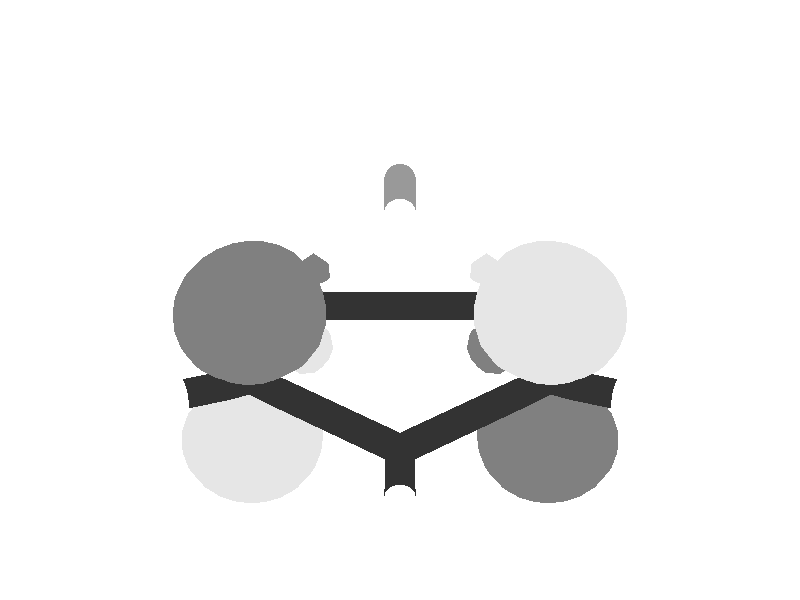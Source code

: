 camera {
 location <0.0, 3.0, 1.5>
 look_at <0.0, -0.21, 0.0>
 sky <0.0, -0.1, 0.0>
 angle 15
}
 light_source { <0, 9, 0> color rgb<0.7, 0.7, 0.7> shadowless}
 light_source { <0, 0, 9> color rgb<0.7, 0.7, 0.7> shadowless}
 background {<1, 1, 1>}
 #declare MeshRed = texture {
 pigment { color rgb<0.9, 0.9, 0.9> }
 finish { ambient 0.2 diffuse 0.6 specular 0.9}
 }
 #declare MeshBlue = texture {
 pigment { color rgb<0.5, 0.5, 0.5> }
 finish { ambient 0.2 diffuse 0.6 specular 0.9}
 }
 #declare BSAMBI = 0.2;
 #declare BSDIFF = 0.8;
 #declare BSSPEC = 0.8;
#declare colorA = 
 texture { 
 pigment { rgb<  1.0000  0.0000  0.0000 >}
 finish {ambient BSAMBI diffuse BSDIFF specular BSSPEC}
 }
#declare colorK = 
 texture { 
 pigment { rgb<  0.6  0.6  0.6 >}
 finish {ambient BSAMBI diffuse BSDIFF specular BSSPEC}
 }
#declare colorN = 
 texture { 
 pigment { rgb<  0.2  0.2  0.2 >}
 finish {ambient BSAMBI diffuse BSDIFF specular BSSPEC}
 }
#declare colorO = 
 texture { 
 pigment { rgb<  1.0  1.0  1.0 >}
 finish {ambient BSAMBI diffuse BSDIFF specular BSSPEC}
 }
 # declare molecule = union { 
 mesh {
 smooth_triangle {
<  0.150000, -0.050000, -0.134651>, < -0.373635, -0.333699, -0.865472>,
<  0.150000, -0.052831, -0.133333>, < -0.373111, -0.349941, -0.859261>,
<  0.145813, -0.050000, -0.133333>, < -0.421580, -0.326629, -0.845922>
 }
 smooth_triangle {
<  0.150000, -0.050000, -0.134651>, < -0.373635, -0.333699, -0.865472>,
<  0.166667, -0.050000, -0.135954>, < -0.173085, -0.367493, -0.913778>,
<  0.166667, -0.055320, -0.133333>, < -0.168353, -0.404600, -0.898864>
 }
 smooth_triangle {
<  0.150000, -0.052831, -0.133333>, < -0.373111, -0.349941, -0.859261>,
<  0.150000, -0.050000, -0.134651>, < -0.373635, -0.333699, -0.865472>,
<  0.166667, -0.055320, -0.133333>, < -0.168353, -0.404600, -0.898864>
 }
 smooth_triangle {
<  0.166667, -0.050000, -0.135954>, < -0.173085, -0.367493, -0.913778>,
<  0.183333, -0.050000, -0.133357>, <  0.034479, -0.401074, -0.915397>,
<  0.183333, -0.050045, -0.133333>, <  0.034545, -0.401411, -0.915246>
 }
 smooth_triangle {
<  0.166667, -0.055320, -0.133333>, < -0.168353, -0.404600, -0.898864>,
<  0.166667, -0.050000, -0.135954>, < -0.173085, -0.367493, -0.913778>,
<  0.183333, -0.050045, -0.133333>, <  0.034545, -0.401411, -0.915246>
 }
 smooth_triangle {
<  0.183333, -0.050045, -0.133333>, <  0.034545, -0.401411, -0.915246>,
<  0.183333, -0.050000, -0.133357>, <  0.034479, -0.401074, -0.915397>,
<  0.183395, -0.050000, -0.133333>, <  0.035226, -0.401220, -0.915304>
 }
 smooth_triangle {
<  0.133333, -0.033333, -0.135049>, < -0.559271, -0.191349, -0.806598>,
<  0.133333, -0.038542, -0.133333>, < -0.561582, -0.222056, -0.797068>,
<  0.130255, -0.033333, -0.133333>, < -0.590652, -0.188755, -0.784539>
 }
 smooth_triangle {
<  0.145813, -0.050000, -0.133333>, < -0.421580, -0.326629, -0.845922>,
<  0.133333, -0.038542, -0.133333>, < -0.561582, -0.222056, -0.797068>,
<  0.133333, -0.033333, -0.135049>, < -0.559271, -0.191349, -0.806598>
 }
 smooth_triangle {
<  0.145813, -0.050000, -0.133333>, < -0.421580, -0.326629, -0.845922>,
<  0.133333, -0.033333, -0.135049>, < -0.559271, -0.191349, -0.806598>,
<  0.150000, -0.050000, -0.134651>, < -0.373635, -0.333699, -0.865472>
 }
 smooth_triangle {
<  0.150000, -0.050000, -0.134651>, < -0.373635, -0.333699, -0.865472>,
<  0.133333, -0.033333, -0.135049>, < -0.559271, -0.191349, -0.806598>,
<  0.150000, -0.033333, -0.140311>, < -0.373489, -0.209594, -0.903646>
 }
 smooth_triangle {
<  0.166667, -0.050000, -0.135954>, < -0.173085, -0.367493, -0.913778>,
<  0.150000, -0.050000, -0.134651>, < -0.373635, -0.333699, -0.865472>,
<  0.166667, -0.033333, -0.141727>, < -0.180342, -0.227746, -0.956874>
 }
 smooth_triangle {
<  0.166667, -0.033333, -0.141727>, < -0.180342, -0.227746, -0.956874>,
<  0.150000, -0.050000, -0.134651>, < -0.373635, -0.333699, -0.865472>,
<  0.150000, -0.033333, -0.140311>, < -0.373489, -0.209594, -0.903646>
 }
 smooth_triangle {
<  0.183333, -0.050000, -0.133357>, <  0.034479, -0.401074, -0.915397>,
<  0.166667, -0.050000, -0.135954>, < -0.173085, -0.367493, -0.913778>,
<  0.183333, -0.033333, -0.139623>, <  0.019615, -0.248049, -0.968549>
 }
 smooth_triangle {
<  0.183333, -0.033333, -0.139623>, <  0.019615, -0.248049, -0.968549>,
<  0.166667, -0.050000, -0.135954>, < -0.173085, -0.367493, -0.913778>,
<  0.166667, -0.033333, -0.141727>, < -0.180342, -0.227746, -0.956874>
 }
 smooth_triangle {
<  0.200000, -0.034012, -0.133333>, <  0.231108, -0.276284, -0.932875>,
<  0.183395, -0.050000, -0.133333>, <  0.035226, -0.401220, -0.915304>,
<  0.183333, -0.050000, -0.133357>, <  0.034479, -0.401074, -0.915397>
 }
 smooth_triangle {
<  0.200000, -0.034012, -0.133333>, <  0.231108, -0.276284, -0.932875>,
<  0.183333, -0.050000, -0.133357>, <  0.034479, -0.401074, -0.915397>,
<  0.200000, -0.033333, -0.133597>, <  0.230261, -0.270254, -0.934849>
 }
 smooth_triangle {
<  0.200000, -0.033333, -0.133597>, <  0.230261, -0.270254, -0.934849>,
<  0.183333, -0.050000, -0.133357>, <  0.034479, -0.401074, -0.915397>,
<  0.183333, -0.033333, -0.139623>, <  0.019615, -0.248049, -0.968549>
 }
 smooth_triangle {
<  0.200000, -0.034012, -0.133333>, <  0.231108, -0.276284, -0.932875>,
<  0.200000, -0.033333, -0.133597>, <  0.230261, -0.270254, -0.934849>,
<  0.200457, -0.033333, -0.133333>, <  0.235842, -0.270974, -0.933248>
 }
 smooth_triangle {
<  0.133333, -0.016667, -0.138084>, < -0.553992, -0.071374, -0.829457>,
<  0.133333, -0.033333, -0.135049>, < -0.559271, -0.191349, -0.806598>,
<  0.130255, -0.033333, -0.133333>, < -0.590652, -0.188755, -0.784539>
 }
 smooth_triangle {
<  0.124781, -0.016667, -0.133333>, < -0.640496, -0.069744, -0.764788>,
<  0.133333, -0.016667, -0.138084>, < -0.553992, -0.071374, -0.829457>,
<  0.130255, -0.033333, -0.133333>, < -0.590652, -0.188755, -0.784539>
 }
 smooth_triangle {
<  0.150000, -0.033333, -0.140311>, < -0.373489, -0.209594, -0.903646>,
<  0.133333, -0.033333, -0.135049>, < -0.559271, -0.191349, -0.806598>,
<  0.150000, -0.016667, -0.143157>, < -0.370980, -0.076486, -0.925486>
 }
 smooth_triangle {
<  0.150000, -0.016667, -0.143157>, < -0.370980, -0.076486, -0.925486>,
<  0.133333, -0.033333, -0.135049>, < -0.559271, -0.191349, -0.806598>,
<  0.133333, -0.016667, -0.138084>, < -0.553992, -0.071374, -0.829457>
 }
 smooth_triangle {
<  0.166667, -0.033333, -0.141727>, < -0.180342, -0.227746, -0.956874>,
<  0.150000, -0.033333, -0.140311>, < -0.373489, -0.209594, -0.903646>,
<  0.166667, -0.016667, -0.144588>, < -0.182191, -0.082959, -0.979757>
 }
 smooth_triangle {
<  0.166667, -0.016667, -0.144588>, < -0.182191, -0.082959, -0.979757>,
<  0.150000, -0.033333, -0.140311>, < -0.373489, -0.209594, -0.903646>,
<  0.150000, -0.016667, -0.143157>, < -0.370980, -0.076486, -0.925486>
 }
 smooth_triangle {
<  0.183333, -0.033333, -0.139623>, <  0.019615, -0.248049, -0.968549>,
<  0.166667, -0.033333, -0.141727>, < -0.180342, -0.227746, -0.956874>,
<  0.183333, -0.016667, -0.142720>, <  0.012999, -0.091645, -0.995707>
 }
 smooth_triangle {
<  0.183333, -0.016667, -0.142720>, <  0.012999, -0.091645, -0.995707>,
<  0.166667, -0.033333, -0.141727>, < -0.180342, -0.227746, -0.956874>,
<  0.166667, -0.016667, -0.144588>, < -0.182191, -0.082959, -0.979757>
 }
 smooth_triangle {
<  0.200000, -0.033333, -0.133597>, <  0.230261, -0.270254, -0.934849>,
<  0.183333, -0.033333, -0.139623>, <  0.019615, -0.248049, -0.968549>,
<  0.200000, -0.016667, -0.137174>, <  0.219959, -0.102363, -0.970124>
 }
 smooth_triangle {
<  0.200000, -0.016667, -0.137174>, <  0.219959, -0.102363, -0.970124>,
<  0.183333, -0.033333, -0.139623>, <  0.019615, -0.248049, -0.968549>,
<  0.183333, -0.016667, -0.142720>, <  0.012999, -0.091645, -0.995707>
 }
 smooth_triangle {
<  0.206797, -0.016667, -0.133333>, <  0.305233, -0.107473, -0.946194>,
<  0.200457, -0.033333, -0.133333>, <  0.235842, -0.270974, -0.933248>,
<  0.200000, -0.033333, -0.133597>, <  0.230261, -0.270254, -0.934849>
 }
 smooth_triangle {
<  0.200000, -0.016667, -0.137174>, <  0.219959, -0.102363, -0.970124>,
<  0.206797, -0.016667, -0.133333>, <  0.305233, -0.107473, -0.946194>,
<  0.200000, -0.033333, -0.133597>, <  0.230261, -0.270254, -0.934849>
 }
 smooth_triangle {
<  0.133333,  0.000000, -0.138333>, < -0.549900,  0.058254, -0.833197>,
<  0.133333, -0.016667, -0.138084>, < -0.553992, -0.071374, -0.829457>,
<  0.124781, -0.016667, -0.133333>, < -0.640496, -0.069744, -0.764788>
 }
 smooth_triangle {
<  0.124279,  0.000000, -0.133333>, < -0.640955,  0.054229, -0.765661>,
<  0.133333,  0.000000, -0.138333>, < -0.549900,  0.058254, -0.833197>,
<  0.124781, -0.016667, -0.133333>, < -0.640496, -0.069744, -0.764788>
 }
 smooth_triangle {
<  0.150000, -0.016667, -0.143157>, < -0.370980, -0.076486, -0.925486>,
<  0.133333, -0.016667, -0.138084>, < -0.553992, -0.071374, -0.829457>,
<  0.150000,  0.000000, -0.143366>, < -0.368376,  0.063360, -0.927515>
 }
 smooth_triangle {
<  0.150000,  0.000000, -0.143366>, < -0.368376,  0.063360, -0.927515>,
<  0.133333, -0.016667, -0.138084>, < -0.553992, -0.071374, -0.829457>,
<  0.133333,  0.000000, -0.138333>, < -0.549900,  0.058254, -0.833197>
 }
 smooth_triangle {
<  0.166667, -0.016667, -0.144588>, < -0.182191, -0.082959, -0.979757>,
<  0.150000, -0.016667, -0.143157>, < -0.370980, -0.076486, -0.925486>,
<  0.166667,  0.000000, -0.144799>, < -0.181476,  0.066327, -0.981156>
 }
 smooth_triangle {
<  0.166667,  0.000000, -0.144799>, < -0.181476,  0.066327, -0.981156>,
<  0.150000, -0.016667, -0.143157>, < -0.370980, -0.076486, -0.925486>,
<  0.150000,  0.000000, -0.143366>, < -0.368376,  0.063360, -0.927515>
 }
 smooth_triangle {
<  0.183333, -0.016667, -0.142720>, <  0.012999, -0.091645, -0.995707>,
<  0.166667, -0.016667, -0.144588>, < -0.182191, -0.082959, -0.979757>,
<  0.183333,  0.000000, -0.142972>, <  0.011744,  0.067964, -0.997619>
 }
 smooth_triangle {
<  0.183333,  0.000000, -0.142972>, <  0.011744,  0.067964, -0.997619>,
<  0.166667, -0.016667, -0.144588>, < -0.182191, -0.082959, -0.979757>,
<  0.166667,  0.000000, -0.144799>, < -0.181476,  0.066327, -0.981156>
 }
 smooth_triangle {
<  0.200000, -0.016667, -0.137174>, <  0.219959, -0.102363, -0.970124>,
<  0.183333, -0.016667, -0.142720>, <  0.012999, -0.091645, -0.995707>,
<  0.200000,  0.000000, -0.137510>, <  0.216838,  0.068701, -0.973787>
 }
 smooth_triangle {
<  0.200000,  0.000000, -0.137510>, <  0.216838,  0.068701, -0.973787>,
<  0.183333, -0.016667, -0.142720>, <  0.012999, -0.091645, -0.995707>,
<  0.183333,  0.000000, -0.142972>, <  0.011744,  0.067964, -0.997619>
 }
 smooth_triangle {
<  0.207452,  0.000000, -0.133333>, <  0.309954,  0.068957, -0.948248>,
<  0.206797, -0.016667, -0.133333>, <  0.305233, -0.107473, -0.946194>,
<  0.200000, -0.016667, -0.137174>, <  0.219959, -0.102363, -0.970124>
 }
 smooth_triangle {
<  0.200000,  0.000000, -0.137510>, <  0.216838,  0.068701, -0.973787>,
<  0.207452,  0.000000, -0.133333>, <  0.309954,  0.068957, -0.948248>,
<  0.200000, -0.016667, -0.137174>, <  0.219959, -0.102363, -0.970124>
 }
 smooth_triangle {
<  0.133333,  0.016667, -0.135647>, < -0.546618,  0.196693, -0.813953>,
<  0.133333,  0.000000, -0.138333>, < -0.549900,  0.058254, -0.833197>,
<  0.124279,  0.000000, -0.133333>, < -0.640955,  0.054229, -0.765661>
 }
 smooth_triangle {
<  0.129118,  0.016667, -0.133333>, < -0.588522,  0.192684, -0.785185>,
<  0.133333,  0.016667, -0.135647>, < -0.546618,  0.196693, -0.813953>,
<  0.124279,  0.000000, -0.133333>, < -0.640955,  0.054229, -0.765661>
 }
 smooth_triangle {
<  0.150000,  0.000000, -0.143366>, < -0.368376,  0.063360, -0.927515>,
<  0.133333,  0.000000, -0.138333>, < -0.549900,  0.058254, -0.833197>,
<  0.150000,  0.016667, -0.140835>, < -0.365886,  0.211725, -0.906256>
 }
 smooth_triangle {
<  0.150000,  0.016667, -0.140835>, < -0.365886,  0.211725, -0.906256>,
<  0.133333,  0.000000, -0.138333>, < -0.549900,  0.058254, -0.833197>,
<  0.133333,  0.016667, -0.135647>, < -0.546618,  0.196693, -0.813953>
 }
 smooth_triangle {
<  0.166667,  0.000000, -0.144799>, < -0.181476,  0.066327, -0.981156>,
<  0.150000,  0.000000, -0.143366>, < -0.368376,  0.063360, -0.927515>,
<  0.166667,  0.016667, -0.142285>, < -0.178940,  0.223653, -0.958102>
 }
 smooth_triangle {
<  0.166667,  0.016667, -0.142285>, < -0.178940,  0.223653, -0.958102>,
<  0.150000,  0.000000, -0.143366>, < -0.368376,  0.063360, -0.927515>,
<  0.150000,  0.016667, -0.140835>, < -0.365886,  0.211725, -0.906256>
 }
 smooth_triangle {
<  0.183333,  0.000000, -0.142972>, <  0.011744,  0.067964, -0.997619>,
<  0.166667,  0.000000, -0.144799>, < -0.181476,  0.066327, -0.981156>,
<  0.183333,  0.016667, -0.140322>, <  0.014649,  0.234915, -0.971905>
 }
 smooth_triangle {
<  0.183333,  0.016667, -0.140322>, <  0.014649,  0.234915, -0.971905>,
<  0.166667,  0.000000, -0.144799>, < -0.181476,  0.066327, -0.981156>,
<  0.166667,  0.016667, -0.142285>, < -0.178940,  0.223653, -0.958102>
 }
 smooth_triangle {
<  0.200000,  0.000000, -0.137510>, <  0.216838,  0.068701, -0.973787>,
<  0.183333,  0.000000, -0.142972>, <  0.011744,  0.067964, -0.997619>,
<  0.200000,  0.016667, -0.134557>, <  0.219439,  0.246085, -0.944081>
 }
 smooth_triangle {
<  0.200000,  0.016667, -0.134557>, <  0.219439,  0.246085, -0.944081>,
<  0.183333,  0.000000, -0.142972>, <  0.011744,  0.067964, -0.997619>,
<  0.183333,  0.016667, -0.140322>, <  0.014649,  0.234915, -0.971905>
 }
 smooth_triangle {
<  0.202181,  0.016667, -0.133333>, <  0.245628,  0.247879, -0.937135>,
<  0.207452,  0.000000, -0.133333>, <  0.309954,  0.068957, -0.948248>,
<  0.200000,  0.000000, -0.137510>, <  0.216838,  0.068701, -0.973787>
 }
 smooth_triangle {
<  0.200000,  0.016667, -0.134557>, <  0.219439,  0.246085, -0.944081>,
<  0.202181,  0.016667, -0.133333>, <  0.245628,  0.247879, -0.937135>,
<  0.200000,  0.000000, -0.137510>, <  0.216838,  0.068701, -0.973787>
 }
 smooth_triangle {
<  0.133333,  0.016667, -0.135647>, < -0.546618,  0.196693, -0.813953>,
<  0.129118,  0.016667, -0.133333>, < -0.588522,  0.192684, -0.785185>,
<  0.133333,  0.023281, -0.133333>, < -0.546385,  0.252489, -0.798569>
 }
 smooth_triangle {
<  0.133333,  0.023281, -0.133333>, < -0.546385,  0.252489, -0.798569>,
<  0.144659,  0.033333, -0.133333>, < -0.418444,  0.364422, -0.831927>,
<  0.150000,  0.033333, -0.135030>, < -0.361447,  0.370747, -0.855513>
 }
 smooth_triangle {
<  0.133333,  0.023281, -0.133333>, < -0.546385,  0.252489, -0.798569>,
<  0.150000,  0.033333, -0.135030>, < -0.361447,  0.370747, -0.855513>,
<  0.133333,  0.016667, -0.135647>, < -0.546618,  0.196693, -0.813953>
 }
 smooth_triangle {
<  0.133333,  0.016667, -0.135647>, < -0.546618,  0.196693, -0.813953>,
<  0.150000,  0.033333, -0.135030>, < -0.361447,  0.370747, -0.855513>,
<  0.150000,  0.016667, -0.140835>, < -0.365886,  0.211725, -0.906256>
 }
 smooth_triangle {
<  0.166667,  0.016667, -0.142285>, < -0.178940,  0.223653, -0.958102>,
<  0.150000,  0.016667, -0.140835>, < -0.365886,  0.211725, -0.906256>,
<  0.166667,  0.033333, -0.136501>, < -0.173572,  0.392405, -0.903267>
 }
 smooth_triangle {
<  0.166667,  0.033333, -0.136501>, < -0.173572,  0.392405, -0.903267>,
<  0.150000,  0.016667, -0.140835>, < -0.365886,  0.211725, -0.906256>,
<  0.150000,  0.033333, -0.135030>, < -0.361447,  0.370747, -0.855513>
 }
 smooth_triangle {
<  0.183333,  0.016667, -0.140322>, <  0.014649,  0.234915, -0.971905>,
<  0.166667,  0.016667, -0.142285>, < -0.178940,  0.223653, -0.958102>,
<  0.183333,  0.033333, -0.134205>, <  0.021459,  0.412583, -0.910667>
 }
 smooth_triangle {
<  0.183333,  0.033333, -0.134205>, <  0.021459,  0.412583, -0.910667>,
<  0.166667,  0.016667, -0.142285>, < -0.178940,  0.223653, -0.958102>,
<  0.166667,  0.033333, -0.136501>, < -0.173572,  0.392405, -0.903267>
 }
 smooth_triangle {
<  0.185771,  0.033333, -0.133333>, <  0.049820,  0.416286, -0.907868>,
<  0.200000,  0.019883, -0.133333>, <  0.221355,  0.279940, -0.934150>,
<  0.200000,  0.016667, -0.134557>, <  0.219439,  0.246085, -0.944081>
 }
 smooth_triangle {
<  0.185771,  0.033333, -0.133333>, <  0.049820,  0.416286, -0.907868>,
<  0.200000,  0.016667, -0.134557>, <  0.219439,  0.246085, -0.944081>,
<  0.183333,  0.033333, -0.134205>, <  0.021459,  0.412583, -0.910667>
 }
 smooth_triangle {
<  0.183333,  0.033333, -0.134205>, <  0.021459,  0.412583, -0.910667>,
<  0.200000,  0.016667, -0.134557>, <  0.219439,  0.246085, -0.944081>,
<  0.183333,  0.016667, -0.140322>, <  0.014649,  0.234915, -0.971905>
 }
 smooth_triangle {
<  0.202181,  0.016667, -0.133333>, <  0.245628,  0.247879, -0.937135>,
<  0.200000,  0.016667, -0.134557>, <  0.219439,  0.246085, -0.944081>,
<  0.200000,  0.019883, -0.133333>, <  0.221355,  0.279940, -0.934150>
 }
 smooth_triangle {
<  0.150000,  0.033333, -0.135030>, < -0.361447,  0.370747, -0.855513>,
<  0.144659,  0.033333, -0.133333>, < -0.418444,  0.364422, -0.831927>,
<  0.150000,  0.036463, -0.133333>, < -0.360682,  0.399708, -0.842699>
 }
 smooth_triangle {
<  0.166667,  0.033333, -0.136501>, < -0.173572,  0.392405, -0.903267>,
<  0.150000,  0.033333, -0.135030>, < -0.361447,  0.370747, -0.855513>,
<  0.150000,  0.036463, -0.133333>, < -0.360682,  0.399708, -0.842699>
 }
 smooth_triangle {
<  0.166667,  0.039055, -0.133333>, < -0.170972,  0.449697, -0.876665>,
<  0.166667,  0.033333, -0.136501>, < -0.173572,  0.392405, -0.903267>,
<  0.150000,  0.036463, -0.133333>, < -0.360682,  0.399708, -0.842699>
 }
 smooth_triangle {
<  0.183333,  0.033333, -0.134205>, <  0.021459,  0.412583, -0.910667>,
<  0.166667,  0.033333, -0.136501>, < -0.173572,  0.392405, -0.903267>,
<  0.166667,  0.039055, -0.133333>, < -0.170972,  0.449697, -0.876665>
 }
 smooth_triangle {
<  0.183333,  0.034874, -0.133333>, <  0.022435,  0.428295, -0.903361>,
<  0.183333,  0.033333, -0.134205>, <  0.021459,  0.412583, -0.910667>,
<  0.166667,  0.039055, -0.133333>, < -0.170972,  0.449697, -0.876665>
 }
 smooth_triangle {
<  0.185771,  0.033333, -0.133333>, <  0.049820,  0.416286, -0.907868>,
<  0.183333,  0.033333, -0.134205>, <  0.021459,  0.412583, -0.910667>,
<  0.183333,  0.034874, -0.133333>, <  0.022435,  0.428295, -0.903361>
 }
 smooth_triangle {
<  0.133333, -0.066667, -0.120441>, < -0.593414, -0.403760, -0.696303>,
<  0.133333, -0.072603, -0.116667>, < -0.600544, -0.424978, -0.677304>,
<  0.127465, -0.066667, -0.116667>, < -0.664276, -0.384816, -0.640823>
 }
 smooth_triangle {
<  0.133333, -0.066667, -0.120441>, < -0.593414, -0.403760, -0.696303>,
<  0.150000, -0.066667, -0.126029>, < -0.377986, -0.461022, -0.802861>,
<  0.150000, -0.080026, -0.116667>, < -0.375013, -0.548029, -0.747683>
 }
 smooth_triangle {
<  0.133333, -0.072603, -0.116667>, < -0.600544, -0.424978, -0.677304>,
<  0.133333, -0.066667, -0.120441>, < -0.593414, -0.403760, -0.696303>,
<  0.150000, -0.080026, -0.116667>, < -0.375013, -0.548029, -0.747683>
 }
 smooth_triangle {
<  0.150000, -0.066667, -0.126029>, < -0.377986, -0.461022, -0.802861>,
<  0.166667, -0.066667, -0.126932>, < -0.158116, -0.515964, -0.841891>,
<  0.166667, -0.080179, -0.116667>, < -0.129634, -0.631517, -0.764448>
 }
 smooth_triangle {
<  0.150000, -0.080026, -0.116667>, < -0.375013, -0.548029, -0.747683>,
<  0.150000, -0.066667, -0.126029>, < -0.377986, -0.461022, -0.802861>,
<  0.166667, -0.080179, -0.116667>, < -0.129634, -0.631517, -0.764448>
 }
 smooth_triangle {
<  0.166667, -0.066667, -0.126932>, < -0.158116, -0.515964, -0.841891>,
<  0.183333, -0.066667, -0.123330>, <  0.068081, -0.576016, -0.814599>,
<  0.183333, -0.074833, -0.116667>, <  0.096189, -0.650739, -0.753184>
 }
 smooth_triangle {
<  0.166667, -0.080179, -0.116667>, < -0.129634, -0.631517, -0.764448>,
<  0.166667, -0.066667, -0.126932>, < -0.158116, -0.515964, -0.841891>,
<  0.183333, -0.074833, -0.116667>, <  0.096189, -0.650739, -0.753184>
 }
 smooth_triangle {
<  0.183333, -0.074833, -0.116667>, <  0.096189, -0.650739, -0.753184>,
<  0.183333, -0.066667, -0.123330>, <  0.068081, -0.576016, -0.814599>,
<  0.196056, -0.066667, -0.116667>, <  0.247414, -0.624783, -0.740562>
 }
 smooth_triangle {
<  0.116667, -0.050000, -0.118556>, < -0.762117, -0.269765, -0.588562>,
<  0.116667, -0.053632, -0.116667>, < -0.767307, -0.282254, -0.575823>,
<  0.114712, -0.050000, -0.116667>, < -0.781074, -0.266255, -0.564830>
 }
 smooth_triangle {
<  0.127465, -0.066667, -0.116667>, < -0.664276, -0.384816, -0.640823>,
<  0.116667, -0.053632, -0.116667>, < -0.767307, -0.282254, -0.575823>,
<  0.116667, -0.050000, -0.118556>, < -0.762117, -0.269765, -0.588562>
 }
 smooth_triangle {
<  0.127465, -0.066667, -0.116667>, < -0.664276, -0.384816, -0.640823>,
<  0.116667, -0.050000, -0.118556>, < -0.762117, -0.269765, -0.588562>,
<  0.133333, -0.066667, -0.120441>, < -0.593414, -0.403760, -0.696303>
 }
 smooth_triangle {
<  0.133333, -0.066667, -0.120441>, < -0.593414, -0.403760, -0.696303>,
<  0.116667, -0.050000, -0.118556>, < -0.762117, -0.269765, -0.588562>,
<  0.133333, -0.050000, -0.129307>, < -0.572891, -0.304180, -0.761098>
 }
 smooth_triangle {
<  0.150000, -0.052831, -0.133333>, < -0.373111, -0.349941, -0.859261>,
<  0.133333, -0.050000, -0.129307>, < -0.572891, -0.304180, -0.761098>,
<  0.145813, -0.050000, -0.133333>, < -0.421580, -0.326629, -0.845922>
 }
 smooth_triangle {
<  0.150000, -0.052831, -0.133333>, < -0.373111, -0.349941, -0.859261>,
<  0.150000, -0.066667, -0.126029>, < -0.377986, -0.461022, -0.802861>,
<  0.133333, -0.050000, -0.129307>, < -0.572891, -0.304180, -0.761098>
 }
 smooth_triangle {
<  0.150000, -0.066667, -0.126029>, < -0.377986, -0.461022, -0.802861>,
<  0.133333, -0.066667, -0.120441>, < -0.593414, -0.403760, -0.696303>,
<  0.133333, -0.050000, -0.129307>, < -0.572891, -0.304180, -0.761098>
 }
 smooth_triangle {
<  0.166667, -0.055320, -0.133333>, < -0.168353, -0.404600, -0.898864>,
<  0.150000, -0.066667, -0.126029>, < -0.377986, -0.461022, -0.802861>,
<  0.150000, -0.052831, -0.133333>, < -0.373111, -0.349941, -0.859261>
 }
 smooth_triangle {
<  0.166667, -0.066667, -0.126932>, < -0.158116, -0.515964, -0.841891>,
<  0.150000, -0.066667, -0.126029>, < -0.377986, -0.461022, -0.802861>,
<  0.166667, -0.055320, -0.133333>, < -0.168353, -0.404600, -0.898864>
 }
 smooth_triangle {
<  0.183333, -0.050045, -0.133333>, <  0.034545, -0.401411, -0.915246>,
<  0.166667, -0.066667, -0.126932>, < -0.158116, -0.515964, -0.841891>,
<  0.166667, -0.055320, -0.133333>, < -0.168353, -0.404600, -0.898864>
 }
 smooth_triangle {
<  0.183333, -0.066667, -0.123330>, <  0.068081, -0.576016, -0.814599>,
<  0.166667, -0.066667, -0.126932>, < -0.158116, -0.515964, -0.841891>,
<  0.183333, -0.050045, -0.133333>, <  0.034545, -0.401411, -0.915246>
 }
 smooth_triangle {
<  0.183395, -0.050000, -0.133333>, <  0.035226, -0.401220, -0.915304>,
<  0.200000, -0.050000, -0.126464>, <  0.258836, -0.452151, -0.853559>,
<  0.200000, -0.063912, -0.116667>, <  0.297388, -0.602086, -0.740981>
 }
 smooth_triangle {
<  0.183333, -0.050045, -0.133333>, <  0.034545, -0.401411, -0.915246>,
<  0.183395, -0.050000, -0.133333>, <  0.035226, -0.401220, -0.915304>,
<  0.200000, -0.063912, -0.116667>, <  0.297388, -0.602086, -0.740981>
 }
 smooth_triangle {
<  0.183333, -0.050045, -0.133333>, <  0.034545, -0.401411, -0.915246>,
<  0.200000, -0.063912, -0.116667>, <  0.297388, -0.602086, -0.740981>,
<  0.196056, -0.066667, -0.116667>, <  0.247414, -0.624783, -0.740562>
 }
 smooth_triangle {
<  0.183333, -0.050045, -0.133333>, <  0.034545, -0.401411, -0.915246>,
<  0.196056, -0.066667, -0.116667>, <  0.247414, -0.624783, -0.740562>,
<  0.183333, -0.066667, -0.123330>, <  0.068081, -0.576016, -0.814599>
 }
 smooth_triangle {
<  0.200000, -0.063912, -0.116667>, <  0.297388, -0.602086, -0.740981>,
<  0.200000, -0.050000, -0.126464>, <  0.258836, -0.452151, -0.853559>,
<  0.212954, -0.050000, -0.116667>, <  0.445385, -0.492907, -0.747446>
 }
 smooth_triangle {
<  0.116667, -0.033333, -0.125130>, < -0.743728, -0.177135, -0.644586>,
<  0.116667, -0.050000, -0.118556>, < -0.762117, -0.269765, -0.588562>,
<  0.114712, -0.050000, -0.116667>, < -0.781074, -0.266255, -0.564830>
 }
 smooth_triangle {
<  0.107838, -0.033333, -0.116667>, < -0.828096, -0.169596, -0.534316>,
<  0.116667, -0.033333, -0.125130>, < -0.743728, -0.177135, -0.644586>,
<  0.114712, -0.050000, -0.116667>, < -0.781074, -0.266255, -0.564830>
 }
 smooth_triangle {
<  0.133333, -0.038542, -0.133333>, < -0.561582, -0.222056, -0.797068>,
<  0.116667, -0.033333, -0.125130>, < -0.743728, -0.177135, -0.644586>,
<  0.130255, -0.033333, -0.133333>, < -0.590652, -0.188755, -0.784539>
 }
 smooth_triangle {
<  0.133333, -0.038542, -0.133333>, < -0.561582, -0.222056, -0.797068>,
<  0.133333, -0.050000, -0.129307>, < -0.572891, -0.304180, -0.761098>,
<  0.116667, -0.033333, -0.125130>, < -0.743728, -0.177135, -0.644586>
 }
 smooth_triangle {
<  0.133333, -0.050000, -0.129307>, < -0.572891, -0.304180, -0.761098>,
<  0.116667, -0.050000, -0.118556>, < -0.762117, -0.269765, -0.588562>,
<  0.116667, -0.033333, -0.125130>, < -0.743728, -0.177135, -0.644586>
 }
 smooth_triangle {
<  0.145813, -0.050000, -0.133333>, < -0.421580, -0.326629, -0.845922>,
<  0.133333, -0.050000, -0.129307>, < -0.572891, -0.304180, -0.761098>,
<  0.133333, -0.038542, -0.133333>, < -0.561582, -0.222056, -0.797068>
 }
 smooth_triangle {
<  0.183395, -0.050000, -0.133333>, <  0.035226, -0.401220, -0.915304>,
<  0.200000, -0.034012, -0.133333>, <  0.231108, -0.276284, -0.932875>,
<  0.200000, -0.050000, -0.126464>, <  0.258836, -0.452151, -0.853559>
 }
 smooth_triangle {
<  0.200457, -0.033333, -0.133333>, <  0.235842, -0.270974, -0.933248>,
<  0.216667, -0.033333, -0.122544>, <  0.472908, -0.309073, -0.825125>,
<  0.216667, -0.044454, -0.116667>, <  0.494767, -0.432520, -0.753745>
 }
 smooth_triangle {
<  0.200000, -0.034012, -0.133333>, <  0.231108, -0.276284, -0.932875>,
<  0.200457, -0.033333, -0.133333>, <  0.235842, -0.270974, -0.933248>,
<  0.216667, -0.044454, -0.116667>, <  0.494767, -0.432520, -0.753745>
 }
 smooth_triangle {
<  0.200000, -0.034012, -0.133333>, <  0.231108, -0.276284, -0.932875>,
<  0.216667, -0.044454, -0.116667>, <  0.494767, -0.432520, -0.753745>,
<  0.212954, -0.050000, -0.116667>, <  0.445385, -0.492907, -0.747446>
 }
 smooth_triangle {
<  0.200000, -0.034012, -0.133333>, <  0.231108, -0.276284, -0.932875>,
<  0.212954, -0.050000, -0.116667>, <  0.445385, -0.492907, -0.747446>,
<  0.200000, -0.050000, -0.126464>, <  0.258836, -0.452151, -0.853559>
 }
 smooth_triangle {
<  0.216667, -0.044454, -0.116667>, <  0.494767, -0.432520, -0.753745>,
<  0.216667, -0.033333, -0.122544>, <  0.472908, -0.309073, -0.825125>,
<  0.222560, -0.033333, -0.116667>, <  0.558178, -0.322751, -0.764375>
 }
 smooth_triangle {
<  0.116667, -0.016667, -0.128522>, < -0.731527, -0.068644, -0.678348>,
<  0.116667, -0.033333, -0.125130>, < -0.743728, -0.177135, -0.644586>,
<  0.107838, -0.033333, -0.116667>, < -0.828096, -0.169596, -0.534316>
 }
 smooth_triangle {
<  0.104130, -0.016667, -0.116667>, < -0.851286, -0.068241, -0.520246>,
<  0.116667, -0.016667, -0.128522>, < -0.731527, -0.068644, -0.678348>,
<  0.107838, -0.033333, -0.116667>, < -0.828096, -0.169596, -0.534316>
 }
 smooth_triangle {
<  0.130255, -0.033333, -0.133333>, < -0.590652, -0.188755, -0.784539>,
<  0.116667, -0.016667, -0.128522>, < -0.731527, -0.068644, -0.678348>,
<  0.124781, -0.016667, -0.133333>, < -0.640496, -0.069744, -0.764788>
 }
 smooth_triangle {
<  0.116667, -0.033333, -0.125130>, < -0.743728, -0.177135, -0.644586>,
<  0.116667, -0.016667, -0.128522>, < -0.731527, -0.068644, -0.678348>,
<  0.130255, -0.033333, -0.133333>, < -0.590652, -0.188755, -0.784539>
 }
 smooth_triangle {
<  0.216667, -0.033333, -0.122544>, <  0.472908, -0.309073, -0.825125>,
<  0.206797, -0.016667, -0.133333>, <  0.305233, -0.107473, -0.946194>,
<  0.216667, -0.016667, -0.127002>, <  0.454305, -0.119295, -0.882823>
 }
 smooth_triangle {
<  0.200457, -0.033333, -0.133333>, <  0.235842, -0.270974, -0.933248>,
<  0.206797, -0.016667, -0.133333>, <  0.305233, -0.107473, -0.946194>,
<  0.216667, -0.033333, -0.122544>, <  0.472908, -0.309073, -0.825125>
 }
 smooth_triangle {
<  0.227305, -0.016667, -0.116667>, <  0.615277, -0.132455, -0.777104>,
<  0.222560, -0.033333, -0.116667>, <  0.558178, -0.322751, -0.764375>,
<  0.216667, -0.033333, -0.122544>, <  0.472908, -0.309073, -0.825125>
 }
 smooth_triangle {
<  0.216667, -0.016667, -0.127002>, <  0.454305, -0.119295, -0.882823>,
<  0.227305, -0.016667, -0.116667>, <  0.615277, -0.132455, -0.777104>,
<  0.216667, -0.033333, -0.122544>, <  0.472908, -0.309073, -0.825125>
 }
 smooth_triangle {
<  0.116667,  0.000000, -0.128875>, < -0.726149,  0.050071, -0.685711>,
<  0.116667, -0.016667, -0.128522>, < -0.731527, -0.068644, -0.678348>,
<  0.104130, -0.016667, -0.116667>, < -0.851286, -0.068241, -0.520246>
 }
 smooth_triangle {
<  0.103620,  0.000000, -0.116667>, < -0.851001,  0.040695, -0.523585>,
<  0.116667,  0.000000, -0.128875>, < -0.726149,  0.050071, -0.685711>,
<  0.104130, -0.016667, -0.116667>, < -0.851286, -0.068241, -0.520246>
 }
 smooth_triangle {
<  0.124781, -0.016667, -0.133333>, < -0.640496, -0.069744, -0.764788>,
<  0.116667,  0.000000, -0.128875>, < -0.726149,  0.050071, -0.685711>,
<  0.124279,  0.000000, -0.133333>, < -0.640955,  0.054229, -0.765661>
 }
 smooth_triangle {
<  0.116667, -0.016667, -0.128522>, < -0.731527, -0.068644, -0.678348>,
<  0.116667,  0.000000, -0.128875>, < -0.726149,  0.050071, -0.685711>,
<  0.124781, -0.016667, -0.133333>, < -0.640496, -0.069744, -0.764788>
 }
 smooth_triangle {
<  0.216667, -0.016667, -0.127002>, <  0.454305, -0.119295, -0.882823>,
<  0.207452,  0.000000, -0.133333>, <  0.309954,  0.068957, -0.948248>,
<  0.216667,  0.000000, -0.127505>, <  0.448821,  0.068742, -0.890974>
 }
 smooth_triangle {
<  0.206797, -0.016667, -0.133333>, <  0.305233, -0.107473, -0.946194>,
<  0.207452,  0.000000, -0.133333>, <  0.309954,  0.068957, -0.948248>,
<  0.216667, -0.016667, -0.127002>, <  0.454305, -0.119295, -0.882823>
 }
 smooth_triangle {
<  0.227943,  0.000000, -0.116667>, <  0.619638,  0.068275, -0.781912>,
<  0.227305, -0.016667, -0.116667>, <  0.615277, -0.132455, -0.777104>,
<  0.216667, -0.016667, -0.127002>, <  0.454305, -0.119295, -0.882823>
 }
 smooth_triangle {
<  0.216667,  0.000000, -0.127505>, <  0.448821,  0.068742, -0.890974>,
<  0.227943,  0.000000, -0.116667>, <  0.619638,  0.068275, -0.781912>,
<  0.216667, -0.016667, -0.127002>, <  0.454305, -0.119295, -0.882823>
 }
 smooth_triangle {
<  0.116667,  0.016667, -0.126051>, < -0.726717,  0.179049, -0.663192>,
<  0.116667,  0.000000, -0.128875>, < -0.726149,  0.050071, -0.685711>,
<  0.103620,  0.000000, -0.116667>, < -0.851001,  0.040695, -0.523585>
 }
 smooth_triangle {
<  0.106588,  0.016667, -0.116667>, < -0.822819,  0.164971, -0.543831>,
<  0.116667,  0.016667, -0.126051>, < -0.726717,  0.179049, -0.663192>,
<  0.103620,  0.000000, -0.116667>, < -0.851001,  0.040695, -0.523585>
 }
 smooth_triangle {
<  0.124279,  0.000000, -0.133333>, < -0.640955,  0.054229, -0.765661>,
<  0.116667,  0.016667, -0.126051>, < -0.726717,  0.179049, -0.663192>,
<  0.129118,  0.016667, -0.133333>, < -0.588522,  0.192684, -0.785185>
 }
 smooth_triangle {
<  0.116667,  0.000000, -0.128875>, < -0.726149,  0.050071, -0.685711>,
<  0.116667,  0.016667, -0.126051>, < -0.726717,  0.179049, -0.663192>,
<  0.124279,  0.000000, -0.133333>, < -0.640955,  0.054229, -0.765661>
 }
 smooth_triangle {
<  0.216667,  0.000000, -0.127505>, <  0.448821,  0.068742, -0.890974>,
<  0.202181,  0.016667, -0.133333>, <  0.245628,  0.247879, -0.937135>,
<  0.216667,  0.016667, -0.124097>, <  0.455223,  0.264318, -0.850240>
 }
 smooth_triangle {
<  0.207452,  0.000000, -0.133333>, <  0.309954,  0.068957, -0.948248>,
<  0.202181,  0.016667, -0.133333>, <  0.245628,  0.247879, -0.937135>,
<  0.216667,  0.000000, -0.127505>, <  0.448821,  0.068742, -0.890974>
 }
 smooth_triangle {
<  0.224367,  0.016667, -0.116667>, <  0.566572,  0.272915, -0.777505>,
<  0.227943,  0.000000, -0.116667>, <  0.619638,  0.068275, -0.781912>,
<  0.216667,  0.000000, -0.127505>, <  0.448821,  0.068742, -0.890974>
 }
 smooth_triangle {
<  0.216667,  0.016667, -0.124097>, <  0.455223,  0.264318, -0.850240>,
<  0.224367,  0.016667, -0.116667>, <  0.566572,  0.272915, -0.777505>,
<  0.216667,  0.000000, -0.127505>, <  0.448821,  0.068742, -0.890974>
 }
 smooth_triangle {
<  0.116667,  0.033333, -0.119360>, < -0.729035,  0.319914, -0.605114>,
<  0.116667,  0.016667, -0.126051>, < -0.726717,  0.179049, -0.663192>,
<  0.106588,  0.016667, -0.116667>, < -0.822819,  0.164971, -0.543831>
 }
 smooth_triangle {
<  0.113773,  0.033333, -0.116667>, < -0.756215,  0.314290, -0.573900>,
<  0.116667,  0.033333, -0.119360>, < -0.729035,  0.319914, -0.605114>,
<  0.106588,  0.016667, -0.116667>, < -0.822819,  0.164971, -0.543831>
 }
 smooth_triangle {
<  0.129118,  0.016667, -0.133333>, < -0.588522,  0.192684, -0.785185>,
<  0.133333,  0.033333, -0.129741>, < -0.547930,  0.349134, -0.760183>,
<  0.133333,  0.023281, -0.133333>, < -0.546385,  0.252489, -0.798569>
 }
 smooth_triangle {
<  0.129118,  0.016667, -0.133333>, < -0.588522,  0.192684, -0.785185>,
<  0.116667,  0.016667, -0.126051>, < -0.726717,  0.179049, -0.663192>,
<  0.133333,  0.033333, -0.129741>, < -0.547930,  0.349134, -0.760183>
 }
 smooth_triangle {
<  0.116667,  0.016667, -0.126051>, < -0.726717,  0.179049, -0.663192>,
<  0.116667,  0.033333, -0.119360>, < -0.729035,  0.319914, -0.605114>,
<  0.133333,  0.033333, -0.129741>, < -0.547930,  0.349134, -0.760183>
 }
 smooth_triangle {
<  0.133333,  0.023281, -0.133333>, < -0.546385,  0.252489, -0.798569>,
<  0.133333,  0.033333, -0.129741>, < -0.547930,  0.349134, -0.760183>,
<  0.144659,  0.033333, -0.133333>, < -0.418444,  0.364422, -0.831927>
 }
 smooth_triangle {
<  0.200000,  0.019883, -0.133333>, <  0.221355,  0.279940, -0.934150>,
<  0.185771,  0.033333, -0.133333>, <  0.049820,  0.416286, -0.907868>,
<  0.200000,  0.033333, -0.127945>, <  0.232607,  0.442316, -0.866170>
 }
 smooth_triangle {
<  0.200000,  0.019883, -0.133333>, <  0.221355,  0.279940, -0.934150>,
<  0.200000,  0.033333, -0.127945>, <  0.232607,  0.442316, -0.866170>,
<  0.215767,  0.033333, -0.116667>, <  0.453511,  0.472405, -0.755752>
 }
 smooth_triangle {
<  0.202181,  0.016667, -0.133333>, <  0.245628,  0.247879, -0.937135>,
<  0.200000,  0.019883, -0.133333>, <  0.221355,  0.279940, -0.934150>,
<  0.215767,  0.033333, -0.116667>, <  0.453511,  0.472405, -0.755752>
 }
 smooth_triangle {
<  0.202181,  0.016667, -0.133333>, <  0.245628,  0.247879, -0.937135>,
<  0.215767,  0.033333, -0.116667>, <  0.453511,  0.472405, -0.755752>,
<  0.216667,  0.031909, -0.116667>, <  0.467386,  0.454419, -0.758322>
 }
 smooth_triangle {
<  0.202181,  0.016667, -0.133333>, <  0.245628,  0.247879, -0.937135>,
<  0.216667,  0.031909, -0.116667>, <  0.467386,  0.454419, -0.758322>,
<  0.216667,  0.016667, -0.124097>, <  0.455223,  0.264318, -0.850240>
 }
 smooth_triangle {
<  0.224367,  0.016667, -0.116667>, <  0.566572,  0.272915, -0.777505>,
<  0.216667,  0.016667, -0.124097>, <  0.455223,  0.264318, -0.850240>,
<  0.216667,  0.031909, -0.116667>, <  0.467386,  0.454419, -0.758322>
 }
 smooth_triangle {
<  0.116667,  0.033333, -0.119360>, < -0.729035,  0.319914, -0.605114>,
<  0.113773,  0.033333, -0.116667>, < -0.756215,  0.314290, -0.573900>,
<  0.116667,  0.037568, -0.116667>, < -0.730390,  0.354994, -0.583532>
 }
 smooth_triangle {
<  0.116667,  0.037568, -0.116667>, < -0.730390,  0.354994, -0.583532>,
<  0.129290,  0.050000, -0.116667>, < -0.590749,  0.514068, -0.621893>,
<  0.133333,  0.050000, -0.119271>, < -0.548277,  0.522043, -0.653347>
 }
 smooth_triangle {
<  0.116667,  0.037568, -0.116667>, < -0.730390,  0.354994, -0.583532>,
<  0.133333,  0.050000, -0.119271>, < -0.548277,  0.522043, -0.653347>,
<  0.116667,  0.033333, -0.119360>, < -0.729035,  0.319914, -0.605114>
 }
 smooth_triangle {
<  0.116667,  0.033333, -0.119360>, < -0.729035,  0.319914, -0.605114>,
<  0.133333,  0.050000, -0.119271>, < -0.548277,  0.522043, -0.653347>,
<  0.133333,  0.033333, -0.129741>, < -0.547930,  0.349134, -0.760183>
 }
 smooth_triangle {
<  0.144659,  0.033333, -0.133333>, < -0.418444,  0.364422, -0.831927>,
<  0.150000,  0.050000, -0.125225>, < -0.358877,  0.556320, -0.749477>,
<  0.150000,  0.036463, -0.133333>, < -0.360682,  0.399708, -0.842699>
 }
 smooth_triangle {
<  0.144659,  0.033333, -0.133333>, < -0.418444,  0.364422, -0.831927>,
<  0.133333,  0.033333, -0.129741>, < -0.547930,  0.349134, -0.760183>,
<  0.150000,  0.050000, -0.125225>, < -0.358877,  0.556320, -0.749477>
 }
 smooth_triangle {
<  0.133333,  0.033333, -0.129741>, < -0.547930,  0.349134, -0.760183>,
<  0.133333,  0.050000, -0.119271>, < -0.548277,  0.522043, -0.653347>,
<  0.150000,  0.050000, -0.125225>, < -0.358877,  0.556320, -0.749477>
 }
 smooth_triangle {
<  0.150000,  0.036463, -0.133333>, < -0.360682,  0.399708, -0.842699>,
<  0.166667,  0.050000, -0.126615>, < -0.165255,  0.586895, -0.792619>,
<  0.166667,  0.039055, -0.133333>, < -0.170972,  0.449697, -0.876665>
 }
 smooth_triangle {
<  0.150000,  0.050000, -0.125225>, < -0.358877,  0.556320, -0.749477>,
<  0.166667,  0.050000, -0.126615>, < -0.165255,  0.586895, -0.792619>,
<  0.150000,  0.036463, -0.133333>, < -0.360682,  0.399708, -0.842699>
 }
 smooth_triangle {
<  0.166667,  0.039055, -0.133333>, < -0.170972,  0.449697, -0.876665>,
<  0.183333,  0.050000, -0.123717>, <  0.035605,  0.621181, -0.782858>,
<  0.183333,  0.034874, -0.133333>, <  0.022435,  0.428295, -0.903361>
 }
 smooth_triangle {
<  0.166667,  0.050000, -0.126615>, < -0.165255,  0.586895, -0.792619>,
<  0.183333,  0.050000, -0.123717>, <  0.035605,  0.621181, -0.782858>,
<  0.166667,  0.039055, -0.133333>, < -0.170972,  0.449697, -0.876665>
 }
 smooth_triangle {
<  0.183333,  0.034874, -0.133333>, <  0.022435,  0.428295, -0.903361>,
<  0.183333,  0.050000, -0.123717>, <  0.035605,  0.621181, -0.782858>,
<  0.198299,  0.050000, -0.116667>, <  0.227003,  0.655133, -0.720604>
 }
 smooth_triangle {
<  0.185771,  0.033333, -0.133333>, <  0.049820,  0.416286, -0.907868>,
<  0.183333,  0.034874, -0.133333>, <  0.022435,  0.428295, -0.903361>,
<  0.198299,  0.050000, -0.116667>, <  0.227003,  0.655133, -0.720604>
 }
 smooth_triangle {
<  0.185771,  0.033333, -0.133333>, <  0.049820,  0.416286, -0.907868>,
<  0.198299,  0.050000, -0.116667>, <  0.227003,  0.655133, -0.720604>,
<  0.200000,  0.048954, -0.116667>, <  0.249444,  0.643003, -0.724103>
 }
 smooth_triangle {
<  0.185771,  0.033333, -0.133333>, <  0.049820,  0.416286, -0.907868>,
<  0.200000,  0.048954, -0.116667>, <  0.249444,  0.643003, -0.724103>,
<  0.200000,  0.033333, -0.127945>, <  0.232607,  0.442316, -0.866170>
 }
 smooth_triangle {
<  0.215767,  0.033333, -0.116667>, <  0.453511,  0.472405, -0.755752>,
<  0.200000,  0.033333, -0.127945>, <  0.232607,  0.442316, -0.866170>,
<  0.200000,  0.048954, -0.116667>, <  0.249444,  0.643003, -0.724103>
 }
 smooth_triangle {
<  0.133333,  0.050000, -0.119271>, < -0.548277,  0.522043, -0.653347>,
<  0.129290,  0.050000, -0.116667>, < -0.590749,  0.514068, -0.621893>,
<  0.133333,  0.052963, -0.116667>, < -0.547745,  0.551230, -0.629381>
 }
 smooth_triangle {
<  0.150000,  0.050000, -0.125225>, < -0.358877,  0.556320, -0.749477>,
<  0.133333,  0.050000, -0.119271>, < -0.548277,  0.522043, -0.653347>,
<  0.133333,  0.052963, -0.116667>, < -0.547745,  0.551230, -0.629381>
 }
 smooth_triangle {
<  0.150000,  0.059489, -0.116667>, < -0.353230,  0.664894, -0.658137>,
<  0.150000,  0.050000, -0.125225>, < -0.358877,  0.556320, -0.749477>,
<  0.133333,  0.052963, -0.116667>, < -0.547745,  0.551230, -0.629381>
 }
 smooth_triangle {
<  0.166667,  0.050000, -0.126615>, < -0.165255,  0.586895, -0.792619>,
<  0.150000,  0.050000, -0.125225>, < -0.358877,  0.556320, -0.749477>,
<  0.150000,  0.059489, -0.116667>, < -0.353230,  0.664894, -0.658137>
 }
 smooth_triangle {
<  0.166667,  0.060757, -0.116667>, < -0.155197,  0.718386, -0.678111>,
<  0.166667,  0.050000, -0.126615>, < -0.165255,  0.586895, -0.792619>,
<  0.150000,  0.059489, -0.116667>, < -0.353230,  0.664894, -0.658137>
 }
 smooth_triangle {
<  0.183333,  0.050000, -0.123717>, <  0.035605,  0.621181, -0.782858>,
<  0.166667,  0.050000, -0.126615>, < -0.165255,  0.586895, -0.792619>,
<  0.166667,  0.060757, -0.116667>, < -0.155197,  0.718386, -0.678111>
 }
 smooth_triangle {
<  0.183333,  0.057404, -0.116667>, <  0.044437,  0.711862, -0.700912>,
<  0.183333,  0.050000, -0.123717>, <  0.035605,  0.621181, -0.782858>,
<  0.166667,  0.060757, -0.116667>, < -0.155197,  0.718386, -0.678111>
 }
 smooth_triangle {
<  0.198299,  0.050000, -0.116667>, <  0.227003,  0.655133, -0.720604>,
<  0.183333,  0.050000, -0.123717>, <  0.035605,  0.621181, -0.782858>,
<  0.183333,  0.057404, -0.116667>, <  0.044437,  0.711862, -0.700912>
 }
 smooth_triangle {
<  0.133333, -0.083333, -0.107124>, < -0.644617, -0.498037, -0.580024>,
<  0.133333, -0.091256, -0.100000>, < -0.676626, -0.517839, -0.523469>,
<  0.124541, -0.083333, -0.100000>, < -0.777209, -0.444287, -0.445595>
 }
 smooth_triangle {
<  0.133333, -0.083333, -0.107124>, < -0.644617, -0.498037, -0.580024>,
<  0.150000, -0.083333, -0.113376>, < -0.379998, -0.589645, -0.712685>,
<  0.150000, -0.096044, -0.100000>, < -0.383018, -0.709170, -0.591925>
 }
 smooth_triangle {
<  0.133333, -0.091256, -0.100000>, < -0.676626, -0.517839, -0.523469>,
<  0.133333, -0.083333, -0.107124>, < -0.644617, -0.498037, -0.580024>,
<  0.150000, -0.096044, -0.100000>, < -0.383018, -0.709170, -0.591925>
 }
 smooth_triangle {
<  0.150000, -0.083333, -0.113376>, < -0.379998, -0.589645, -0.712685>,
<  0.166667, -0.083333, -0.113186>, < -0.121586, -0.682950, -0.720275>,
<  0.166667, -0.094328, -0.100000>, < -0.065477, -0.825933, -0.559953>
 }
 smooth_triangle {
<  0.150000, -0.096044, -0.100000>, < -0.383018, -0.709170, -0.591925>,
<  0.150000, -0.083333, -0.113376>, < -0.379998, -0.589645, -0.712685>,
<  0.166667, -0.094328, -0.100000>, < -0.065477, -0.825933, -0.559953>
 }
 smooth_triangle {
<  0.166667, -0.083333, -0.113186>, < -0.121586, -0.682950, -0.720275>,
<  0.183333, -0.083333, -0.106258>, <  0.142951, -0.790359, -0.595732>,
<  0.183333, -0.087959, -0.100000>, <  0.177922, -0.845590, -0.503311>
 }
 smooth_triangle {
<  0.166667, -0.094328, -0.100000>, < -0.065477, -0.825933, -0.559953>,
<  0.166667, -0.083333, -0.113186>, < -0.121586, -0.682950, -0.720275>,
<  0.183333, -0.087959, -0.100000>, <  0.177922, -0.845590, -0.503311>
 }
 smooth_triangle {
<  0.183333, -0.087959, -0.100000>, <  0.177922, -0.845590, -0.503311>,
<  0.183333, -0.083333, -0.106258>, <  0.142951, -0.790359, -0.595732>,
<  0.190482, -0.083333, -0.100000>, <  0.257014, -0.836220, -0.484437>
 }
 smooth_triangle {
<  0.116667, -0.066667, -0.107642>, < -0.809949, -0.348252, -0.471914>,
<  0.116667, -0.076053, -0.100000>, < -0.844798, -0.363343, -0.392808>,
<  0.110772, -0.066667, -0.100000>, < -0.875629, -0.328677, -0.353899>
 }
 smooth_triangle {
<  0.124541, -0.083333, -0.100000>, < -0.777209, -0.444287, -0.445595>,
<  0.116667, -0.076053, -0.100000>, < -0.844798, -0.363343, -0.392808>,
<  0.116667, -0.066667, -0.107642>, < -0.809949, -0.348252, -0.471914>
 }
 smooth_triangle {
<  0.133333, -0.083333, -0.107124>, < -0.644617, -0.498037, -0.580024>,
<  0.124541, -0.083333, -0.100000>, < -0.777209, -0.444287, -0.445595>,
<  0.116667, -0.066667, -0.107642>, < -0.809949, -0.348252, -0.471914>
 }
 smooth_triangle {
<  0.133333, -0.083333, -0.107124>, < -0.644617, -0.498037, -0.580024>,
<  0.116667, -0.066667, -0.107642>, < -0.809949, -0.348252, -0.471914>,
<  0.127465, -0.066667, -0.116667>, < -0.664276, -0.384816, -0.640823>
 }
 smooth_triangle {
<  0.133333, -0.083333, -0.107124>, < -0.644617, -0.498037, -0.580024>,
<  0.127465, -0.066667, -0.116667>, < -0.664276, -0.384816, -0.640823>,
<  0.133333, -0.072603, -0.116667>, < -0.600544, -0.424978, -0.677304>
 }
 smooth_triangle {
<  0.150000, -0.080026, -0.116667>, < -0.375013, -0.548029, -0.747683>,
<  0.133333, -0.083333, -0.107124>, < -0.644617, -0.498037, -0.580024>,
<  0.133333, -0.072603, -0.116667>, < -0.600544, -0.424978, -0.677304>
 }
 smooth_triangle {
<  0.150000, -0.083333, -0.113376>, < -0.379998, -0.589645, -0.712685>,
<  0.133333, -0.083333, -0.107124>, < -0.644617, -0.498037, -0.580024>,
<  0.150000, -0.080026, -0.116667>, < -0.375013, -0.548029, -0.747683>
 }
 smooth_triangle {
<  0.166667, -0.080179, -0.116667>, < -0.129634, -0.631517, -0.764448>,
<  0.150000, -0.083333, -0.113376>, < -0.379998, -0.589645, -0.712685>,
<  0.150000, -0.080026, -0.116667>, < -0.375013, -0.548029, -0.747683>
 }
 smooth_triangle {
<  0.166667, -0.083333, -0.113186>, < -0.121586, -0.682950, -0.720275>,
<  0.150000, -0.083333, -0.113376>, < -0.379998, -0.589645, -0.712685>,
<  0.166667, -0.080179, -0.116667>, < -0.129634, -0.631517, -0.764448>
 }
 smooth_triangle {
<  0.183333, -0.074833, -0.116667>, <  0.096189, -0.650739, -0.753184>,
<  0.166667, -0.083333, -0.113186>, < -0.121586, -0.682950, -0.720275>,
<  0.166667, -0.080179, -0.116667>, < -0.129634, -0.631517, -0.764448>
 }
 smooth_triangle {
<  0.183333, -0.083333, -0.106258>, <  0.142951, -0.790359, -0.595732>,
<  0.166667, -0.083333, -0.113186>, < -0.121586, -0.682950, -0.720275>,
<  0.183333, -0.074833, -0.116667>, <  0.096189, -0.650739, -0.753184>
 }
 smooth_triangle {
<  0.196056, -0.066667, -0.116667>, <  0.247414, -0.624783, -0.740562>,
<  0.200000, -0.066667, -0.113930>, <  0.309659, -0.648011, -0.695839>,
<  0.200000, -0.077574, -0.100000>, <  0.372551, -0.793798, -0.480720>
 }
 smooth_triangle {
<  0.183333, -0.074833, -0.116667>, <  0.096189, -0.650739, -0.753184>,
<  0.196056, -0.066667, -0.116667>, <  0.247414, -0.624783, -0.740562>,
<  0.200000, -0.077574, -0.100000>, <  0.372551, -0.793798, -0.480720>
 }
 smooth_triangle {
<  0.183333, -0.074833, -0.116667>, <  0.096189, -0.650739, -0.753184>,
<  0.200000, -0.077574, -0.100000>, <  0.372551, -0.793798, -0.480720>,
<  0.190482, -0.083333, -0.100000>, <  0.257014, -0.836220, -0.484437>
 }
 smooth_triangle {
<  0.183333, -0.074833, -0.116667>, <  0.096189, -0.650739, -0.753184>,
<  0.190482, -0.083333, -0.100000>, <  0.257014, -0.836220, -0.484437>,
<  0.183333, -0.083333, -0.106258>, <  0.142951, -0.790359, -0.595732>
 }
 smooth_triangle {
<  0.200000, -0.077574, -0.100000>, <  0.372551, -0.793798, -0.480720>,
<  0.200000, -0.066667, -0.113930>, <  0.309659, -0.648011, -0.695839>,
<  0.212001, -0.066667, -0.100000>, <  0.499615, -0.721164, -0.479903>
 }
 smooth_triangle {
<  0.116667, -0.053632, -0.116667>, < -0.767307, -0.282254, -0.575823>,
<  0.116667, -0.066667, -0.107642>, < -0.809949, -0.348252, -0.471914>,
<  0.110772, -0.066667, -0.100000>, < -0.875629, -0.328677, -0.353899>
 }
 smooth_triangle {
<  0.116667, -0.053632, -0.116667>, < -0.767307, -0.282254, -0.575823>,
<  0.110772, -0.066667, -0.100000>, < -0.875629, -0.328677, -0.353899>,
<  0.114712, -0.050000, -0.116667>, < -0.781074, -0.266255, -0.564830>
 }
 smooth_triangle {
<  0.114712, -0.050000, -0.116667>, < -0.781074, -0.266255, -0.564830>,
<  0.110772, -0.066667, -0.100000>, < -0.875629, -0.328677, -0.353899>,
<  0.101940, -0.050000, -0.100000>, < -0.918659, -0.242886, -0.311564>
 }
 smooth_triangle {
<  0.127465, -0.066667, -0.116667>, < -0.664276, -0.384816, -0.640823>,
<  0.116667, -0.066667, -0.107642>, < -0.809949, -0.348252, -0.471914>,
<  0.116667, -0.053632, -0.116667>, < -0.767307, -0.282254, -0.575823>
 }
 smooth_triangle {
<  0.196056, -0.066667, -0.116667>, <  0.247414, -0.624783, -0.740562>,
<  0.200000, -0.063912, -0.116667>, <  0.297388, -0.602086, -0.740981>,
<  0.200000, -0.066667, -0.113930>, <  0.309659, -0.648011, -0.695839>
 }
 smooth_triangle {
<  0.212954, -0.050000, -0.116667>, <  0.445385, -0.492907, -0.747446>,
<  0.216667, -0.050000, -0.112769>, <  0.512699, -0.513777, -0.687876>,
<  0.216667, -0.061761, -0.100000>, <  0.561328, -0.667491, -0.489252>
 }
 smooth_triangle {
<  0.200000, -0.063912, -0.116667>, <  0.297388, -0.602086, -0.740981>,
<  0.212954, -0.050000, -0.116667>, <  0.445385, -0.492907, -0.747446>,
<  0.216667, -0.061761, -0.100000>, <  0.561328, -0.667491, -0.489252>
 }
 smooth_triangle {
<  0.200000, -0.063912, -0.116667>, <  0.297388, -0.602086, -0.740981>,
<  0.216667, -0.061761, -0.100000>, <  0.561328, -0.667491, -0.489252>,
<  0.212001, -0.066667, -0.100000>, <  0.499615, -0.721164, -0.479903>
 }
 smooth_triangle {
<  0.200000, -0.063912, -0.116667>, <  0.297388, -0.602086, -0.740981>,
<  0.212001, -0.066667, -0.100000>, <  0.499615, -0.721164, -0.479903>,
<  0.200000, -0.066667, -0.113930>, <  0.309659, -0.648011, -0.695839>
 }
 smooth_triangle {
<  0.216667, -0.061761, -0.100000>, <  0.561328, -0.667491, -0.489252>,
<  0.216667, -0.050000, -0.112769>, <  0.512699, -0.513777, -0.687876>,
<  0.225315, -0.050000, -0.100000>, <  0.656818, -0.559567, -0.505445>
 }
 smooth_triangle {
<  0.100000, -0.033333, -0.106502>, < -0.912324, -0.162727, -0.375745>,
<  0.100000, -0.045082, -0.100000>, < -0.928827, -0.212153, -0.303763>,
<  0.096205, -0.033333, -0.100000>, < -0.941444, -0.160698, -0.296411>
 }
 smooth_triangle {
<  0.100000, -0.033333, -0.106502>, < -0.912324, -0.162727, -0.375745>,
<  0.101940, -0.050000, -0.100000>, < -0.918659, -0.242886, -0.311564>,
<  0.100000, -0.045082, -0.100000>, < -0.928827, -0.212153, -0.303763>
 }
 smooth_triangle {
<  0.100000, -0.033333, -0.106502>, < -0.912324, -0.162727, -0.375745>,
<  0.107838, -0.033333, -0.116667>, < -0.828096, -0.169596, -0.534316>,
<  0.101940, -0.050000, -0.100000>, < -0.918659, -0.242886, -0.311564>
 }
 smooth_triangle {
<  0.107838, -0.033333, -0.116667>, < -0.828096, -0.169596, -0.534316>,
<  0.114712, -0.050000, -0.116667>, < -0.781074, -0.266255, -0.564830>,
<  0.101940, -0.050000, -0.100000>, < -0.918659, -0.242886, -0.311564>
 }
 smooth_triangle {
<  0.212954, -0.050000, -0.116667>, <  0.445385, -0.492907, -0.747446>,
<  0.216667, -0.044454, -0.116667>, <  0.494767, -0.432520, -0.753745>,
<  0.216667, -0.050000, -0.112769>, <  0.512699, -0.513777, -0.687876>
 }
 smooth_triangle {
<  0.222560, -0.033333, -0.116667>, <  0.558178, -0.322751, -0.764375>,
<  0.233333, -0.033333, -0.100380>, <  0.767245, -0.363389, -0.528474>,
<  0.233333, -0.033790, -0.100000>, <  0.768450, -0.368679, -0.523030>
 }
 smooth_triangle {
<  0.216667, -0.044454, -0.116667>, <  0.494767, -0.432520, -0.753745>,
<  0.222560, -0.033333, -0.116667>, <  0.558178, -0.322751, -0.764375>,
<  0.233333, -0.033790, -0.100000>, <  0.768450, -0.368679, -0.523030>
 }
 smooth_triangle {
<  0.216667, -0.044454, -0.116667>, <  0.494767, -0.432520, -0.753745>,
<  0.233333, -0.033790, -0.100000>, <  0.768450, -0.368679, -0.523030>,
<  0.225315, -0.050000, -0.100000>, <  0.656818, -0.559567, -0.505445>
 }
 smooth_triangle {
<  0.216667, -0.044454, -0.116667>, <  0.494767, -0.432520, -0.753745>,
<  0.225315, -0.050000, -0.100000>, <  0.656818, -0.559567, -0.505445>,
<  0.216667, -0.050000, -0.112769>, <  0.512699, -0.513777, -0.687876>
 }
 smooth_triangle {
<  0.233333, -0.033790, -0.100000>, <  0.768450, -0.368679, -0.523030>,
<  0.233333, -0.033333, -0.100380>, <  0.767245, -0.363389, -0.528474>,
<  0.233538, -0.033333, -0.100000>, <  0.770366, -0.364009, -0.523482>
 }
 smooth_triangle {
<  0.100000, -0.016667, -0.111504>, < -0.896803, -0.068639, -0.437073>,
<  0.100000, -0.033333, -0.106502>, < -0.912324, -0.162727, -0.375745>,
<  0.096205, -0.033333, -0.100000>, < -0.941444, -0.160698, -0.296411>
 }
 smooth_triangle {
<  0.093052, -0.016667, -0.100000>, < -0.952906, -0.070964, -0.294846>,
<  0.100000, -0.016667, -0.111504>, < -0.896803, -0.068639, -0.437073>,
<  0.096205, -0.033333, -0.100000>, < -0.941444, -0.160698, -0.296411>
 }
 smooth_triangle {
<  0.107838, -0.033333, -0.116667>, < -0.828096, -0.169596, -0.534316>,
<  0.100000, -0.016667, -0.111504>, < -0.896803, -0.068639, -0.437073>,
<  0.104130, -0.016667, -0.116667>, < -0.851286, -0.068241, -0.520246>
 }
 smooth_triangle {
<  0.100000, -0.033333, -0.106502>, < -0.912324, -0.162727, -0.375745>,
<  0.100000, -0.016667, -0.111504>, < -0.896803, -0.068639, -0.437073>,
<  0.107838, -0.033333, -0.116667>, < -0.828096, -0.169596, -0.534316>
 }
 smooth_triangle {
<  0.233333, -0.033333, -0.100380>, <  0.767245, -0.363389, -0.528474>,
<  0.227305, -0.016667, -0.116667>, <  0.615277, -0.132455, -0.777104>,
<  0.233333, -0.016667, -0.108051>, <  0.744027, -0.146157, -0.651968>
 }
 smooth_triangle {
<  0.222560, -0.033333, -0.116667>, <  0.558178, -0.322751, -0.764375>,
<  0.227305, -0.016667, -0.116667>, <  0.615277, -0.132455, -0.777104>,
<  0.233333, -0.033333, -0.100380>, <  0.767245, -0.363389, -0.528474>
 }
 smooth_triangle {
<  0.237879, -0.016667, -0.100000>, <  0.823131, -0.155357, -0.546186>,
<  0.233538, -0.033333, -0.100000>, <  0.770366, -0.364009, -0.523482>,
<  0.233333, -0.033333, -0.100380>, <  0.767245, -0.363389, -0.528474>
 }
 smooth_triangle {
<  0.233333, -0.016667, -0.108051>, <  0.744027, -0.146157, -0.651968>,
<  0.237879, -0.016667, -0.100000>, <  0.823131, -0.155357, -0.546186>,
<  0.233333, -0.033333, -0.100380>, <  0.767245, -0.363389, -0.528474>
 }
 smooth_triangle {
<  0.100000,  0.000000, -0.112235>, < -0.891295,  0.037208, -0.451895>,
<  0.100000, -0.016667, -0.111504>, < -0.896803, -0.068639, -0.437073>,
<  0.093052, -0.016667, -0.100000>, < -0.952906, -0.070964, -0.294846>
 }
 smooth_triangle {
<  0.092466,  0.000000, -0.100000>, < -0.953257,  0.029074, -0.300759>,
<  0.100000,  0.000000, -0.112235>, < -0.891295,  0.037208, -0.451895>,
<  0.093052, -0.016667, -0.100000>, < -0.952906, -0.070964, -0.294846>
 }
 smooth_triangle {
<  0.104130, -0.016667, -0.116667>, < -0.851286, -0.068241, -0.520246>,
<  0.100000,  0.000000, -0.112235>, < -0.891295,  0.037208, -0.451895>,
<  0.103620,  0.000000, -0.116667>, < -0.851001,  0.040695, -0.523585>
 }
 smooth_triangle {
<  0.100000, -0.016667, -0.111504>, < -0.896803, -0.068639, -0.437073>,
<  0.100000,  0.000000, -0.112235>, < -0.891295,  0.037208, -0.451895>,
<  0.104130, -0.016667, -0.116667>, < -0.851286, -0.068241, -0.520246>
 }
 smooth_triangle {
<  0.233333, -0.016667, -0.108051>, <  0.744027, -0.146157, -0.651968>,
<  0.227943,  0.000000, -0.116667>, <  0.619638,  0.068275, -0.781912>,
<  0.233333,  0.000000, -0.109119>, <  0.736205,  0.067313, -0.673402>
 }
 smooth_triangle {
<  0.227305, -0.016667, -0.116667>, <  0.615277, -0.132455, -0.777104>,
<  0.227943,  0.000000, -0.116667>, <  0.619638,  0.068275, -0.781912>,
<  0.233333, -0.016667, -0.108051>, <  0.744027, -0.146157, -0.651968>
 }
 smooth_triangle {
<  0.238582,  0.000000, -0.100000>, <  0.829230,  0.065878, -0.555012>,
<  0.237879, -0.016667, -0.100000>, <  0.823131, -0.155357, -0.546186>,
<  0.233333, -0.016667, -0.108051>, <  0.744027, -0.146157, -0.651968>
 }
 smooth_triangle {
<  0.233333,  0.000000, -0.109119>, <  0.736205,  0.067313, -0.673402>,
<  0.238582,  0.000000, -0.100000>, <  0.829230,  0.065878, -0.555012>,
<  0.233333, -0.016667, -0.108051>, <  0.744027, -0.146157, -0.651968>
 }
 smooth_triangle {
<  0.100000,  0.016667, -0.108600>, < -0.895383,  0.153170, -0.418124>,
<  0.100000,  0.000000, -0.112235>, < -0.891295,  0.037208, -0.451895>,
<  0.092466,  0.000000, -0.100000>, < -0.953257,  0.029074, -0.300759>
 }
 smooth_triangle {
<  0.094693,  0.016667, -0.100000>, < -0.938372,  0.143152, -0.314589>,
<  0.100000,  0.016667, -0.108600>, < -0.895383,  0.153170, -0.418124>,
<  0.092466,  0.000000, -0.100000>, < -0.953257,  0.029074, -0.300759>
 }
 smooth_triangle {
<  0.103620,  0.000000, -0.116667>, < -0.851001,  0.040695, -0.523585>,
<  0.100000,  0.016667, -0.108600>, < -0.895383,  0.153170, -0.418124>,
<  0.106588,  0.016667, -0.116667>, < -0.822819,  0.164971, -0.543831>
 }
 smooth_triangle {
<  0.100000,  0.000000, -0.112235>, < -0.891295,  0.037208, -0.451895>,
<  0.100000,  0.016667, -0.108600>, < -0.895383,  0.153170, -0.418124>,
<  0.103620,  0.000000, -0.116667>, < -0.851001,  0.040695, -0.523585>
 }
 smooth_triangle {
<  0.233333,  0.000000, -0.109119>, <  0.736205,  0.067313, -0.673402>,
<  0.224367,  0.016667, -0.116667>, <  0.566572,  0.272915, -0.777505>,
<  0.233333,  0.016667, -0.103925>, <  0.747169,  0.288461, -0.598772>
 }
 smooth_triangle {
<  0.227943,  0.000000, -0.116667>, <  0.619638,  0.068275, -0.781912>,
<  0.224367,  0.016667, -0.116667>, <  0.566572,  0.272915, -0.777505>,
<  0.233333,  0.000000, -0.109119>, <  0.736205,  0.067313, -0.673402>
 }
 smooth_triangle {
<  0.235568,  0.016667, -0.100000>, <  0.783413,  0.291321, -0.548996>,
<  0.238582,  0.000000, -0.100000>, <  0.829230,  0.065878, -0.555012>,
<  0.233333,  0.000000, -0.109119>, <  0.736205,  0.067313, -0.673402>
 }
 smooth_triangle {
<  0.233333,  0.016667, -0.103925>, <  0.747169,  0.288461, -0.598772>,
<  0.235568,  0.016667, -0.100000>, <  0.783413,  0.291321, -0.548996>,
<  0.233333,  0.000000, -0.109119>, <  0.736205,  0.067313, -0.673402>
 }
 smooth_triangle {
<  0.100000,  0.016667, -0.108600>, < -0.895383,  0.153170, -0.418124>,
<  0.094693,  0.016667, -0.100000>, < -0.938372,  0.143152, -0.314589>,
<  0.100000,  0.032534, -0.100000>, < -0.902524,  0.272318, -0.333606>
 }
 smooth_triangle {
<  0.100000,  0.032534, -0.100000>, < -0.902524,  0.272318, -0.333606>,
<  0.106588,  0.016667, -0.116667>, < -0.822819,  0.164971, -0.543831>,
<  0.100000,  0.016667, -0.108600>, < -0.895383,  0.153170, -0.418124>
 }
 smooth_triangle {
<  0.100000,  0.032534, -0.100000>, < -0.902524,  0.272318, -0.333606>,
<  0.100316,  0.033333, -0.100000>, < -0.899448,  0.280340, -0.335264>,
<  0.106588,  0.016667, -0.116667>, < -0.822819,  0.164971, -0.543831>
 }
 smooth_triangle {
<  0.100316,  0.033333, -0.100000>, < -0.899448,  0.280340, -0.335264>,
<  0.113773,  0.033333, -0.116667>, < -0.756215,  0.314290, -0.573900>,
<  0.106588,  0.016667, -0.116667>, < -0.822819,  0.164971, -0.543831>
 }
 smooth_triangle {
<  0.216667,  0.031909, -0.116667>, <  0.467386,  0.454419, -0.758322>,
<  0.215767,  0.033333, -0.116667>, <  0.453511,  0.472405, -0.755752>,
<  0.216667,  0.033333, -0.115817>, <  0.469745,  0.475557, -0.743764>
 }
 smooth_triangle {
<  0.216667,  0.031909, -0.116667>, <  0.467386,  0.454419, -0.758322>,
<  0.216667,  0.033333, -0.115817>, <  0.469745,  0.475557, -0.743764>,
<  0.228338,  0.033333, -0.100000>, <  0.668362,  0.516253, -0.535514>
 }
 smooth_triangle {
<  0.224367,  0.016667, -0.116667>, <  0.566572,  0.272915, -0.777505>,
<  0.216667,  0.031909, -0.116667>, <  0.467386,  0.454419, -0.758322>,
<  0.228338,  0.033333, -0.100000>, <  0.668362,  0.516253, -0.535514>
 }
 smooth_triangle {
<  0.224367,  0.016667, -0.116667>, <  0.566572,  0.272915, -0.777505>,
<  0.228338,  0.033333, -0.100000>, <  0.668362,  0.516253, -0.535514>,
<  0.233333,  0.022084, -0.100000>, <  0.756940,  0.360239, -0.545225>
 }
 smooth_triangle {
<  0.224367,  0.016667, -0.116667>, <  0.566572,  0.272915, -0.777505>,
<  0.233333,  0.022084, -0.100000>, <  0.756940,  0.360239, -0.545225>,
<  0.233333,  0.016667, -0.103925>, <  0.747169,  0.288461, -0.598772>
 }
 smooth_triangle {
<  0.235568,  0.016667, -0.100000>, <  0.783413,  0.291321, -0.548996>,
<  0.233333,  0.016667, -0.103925>, <  0.747169,  0.288461, -0.598772>,
<  0.233333,  0.022084, -0.100000>, <  0.756940,  0.360239, -0.545225>
 }
 smooth_triangle {
<  0.116667,  0.050000, -0.106571>, < -0.742379,  0.487066, -0.460043>,
<  0.116667,  0.037568, -0.116667>, < -0.730390,  0.354994, -0.583532>,
<  0.113773,  0.033333, -0.116667>, < -0.756215,  0.314290, -0.573900>
 }
 smooth_triangle {
<  0.116667,  0.050000, -0.106571>, < -0.742379,  0.487066, -0.460043>,
<  0.113773,  0.033333, -0.116667>, < -0.756215,  0.314290, -0.573900>,
<  0.111274,  0.050000, -0.100000>, < -0.797321,  0.472314, -0.375763>
 }
 smooth_triangle {
<  0.111274,  0.050000, -0.100000>, < -0.797321,  0.472314, -0.375763>,
<  0.113773,  0.033333, -0.116667>, < -0.756215,  0.314290, -0.573900>,
<  0.100316,  0.033333, -0.100000>, < -0.899448,  0.280340, -0.335264>
 }
 smooth_triangle {
<  0.116667,  0.037568, -0.116667>, < -0.730390,  0.354994, -0.583532>,
<  0.116667,  0.050000, -0.106571>, < -0.742379,  0.487066, -0.460043>,
<  0.129290,  0.050000, -0.116667>, < -0.590749,  0.514068, -0.621893>
 }
 smooth_triangle {
<  0.200000,  0.048954, -0.116667>, <  0.249444,  0.643003, -0.724103>,
<  0.198299,  0.050000, -0.116667>, <  0.227003,  0.655133, -0.720604>,
<  0.200000,  0.050000, -0.115679>, <  0.251415,  0.661022, -0.706994>
 }
 smooth_triangle {
<  0.200000,  0.048954, -0.116667>, <  0.249444,  0.643003, -0.724103>,
<  0.200000,  0.050000, -0.115679>, <  0.251415,  0.661022, -0.706994>,
<  0.215229,  0.050000, -0.100000>, <  0.479207,  0.721812, -0.499348>
 }
 smooth_triangle {
<  0.215767,  0.033333, -0.116667>, <  0.453511,  0.472405, -0.755752>,
<  0.200000,  0.048954, -0.116667>, <  0.249444,  0.643003, -0.724103>,
<  0.215229,  0.050000, -0.100000>, <  0.479207,  0.721812, -0.499348>
 }
 smooth_triangle {
<  0.215767,  0.033333, -0.116667>, <  0.453511,  0.472405, -0.755752>,
<  0.215229,  0.050000, -0.100000>, <  0.479207,  0.721812, -0.499348>,
<  0.216667,  0.048562, -0.100000>, <  0.502789,  0.702180, -0.504130>
 }
 smooth_triangle {
<  0.215767,  0.033333, -0.116667>, <  0.453511,  0.472405, -0.755752>,
<  0.216667,  0.048562, -0.100000>, <  0.502789,  0.702180, -0.504130>,
<  0.216667,  0.033333, -0.115817>, <  0.469745,  0.475557, -0.743764>
 }
 smooth_triangle {
<  0.228338,  0.033333, -0.100000>, <  0.668362,  0.516253, -0.535514>,
<  0.216667,  0.033333, -0.115817>, <  0.469745,  0.475557, -0.743764>,
<  0.216667,  0.048562, -0.100000>, <  0.502789,  0.702180, -0.504130>
 }
 smooth_triangle {
<  0.116667,  0.050000, -0.106571>, < -0.742379,  0.487066, -0.460043>,
<  0.111274,  0.050000, -0.100000>, < -0.797321,  0.472314, -0.375763>,
<  0.116667,  0.055655, -0.100000>, < -0.744949,  0.544000, -0.386154>
 }
 smooth_triangle {
<  0.129290,  0.050000, -0.116667>, < -0.590749,  0.514068, -0.621893>,
<  0.116667,  0.050000, -0.106571>, < -0.742379,  0.487066, -0.460043>,
<  0.116667,  0.055655, -0.100000>, < -0.744949,  0.544000, -0.386154>
 }
 smooth_triangle {
<  0.129290,  0.050000, -0.116667>, < -0.590749,  0.514068, -0.621893>,
<  0.116667,  0.055655, -0.100000>, < -0.744949,  0.544000, -0.386154>,
<  0.133333,  0.052963, -0.116667>, < -0.547745,  0.551230, -0.629381>
 }
 smooth_triangle {
<  0.133333,  0.052963, -0.116667>, < -0.547745,  0.551230, -0.629381>,
<  0.116667,  0.055655, -0.100000>, < -0.744949,  0.544000, -0.386154>,
<  0.133333,  0.066434, -0.100000>, < -0.544540,  0.735710, -0.402748>
 }
 smooth_triangle {
<  0.150000,  0.066667, -0.107540>, < -0.347503,  0.781491, -0.518183>,
<  0.133333,  0.066434, -0.100000>, < -0.544540,  0.735710, -0.402748>,
<  0.134064,  0.066667, -0.100000>, < -0.535024,  0.742212, -0.403573>
 }
 smooth_triangle {
<  0.150000,  0.066667, -0.107540>, < -0.347503,  0.781491, -0.518183>,
<  0.150000,  0.059489, -0.116667>, < -0.353230,  0.664894, -0.658137>,
<  0.133333,  0.066434, -0.100000>, < -0.544540,  0.735710, -0.402748>
 }
 smooth_triangle {
<  0.150000,  0.059489, -0.116667>, < -0.353230,  0.664894, -0.658137>,
<  0.133333,  0.052963, -0.116667>, < -0.547745,  0.551230, -0.629381>,
<  0.133333,  0.066434, -0.100000>, < -0.544540,  0.735710, -0.402748>
 }
 smooth_triangle {
<  0.150000,  0.059489, -0.116667>, < -0.353230,  0.664894, -0.658137>,
<  0.166667,  0.066667, -0.108895>, < -0.147121,  0.820849, -0.551871>,
<  0.166667,  0.060757, -0.116667>, < -0.155197,  0.718386, -0.678111>
 }
 smooth_triangle {
<  0.150000,  0.066667, -0.107540>, < -0.347503,  0.781491, -0.518183>,
<  0.166667,  0.066667, -0.108895>, < -0.147121,  0.820849, -0.551871>,
<  0.150000,  0.059489, -0.116667>, < -0.353230,  0.664894, -0.658137>
 }
 smooth_triangle {
<  0.166667,  0.060757, -0.116667>, < -0.155197,  0.718386, -0.678111>,
<  0.183333,  0.066667, -0.103809>, <  0.060737,  0.867879, -0.493049>,
<  0.183333,  0.057404, -0.116667>, <  0.044437,  0.711862, -0.700912>
 }
 smooth_triangle {
<  0.166667,  0.066667, -0.108895>, < -0.147121,  0.820849, -0.551871>,
<  0.183333,  0.066667, -0.103809>, <  0.060737,  0.867879, -0.493049>,
<  0.166667,  0.060757, -0.116667>, < -0.155197,  0.718386, -0.678111>
 }
 smooth_triangle {
<  0.183333,  0.057404, -0.116667>, <  0.044437,  0.711862, -0.700912>,
<  0.183333,  0.066667, -0.103809>, <  0.060737,  0.867879, -0.493049>,
<  0.188601,  0.066667, -0.100000>, <  0.127304,  0.886046, -0.445776>
 }
 smooth_triangle {
<  0.198299,  0.050000, -0.116667>, <  0.227003,  0.655133, -0.720604>,
<  0.183333,  0.057404, -0.116667>, <  0.044437,  0.711862, -0.700912>,
<  0.188601,  0.066667, -0.100000>, <  0.127304,  0.886046, -0.445776>
 }
 smooth_triangle {
<  0.198299,  0.050000, -0.116667>, <  0.227003,  0.655133, -0.720604>,
<  0.188601,  0.066667, -0.100000>, <  0.127304,  0.886046, -0.445776>,
<  0.200000,  0.061537, -0.100000>, <  0.276281,  0.836955, -0.472415>
 }
 smooth_triangle {
<  0.198299,  0.050000, -0.116667>, <  0.227003,  0.655133, -0.720604>,
<  0.200000,  0.061537, -0.100000>, <  0.276281,  0.836955, -0.472415>,
<  0.200000,  0.050000, -0.115679>, <  0.251415,  0.661022, -0.706994>
 }
 smooth_triangle {
<  0.215229,  0.050000, -0.100000>, <  0.479207,  0.721812, -0.499348>,
<  0.200000,  0.050000, -0.115679>, <  0.251415,  0.661022, -0.706994>,
<  0.200000,  0.061537, -0.100000>, <  0.276281,  0.836955, -0.472415>
 }
 smooth_triangle {
<  0.150000,  0.066667, -0.107540>, < -0.347503,  0.781491, -0.518183>,
<  0.134064,  0.066667, -0.100000>, < -0.535024,  0.742212, -0.403573>,
<  0.150000,  0.071400, -0.100000>, < -0.339890,  0.843708, -0.415490>
 }
 smooth_triangle {
<  0.166667,  0.066667, -0.108895>, < -0.147121,  0.820849, -0.551871>,
<  0.150000,  0.066667, -0.107540>, < -0.347503,  0.781491, -0.518183>,
<  0.150000,  0.071400, -0.100000>, < -0.339890,  0.843708, -0.415490>
 }
 smooth_triangle {
<  0.166667,  0.072064, -0.100000>, < -0.136855,  0.894281, -0.426065>,
<  0.166667,  0.066667, -0.108895>, < -0.147121,  0.820849, -0.551871>,
<  0.150000,  0.071400, -0.100000>, < -0.339890,  0.843708, -0.415490>
 }
 smooth_triangle {
<  0.183333,  0.066667, -0.103809>, <  0.060737,  0.867879, -0.493049>,
<  0.166667,  0.066667, -0.108895>, < -0.147121,  0.820849, -0.551871>,
<  0.166667,  0.072064, -0.100000>, < -0.136855,  0.894281, -0.426065>
 }
 smooth_triangle {
<  0.183333,  0.068866, -0.100000>, <  0.065074,  0.895647, -0.439979>,
<  0.183333,  0.066667, -0.103809>, <  0.060737,  0.867879, -0.493049>,
<  0.166667,  0.072064, -0.100000>, < -0.136855,  0.894281, -0.426065>
 }
 smooth_triangle {
<  0.188601,  0.066667, -0.100000>, <  0.127304,  0.886046, -0.445776>,
<  0.183333,  0.066667, -0.103809>, <  0.060737,  0.867879, -0.493049>,
<  0.183333,  0.068866, -0.100000>, <  0.065074,  0.895647, -0.439979>
 }
 smooth_triangle {
<  0.150000, -0.100000, -0.090039>, < -0.409359, -0.838134, -0.360495>,
<  0.150000, -0.103337, -0.083333>, < -0.404806, -0.897740, -0.173765>,
<  0.135062, -0.100000, -0.083333>, < -0.777865, -0.610464, -0.149195>
 }
 smooth_triangle {
<  0.150000, -0.103337, -0.083333>, < -0.404806, -0.897740, -0.173765>,
<  0.150000, -0.100000, -0.090039>, < -0.409359, -0.838134, -0.360495>,
<  0.164210, -0.100000, -0.083333>, < -0.050782, -0.992118, -0.114554>
 }
 smooth_triangle {
<  0.116667, -0.083333, -0.087306>, < -0.909910, -0.386341, -0.151010>,
<  0.116667, -0.086065, -0.083333>, < -0.924931, -0.372296, -0.076801>,
<  0.115056, -0.083333, -0.083333>, < -0.925536, -0.372595, -0.067501>
 }
 smooth_triangle {
<  0.116667, -0.083333, -0.087306>, < -0.909910, -0.386341, -0.151010>,
<  0.124541, -0.083333, -0.100000>, < -0.777209, -0.444287, -0.445595>,
<  0.133333, -0.091256, -0.100000>, < -0.676626, -0.517839, -0.523469>
 }
 smooth_triangle {
<  0.116667, -0.083333, -0.087306>, < -0.909910, -0.386341, -0.151010>,
<  0.133333, -0.091256, -0.100000>, < -0.676626, -0.517839, -0.523469>,
<  0.116667, -0.086065, -0.083333>, < -0.924931, -0.372296, -0.076801>
 }
 smooth_triangle {
<  0.116667, -0.086065, -0.083333>, < -0.924931, -0.372296, -0.076801>,
<  0.133333, -0.091256, -0.100000>, < -0.676626, -0.517839, -0.523469>,
<  0.133333, -0.099675, -0.083333>, < -0.806774, -0.572352, -0.146728>
 }
 smooth_triangle {
<  0.135062, -0.100000, -0.083333>, < -0.777865, -0.610464, -0.149195>,
<  0.150000, -0.096044, -0.100000>, < -0.383018, -0.709170, -0.591925>,
<  0.150000, -0.100000, -0.090039>, < -0.409359, -0.838134, -0.360495>
 }
 smooth_triangle {
<  0.135062, -0.100000, -0.083333>, < -0.777865, -0.610464, -0.149195>,
<  0.133333, -0.099675, -0.083333>, < -0.806774, -0.572352, -0.146728>,
<  0.150000, -0.096044, -0.100000>, < -0.383018, -0.709170, -0.591925>
 }
 smooth_triangle {
<  0.133333, -0.099675, -0.083333>, < -0.806774, -0.572352, -0.146728>,
<  0.133333, -0.091256, -0.100000>, < -0.676626, -0.517839, -0.523469>,
<  0.150000, -0.096044, -0.100000>, < -0.383018, -0.709170, -0.591925>
 }
 smooth_triangle {
<  0.150000, -0.100000, -0.090039>, < -0.409359, -0.838134, -0.360495>,
<  0.166667, -0.099651, -0.083333>, <  0.000668, -0.993871, -0.110549>,
<  0.164210, -0.100000, -0.083333>, < -0.050782, -0.992118, -0.114554>
 }
 smooth_triangle {
<  0.150000, -0.100000, -0.090039>, < -0.409359, -0.838134, -0.360495>,
<  0.150000, -0.096044, -0.100000>, < -0.383018, -0.709170, -0.591925>,
<  0.166667, -0.099651, -0.083333>, <  0.000668, -0.993871, -0.110549>
 }
 smooth_triangle {
<  0.150000, -0.096044, -0.100000>, < -0.383018, -0.709170, -0.591925>,
<  0.166667, -0.094328, -0.100000>, < -0.065477, -0.825933, -0.559953>,
<  0.166667, -0.099651, -0.083333>, <  0.000668, -0.993871, -0.110549>
 }
 smooth_triangle {
<  0.183333, -0.087959, -0.100000>, <  0.177922, -0.845590, -0.503311>,
<  0.183333, -0.093202, -0.083333>, <  0.240321, -0.964560, -0.108947>,
<  0.166667, -0.094328, -0.100000>, < -0.065477, -0.825933, -0.559953>
 }
 smooth_triangle {
<  0.166667, -0.094328, -0.100000>, < -0.065477, -0.825933, -0.559953>,
<  0.183333, -0.093202, -0.083333>, <  0.240321, -0.964560, -0.108947>,
<  0.166667, -0.099651, -0.083333>, <  0.000668, -0.993871, -0.110549>
 }
 smooth_triangle {
<  0.183333, -0.093202, -0.083333>, <  0.240321, -0.964560, -0.108947>,
<  0.183333, -0.087959, -0.100000>, <  0.177922, -0.845590, -0.503311>,
<  0.190482, -0.083333, -0.100000>, <  0.257014, -0.836220, -0.484437>
 }
 smooth_triangle {
<  0.198640, -0.083333, -0.083333>, <  0.394133, -0.911537, -0.117298>,
<  0.183333, -0.093202, -0.083333>, <  0.240321, -0.964560, -0.108947>,
<  0.190482, -0.083333, -0.100000>, <  0.257014, -0.836220, -0.484437>
 }
 smooth_triangle {
<  0.116667, -0.076053, -0.100000>, < -0.844798, -0.363343, -0.392808>,
<  0.116667, -0.083333, -0.087306>, < -0.909910, -0.386341, -0.151010>,
<  0.115056, -0.083333, -0.083333>, < -0.925536, -0.372595, -0.067501>
 }
 smooth_triangle {
<  0.116667, -0.076053, -0.100000>, < -0.844798, -0.363343, -0.392808>,
<  0.115056, -0.083333, -0.083333>, < -0.925536, -0.372595, -0.067501>,
<  0.110772, -0.066667, -0.100000>, < -0.875629, -0.328677, -0.353899>
 }
 smooth_triangle {
<  0.110772, -0.066667, -0.100000>, < -0.875629, -0.328677, -0.353899>,
<  0.115056, -0.083333, -0.083333>, < -0.925536, -0.372595, -0.067501>,
<  0.104210, -0.066667, -0.083333>, < -0.949836, -0.308214, -0.053070>
 }
 smooth_triangle {
<  0.124541, -0.083333, -0.100000>, < -0.777209, -0.444287, -0.445595>,
<  0.116667, -0.083333, -0.087306>, < -0.909910, -0.386341, -0.151010>,
<  0.116667, -0.076053, -0.100000>, < -0.844798, -0.363343, -0.392808>
 }
 smooth_triangle {
<  0.190482, -0.083333, -0.100000>, <  0.257014, -0.836220, -0.484437>,
<  0.200000, -0.082546, -0.083333>, <  0.410495, -0.903695, -0.121779>,
<  0.198640, -0.083333, -0.083333>, <  0.394133, -0.911537, -0.117298>
 }
 smooth_triangle {
<  0.200000, -0.077574, -0.100000>, <  0.372551, -0.793798, -0.480720>,
<  0.200000, -0.082546, -0.083333>, <  0.410495, -0.903695, -0.121779>,
<  0.190482, -0.083333, -0.100000>, <  0.257014, -0.836220, -0.484437>
 }
 smooth_triangle {
<  0.212001, -0.066667, -0.100000>, <  0.499615, -0.721164, -0.479903>,
<  0.216667, -0.066667, -0.087191>, <  0.590429, -0.772873, -0.232511>,
<  0.216667, -0.067909, -0.083333>, <  0.594293, -0.787221, -0.164621>
 }
 smooth_triangle {
<  0.212001, -0.066667, -0.100000>, <  0.499615, -0.721164, -0.479903>,
<  0.216667, -0.067909, -0.083333>, <  0.594293, -0.787221, -0.164621>,
<  0.200000, -0.077574, -0.100000>, <  0.372551, -0.793798, -0.480720>
 }
 smooth_triangle {
<  0.200000, -0.077574, -0.100000>, <  0.372551, -0.793798, -0.480720>,
<  0.216667, -0.067909, -0.083333>, <  0.594293, -0.787221, -0.164621>,
<  0.200000, -0.082546, -0.083333>, <  0.410495, -0.903695, -0.121779>
 }
 smooth_triangle {
<  0.216667, -0.067909, -0.083333>, <  0.594293, -0.787221, -0.164621>,
<  0.216667, -0.066667, -0.087191>, <  0.590429, -0.772873, -0.232511>,
<  0.217761, -0.066667, -0.083333>, <  0.604111, -0.779309, -0.166516>
 }
 smooth_triangle {
<  0.100000, -0.050000, -0.095211>, < -0.943328, -0.240514, -0.228662>,
<  0.100000, -0.059081, -0.083333>, < -0.963604, -0.262536, -0.050428>,
<  0.096147, -0.050000, -0.083333>, < -0.969728, -0.238327, -0.053184>
 }
 smooth_triangle {
<  0.100000, -0.050000, -0.095211>, < -0.943328, -0.240514, -0.228662>,
<  0.104210, -0.066667, -0.083333>, < -0.949836, -0.308214, -0.053070>,
<  0.100000, -0.059081, -0.083333>, < -0.963604, -0.262536, -0.050428>
 }
 smooth_triangle {
<  0.100000, -0.050000, -0.095211>, < -0.943328, -0.240514, -0.228662>,
<  0.101940, -0.050000, -0.100000>, < -0.918659, -0.242886, -0.311564>,
<  0.104210, -0.066667, -0.083333>, < -0.949836, -0.308214, -0.053070>
 }
 smooth_triangle {
<  0.101940, -0.050000, -0.100000>, < -0.918659, -0.242886, -0.311564>,
<  0.110772, -0.066667, -0.100000>, < -0.875629, -0.328677, -0.353899>,
<  0.104210, -0.066667, -0.083333>, < -0.949836, -0.308214, -0.053070>
 }
 smooth_triangle {
<  0.212001, -0.066667, -0.100000>, <  0.499615, -0.721164, -0.479903>,
<  0.216667, -0.061761, -0.100000>, <  0.561328, -0.667491, -0.489252>,
<  0.216667, -0.066667, -0.087191>, <  0.590429, -0.772873, -0.232511>
 }
 smooth_triangle {
<  0.216667, -0.066667, -0.087191>, <  0.590429, -0.772873, -0.232511>,
<  0.216667, -0.061761, -0.100000>, <  0.561328, -0.667491, -0.489252>,
<  0.225315, -0.050000, -0.100000>, <  0.656818, -0.559567, -0.505445>
 }
 smooth_triangle {
<  0.216667, -0.066667, -0.087191>, <  0.590429, -0.772873, -0.232511>,
<  0.225315, -0.050000, -0.100000>, <  0.656818, -0.559567, -0.505445>,
<  0.217761, -0.066667, -0.083333>, <  0.604111, -0.779309, -0.166516>
 }
 smooth_triangle {
<  0.217761, -0.066667, -0.083333>, <  0.604111, -0.779309, -0.166516>,
<  0.225315, -0.050000, -0.100000>, <  0.656818, -0.559567, -0.505445>,
<  0.230222, -0.050000, -0.083333>, <  0.765399, -0.607859, -0.211358>
 }
 smooth_triangle {
<  0.100000, -0.045082, -0.100000>, < -0.928827, -0.212153, -0.303763>,
<  0.100000, -0.050000, -0.095211>, < -0.943328, -0.240514, -0.228662>,
<  0.096147, -0.050000, -0.083333>, < -0.969728, -0.238327, -0.053184>
 }
 smooth_triangle {
<  0.100000, -0.045082, -0.100000>, < -0.928827, -0.212153, -0.303763>,
<  0.096147, -0.050000, -0.083333>, < -0.969728, -0.238327, -0.053184>,
<  0.096205, -0.033333, -0.100000>, < -0.941444, -0.160698, -0.296411>
 }
 smooth_triangle {
<  0.096205, -0.033333, -0.100000>, < -0.941444, -0.160698, -0.296411>,
<  0.096147, -0.050000, -0.083333>, < -0.969728, -0.238327, -0.053184>,
<  0.090616, -0.033333, -0.083333>, < -0.984808, -0.162635, -0.060850>
 }
 smooth_triangle {
<  0.101940, -0.050000, -0.100000>, < -0.918659, -0.242886, -0.311564>,
<  0.100000, -0.050000, -0.095211>, < -0.943328, -0.240514, -0.228662>,
<  0.100000, -0.045082, -0.100000>, < -0.928827, -0.212153, -0.303763>
 }
 smooth_triangle {
<  0.225315, -0.050000, -0.100000>, <  0.656818, -0.559567, -0.505445>,
<  0.233333, -0.043840, -0.083333>, <  0.821860, -0.523181, -0.225450>,
<  0.230222, -0.050000, -0.083333>, <  0.765399, -0.607859, -0.211358>
 }
 smooth_triangle {
<  0.233333, -0.033790, -0.100000>, <  0.768450, -0.368679, -0.523030>,
<  0.233333, -0.043840, -0.083333>, <  0.821860, -0.523181, -0.225450>,
<  0.225315, -0.050000, -0.100000>, <  0.656818, -0.559567, -0.505445>
 }
 smooth_triangle {
<  0.233333, -0.043840, -0.083333>, <  0.821860, -0.523181, -0.225450>,
<  0.233333, -0.033790, -0.100000>, <  0.768450, -0.368679, -0.523030>,
<  0.233538, -0.033333, -0.100000>, <  0.770366, -0.364009, -0.523482>
 }
 smooth_triangle {
<  0.238248, -0.033333, -0.083333>, <  0.881754, -0.402232, -0.246412>,
<  0.233333, -0.043840, -0.083333>, <  0.821860, -0.523181, -0.225450>,
<  0.233538, -0.033333, -0.100000>, <  0.770366, -0.364009, -0.523482>
 }
 smooth_triangle {
<  0.096205, -0.033333, -0.100000>, < -0.941444, -0.160698, -0.296411>,
<  0.090616, -0.033333, -0.083333>, < -0.984808, -0.162635, -0.060850>,
<  0.093052, -0.016667, -0.100000>, < -0.952906, -0.070964, -0.294846>
 }
 smooth_triangle {
<  0.090616, -0.033333, -0.083333>, < -0.984808, -0.162635, -0.060850>,
<  0.087496, -0.016667, -0.083333>, < -0.994925, -0.075969, -0.065981>,
<  0.093052, -0.016667, -0.100000>, < -0.952906, -0.070964, -0.294846>
 }
 smooth_triangle {
<  0.233538, -0.033333, -0.100000>, <  0.770366, -0.364009, -0.523482>,
<  0.237879, -0.016667, -0.100000>, <  0.823131, -0.155357, -0.546186>,
<  0.238248, -0.033333, -0.083333>, <  0.881754, -0.402232, -0.246412>
 }
 smooth_triangle {
<  0.238248, -0.033333, -0.083333>, <  0.881754, -0.402232, -0.246412>,
<  0.237879, -0.016667, -0.100000>, <  0.823131, -0.155357, -0.546186>,
<  0.242499, -0.016667, -0.083333>, <  0.946710, -0.176355, -0.269515>
 }
 smooth_triangle {
<  0.093052, -0.016667, -0.100000>, < -0.952906, -0.070964, -0.294846>,
<  0.087496, -0.016667, -0.083333>, < -0.994925, -0.075969, -0.065981>,
<  0.092466,  0.000000, -0.100000>, < -0.953257,  0.029074, -0.300759>
 }
 smooth_triangle {
<  0.087496, -0.016667, -0.083333>, < -0.994925, -0.075969, -0.065981>,
<  0.086803,  0.000000, -0.083333>, < -0.997181,  0.018780, -0.072647>,
<  0.092466,  0.000000, -0.100000>, < -0.953257,  0.029074, -0.300759>
 }
 smooth_triangle {
<  0.237879, -0.016667, -0.100000>, <  0.823131, -0.155357, -0.546186>,
<  0.238582,  0.000000, -0.100000>, <  0.829230,  0.065878, -0.555012>,
<  0.242499, -0.016667, -0.083333>, <  0.946710, -0.176355, -0.269515>
 }
 smooth_triangle {
<  0.242499, -0.016667, -0.083333>, <  0.946710, -0.176355, -0.269515>,
<  0.238582,  0.000000, -0.100000>, <  0.829230,  0.065878, -0.555012>,
<  0.243278,  0.000000, -0.083333>, <  0.958260,  0.062103, -0.279073>
 }
 smooth_triangle {
<  0.092466,  0.000000, -0.100000>, < -0.953257,  0.029074, -0.300759>,
<  0.086803,  0.000000, -0.083333>, < -0.997181,  0.018780, -0.072647>,
<  0.094693,  0.016667, -0.100000>, < -0.938372,  0.143152, -0.314589>
 }
 smooth_triangle {
<  0.086803,  0.000000, -0.083333>, < -0.997181,  0.018780, -0.072647>,
<  0.088696,  0.016667, -0.083333>, < -0.988408,  0.126652, -0.083724>,
<  0.094693,  0.016667, -0.100000>, < -0.938372,  0.143152, -0.314589>
 }
 smooth_triangle {
<  0.238582,  0.000000, -0.100000>, <  0.829230,  0.065878, -0.555012>,
<  0.235568,  0.016667, -0.100000>, <  0.783413,  0.291321, -0.548996>,
<  0.243278,  0.000000, -0.083333>, <  0.958260,  0.062103, -0.279073>
 }
 smooth_triangle {
<  0.243278,  0.000000, -0.083333>, <  0.958260,  0.062103, -0.279073>,
<  0.235568,  0.016667, -0.100000>, <  0.783413,  0.291321, -0.548996>,
<  0.240574,  0.016667, -0.083333>, <  0.910780,  0.306517, -0.276637>
 }
 smooth_triangle {
<  0.100000,  0.033333, -0.099346>, < -0.903807,  0.279417, -0.324127>,
<  0.100000,  0.032534, -0.100000>, < -0.902524,  0.272318, -0.333606>,
<  0.094693,  0.016667, -0.100000>, < -0.938372,  0.143152, -0.314589>
 }
 smooth_triangle {
<  0.100000,  0.033333, -0.099346>, < -0.903807,  0.279417, -0.324127>,
<  0.094693,  0.016667, -0.100000>, < -0.938372,  0.143152, -0.314589>,
<  0.093765,  0.033333, -0.083333>, < -0.960822,  0.259570, -0.097183>
 }
 smooth_triangle {
<  0.093765,  0.033333, -0.083333>, < -0.960822,  0.259570, -0.097183>,
<  0.094693,  0.016667, -0.100000>, < -0.938372,  0.143152, -0.314589>,
<  0.088696,  0.016667, -0.083333>, < -0.988408,  0.126652, -0.083724>
 }
 smooth_triangle {
<  0.100000,  0.032534, -0.100000>, < -0.902524,  0.272318, -0.333606>,
<  0.100000,  0.033333, -0.099346>, < -0.903807,  0.279417, -0.324127>,
<  0.100316,  0.033333, -0.100000>, < -0.899448,  0.280340, -0.335264>
 }
 smooth_triangle {
<  0.233333,  0.022084, -0.100000>, <  0.756940,  0.360239, -0.545225>,
<  0.228338,  0.033333, -0.100000>, <  0.668362,  0.516253, -0.535514>,
<  0.233333,  0.033333, -0.084460>, <  0.795176,  0.543035, -0.269829>
 }
 smooth_triangle {
<  0.233333,  0.022084, -0.100000>, <  0.756940,  0.360239, -0.545225>,
<  0.233333,  0.033333, -0.084460>, <  0.795176,  0.543035, -0.269829>,
<  0.233652,  0.033333, -0.083333>, <  0.800138,  0.543737, -0.253239>
 }
 smooth_triangle {
<  0.233333,  0.022084, -0.100000>, <  0.756940,  0.360239, -0.545225>,
<  0.233652,  0.033333, -0.083333>, <  0.800138,  0.543737, -0.253239>,
<  0.235568,  0.016667, -0.100000>, <  0.783413,  0.291321, -0.548996>
 }
 smooth_triangle {
<  0.235568,  0.016667, -0.100000>, <  0.783413,  0.291321, -0.548996>,
<  0.233652,  0.033333, -0.083333>, <  0.800138,  0.543737, -0.253239>,
<  0.240574,  0.016667, -0.083333>, <  0.910780,  0.306517, -0.276637>
 }
 smooth_triangle {
<  0.100000,  0.033333, -0.099346>, < -0.903807,  0.279417, -0.324127>,
<  0.093765,  0.033333, -0.083333>, < -0.960822,  0.259570, -0.097183>,
<  0.100000,  0.045018, -0.083333>, < -0.921235,  0.374557, -0.105042>
 }
 smooth_triangle {
<  0.100000,  0.045018, -0.083333>, < -0.921235,  0.374557, -0.105042>,
<  0.100316,  0.033333, -0.100000>, < -0.899448,  0.280340, -0.335264>,
<  0.100000,  0.033333, -0.099346>, < -0.903807,  0.279417, -0.324127>
 }
 smooth_triangle {
<  0.100000,  0.045018, -0.083333>, < -0.921235,  0.374557, -0.105042>,
<  0.103361,  0.050000, -0.083333>, < -0.887984,  0.445832, -0.112774>,
<  0.100316,  0.033333, -0.100000>, < -0.899448,  0.280340, -0.335264>
 }
 smooth_triangle {
<  0.103361,  0.050000, -0.083333>, < -0.887984,  0.445832, -0.112774>,
<  0.111274,  0.050000, -0.100000>, < -0.797321,  0.472314, -0.375763>,
<  0.100316,  0.033333, -0.100000>, < -0.899448,  0.280340, -0.335264>
 }
 smooth_triangle {
<  0.216667,  0.048562, -0.100000>, <  0.502789,  0.702180, -0.504130>,
<  0.215229,  0.050000, -0.100000>, <  0.479207,  0.721812, -0.499348>,
<  0.216667,  0.050000, -0.097063>, <  0.510228,  0.735183, -0.446288>
 }
 smooth_triangle {
<  0.216667,  0.048562, -0.100000>, <  0.502789,  0.702180, -0.504130>,
<  0.216667,  0.050000, -0.097063>, <  0.510228,  0.735183, -0.446288>,
<  0.221759,  0.050000, -0.083333>, <  0.596729,  0.770236, -0.225058>
 }
 smooth_triangle {
<  0.228338,  0.033333, -0.100000>, <  0.668362,  0.516253, -0.535514>,
<  0.216667,  0.048562, -0.100000>, <  0.502789,  0.702180, -0.504130>,
<  0.221759,  0.050000, -0.083333>, <  0.596729,  0.770236, -0.225058>
 }
 smooth_triangle {
<  0.228338,  0.033333, -0.100000>, <  0.668362,  0.516253, -0.535514>,
<  0.221759,  0.050000, -0.083333>, <  0.596729,  0.770236, -0.225058>,
<  0.233333,  0.033833, -0.083333>, <  0.796336,  0.549587, -0.252594>
 }
 smooth_triangle {
<  0.228338,  0.033333, -0.100000>, <  0.668362,  0.516253, -0.535514>,
<  0.233333,  0.033833, -0.083333>, <  0.796336,  0.549587, -0.252594>,
<  0.233333,  0.033333, -0.084460>, <  0.795176,  0.543035, -0.269829>
 }
 smooth_triangle {
<  0.233652,  0.033333, -0.083333>, <  0.800138,  0.543737, -0.253239>,
<  0.233333,  0.033333, -0.084460>, <  0.795176,  0.543035, -0.269829>,
<  0.233333,  0.033833, -0.083333>, <  0.796336,  0.549587, -0.252594>
 }
 smooth_triangle {
<  0.111274,  0.050000, -0.100000>, < -0.797321,  0.472314, -0.375763>,
<  0.103361,  0.050000, -0.083333>, < -0.887984,  0.445832, -0.112774>,
<  0.116667,  0.063423, -0.083333>, < -0.747540,  0.653516, -0.118750>
 }
 smooth_triangle {
<  0.116667,  0.055655, -0.100000>, < -0.744949,  0.544000, -0.386154>,
<  0.111274,  0.050000, -0.100000>, < -0.797321,  0.472314, -0.375763>,
<  0.116667,  0.063423, -0.083333>, < -0.747540,  0.653516, -0.118750>
 }
 smooth_triangle {
<  0.133333,  0.066667, -0.099463>, < -0.544708,  0.740968, -0.392759>,
<  0.116667,  0.063423, -0.083333>, < -0.747540,  0.653516, -0.118750>,
<  0.122026,  0.066667, -0.083333>, < -0.674306,  0.728632, -0.120030>
 }
 smooth_triangle {
<  0.133333,  0.066667, -0.099463>, < -0.544708,  0.740968, -0.392759>,
<  0.133333,  0.066434, -0.100000>, < -0.544540,  0.735710, -0.402748>,
<  0.116667,  0.063423, -0.083333>, < -0.747540,  0.653516, -0.118750>
 }
 smooth_triangle {
<  0.133333,  0.066434, -0.100000>, < -0.544540,  0.735710, -0.402748>,
<  0.116667,  0.055655, -0.100000>, < -0.744949,  0.544000, -0.386154>,
<  0.116667,  0.063423, -0.083333>, < -0.747540,  0.653516, -0.118750>
 }
 smooth_triangle {
<  0.133333,  0.066434, -0.100000>, < -0.544540,  0.735710, -0.402748>,
<  0.133333,  0.066667, -0.099463>, < -0.544708,  0.740968, -0.392759>,
<  0.134064,  0.066667, -0.100000>, < -0.535024,  0.742212, -0.403573>
 }
 smooth_triangle {
<  0.200000,  0.061537, -0.100000>, <  0.276281,  0.836955, -0.472415>,
<  0.188601,  0.066667, -0.100000>, <  0.127304,  0.886046, -0.445776>,
<  0.200000,  0.066667, -0.083918>, <  0.288667,  0.940468, -0.179417>
 }
 smooth_triangle {
<  0.200000,  0.061537, -0.100000>, <  0.276281,  0.836955, -0.472415>,
<  0.200000,  0.066667, -0.083918>, <  0.288667,  0.940468, -0.179417>,
<  0.200258,  0.066667, -0.083333>, <  0.291796,  0.941100, -0.170840>
 }
 smooth_triangle {
<  0.215229,  0.050000, -0.100000>, <  0.479207,  0.721812, -0.499348>,
<  0.200000,  0.061537, -0.100000>, <  0.276281,  0.836955, -0.472415>,
<  0.200258,  0.066667, -0.083333>, <  0.291796,  0.941100, -0.170840>
 }
 smooth_triangle {
<  0.215229,  0.050000, -0.100000>, <  0.479207,  0.721812, -0.499348>,
<  0.200258,  0.066667, -0.083333>, <  0.291796,  0.941100, -0.170840>,
<  0.216667,  0.055005, -0.083333>, <  0.530983,  0.819316, -0.216285>
 }
 smooth_triangle {
<  0.215229,  0.050000, -0.100000>, <  0.479207,  0.721812, -0.499348>,
<  0.216667,  0.055005, -0.083333>, <  0.530983,  0.819316, -0.216285>,
<  0.216667,  0.050000, -0.097063>, <  0.510228,  0.735183, -0.446288>
 }
 smooth_triangle {
<  0.221759,  0.050000, -0.083333>, <  0.596729,  0.770236, -0.225058>,
<  0.216667,  0.050000, -0.097063>, <  0.510228,  0.735183, -0.446288>,
<  0.216667,  0.055005, -0.083333>, <  0.530983,  0.819316, -0.216285>
 }
 smooth_triangle {
<  0.133333,  0.066667, -0.099463>, < -0.544708,  0.740968, -0.392759>,
<  0.122026,  0.066667, -0.083333>, < -0.674306,  0.728632, -0.120030>,
<  0.133333,  0.072673, -0.083333>, < -0.533552,  0.837470, -0.118179>
 }
 smooth_triangle {
<  0.134064,  0.066667, -0.100000>, < -0.535024,  0.742212, -0.403573>,
<  0.133333,  0.066667, -0.099463>, < -0.544708,  0.740968, -0.392759>,
<  0.133333,  0.072673, -0.083333>, < -0.533552,  0.837470, -0.118179>
 }
 smooth_triangle {
<  0.134064,  0.066667, -0.100000>, < -0.535024,  0.742212, -0.403573>,
<  0.133333,  0.072673, -0.083333>, < -0.533552,  0.837470, -0.118179>,
<  0.150000,  0.071400, -0.100000>, < -0.339890,  0.843708, -0.415490>
 }
 smooth_triangle {
<  0.150000,  0.071400, -0.100000>, < -0.339890,  0.843708, -0.415490>,
<  0.133333,  0.072673, -0.083333>, < -0.533552,  0.837470, -0.118179>,
<  0.150000,  0.076785, -0.083333>, < -0.321180,  0.939368, -0.120130>
 }
 smooth_triangle {
<  0.166667,  0.072064, -0.100000>, < -0.136855,  0.894281, -0.426065>,
<  0.150000,  0.071400, -0.100000>, < -0.339890,  0.843708, -0.415490>,
<  0.166667,  0.077098, -0.083333>, < -0.119149,  0.984247, -0.130616>
 }
 smooth_triangle {
<  0.150000,  0.071400, -0.100000>, < -0.339890,  0.843708, -0.415490>,
<  0.150000,  0.076785, -0.083333>, < -0.321180,  0.939368, -0.120130>,
<  0.166667,  0.077098, -0.083333>, < -0.119149,  0.984247, -0.130616>
 }
 smooth_triangle {
<  0.183333,  0.068866, -0.100000>, <  0.065074,  0.895647, -0.439979>,
<  0.166667,  0.072064, -0.100000>, < -0.136855,  0.894281, -0.426065>,
<  0.183333,  0.073960, -0.083333>, <  0.080646,  0.985241, -0.150985>
 }
 smooth_triangle {
<  0.166667,  0.072064, -0.100000>, < -0.136855,  0.894281, -0.426065>,
<  0.166667,  0.077098, -0.083333>, < -0.119149,  0.984247, -0.130616>,
<  0.183333,  0.073960, -0.083333>, <  0.080646,  0.985241, -0.150985>
 }
 smooth_triangle {
<  0.200000,  0.066667, -0.083918>, <  0.288667,  0.940468, -0.179417>,
<  0.188601,  0.066667, -0.100000>, <  0.127304,  0.886046, -0.445776>,
<  0.183333,  0.068866, -0.100000>, <  0.065074,  0.895647, -0.439979>
 }
 smooth_triangle {
<  0.200000,  0.066667, -0.083918>, <  0.288667,  0.940468, -0.179417>,
<  0.183333,  0.068866, -0.100000>, <  0.065074,  0.895647, -0.439979>,
<  0.200000,  0.066828, -0.083333>, <  0.288862,  0.942050, -0.170589>
 }
 smooth_triangle {
<  0.200000,  0.066828, -0.083333>, <  0.288862,  0.942050, -0.170589>,
<  0.183333,  0.068866, -0.100000>, <  0.065074,  0.895647, -0.439979>,
<  0.183333,  0.073960, -0.083333>, <  0.080646,  0.985241, -0.150985>
 }
 smooth_triangle {
<  0.200258,  0.066667, -0.083333>, <  0.291796,  0.941100, -0.170840>,
<  0.200000,  0.066667, -0.083918>, <  0.288667,  0.940468, -0.179417>,
<  0.200000,  0.066828, -0.083333>, <  0.288862,  0.942050, -0.170589>
 }
 smooth_triangle {
<  0.100000, -0.200000, -0.070706>, < -0.672440, -0.427773, -0.604016>,
<  0.100000, -0.204302, -0.066667>, < -0.672995, -0.533450, -0.512357>,
<  0.093290, -0.200000, -0.066667>, < -0.798644, -0.391665, -0.456909>
 }
 smooth_triangle {
<  0.100000, -0.200000, -0.070706>, < -0.672440, -0.427773, -0.604016>,
<  0.116667, -0.200000, -0.068968>, < -0.223950, -0.577285, -0.785232>,
<  0.116667, -0.202185, -0.066667>, < -0.217271, -0.649641, -0.728533>
 }
 smooth_triangle {
<  0.100000, -0.204302, -0.066667>, < -0.672995, -0.533450, -0.512357>,
<  0.100000, -0.200000, -0.070706>, < -0.672440, -0.427773, -0.604016>,
<  0.116667, -0.202185, -0.066667>, < -0.217271, -0.649641, -0.728533>
 }
 smooth_triangle {
<  0.116667, -0.202185, -0.066667>, < -0.217271, -0.649641, -0.728533>,
<  0.116667, -0.200000, -0.068968>, < -0.223950, -0.577285, -0.785232>,
<  0.119549, -0.200000, -0.066667>, < -0.123363, -0.623545, -0.771993>
 }
 smooth_triangle {
<  0.100000, -0.183333, -0.076301>, < -0.701320, -0.054933, -0.710727>,
<  0.100000, -0.200000, -0.070706>, < -0.672440, -0.427773, -0.604016>,
<  0.093290, -0.200000, -0.066667>, < -0.798644, -0.391665, -0.456909>
 }
 smooth_triangle {
<  0.084739, -0.183333, -0.066667>, < -0.935849, -0.016748, -0.352003>,
<  0.100000, -0.183333, -0.076301>, < -0.701320, -0.054933, -0.710727>,
<  0.093290, -0.200000, -0.066667>, < -0.798644, -0.391665, -0.456909>
 }
 smooth_triangle {
<  0.116667, -0.200000, -0.068968>, < -0.223950, -0.577285, -0.785232>,
<  0.100000, -0.200000, -0.070706>, < -0.672440, -0.427773, -0.604016>,
<  0.116667, -0.183333, -0.076074>, < -0.292419, -0.100354, -0.951010>
 }
 smooth_triangle {
<  0.116667, -0.183333, -0.076074>, < -0.292419, -0.100354, -0.951010>,
<  0.100000, -0.200000, -0.070706>, < -0.672440, -0.427773, -0.604016>,
<  0.100000, -0.183333, -0.076301>, < -0.701320, -0.054933, -0.710727>
 }
 smooth_triangle {
<  0.129089, -0.183333, -0.066667>, <  0.278662, -0.133467, -0.951070>,
<  0.119549, -0.200000, -0.066667>, < -0.123363, -0.623545, -0.771993>,
<  0.116667, -0.200000, -0.068968>, < -0.223950, -0.577285, -0.785232>
 }
 smooth_triangle {
<  0.116667, -0.183333, -0.076074>, < -0.292419, -0.100354, -0.951010>,
<  0.129089, -0.183333, -0.066667>, <  0.278662, -0.133467, -0.951070>,
<  0.116667, -0.200000, -0.068968>, < -0.223950, -0.577285, -0.785232>
 }
 smooth_triangle {
<  0.100000, -0.166667, -0.073684>, < -0.764414,  0.280431, -0.580543>,
<  0.100000, -0.183333, -0.076301>, < -0.701320, -0.054933, -0.710727>,
<  0.084739, -0.183333, -0.066667>, < -0.935849, -0.016748, -0.352003>
 }
 smooth_triangle {
<  0.091085, -0.166667, -0.066667>, < -0.890058,  0.286932, -0.354212>,
<  0.100000, -0.166667, -0.073684>, < -0.764414,  0.280431, -0.580543>,
<  0.084739, -0.183333, -0.066667>, < -0.935849, -0.016748, -0.352003>
 }
 smooth_triangle {
<  0.116667, -0.183333, -0.076074>, < -0.292419, -0.100354, -0.951010>,
<  0.100000, -0.183333, -0.076301>, < -0.701320, -0.054933, -0.710727>,
<  0.116667, -0.166667, -0.074899>, < -0.395601,  0.329572, -0.857252>
 }
 smooth_triangle {
<  0.116667, -0.166667, -0.074899>, < -0.395601,  0.329572, -0.857252>,
<  0.100000, -0.183333, -0.076301>, < -0.701320, -0.054933, -0.710727>,
<  0.100000, -0.166667, -0.073684>, < -0.764414,  0.280431, -0.580543>
 }
 smooth_triangle {
<  0.127852, -0.166667, -0.066667>, <  0.107456,  0.525054, -0.844258>,
<  0.129089, -0.183333, -0.066667>, <  0.278662, -0.133467, -0.951070>,
<  0.116667, -0.183333, -0.076074>, < -0.292419, -0.100354, -0.951010>
 }
 smooth_triangle {
<  0.116667, -0.166667, -0.074899>, < -0.395601,  0.329572, -0.857252>,
<  0.127852, -0.166667, -0.066667>, <  0.107456,  0.525054, -0.844258>,
<  0.116667, -0.183333, -0.076074>, < -0.292419, -0.100354, -0.951010>
 }
 smooth_triangle {
<  0.100000, -0.166667, -0.073684>, < -0.764414,  0.280431, -0.580543>,
<  0.091085, -0.166667, -0.066667>, < -0.890058,  0.286932, -0.354212>,
<  0.100000, -0.156479, -0.066667>, < -0.810048,  0.472474, -0.347262>
 }
 smooth_triangle {
<  0.116667, -0.166667, -0.074899>, < -0.395601,  0.329572, -0.857252>,
<  0.100000, -0.166667, -0.073684>, < -0.764414,  0.280431, -0.580543>,
<  0.100000, -0.156479, -0.066667>, < -0.810048,  0.472474, -0.347262>
 }
 smooth_triangle {
<  0.116667, -0.153194, -0.066667>, < -0.509433,  0.720653, -0.470253>,
<  0.116667, -0.166667, -0.074899>, < -0.395601,  0.329572, -0.857252>,
<  0.100000, -0.156479, -0.066667>, < -0.810048,  0.472474, -0.347262>
 }
 smooth_triangle {
<  0.127852, -0.166667, -0.066667>, <  0.107456,  0.525054, -0.844258>,
<  0.116667, -0.166667, -0.074899>, < -0.395601,  0.329572, -0.857252>,
<  0.116667, -0.153194, -0.066667>, < -0.509433,  0.720653, -0.470253>
 }
 smooth_triangle {
<  0.150000, -0.103337, -0.083333>, < -0.404806, -0.897740, -0.173765>,
<  0.150000, -0.100000, -0.068701>, < -0.354074, -0.804758,  0.476442>,
<  0.135062, -0.100000, -0.083333>, < -0.777865, -0.610464, -0.149195>
 }
 smooth_triangle {
<  0.150000, -0.103337, -0.083333>, < -0.404806, -0.897740, -0.173765>,
<  0.164210, -0.100000, -0.083333>, < -0.050782, -0.992118, -0.114554>,
<  0.150000, -0.100000, -0.068701>, < -0.354074, -0.804758,  0.476442>
 }
 smooth_triangle {
<  0.116667, -0.086065, -0.083333>, < -0.924931, -0.372296, -0.076801>,
<  0.116667, -0.083333, -0.068197>, < -0.870757, -0.372550,  0.320919>,
<  0.115056, -0.083333, -0.083333>, < -0.925536, -0.372595, -0.067501>
 }
 smooth_triangle {
<  0.116876, -0.083333, -0.066667>, < -0.858068, -0.371328,  0.354731>,
<  0.116667, -0.083333, -0.068197>, < -0.870757, -0.372550,  0.320919>,
<  0.116667, -0.086065, -0.083333>, < -0.924931, -0.372296, -0.076801>
 }
 smooth_triangle {
<  0.116876, -0.083333, -0.066667>, < -0.858068, -0.371328,  0.354731>,
<  0.116667, -0.086065, -0.083333>, < -0.924931, -0.372296, -0.076801>,
<  0.133333, -0.097199, -0.066667>, < -0.714940, -0.503279,  0.485357>
 }
 smooth_triangle {
<  0.133333, -0.097199, -0.066667>, < -0.714940, -0.503279,  0.485357>,
<  0.116667, -0.086065, -0.083333>, < -0.924931, -0.372296, -0.076801>,
<  0.133333, -0.099675, -0.083333>, < -0.806774, -0.572352, -0.146728>
 }
 smooth_triangle {
<  0.150000, -0.100000, -0.068701>, < -0.354074, -0.804758,  0.476442>,
<  0.133333, -0.099675, -0.083333>, < -0.806774, -0.572352, -0.146728>,
<  0.135062, -0.100000, -0.083333>, < -0.777865, -0.610464, -0.149195>
 }
 smooth_triangle {
<  0.150000, -0.100000, -0.068701>, < -0.354074, -0.804758,  0.476442>,
<  0.150000, -0.099724, -0.066667>, < -0.339313, -0.775561,  0.532327>,
<  0.133333, -0.099675, -0.083333>, < -0.806774, -0.572352, -0.146728>
 }
 smooth_triangle {
<  0.150000, -0.099724, -0.066667>, < -0.339313, -0.775561,  0.532327>,
<  0.133333, -0.097199, -0.066667>, < -0.714940, -0.503279,  0.485357>,
<  0.133333, -0.099675, -0.083333>, < -0.806774, -0.572352, -0.146728>
 }
 smooth_triangle {
<  0.164210, -0.100000, -0.083333>, < -0.050782, -0.992118, -0.114554>,
<  0.150000, -0.099724, -0.066667>, < -0.339313, -0.775561,  0.532327>,
<  0.150000, -0.100000, -0.068701>, < -0.354074, -0.804758,  0.476442>
 }
 smooth_triangle {
<  0.164210, -0.100000, -0.083333>, < -0.050782, -0.992118, -0.114554>,
<  0.166667, -0.099651, -0.083333>, <  0.000668, -0.993871, -0.110549>,
<  0.150000, -0.099724, -0.066667>, < -0.339313, -0.775561,  0.532327>
 }
 smooth_triangle {
<  0.166667, -0.099651, -0.083333>, <  0.000668, -0.993871, -0.110549>,
<  0.166667, -0.097260, -0.066667>, < -0.001471, -0.902814,  0.430029>,
<  0.150000, -0.099724, -0.066667>, < -0.339313, -0.775561,  0.532327>
 }
 smooth_triangle {
<  0.183333, -0.093202, -0.083333>, <  0.240321, -0.964560, -0.108947>,
<  0.183333, -0.090974, -0.066667>, <  0.209868, -0.924730,  0.317539>,
<  0.166667, -0.099651, -0.083333>, <  0.000668, -0.993871, -0.110549>
 }
 smooth_triangle {
<  0.166667, -0.099651, -0.083333>, <  0.000668, -0.993871, -0.110549>,
<  0.183333, -0.090974, -0.066667>, <  0.209868, -0.924730,  0.317539>,
<  0.166667, -0.097260, -0.066667>, < -0.001471, -0.902814,  0.430029>
 }
 smooth_triangle {
<  0.183333, -0.090974, -0.066667>, <  0.209868, -0.924730,  0.317539>,
<  0.183333, -0.093202, -0.083333>, <  0.240321, -0.964560, -0.108947>,
<  0.198640, -0.083333, -0.083333>, <  0.394133, -0.911537, -0.117298>
 }
 smooth_triangle {
<  0.195294, -0.083333, -0.066667>, <  0.325770, -0.908986,  0.260037>,
<  0.183333, -0.090974, -0.066667>, <  0.209868, -0.924730,  0.317539>,
<  0.198640, -0.083333, -0.083333>, <  0.394133, -0.911537, -0.117298>
 }
 smooth_triangle {
<  0.116667, -0.083333, -0.068197>, < -0.870757, -0.372550,  0.320919>,
<  0.116667, -0.083174, -0.066667>, < -0.859700, -0.368868,  0.353345>,
<  0.104827, -0.066667, -0.066667>, < -0.907320, -0.319779,  0.272969>
 }
 smooth_triangle {
<  0.116667, -0.083333, -0.068197>, < -0.870757, -0.372550,  0.320919>,
<  0.104827, -0.066667, -0.066667>, < -0.907320, -0.319779,  0.272969>,
<  0.115056, -0.083333, -0.083333>, < -0.925536, -0.372595, -0.067501>
 }
 smooth_triangle {
<  0.115056, -0.083333, -0.083333>, < -0.925536, -0.372595, -0.067501>,
<  0.104827, -0.066667, -0.066667>, < -0.907320, -0.319779,  0.272969>,
<  0.104210, -0.066667, -0.083333>, < -0.949836, -0.308214, -0.053070>
 }
 smooth_triangle {
<  0.116876, -0.083333, -0.066667>, < -0.858068, -0.371328,  0.354731>,
<  0.116667, -0.083174, -0.066667>, < -0.859700, -0.368868,  0.353345>,
<  0.116667, -0.083333, -0.068197>, < -0.870757, -0.372550,  0.320919>
 }
 smooth_triangle {
<  0.198640, -0.083333, -0.083333>, <  0.394133, -0.911537, -0.117298>,
<  0.200000, -0.080753, -0.066667>, <  0.384929, -0.893563,  0.231028>,
<  0.195294, -0.083333, -0.066667>, <  0.325770, -0.908986,  0.260037>
 }
 smooth_triangle {
<  0.200000, -0.082546, -0.083333>, <  0.410495, -0.903695, -0.121779>,
<  0.200000, -0.080753, -0.066667>, <  0.384929, -0.893563,  0.231028>,
<  0.198640, -0.083333, -0.083333>, <  0.394133, -0.911537, -0.117298>
 }
 smooth_triangle {
<  0.216667, -0.066667, -0.072247>, <  0.591370, -0.803825,  0.064391>,
<  0.216155, -0.066667, -0.066667>, <  0.574335, -0.802717,  0.160575>,
<  0.200000, -0.080753, -0.066667>, <  0.384929, -0.893563,  0.231028>
 }
 smooth_triangle {
<  0.216667, -0.066667, -0.072247>, <  0.591370, -0.803825,  0.064391>,
<  0.200000, -0.080753, -0.066667>, <  0.384929, -0.893563,  0.231028>,
<  0.216667, -0.067909, -0.083333>, <  0.594293, -0.787221, -0.164621>
 }
 smooth_triangle {
<  0.216667, -0.067909, -0.083333>, <  0.594293, -0.787221, -0.164621>,
<  0.200000, -0.080753, -0.066667>, <  0.384929, -0.893563,  0.231028>,
<  0.200000, -0.082546, -0.083333>, <  0.410495, -0.903695, -0.121779>
 }
 smooth_triangle {
<  0.216667, -0.067909, -0.083333>, <  0.594293, -0.787221, -0.164621>,
<  0.217761, -0.066667, -0.083333>, <  0.604111, -0.779309, -0.166516>,
<  0.216667, -0.066667, -0.072247>, <  0.591370, -0.803825,  0.064391>
 }
 smooth_triangle {
<  0.100000, -0.059081, -0.083333>, < -0.963604, -0.262536, -0.050428>,
<  0.100000, -0.058691, -0.066667>, < -0.930492, -0.268726,  0.248938>,
<  0.095961, -0.050000, -0.066667>, < -0.942016, -0.248326,  0.225700>
 }
 smooth_triangle {
<  0.096147, -0.050000, -0.083333>, < -0.969728, -0.238327, -0.053184>,
<  0.100000, -0.059081, -0.083333>, < -0.963604, -0.262536, -0.050428>,
<  0.095961, -0.050000, -0.066667>, < -0.942016, -0.248326,  0.225700>
 }
 smooth_triangle {
<  0.104827, -0.066667, -0.066667>, < -0.907320, -0.319779,  0.272969>,
<  0.100000, -0.059081, -0.083333>, < -0.963604, -0.262536, -0.050428>,
<  0.104210, -0.066667, -0.083333>, < -0.949836, -0.308214, -0.053070>
 }
 smooth_triangle {
<  0.100000, -0.058691, -0.066667>, < -0.930492, -0.268726,  0.248938>,
<  0.100000, -0.059081, -0.083333>, < -0.963604, -0.262536, -0.050428>,
<  0.104827, -0.066667, -0.066667>, < -0.907320, -0.319779,  0.272969>
 }
 smooth_triangle {
<  0.216667, -0.066667, -0.072247>, <  0.591370, -0.803825,  0.064391>,
<  0.216667, -0.066166, -0.066667>, <  0.583331, -0.796821,  0.157484>,
<  0.216155, -0.066667, -0.066667>, <  0.574335, -0.802717,  0.160575>
 }
 smooth_triangle {
<  0.216667, -0.066166, -0.066667>, <  0.583331, -0.796821,  0.157484>,
<  0.216667, -0.066667, -0.072247>, <  0.591370, -0.803825,  0.064391>,
<  0.217761, -0.066667, -0.083333>, <  0.604111, -0.779309, -0.166516>
 }
 smooth_triangle {
<  0.216667, -0.066166, -0.066667>, <  0.583331, -0.796821,  0.157484>,
<  0.217761, -0.066667, -0.083333>, <  0.604111, -0.779309, -0.166516>,
<  0.229304, -0.050000, -0.066667>, <  0.762070, -0.639226,  0.103150>
 }
 smooth_triangle {
<  0.229304, -0.050000, -0.066667>, <  0.762070, -0.639226,  0.103150>,
<  0.217761, -0.066667, -0.083333>, <  0.604111, -0.779309, -0.166516>,
<  0.230222, -0.050000, -0.083333>, <  0.765399, -0.607859, -0.211358>
 }
 smooth_triangle {
<  0.096147, -0.050000, -0.083333>, < -0.969728, -0.238327, -0.053184>,
<  0.095961, -0.050000, -0.066667>, < -0.942016, -0.248326,  0.225700>,
<  0.090616, -0.033333, -0.083333>, < -0.984808, -0.162635, -0.060850>
 }
 smooth_triangle {
<  0.095961, -0.050000, -0.066667>, < -0.942016, -0.248326,  0.225700>,
<  0.089900, -0.033333, -0.066667>, < -0.965961, -0.170929,  0.194170>,
<  0.090616, -0.033333, -0.083333>, < -0.984808, -0.162635, -0.060850>
 }
 smooth_triangle {
<  0.230222, -0.050000, -0.083333>, <  0.765399, -0.607859, -0.211358>,
<  0.233333, -0.042122, -0.066667>, <  0.845531, -0.527385,  0.083328>,
<  0.229304, -0.050000, -0.066667>, <  0.762070, -0.639226,  0.103150>
 }
 smooth_triangle {
<  0.233333, -0.043840, -0.083333>, <  0.821860, -0.523181, -0.225450>,
<  0.233333, -0.042122, -0.066667>, <  0.845531, -0.527385,  0.083328>,
<  0.230222, -0.050000, -0.083333>, <  0.765399, -0.607859, -0.211358>
 }
 smooth_triangle {
<  0.233333, -0.042122, -0.066667>, <  0.845531, -0.527385,  0.083328>,
<  0.233333, -0.043840, -0.083333>, <  0.821860, -0.523181, -0.225450>,
<  0.238248, -0.033333, -0.083333>, <  0.881754, -0.402232, -0.246412>
 }
 smooth_triangle {
<  0.237614, -0.033333, -0.066667>, <  0.901921, -0.426993,  0.064935>,
<  0.233333, -0.042122, -0.066667>, <  0.845531, -0.527385,  0.083328>,
<  0.238248, -0.033333, -0.083333>, <  0.881754, -0.402232, -0.246412>
 }
 smooth_triangle {
<  0.090616, -0.033333, -0.083333>, < -0.984808, -0.162635, -0.060850>,
<  0.089900, -0.033333, -0.066667>, < -0.965961, -0.170929,  0.194170>,
<  0.087496, -0.016667, -0.083333>, < -0.994925, -0.075969, -0.065981>
 }
 smooth_triangle {
<  0.089900, -0.033333, -0.066667>, < -0.965961, -0.170929,  0.194170>,
<  0.086554, -0.016667, -0.066667>, < -0.980306, -0.082884,  0.179250>,
<  0.087496, -0.016667, -0.083333>, < -0.994925, -0.075969, -0.065981>
 }
 smooth_triangle {
<  0.238248, -0.033333, -0.083333>, <  0.881754, -0.402232, -0.246412>,
<  0.242499, -0.016667, -0.083333>, <  0.946710, -0.176355, -0.269515>,
<  0.237614, -0.033333, -0.066667>, <  0.901921, -0.426993,  0.064935>
 }
 smooth_triangle {
<  0.237614, -0.033333, -0.066667>, <  0.901921, -0.426993,  0.064935>,
<  0.242499, -0.016667, -0.083333>, <  0.946710, -0.176355, -0.269515>,
<  0.242112, -0.016667, -0.066667>, <  0.980509, -0.191927,  0.042026>
 }
 smooth_triangle {
<  0.087496, -0.016667, -0.083333>, < -0.994925, -0.075969, -0.065981>,
<  0.086554, -0.016667, -0.066667>, < -0.980306, -0.082884,  0.179250>,
<  0.086803,  0.000000, -0.083333>, < -0.997181,  0.018780, -0.072647>
 }
 smooth_triangle {
<  0.086554, -0.016667, -0.066667>, < -0.980306, -0.082884,  0.179250>,
<  0.085738,  0.000000, -0.066667>, < -0.984980,  0.010765,  0.172334>,
<  0.086803,  0.000000, -0.083333>, < -0.997181,  0.018780, -0.072647>
 }
 smooth_triangle {
<  0.242499, -0.016667, -0.083333>, <  0.946710, -0.176355, -0.269515>,
<  0.243278,  0.000000, -0.083333>, <  0.958260,  0.062103, -0.279073>,
<  0.242112, -0.016667, -0.066667>, <  0.980509, -0.191927,  0.042026>
 }
 smooth_triangle {
<  0.242112, -0.016667, -0.066667>, <  0.980509, -0.191927,  0.042026>,
<  0.243278,  0.000000, -0.083333>, <  0.958260,  0.062103, -0.279073>,
<  0.243001,  0.000000, -0.066667>, <  0.997730,  0.058031,  0.034180>
 }
 smooth_triangle {
<  0.086803,  0.000000, -0.083333>, < -0.997181,  0.018780, -0.072647>,
<  0.085738,  0.000000, -0.066667>, < -0.984980,  0.010765,  0.172334>,
<  0.088696,  0.016667, -0.083333>, < -0.988408,  0.126652, -0.083724>
 }
 smooth_triangle {
<  0.085738,  0.000000, -0.066667>, < -0.984980,  0.010765,  0.172334>,
<  0.087512,  0.016667, -0.066667>, < -0.978741,  0.115701,  0.169349>,
<  0.088696,  0.016667, -0.083333>, < -0.988408,  0.126652, -0.083724>
 }
 smooth_triangle {
<  0.243278,  0.000000, -0.083333>, <  0.958260,  0.062103, -0.279073>,
<  0.240574,  0.016667, -0.083333>, <  0.910780,  0.306517, -0.276637>,
<  0.243001,  0.000000, -0.066667>, <  0.997730,  0.058031,  0.034180>
 }
 smooth_triangle {
<  0.243001,  0.000000, -0.066667>, <  0.997730,  0.058031,  0.034180>,
<  0.240574,  0.016667, -0.083333>, <  0.910780,  0.306517, -0.276637>,
<  0.240331,  0.016667, -0.066667>, <  0.948524,  0.314281,  0.039104>
 }
 smooth_triangle {
<  0.088696,  0.016667, -0.083333>, < -0.988408,  0.126652, -0.083724>,
<  0.087512,  0.016667, -0.066667>, < -0.978741,  0.115701,  0.169349>,
<  0.093765,  0.033333, -0.083333>, < -0.960822,  0.259570, -0.097183>
 }
 smooth_triangle {
<  0.087512,  0.016667, -0.066667>, < -0.978741,  0.115701,  0.169349>,
<  0.092528,  0.033333, -0.066667>, < -0.953483,  0.246162,  0.173998>,
<  0.093765,  0.033333, -0.083333>, < -0.960822,  0.259570, -0.097183>
 }
 smooth_triangle {
<  0.233333,  0.033333, -0.071944>, <  0.827635,  0.560636, -0.026593>,
<  0.233222,  0.033333, -0.066667>, <  0.826393,  0.559798,  0.060835>,
<  0.233333,  0.033067, -0.066667>, <  0.829429,  0.555322,  0.060535>
 }
 smooth_triangle {
<  0.233333,  0.033333, -0.071944>, <  0.827635,  0.560636, -0.026593>,
<  0.233333,  0.033067, -0.066667>, <  0.829429,  0.555322,  0.060535>,
<  0.240331,  0.016667, -0.066667>, <  0.948524,  0.314281,  0.039104>
 }
 smooth_triangle {
<  0.233333,  0.033333, -0.071944>, <  0.827635,  0.560636, -0.026593>,
<  0.240331,  0.016667, -0.066667>, <  0.948524,  0.314281,  0.039104>,
<  0.233652,  0.033333, -0.083333>, <  0.800138,  0.543737, -0.253239>
 }
 smooth_triangle {
<  0.233652,  0.033333, -0.083333>, <  0.800138,  0.543737, -0.253239>,
<  0.240331,  0.016667, -0.066667>, <  0.948524,  0.314281,  0.039104>,
<  0.240574,  0.016667, -0.083333>, <  0.910780,  0.306517, -0.276637>
 }
 smooth_triangle {
<  0.093765,  0.033333, -0.083333>, < -0.960822,  0.259570, -0.097183>,
<  0.092528,  0.033333, -0.066667>, < -0.953483,  0.246162,  0.173998>,
<  0.100000,  0.046722, -0.066667>, < -0.904013,  0.382321,  0.191286>
 }
 smooth_triangle {
<  0.100000,  0.045018, -0.083333>, < -0.921235,  0.374557, -0.105042>,
<  0.093765,  0.033333, -0.083333>, < -0.960822,  0.259570, -0.097183>,
<  0.100000,  0.046722, -0.066667>, < -0.904013,  0.382321,  0.191286>
 }
 smooth_triangle {
<  0.100000,  0.046722, -0.066667>, < -0.904013,  0.382321,  0.191286>,
<  0.103361,  0.050000, -0.083333>, < -0.887984,  0.445832, -0.112774>,
<  0.100000,  0.045018, -0.083333>, < -0.921235,  0.374557, -0.105042>
 }
 smooth_triangle {
<  0.102273,  0.050000, -0.066667>, < -0.879976,  0.434154,  0.192750>,
<  0.103361,  0.050000, -0.083333>, < -0.887984,  0.445832, -0.112774>,
<  0.100000,  0.046722, -0.066667>, < -0.904013,  0.382321,  0.191286>
 }
 smooth_triangle {
<  0.233333,  0.033833, -0.083333>, <  0.796336,  0.549587, -0.252594>,
<  0.233222,  0.033333, -0.066667>, <  0.826393,  0.559798,  0.060835>,
<  0.233333,  0.033333, -0.071944>, <  0.827635,  0.560636, -0.026593>
 }
 smooth_triangle {
<  0.233333,  0.033833, -0.083333>, <  0.796336,  0.549587, -0.252594>,
<  0.221759,  0.050000, -0.083333>, <  0.596729,  0.770236, -0.225058>,
<  0.233222,  0.033333, -0.066667>, <  0.826393,  0.559798,  0.060835>
 }
 smooth_triangle {
<  0.221759,  0.050000, -0.083333>, <  0.596729,  0.770236, -0.225058>,
<  0.221345,  0.050000, -0.066667>, <  0.605644,  0.790897,  0.087622>,
<  0.233222,  0.033333, -0.066667>, <  0.826393,  0.559798,  0.060835>
 }
 smooth_triangle {
<  0.233652,  0.033333, -0.083333>, <  0.800138,  0.543737, -0.253239>,
<  0.233333,  0.033833, -0.083333>, <  0.796336,  0.549587, -0.252594>,
<  0.233333,  0.033333, -0.071944>, <  0.827635,  0.560636, -0.026593>
 }
 smooth_triangle {
<  0.103361,  0.050000, -0.083333>, < -0.887984,  0.445832, -0.112774>,
<  0.102273,  0.050000, -0.066667>, < -0.879976,  0.434154,  0.192750>,
<  0.116667,  0.064048, -0.066667>, < -0.717842,  0.662590,  0.213723>
 }
 smooth_triangle {
<  0.116667,  0.063423, -0.083333>, < -0.747540,  0.653516, -0.118750>,
<  0.103361,  0.050000, -0.083333>, < -0.887984,  0.445832, -0.112774>,
<  0.116667,  0.064048, -0.066667>, < -0.717842,  0.662590,  0.213723>
 }
 smooth_triangle {
<  0.116667,  0.064048, -0.066667>, < -0.717842,  0.662590,  0.213723>,
<  0.122026,  0.066667, -0.083333>, < -0.674306,  0.728632, -0.120030>,
<  0.116667,  0.063423, -0.083333>, < -0.747540,  0.653516, -0.118750>
 }
 smooth_triangle {
<  0.121255,  0.066667, -0.066667>, < -0.650921,  0.727937,  0.215428>,
<  0.122026,  0.066667, -0.083333>, < -0.674306,  0.728632, -0.120030>,
<  0.116667,  0.064048, -0.066667>, < -0.717842,  0.662590,  0.213723>
 }
 smooth_triangle {
<  0.200000,  0.066667, -0.078182>, <  0.292841,  0.953942, -0.065102>,
<  0.199377,  0.066667, -0.066667>, <  0.283053,  0.949751,  0.133615>,
<  0.200000,  0.066392, -0.066667>, <  0.292261,  0.947227,  0.131697>
 }
 smooth_triangle {
<  0.200000,  0.066667, -0.078182>, <  0.292841,  0.953942, -0.065102>,
<  0.216667,  0.055005, -0.083333>, <  0.530983,  0.819316, -0.216285>,
<  0.200258,  0.066667, -0.083333>, <  0.291796,  0.941100, -0.170840>
 }
 smooth_triangle {
<  0.200000,  0.066667, -0.078182>, <  0.292841,  0.953942, -0.065102>,
<  0.200000,  0.066392, -0.066667>, <  0.292261,  0.947227,  0.131697>,
<  0.216667,  0.055005, -0.083333>, <  0.530983,  0.819316, -0.216285>
 }
 smooth_triangle {
<  0.200000,  0.066392, -0.066667>, <  0.292261,  0.947227,  0.131697>,
<  0.216667,  0.054573, -0.066667>, <  0.544944,  0.833220,  0.093703>,
<  0.216667,  0.055005, -0.083333>, <  0.530983,  0.819316, -0.216285>
 }
 smooth_triangle {
<  0.221345,  0.050000, -0.066667>, <  0.605644,  0.790897,  0.087622>,
<  0.221759,  0.050000, -0.083333>, <  0.596729,  0.770236, -0.225058>,
<  0.216667,  0.055005, -0.083333>, <  0.530983,  0.819316, -0.216285>
 }
 smooth_triangle {
<  0.216667,  0.054573, -0.066667>, <  0.544944,  0.833220,  0.093703>,
<  0.221345,  0.050000, -0.066667>, <  0.605644,  0.790897,  0.087622>,
<  0.216667,  0.055005, -0.083333>, <  0.530983,  0.819316, -0.216285>
 }
 smooth_triangle {
<  0.122026,  0.066667, -0.083333>, < -0.674306,  0.728632, -0.120030>,
<  0.121255,  0.066667, -0.066667>, < -0.650921,  0.727937,  0.215428>,
<  0.133333,  0.072918, -0.066667>, < -0.500971,  0.838063,  0.216053>
 }
 smooth_triangle {
<  0.133333,  0.072673, -0.083333>, < -0.533552,  0.837470, -0.118179>,
<  0.122026,  0.066667, -0.083333>, < -0.674306,  0.728632, -0.120030>,
<  0.133333,  0.072918, -0.066667>, < -0.500971,  0.838063,  0.216053>
 }
 smooth_triangle {
<  0.150000,  0.076785, -0.083333>, < -0.321180,  0.939368, -0.120130>,
<  0.133333,  0.072673, -0.083333>, < -0.533552,  0.837470, -0.118179>,
<  0.150000,  0.076799, -0.066667>, < -0.297386,  0.932886,  0.203185>
 }
 smooth_triangle {
<  0.133333,  0.072673, -0.083333>, < -0.533552,  0.837470, -0.118179>,
<  0.133333,  0.072918, -0.066667>, < -0.500971,  0.838063,  0.216053>,
<  0.150000,  0.076799, -0.066667>, < -0.297386,  0.932886,  0.203185>
 }
 smooth_triangle {
<  0.166667,  0.077098, -0.083333>, < -0.119149,  0.984247, -0.130616>,
<  0.150000,  0.076785, -0.083333>, < -0.321180,  0.939368, -0.120130>,
<  0.166667,  0.076975, -0.066667>, < -0.106362,  0.977686,  0.181155>
 }
 smooth_triangle {
<  0.150000,  0.076785, -0.083333>, < -0.321180,  0.939368, -0.120130>,
<  0.150000,  0.076799, -0.066667>, < -0.297386,  0.932886,  0.203185>,
<  0.166667,  0.076975, -0.066667>, < -0.106362,  0.977686,  0.181155>
 }
 smooth_triangle {
<  0.183333,  0.073960, -0.083333>, <  0.080646,  0.985241, -0.150985>,
<  0.166667,  0.077098, -0.083333>, < -0.119149,  0.984247, -0.130616>,
<  0.183333,  0.073735, -0.066667>, <  0.085833,  0.984279,  0.154361>
 }
 smooth_triangle {
<  0.166667,  0.077098, -0.083333>, < -0.119149,  0.984247, -0.130616>,
<  0.166667,  0.076975, -0.066667>, < -0.106362,  0.977686,  0.181155>,
<  0.183333,  0.073735, -0.066667>, <  0.085833,  0.984279,  0.154361>
 }
 smooth_triangle {
<  0.199377,  0.066667, -0.066667>, <  0.283053,  0.949751,  0.133615>,
<  0.200000,  0.066667, -0.078182>, <  0.292841,  0.953942, -0.065102>,
<  0.200000,  0.066828, -0.083333>, <  0.288862,  0.942050, -0.170589>
 }
 smooth_triangle {
<  0.199377,  0.066667, -0.066667>, <  0.283053,  0.949751,  0.133615>,
<  0.200000,  0.066828, -0.083333>, <  0.288862,  0.942050, -0.170589>,
<  0.183333,  0.073735, -0.066667>, <  0.085833,  0.984279,  0.154361>
 }
 smooth_triangle {
<  0.183333,  0.073735, -0.066667>, <  0.085833,  0.984279,  0.154361>,
<  0.200000,  0.066828, -0.083333>, <  0.288862,  0.942050, -0.170589>,
<  0.183333,  0.073960, -0.083333>, <  0.080646,  0.985241, -0.150985>
 }
 smooth_triangle {
<  0.200258,  0.066667, -0.083333>, <  0.291796,  0.941100, -0.170840>,
<  0.200000,  0.066828, -0.083333>, <  0.288862,  0.942050, -0.170589>,
<  0.200000,  0.066667, -0.078182>, <  0.292841,  0.953942, -0.065102>
 }
 smooth_triangle {
<  0.083333, -0.200000, -0.055487>, < -0.943423, -0.331278, -0.014444>,
<  0.083333, -0.202588, -0.050000>, < -0.918557, -0.373429,  0.129629>,
<  0.081355, -0.200000, -0.050000>, < -0.939904, -0.318782,  0.122304>
 }
 smooth_triangle {
<  0.083333, -0.200000, -0.055487>, < -0.943423, -0.331278, -0.014444>,
<  0.093290, -0.200000, -0.066667>, < -0.798644, -0.391665, -0.456909>,
<  0.100000, -0.204302, -0.066667>, < -0.672995, -0.533450, -0.512357>
 }
 smooth_triangle {
<  0.083333, -0.200000, -0.055487>, < -0.943423, -0.331278, -0.014444>,
<  0.100000, -0.204302, -0.066667>, < -0.672995, -0.533450, -0.512357>,
<  0.083333, -0.202588, -0.050000>, < -0.918557, -0.373429,  0.129629>
 }
 smooth_triangle {
<  0.083333, -0.202588, -0.050000>, < -0.918557, -0.373429,  0.129629>,
<  0.100000, -0.204302, -0.066667>, < -0.672995, -0.533450, -0.512357>,
<  0.100000, -0.211764, -0.050000>, < -0.643140, -0.761838,  0.077283>
 }
 smooth_triangle {
<  0.116667, -0.202185, -0.066667>, < -0.217271, -0.649641, -0.728533>,
<  0.116667, -0.208171, -0.050000>, < -0.165621, -0.983125, -0.077685>,
<  0.100000, -0.204302, -0.066667>, < -0.672995, -0.533450, -0.512357>
 }
 smooth_triangle {
<  0.100000, -0.204302, -0.066667>, < -0.672995, -0.533450, -0.512357>,
<  0.116667, -0.208171, -0.050000>, < -0.165621, -0.983125, -0.077685>,
<  0.100000, -0.211764, -0.050000>, < -0.643140, -0.761838,  0.077283>
 }
 smooth_triangle {
<  0.116667, -0.208171, -0.050000>, < -0.165621, -0.983125, -0.077685>,
<  0.116667, -0.202185, -0.066667>, < -0.217271, -0.649641, -0.728533>,
<  0.119549, -0.200000, -0.066667>, < -0.123363, -0.623545, -0.771993>
 }
 smooth_triangle {
<  0.126052, -0.200000, -0.050000>, <  0.333897, -0.925602, -0.178253>,
<  0.116667, -0.208171, -0.050000>, < -0.165621, -0.983125, -0.077685>,
<  0.119549, -0.200000, -0.066667>, < -0.123363, -0.623545, -0.771993>
 }
 smooth_triangle {
<  0.083333, -0.183333, -0.065074>, < -0.957293, -0.013557, -0.288801>,
<  0.083333, -0.200000, -0.055487>, < -0.943423, -0.331278, -0.014444>,
<  0.081355, -0.200000, -0.050000>, < -0.939904, -0.318782,  0.122304>
 }
 smooth_triangle {
<  0.077750, -0.183333, -0.050000>, < -0.993315,  0.004306,  0.115358>,
<  0.083333, -0.183333, -0.065074>, < -0.957293, -0.013557, -0.288801>,
<  0.081355, -0.200000, -0.050000>, < -0.939904, -0.318782,  0.122304>
 }
 smooth_triangle {
<  0.093290, -0.200000, -0.066667>, < -0.798644, -0.391665, -0.456909>,
<  0.083333, -0.183333, -0.065074>, < -0.957293, -0.013557, -0.288801>,
<  0.084739, -0.183333, -0.066667>, < -0.935849, -0.016748, -0.352003>
 }
 smooth_triangle {
<  0.083333, -0.200000, -0.055487>, < -0.943423, -0.331278, -0.014444>,
<  0.083333, -0.183333, -0.065074>, < -0.957293, -0.013557, -0.288801>,
<  0.093290, -0.200000, -0.066667>, < -0.798644, -0.391665, -0.456909>
 }
 smooth_triangle {
<  0.119549, -0.200000, -0.066667>, < -0.123363, -0.623545, -0.771993>,
<  0.129089, -0.183333, -0.066667>, <  0.278662, -0.133467, -0.951070>,
<  0.126052, -0.200000, -0.050000>, <  0.333897, -0.925602, -0.178253>
 }
 smooth_triangle {
<  0.126052, -0.200000, -0.050000>, <  0.333897, -0.925602, -0.178253>,
<  0.129089, -0.183333, -0.066667>, <  0.278662, -0.133467, -0.951070>,
<  0.132825, -0.183333, -0.050000>, <  0.992786, -0.025418, -0.117176>
 }
 smooth_triangle {
<  0.083333, -0.166667, -0.051990>, < -0.947615,  0.299406,  0.111274>,
<  0.083333, -0.183333, -0.065074>, < -0.957293, -0.013557, -0.288801>,
<  0.077750, -0.183333, -0.050000>, < -0.993315,  0.004306,  0.115358>
 }
 smooth_triangle {
<  0.082834, -0.166667, -0.050000>, < -0.940899,  0.300654,  0.155934>,
<  0.083333, -0.166667, -0.051990>, < -0.947615,  0.299406,  0.111274>,
<  0.077750, -0.183333, -0.050000>, < -0.993315,  0.004306,  0.115358>
 }
 smooth_triangle {
<  0.084739, -0.183333, -0.066667>, < -0.935849, -0.016748, -0.352003>,
<  0.083333, -0.166667, -0.051990>, < -0.947615,  0.299406,  0.111274>,
<  0.091085, -0.166667, -0.066667>, < -0.890058,  0.286932, -0.354212>
 }
 smooth_triangle {
<  0.083333, -0.183333, -0.065074>, < -0.957293, -0.013557, -0.288801>,
<  0.083333, -0.166667, -0.051990>, < -0.947615,  0.299406,  0.111274>,
<  0.084739, -0.183333, -0.066667>, < -0.935849, -0.016748, -0.352003>
 }
 smooth_triangle {
<  0.129089, -0.183333, -0.066667>, <  0.278662, -0.133467, -0.951070>,
<  0.127852, -0.166667, -0.066667>, <  0.107456,  0.525054, -0.844258>,
<  0.132825, -0.183333, -0.050000>, <  0.992786, -0.025418, -0.117176>
 }
 smooth_triangle {
<  0.132825, -0.183333, -0.050000>, <  0.992786, -0.025418, -0.117176>,
<  0.127852, -0.166667, -0.066667>, <  0.107456,  0.525054, -0.844258>,
<  0.129658, -0.166667, -0.050000>, <  0.436287,  0.864798,  0.248551>
 }
 smooth_triangle {
<  0.083333, -0.166667, -0.051990>, < -0.947615,  0.299406,  0.111274>,
<  0.082834, -0.166667, -0.050000>, < -0.940899,  0.300654,  0.155934>,
<  0.083333, -0.165877, -0.050000>, < -0.936783,  0.311441,  0.159504>
 }
 smooth_triangle {
<  0.091085, -0.166667, -0.066667>, < -0.890058,  0.286932, -0.354212>,
<  0.083333, -0.166667, -0.051990>, < -0.947615,  0.299406,  0.111274>,
<  0.083333, -0.165877, -0.050000>, < -0.936783,  0.311441,  0.159504>
 }
 smooth_triangle {
<  0.091085, -0.166667, -0.066667>, < -0.890058,  0.286932, -0.354212>,
<  0.083333, -0.165877, -0.050000>, < -0.936783,  0.311441,  0.159504>,
<  0.100000, -0.156479, -0.066667>, < -0.810048,  0.472474, -0.347262>
 }
 smooth_triangle {
<  0.100000, -0.156479, -0.066667>, < -0.810048,  0.472474, -0.347262>,
<  0.083333, -0.165877, -0.050000>, < -0.936783,  0.311441,  0.159504>,
<  0.100000, -0.153015, -0.050000>, < -0.724521,  0.643338,  0.247356>
 }
 smooth_triangle {
<  0.116667, -0.153194, -0.066667>, < -0.509433,  0.720653, -0.470253>,
<  0.100000, -0.156479, -0.066667>, < -0.810048,  0.472474, -0.347262>,
<  0.116667, -0.152936, -0.050000>, < -0.341777,  0.878874,  0.332820>
 }
 smooth_triangle {
<  0.100000, -0.156479, -0.066667>, < -0.810048,  0.472474, -0.347262>,
<  0.100000, -0.153015, -0.050000>, < -0.724521,  0.643338,  0.247356>,
<  0.116667, -0.152936, -0.050000>, < -0.341777,  0.878874,  0.332820>
 }
 smooth_triangle {
<  0.129658, -0.166667, -0.050000>, <  0.436287,  0.864798,  0.248551>,
<  0.127852, -0.166667, -0.066667>, <  0.107456,  0.525054, -0.844258>,
<  0.116667, -0.153194, -0.066667>, < -0.509433,  0.720653, -0.470253>
 }
 smooth_triangle {
<  0.116667, -0.152936, -0.050000>, < -0.341777,  0.878874,  0.332820>,
<  0.129658, -0.166667, -0.050000>, <  0.436287,  0.864798,  0.248551>,
<  0.116667, -0.153194, -0.066667>, < -0.509433,  0.720653, -0.470253>
 }
 smooth_triangle {
<  0.133333, -0.097199, -0.066667>, < -0.714940, -0.503279,  0.485357>,
<  0.133333, -0.083333, -0.051031>, < -0.523109, -0.484184,  0.701372>,
<  0.116876, -0.083333, -0.066667>, < -0.858068, -0.371328,  0.354731>
 }
 smooth_triangle {
<  0.135404, -0.083333, -0.050000>, < -0.487263, -0.501976,  0.714559>,
<  0.133333, -0.083333, -0.051031>, < -0.523109, -0.484184,  0.701372>,
<  0.133333, -0.097199, -0.066667>, < -0.714940, -0.503279,  0.485357>
 }
 smooth_triangle {
<  0.135404, -0.083333, -0.050000>, < -0.487263, -0.501976,  0.714559>,
<  0.133333, -0.097199, -0.066667>, < -0.714940, -0.503279,  0.485357>,
<  0.150000, -0.088186, -0.050000>, < -0.284149, -0.615774,  0.734903>
 }
 smooth_triangle {
<  0.150000, -0.088186, -0.050000>, < -0.284149, -0.615774,  0.734903>,
<  0.133333, -0.097199, -0.066667>, < -0.714940, -0.503279,  0.485357>,
<  0.150000, -0.099724, -0.066667>, < -0.339313, -0.775561,  0.532327>
 }
 smooth_triangle {
<  0.166667, -0.097260, -0.066667>, < -0.001471, -0.902814,  0.430029>,
<  0.166667, -0.086939, -0.050000>, < -0.063777, -0.741135,  0.668319>,
<  0.150000, -0.099724, -0.066667>, < -0.339313, -0.775561,  0.532327>
 }
 smooth_triangle {
<  0.150000, -0.099724, -0.066667>, < -0.339313, -0.775561,  0.532327>,
<  0.166667, -0.086939, -0.050000>, < -0.063777, -0.741135,  0.668319>,
<  0.150000, -0.088186, -0.050000>, < -0.284149, -0.615774,  0.734903>
 }
 smooth_triangle {
<  0.183333, -0.083333, -0.054456>, <  0.140174, -0.836642,  0.529510>,
<  0.176229, -0.083333, -0.050000>, <  0.042688, -0.785619,  0.617237>,
<  0.166667, -0.086939, -0.050000>, < -0.063777, -0.741135,  0.668319>
 }
 smooth_triangle {
<  0.183333, -0.083333, -0.054456>, <  0.140174, -0.836642,  0.529510>,
<  0.166667, -0.086939, -0.050000>, < -0.063777, -0.741135,  0.668319>,
<  0.183333, -0.090974, -0.066667>, <  0.209868, -0.924730,  0.317539>
 }
 smooth_triangle {
<  0.183333, -0.090974, -0.066667>, <  0.209868, -0.924730,  0.317539>,
<  0.166667, -0.086939, -0.050000>, < -0.063777, -0.741135,  0.668319>,
<  0.166667, -0.097260, -0.066667>, < -0.001471, -0.902814,  0.430029>
 }
 smooth_triangle {
<  0.183333, -0.090974, -0.066667>, <  0.209868, -0.924730,  0.317539>,
<  0.195294, -0.083333, -0.066667>, <  0.325770, -0.908986,  0.260037>,
<  0.183333, -0.083333, -0.054456>, <  0.140174, -0.836642,  0.529510>
 }
 smooth_triangle {
<  0.116667, -0.083174, -0.066667>, < -0.859700, -0.368868,  0.353345>,
<  0.116667, -0.070742, -0.050000>, < -0.701683, -0.363534,  0.612768>,
<  0.113611, -0.066667, -0.050000>, < -0.723646, -0.360244,  0.588693>
 }
 smooth_triangle {
<  0.104827, -0.066667, -0.066667>, < -0.907320, -0.319779,  0.272969>,
<  0.116667, -0.083174, -0.066667>, < -0.859700, -0.368868,  0.353345>,
<  0.113611, -0.066667, -0.050000>, < -0.723646, -0.360244,  0.588693>
 }
 smooth_triangle {
<  0.133333, -0.083333, -0.051031>, < -0.523109, -0.484184,  0.701372>,
<  0.116667, -0.083174, -0.066667>, < -0.859700, -0.368868,  0.353345>,
<  0.116876, -0.083333, -0.066667>, < -0.858068, -0.371328,  0.354731>
 }
 smooth_triangle {
<  0.133333, -0.083333, -0.051031>, < -0.523109, -0.484184,  0.701372>,
<  0.133333, -0.082800, -0.050000>, < -0.516079, -0.479645,  0.709650>,
<  0.116667, -0.083174, -0.066667>, < -0.859700, -0.368868,  0.353345>
 }
 smooth_triangle {
<  0.133333, -0.082800, -0.050000>, < -0.516079, -0.479645,  0.709650>,
<  0.116667, -0.070742, -0.050000>, < -0.701683, -0.363534,  0.612768>,
<  0.116667, -0.083174, -0.066667>, < -0.859700, -0.368868,  0.353345>
 }
 smooth_triangle {
<  0.135404, -0.083333, -0.050000>, < -0.487263, -0.501976,  0.714559>,
<  0.133333, -0.082800, -0.050000>, < -0.516079, -0.479645,  0.709650>,
<  0.133333, -0.083333, -0.051031>, < -0.523109, -0.484184,  0.701372>
 }
 smooth_triangle {
<  0.183333, -0.083333, -0.054456>, <  0.140174, -0.836642,  0.529510>,
<  0.183333, -0.081469, -0.050000>, <  0.126756, -0.804973,  0.579613>,
<  0.176229, -0.083333, -0.050000>, <  0.042688, -0.785619,  0.617237>
 }
 smooth_triangle {
<  0.195294, -0.083333, -0.066667>, <  0.325770, -0.908986,  0.260037>,
<  0.183333, -0.081469, -0.050000>, <  0.126756, -0.804973,  0.579613>,
<  0.183333, -0.083333, -0.054456>, <  0.140174, -0.836642,  0.529510>
 }
 smooth_triangle {
<  0.195294, -0.083333, -0.066667>, <  0.325770, -0.908986,  0.260037>,
<  0.200000, -0.080753, -0.066667>, <  0.384929, -0.893563,  0.231028>,
<  0.183333, -0.081469, -0.050000>, <  0.126756, -0.804973,  0.579613>
 }
 smooth_triangle {
<  0.200000, -0.080753, -0.066667>, <  0.384929, -0.893563,  0.231028>,
<  0.200000, -0.072377, -0.050000>, <  0.326171, -0.801627,  0.501005>,
<  0.183333, -0.081469, -0.050000>, <  0.126756, -0.804973,  0.579613>
 }
 smooth_triangle {
<  0.200000, -0.072377, -0.050000>, <  0.326171, -0.801627,  0.501005>,
<  0.200000, -0.080753, -0.066667>, <  0.384929, -0.893563,  0.231028>,
<  0.216155, -0.066667, -0.066667>, <  0.574335, -0.802717,  0.160575>
 }
 smooth_triangle {
<  0.206632, -0.066667, -0.050000>, <  0.398164, -0.782291,  0.479048>,
<  0.200000, -0.072377, -0.050000>, <  0.326171, -0.801627,  0.501005>,
<  0.216155, -0.066667, -0.066667>, <  0.574335, -0.802717,  0.160575>
 }
 smooth_triangle {
<  0.100000, -0.058691, -0.066667>, < -0.930492, -0.268726,  0.248938>,
<  0.100000, -0.050000, -0.055971>, < -0.867725, -0.260335,  0.423413>,
<  0.095961, -0.050000, -0.066667>, < -0.942016, -0.248326,  0.225700>
 }
 smooth_triangle {
<  0.100000, -0.058691, -0.066667>, < -0.930492, -0.268726,  0.248938>,
<  0.102041, -0.050000, -0.050000>, < -0.814846, -0.270315,  0.512792>,
<  0.100000, -0.050000, -0.055971>, < -0.867725, -0.260335,  0.423413>
 }
 smooth_triangle {
<  0.100000, -0.058691, -0.066667>, < -0.930492, -0.268726,  0.248938>,
<  0.104827, -0.066667, -0.066667>, < -0.907320, -0.319779,  0.272969>,
<  0.102041, -0.050000, -0.050000>, < -0.814846, -0.270315,  0.512792>
 }
 smooth_triangle {
<  0.104827, -0.066667, -0.066667>, < -0.907320, -0.319779,  0.272969>,
<  0.113611, -0.066667, -0.050000>, < -0.723646, -0.360244,  0.588693>,
<  0.102041, -0.050000, -0.050000>, < -0.814846, -0.270315,  0.512792>
 }
 smooth_triangle {
<  0.216155, -0.066667, -0.066667>, <  0.574335, -0.802717,  0.160575>,
<  0.216667, -0.057066, -0.050000>, <  0.565142, -0.697505,  0.440569>,
<  0.206632, -0.066667, -0.050000>, <  0.398164, -0.782291,  0.479048>
 }
 smooth_triangle {
<  0.216667, -0.066166, -0.066667>, <  0.583331, -0.796821,  0.157484>,
<  0.216667, -0.057066, -0.050000>, <  0.565142, -0.697505,  0.440569>,
<  0.216155, -0.066667, -0.066667>, <  0.574335, -0.802717,  0.160575>
 }
 smooth_triangle {
<  0.216667, -0.057066, -0.050000>, <  0.565142, -0.697505,  0.440569>,
<  0.216667, -0.066166, -0.066667>, <  0.583331, -0.796821,  0.157484>,
<  0.229304, -0.050000, -0.066667>, <  0.762070, -0.639226,  0.103150>
 }
 smooth_triangle {
<  0.222297, -0.050000, -0.050000>, <  0.636681, -0.643101,  0.425509>,
<  0.216667, -0.057066, -0.050000>, <  0.565142, -0.697505,  0.440569>,
<  0.229304, -0.050000, -0.066667>, <  0.762070, -0.639226,  0.103150>
 }
 smooth_triangle {
<  0.100000, -0.050000, -0.055971>, < -0.867725, -0.260335,  0.423413>,
<  0.100000, -0.045914, -0.050000>, < -0.831843, -0.237780,  0.501495>,
<  0.094504, -0.033333, -0.050000>, < -0.865914, -0.182905,  0.465552>
 }
 smooth_triangle {
<  0.100000, -0.050000, -0.055971>, < -0.867725, -0.260335,  0.423413>,
<  0.094504, -0.033333, -0.050000>, < -0.865914, -0.182905,  0.465552>,
<  0.095961, -0.050000, -0.066667>, < -0.942016, -0.248326,  0.225700>
 }
 smooth_triangle {
<  0.095961, -0.050000, -0.066667>, < -0.942016, -0.248326,  0.225700>,
<  0.094504, -0.033333, -0.050000>, < -0.865914, -0.182905,  0.465552>,
<  0.089900, -0.033333, -0.066667>, < -0.965961, -0.170929,  0.194170>
 }
 smooth_triangle {
<  0.102041, -0.050000, -0.050000>, < -0.814846, -0.270315,  0.512792>,
<  0.100000, -0.045914, -0.050000>, < -0.831843, -0.237780,  0.501495>,
<  0.100000, -0.050000, -0.055971>, < -0.867725, -0.260335,  0.423413>
 }
 smooth_triangle {
<  0.233333, -0.033333, -0.056227>, <  0.854220, -0.432054,  0.289200>,
<  0.229304, -0.050000, -0.066667>, <  0.762070, -0.639226,  0.103150>,
<  0.233333, -0.042122, -0.066667>, <  0.845531, -0.527385,  0.083328>
 }
 smooth_triangle {
<  0.233333, -0.033333, -0.056227>, <  0.854220, -0.432054,  0.289200>,
<  0.231369, -0.033333, -0.050000>, <  0.809407, -0.433949,  0.395661>,
<  0.229304, -0.050000, -0.066667>, <  0.762070, -0.639226,  0.103150>
 }
 smooth_triangle {
<  0.231369, -0.033333, -0.050000>, <  0.809407, -0.433949,  0.395661>,
<  0.222297, -0.050000, -0.050000>, <  0.636681, -0.643101,  0.425509>,
<  0.229304, -0.050000, -0.066667>, <  0.762070, -0.639226,  0.103150>
 }
 smooth_triangle {
<  0.233333, -0.042122, -0.066667>, <  0.845531, -0.527385,  0.083328>,
<  0.237614, -0.033333, -0.066667>, <  0.901921, -0.426993,  0.064935>,
<  0.233333, -0.033333, -0.056227>, <  0.854220, -0.432054,  0.289200>
 }
 smooth_triangle {
<  0.089900, -0.033333, -0.066667>, < -0.965961, -0.170929,  0.194170>,
<  0.094504, -0.033333, -0.050000>, < -0.865914, -0.182905,  0.465552>,
<  0.086554, -0.016667, -0.066667>, < -0.980306, -0.082884,  0.179250>
 }
 smooth_triangle {
<  0.094504, -0.033333, -0.050000>, < -0.865914, -0.182905,  0.465552>,
<  0.090364, -0.016667, -0.050000>, < -0.892692, -0.090266,  0.441534>,
<  0.086554, -0.016667, -0.066667>, < -0.980306, -0.082884,  0.179250>
 }
 smooth_triangle {
<  0.233333, -0.033333, -0.056227>, <  0.854220, -0.432054,  0.289200>,
<  0.233333, -0.026252, -0.050000>, <  0.862380, -0.323099,  0.389754>,
<  0.231369, -0.033333, -0.050000>, <  0.809407, -0.433949,  0.395661>
 }
 smooth_triangle {
<  0.233333, -0.026252, -0.050000>, <  0.862380, -0.323099,  0.389754>,
<  0.233333, -0.033333, -0.056227>, <  0.854220, -0.432054,  0.289200>,
<  0.237614, -0.033333, -0.066667>, <  0.901921, -0.426993,  0.064935>
 }
 smooth_triangle {
<  0.233333, -0.026252, -0.050000>, <  0.862380, -0.323099,  0.389754>,
<  0.237614, -0.033333, -0.066667>, <  0.901921, -0.426993,  0.064935>,
<  0.236281, -0.016667, -0.050000>, <  0.904638, -0.195627,  0.378630>
 }
 smooth_triangle {
<  0.236281, -0.016667, -0.050000>, <  0.904638, -0.195627,  0.378630>,
<  0.237614, -0.033333, -0.066667>, <  0.901921, -0.426993,  0.064935>,
<  0.242112, -0.016667, -0.066667>, <  0.980509, -0.191927,  0.042026>
 }
 smooth_triangle {
<  0.086554, -0.016667, -0.066667>, < -0.980306, -0.082884,  0.179250>,
<  0.090364, -0.016667, -0.050000>, < -0.892692, -0.090266,  0.441534>,
<  0.085738,  0.000000, -0.066667>, < -0.984980,  0.010765,  0.172334>
 }
 smooth_triangle {
<  0.090364, -0.016667, -0.050000>, < -0.892692, -0.090266,  0.441534>,
<  0.089336,  0.000000, -0.050000>, < -0.899953,  0.007697,  0.435918>,
<  0.085738,  0.000000, -0.066667>, < -0.984980,  0.010765,  0.172334>
 }
 smooth_triangle {
<  0.242112, -0.016667, -0.066667>, <  0.980509, -0.191927,  0.042026>,
<  0.243001,  0.000000, -0.066667>, <  0.997730,  0.058031,  0.034180>,
<  0.236281, -0.016667, -0.050000>, <  0.904638, -0.195627,  0.378630>
 }
 smooth_triangle {
<  0.236281, -0.016667, -0.050000>, <  0.904638, -0.195627,  0.378630>,
<  0.243001,  0.000000, -0.066667>, <  0.997730,  0.058031,  0.034180>,
<  0.237369,  0.000000, -0.050000>, <  0.925499,  0.055411,  0.374676>
 }
 smooth_triangle {
<  0.085738,  0.000000, -0.066667>, < -0.984980,  0.010765,  0.172334>,
<  0.089336,  0.000000, -0.050000>, < -0.899953,  0.007697,  0.435918>,
<  0.087512,  0.016667, -0.066667>, < -0.978741,  0.115701,  0.169349>
 }
 smooth_triangle {
<  0.089336,  0.000000, -0.050000>, < -0.899953,  0.007697,  0.435918>,
<  0.091389,  0.016667, -0.050000>, < -0.887597,  0.115040,  0.446023>,
<  0.087512,  0.016667, -0.066667>, < -0.978741,  0.115701,  0.169349>
 }
 smooth_triangle {
<  0.243001,  0.000000, -0.066667>, <  0.997730,  0.058031,  0.034180>,
<  0.240331,  0.016667, -0.066667>, <  0.948524,  0.314281,  0.039104>,
<  0.237369,  0.000000, -0.050000>, <  0.925499,  0.055411,  0.374676>
 }
 smooth_triangle {
<  0.237369,  0.000000, -0.050000>, <  0.925499,  0.055411,  0.374676>,
<  0.240331,  0.016667, -0.066667>, <  0.948524,  0.314281,  0.039104>,
<  0.234199,  0.016667, -0.050000>, <  0.870101,  0.309223,  0.383804>
 }
 smooth_triangle {
<  0.087512,  0.016667, -0.066667>, < -0.978741,  0.115701,  0.169349>,
<  0.091389,  0.016667, -0.050000>, < -0.887597,  0.115040,  0.446023>,
<  0.092528,  0.033333, -0.066667>, < -0.953483,  0.246162,  0.173998>
 }
 smooth_triangle {
<  0.091389,  0.016667, -0.050000>, < -0.887597,  0.115040,  0.446023>,
<  0.097366,  0.033333, -0.050000>, < -0.844299,  0.244725,  0.476726>,
<  0.092528,  0.033333, -0.066667>, < -0.953483,  0.246162,  0.173998>
 }
 smooth_triangle {
<  0.233333,  0.033067, -0.066667>, <  0.829429,  0.555322,  0.060535>,
<  0.227246,  0.033333, -0.050000>, <  0.721759,  0.564410,  0.400633>,
<  0.233333,  0.018628, -0.050000>, <  0.859555,  0.334499,  0.386362>
 }
 smooth_triangle {
<  0.233222,  0.033333, -0.066667>, <  0.826393,  0.559798,  0.060835>,
<  0.227246,  0.033333, -0.050000>, <  0.721759,  0.564410,  0.400633>,
<  0.233333,  0.033067, -0.066667>, <  0.829429,  0.555322,  0.060535>
 }
 smooth_triangle {
<  0.234199,  0.016667, -0.050000>, <  0.870101,  0.309223,  0.383804>,
<  0.240331,  0.016667, -0.066667>, <  0.948524,  0.314281,  0.039104>,
<  0.233333,  0.033067, -0.066667>, <  0.829429,  0.555322,  0.060535>
 }
 smooth_triangle {
<  0.233333,  0.018628, -0.050000>, <  0.859555,  0.334499,  0.386362>,
<  0.234199,  0.016667, -0.050000>, <  0.870101,  0.309223,  0.383804>,
<  0.233333,  0.033067, -0.066667>, <  0.829429,  0.555322,  0.060535>
 }
 smooth_triangle {
<  0.092528,  0.033333, -0.066667>, < -0.953483,  0.246162,  0.173998>,
<  0.097366,  0.033333, -0.050000>, < -0.844299,  0.244725,  0.476726>,
<  0.100000,  0.037882, -0.050000>, < -0.825070,  0.281475,  0.489931>
 }
 smooth_triangle {
<  0.100000,  0.046722, -0.066667>, < -0.904013,  0.382321,  0.191286>,
<  0.092528,  0.033333, -0.066667>, < -0.953483,  0.246162,  0.173998>,
<  0.100000,  0.037882, -0.050000>, < -0.825070,  0.281475,  0.489931>
 }
 smooth_triangle {
<  0.100000,  0.037882, -0.050000>, < -0.825070,  0.281475,  0.489931>,
<  0.102273,  0.050000, -0.066667>, < -0.879976,  0.434154,  0.192750>,
<  0.100000,  0.046722, -0.066667>, < -0.904013,  0.382321,  0.191286>
 }
 smooth_triangle {
<  0.108615,  0.050000, -0.050000>, < -0.732859,  0.442872,  0.516509>,
<  0.102273,  0.050000, -0.066667>, < -0.879976,  0.434154,  0.192750>,
<  0.100000,  0.037882, -0.050000>, < -0.825070,  0.281475,  0.489931>
 }
 smooth_triangle {
<  0.216667,  0.050000, -0.057290>, <  0.545867,  0.785233,  0.292299>,
<  0.213437,  0.050000, -0.050000>, <  0.480102,  0.770281,  0.419725>,
<  0.216667,  0.046735, -0.050000>, <  0.550036,  0.725443,  0.413755>
 }
 smooth_triangle {
<  0.216667,  0.050000, -0.057290>, <  0.545867,  0.785233,  0.292299>,
<  0.216667,  0.046735, -0.050000>, <  0.550036,  0.725443,  0.413755>,
<  0.227246,  0.033333, -0.050000>, <  0.721759,  0.564410,  0.400633>
 }
 smooth_triangle {
<  0.216667,  0.050000, -0.057290>, <  0.545867,  0.785233,  0.292299>,
<  0.227246,  0.033333, -0.050000>, <  0.721759,  0.564410,  0.400633>,
<  0.221345,  0.050000, -0.066667>, <  0.605644,  0.790897,  0.087622>
 }
 smooth_triangle {
<  0.221345,  0.050000, -0.066667>, <  0.605644,  0.790897,  0.087622>,
<  0.227246,  0.033333, -0.050000>, <  0.721759,  0.564410,  0.400633>,
<  0.233222,  0.033333, -0.066667>, <  0.826393,  0.559798,  0.060835>
 }
 smooth_triangle {
<  0.102273,  0.050000, -0.066667>, < -0.879976,  0.434154,  0.192750>,
<  0.108615,  0.050000, -0.050000>, < -0.732859,  0.442872,  0.516509>,
<  0.116667,  0.057636, -0.050000>, < -0.649130,  0.542358,  0.533365>
 }
 smooth_triangle {
<  0.116667,  0.064048, -0.066667>, < -0.717842,  0.662590,  0.213723>,
<  0.102273,  0.050000, -0.066667>, < -0.879976,  0.434154,  0.192750>,
<  0.116667,  0.057636, -0.050000>, < -0.649130,  0.542358,  0.533365>
 }
 smooth_triangle {
<  0.121255,  0.066667, -0.066667>, < -0.650921,  0.727937,  0.215428>,
<  0.133333,  0.066610, -0.050000>, < -0.449475,  0.718417,  0.530896>,
<  0.133333,  0.066667, -0.050199>, < -0.450073,  0.720095,  0.528107>
 }
 smooth_triangle {
<  0.121255,  0.066667, -0.066667>, < -0.650921,  0.727937,  0.215428>,
<  0.116667,  0.064048, -0.066667>, < -0.717842,  0.662590,  0.213723>,
<  0.133333,  0.066610, -0.050000>, < -0.449475,  0.718417,  0.530896>
 }
 smooth_triangle {
<  0.116667,  0.064048, -0.066667>, < -0.717842,  0.662590,  0.213723>,
<  0.116667,  0.057636, -0.050000>, < -0.649130,  0.542358,  0.533365>,
<  0.133333,  0.066610, -0.050000>, < -0.449475,  0.718417,  0.530896>
 }
 smooth_triangle {
<  0.133333,  0.066610, -0.050000>, < -0.449475,  0.718417,  0.530896>,
<  0.133557,  0.066667, -0.050000>, < -0.446585,  0.720409,  0.530634>,
<  0.133333,  0.066667, -0.050199>, < -0.450073,  0.720095,  0.528107>
 }
 smooth_triangle {
<  0.200000,  0.066392, -0.066667>, <  0.292261,  0.947227,  0.131697>,
<  0.185549,  0.066667, -0.050000>, <  0.102441,  0.886735,  0.450784>,
<  0.200000,  0.060397, -0.050000>, <  0.292171,  0.854141,  0.430209>
 }
 smooth_triangle {
<  0.199377,  0.066667, -0.066667>, <  0.283053,  0.949751,  0.133615>,
<  0.185549,  0.066667, -0.050000>, <  0.102441,  0.886735,  0.450784>,
<  0.200000,  0.066392, -0.066667>, <  0.292261,  0.947227,  0.131697>
 }
 smooth_triangle {
<  0.213437,  0.050000, -0.050000>, <  0.480102,  0.770281,  0.419725>,
<  0.216667,  0.050000, -0.057290>, <  0.545867,  0.785233,  0.292299>,
<  0.216667,  0.054573, -0.066667>, <  0.544944,  0.833220,  0.093703>
 }
 smooth_triangle {
<  0.213437,  0.050000, -0.050000>, <  0.480102,  0.770281,  0.419725>,
<  0.216667,  0.054573, -0.066667>, <  0.544944,  0.833220,  0.093703>,
<  0.200000,  0.060397, -0.050000>, <  0.292171,  0.854141,  0.430209>
 }
 smooth_triangle {
<  0.200000,  0.060397, -0.050000>, <  0.292171,  0.854141,  0.430209>,
<  0.216667,  0.054573, -0.066667>, <  0.544944,  0.833220,  0.093703>,
<  0.200000,  0.066392, -0.066667>, <  0.292261,  0.947227,  0.131697>
 }
 smooth_triangle {
<  0.221345,  0.050000, -0.066667>, <  0.605644,  0.790897,  0.087622>,
<  0.216667,  0.054573, -0.066667>, <  0.544944,  0.833220,  0.093703>,
<  0.216667,  0.050000, -0.057290>, <  0.545867,  0.785233,  0.292299>
 }
 smooth_triangle {
<  0.121255,  0.066667, -0.066667>, < -0.650921,  0.727937,  0.215428>,
<  0.133333,  0.066667, -0.050199>, < -0.450073,  0.720095,  0.528107>,
<  0.133333,  0.072918, -0.066667>, < -0.500971,  0.838063,  0.216053>
 }
 smooth_triangle {
<  0.133333,  0.066667, -0.050199>, < -0.450073,  0.720095,  0.528107>,
<  0.133557,  0.066667, -0.050000>, < -0.446585,  0.720409,  0.530634>,
<  0.150000,  0.071195, -0.050000>, < -0.273861,  0.818557,  0.504941>
 }
 smooth_triangle {
<  0.133333,  0.066667, -0.050199>, < -0.450073,  0.720095,  0.528107>,
<  0.150000,  0.071195, -0.050000>, < -0.273861,  0.818557,  0.504941>,
<  0.133333,  0.072918, -0.066667>, < -0.500971,  0.838063,  0.216053>
 }
 smooth_triangle {
<  0.133333,  0.072918, -0.066667>, < -0.500971,  0.838063,  0.216053>,
<  0.150000,  0.071195, -0.050000>, < -0.273861,  0.818557,  0.504941>,
<  0.150000,  0.076799, -0.066667>, < -0.297386,  0.932886,  0.203185>
 }
 smooth_triangle {
<  0.166667,  0.076975, -0.066667>, < -0.106362,  0.977686,  0.181155>,
<  0.150000,  0.076799, -0.066667>, < -0.297386,  0.932886,  0.203185>,
<  0.166667,  0.071443, -0.050000>, < -0.101093,  0.873459,  0.476287>
 }
 smooth_triangle {
<  0.150000,  0.076799, -0.066667>, < -0.297386,  0.932886,  0.203185>,
<  0.150000,  0.071195, -0.050000>, < -0.273861,  0.818557,  0.504941>,
<  0.166667,  0.071443, -0.050000>, < -0.101093,  0.873459,  0.476287>
 }
 smooth_triangle {
<  0.183333,  0.073735, -0.066667>, <  0.085833,  0.984279,  0.154361>,
<  0.166667,  0.076975, -0.066667>, < -0.106362,  0.977686,  0.181155>,
<  0.183333,  0.067666, -0.050000>, <  0.079324,  0.888559,  0.451852>
 }
 smooth_triangle {
<  0.166667,  0.076975, -0.066667>, < -0.106362,  0.977686,  0.181155>,
<  0.166667,  0.071443, -0.050000>, < -0.101093,  0.873459,  0.476287>,
<  0.183333,  0.067666, -0.050000>, <  0.079324,  0.888559,  0.451852>
 }
 smooth_triangle {
<  0.185549,  0.066667, -0.050000>, <  0.102441,  0.886735,  0.450784>,
<  0.199377,  0.066667, -0.066667>, <  0.283053,  0.949751,  0.133615>,
<  0.183333,  0.073735, -0.066667>, <  0.085833,  0.984279,  0.154361>
 }
 smooth_triangle {
<  0.183333,  0.067666, -0.050000>, <  0.079324,  0.888559,  0.451852>,
<  0.185549,  0.066667, -0.050000>, <  0.102441,  0.886735,  0.450784>,
<  0.183333,  0.073735, -0.066667>, <  0.085833,  0.984279,  0.154361>
 }
 smooth_triangle {
<  0.083333, -0.202588, -0.050000>, < -0.918557, -0.373429,  0.129629>,
<  0.083333, -0.200000, -0.039165>, < -0.826500, -0.301833,  0.475179>,
<  0.081355, -0.200000, -0.050000>, < -0.939904, -0.318782,  0.122304>
 }
 smooth_triangle {
<  0.084985, -0.200000, -0.033333>, < -0.744101, -0.294244,  0.599779>,
<  0.083333, -0.200000, -0.039165>, < -0.826500, -0.301833,  0.475179>,
<  0.083333, -0.202588, -0.050000>, < -0.918557, -0.373429,  0.129629>
 }
 smooth_triangle {
<  0.084985, -0.200000, -0.033333>, < -0.744101, -0.294244,  0.599779>,
<  0.083333, -0.202588, -0.050000>, < -0.918557, -0.373429,  0.129629>,
<  0.100000, -0.207814, -0.033333>, < -0.526168, -0.553809,  0.645324>
 }
 smooth_triangle {
<  0.100000, -0.207814, -0.033333>, < -0.526168, -0.553809,  0.645324>,
<  0.083333, -0.202588, -0.050000>, < -0.918557, -0.373429,  0.129629>,
<  0.100000, -0.211764, -0.050000>, < -0.643140, -0.761838,  0.077283>
 }
 smooth_triangle {
<  0.116667, -0.208171, -0.050000>, < -0.165621, -0.983125, -0.077685>,
<  0.116667, -0.202055, -0.033333>, < -0.078813, -0.675120,  0.733485>,
<  0.100000, -0.211764, -0.050000>, < -0.643140, -0.761838,  0.077283>
 }
 smooth_triangle {
<  0.100000, -0.211764, -0.050000>, < -0.643140, -0.761838,  0.077283>,
<  0.116667, -0.202055, -0.033333>, < -0.078813, -0.675120,  0.733485>,
<  0.100000, -0.207814, -0.033333>, < -0.526168, -0.553809,  0.645324>
 }
 smooth_triangle {
<  0.116667, -0.202055, -0.033333>, < -0.078813, -0.675120,  0.733485>,
<  0.116667, -0.208171, -0.050000>, < -0.165621, -0.983125, -0.077685>,
<  0.126052, -0.200000, -0.050000>, <  0.333897, -0.925602, -0.178253>
 }
 smooth_triangle {
<  0.118869, -0.200000, -0.033333>, <  0.009172, -0.647522,  0.761991>,
<  0.116667, -0.202055, -0.033333>, < -0.078813, -0.675120,  0.733485>,
<  0.126052, -0.200000, -0.050000>, <  0.333897, -0.925602, -0.178253>
 }
 smooth_triangle {
<  0.083333, -0.200000, -0.039165>, < -0.826500, -0.301833,  0.475179>,
<  0.083333, -0.196013, -0.033333>, < -0.773341, -0.212581,  0.597288>,
<  0.080719, -0.183333, -0.033333>, < -0.816041,  0.008711,  0.577929>
 }
 smooth_triangle {
<  0.083333, -0.200000, -0.039165>, < -0.826500, -0.301833,  0.475179>,
<  0.080719, -0.183333, -0.033333>, < -0.816041,  0.008711,  0.577929>,
<  0.081355, -0.200000, -0.050000>, < -0.939904, -0.318782,  0.122304>
 }
 smooth_triangle {
<  0.081355, -0.200000, -0.050000>, < -0.939904, -0.318782,  0.122304>,
<  0.080719, -0.183333, -0.033333>, < -0.816041,  0.008711,  0.577929>,
<  0.077750, -0.183333, -0.050000>, < -0.993315,  0.004306,  0.115358>
 }
 smooth_triangle {
<  0.084985, -0.200000, -0.033333>, < -0.744101, -0.294244,  0.599779>,
<  0.083333, -0.196013, -0.033333>, < -0.773341, -0.212581,  0.597288>,
<  0.083333, -0.200000, -0.039165>, < -0.826500, -0.301833,  0.475179>
 }
 smooth_triangle {
<  0.126052, -0.200000, -0.050000>, <  0.333897, -0.925602, -0.178253>,
<  0.132825, -0.183333, -0.050000>, <  0.992786, -0.025418, -0.117176>,
<  0.118869, -0.200000, -0.033333>, <  0.009172, -0.647522,  0.761991>
 }
 smooth_triangle {
<  0.118869, -0.200000, -0.033333>, <  0.009172, -0.647522,  0.761991>,
<  0.132825, -0.183333, -0.050000>, <  0.992786, -0.025418, -0.117176>,
<  0.123937, -0.183333, -0.033333>, <  0.282848,  0.169441,  0.944080>
 }
 smooth_triangle {
<  0.083333, -0.177112, -0.033333>, < -0.794424,  0.104193,  0.598360>,
<  0.083333, -0.166667, -0.048737>, < -0.930939,  0.304473,  0.201616>,
<  0.082834, -0.166667, -0.050000>, < -0.940899,  0.300654,  0.155934>
 }
 smooth_triangle {
<  0.083333, -0.177112, -0.033333>, < -0.794424,  0.104193,  0.598360>,
<  0.082834, -0.166667, -0.050000>, < -0.940899,  0.300654,  0.155934>,
<  0.080719, -0.183333, -0.033333>, < -0.816041,  0.008711,  0.577929>
 }
 smooth_triangle {
<  0.080719, -0.183333, -0.033333>, < -0.816041,  0.008711,  0.577929>,
<  0.082834, -0.166667, -0.050000>, < -0.940899,  0.300654,  0.155934>,
<  0.077750, -0.183333, -0.050000>, < -0.993315,  0.004306,  0.115358>
 }
 smooth_triangle {
<  0.083333, -0.177112, -0.033333>, < -0.794424,  0.104193,  0.598360>,
<  0.094095, -0.166667, -0.033333>, < -0.637731,  0.405520,  0.654868>,
<  0.083333, -0.166667, -0.048737>, < -0.930939,  0.304473,  0.201616>
 }
 smooth_triangle {
<  0.116667, -0.166667, -0.034819>, < -0.136527,  0.663849,  0.735300>,
<  0.113703, -0.166667, -0.033333>, < -0.216093,  0.622816,  0.751933>,
<  0.116667, -0.168110, -0.033333>, < -0.126471,  0.623782,  0.771299>
 }
 smooth_triangle {
<  0.116667, -0.166667, -0.034819>, < -0.136527,  0.663849,  0.735300>,
<  0.116667, -0.168110, -0.033333>, < -0.126471,  0.623782,  0.771299>,
<  0.123937, -0.183333, -0.033333>, <  0.282848,  0.169441,  0.944080>
 }
 smooth_triangle {
<  0.116667, -0.166667, -0.034819>, < -0.136527,  0.663849,  0.735300>,
<  0.123937, -0.183333, -0.033333>, <  0.282848,  0.169441,  0.944080>,
<  0.129658, -0.166667, -0.050000>, <  0.436287,  0.864798,  0.248551>
 }
 smooth_triangle {
<  0.129658, -0.166667, -0.050000>, <  0.436287,  0.864798,  0.248551>,
<  0.123937, -0.183333, -0.033333>, <  0.282848,  0.169441,  0.944080>,
<  0.132825, -0.183333, -0.050000>, <  0.992786, -0.025418, -0.117176>
 }
 smooth_triangle {
<  0.082834, -0.166667, -0.050000>, < -0.940899,  0.300654,  0.155934>,
<  0.083333, -0.166667, -0.048737>, < -0.930939,  0.304473,  0.201616>,
<  0.083333, -0.165877, -0.050000>, < -0.936783,  0.311441,  0.159504>
 }
 smooth_triangle {
<  0.083333, -0.166667, -0.048737>, < -0.930939,  0.304473,  0.201616>,
<  0.094095, -0.166667, -0.033333>, < -0.637731,  0.405520,  0.654868>,
<  0.100000, -0.163077, -0.033333>, < -0.544420,  0.492517,  0.678995>
 }
 smooth_triangle {
<  0.083333, -0.166667, -0.048737>, < -0.930939,  0.304473,  0.201616>,
<  0.100000, -0.163077, -0.033333>, < -0.544420,  0.492517,  0.678995>,
<  0.083333, -0.165877, -0.050000>, < -0.936783,  0.311441,  0.159504>
 }
 smooth_triangle {
<  0.083333, -0.165877, -0.050000>, < -0.936783,  0.311441,  0.159504>,
<  0.100000, -0.163077, -0.033333>, < -0.544420,  0.492517,  0.678995>,
<  0.100000, -0.153015, -0.050000>, < -0.724521,  0.643338,  0.247356>
 }
 smooth_triangle {
<  0.113703, -0.166667, -0.033333>, < -0.216093,  0.622816,  0.751933>,
<  0.116667, -0.166667, -0.034819>, < -0.136527,  0.663849,  0.735300>,
<  0.116667, -0.152936, -0.050000>, < -0.341777,  0.878874,  0.332820>
 }
 smooth_triangle {
<  0.113703, -0.166667, -0.033333>, < -0.216093,  0.622816,  0.751933>,
<  0.116667, -0.152936, -0.050000>, < -0.341777,  0.878874,  0.332820>,
<  0.100000, -0.163077, -0.033333>, < -0.544420,  0.492517,  0.678995>
 }
 smooth_triangle {
<  0.100000, -0.163077, -0.033333>, < -0.544420,  0.492517,  0.678995>,
<  0.116667, -0.152936, -0.050000>, < -0.341777,  0.878874,  0.332820>,
<  0.100000, -0.153015, -0.050000>, < -0.724521,  0.643338,  0.247356>
 }
 smooth_triangle {
<  0.129658, -0.166667, -0.050000>, <  0.436287,  0.864798,  0.248551>,
<  0.116667, -0.152936, -0.050000>, < -0.341777,  0.878874,  0.332820>,
<  0.116667, -0.166667, -0.034819>, < -0.136527,  0.663849,  0.735300>
 }
 smooth_triangle {
<  0.150000, -0.088186, -0.050000>, < -0.284149, -0.615774,  0.734903>,
<  0.150000, -0.083333, -0.046764>, < -0.285604, -0.607278,  0.741380>,
<  0.135404, -0.083333, -0.050000>, < -0.487263, -0.501976,  0.714559>
 }
 smooth_triangle {
<  0.150000, -0.088186, -0.050000>, < -0.284149, -0.615774,  0.734903>,
<  0.166667, -0.086939, -0.050000>, < -0.063777, -0.741135,  0.668319>,
<  0.166667, -0.083333, -0.047285>, < -0.078400, -0.722153,  0.687276>
 }
 smooth_triangle {
<  0.150000, -0.083333, -0.046764>, < -0.285604, -0.607278,  0.741380>,
<  0.150000, -0.088186, -0.050000>, < -0.284149, -0.615774,  0.734903>,
<  0.166667, -0.083333, -0.047285>, < -0.078400, -0.722153,  0.687276>
 }
 smooth_triangle {
<  0.166667, -0.086939, -0.050000>, < -0.063777, -0.741135,  0.668319>,
<  0.176229, -0.083333, -0.050000>, <  0.042688, -0.785619,  0.617237>,
<  0.166667, -0.083333, -0.047285>, < -0.078400, -0.722153,  0.687276>
 }
 smooth_triangle {
<  0.116667, -0.070742, -0.050000>, < -0.701683, -0.363534,  0.612768>,
<  0.116667, -0.066667, -0.047545>, < -0.679733, -0.368730,  0.634036>,
<  0.113611, -0.066667, -0.050000>, < -0.723646, -0.360244,  0.588693>
 }
 smooth_triangle {
<  0.116667, -0.070742, -0.050000>, < -0.701683, -0.363534,  0.612768>,
<  0.133333, -0.082800, -0.050000>, < -0.516079, -0.479645,  0.709650>,
<  0.133333, -0.066667, -0.036765>, < -0.448720, -0.438349,  0.778781>
 }
 smooth_triangle {
<  0.116667, -0.066667, -0.047545>, < -0.679733, -0.368730,  0.634036>,
<  0.116667, -0.070742, -0.050000>, < -0.701683, -0.363534,  0.612768>,
<  0.133333, -0.066667, -0.036765>, < -0.448720, -0.438349,  0.778781>
 }
 smooth_triangle {
<  0.133333, -0.082800, -0.050000>, < -0.516079, -0.479645,  0.709650>,
<  0.142281, -0.066667, -0.033333>, < -0.341654, -0.480498,  0.807709>,
<  0.133333, -0.066667, -0.036765>, < -0.448720, -0.438349,  0.778781>
 }
 smooth_triangle {
<  0.135404, -0.083333, -0.050000>, < -0.487263, -0.501976,  0.714559>,
<  0.142281, -0.066667, -0.033333>, < -0.341654, -0.480498,  0.807709>,
<  0.133333, -0.082800, -0.050000>, < -0.516079, -0.479645,  0.709650>
 }
 smooth_triangle {
<  0.135404, -0.083333, -0.050000>, < -0.487263, -0.501976,  0.714559>,
<  0.150000, -0.069796, -0.033333>, < -0.271333, -0.517920,  0.811257>,
<  0.142281, -0.066667, -0.033333>, < -0.341654, -0.480498,  0.807709>
 }
 smooth_triangle {
<  0.135404, -0.083333, -0.050000>, < -0.487263, -0.501976,  0.714559>,
<  0.150000, -0.083333, -0.046764>, < -0.285604, -0.607278,  0.741380>,
<  0.150000, -0.069796, -0.033333>, < -0.271333, -0.517920,  0.811257>
 }
 smooth_triangle {
<  0.166667, -0.083333, -0.047285>, < -0.078400, -0.722153,  0.687276>,
<  0.150000, -0.069796, -0.033333>, < -0.271333, -0.517920,  0.811257>,
<  0.150000, -0.083333, -0.046764>, < -0.285604, -0.607278,  0.741380>
 }
 smooth_triangle {
<  0.166667, -0.070281, -0.033333>, < -0.103364, -0.603591,  0.790566>,
<  0.150000, -0.069796, -0.033333>, < -0.271333, -0.517920,  0.811257>,
<  0.166667, -0.083333, -0.047285>, < -0.078400, -0.722153,  0.687276>
 }
 smooth_triangle {
<  0.183333, -0.066667, -0.034953>, <  0.074159, -0.666350,  0.741942>,
<  0.178190, -0.066667, -0.033333>, <  0.015563, -0.640017,  0.768203>,
<  0.166667, -0.070281, -0.033333>, < -0.103364, -0.603591,  0.790566>
 }
 smooth_triangle {
<  0.183333, -0.081469, -0.050000>, <  0.126756, -0.804973,  0.579613>,
<  0.183333, -0.066667, -0.034953>, <  0.074159, -0.666350,  0.741942>,
<  0.166667, -0.070281, -0.033333>, < -0.103364, -0.603591,  0.790566>
 }
 smooth_triangle {
<  0.183333, -0.081469, -0.050000>, <  0.126756, -0.804973,  0.579613>,
<  0.166667, -0.070281, -0.033333>, < -0.103364, -0.603591,  0.790566>,
<  0.166667, -0.083333, -0.047285>, < -0.078400, -0.722153,  0.687276>
 }
 smooth_triangle {
<  0.183333, -0.081469, -0.050000>, <  0.126756, -0.804973,  0.579613>,
<  0.166667, -0.083333, -0.047285>, < -0.078400, -0.722153,  0.687276>,
<  0.176229, -0.083333, -0.050000>, <  0.042688, -0.785619,  0.617237>
 }
 smooth_triangle {
<  0.183333, -0.081469, -0.050000>, <  0.126756, -0.804973,  0.579613>,
<  0.200000, -0.072377, -0.050000>, <  0.326171, -0.801627,  0.501005>,
<  0.200000, -0.066667, -0.044920>, <  0.303917, -0.755660,  0.580183>
 }
 smooth_triangle {
<  0.183333, -0.066667, -0.034953>, <  0.074159, -0.666350,  0.741942>,
<  0.183333, -0.081469, -0.050000>, <  0.126756, -0.804973,  0.579613>,
<  0.200000, -0.066667, -0.044920>, <  0.303917, -0.755660,  0.580183>
 }
 smooth_triangle {
<  0.200000, -0.072377, -0.050000>, <  0.326171, -0.801627,  0.501005>,
<  0.206632, -0.066667, -0.050000>, <  0.398164, -0.782291,  0.479048>,
<  0.200000, -0.066667, -0.044920>, <  0.303917, -0.755660,  0.580183>
 }
 smooth_triangle {
<  0.116667, -0.066667, -0.047545>, < -0.679733, -0.368730,  0.634036>,
<  0.116667, -0.050000, -0.034392>, < -0.592094, -0.298965,  0.748361>,
<  0.102041, -0.050000, -0.050000>, < -0.814846, -0.270315,  0.512792>
 }
 smooth_triangle {
<  0.113611, -0.066667, -0.050000>, < -0.723646, -0.360244,  0.588693>,
<  0.116667, -0.066667, -0.047545>, < -0.679733, -0.368730,  0.634036>,
<  0.102041, -0.050000, -0.050000>, < -0.814846, -0.270315,  0.512792>
 }
 smooth_triangle {
<  0.117777, -0.050000, -0.033333>, < -0.574332, -0.303093,  0.760445>,
<  0.133333, -0.066667, -0.036765>, < -0.448720, -0.438349,  0.778781>,
<  0.133333, -0.063522, -0.033333>, < -0.436030, -0.409768,  0.801229>
 }
 smooth_triangle {
<  0.117777, -0.050000, -0.033333>, < -0.574332, -0.303093,  0.760445>,
<  0.116667, -0.050000, -0.034392>, < -0.592094, -0.298965,  0.748361>,
<  0.133333, -0.066667, -0.036765>, < -0.448720, -0.438349,  0.778781>
 }
 smooth_triangle {
<  0.116667, -0.050000, -0.034392>, < -0.592094, -0.298965,  0.748361>,
<  0.116667, -0.066667, -0.047545>, < -0.679733, -0.368730,  0.634036>,
<  0.133333, -0.066667, -0.036765>, < -0.448720, -0.438349,  0.778781>
 }
 smooth_triangle {
<  0.142281, -0.066667, -0.033333>, < -0.341654, -0.480498,  0.807709>,
<  0.133333, -0.063522, -0.033333>, < -0.436030, -0.409768,  0.801229>,
<  0.133333, -0.066667, -0.036765>, < -0.448720, -0.438349,  0.778781>
 }
 smooth_triangle {
<  0.183333, -0.066667, -0.034953>, <  0.074159, -0.666350,  0.741942>,
<  0.183333, -0.065406, -0.033333>, <  0.071823, -0.650485,  0.756115>,
<  0.178190, -0.066667, -0.033333>, <  0.015563, -0.640017,  0.768203>
 }
 smooth_triangle {
<  0.200000, -0.066667, -0.044920>, <  0.303917, -0.755660,  0.580183>,
<  0.183333, -0.065406, -0.033333>, <  0.071823, -0.650485,  0.756115>,
<  0.183333, -0.066667, -0.034953>, <  0.074159, -0.666350,  0.741942>
 }
 smooth_triangle {
<  0.200000, -0.055453, -0.033333>, <  0.280086, -0.622525,  0.730763>,
<  0.183333, -0.065406, -0.033333>, <  0.071823, -0.650485,  0.756115>,
<  0.200000, -0.066667, -0.044920>, <  0.303917, -0.755660,  0.580183>
 }
 smooth_triangle {
<  0.216667, -0.050000, -0.044389>, <  0.552987, -0.629417,  0.545930>,
<  0.205596, -0.050000, -0.033333>, <  0.344198, -0.594244,  0.726913>,
<  0.200000, -0.055453, -0.033333>, <  0.280086, -0.622525,  0.730763>
 }
 smooth_triangle {
<  0.216667, -0.057066, -0.050000>, <  0.565142, -0.697505,  0.440569>,
<  0.216667, -0.050000, -0.044389>, <  0.552987, -0.629417,  0.545930>,
<  0.200000, -0.055453, -0.033333>, <  0.280086, -0.622525,  0.730763>
 }
 smooth_triangle {
<  0.216667, -0.057066, -0.050000>, <  0.565142, -0.697505,  0.440569>,
<  0.200000, -0.055453, -0.033333>, <  0.280086, -0.622525,  0.730763>,
<  0.200000, -0.066667, -0.044920>, <  0.303917, -0.755660,  0.580183>
 }
 smooth_triangle {
<  0.216667, -0.057066, -0.050000>, <  0.565142, -0.697505,  0.440569>,
<  0.200000, -0.066667, -0.044920>, <  0.303917, -0.755660,  0.580183>,
<  0.206632, -0.066667, -0.050000>, <  0.398164, -0.782291,  0.479048>
 }
 smooth_triangle {
<  0.216667, -0.057066, -0.050000>, <  0.565142, -0.697505,  0.440569>,
<  0.222297, -0.050000, -0.050000>, <  0.636681, -0.643101,  0.425509>,
<  0.216667, -0.050000, -0.044389>, <  0.552987, -0.629417,  0.545930>
 }
 smooth_triangle {
<  0.100000, -0.045914, -0.050000>, < -0.831843, -0.237780,  0.501495>,
<  0.100000, -0.033333, -0.042935>, < -0.785530, -0.185372,  0.590407>,
<  0.094504, -0.033333, -0.050000>, < -0.865914, -0.182905,  0.465552>
 }
 smooth_triangle {
<  0.100000, -0.045914, -0.050000>, < -0.831843, -0.237780,  0.501495>,
<  0.106853, -0.033333, -0.033333>, < -0.661333, -0.194991,  0.724305>,
<  0.100000, -0.033333, -0.042935>, < -0.785530, -0.185372,  0.590407>
 }
 smooth_triangle {
<  0.102041, -0.050000, -0.050000>, < -0.814846, -0.270315,  0.512792>,
<  0.106853, -0.033333, -0.033333>, < -0.661333, -0.194991,  0.724305>,
<  0.100000, -0.045914, -0.050000>, < -0.831843, -0.237780,  0.501495>
 }
 smooth_triangle {
<  0.102041, -0.050000, -0.050000>, < -0.814846, -0.270315,  0.512792>,
<  0.116667, -0.048749, -0.033333>, < -0.586207, -0.288025,  0.757234>,
<  0.106853, -0.033333, -0.033333>, < -0.661333, -0.194991,  0.724305>
 }
 smooth_triangle {
<  0.102041, -0.050000, -0.050000>, < -0.814846, -0.270315,  0.512792>,
<  0.116667, -0.050000, -0.034392>, < -0.592094, -0.298965,  0.748361>,
<  0.116667, -0.048749, -0.033333>, < -0.586207, -0.288025,  0.757234>
 }
 smooth_triangle {
<  0.117777, -0.050000, -0.033333>, < -0.574332, -0.303093,  0.760445>,
<  0.116667, -0.048749, -0.033333>, < -0.586207, -0.288025,  0.757234>,
<  0.116667, -0.050000, -0.034392>, < -0.592094, -0.298965,  0.748361>
 }
 smooth_triangle {
<  0.216667, -0.050000, -0.044389>, <  0.552987, -0.629417,  0.545930>,
<  0.216667, -0.034806, -0.033333>, <  0.556617, -0.427695,  0.712218>,
<  0.205596, -0.050000, -0.033333>, <  0.344198, -0.594244,  0.726913>
 }
 smooth_triangle {
<  0.216667, -0.034806, -0.033333>, <  0.556617, -0.427695,  0.712218>,
<  0.216667, -0.050000, -0.044389>, <  0.552987, -0.629417,  0.545930>,
<  0.222297, -0.050000, -0.050000>, <  0.636681, -0.643101,  0.425509>
 }
 smooth_triangle {
<  0.216667, -0.034806, -0.033333>, <  0.556617, -0.427695,  0.712218>,
<  0.222297, -0.050000, -0.050000>, <  0.636681, -0.643101,  0.425509>,
<  0.217579, -0.033333, -0.033333>, <  0.567631, -0.415158,  0.710942>
 }
 smooth_triangle {
<  0.217579, -0.033333, -0.033333>, <  0.567631, -0.415158,  0.710942>,
<  0.222297, -0.050000, -0.050000>, <  0.636681, -0.643101,  0.425509>,
<  0.231369, -0.033333, -0.050000>, <  0.809407, -0.433949,  0.395661>
 }
 smooth_triangle {
<  0.100000, -0.033333, -0.042935>, < -0.785530, -0.185372,  0.590407>,
<  0.100000, -0.016667, -0.036159>, < -0.737019, -0.088164,  0.670097>,
<  0.090364, -0.016667, -0.050000>, < -0.892692, -0.090266,  0.441534>
 }
 smooth_triangle {
<  0.094504, -0.033333, -0.050000>, < -0.865914, -0.182905,  0.465552>,
<  0.100000, -0.033333, -0.042935>, < -0.785530, -0.185372,  0.590407>,
<  0.090364, -0.016667, -0.050000>, < -0.892692, -0.090266,  0.441534>
 }
 smooth_triangle {
<  0.101684, -0.016667, -0.033333>, < -0.702213, -0.088571,  0.706437>,
<  0.100000, -0.033333, -0.042935>, < -0.785530, -0.185372,  0.590407>,
<  0.106853, -0.033333, -0.033333>, < -0.661333, -0.194991,  0.724305>
 }
 smooth_triangle {
<  0.100000, -0.016667, -0.036159>, < -0.737019, -0.088164,  0.670097>,
<  0.100000, -0.033333, -0.042935>, < -0.785530, -0.185372,  0.590407>,
<  0.101684, -0.016667, -0.033333>, < -0.702213, -0.088571,  0.706437>
 }
 smooth_triangle {
<  0.233333, -0.016667, -0.046616>, <  0.867344, -0.192426,  0.459006>,
<  0.231369, -0.033333, -0.050000>, <  0.809407, -0.433949,  0.395661>,
<  0.233333, -0.026252, -0.050000>, <  0.862380, -0.323099,  0.389754>
 }
 smooth_triangle {
<  0.233333, -0.016667, -0.046616>, <  0.867344, -0.192426,  0.459006>,
<  0.223846, -0.016667, -0.033333>, <  0.698704, -0.193347,  0.688789>,
<  0.231369, -0.033333, -0.050000>, <  0.809407, -0.433949,  0.395661>
 }
 smooth_triangle {
<  0.223846, -0.016667, -0.033333>, <  0.698704, -0.193347,  0.688789>,
<  0.217579, -0.033333, -0.033333>, <  0.567631, -0.415158,  0.710942>,
<  0.231369, -0.033333, -0.050000>, <  0.809407, -0.433949,  0.395661>
 }
 smooth_triangle {
<  0.233333, -0.026252, -0.050000>, <  0.862380, -0.323099,  0.389754>,
<  0.236281, -0.016667, -0.050000>, <  0.904638, -0.195627,  0.378630>,
<  0.233333, -0.016667, -0.046616>, <  0.867344, -0.192426,  0.459006>
 }
 smooth_triangle {
<  0.100000, -0.016667, -0.036159>, < -0.737019, -0.088164,  0.670097>,
<  0.100000,  0.000000, -0.034335>, < -0.720349,  0.013174,  0.693487>,
<  0.089336,  0.000000, -0.050000>, < -0.899953,  0.007697,  0.435918>
 }
 smooth_triangle {
<  0.090364, -0.016667, -0.050000>, < -0.892692, -0.090266,  0.441534>,
<  0.100000, -0.016667, -0.036159>, < -0.737019, -0.088164,  0.670097>,
<  0.089336,  0.000000, -0.050000>, < -0.899953,  0.007697,  0.435918>
 }
 smooth_triangle {
<  0.100569,  0.000000, -0.033333>, < -0.707971,  0.013565,  0.706111>,
<  0.100000, -0.016667, -0.036159>, < -0.737019, -0.088164,  0.670097>,
<  0.101684, -0.016667, -0.033333>, < -0.702213, -0.088571,  0.706437>
 }
 smooth_triangle {
<  0.100000,  0.000000, -0.034335>, < -0.720349,  0.013174,  0.693487>,
<  0.100000, -0.016667, -0.036159>, < -0.737019, -0.088164,  0.670097>,
<  0.100569,  0.000000, -0.033333>, < -0.707971,  0.013565,  0.706111>
 }
 smooth_triangle {
<  0.233333,  0.000000, -0.045325>, <  0.873058,  0.055659,  0.484429>,
<  0.223846, -0.016667, -0.033333>, <  0.698704, -0.193347,  0.688789>,
<  0.233333, -0.016667, -0.046616>, <  0.867344, -0.192426,  0.459006>
 }
 smooth_triangle {
<  0.224992,  0.000000, -0.033333>, <  0.734608,  0.053490,  0.676380>,
<  0.223846, -0.016667, -0.033333>, <  0.698704, -0.193347,  0.688789>,
<  0.233333,  0.000000, -0.045325>, <  0.873058,  0.055659,  0.484429>
 }
 smooth_triangle {
<  0.236281, -0.016667, -0.050000>, <  0.904638, -0.195627,  0.378630>,
<  0.237369,  0.000000, -0.050000>, <  0.925499,  0.055411,  0.374676>,
<  0.233333,  0.000000, -0.045325>, <  0.873058,  0.055659,  0.484429>
 }
 smooth_triangle {
<  0.233333, -0.016667, -0.046616>, <  0.867344, -0.192426,  0.459006>,
<  0.236281, -0.016667, -0.050000>, <  0.904638, -0.195627,  0.378630>,
<  0.233333,  0.000000, -0.045325>, <  0.873058,  0.055659,  0.484429>
 }
 smooth_triangle {
<  0.100000,  0.000000, -0.034335>, < -0.720349,  0.013174,  0.693487>,
<  0.100000,  0.016667, -0.038275>, < -0.746076,  0.121333,  0.654713>,
<  0.091389,  0.016667, -0.050000>, < -0.887597,  0.115040,  0.446023>
 }
 smooth_triangle {
<  0.089336,  0.000000, -0.050000>, < -0.899953,  0.007697,  0.435918>,
<  0.100000,  0.000000, -0.034335>, < -0.720349,  0.013174,  0.693487>,
<  0.091389,  0.016667, -0.050000>, < -0.887597,  0.115040,  0.446023>
 }
 smooth_triangle {
<  0.103151,  0.016667, -0.033333>, < -0.680403,  0.125332,  0.722041>,
<  0.100000,  0.000000, -0.034335>, < -0.720349,  0.013174,  0.693487>,
<  0.100569,  0.000000, -0.033333>, < -0.707971,  0.013565,  0.706111>
 }
 smooth_triangle {
<  0.100000,  0.016667, -0.038275>, < -0.746076,  0.121333,  0.654713>,
<  0.100000,  0.000000, -0.034335>, < -0.720349,  0.013174,  0.693487>,
<  0.103151,  0.016667, -0.033333>, < -0.680403,  0.125332,  0.722041>
 }
 smooth_triangle {
<  0.233333,  0.016667, -0.049064>, <  0.859789,  0.308460,  0.406958>,
<  0.224992,  0.000000, -0.033333>, <  0.734608,  0.053490,  0.676380>,
<  0.233333,  0.000000, -0.045325>, <  0.873058,  0.055659,  0.484429>
 }
 smooth_triangle {
<  0.221280,  0.016667, -0.033333>, <  0.656427,  0.301568,  0.691491>,
<  0.224992,  0.000000, -0.033333>, <  0.734608,  0.053490,  0.676380>,
<  0.233333,  0.016667, -0.049064>, <  0.859789,  0.308460,  0.406958>
 }
 smooth_triangle {
<  0.237369,  0.000000, -0.050000>, <  0.925499,  0.055411,  0.374676>,
<  0.234199,  0.016667, -0.050000>, <  0.870101,  0.309223,  0.383804>,
<  0.233333,  0.016667, -0.049064>, <  0.859789,  0.308460,  0.406958>
 }
 smooth_triangle {
<  0.233333,  0.000000, -0.045325>, <  0.873058,  0.055659,  0.484429>,
<  0.237369,  0.000000, -0.050000>, <  0.925499,  0.055411,  0.374676>,
<  0.233333,  0.016667, -0.049064>, <  0.859789,  0.308460,  0.406958>
 }
 smooth_triangle {
<  0.100000,  0.016667, -0.038275>, < -0.746076,  0.121333,  0.654713>,
<  0.100000,  0.033333, -0.046942>, < -0.804641,  0.248078,  0.539454>,
<  0.097366,  0.033333, -0.050000>, < -0.844299,  0.244725,  0.476726>
 }
 smooth_triangle {
<  0.091389,  0.016667, -0.050000>, < -0.887597,  0.115040,  0.446023>,
<  0.100000,  0.016667, -0.038275>, < -0.746076,  0.121333,  0.654713>,
<  0.097366,  0.033333, -0.050000>, < -0.844299,  0.244725,  0.476726>
 }
 smooth_triangle {
<  0.111077,  0.033333, -0.033333>, < -0.604377,  0.264445,  0.751530>,
<  0.100000,  0.016667, -0.038275>, < -0.746076,  0.121333,  0.654713>,
<  0.103151,  0.016667, -0.033333>, < -0.680403,  0.125332,  0.722041>
 }
 smooth_triangle {
<  0.100000,  0.033333, -0.046942>, < -0.804641,  0.248078,  0.539454>,
<  0.100000,  0.016667, -0.038275>, < -0.746076,  0.121333,  0.654713>,
<  0.111077,  0.033333, -0.033333>, < -0.604377,  0.264445,  0.751530>
 }
 smooth_triangle {
<  0.216667,  0.033333, -0.038797>, <  0.553924,  0.538391,  0.635061>,
<  0.211878,  0.033333, -0.033333>, <  0.455253,  0.536210,  0.710791>,
<  0.216667,  0.025053, -0.033333>, <  0.584958,  0.402515,  0.704135>
 }
 smooth_triangle {
<  0.221280,  0.016667, -0.033333>, <  0.656427,  0.301568,  0.691491>,
<  0.216667,  0.033333, -0.038797>, <  0.553924,  0.538391,  0.635061>,
<  0.216667,  0.025053, -0.033333>, <  0.584958,  0.402515,  0.704135>
 }
 smooth_triangle {
<  0.233333,  0.016667, -0.049064>, <  0.859789,  0.308460,  0.406958>,
<  0.216667,  0.033333, -0.038797>, <  0.553924,  0.538391,  0.635061>,
<  0.221280,  0.016667, -0.033333>, <  0.656427,  0.301568,  0.691491>
 }
 smooth_triangle {
<  0.233333,  0.016667, -0.049064>, <  0.859789,  0.308460,  0.406958>,
<  0.227246,  0.033333, -0.050000>, <  0.721759,  0.564410,  0.400633>,
<  0.216667,  0.033333, -0.038797>, <  0.553924,  0.538391,  0.635061>
 }
 smooth_triangle {
<  0.233333,  0.016667, -0.049064>, <  0.859789,  0.308460,  0.406958>,
<  0.233333,  0.018628, -0.050000>, <  0.859555,  0.334499,  0.386362>,
<  0.227246,  0.033333, -0.050000>, <  0.721759,  0.564410,  0.400633>
 }
 smooth_triangle {
<  0.234199,  0.016667, -0.050000>, <  0.870101,  0.309223,  0.383804>,
<  0.233333,  0.018628, -0.050000>, <  0.859555,  0.334499,  0.386362>,
<  0.233333,  0.016667, -0.049064>, <  0.859789,  0.308460,  0.406958>
 }
 smooth_triangle {
<  0.097366,  0.033333, -0.050000>, < -0.844299,  0.244725,  0.476726>,
<  0.100000,  0.033333, -0.046942>, < -0.804641,  0.248078,  0.539454>,
<  0.100000,  0.037882, -0.050000>, < -0.825070,  0.281475,  0.489931>
 }
 smooth_triangle {
<  0.108615,  0.050000, -0.050000>, < -0.732859,  0.442872,  0.516509>,
<  0.116667,  0.040114, -0.033333>, < -0.558792,  0.320742,  0.764772>,
<  0.116667,  0.050000, -0.042801>, < -0.610262,  0.450469,  0.651658>
 }
 smooth_triangle {
<  0.100000,  0.037882, -0.050000>, < -0.825070,  0.281475,  0.489931>,
<  0.116667,  0.040114, -0.033333>, < -0.558792,  0.320742,  0.764772>,
<  0.108615,  0.050000, -0.050000>, < -0.732859,  0.442872,  0.516509>
 }
 smooth_triangle {
<  0.100000,  0.037882, -0.050000>, < -0.825070,  0.281475,  0.489931>,
<  0.111077,  0.033333, -0.033333>, < -0.604377,  0.264445,  0.751530>,
<  0.116667,  0.040114, -0.033333>, < -0.558792,  0.320742,  0.764772>
 }
 smooth_triangle {
<  0.100000,  0.037882, -0.050000>, < -0.825070,  0.281475,  0.489931>,
<  0.100000,  0.033333, -0.046942>, < -0.804641,  0.248078,  0.539454>,
<  0.111077,  0.033333, -0.033333>, < -0.604377,  0.264445,  0.751530>
 }
 smooth_triangle {
<  0.116667,  0.040114, -0.033333>, < -0.558792,  0.320742,  0.764772>,
<  0.129101,  0.050000, -0.033333>, < -0.432344,  0.463463,  0.773486>,
<  0.116667,  0.050000, -0.042801>, < -0.610262,  0.450469,  0.651658>
 }
 smooth_triangle {
<  0.200000,  0.050000, -0.038849>, <  0.275812,  0.717807,  0.639282>,
<  0.191908,  0.050000, -0.033333>, <  0.157411,  0.679892,  0.716218>,
<  0.200000,  0.045115, -0.033333>, <  0.282576,  0.646095,  0.709022>
 }
 smooth_triangle {
<  0.211878,  0.033333, -0.033333>, <  0.455253,  0.536210,  0.710791>,
<  0.200000,  0.050000, -0.038849>, <  0.275812,  0.717807,  0.639282>,
<  0.200000,  0.045115, -0.033333>, <  0.282576,  0.646095,  0.709022>
 }
 smooth_triangle {
<  0.216667,  0.033333, -0.038797>, <  0.553924,  0.538391,  0.635061>,
<  0.200000,  0.050000, -0.038849>, <  0.275812,  0.717807,  0.639282>,
<  0.211878,  0.033333, -0.033333>, <  0.455253,  0.536210,  0.710791>
 }
 smooth_triangle {
<  0.216667,  0.033333, -0.038797>, <  0.553924,  0.538391,  0.635061>,
<  0.213437,  0.050000, -0.050000>, <  0.480102,  0.770281,  0.419725>,
<  0.200000,  0.050000, -0.038849>, <  0.275812,  0.717807,  0.639282>
 }
 smooth_triangle {
<  0.216667,  0.033333, -0.038797>, <  0.553924,  0.538391,  0.635061>,
<  0.216667,  0.046735, -0.050000>, <  0.550036,  0.725443,  0.413755>,
<  0.213437,  0.050000, -0.050000>, <  0.480102,  0.770281,  0.419725>
 }
 smooth_triangle {
<  0.227246,  0.033333, -0.050000>, <  0.721759,  0.564410,  0.400633>,
<  0.216667,  0.046735, -0.050000>, <  0.550036,  0.725443,  0.413755>,
<  0.216667,  0.033333, -0.038797>, <  0.553924,  0.538391,  0.635061>
 }
 smooth_triangle {
<  0.108615,  0.050000, -0.050000>, < -0.732859,  0.442872,  0.516509>,
<  0.116667,  0.050000, -0.042801>, < -0.610262,  0.450469,  0.651658>,
<  0.116667,  0.057636, -0.050000>, < -0.649130,  0.542358,  0.533365>
 }
 smooth_triangle {
<  0.116667,  0.050000, -0.042801>, < -0.610262,  0.450469,  0.651658>,
<  0.129101,  0.050000, -0.033333>, < -0.432344,  0.463463,  0.773486>,
<  0.133333,  0.052721, -0.033333>, < -0.400559,  0.492035,  0.772952>
 }
 smooth_triangle {
<  0.116667,  0.050000, -0.042801>, < -0.610262,  0.450469,  0.651658>,
<  0.133333,  0.052721, -0.033333>, < -0.400559,  0.492035,  0.772952>,
<  0.116667,  0.057636, -0.050000>, < -0.649130,  0.542358,  0.533365>
 }
 smooth_triangle {
<  0.116667,  0.057636, -0.050000>, < -0.649130,  0.542358,  0.533365>,
<  0.133333,  0.052721, -0.033333>, < -0.400559,  0.492035,  0.772952>,
<  0.133333,  0.066610, -0.050000>, < -0.449475,  0.718417,  0.530896>
 }
 smooth_triangle {
<  0.133557,  0.066667, -0.050000>, < -0.446585,  0.720409,  0.530634>,
<  0.150000,  0.058379, -0.033333>, < -0.253013,  0.601055,  0.758101>,
<  0.150000,  0.066667, -0.044893>, < -0.266808,  0.756020,  0.597701>
 }
 smooth_triangle {
<  0.133557,  0.066667, -0.050000>, < -0.446585,  0.720409,  0.530634>,
<  0.133333,  0.066610, -0.050000>, < -0.449475,  0.718417,  0.530896>,
<  0.150000,  0.058379, -0.033333>, < -0.253013,  0.601055,  0.758101>
 }
 smooth_triangle {
<  0.133333,  0.066610, -0.050000>, < -0.449475,  0.718417,  0.530896>,
<  0.133333,  0.052721, -0.033333>, < -0.400559,  0.492035,  0.772952>,
<  0.150000,  0.058379, -0.033333>, < -0.253013,  0.601055,  0.758101>
 }
 smooth_triangle {
<  0.150000,  0.066667, -0.044893>, < -0.266808,  0.756020,  0.597701>,
<  0.166667,  0.058888, -0.033333>, < -0.100791,  0.671724,  0.733913>,
<  0.166667,  0.066667, -0.044502>, < -0.100684,  0.809657,  0.578203>
 }
 smooth_triangle {
<  0.150000,  0.058379, -0.033333>, < -0.253013,  0.601055,  0.758101>,
<  0.166667,  0.058888, -0.033333>, < -0.100791,  0.671724,  0.733913>,
<  0.150000,  0.066667, -0.044893>, < -0.266808,  0.756020,  0.597701>
 }
 smooth_triangle {
<  0.166667,  0.066667, -0.044502>, < -0.100684,  0.809657,  0.578203>,
<  0.183333,  0.054721, -0.033333>, <  0.066970,  0.696272,  0.714647>,
<  0.183333,  0.066667, -0.048914>, <  0.078306,  0.877183,  0.473728>
 }
 smooth_triangle {
<  0.166667,  0.058888, -0.033333>, < -0.100791,  0.671724,  0.733913>,
<  0.183333,  0.054721, -0.033333>, <  0.066970,  0.696272,  0.714647>,
<  0.166667,  0.066667, -0.044502>, < -0.100684,  0.809657,  0.578203>
 }
 smooth_triangle {
<  0.191908,  0.050000, -0.033333>, <  0.157411,  0.679892,  0.716218>,
<  0.183333,  0.066667, -0.048914>, <  0.078306,  0.877183,  0.473728>,
<  0.183333,  0.054721, -0.033333>, <  0.066970,  0.696272,  0.714647>
 }
 smooth_triangle {
<  0.200000,  0.050000, -0.038849>, <  0.275812,  0.717807,  0.639282>,
<  0.183333,  0.066667, -0.048914>, <  0.078306,  0.877183,  0.473728>,
<  0.191908,  0.050000, -0.033333>, <  0.157411,  0.679892,  0.716218>
 }
 smooth_triangle {
<  0.200000,  0.050000, -0.038849>, <  0.275812,  0.717807,  0.639282>,
<  0.185549,  0.066667, -0.050000>, <  0.102441,  0.886735,  0.450784>,
<  0.183333,  0.066667, -0.048914>, <  0.078306,  0.877183,  0.473728>
 }
 smooth_triangle {
<  0.200000,  0.050000, -0.038849>, <  0.275812,  0.717807,  0.639282>,
<  0.200000,  0.060397, -0.050000>, <  0.292171,  0.854141,  0.430209>,
<  0.185549,  0.066667, -0.050000>, <  0.102441,  0.886735,  0.450784>
 }
 smooth_triangle {
<  0.213437,  0.050000, -0.050000>, <  0.480102,  0.770281,  0.419725>,
<  0.200000,  0.060397, -0.050000>, <  0.292171,  0.854141,  0.430209>,
<  0.200000,  0.050000, -0.038849>, <  0.275812,  0.717807,  0.639282>
 }
 smooth_triangle {
<  0.133557,  0.066667, -0.050000>, < -0.446585,  0.720409,  0.530634>,
<  0.150000,  0.066667, -0.044893>, < -0.266808,  0.756020,  0.597701>,
<  0.150000,  0.071195, -0.050000>, < -0.273861,  0.818557,  0.504941>
 }
 smooth_triangle {
<  0.166667,  0.071443, -0.050000>, < -0.101093,  0.873459,  0.476287>,
<  0.150000,  0.071195, -0.050000>, < -0.273861,  0.818557,  0.504941>,
<  0.150000,  0.066667, -0.044893>, < -0.266808,  0.756020,  0.597701>
 }
 smooth_triangle {
<  0.166667,  0.066667, -0.044502>, < -0.100684,  0.809657,  0.578203>,
<  0.166667,  0.071443, -0.050000>, < -0.101093,  0.873459,  0.476287>,
<  0.150000,  0.066667, -0.044893>, < -0.266808,  0.756020,  0.597701>
 }
 smooth_triangle {
<  0.183333,  0.067666, -0.050000>, <  0.079324,  0.888559,  0.451852>,
<  0.166667,  0.071443, -0.050000>, < -0.101093,  0.873459,  0.476287>,
<  0.166667,  0.066667, -0.044502>, < -0.100684,  0.809657,  0.578203>
 }
 smooth_triangle {
<  0.183333,  0.066667, -0.048914>, <  0.078306,  0.877183,  0.473728>,
<  0.183333,  0.067666, -0.050000>, <  0.079324,  0.888559,  0.451852>,
<  0.166667,  0.066667, -0.044502>, < -0.100684,  0.809657,  0.578203>
 }
 smooth_triangle {
<  0.185549,  0.066667, -0.050000>, <  0.102441,  0.886735,  0.450784>,
<  0.183333,  0.067666, -0.050000>, <  0.079324,  0.888559,  0.451852>,
<  0.183333,  0.066667, -0.048914>, <  0.078306,  0.877183,  0.473728>
 }
 smooth_triangle {
<  0.100000, -0.207814, -0.033333>, < -0.526168, -0.553809,  0.645324>,
<  0.100000, -0.200000, -0.027707>, < -0.464208, -0.346685,  0.815059>,
<  0.084985, -0.200000, -0.033333>, < -0.744101, -0.294244,  0.599779>
 }
 smooth_triangle {
<  0.100000, -0.207814, -0.033333>, < -0.526168, -0.553809,  0.645324>,
<  0.116667, -0.202055, -0.033333>, < -0.078813, -0.675120,  0.733485>,
<  0.116667, -0.200000, -0.032046>, < -0.074061, -0.587081,  0.806133>
 }
 smooth_triangle {
<  0.100000, -0.200000, -0.027707>, < -0.464208, -0.346685,  0.815059>,
<  0.100000, -0.207814, -0.033333>, < -0.526168, -0.553809,  0.645324>,
<  0.116667, -0.200000, -0.032046>, < -0.074061, -0.587081,  0.806133>
 }
 smooth_triangle {
<  0.116667, -0.202055, -0.033333>, < -0.078813, -0.675120,  0.733485>,
<  0.118869, -0.200000, -0.033333>, <  0.009172, -0.647522,  0.761991>,
<  0.116667, -0.200000, -0.032046>, < -0.074061, -0.587081,  0.806133>
 }
 smooth_triangle {
<  0.083333, -0.196013, -0.033333>, < -0.773341, -0.212581,  0.597288>,
<  0.083333, -0.183333, -0.031145>, < -0.762190,  0.004815,  0.647336>,
<  0.080719, -0.183333, -0.033333>, < -0.816041,  0.008711,  0.577929>
 }
 smooth_triangle {
<  0.083333, -0.196013, -0.033333>, < -0.773341, -0.212581,  0.597288>,
<  0.084985, -0.200000, -0.033333>, < -0.744101, -0.294244,  0.599779>,
<  0.100000, -0.200000, -0.027707>, < -0.464208, -0.346685,  0.815059>
 }
 smooth_triangle {
<  0.083333, -0.196013, -0.033333>, < -0.773341, -0.212581,  0.597288>,
<  0.100000, -0.200000, -0.027707>, < -0.464208, -0.346685,  0.815059>,
<  0.083333, -0.183333, -0.031145>, < -0.762190,  0.004815,  0.647336>
 }
 smooth_triangle {
<  0.083333, -0.183333, -0.031145>, < -0.762190,  0.004815,  0.647336>,
<  0.100000, -0.200000, -0.027707>, < -0.464208, -0.346685,  0.815059>,
<  0.100000, -0.183333, -0.023944>, < -0.448000,  0.033555,  0.893404>
 }
 smooth_triangle {
<  0.116667, -0.200000, -0.032046>, < -0.074061, -0.587081,  0.806133>,
<  0.116667, -0.183333, -0.028763>, < -0.079258,  0.118881,  0.989740>,
<  0.100000, -0.200000, -0.027707>, < -0.464208, -0.346685,  0.815059>
 }
 smooth_triangle {
<  0.116667, -0.183333, -0.028763>, < -0.079258,  0.118881,  0.989740>,
<  0.100000, -0.183333, -0.023944>, < -0.448000,  0.033555,  0.893404>,
<  0.100000, -0.200000, -0.027707>, < -0.464208, -0.346685,  0.815059>
 }
 smooth_triangle {
<  0.118869, -0.200000, -0.033333>, <  0.009172, -0.647522,  0.761991>,
<  0.123937, -0.183333, -0.033333>, <  0.282848,  0.169441,  0.944080>,
<  0.116667, -0.183333, -0.028763>, < -0.079258,  0.118881,  0.989740>
 }
 smooth_triangle {
<  0.116667, -0.200000, -0.032046>, < -0.074061, -0.587081,  0.806133>,
<  0.118869, -0.200000, -0.033333>, <  0.009172, -0.647522,  0.761991>,
<  0.116667, -0.183333, -0.028763>, < -0.079258,  0.118881,  0.989740>
 }
 smooth_triangle {
<  0.080719, -0.183333, -0.033333>, < -0.816041,  0.008711,  0.577929>,
<  0.083333, -0.183333, -0.031145>, < -0.762190,  0.004815,  0.647336>,
<  0.083333, -0.177112, -0.033333>, < -0.794424,  0.104193,  0.598360>
 }
 smooth_triangle {
<  0.094095, -0.166667, -0.033333>, < -0.637731,  0.405520,  0.654868>,
<  0.083333, -0.177112, -0.033333>, < -0.794424,  0.104193,  0.598360>,
<  0.083333, -0.183333, -0.031145>, < -0.762190,  0.004815,  0.647336>
 }
 smooth_triangle {
<  0.094095, -0.166667, -0.033333>, < -0.637731,  0.405520,  0.654868>,
<  0.083333, -0.183333, -0.031145>, < -0.762190,  0.004815,  0.647336>,
<  0.100000, -0.166667, -0.031246>, < -0.523051,  0.437770,  0.731283>
 }
 smooth_triangle {
<  0.100000, -0.166667, -0.031246>, < -0.523051,  0.437770,  0.731283>,
<  0.083333, -0.183333, -0.031145>, < -0.762190,  0.004815,  0.647336>,
<  0.100000, -0.183333, -0.023944>, < -0.448000,  0.033555,  0.893404>
 }
 smooth_triangle {
<  0.116667, -0.168110, -0.033333>, < -0.126471,  0.623782,  0.771299>,
<  0.113703, -0.166667, -0.033333>, < -0.216093,  0.622816,  0.751933>,
<  0.100000, -0.166667, -0.031246>, < -0.523051,  0.437770,  0.731283>
 }
 smooth_triangle {
<  0.116667, -0.168110, -0.033333>, < -0.126471,  0.623782,  0.771299>,
<  0.100000, -0.166667, -0.031246>, < -0.523051,  0.437770,  0.731283>,
<  0.116667, -0.183333, -0.028763>, < -0.079258,  0.118881,  0.989740>
 }
 smooth_triangle {
<  0.116667, -0.183333, -0.028763>, < -0.079258,  0.118881,  0.989740>,
<  0.100000, -0.166667, -0.031246>, < -0.523051,  0.437770,  0.731283>,
<  0.100000, -0.183333, -0.023944>, < -0.448000,  0.033555,  0.893404>
 }
 smooth_triangle {
<  0.123937, -0.183333, -0.033333>, <  0.282848,  0.169441,  0.944080>,
<  0.116667, -0.168110, -0.033333>, < -0.126471,  0.623782,  0.771299>,
<  0.116667, -0.183333, -0.028763>, < -0.079258,  0.118881,  0.989740>
 }
 smooth_triangle {
<  0.094095, -0.166667, -0.033333>, < -0.637731,  0.405520,  0.654868>,
<  0.100000, -0.166667, -0.031246>, < -0.523051,  0.437770,  0.731283>,
<  0.100000, -0.163077, -0.033333>, < -0.544420,  0.492517,  0.678995>
 }
 smooth_triangle {
<  0.113703, -0.166667, -0.033333>, < -0.216093,  0.622816,  0.751933>,
<  0.100000, -0.163077, -0.033333>, < -0.544420,  0.492517,  0.678995>,
<  0.100000, -0.166667, -0.031246>, < -0.523051,  0.437770,  0.731283>
 }
 smooth_triangle {
<  0.150000, -0.069796, -0.033333>, < -0.271333, -0.517920,  0.811257>,
<  0.150000, -0.066667, -0.031757>, < -0.270378, -0.506352,  0.818843>,
<  0.142281, -0.066667, -0.033333>, < -0.341654, -0.480498,  0.807709>
 }
 smooth_triangle {
<  0.150000, -0.069796, -0.033333>, < -0.271333, -0.517920,  0.811257>,
<  0.166667, -0.070281, -0.033333>, < -0.103364, -0.603591,  0.790566>,
<  0.166667, -0.066667, -0.031397>, < -0.106745, -0.583710,  0.804915>
 }
 smooth_triangle {
<  0.150000, -0.066667, -0.031757>, < -0.270378, -0.506352,  0.818843>,
<  0.150000, -0.069796, -0.033333>, < -0.271333, -0.517920,  0.811257>,
<  0.166667, -0.066667, -0.031397>, < -0.106745, -0.583710,  0.804915>
 }
 smooth_triangle {
<  0.166667, -0.070281, -0.033333>, < -0.103364, -0.603591,  0.790566>,
<  0.178190, -0.066667, -0.033333>, <  0.015563, -0.640017,  0.768203>,
<  0.166667, -0.066667, -0.031397>, < -0.106745, -0.583710,  0.804915>
 }
 smooth_triangle {
<  0.133333, -0.063522, -0.033333>, < -0.436030, -0.409768,  0.801229>,
<  0.133333, -0.050000, -0.026430>, < -0.409334, -0.330678,  0.850351>,
<  0.117777, -0.050000, -0.033333>, < -0.574332, -0.303093,  0.760445>
 }
 smooth_triangle {
<  0.133333, -0.063522, -0.033333>, < -0.436030, -0.409768,  0.801229>,
<  0.142281, -0.066667, -0.033333>, < -0.341654, -0.480498,  0.807709>,
<  0.150000, -0.066667, -0.031757>, < -0.270378, -0.506352,  0.818843>
 }
 smooth_triangle {
<  0.133333, -0.063522, -0.033333>, < -0.436030, -0.409768,  0.801229>,
<  0.150000, -0.066667, -0.031757>, < -0.270378, -0.506352,  0.818843>,
<  0.133333, -0.050000, -0.026430>, < -0.409334, -0.330678,  0.850351>
 }
 smooth_triangle {
<  0.133333, -0.050000, -0.026430>, < -0.409334, -0.330678,  0.850351>,
<  0.150000, -0.066667, -0.031757>, < -0.270378, -0.506352,  0.818843>,
<  0.150000, -0.050000, -0.022207>, < -0.254686, -0.376486,  0.890726>
 }
 smooth_triangle {
<  0.166667, -0.066667, -0.031397>, < -0.106745, -0.583710,  0.804915>,
<  0.166667, -0.050000, -0.021508>, < -0.109968, -0.456227,  0.883043>,
<  0.150000, -0.066667, -0.031757>, < -0.270378, -0.506352,  0.818843>
 }
 smooth_triangle {
<  0.166667, -0.050000, -0.021508>, < -0.109968, -0.456227,  0.883043>,
<  0.150000, -0.050000, -0.022207>, < -0.254686, -0.376486,  0.890726>,
<  0.150000, -0.066667, -0.031757>, < -0.270378, -0.506352,  0.818843>
 }
 smooth_triangle {
<  0.178190, -0.066667, -0.033333>, <  0.015563, -0.640017,  0.768203>,
<  0.183333, -0.065406, -0.033333>, <  0.071823, -0.650485,  0.756115>,
<  0.183333, -0.050000, -0.024457>, <  0.056210, -0.531565,  0.845150>
 }
 smooth_triangle {
<  0.178190, -0.066667, -0.033333>, <  0.015563, -0.640017,  0.768203>,
<  0.183333, -0.050000, -0.024457>, <  0.056210, -0.531565,  0.845150>,
<  0.166667, -0.066667, -0.031397>, < -0.106745, -0.583710,  0.804915>
 }
 smooth_triangle {
<  0.166667, -0.066667, -0.031397>, < -0.106745, -0.583710,  0.804915>,
<  0.183333, -0.050000, -0.024457>, <  0.056210, -0.531565,  0.845150>,
<  0.166667, -0.050000, -0.021508>, < -0.109968, -0.456227,  0.883043>
 }
 smooth_triangle {
<  0.183333, -0.065406, -0.033333>, <  0.071823, -0.650485,  0.756115>,
<  0.200000, -0.055453, -0.033333>, <  0.280086, -0.622525,  0.730763>,
<  0.200000, -0.050000, -0.030605>, <  0.271979, -0.578421,  0.769062>
 }
 smooth_triangle {
<  0.183333, -0.050000, -0.024457>, <  0.056210, -0.531565,  0.845150>,
<  0.183333, -0.065406, -0.033333>, <  0.071823, -0.650485,  0.756115>,
<  0.200000, -0.050000, -0.030605>, <  0.271979, -0.578421,  0.769062>
 }
 smooth_triangle {
<  0.200000, -0.055453, -0.033333>, <  0.280086, -0.622525,  0.730763>,
<  0.205596, -0.050000, -0.033333>, <  0.344198, -0.594244,  0.726913>,
<  0.200000, -0.050000, -0.030605>, <  0.271979, -0.578421,  0.769062>
 }
 smooth_triangle {
<  0.116667, -0.048749, -0.033333>, < -0.586207, -0.288025,  0.757234>,
<  0.116667, -0.033333, -0.027256>, < -0.549293, -0.192414,  0.813176>,
<  0.106853, -0.033333, -0.033333>, < -0.661333, -0.194991,  0.724305>
 }
 smooth_triangle {
<  0.116667, -0.048749, -0.033333>, < -0.586207, -0.288025,  0.757234>,
<  0.117777, -0.050000, -0.033333>, < -0.574332, -0.303093,  0.760445>,
<  0.133333, -0.050000, -0.026430>, < -0.409334, -0.330678,  0.850351>
 }
 smooth_triangle {
<  0.116667, -0.048749, -0.033333>, < -0.586207, -0.288025,  0.757234>,
<  0.133333, -0.050000, -0.026430>, < -0.409334, -0.330678,  0.850351>,
<  0.116667, -0.033333, -0.027256>, < -0.549293, -0.192414,  0.813176>
 }
 smooth_triangle {
<  0.116667, -0.033333, -0.027256>, < -0.549293, -0.192414,  0.813176>,
<  0.133333, -0.050000, -0.026430>, < -0.409334, -0.330678,  0.850351>,
<  0.133333, -0.033333, -0.018712>, < -0.374142, -0.194495,  0.906747>
 }
 smooth_triangle {
<  0.138483, -0.033333, -0.016667>, < -0.325153, -0.214884,  0.920924>,
<  0.150000, -0.050000, -0.022207>, < -0.254686, -0.376486,  0.890726>,
<  0.150000, -0.041164, -0.016667>, < -0.254153, -0.288775,  0.923047>
 }
 smooth_triangle {
<  0.138483, -0.033333, -0.016667>, < -0.325153, -0.214884,  0.920924>,
<  0.133333, -0.033333, -0.018712>, < -0.374142, -0.194495,  0.906747>,
<  0.150000, -0.050000, -0.022207>, < -0.254686, -0.376486,  0.890726>
 }
 smooth_triangle {
<  0.133333, -0.033333, -0.018712>, < -0.374142, -0.194495,  0.906747>,
<  0.133333, -0.050000, -0.026430>, < -0.409334, -0.330678,  0.850351>,
<  0.150000, -0.050000, -0.022207>, < -0.254686, -0.376486,  0.890726>
 }
 smooth_triangle {
<  0.166667, -0.050000, -0.021508>, < -0.109968, -0.456227,  0.883043>,
<  0.150000, -0.041164, -0.016667>, < -0.254153, -0.288775,  0.923047>,
<  0.150000, -0.050000, -0.022207>, < -0.254686, -0.376486,  0.890726>
 }
 smooth_triangle {
<  0.166667, -0.042903, -0.016667>, < -0.118822, -0.399772,  0.908880>,
<  0.150000, -0.041164, -0.016667>, < -0.254153, -0.288775,  0.923047>,
<  0.166667, -0.050000, -0.021508>, < -0.109968, -0.456227,  0.883043>
 }
 smooth_triangle {
<  0.183333, -0.050000, -0.024457>, <  0.056210, -0.531565,  0.845150>,
<  0.166667, -0.042903, -0.016667>, < -0.118822, -0.399772,  0.908880>,
<  0.166667, -0.050000, -0.021508>, < -0.109968, -0.456227,  0.883043>
 }
 smooth_triangle {
<  0.183333, -0.035476, -0.016667>, <  0.059065, -0.450507,  0.890817>,
<  0.166667, -0.042903, -0.016667>, < -0.118822, -0.399772,  0.908880>,
<  0.183333, -0.050000, -0.024457>, <  0.056210, -0.531565,  0.845150>
 }
 smooth_triangle {
<  0.183333, -0.035476, -0.016667>, <  0.059065, -0.450507,  0.890817>,
<  0.200000, -0.033333, -0.023297>, <  0.298566, -0.434031,  0.849985>,
<  0.185687, -0.033333, -0.016667>, <  0.083935, -0.442710,  0.892728>
 }
 smooth_triangle {
<  0.183333, -0.035476, -0.016667>, <  0.059065, -0.450507,  0.890817>,
<  0.183333, -0.050000, -0.024457>, <  0.056210, -0.531565,  0.845150>,
<  0.200000, -0.033333, -0.023297>, <  0.298566, -0.434031,  0.849985>
 }
 smooth_triangle {
<  0.183333, -0.050000, -0.024457>, <  0.056210, -0.531565,  0.845150>,
<  0.200000, -0.050000, -0.030605>, <  0.271979, -0.578421,  0.769062>,
<  0.200000, -0.033333, -0.023297>, <  0.298566, -0.434031,  0.849985>
 }
 smooth_triangle {
<  0.205596, -0.050000, -0.033333>, <  0.344198, -0.594244,  0.726913>,
<  0.216667, -0.034806, -0.033333>, <  0.556617, -0.427695,  0.712218>,
<  0.216667, -0.033333, -0.032799>, <  0.556550, -0.413285,  0.720727>
 }
 smooth_triangle {
<  0.205596, -0.050000, -0.033333>, <  0.344198, -0.594244,  0.726913>,
<  0.216667, -0.033333, -0.032799>, <  0.556550, -0.413285,  0.720727>,
<  0.200000, -0.050000, -0.030605>, <  0.271979, -0.578421,  0.769062>
 }
 smooth_triangle {
<  0.200000, -0.050000, -0.030605>, <  0.271979, -0.578421,  0.769062>,
<  0.216667, -0.033333, -0.032799>, <  0.556550, -0.413285,  0.720727>,
<  0.200000, -0.033333, -0.023297>, <  0.298566, -0.434031,  0.849985>
 }
 smooth_triangle {
<  0.216667, -0.034806, -0.033333>, <  0.556617, -0.427695,  0.712218>,
<  0.217579, -0.033333, -0.033333>, <  0.567631, -0.415158,  0.710942>,
<  0.216667, -0.033333, -0.032799>, <  0.556550, -0.413285,  0.720727>
 }
 smooth_triangle {
<  0.116667, -0.033333, -0.027256>, < -0.549293, -0.192414,  0.813176>,
<  0.116667, -0.016667, -0.023024>, < -0.515717, -0.078701,  0.853137>,
<  0.101684, -0.016667, -0.033333>, < -0.702213, -0.088571,  0.706437>
 }
 smooth_triangle {
<  0.106853, -0.033333, -0.033333>, < -0.661333, -0.194991,  0.724305>,
<  0.116667, -0.033333, -0.027256>, < -0.549293, -0.192414,  0.813176>,
<  0.101684, -0.016667, -0.033333>, < -0.702213, -0.088571,  0.706437>
 }
 smooth_triangle {
<  0.125839, -0.016667, -0.016667>, < -0.412780, -0.075008,  0.907737>,
<  0.133333, -0.033333, -0.018712>, < -0.374142, -0.194495,  0.906747>,
<  0.133333, -0.028428, -0.016667>, < -0.369981, -0.147265,  0.917293>
 }
 smooth_triangle {
<  0.125839, -0.016667, -0.016667>, < -0.412780, -0.075008,  0.907737>,
<  0.116667, -0.016667, -0.023024>, < -0.515717, -0.078701,  0.853137>,
<  0.133333, -0.033333, -0.018712>, < -0.374142, -0.194495,  0.906747>
 }
 smooth_triangle {
<  0.116667, -0.016667, -0.023024>, < -0.515717, -0.078701,  0.853137>,
<  0.116667, -0.033333, -0.027256>, < -0.549293, -0.192414,  0.813176>,
<  0.133333, -0.033333, -0.018712>, < -0.374142, -0.194495,  0.906747>
 }
 smooth_triangle {
<  0.138483, -0.033333, -0.016667>, < -0.325153, -0.214884,  0.920924>,
<  0.133333, -0.028428, -0.016667>, < -0.369981, -0.147265,  0.917293>,
<  0.133333, -0.033333, -0.018712>, < -0.374142, -0.194495,  0.906747>
 }
 smooth_triangle {
<  0.200000, -0.016667, -0.018418>, <  0.388091, -0.236734,  0.890698>,
<  0.185687, -0.033333, -0.016667>, <  0.083935, -0.442710,  0.892728>,
<  0.200000, -0.033333, -0.023297>, <  0.298566, -0.434031,  0.849985>
 }
 smooth_triangle {
<  0.197624, -0.016667, -0.016667>, <  0.330172, -0.243439,  0.911989>,
<  0.185687, -0.033333, -0.016667>, <  0.083935, -0.442710,  0.892728>,
<  0.200000, -0.016667, -0.018418>, <  0.388091, -0.236734,  0.890698>
 }
 smooth_triangle {
<  0.216667, -0.033333, -0.032799>, <  0.556550, -0.413285,  0.720727>,
<  0.216667, -0.016667, -0.028820>, <  0.617086, -0.188670,  0.763943>,
<  0.200000, -0.033333, -0.023297>, <  0.298566, -0.434031,  0.849985>
 }
 smooth_triangle {
<  0.216667, -0.016667, -0.028820>, <  0.617086, -0.188670,  0.763943>,
<  0.200000, -0.016667, -0.018418>, <  0.388091, -0.236734,  0.890698>,
<  0.200000, -0.033333, -0.023297>, <  0.298566, -0.434031,  0.849985>
 }
 smooth_triangle {
<  0.217579, -0.033333, -0.033333>, <  0.567631, -0.415158,  0.710942>,
<  0.223846, -0.016667, -0.033333>, <  0.698704, -0.193347,  0.688789>,
<  0.216667, -0.016667, -0.028820>, <  0.617086, -0.188670,  0.763943>
 }
 smooth_triangle {
<  0.216667, -0.033333, -0.032799>, <  0.556550, -0.413285,  0.720727>,
<  0.217579, -0.033333, -0.033333>, <  0.567631, -0.415158,  0.710942>,
<  0.216667, -0.016667, -0.028820>, <  0.617086, -0.188670,  0.763943>
 }
 smooth_triangle {
<  0.116667, -0.016667, -0.023024>, < -0.515717, -0.078701,  0.853137>,
<  0.116667,  0.000000, -0.022024>, < -0.501845,  0.025937,  0.864569>,
<  0.100569,  0.000000, -0.033333>, < -0.707971,  0.013565,  0.706111>
 }
 smooth_triangle {
<  0.101684, -0.016667, -0.033333>, < -0.702213, -0.088571,  0.706437>,
<  0.116667, -0.016667, -0.023024>, < -0.515717, -0.078701,  0.853137>,
<  0.100569,  0.000000, -0.033333>, < -0.707971,  0.013565,  0.706111>
 }
 smooth_triangle {
<  0.123508,  0.000000, -0.016667>, < -0.423705,  0.029377,  0.905324>,
<  0.116667, -0.016667, -0.023024>, < -0.515717, -0.078701,  0.853137>,
<  0.125839, -0.016667, -0.016667>, < -0.412780, -0.075008,  0.907737>
 }
 smooth_triangle {
<  0.116667,  0.000000, -0.022024>, < -0.501845,  0.025937,  0.864569>,
<  0.116667, -0.016667, -0.023024>, < -0.515717, -0.078701,  0.853137>,
<  0.123508,  0.000000, -0.016667>, < -0.423705,  0.029377,  0.905324>
 }
 smooth_triangle {
<  0.200000,  0.000000, -0.017221>, <  0.442136,  0.052239,  0.895425>,
<  0.197624, -0.016667, -0.016667>, <  0.330172, -0.243439,  0.911989>,
<  0.200000, -0.016667, -0.018418>, <  0.388091, -0.236734,  0.890698>
 }
 smooth_triangle {
<  0.199370,  0.000000, -0.016667>, <  0.425629,  0.052302,  0.903385>,
<  0.197624, -0.016667, -0.016667>, <  0.330172, -0.243439,  0.911989>,
<  0.200000,  0.000000, -0.017221>, <  0.442136,  0.052239,  0.895425>
 }
 smooth_triangle {
<  0.216667, -0.016667, -0.028820>, <  0.617086, -0.188670,  0.763943>,
<  0.216667,  0.000000, -0.028076>, <  0.649369,  0.053299,  0.758604>,
<  0.200000, -0.016667, -0.018418>, <  0.388091, -0.236734,  0.890698>
 }
 smooth_triangle {
<  0.216667,  0.000000, -0.028076>, <  0.649369,  0.053299,  0.758604>,
<  0.200000,  0.000000, -0.017221>, <  0.442136,  0.052239,  0.895425>,
<  0.200000, -0.016667, -0.018418>, <  0.388091, -0.236734,  0.890698>
 }
 smooth_triangle {
<  0.223846, -0.016667, -0.033333>, <  0.698704, -0.193347,  0.688789>,
<  0.224992,  0.000000, -0.033333>, <  0.734608,  0.053490,  0.676380>,
<  0.216667,  0.000000, -0.028076>, <  0.649369,  0.053299,  0.758604>
 }
 smooth_triangle {
<  0.216667, -0.016667, -0.028820>, <  0.617086, -0.188670,  0.763943>,
<  0.223846, -0.016667, -0.033333>, <  0.698704, -0.193347,  0.688789>,
<  0.216667,  0.000000, -0.028076>, <  0.649369,  0.053299,  0.758604>
 }
 smooth_triangle {
<  0.116667,  0.000000, -0.022024>, < -0.501845,  0.025937,  0.864569>,
<  0.116667,  0.016667, -0.024678>, < -0.512116,  0.135319,  0.848190>,
<  0.103151,  0.016667, -0.033333>, < -0.680403,  0.125332,  0.722041>
 }
 smooth_triangle {
<  0.100569,  0.000000, -0.033333>, < -0.707971,  0.013565,  0.706111>,
<  0.116667,  0.000000, -0.022024>, < -0.501845,  0.025937,  0.864569>,
<  0.103151,  0.016667, -0.033333>, < -0.680403,  0.125332,  0.722041>
 }
 smooth_triangle {
<  0.129653,  0.016667, -0.016667>, < -0.376306,  0.140087,  0.915844>,
<  0.116667,  0.000000, -0.022024>, < -0.501845,  0.025937,  0.864569>,
<  0.123508,  0.000000, -0.016667>, < -0.423705,  0.029377,  0.905324>
 }
 smooth_triangle {
<  0.116667,  0.016667, -0.024678>, < -0.512116,  0.135319,  0.848190>,
<  0.116667,  0.000000, -0.022024>, < -0.501845,  0.025937,  0.864569>,
<  0.129653,  0.016667, -0.016667>, < -0.376306,  0.140087,  0.915844>
 }
 smooth_triangle {
<  0.200000,  0.016667, -0.020728>, <  0.372875,  0.335941,  0.864932>,
<  0.199370,  0.000000, -0.016667>, <  0.425629,  0.052302,  0.903385>,
<  0.200000,  0.000000, -0.017221>, <  0.442136,  0.052239,  0.895425>
 }
 smooth_triangle {
<  0.193841,  0.016667, -0.016667>, <  0.237244,  0.344954,  0.908142>,
<  0.199370,  0.000000, -0.016667>, <  0.425629,  0.052302,  0.903385>,
<  0.200000,  0.016667, -0.020728>, <  0.372875,  0.335941,  0.864932>
 }
 smooth_triangle {
<  0.216667,  0.000000, -0.028076>, <  0.649369,  0.053299,  0.758604>,
<  0.216667,  0.016667, -0.030627>, <  0.606037,  0.297760,  0.737603>,
<  0.200000,  0.000000, -0.017221>, <  0.442136,  0.052239,  0.895425>
 }
 smooth_triangle {
<  0.216667,  0.016667, -0.030627>, <  0.606037,  0.297760,  0.737603>,
<  0.200000,  0.016667, -0.020728>, <  0.372875,  0.335941,  0.864932>,
<  0.200000,  0.000000, -0.017221>, <  0.442136,  0.052239,  0.895425>
 }
 smooth_triangle {
<  0.224992,  0.000000, -0.033333>, <  0.734608,  0.053490,  0.676380>,
<  0.221280,  0.016667, -0.033333>, <  0.656427,  0.301568,  0.691491>,
<  0.216667,  0.016667, -0.030627>, <  0.606037,  0.297760,  0.737603>
 }
 smooth_triangle {
<  0.216667,  0.000000, -0.028076>, <  0.649369,  0.053299,  0.758604>,
<  0.224992,  0.000000, -0.033333>, <  0.734608,  0.053490,  0.676380>,
<  0.216667,  0.016667, -0.030627>, <  0.606037,  0.297760,  0.737603>
 }
 smooth_triangle {
<  0.116667,  0.016667, -0.024678>, < -0.512116,  0.135319,  0.848190>,
<  0.116667,  0.033333, -0.030331>, < -0.541726,  0.268019,  0.796680>,
<  0.111077,  0.033333, -0.033333>, < -0.604377,  0.264445,  0.751530>
 }
 smooth_triangle {
<  0.103151,  0.016667, -0.033333>, < -0.680403,  0.125332,  0.722041>,
<  0.116667,  0.016667, -0.024678>, < -0.512116,  0.135319,  0.848190>,
<  0.111077,  0.033333, -0.033333>, < -0.604377,  0.264445,  0.751530>
 }
 smooth_triangle {
<  0.133333,  0.020969, -0.016667>, < -0.355854,  0.164978,  0.919864>,
<  0.116667,  0.016667, -0.024678>, < -0.512116,  0.135319,  0.848190>,
<  0.129653,  0.016667, -0.016667>, < -0.376306,  0.140087,  0.915844>
 }
 smooth_triangle {
<  0.133333,  0.020969, -0.016667>, < -0.355854,  0.164978,  0.919864>,
<  0.133333,  0.033333, -0.022734>, < -0.365598,  0.284595,  0.886196>,
<  0.116667,  0.016667, -0.024678>, < -0.512116,  0.135319,  0.848190>
 }
 smooth_triangle {
<  0.133333,  0.033333, -0.022734>, < -0.365598,  0.284595,  0.886196>,
<  0.116667,  0.033333, -0.030331>, < -0.541726,  0.268019,  0.796680>,
<  0.116667,  0.016667, -0.024678>, < -0.512116,  0.135319,  0.848190>
 }
 smooth_triangle {
<  0.133333,  0.033333, -0.022734>, < -0.365598,  0.284595,  0.886196>,
<  0.150000,  0.032230, -0.016667>, < -0.239039,  0.314197,  0.918771>,
<  0.150000,  0.033333, -0.017559>, < -0.236015,  0.331003,  0.913638>
 }
 smooth_triangle {
<  0.133333,  0.020969, -0.016667>, < -0.355854,  0.164978,  0.919864>,
<  0.150000,  0.032230, -0.016667>, < -0.239039,  0.314197,  0.918771>,
<  0.133333,  0.033333, -0.022734>, < -0.365598,  0.284595,  0.886196>
 }
 smooth_triangle {
<  0.150000,  0.032230, -0.016667>, < -0.239039,  0.314197,  0.918771>,
<  0.164785,  0.033333, -0.016667>, < -0.122184,  0.427108,  0.895907>,
<  0.150000,  0.033333, -0.017559>, < -0.236015,  0.331003,  0.913638>
 }
 smooth_triangle {
<  0.183333,  0.033333, -0.020568>, <  0.061343,  0.523178,  0.850013>,
<  0.167144,  0.033333, -0.016667>, < -0.106080,  0.438838,  0.892283>,
<  0.183333,  0.027244, -0.016667>, <  0.069292,  0.445199,  0.892746>
 }
 smooth_triangle {
<  0.193841,  0.016667, -0.016667>, <  0.237244,  0.344954,  0.908142>,
<  0.183333,  0.033333, -0.020568>, <  0.061343,  0.523178,  0.850013>,
<  0.183333,  0.027244, -0.016667>, <  0.069292,  0.445199,  0.892746>
 }
 smooth_triangle {
<  0.193841,  0.016667, -0.016667>, <  0.237244,  0.344954,  0.908142>,
<  0.200000,  0.016667, -0.020728>, <  0.372875,  0.335941,  0.864932>,
<  0.183333,  0.033333, -0.020568>, <  0.061343,  0.523178,  0.850013>
 }
 smooth_triangle {
<  0.200000,  0.016667, -0.020728>, <  0.372875,  0.335941,  0.864932>,
<  0.200000,  0.033333, -0.027347>, <  0.290684,  0.534430,  0.793655>,
<  0.183333,  0.033333, -0.020568>, <  0.061343,  0.523178,  0.850013>
 }
 smooth_triangle {
<  0.216667,  0.025053, -0.033333>, <  0.584958,  0.402515,  0.704135>,
<  0.211878,  0.033333, -0.033333>, <  0.455253,  0.536210,  0.710791>,
<  0.200000,  0.033333, -0.027347>, <  0.290684,  0.534430,  0.793655>
 }
 smooth_triangle {
<  0.216667,  0.025053, -0.033333>, <  0.584958,  0.402515,  0.704135>,
<  0.200000,  0.033333, -0.027347>, <  0.290684,  0.534430,  0.793655>,
<  0.216667,  0.016667, -0.030627>, <  0.606037,  0.297760,  0.737603>
 }
 smooth_triangle {
<  0.216667,  0.016667, -0.030627>, <  0.606037,  0.297760,  0.737603>,
<  0.200000,  0.033333, -0.027347>, <  0.290684,  0.534430,  0.793655>,
<  0.200000,  0.016667, -0.020728>, <  0.372875,  0.335941,  0.864932>
 }
 smooth_triangle {
<  0.221280,  0.016667, -0.033333>, <  0.656427,  0.301568,  0.691491>,
<  0.216667,  0.025053, -0.033333>, <  0.584958,  0.402515,  0.704135>,
<  0.216667,  0.016667, -0.030627>, <  0.606037,  0.297760,  0.737603>
 }
 smooth_triangle {
<  0.111077,  0.033333, -0.033333>, < -0.604377,  0.264445,  0.751530>,
<  0.116667,  0.033333, -0.030331>, < -0.541726,  0.268019,  0.796680>,
<  0.116667,  0.040114, -0.033333>, < -0.558792,  0.320742,  0.764772>
 }
 smooth_triangle {
<  0.129101,  0.050000, -0.033333>, < -0.432344,  0.463463,  0.773486>,
<  0.116667,  0.040114, -0.033333>, < -0.558792,  0.320742,  0.764772>,
<  0.116667,  0.033333, -0.030331>, < -0.541726,  0.268019,  0.796680>
 }
 smooth_triangle {
<  0.129101,  0.050000, -0.033333>, < -0.432344,  0.463463,  0.773486>,
<  0.116667,  0.033333, -0.030331>, < -0.541726,  0.268019,  0.796680>,
<  0.133333,  0.050000, -0.031838>, < -0.394695,  0.466233,  0.791734>
 }
 smooth_triangle {
<  0.133333,  0.050000, -0.031838>, < -0.394695,  0.466233,  0.791734>,
<  0.116667,  0.033333, -0.030331>, < -0.541726,  0.268019,  0.796680>,
<  0.133333,  0.033333, -0.022734>, < -0.365598,  0.284595,  0.886196>
 }
 smooth_triangle {
<  0.150000,  0.033333, -0.017559>, < -0.236015,  0.331003,  0.913638>,
<  0.150000,  0.050000, -0.028221>, < -0.242348,  0.510131,  0.825248>,
<  0.133333,  0.033333, -0.022734>, < -0.365598,  0.284595,  0.886196>
 }
 smooth_triangle {
<  0.150000,  0.050000, -0.028221>, < -0.242348,  0.510131,  0.825248>,
<  0.133333,  0.050000, -0.031838>, < -0.394695,  0.466233,  0.791734>,
<  0.133333,  0.033333, -0.022734>, < -0.365598,  0.284595,  0.886196>
 }
 smooth_triangle {
<  0.166667,  0.033527, -0.016667>, < -0.110542,  0.437272,  0.892510>,
<  0.150000,  0.033333, -0.017559>, < -0.236015,  0.331003,  0.913638>,
<  0.164785,  0.033333, -0.016667>, < -0.122184,  0.427108,  0.895907>
 }
 smooth_triangle {
<  0.166667,  0.033527, -0.016667>, < -0.110542,  0.437272,  0.892510>,
<  0.166667,  0.050000, -0.027778>, < -0.099002,  0.580313,  0.808353>,
<  0.150000,  0.033333, -0.017559>, < -0.236015,  0.331003,  0.913638>
 }
 smooth_triangle {
<  0.166667,  0.050000, -0.027778>, < -0.099002,  0.580313,  0.808353>,
<  0.150000,  0.050000, -0.028221>, < -0.242348,  0.510131,  0.825248>,
<  0.150000,  0.033333, -0.017559>, < -0.236015,  0.331003,  0.913638>
 }
 smooth_triangle {
<  0.167144,  0.033333, -0.016667>, < -0.106080,  0.438838,  0.892283>,
<  0.166667,  0.050000, -0.027778>, < -0.099002,  0.580313,  0.808353>,
<  0.166667,  0.033527, -0.016667>, < -0.110542,  0.437272,  0.892510>
 }
 smooth_triangle {
<  0.167144,  0.033333, -0.016667>, < -0.106080,  0.438838,  0.892283>,
<  0.183333,  0.033333, -0.020568>, <  0.061343,  0.523178,  0.850013>,
<  0.166667,  0.050000, -0.027778>, < -0.099002,  0.580313,  0.808353>
 }
 smooth_triangle {
<  0.183333,  0.033333, -0.020568>, <  0.061343,  0.523178,  0.850013>,
<  0.183333,  0.050000, -0.030551>, <  0.063224,  0.651924,  0.755644>,
<  0.166667,  0.050000, -0.027778>, < -0.099002,  0.580313,  0.808353>
 }
 smooth_triangle {
<  0.200000,  0.045115, -0.033333>, <  0.282576,  0.646095,  0.709022>,
<  0.191908,  0.050000, -0.033333>, <  0.157411,  0.679892,  0.716218>,
<  0.183333,  0.050000, -0.030551>, <  0.063224,  0.651924,  0.755644>
 }
 smooth_triangle {
<  0.200000,  0.045115, -0.033333>, <  0.282576,  0.646095,  0.709022>,
<  0.183333,  0.050000, -0.030551>, <  0.063224,  0.651924,  0.755644>,
<  0.200000,  0.033333, -0.027347>, <  0.290684,  0.534430,  0.793655>
 }
 smooth_triangle {
<  0.200000,  0.033333, -0.027347>, <  0.290684,  0.534430,  0.793655>,
<  0.183333,  0.050000, -0.030551>, <  0.063224,  0.651924,  0.755644>,
<  0.183333,  0.033333, -0.020568>, <  0.061343,  0.523178,  0.850013>
 }
 smooth_triangle {
<  0.211878,  0.033333, -0.033333>, <  0.455253,  0.536210,  0.710791>,
<  0.200000,  0.045115, -0.033333>, <  0.282576,  0.646095,  0.709022>,
<  0.200000,  0.033333, -0.027347>, <  0.290684,  0.534430,  0.793655>
 }
 smooth_triangle {
<  0.129101,  0.050000, -0.033333>, < -0.432344,  0.463463,  0.773486>,
<  0.133333,  0.050000, -0.031838>, < -0.394695,  0.466233,  0.791734>,
<  0.133333,  0.052721, -0.033333>, < -0.400559,  0.492035,  0.772952>
 }
 smooth_triangle {
<  0.150000,  0.058379, -0.033333>, < -0.253013,  0.601055,  0.758101>,
<  0.133333,  0.052721, -0.033333>, < -0.400559,  0.492035,  0.772952>,
<  0.133333,  0.050000, -0.031838>, < -0.394695,  0.466233,  0.791734>
 }
 smooth_triangle {
<  0.150000,  0.050000, -0.028221>, < -0.242348,  0.510131,  0.825248>,
<  0.150000,  0.058379, -0.033333>, < -0.253013,  0.601055,  0.758101>,
<  0.133333,  0.050000, -0.031838>, < -0.394695,  0.466233,  0.791734>
 }
 smooth_triangle {
<  0.166667,  0.058888, -0.033333>, < -0.100791,  0.671724,  0.733913>,
<  0.150000,  0.058379, -0.033333>, < -0.253013,  0.601055,  0.758101>,
<  0.150000,  0.050000, -0.028221>, < -0.242348,  0.510131,  0.825248>
 }
 smooth_triangle {
<  0.166667,  0.050000, -0.027778>, < -0.099002,  0.580313,  0.808353>,
<  0.166667,  0.058888, -0.033333>, < -0.100791,  0.671724,  0.733913>,
<  0.150000,  0.050000, -0.028221>, < -0.242348,  0.510131,  0.825248>
 }
 smooth_triangle {
<  0.183333,  0.054721, -0.033333>, <  0.066970,  0.696272,  0.714647>,
<  0.166667,  0.058888, -0.033333>, < -0.100791,  0.671724,  0.733913>,
<  0.166667,  0.050000, -0.027778>, < -0.099002,  0.580313,  0.808353>
 }
 smooth_triangle {
<  0.183333,  0.050000, -0.030551>, <  0.063224,  0.651924,  0.755644>,
<  0.183333,  0.054721, -0.033333>, <  0.066970,  0.696272,  0.714647>,
<  0.166667,  0.050000, -0.027778>, < -0.099002,  0.580313,  0.808353>
 }
 smooth_triangle {
<  0.191908,  0.050000, -0.033333>, <  0.157411,  0.679892,  0.716218>,
<  0.183333,  0.054721, -0.033333>, <  0.066970,  0.696272,  0.714647>,
<  0.183333,  0.050000, -0.030551>, <  0.063224,  0.651924,  0.755644>
 }
 smooth_triangle {
<  0.150000, -0.041164, -0.016667>, < -0.254153, -0.288775,  0.923047>,
<  0.150000, -0.033333, -0.014292>, < -0.250932, -0.238866,  0.938071>,
<  0.138483, -0.033333, -0.016667>, < -0.325153, -0.214884,  0.920924>
 }
 smooth_triangle {
<  0.150000, -0.041164, -0.016667>, < -0.254153, -0.288775,  0.923047>,
<  0.166667, -0.042903, -0.016667>, < -0.118822, -0.399772,  0.908880>,
<  0.166667, -0.033333, -0.013612>, < -0.121348, -0.340030,  0.932552>
 }
 smooth_triangle {
<  0.150000, -0.033333, -0.014292>, < -0.250932, -0.238866,  0.938071>,
<  0.150000, -0.041164, -0.016667>, < -0.254153, -0.288775,  0.923047>,
<  0.166667, -0.033333, -0.013612>, < -0.121348, -0.340030,  0.932552>
 }
 smooth_triangle {
<  0.166667, -0.042903, -0.016667>, < -0.118822, -0.399772,  0.908880>,
<  0.183333, -0.035476, -0.016667>, <  0.059065, -0.450507,  0.890817>,
<  0.183333, -0.033333, -0.016085>, <  0.059159, -0.439695,  0.896197>
 }
 smooth_triangle {
<  0.166667, -0.033333, -0.013612>, < -0.121348, -0.340030,  0.932552>,
<  0.166667, -0.042903, -0.016667>, < -0.118822, -0.399772,  0.908880>,
<  0.183333, -0.033333, -0.016085>, <  0.059159, -0.439695,  0.896197>
 }
 smooth_triangle {
<  0.183333, -0.035476, -0.016667>, <  0.059065, -0.450507,  0.890817>,
<  0.185687, -0.033333, -0.016667>, <  0.083935, -0.442710,  0.892728>,
<  0.183333, -0.033333, -0.016085>, <  0.059159, -0.439695,  0.896197>
 }
 smooth_triangle {
<  0.133333, -0.028428, -0.016667>, < -0.369981, -0.147265,  0.917293>,
<  0.133333, -0.016667, -0.014221>, < -0.363222, -0.069769,  0.929087>,
<  0.125839, -0.016667, -0.016667>, < -0.412780, -0.075008,  0.907737>
 }
 smooth_triangle {
<  0.133333, -0.028428, -0.016667>, < -0.369981, -0.147265,  0.917293>,
<  0.138483, -0.033333, -0.016667>, < -0.325153, -0.214884,  0.920924>,
<  0.150000, -0.033333, -0.014292>, < -0.250932, -0.238866,  0.938071>
 }
 smooth_triangle {
<  0.133333, -0.028428, -0.016667>, < -0.369981, -0.147265,  0.917293>,
<  0.150000, -0.033333, -0.014292>, < -0.250932, -0.238866,  0.938071>,
<  0.133333, -0.016667, -0.014221>, < -0.363222, -0.069769,  0.929087>
 }
 smooth_triangle {
<  0.133333, -0.016667, -0.014221>, < -0.363222, -0.069769,  0.929087>,
<  0.150000, -0.033333, -0.014292>, < -0.250932, -0.238866,  0.938071>,
<  0.150000, -0.016667, -0.009922>, < -0.257610, -0.085944,  0.962419>
 }
 smooth_triangle {
<  0.166667, -0.033333, -0.013612>, < -0.121348, -0.340030,  0.932552>,
<  0.166667, -0.016667, -0.009038>, < -0.134590, -0.149448,  0.979567>,
<  0.150000, -0.033333, -0.014292>, < -0.250932, -0.238866,  0.938071>
 }
 smooth_triangle {
<  0.166667, -0.016667, -0.009038>, < -0.134590, -0.149448,  0.979567>,
<  0.150000, -0.016667, -0.009922>, < -0.257610, -0.085944,  0.962419>,
<  0.150000, -0.033333, -0.014292>, < -0.250932, -0.238866,  0.938071>
 }
 smooth_triangle {
<  0.183333, -0.033333, -0.016085>, <  0.059159, -0.439695,  0.896197>,
<  0.183333, -0.016667, -0.012040>, <  0.073701, -0.251509,  0.965045>,
<  0.166667, -0.033333, -0.013612>, < -0.121348, -0.340030,  0.932552>
 }
 smooth_triangle {
<  0.183333, -0.016667, -0.012040>, <  0.073701, -0.251509,  0.965045>,
<  0.166667, -0.016667, -0.009038>, < -0.134590, -0.149448,  0.979567>,
<  0.166667, -0.033333, -0.013612>, < -0.121348, -0.340030,  0.932552>
 }
 smooth_triangle {
<  0.185687, -0.033333, -0.016667>, <  0.083935, -0.442710,  0.892728>,
<  0.197624, -0.016667, -0.016667>, <  0.330172, -0.243439,  0.911989>,
<  0.183333, -0.016667, -0.012040>, <  0.073701, -0.251509,  0.965045>
 }
 smooth_triangle {
<  0.183333, -0.033333, -0.016085>, <  0.059159, -0.439695,  0.896197>,
<  0.185687, -0.033333, -0.016667>, <  0.083935, -0.442710,  0.892728>,
<  0.183333, -0.016667, -0.012040>, <  0.073701, -0.251509,  0.965045>
 }
 smooth_triangle {
<  0.133333, -0.016667, -0.014221>, < -0.363222, -0.069769,  0.929087>,
<  0.133333,  0.000000, -0.013284>, < -0.358486,  0.034526,  0.932896>,
<  0.123508,  0.000000, -0.016667>, < -0.423705,  0.029377,  0.905324>
 }
 smooth_triangle {
<  0.125839, -0.016667, -0.016667>, < -0.412780, -0.075008,  0.907737>,
<  0.133333, -0.016667, -0.014221>, < -0.363222, -0.069769,  0.929087>,
<  0.123508,  0.000000, -0.016667>, < -0.423705,  0.029377,  0.905324>
 }
 smooth_triangle {
<  0.150000, -0.016667, -0.009922>, < -0.257610, -0.085944,  0.962419>,
<  0.150000,  0.000000, -0.008574>, < -0.258425,  0.041662,  0.965133>,
<  0.133333, -0.016667, -0.014221>, < -0.363222, -0.069769,  0.929087>
 }
 smooth_triangle {
<  0.150000,  0.000000, -0.008574>, < -0.258425,  0.041662,  0.965133>,
<  0.133333,  0.000000, -0.013284>, < -0.358486,  0.034526,  0.932896>,
<  0.133333, -0.016667, -0.014221>, < -0.363222, -0.069769,  0.929087>
 }
 smooth_triangle {
<  0.166667, -0.016667, -0.009038>, < -0.134590, -0.149448,  0.979567>,
<  0.166667,  0.000000, -0.006697>, < -0.159175,  0.046889,  0.986136>,
<  0.150000, -0.016667, -0.009922>, < -0.257610, -0.085944,  0.962419>
 }
 smooth_triangle {
<  0.166667,  0.000000, -0.006697>, < -0.159175,  0.046889,  0.986136>,
<  0.150000,  0.000000, -0.008574>, < -0.258425,  0.041662,  0.965133>,
<  0.150000, -0.016667, -0.009922>, < -0.257610, -0.085944,  0.962419>
 }
 smooth_triangle {
<  0.183333, -0.016667, -0.012040>, <  0.073701, -0.251509,  0.965045>,
<  0.183333,  0.000000, -0.011019>, <  0.089328,  0.056385,  0.994405>,
<  0.166667, -0.016667, -0.009038>, < -0.134590, -0.149448,  0.979567>
 }
 smooth_triangle {
<  0.183333,  0.000000, -0.011019>, <  0.089328,  0.056385,  0.994405>,
<  0.166667,  0.000000, -0.006697>, < -0.159175,  0.046889,  0.986136>,
<  0.166667, -0.016667, -0.009038>, < -0.134590, -0.149448,  0.979567>
 }
 smooth_triangle {
<  0.197624, -0.016667, -0.016667>, <  0.330172, -0.243439,  0.911989>,
<  0.199370,  0.000000, -0.016667>, <  0.425629,  0.052302,  0.903385>,
<  0.183333,  0.000000, -0.011019>, <  0.089328,  0.056385,  0.994405>
 }
 smooth_triangle {
<  0.183333, -0.016667, -0.012040>, <  0.073701, -0.251509,  0.965045>,
<  0.197624, -0.016667, -0.016667>, <  0.330172, -0.243439,  0.911989>,
<  0.183333,  0.000000, -0.011019>, <  0.089328,  0.056385,  0.994405>
 }
 smooth_triangle {
<  0.133333,  0.000000, -0.013284>, < -0.358486,  0.034526,  0.932896>,
<  0.133333,  0.016667, -0.015594>, < -0.353838,  0.140831,  0.924644>,
<  0.129653,  0.016667, -0.016667>, < -0.376306,  0.140087,  0.915844>
 }
 smooth_triangle {
<  0.123508,  0.000000, -0.016667>, < -0.423705,  0.029377,  0.905324>,
<  0.133333,  0.000000, -0.013284>, < -0.358486,  0.034526,  0.932896>,
<  0.129653,  0.016667, -0.016667>, < -0.376306,  0.140087,  0.915844>
 }
 smooth_triangle {
<  0.150000,  0.000000, -0.008574>, < -0.258425,  0.041662,  0.965133>,
<  0.150000,  0.016667, -0.011483>, < -0.250396,  0.173327,  0.952502>,
<  0.133333,  0.000000, -0.013284>, < -0.358486,  0.034526,  0.932896>
 }
 smooth_triangle {
<  0.150000,  0.016667, -0.011483>, < -0.250396,  0.173327,  0.952502>,
<  0.133333,  0.016667, -0.015594>, < -0.353838,  0.140831,  0.924644>,
<  0.133333,  0.000000, -0.013284>, < -0.358486,  0.034526,  0.932896>
 }
 smooth_triangle {
<  0.166667,  0.000000, -0.006697>, < -0.159175,  0.046889,  0.986136>,
<  0.166667,  0.016667, -0.010677>, < -0.129247,  0.248198,  0.960048>,
<  0.150000,  0.000000, -0.008574>, < -0.258425,  0.041662,  0.965133>
 }
 smooth_triangle {
<  0.166667,  0.016667, -0.010677>, < -0.129247,  0.248198,  0.960048>,
<  0.150000,  0.016667, -0.011483>, < -0.250396,  0.173327,  0.952502>,
<  0.150000,  0.000000, -0.008574>, < -0.258425,  0.041662,  0.965133>
 }
 smooth_triangle {
<  0.183333,  0.000000, -0.011019>, <  0.089328,  0.056385,  0.994405>,
<  0.183333,  0.016667, -0.013589>, <  0.073522,  0.348396,  0.934460>,
<  0.166667,  0.000000, -0.006697>, < -0.159175,  0.046889,  0.986136>
 }
 smooth_triangle {
<  0.183333,  0.016667, -0.013589>, <  0.073522,  0.348396,  0.934460>,
<  0.166667,  0.016667, -0.010677>, < -0.129247,  0.248198,  0.960048>,
<  0.166667,  0.000000, -0.006697>, < -0.159175,  0.046889,  0.986136>
 }
 smooth_triangle {
<  0.199370,  0.000000, -0.016667>, <  0.425629,  0.052302,  0.903385>,
<  0.193841,  0.016667, -0.016667>, <  0.237244,  0.344954,  0.908142>,
<  0.183333,  0.016667, -0.013589>, <  0.073522,  0.348396,  0.934460>
 }
 smooth_triangle {
<  0.183333,  0.000000, -0.011019>, <  0.089328,  0.056385,  0.994405>,
<  0.199370,  0.000000, -0.016667>, <  0.425629,  0.052302,  0.903385>,
<  0.183333,  0.016667, -0.013589>, <  0.073522,  0.348396,  0.934460>
 }
 smooth_triangle {
<  0.129653,  0.016667, -0.016667>, < -0.376306,  0.140087,  0.915844>,
<  0.133333,  0.016667, -0.015594>, < -0.353838,  0.140831,  0.924644>,
<  0.133333,  0.020969, -0.016667>, < -0.355854,  0.164978,  0.919864>
 }
 smooth_triangle {
<  0.150000,  0.032230, -0.016667>, < -0.239039,  0.314197,  0.918771>,
<  0.133333,  0.020969, -0.016667>, < -0.355854,  0.164978,  0.919864>,
<  0.133333,  0.016667, -0.015594>, < -0.353838,  0.140831,  0.924644>
 }
 smooth_triangle {
<  0.150000,  0.016667, -0.011483>, < -0.250396,  0.173327,  0.952502>,
<  0.150000,  0.032230, -0.016667>, < -0.239039,  0.314197,  0.918771>,
<  0.133333,  0.016667, -0.015594>, < -0.353838,  0.140831,  0.924644>
 }
 smooth_triangle {
<  0.164785,  0.033333, -0.016667>, < -0.122184,  0.427108,  0.895907>,
<  0.150000,  0.032230, -0.016667>, < -0.239039,  0.314197,  0.918771>,
<  0.150000,  0.016667, -0.011483>, < -0.250396,  0.173327,  0.952502>
 }
 smooth_triangle {
<  0.164785,  0.033333, -0.016667>, < -0.122184,  0.427108,  0.895907>,
<  0.150000,  0.016667, -0.011483>, < -0.250396,  0.173327,  0.952502>,
<  0.166667,  0.033333, -0.016605>, < -0.110518,  0.436190,  0.893042>
 }
 smooth_triangle {
<  0.166667,  0.033333, -0.016605>, < -0.110518,  0.436190,  0.893042>,
<  0.150000,  0.016667, -0.011483>, < -0.250396,  0.173327,  0.952502>,
<  0.166667,  0.016667, -0.010677>, < -0.129247,  0.248198,  0.960048>
 }
 smooth_triangle {
<  0.183333,  0.027244, -0.016667>, <  0.069292,  0.445199,  0.892746>,
<  0.167144,  0.033333, -0.016667>, < -0.106080,  0.438838,  0.892283>,
<  0.166667,  0.033333, -0.016605>, < -0.110518,  0.436190,  0.893042>
 }
 smooth_triangle {
<  0.183333,  0.027244, -0.016667>, <  0.069292,  0.445199,  0.892746>,
<  0.166667,  0.033333, -0.016605>, < -0.110518,  0.436190,  0.893042>,
<  0.183333,  0.016667, -0.013589>, <  0.073522,  0.348396,  0.934460>
 }
 smooth_triangle {
<  0.183333,  0.016667, -0.013589>, <  0.073522,  0.348396,  0.934460>,
<  0.166667,  0.033333, -0.016605>, < -0.110518,  0.436190,  0.893042>,
<  0.166667,  0.016667, -0.010677>, < -0.129247,  0.248198,  0.960048>
 }
 smooth_triangle {
<  0.193841,  0.016667, -0.016667>, <  0.237244,  0.344954,  0.908142>,
<  0.183333,  0.027244, -0.016667>, <  0.069292,  0.445199,  0.892746>,
<  0.183333,  0.016667, -0.013589>, <  0.073522,  0.348396,  0.934460>
 }
 smooth_triangle {
<  0.164785,  0.033333, -0.016667>, < -0.122184,  0.427108,  0.895907>,
<  0.166667,  0.033333, -0.016605>, < -0.110518,  0.436190,  0.893042>,
<  0.166667,  0.033527, -0.016667>, < -0.110542,  0.437272,  0.892510>
 }
 smooth_triangle {
<  0.167144,  0.033333, -0.016667>, < -0.106080,  0.438838,  0.892283>,
<  0.166667,  0.033527, -0.016667>, < -0.110542,  0.437272,  0.892510>,
<  0.166667,  0.033333, -0.016605>, < -0.110518,  0.436190,  0.893042>
 }
 smooth_triangle {
< -0.166667, -0.033333,  0.015480>, < -0.158865, -0.339771, -0.926994>,
< -0.166667, -0.037249,  0.016667>, < -0.162357, -0.363830, -0.917207>,
< -0.178310, -0.033333,  0.016667>, < -0.231425, -0.306542, -0.923295>
 }
 smooth_triangle {
< -0.166667, -0.033333,  0.015480>, < -0.158865, -0.339771, -0.926994>,
< -0.150000, -0.033333,  0.016333>, < -0.027667, -0.415821, -0.909026>,
< -0.150000, -0.034496,  0.016667>, < -0.028014, -0.423137, -0.905633>
 }
 smooth_triangle {
< -0.166667, -0.037249,  0.016667>, < -0.162357, -0.363830, -0.917207>,
< -0.166667, -0.033333,  0.015480>, < -0.158865, -0.339771, -0.926994>,
< -0.150000, -0.034496,  0.016667>, < -0.028014, -0.423137, -0.905633>
 }
 smooth_triangle {
< -0.150000, -0.034496,  0.016667>, < -0.028014, -0.423137, -0.905633>,
< -0.150000, -0.033333,  0.016333>, < -0.027667, -0.415821, -0.909026>,
< -0.147996, -0.033333,  0.016667>, < -0.010689, -0.421773, -0.906638>
 }
 smooth_triangle {
< -0.183333, -0.016667,  0.012588>, < -0.268371, -0.151809, -0.951279>,
< -0.183333, -0.031732,  0.016667>, < -0.273985, -0.264579, -0.924624>,
< -0.198794, -0.016667,  0.016667>, < -0.373414, -0.143231, -0.916541>
 }
 smooth_triangle {
< -0.178310, -0.033333,  0.016667>, < -0.231425, -0.306542, -0.923295>,
< -0.183333, -0.031732,  0.016667>, < -0.273985, -0.264579, -0.924624>,
< -0.183333, -0.016667,  0.012588>, < -0.268371, -0.151809, -0.951279>
 }
 smooth_triangle {
< -0.178310, -0.033333,  0.016667>, < -0.231425, -0.306542, -0.923295>,
< -0.183333, -0.016667,  0.012588>, < -0.268371, -0.151809, -0.951279>,
< -0.166667, -0.033333,  0.015480>, < -0.158865, -0.339771, -0.926994>
 }
 smooth_triangle {
< -0.166667, -0.033333,  0.015480>, < -0.158865, -0.339771, -0.926994>,
< -0.183333, -0.016667,  0.012588>, < -0.268371, -0.151809, -0.951279>,
< -0.166667, -0.016667,  0.010964>, < -0.152220, -0.179610, -0.971889>
 }
 smooth_triangle {
< -0.150000, -0.033333,  0.016333>, < -0.027667, -0.415821, -0.909026>,
< -0.166667, -0.033333,  0.015480>, < -0.158865, -0.339771, -0.926994>,
< -0.150000, -0.016667,  0.011776>, < -0.024595, -0.188269, -0.981809>
 }
 smooth_triangle {
< -0.150000, -0.016667,  0.011776>, < -0.024595, -0.188269, -0.981809>,
< -0.166667, -0.033333,  0.015480>, < -0.158865, -0.339771, -0.926994>,
< -0.166667, -0.016667,  0.010964>, < -0.152220, -0.179610, -0.971889>
 }
 smooth_triangle {
< -0.133333, -0.022813,  0.016667>, <  0.179783, -0.328547, -0.927219>,
< -0.147996, -0.033333,  0.016667>, < -0.010689, -0.421773, -0.906638>,
< -0.150000, -0.033333,  0.016333>, < -0.027667, -0.415821, -0.909026>
 }
 smooth_triangle {
< -0.133333, -0.022813,  0.016667>, <  0.179783, -0.328547, -0.927219>,
< -0.150000, -0.033333,  0.016333>, < -0.027667, -0.415821, -0.909026>,
< -0.133333, -0.016667,  0.015289>, <  0.181859, -0.268187, -0.946046>
 }
 smooth_triangle {
< -0.133333, -0.016667,  0.015289>, <  0.181859, -0.268187, -0.946046>,
< -0.150000, -0.033333,  0.016333>, < -0.027667, -0.415821, -0.909026>,
< -0.150000, -0.016667,  0.011776>, < -0.024595, -0.188269, -0.981809>
 }
 smooth_triangle {
< -0.133333, -0.022813,  0.016667>, <  0.179783, -0.328547, -0.927219>,
< -0.133333, -0.016667,  0.015289>, <  0.181859, -0.268187, -0.946046>,
< -0.128333, -0.016667,  0.016667>, <  0.241814, -0.276440, -0.930111>
 }
 smooth_triangle {
< -0.200000,  0.000000,  0.015132>, < -0.383706, -0.036051, -0.922751>,
< -0.200000, -0.013081,  0.016667>, < -0.384595, -0.115471, -0.915835>,
< -0.204787,  0.000000,  0.016667>, < -0.417863, -0.034008, -0.907873>
 }
 smooth_triangle {
< -0.198794, -0.016667,  0.016667>, < -0.373414, -0.143231, -0.916541>,
< -0.200000, -0.013081,  0.016667>, < -0.384595, -0.115471, -0.915835>,
< -0.200000,  0.000000,  0.015132>, < -0.383706, -0.036051, -0.922751>
 }
 smooth_triangle {
< -0.198794, -0.016667,  0.016667>, < -0.373414, -0.143231, -0.916541>,
< -0.200000,  0.000000,  0.015132>, < -0.383706, -0.036051, -0.922751>,
< -0.183333, -0.016667,  0.012588>, < -0.268371, -0.151809, -0.951279>
 }
 smooth_triangle {
< -0.183333, -0.016667,  0.012588>, < -0.268371, -0.151809, -0.951279>,
< -0.200000,  0.000000,  0.015132>, < -0.383706, -0.036051, -0.922751>,
< -0.183333,  0.000000,  0.010568>, < -0.264962, -0.041761, -0.963354>
 }
 smooth_triangle {
< -0.166667, -0.016667,  0.010964>, < -0.152220, -0.179610, -0.971889>,
< -0.183333, -0.016667,  0.012588>, < -0.268371, -0.151809, -0.951279>,
< -0.166667,  0.000000,  0.009882>, < -0.126117, -0.045914, -0.990952>
 }
 smooth_triangle {
< -0.166667,  0.000000,  0.009882>, < -0.126117, -0.045914, -0.990952>,
< -0.183333, -0.016667,  0.012588>, < -0.268371, -0.151809, -0.951279>,
< -0.183333,  0.000000,  0.010568>, < -0.264962, -0.041761, -0.963354>
 }
 smooth_triangle {
< -0.150000, -0.016667,  0.011776>, < -0.024595, -0.188269, -0.981809>,
< -0.166667, -0.016667,  0.010964>, < -0.152220, -0.179610, -0.971889>,
< -0.150000,  0.000000,  0.010042>, < -0.015061, -0.045231, -0.998863>
 }
 smooth_triangle {
< -0.150000,  0.000000,  0.010042>, < -0.015061, -0.045231, -0.998863>,
< -0.166667, -0.016667,  0.010964>, < -0.152220, -0.179610, -0.971889>,
< -0.166667,  0.000000,  0.009882>, < -0.126117, -0.045914, -0.990952>
 }
 smooth_triangle {
< -0.133333, -0.016667,  0.015289>, <  0.181859, -0.268187, -0.946046>,
< -0.150000, -0.016667,  0.011776>, < -0.024595, -0.188269, -0.981809>,
< -0.133333,  0.000000,  0.013343>, <  0.166737, -0.044994, -0.984974>
 }
 smooth_triangle {
< -0.133333,  0.000000,  0.013343>, <  0.166737, -0.044994, -0.984974>,
< -0.150000, -0.016667,  0.011776>, < -0.024595, -0.188269, -0.981809>,
< -0.150000,  0.000000,  0.010042>, < -0.015061, -0.045231, -0.998863>
 }
 smooth_triangle {
< -0.122855,  0.000000,  0.016667>, <  0.351209, -0.039961, -0.935444>,
< -0.128333, -0.016667,  0.016667>, <  0.241814, -0.276440, -0.930111>,
< -0.133333, -0.016667,  0.015289>, <  0.181859, -0.268187, -0.946046>
 }
 smooth_triangle {
< -0.133333,  0.000000,  0.013343>, <  0.166737, -0.044994, -0.984974>,
< -0.122855,  0.000000,  0.016667>, <  0.351209, -0.039961, -0.935444>,
< -0.133333, -0.016667,  0.015289>, <  0.181859, -0.268187, -0.946046>
 }
 smooth_triangle {
< -0.200000,  0.016667,  0.015836>, < -0.394002,  0.071830, -0.916299>,
< -0.200000,  0.000000,  0.015132>, < -0.383706, -0.036051, -0.922751>,
< -0.204787,  0.000000,  0.016667>, < -0.417863, -0.034008, -0.907873>
 }
 smooth_triangle {
< -0.202623,  0.016667,  0.016667>, < -0.412686,  0.074746, -0.907801>,
< -0.200000,  0.016667,  0.015836>, < -0.394002,  0.071830, -0.916299>,
< -0.204787,  0.000000,  0.016667>, < -0.417863, -0.034008, -0.907873>
 }
 smooth_triangle {
< -0.183333,  0.000000,  0.010568>, < -0.264962, -0.041761, -0.963354>,
< -0.200000,  0.000000,  0.015132>, < -0.383706, -0.036051, -0.922751>,
< -0.183333,  0.016667,  0.011166>, < -0.274556,  0.070150, -0.959009>
 }
 smooth_triangle {
< -0.183333,  0.016667,  0.011166>, < -0.274556,  0.070150, -0.959009>,
< -0.200000,  0.000000,  0.015132>, < -0.383706, -0.036051, -0.922751>,
< -0.200000,  0.016667,  0.015836>, < -0.394002,  0.071830, -0.916299>
 }
 smooth_triangle {
< -0.166667,  0.000000,  0.009882>, < -0.126117, -0.045914, -0.990952>,
< -0.183333,  0.000000,  0.010568>, < -0.264962, -0.041761, -0.963354>,
< -0.166667,  0.016667,  0.009511>, < -0.155001,  0.088478, -0.983944>
 }
 smooth_triangle {
< -0.166667,  0.016667,  0.009511>, < -0.155001,  0.088478, -0.983944>,
< -0.183333,  0.000000,  0.010568>, < -0.264962, -0.041761, -0.963354>,
< -0.183333,  0.016667,  0.011166>, < -0.274556,  0.070150, -0.959009>
 }
 smooth_triangle {
< -0.150000,  0.000000,  0.010042>, < -0.015061, -0.045231, -0.998863>,
< -0.166667,  0.000000,  0.009882>, < -0.126117, -0.045914, -0.990952>,
< -0.150000,  0.016667,  0.010395>, < -0.023129,  0.087613, -0.995886>
 }
 smooth_triangle {
< -0.150000,  0.016667,  0.010395>, < -0.023129,  0.087613, -0.995886>,
< -0.166667,  0.000000,  0.009882>, < -0.126117, -0.045914, -0.990952>,
< -0.166667,  0.016667,  0.009511>, < -0.155001,  0.088478, -0.983944>
 }
 smooth_triangle {
< -0.133333,  0.000000,  0.013343>, <  0.166737, -0.044994, -0.984974>,
< -0.150000,  0.000000,  0.010042>, < -0.015061, -0.045231, -0.998863>,
< -0.133333,  0.016667,  0.014143>, <  0.195466,  0.186505, -0.962813>
 }
 smooth_triangle {
< -0.133333,  0.016667,  0.014143>, <  0.195466,  0.186505, -0.962813>,
< -0.150000,  0.000000,  0.010042>, < -0.015061, -0.045231, -0.998863>,
< -0.150000,  0.016667,  0.010395>, < -0.023129,  0.087613, -0.995886>
 }
 smooth_triangle {
< -0.125282,  0.016667,  0.016667>, <  0.308569,  0.209063, -0.927943>,
< -0.122855,  0.000000,  0.016667>, <  0.351209, -0.039961, -0.935444>,
< -0.133333,  0.000000,  0.013343>, <  0.166737, -0.044994, -0.984974>
 }
 smooth_triangle {
< -0.133333,  0.016667,  0.014143>, <  0.195466,  0.186505, -0.962813>,
< -0.125282,  0.016667,  0.016667>, <  0.308569,  0.209063, -0.927943>,
< -0.133333,  0.000000,  0.013343>, <  0.166737, -0.044994, -0.984974>
 }
 smooth_triangle {
< -0.200000,  0.016667,  0.015836>, < -0.394002,  0.071830, -0.916299>,
< -0.202623,  0.016667,  0.016667>, < -0.412686,  0.074746, -0.907801>,
< -0.200000,  0.021496,  0.016667>, < -0.401489,  0.103651, -0.909980>
 }
 smooth_triangle {
< -0.200000,  0.021496,  0.016667>, < -0.401489,  0.103651, -0.909980>,
< -0.191665,  0.033333,  0.016667>, < -0.342261,  0.217057, -0.914190>,
< -0.183333,  0.033333,  0.014698>, < -0.285967,  0.215733, -0.933639>
 }
 smooth_triangle {
< -0.200000,  0.021496,  0.016667>, < -0.401489,  0.103651, -0.909980>,
< -0.183333,  0.033333,  0.014698>, < -0.285967,  0.215733, -0.933639>,
< -0.200000,  0.016667,  0.015836>, < -0.394002,  0.071830, -0.916299>
 }
 smooth_triangle {
< -0.200000,  0.016667,  0.015836>, < -0.394002,  0.071830, -0.916299>,
< -0.183333,  0.033333,  0.014698>, < -0.285967,  0.215733, -0.933639>,
< -0.183333,  0.016667,  0.011166>, < -0.274556,  0.070150, -0.959009>
 }
 smooth_triangle {
< -0.166667,  0.016667,  0.009511>, < -0.155001,  0.088478, -0.983944>,
< -0.183333,  0.016667,  0.011166>, < -0.274556,  0.070150, -0.959009>,
< -0.166667,  0.033333,  0.012879>, < -0.165899,  0.268495, -0.948888>
 }
 smooth_triangle {
< -0.166667,  0.033333,  0.012879>, < -0.165899,  0.268495, -0.948888>,
< -0.183333,  0.016667,  0.011166>, < -0.274556,  0.070150, -0.959009>,
< -0.183333,  0.033333,  0.014698>, < -0.285967,  0.215733, -0.933639>
 }
 smooth_triangle {
< -0.150000,  0.016667,  0.010395>, < -0.023129,  0.087613, -0.995886>,
< -0.166667,  0.016667,  0.009511>, < -0.155001,  0.088478, -0.983944>,
< -0.150000,  0.033333,  0.013927>, < -0.023333,  0.352360, -0.935574>
 }
 smooth_triangle {
< -0.150000,  0.033333,  0.013927>, < -0.023333,  0.352360, -0.935574>,
< -0.166667,  0.016667,  0.009511>, < -0.155001,  0.088478, -0.983944>,
< -0.166667,  0.033333,  0.012879>, < -0.165899,  0.268495, -0.948888>
 }
 smooth_triangle {
< -0.137422,  0.033333,  0.016667>, <  0.118737,  0.409482, -0.904559>,
< -0.133333,  0.029154,  0.016667>, <  0.190003,  0.354528, -0.915537>,
< -0.133333,  0.016667,  0.014143>, <  0.195466,  0.186505, -0.962813>
 }
 smooth_triangle {
< -0.137422,  0.033333,  0.016667>, <  0.118737,  0.409482, -0.904559>,
< -0.133333,  0.016667,  0.014143>, <  0.195466,  0.186505, -0.962813>,
< -0.150000,  0.033333,  0.013927>, < -0.023333,  0.352360, -0.935574>
 }
 smooth_triangle {
< -0.150000,  0.033333,  0.013927>, < -0.023333,  0.352360, -0.935574>,
< -0.133333,  0.016667,  0.014143>, <  0.195466,  0.186505, -0.962813>,
< -0.150000,  0.016667,  0.010395>, < -0.023129,  0.087613, -0.995886>
 }
 smooth_triangle {
< -0.125282,  0.016667,  0.016667>, <  0.308569,  0.209063, -0.927943>,
< -0.133333,  0.016667,  0.014143>, <  0.195466,  0.186505, -0.962813>,
< -0.133333,  0.029154,  0.016667>, <  0.190003,  0.354528, -0.915537>
 }
 smooth_triangle {
< -0.183333,  0.033333,  0.014698>, < -0.285967,  0.215733, -0.933639>,
< -0.191665,  0.033333,  0.016667>, < -0.342261,  0.217057, -0.914190>,
< -0.183333,  0.040048,  0.016667>, < -0.296647,  0.271353, -0.915624>
 }
 smooth_triangle {
< -0.166667,  0.033333,  0.012879>, < -0.165899,  0.268495, -0.948888>,
< -0.183333,  0.033333,  0.014698>, < -0.285967,  0.215733, -0.933639>,
< -0.183333,  0.040048,  0.016667>, < -0.296647,  0.271353, -0.915624>
 }
 smooth_triangle {
< -0.166667,  0.044927,  0.016667>, < -0.170528,  0.378623, -0.909706>,
< -0.166667,  0.033333,  0.012879>, < -0.165899,  0.268495, -0.948888>,
< -0.183333,  0.040048,  0.016667>, < -0.296647,  0.271353, -0.915624>
 }
 smooth_triangle {
< -0.150000,  0.033333,  0.013927>, < -0.023333,  0.352360, -0.935574>,
< -0.166667,  0.033333,  0.012879>, < -0.165899,  0.268495, -0.948888>,
< -0.166667,  0.044927,  0.016667>, < -0.170528,  0.378623, -0.909706>
 }
 smooth_triangle {
< -0.150000,  0.042138,  0.016667>, < -0.021766,  0.436213, -0.899580>,
< -0.150000,  0.033333,  0.013927>, < -0.023333,  0.352360, -0.935574>,
< -0.166667,  0.044927,  0.016667>, < -0.170528,  0.378623, -0.909706>
 }
 smooth_triangle {
< -0.137422,  0.033333,  0.016667>, <  0.118737,  0.409482, -0.904559>,
< -0.150000,  0.033333,  0.013927>, < -0.023333,  0.352360, -0.935574>,
< -0.150000,  0.042138,  0.016667>, < -0.021766,  0.436213, -0.899580>
 }
 smooth_triangle {
< -0.100000, -0.200000,  0.021803>, < -0.526263,  0.003018, -0.850316>,
< -0.100000, -0.214957,  0.033333>, < -0.616405, -0.504721, -0.604402>,
< -0.114400, -0.200000,  0.033333>, < -0.746499, -0.028607, -0.664771>
 }
 smooth_triangle {
< -0.100000, -0.200000,  0.021803>, < -0.526263,  0.003018, -0.850316>,
< -0.083333, -0.200000,  0.030632>, < -0.217364, -0.170277, -0.961124>,
< -0.083333, -0.204557,  0.033333>, < -0.222634, -0.643436, -0.732410>
 }
 smooth_triangle {
< -0.100000, -0.214957,  0.033333>, < -0.616405, -0.504721, -0.604402>,
< -0.100000, -0.200000,  0.021803>, < -0.526263,  0.003018, -0.850316>,
< -0.083333, -0.204557,  0.033333>, < -0.222634, -0.643436, -0.732410>
 }
 smooth_triangle {
< -0.083333, -0.204557,  0.033333>, < -0.222634, -0.643436, -0.732410>,
< -0.083333, -0.200000,  0.030632>, < -0.217364, -0.170277, -0.961124>,
< -0.081169, -0.200000,  0.033333>, < -0.006045, -0.348250, -0.937382>
 }
 smooth_triangle {
< -0.100000, -0.183333,  0.030691>, < -0.543015,  0.401717, -0.737400>,
< -0.100000, -0.200000,  0.021803>, < -0.526263,  0.003018, -0.850316>,
< -0.114400, -0.200000,  0.033333>, < -0.746499, -0.028607, -0.664771>
 }
 smooth_triangle {
< -0.105231, -0.183333,  0.033333>, < -0.618112,  0.364633, -0.696405>,
< -0.100000, -0.183333,  0.030691>, < -0.543015,  0.401717, -0.737400>,
< -0.114400, -0.200000,  0.033333>, < -0.746499, -0.028607, -0.664771>
 }
 smooth_triangle {
< -0.092289, -0.183333,  0.033333>, < -0.425353,  0.599224, -0.678237>,
< -0.083333, -0.193149,  0.033333>, < -0.221282,  0.465185, -0.857110>,
< -0.083333, -0.200000,  0.030632>, < -0.217364, -0.170277, -0.961124>
 }
 smooth_triangle {
< -0.092289, -0.183333,  0.033333>, < -0.425353,  0.599224, -0.678237>,
< -0.083333, -0.200000,  0.030632>, < -0.217364, -0.170277, -0.961124>,
< -0.100000, -0.183333,  0.030691>, < -0.543015,  0.401717, -0.737400>
 }
 smooth_triangle {
< -0.100000, -0.183333,  0.030691>, < -0.543015,  0.401717, -0.737400>,
< -0.083333, -0.200000,  0.030632>, < -0.217364, -0.170277, -0.961124>,
< -0.100000, -0.200000,  0.021803>, < -0.526263,  0.003018, -0.850316>
 }
 smooth_triangle {
< -0.081169, -0.200000,  0.033333>, < -0.006045, -0.348250, -0.937382>,
< -0.083333, -0.200000,  0.030632>, < -0.217364, -0.170277, -0.961124>,
< -0.083333, -0.193149,  0.033333>, < -0.221282,  0.465185, -0.857110>
 }
 smooth_triangle {
< -0.100000, -0.183333,  0.030691>, < -0.543015,  0.401717, -0.737400>,
< -0.105231, -0.183333,  0.033333>, < -0.618112,  0.364633, -0.696405>,
< -0.100000, -0.180488,  0.033333>, < -0.555696,  0.456805, -0.694645>
 }
 smooth_triangle {
< -0.092289, -0.183333,  0.033333>, < -0.425353,  0.599224, -0.678237>,
< -0.100000, -0.183333,  0.030691>, < -0.543015,  0.401717, -0.737400>,
< -0.100000, -0.180488,  0.033333>, < -0.555696,  0.456805, -0.694645>
 }
 smooth_triangle {
< -0.200000, -0.050000,  0.031800>, < -0.451396, -0.427932, -0.783017>,
< -0.200000, -0.052941,  0.033333>, < -0.459618, -0.449122, -0.766186>,
< -0.203593, -0.050000,  0.033333>, < -0.481055, -0.429914, -0.764042>
 }
 smooth_triangle {
< -0.200000, -0.050000,  0.031800>, < -0.451396, -0.427932, -0.783017>,
< -0.183333, -0.050000,  0.026683>, < -0.301365, -0.441520, -0.845127>,
< -0.183333, -0.061607,  0.033333>, < -0.329131, -0.542577, -0.772841>
 }
 smooth_triangle {
< -0.200000, -0.052941,  0.033333>, < -0.459618, -0.449122, -0.766186>,
< -0.200000, -0.050000,  0.031800>, < -0.451396, -0.427932, -0.783017>,
< -0.183333, -0.061607,  0.033333>, < -0.329131, -0.542577, -0.772841>
 }
 smooth_triangle {
< -0.183333, -0.050000,  0.026683>, < -0.301365, -0.441520, -0.845127>,
< -0.166667, -0.050000,  0.024559>, < -0.166146, -0.477784, -0.862623>,
< -0.166667, -0.064762,  0.033333>, < -0.189968, -0.605421, -0.772902>
 }
 smooth_triangle {
< -0.183333, -0.061607,  0.033333>, < -0.329131, -0.542577, -0.772841>,
< -0.183333, -0.050000,  0.026683>, < -0.301365, -0.441520, -0.845127>,
< -0.166667, -0.064762,  0.033333>, < -0.189968, -0.605421, -0.772902>
 }
 smooth_triangle {
< -0.166667, -0.050000,  0.024559>, < -0.166146, -0.477784, -0.862623>,
< -0.150000, -0.050000,  0.025434>, < -0.030919, -0.531078, -0.846759>,
< -0.150000, -0.063858,  0.033333>, < -0.042791, -0.636055, -0.770456>
 }
 smooth_triangle {
< -0.166667, -0.064762,  0.033333>, < -0.189968, -0.605421, -0.772902>,
< -0.166667, -0.050000,  0.024559>, < -0.166146, -0.477784, -0.862623>,
< -0.150000, -0.063858,  0.033333>, < -0.042791, -0.636055, -0.770456>
 }
 smooth_triangle {
< -0.150000, -0.050000,  0.025434>, < -0.030919, -0.531078, -0.846759>,
< -0.133333, -0.050000,  0.029131>, <  0.130742, -0.571439, -0.810163>,
< -0.133333, -0.058250,  0.033333>, <  0.129491, -0.629207, -0.766375>
 }
 smooth_triangle {
< -0.150000, -0.063858,  0.033333>, < -0.042791, -0.636055, -0.770456>,
< -0.150000, -0.050000,  0.025434>, < -0.030919, -0.531078, -0.846759>,
< -0.133333, -0.058250,  0.033333>, <  0.129491, -0.629207, -0.766375>
 }
 smooth_triangle {
< -0.133333, -0.058250,  0.033333>, <  0.129491, -0.629207, -0.766375>,
< -0.133333, -0.050000,  0.029131>, <  0.130742, -0.571439, -0.810163>,
< -0.121873, -0.050000,  0.033333>, <  0.261944, -0.591164, -0.762830>
 }
 smooth_triangle {
< -0.216667, -0.033333,  0.032136>, < -0.582357, -0.276289, -0.764542>,
< -0.216667, -0.036177,  0.033333>, < -0.589069, -0.295585, -0.752082>,
< -0.218767, -0.033333,  0.033333>, < -0.601236, -0.277394, -0.749379>
 }
 smooth_triangle {
< -0.203593, -0.050000,  0.033333>, < -0.481055, -0.429914, -0.764042>,
< -0.216667, -0.036177,  0.033333>, < -0.589069, -0.295585, -0.752082>,
< -0.216667, -0.033333,  0.032136>, < -0.582357, -0.276289, -0.764542>
 }
 smooth_triangle {
< -0.203593, -0.050000,  0.033333>, < -0.481055, -0.429914, -0.764042>,
< -0.216667, -0.033333,  0.032136>, < -0.582357, -0.276289, -0.764542>,
< -0.200000, -0.050000,  0.031800>, < -0.451396, -0.427932, -0.783017>
 }
 smooth_triangle {
< -0.200000, -0.050000,  0.031800>, < -0.451396, -0.427932, -0.783017>,
< -0.216667, -0.033333,  0.032136>, < -0.582357, -0.276289, -0.764542>,
< -0.200000, -0.033333,  0.023617>, < -0.412793, -0.275319, -0.868218>
 }
 smooth_triangle {
< -0.183333, -0.050000,  0.026683>, < -0.301365, -0.441520, -0.845127>,
< -0.200000, -0.050000,  0.031800>, < -0.451396, -0.427932, -0.783017>,
< -0.183333, -0.033333,  0.017610>, < -0.273055, -0.283736, -0.919203>
 }
 smooth_triangle {
< -0.183333, -0.033333,  0.017610>, < -0.273055, -0.283736, -0.919203>,
< -0.200000, -0.050000,  0.031800>, < -0.451396, -0.427932, -0.783017>,
< -0.200000, -0.033333,  0.023617>, < -0.412793, -0.275319, -0.868218>
 }
 smooth_triangle {
< -0.166667, -0.037249,  0.016667>, < -0.162357, -0.363830, -0.917207>,
< -0.183333, -0.033333,  0.017610>, < -0.273055, -0.283736, -0.919203>,
< -0.178310, -0.033333,  0.016667>, < -0.231425, -0.306542, -0.923295>
 }
 smooth_triangle {
< -0.166667, -0.037249,  0.016667>, < -0.162357, -0.363830, -0.917207>,
< -0.166667, -0.050000,  0.024559>, < -0.166146, -0.477784, -0.862623>,
< -0.183333, -0.033333,  0.017610>, < -0.273055, -0.283736, -0.919203>
 }
 smooth_triangle {
< -0.166667, -0.050000,  0.024559>, < -0.166146, -0.477784, -0.862623>,
< -0.183333, -0.050000,  0.026683>, < -0.301365, -0.441520, -0.845127>,
< -0.183333, -0.033333,  0.017610>, < -0.273055, -0.283736, -0.919203>
 }
 smooth_triangle {
< -0.150000, -0.034496,  0.016667>, < -0.028014, -0.423137, -0.905633>,
< -0.166667, -0.050000,  0.024559>, < -0.166146, -0.477784, -0.862623>,
< -0.166667, -0.037249,  0.016667>, < -0.162357, -0.363830, -0.917207>
 }
 smooth_triangle {
< -0.150000, -0.050000,  0.025434>, < -0.030919, -0.531078, -0.846759>,
< -0.166667, -0.050000,  0.024559>, < -0.166146, -0.477784, -0.862623>,
< -0.150000, -0.034496,  0.016667>, < -0.028014, -0.423137, -0.905633>
 }
 smooth_triangle {
< -0.147996, -0.033333,  0.016667>, < -0.010689, -0.421773, -0.906638>,
< -0.150000, -0.050000,  0.025434>, < -0.030919, -0.531078, -0.846759>,
< -0.150000, -0.034496,  0.016667>, < -0.028014, -0.423137, -0.905633>
 }
 smooth_triangle {
< -0.147996, -0.033333,  0.016667>, < -0.010689, -0.421773, -0.906638>,
< -0.133333, -0.033333,  0.021137>, <  0.149869, -0.453245, -0.878697>,
< -0.150000, -0.050000,  0.025434>, < -0.030919, -0.531078, -0.846759>
 }
 smooth_triangle {
< -0.133333, -0.033333,  0.021137>, <  0.149869, -0.453245, -0.878697>,
< -0.133333, -0.050000,  0.029131>, <  0.130742, -0.571439, -0.810163>,
< -0.150000, -0.050000,  0.025434>, < -0.030919, -0.531078, -0.846759>
 }
 smooth_triangle {
< -0.116667, -0.045368,  0.033333>, <  0.356134, -0.547242, -0.757427>,
< -0.121873, -0.050000,  0.033333>, <  0.261944, -0.591164, -0.762830>,
< -0.133333, -0.050000,  0.029131>, <  0.130742, -0.571439, -0.810163>
 }
 smooth_triangle {
< -0.116667, -0.045368,  0.033333>, <  0.356134, -0.547242, -0.757427>,
< -0.133333, -0.050000,  0.029131>, <  0.130742, -0.571439, -0.810163>,
< -0.116667, -0.033333,  0.028316>, <  0.371399, -0.443384, -0.815766>
 }
 smooth_triangle {
< -0.116667, -0.033333,  0.028316>, <  0.371399, -0.443384, -0.815766>,
< -0.133333, -0.050000,  0.029131>, <  0.130742, -0.571439, -0.810163>,
< -0.133333, -0.033333,  0.021137>, <  0.149869, -0.453245, -0.878697>
 }
 smooth_triangle {
< -0.116667, -0.045368,  0.033333>, <  0.356134, -0.547242, -0.757427>,
< -0.116667, -0.033333,  0.028316>, <  0.371399, -0.443384, -0.815766>,
< -0.107275, -0.033333,  0.033333>, <  0.497857, -0.448394, -0.742348>
 }
 smooth_triangle {
< -0.216667, -0.016667,  0.026865>, < -0.557924, -0.145933, -0.816960>,
< -0.216667, -0.033333,  0.032136>, < -0.582357, -0.276289, -0.764542>,
< -0.218767, -0.033333,  0.033333>, < -0.601236, -0.277394, -0.749379>
 }
 smooth_triangle {
< -0.226693, -0.016667,  0.033333>, < -0.661198, -0.144694, -0.736125>,
< -0.216667, -0.016667,  0.026865>, < -0.557924, -0.145933, -0.816960>,
< -0.218767, -0.033333,  0.033333>, < -0.601236, -0.277394, -0.749379>
 }
 smooth_triangle {
< -0.200000, -0.033333,  0.023617>, < -0.412793, -0.275319, -0.868218>,
< -0.216667, -0.033333,  0.032136>, < -0.582357, -0.276289, -0.764542>,
< -0.200000, -0.016667,  0.017390>, < -0.385459, -0.141765, -0.911770>
 }
 smooth_triangle {
< -0.200000, -0.016667,  0.017390>, < -0.385459, -0.141765, -0.911770>,
< -0.216667, -0.033333,  0.032136>, < -0.582357, -0.276289, -0.764542>,
< -0.216667, -0.016667,  0.026865>, < -0.557924, -0.145933, -0.816960>
 }
 smooth_triangle {
< -0.183333, -0.031732,  0.016667>, < -0.273985, -0.264579, -0.924624>,
< -0.200000, -0.016667,  0.017390>, < -0.385459, -0.141765, -0.911770>,
< -0.198794, -0.016667,  0.016667>, < -0.373414, -0.143231, -0.916541>
 }
 smooth_triangle {
< -0.183333, -0.031732,  0.016667>, < -0.273985, -0.264579, -0.924624>,
< -0.183333, -0.033333,  0.017610>, < -0.273055, -0.283736, -0.919203>,
< -0.200000, -0.016667,  0.017390>, < -0.385459, -0.141765, -0.911770>
 }
 smooth_triangle {
< -0.183333, -0.033333,  0.017610>, < -0.273055, -0.283736, -0.919203>,
< -0.200000, -0.033333,  0.023617>, < -0.412793, -0.275319, -0.868218>,
< -0.200000, -0.016667,  0.017390>, < -0.385459, -0.141765, -0.911770>
 }
 smooth_triangle {
< -0.178310, -0.033333,  0.016667>, < -0.231425, -0.306542, -0.923295>,
< -0.183333, -0.033333,  0.017610>, < -0.273055, -0.283736, -0.919203>,
< -0.183333, -0.031732,  0.016667>, < -0.273985, -0.264579, -0.924624>
 }
 smooth_triangle {
< -0.147996, -0.033333,  0.016667>, < -0.010689, -0.421773, -0.906638>,
< -0.133333, -0.022813,  0.016667>, <  0.179783, -0.328547, -0.927219>,
< -0.133333, -0.033333,  0.021137>, <  0.149869, -0.453245, -0.878697>
 }
 smooth_triangle {
< -0.128333, -0.016667,  0.016667>, <  0.241814, -0.276440, -0.930111>,
< -0.133333, -0.033333,  0.021137>, <  0.149869, -0.453245, -0.878697>,
< -0.133333, -0.022813,  0.016667>, <  0.179783, -0.328547, -0.927219>
 }
 smooth_triangle {
< -0.128333, -0.016667,  0.016667>, <  0.241814, -0.276440, -0.930111>,
< -0.116667, -0.016667,  0.023289>, <  0.440588, -0.260299, -0.859143>,
< -0.133333, -0.033333,  0.021137>, <  0.149869, -0.453245, -0.878697>
 }
 smooth_triangle {
< -0.116667, -0.016667,  0.023289>, <  0.440588, -0.260299, -0.859143>,
< -0.116667, -0.033333,  0.028316>, <  0.371399, -0.443384, -0.815766>,
< -0.133333, -0.033333,  0.021137>, <  0.149869, -0.453245, -0.878697>
 }
 smooth_triangle {
< -0.100572, -0.016667,  0.033333>, <  0.662808, -0.237097, -0.710260>,
< -0.107275, -0.033333,  0.033333>, <  0.497857, -0.448394, -0.742348>,
< -0.116667, -0.033333,  0.028316>, <  0.371399, -0.443384, -0.815766>
 }
 smooth_triangle {
< -0.116667, -0.016667,  0.023289>, <  0.440588, -0.260299, -0.859143>,
< -0.100572, -0.016667,  0.033333>, <  0.662808, -0.237097, -0.710260>,
< -0.116667, -0.033333,  0.028316>, <  0.371399, -0.443384, -0.815766>
 }
 smooth_triangle {
< -0.216667,  0.000000,  0.024533>, < -0.550575, -0.027442, -0.834335>,
< -0.216667, -0.016667,  0.026865>, < -0.557924, -0.145933, -0.816960>,
< -0.226693, -0.016667,  0.033333>, < -0.661198, -0.144694, -0.736125>
 }
 smooth_triangle {
< -0.229395,  0.000000,  0.033333>, < -0.688177, -0.017010, -0.725343>,
< -0.216667,  0.000000,  0.024533>, < -0.550575, -0.027442, -0.834335>,
< -0.226693, -0.016667,  0.033333>, < -0.661198, -0.144694, -0.736125>
 }
 smooth_triangle {
< -0.200000, -0.013081,  0.016667>, < -0.384595, -0.115471, -0.915835>,
< -0.216667,  0.000000,  0.024533>, < -0.550575, -0.027442, -0.834335>,
< -0.204787,  0.000000,  0.016667>, < -0.417863, -0.034008, -0.907873>
 }
 smooth_triangle {
< -0.200000, -0.013081,  0.016667>, < -0.384595, -0.115471, -0.915835>,
< -0.200000, -0.016667,  0.017390>, < -0.385459, -0.141765, -0.911770>,
< -0.216667,  0.000000,  0.024533>, < -0.550575, -0.027442, -0.834335>
 }
 smooth_triangle {
< -0.200000, -0.016667,  0.017390>, < -0.385459, -0.141765, -0.911770>,
< -0.216667, -0.016667,  0.026865>, < -0.557924, -0.145933, -0.816960>,
< -0.216667,  0.000000,  0.024533>, < -0.550575, -0.027442, -0.834335>
 }
 smooth_triangle {
< -0.198794, -0.016667,  0.016667>, < -0.373414, -0.143231, -0.916541>,
< -0.200000, -0.016667,  0.017390>, < -0.385459, -0.141765, -0.911770>,
< -0.200000, -0.013081,  0.016667>, < -0.384595, -0.115471, -0.915835>
 }
 smooth_triangle {
< -0.116667, -0.016667,  0.023289>, <  0.440588, -0.260299, -0.859143>,
< -0.122855,  0.000000,  0.016667>, <  0.351209, -0.039961, -0.935444>,
< -0.116667,  0.000000,  0.021050>, <  0.490006, -0.036176, -0.870968>
 }
 smooth_triangle {
< -0.128333, -0.016667,  0.016667>, <  0.241814, -0.276440, -0.930111>,
< -0.122855,  0.000000,  0.016667>, <  0.351209, -0.039961, -0.935444>,
< -0.116667, -0.016667,  0.023289>, <  0.440588, -0.260299, -0.859143>
 }
 smooth_triangle {
< -0.100000, -0.012012,  0.033333>, <  0.686845, -0.171208, -0.706351>,
< -0.100572, -0.016667,  0.033333>, <  0.662808, -0.237097, -0.710260>,
< -0.116667, -0.016667,  0.023289>, <  0.440588, -0.260299, -0.859143>
 }
 smooth_triangle {
< -0.100000, -0.012012,  0.033333>, <  0.686845, -0.171208, -0.706351>,
< -0.116667, -0.016667,  0.023289>, <  0.440588, -0.260299, -0.859143>,
< -0.100000,  0.000000,  0.032166>, <  0.708092, -0.018295, -0.705883>
 }
 smooth_triangle {
< -0.100000,  0.000000,  0.032166>, <  0.708092, -0.018295, -0.705883>,
< -0.116667, -0.016667,  0.023289>, <  0.440588, -0.260299, -0.859143>,
< -0.116667,  0.000000,  0.021050>, <  0.490006, -0.036176, -0.870968>
 }
 smooth_triangle {
< -0.100000, -0.012012,  0.033333>, <  0.686845, -0.171208, -0.706351>,
< -0.100000,  0.000000,  0.032166>, <  0.708092, -0.018295, -0.705883>,
< -0.098273,  0.000000,  0.033333>, <  0.729664, -0.016114, -0.683616>
 }
 smooth_triangle {
< -0.216667,  0.016667,  0.025475>, < -0.567546,  0.093058, -0.818066>,
< -0.216667,  0.000000,  0.024533>, < -0.550575, -0.027442, -0.834335>,
< -0.229395,  0.000000,  0.033333>, < -0.688177, -0.017010, -0.725343>
 }
 smooth_triangle {
< -0.228036,  0.016667,  0.033333>, < -0.686683,  0.108685, -0.718787>,
< -0.216667,  0.016667,  0.025475>, < -0.567546,  0.093058, -0.818066>,
< -0.229395,  0.000000,  0.033333>, < -0.688177, -0.017010, -0.725343>
 }
 smooth_triangle {
< -0.204787,  0.000000,  0.016667>, < -0.417863, -0.034008, -0.907873>,
< -0.216667,  0.016667,  0.025475>, < -0.567546,  0.093058, -0.818066>,
< -0.202623,  0.016667,  0.016667>, < -0.412686,  0.074746, -0.907801>
 }
 smooth_triangle {
< -0.216667,  0.000000,  0.024533>, < -0.550575, -0.027442, -0.834335>,
< -0.216667,  0.016667,  0.025475>, < -0.567546,  0.093058, -0.818066>,
< -0.204787,  0.000000,  0.016667>, < -0.417863, -0.034008, -0.907873>
 }
 smooth_triangle {
< -0.116667,  0.000000,  0.021050>, <  0.490006, -0.036176, -0.870968>,
< -0.125282,  0.016667,  0.016667>, <  0.308569,  0.209063, -0.927943>,
< -0.116667,  0.016667,  0.022313>, <  0.475380,  0.203122, -0.856012>
 }
 smooth_triangle {
< -0.122855,  0.000000,  0.016667>, <  0.351209, -0.039961, -0.935444>,
< -0.125282,  0.016667,  0.016667>, <  0.308569,  0.209063, -0.927943>,
< -0.116667,  0.000000,  0.021050>, <  0.490006, -0.036176, -0.870968>
 }
 smooth_triangle {
< -0.100511,  0.016667,  0.033333>, <  0.701809,  0.214015, -0.679457>,
< -0.100000,  0.012199,  0.033333>, <  0.714046,  0.148168, -0.684240>,
< -0.100000,  0.000000,  0.032166>, <  0.708092, -0.018295, -0.705883>
 }
 smooth_triangle {
< -0.100511,  0.016667,  0.033333>, <  0.701809,  0.214015, -0.679457>,
< -0.100000,  0.000000,  0.032166>, <  0.708092, -0.018295, -0.705883>,
< -0.116667,  0.016667,  0.022313>, <  0.475380,  0.203122, -0.856012>
 }
 smooth_triangle {
< -0.116667,  0.016667,  0.022313>, <  0.475380,  0.203122, -0.856012>,
< -0.100000,  0.000000,  0.032166>, <  0.708092, -0.018295, -0.705883>,
< -0.116667,  0.000000,  0.021050>, <  0.490006, -0.036176, -0.870968>
 }
 smooth_triangle {
< -0.098273,  0.000000,  0.033333>, <  0.729664, -0.016114, -0.683616>,
< -0.100000,  0.000000,  0.032166>, <  0.708092, -0.018295, -0.705883>,
< -0.100000,  0.012199,  0.033333>, <  0.714046,  0.148168, -0.684240>
 }
 smooth_triangle {
< -0.216667,  0.033333,  0.029812>, < -0.603364,  0.233418, -0.762541>,
< -0.216667,  0.016667,  0.025475>, < -0.567546,  0.093058, -0.818066>,
< -0.228036,  0.016667,  0.033333>, < -0.686683,  0.108685, -0.718787>
 }
 smooth_triangle {
< -0.222077,  0.033333,  0.033333>, < -0.653956,  0.242219, -0.716709>,
< -0.216667,  0.033333,  0.029812>, < -0.603364,  0.233418, -0.762541>,
< -0.228036,  0.016667,  0.033333>, < -0.686683,  0.108685, -0.718787>
 }
 smooth_triangle {
< -0.202623,  0.016667,  0.016667>, < -0.412686,  0.074746, -0.907801>,
< -0.200000,  0.033333,  0.020385>, < -0.425744,  0.212745, -0.879478>,
< -0.200000,  0.021496,  0.016667>, < -0.401489,  0.103651, -0.909980>
 }
 smooth_triangle {
< -0.202623,  0.016667,  0.016667>, < -0.412686,  0.074746, -0.907801>,
< -0.216667,  0.016667,  0.025475>, < -0.567546,  0.093058, -0.818066>,
< -0.200000,  0.033333,  0.020385>, < -0.425744,  0.212745, -0.879478>
 }
 smooth_triangle {
< -0.216667,  0.016667,  0.025475>, < -0.567546,  0.093058, -0.818066>,
< -0.216667,  0.033333,  0.029812>, < -0.603364,  0.233418, -0.762541>,
< -0.200000,  0.033333,  0.020385>, < -0.425744,  0.212745, -0.879478>
 }
 smooth_triangle {
< -0.200000,  0.021496,  0.016667>, < -0.401489,  0.103651, -0.909980>,
< -0.200000,  0.033333,  0.020385>, < -0.425744,  0.212745, -0.879478>,
< -0.191665,  0.033333,  0.016667>, < -0.342261,  0.217057, -0.914190>
 }
 smooth_triangle {
< -0.133333,  0.029154,  0.016667>, <  0.190003,  0.354528, -0.915537>,
< -0.137422,  0.033333,  0.016667>, <  0.118737,  0.409482, -0.904559>,
< -0.133333,  0.033333,  0.018358>, <  0.178079,  0.422318, -0.888783>
 }
 smooth_triangle {
< -0.133333,  0.029154,  0.016667>, <  0.190003,  0.354528, -0.915537>,
< -0.116667,  0.016667,  0.022313>, <  0.475380,  0.203122, -0.856012>,
< -0.125282,  0.016667,  0.016667>, <  0.308569,  0.209063, -0.927943>
 }
 smooth_triangle {
< -0.133333,  0.029154,  0.016667>, <  0.190003,  0.354528, -0.915537>,
< -0.133333,  0.033333,  0.018358>, <  0.178079,  0.422318, -0.888783>,
< -0.116667,  0.016667,  0.022313>, <  0.475380,  0.203122, -0.856012>
 }
 smooth_triangle {
< -0.133333,  0.033333,  0.018358>, <  0.178079,  0.422318, -0.888783>,
< -0.116667,  0.033333,  0.027137>, <  0.428266,  0.430980, -0.794257>,
< -0.116667,  0.016667,  0.022313>, <  0.475380,  0.203122, -0.856012>
 }
 smooth_triangle {
< -0.106976,  0.033333,  0.033333>, <  0.569002,  0.456117, -0.684247>,
< -0.100511,  0.016667,  0.033333>, <  0.701809,  0.214015, -0.679457>,
< -0.116667,  0.016667,  0.022313>, <  0.475380,  0.203122, -0.856012>
 }
 smooth_triangle {
< -0.116667,  0.033333,  0.027137>, <  0.428266,  0.430980, -0.794257>,
< -0.106976,  0.033333,  0.033333>, <  0.569002,  0.456117, -0.684247>,
< -0.116667,  0.016667,  0.022313>, <  0.475380,  0.203122, -0.856012>
 }
 smooth_triangle {
< -0.216667,  0.033333,  0.029812>, < -0.603364,  0.233418, -0.762541>,
< -0.222077,  0.033333,  0.033333>, < -0.653956,  0.242219, -0.716709>,
< -0.216667,  0.041541,  0.033333>, < -0.625494,  0.304775, -0.718240>
 }
 smooth_triangle {
< -0.216667,  0.041541,  0.033333>, < -0.625494,  0.304775, -0.718240>,
< -0.209694,  0.050000,  0.033333>, < -0.565707,  0.405543, -0.717991>,
< -0.200000,  0.050000,  0.028328>, < -0.475397,  0.397087, -0.785060>
 }
 smooth_triangle {
< -0.216667,  0.041541,  0.033333>, < -0.625494,  0.304775, -0.718240>,
< -0.200000,  0.050000,  0.028328>, < -0.475397,  0.397087, -0.785060>,
< -0.216667,  0.033333,  0.029812>, < -0.603364,  0.233418, -0.762541>
 }
 smooth_triangle {
< -0.216667,  0.033333,  0.029812>, < -0.603364,  0.233418, -0.762541>,
< -0.200000,  0.050000,  0.028328>, < -0.475397,  0.397087, -0.785060>,
< -0.200000,  0.033333,  0.020385>, < -0.425744,  0.212745, -0.879478>
 }
 smooth_triangle {
< -0.191665,  0.033333,  0.016667>, < -0.342261,  0.217057, -0.914190>,
< -0.183333,  0.050000,  0.022544>, < -0.313881,  0.403169, -0.859612>,
< -0.183333,  0.040048,  0.016667>, < -0.296647,  0.271353, -0.915624>
 }
 smooth_triangle {
< -0.191665,  0.033333,  0.016667>, < -0.342261,  0.217057, -0.914190>,
< -0.200000,  0.033333,  0.020385>, < -0.425744,  0.212745, -0.879478>,
< -0.183333,  0.050000,  0.022544>, < -0.313881,  0.403169, -0.859612>
 }
 smooth_triangle {
< -0.200000,  0.033333,  0.020385>, < -0.425744,  0.212745, -0.879478>,
< -0.200000,  0.050000,  0.028328>, < -0.475397,  0.397087, -0.785060>,
< -0.183333,  0.050000,  0.022544>, < -0.313881,  0.403169, -0.859612>
 }
 smooth_triangle {
< -0.183333,  0.040048,  0.016667>, < -0.296647,  0.271353, -0.915624>,
< -0.166667,  0.050000,  0.020284>, < -0.167715,  0.448454, -0.877930>,
< -0.166667,  0.044927,  0.016667>, < -0.170528,  0.378623, -0.909706>
 }
 smooth_triangle {
< -0.183333,  0.050000,  0.022544>, < -0.313881,  0.403169, -0.859612>,
< -0.166667,  0.050000,  0.020284>, < -0.167715,  0.448454, -0.877930>,
< -0.183333,  0.040048,  0.016667>, < -0.296647,  0.271353, -0.915624>
 }
 smooth_triangle {
< -0.166667,  0.044927,  0.016667>, < -0.170528,  0.378623, -0.909706>,
< -0.150000,  0.050000,  0.021817>, < -0.016284,  0.524753, -0.851098>,
< -0.150000,  0.042138,  0.016667>, < -0.021766,  0.436213, -0.899580>
 }
 smooth_triangle {
< -0.166667,  0.050000,  0.020284>, < -0.167715,  0.448454, -0.877930>,
< -0.150000,  0.050000,  0.021817>, < -0.016284,  0.524753, -0.851098>,
< -0.166667,  0.044927,  0.016667>, < -0.170528,  0.378623, -0.909706>
 }
 smooth_triangle {
< -0.150000,  0.042138,  0.016667>, < -0.021766,  0.436213, -0.899580>,
< -0.133333,  0.033333,  0.018358>, <  0.178079,  0.422318, -0.888783>,
< -0.137422,  0.033333,  0.016667>, <  0.118737,  0.409482, -0.904559>
 }
 smooth_triangle {
< -0.150000,  0.042138,  0.016667>, < -0.021766,  0.436213, -0.899580>,
< -0.150000,  0.050000,  0.021817>, < -0.016284,  0.524753, -0.851098>,
< -0.133333,  0.033333,  0.018358>, <  0.178079,  0.422318, -0.888783>
 }
 smooth_triangle {
< -0.150000,  0.050000,  0.021817>, < -0.016284,  0.524753, -0.851098>,
< -0.133333,  0.050000,  0.026959>, <  0.174222,  0.593876, -0.785467>,
< -0.133333,  0.033333,  0.018358>, <  0.178079,  0.422318, -0.888783>
 }
 smooth_triangle {
< -0.120519,  0.050000,  0.033333>, <  0.351391,  0.641586, -0.681830>,
< -0.116667,  0.046140,  0.033333>, <  0.427816,  0.593496, -0.681715>,
< -0.116667,  0.033333,  0.027137>, <  0.428266,  0.430980, -0.794257>
 }
 smooth_triangle {
< -0.120519,  0.050000,  0.033333>, <  0.351391,  0.641586, -0.681830>,
< -0.116667,  0.033333,  0.027137>, <  0.428266,  0.430980, -0.794257>,
< -0.133333,  0.050000,  0.026959>, <  0.174222,  0.593876, -0.785467>
 }
 smooth_triangle {
< -0.133333,  0.050000,  0.026959>, <  0.174222,  0.593876, -0.785467>,
< -0.116667,  0.033333,  0.027137>, <  0.428266,  0.430980, -0.794257>,
< -0.133333,  0.033333,  0.018358>, <  0.178079,  0.422318, -0.888783>
 }
 smooth_triangle {
< -0.106976,  0.033333,  0.033333>, <  0.569002,  0.456117, -0.684247>,
< -0.116667,  0.033333,  0.027137>, <  0.428266,  0.430980, -0.794257>,
< -0.116667,  0.046140,  0.033333>, <  0.427816,  0.593496, -0.681715>
 }
 smooth_triangle {
< -0.200000,  0.050000,  0.028328>, < -0.475397,  0.397087, -0.785060>,
< -0.209694,  0.050000,  0.033333>, < -0.565707,  0.405543, -0.717991>,
< -0.200000,  0.058309,  0.033333>, < -0.499132,  0.486913, -0.716787>
 }
 smooth_triangle {
< -0.183333,  0.050000,  0.022544>, < -0.313881,  0.403169, -0.859612>,
< -0.200000,  0.050000,  0.028328>, < -0.475397,  0.397087, -0.785060>,
< -0.200000,  0.058309,  0.033333>, < -0.499132,  0.486913, -0.716787>
 }
 smooth_triangle {
< -0.183333,  0.065907,  0.033333>, < -0.347599,  0.615533, -0.707314>,
< -0.183333,  0.050000,  0.022544>, < -0.313881,  0.403169, -0.859612>,
< -0.200000,  0.058309,  0.033333>, < -0.499132,  0.486913, -0.716787>
 }
 smooth_triangle {
< -0.183333,  0.065907,  0.033333>, < -0.347599,  0.615533, -0.707314>,
< -0.178103,  0.066667,  0.033333>, < -0.292229,  0.646172, -0.705027>,
< -0.166667,  0.066667,  0.031953>, < -0.184569,  0.672079, -0.717108>
 }
 smooth_triangle {
< -0.183333,  0.065907,  0.033333>, < -0.347599,  0.615533, -0.707314>,
< -0.166667,  0.066667,  0.031953>, < -0.184569,  0.672079, -0.717108>,
< -0.183333,  0.050000,  0.022544>, < -0.313881,  0.403169, -0.859612>
 }
 smooth_triangle {
< -0.183333,  0.050000,  0.022544>, < -0.313881,  0.403169, -0.859612>,
< -0.166667,  0.066667,  0.031953>, < -0.184569,  0.672079, -0.717108>,
< -0.166667,  0.050000,  0.020284>, < -0.167715,  0.448454, -0.877930>
 }
 smooth_triangle {
< -0.152414,  0.066667,  0.033333>, < -0.035594,  0.726747, -0.685983>,
< -0.150000,  0.066406,  0.033333>, < -0.010976,  0.730382, -0.682950>,
< -0.150000,  0.050000,  0.021817>, < -0.016284,  0.524753, -0.851098>
 }
 smooth_triangle {
< -0.152414,  0.066667,  0.033333>, < -0.035594,  0.726747, -0.685983>,
< -0.150000,  0.050000,  0.021817>, < -0.016284,  0.524753, -0.851098>,
< -0.166667,  0.066667,  0.031953>, < -0.184569,  0.672079, -0.717108>
 }
 smooth_triangle {
< -0.166667,  0.066667,  0.031953>, < -0.184569,  0.672079, -0.717108>,
< -0.150000,  0.050000,  0.021817>, < -0.016284,  0.524753, -0.851098>,
< -0.166667,  0.050000,  0.020284>, < -0.167715,  0.448454, -0.877930>
 }
 smooth_triangle {
< -0.133333,  0.050000,  0.026959>, <  0.174222,  0.593876, -0.785467>,
< -0.150000,  0.050000,  0.021817>, < -0.016284,  0.524753, -0.851098>,
< -0.150000,  0.066406,  0.033333>, < -0.010976,  0.730382, -0.682950>
 }
 smooth_triangle {
< -0.133333,  0.059919,  0.033333>, <  0.187593,  0.711768, -0.676901>,
< -0.133333,  0.050000,  0.026959>, <  0.174222,  0.593876, -0.785467>,
< -0.150000,  0.066406,  0.033333>, < -0.010976,  0.730382, -0.682950>
 }
 smooth_triangle {
< -0.120519,  0.050000,  0.033333>, <  0.351391,  0.641586, -0.681830>,
< -0.133333,  0.050000,  0.026959>, <  0.174222,  0.593876, -0.785467>,
< -0.133333,  0.059919,  0.033333>, <  0.187593,  0.711768, -0.676901>
 }
 smooth_triangle {
< -0.166667,  0.066667,  0.031953>, < -0.184569,  0.672079, -0.717108>,
< -0.178103,  0.066667,  0.033333>, < -0.292229,  0.646172, -0.705027>,
< -0.166667,  0.068597,  0.033333>, < -0.186353,  0.694361, -0.695079>
 }
 smooth_triangle {
< -0.152414,  0.066667,  0.033333>, < -0.035594,  0.726747, -0.685983>,
< -0.166667,  0.066667,  0.031953>, < -0.184569,  0.672079, -0.717108>,
< -0.166667,  0.068597,  0.033333>, < -0.186353,  0.694361, -0.695079>
 }
 smooth_triangle {
< -0.116667, -0.200000,  0.045705>, < -0.885289, -0.094787, -0.455279>,
< -0.116667, -0.201542,  0.050000>, < -0.936118, -0.165618, -0.310247>,
< -0.117426, -0.200000,  0.050000>, < -0.938428, -0.133243, -0.318747>
 }
 smooth_triangle {
< -0.116667, -0.200000,  0.045705>, < -0.885289, -0.094787, -0.455279>,
< -0.114400, -0.200000,  0.033333>, < -0.746499, -0.028607, -0.664771>,
< -0.100000, -0.214957,  0.033333>, < -0.616405, -0.504721, -0.604402>
 }
 smooth_triangle {
< -0.116667, -0.200000,  0.045705>, < -0.885289, -0.094787, -0.455279>,
< -0.100000, -0.214957,  0.033333>, < -0.616405, -0.504721, -0.604402>,
< -0.116667, -0.201542,  0.050000>, < -0.936118, -0.165618, -0.310247>
 }
 smooth_triangle {
< -0.116667, -0.201542,  0.050000>, < -0.936118, -0.165618, -0.310247>,
< -0.100000, -0.214957,  0.033333>, < -0.616405, -0.504721, -0.604402>,
< -0.100000, -0.214870,  0.050000>, < -0.705373, -0.708617, -0.017659>
 }
 smooth_triangle {
< -0.083333, -0.204557,  0.033333>, < -0.222634, -0.643436, -0.732410>,
< -0.083333, -0.202241,  0.050000>, < -0.020727, -0.513245,  0.857992>,
< -0.100000, -0.214957,  0.033333>, < -0.616405, -0.504721, -0.604402>
 }
 smooth_triangle {
< -0.100000, -0.214957,  0.033333>, < -0.616405, -0.504721, -0.604402>,
< -0.083333, -0.202241,  0.050000>, < -0.020727, -0.513245,  0.857992>,
< -0.100000, -0.214870,  0.050000>, < -0.705373, -0.708617, -0.017659>
 }
 smooth_triangle {
< -0.083333, -0.202241,  0.050000>, < -0.020727, -0.513245,  0.857992>,
< -0.083333, -0.204557,  0.033333>, < -0.222634, -0.643436, -0.732410>,
< -0.081169, -0.200000,  0.033333>, < -0.006045, -0.348250, -0.937382>
 }
 smooth_triangle {
< -0.082346, -0.200000,  0.050000>, <  0.075364, -0.347749,  0.934554>,
< -0.083333, -0.202241,  0.050000>, < -0.020727, -0.513245,  0.857992>,
< -0.081169, -0.200000,  0.033333>, < -0.006045, -0.348250, -0.937382>
 }
 smooth_triangle {
< -0.116667, -0.200000,  0.045705>, < -0.885289, -0.094787, -0.455279>,
< -0.117426, -0.200000,  0.050000>, < -0.938428, -0.133243, -0.318747>,
< -0.116667, -0.195422,  0.050000>, < -0.934302, -0.042705, -0.353916>
 }
 smooth_triangle {
< -0.116667, -0.195422,  0.050000>, < -0.934302, -0.042705, -0.353916>,
< -0.114400, -0.200000,  0.033333>, < -0.746499, -0.028607, -0.664771>,
< -0.116667, -0.200000,  0.045705>, < -0.885289, -0.094787, -0.455279>
 }
 smooth_triangle {
< -0.116667, -0.195422,  0.050000>, < -0.934302, -0.042705, -0.353916>,
< -0.111647, -0.183333,  0.050000>, < -0.875960,  0.281651, -0.391621>,
< -0.114400, -0.200000,  0.033333>, < -0.746499, -0.028607, -0.664771>
 }
 smooth_triangle {
< -0.111647, -0.183333,  0.050000>, < -0.875960,  0.281651, -0.391621>,
< -0.105231, -0.183333,  0.033333>, < -0.618112,  0.364633, -0.696405>,
< -0.114400, -0.200000,  0.033333>, < -0.746499, -0.028607, -0.664771>
 }
 smooth_triangle {
< -0.083333, -0.193149,  0.033333>, < -0.221282,  0.465185, -0.857110>,
< -0.089348, -0.183333,  0.050000>, < -0.416596,  0.897782,  0.142953>,
< -0.083333, -0.194947,  0.050000>, < -0.006183,  0.104960,  0.994457>
 }
 smooth_triangle {
< -0.092289, -0.183333,  0.033333>, < -0.425353,  0.599224, -0.678237>,
< -0.089348, -0.183333,  0.050000>, < -0.416596,  0.897782,  0.142953>,
< -0.083333, -0.193149,  0.033333>, < -0.221282,  0.465185, -0.857110>
 }
 smooth_triangle {
< -0.082346, -0.200000,  0.050000>, <  0.075364, -0.347749,  0.934554>,
< -0.081169, -0.200000,  0.033333>, < -0.006045, -0.348250, -0.937382>,
< -0.083333, -0.193149,  0.033333>, < -0.221282,  0.465185, -0.857110>
 }
 smooth_triangle {
< -0.083333, -0.194947,  0.050000>, < -0.006183,  0.104960,  0.994457>,
< -0.082346, -0.200000,  0.050000>, <  0.075364, -0.347749,  0.934554>,
< -0.083333, -0.193149,  0.033333>, < -0.221282,  0.465185, -0.857110>
 }
 smooth_triangle {
< -0.105231, -0.183333,  0.033333>, < -0.618112,  0.364633, -0.696405>,
< -0.111647, -0.183333,  0.050000>, < -0.875960,  0.281651, -0.391621>,
< -0.100000, -0.177632,  0.050000>, < -0.716204,  0.613788, -0.332139>
 }
 smooth_triangle {
< -0.100000, -0.180488,  0.033333>, < -0.555696,  0.456805, -0.694645>,
< -0.105231, -0.183333,  0.033333>, < -0.618112,  0.364633, -0.696405>,
< -0.100000, -0.177632,  0.050000>, < -0.716204,  0.613788, -0.332139>
 }
 smooth_triangle {
< -0.089348, -0.183333,  0.050000>, < -0.416596,  0.897782,  0.142953>,
< -0.092289, -0.183333,  0.033333>, < -0.425353,  0.599224, -0.678237>,
< -0.100000, -0.180488,  0.033333>, < -0.555696,  0.456805, -0.694645>
 }
 smooth_triangle {
< -0.100000, -0.177632,  0.050000>, < -0.716204,  0.613788, -0.332139>,
< -0.089348, -0.183333,  0.050000>, < -0.416596,  0.897782,  0.142953>,
< -0.100000, -0.180488,  0.033333>, < -0.555696,  0.456805, -0.694645>
 }
 smooth_triangle {
< -0.200000, -0.066667,  0.047137>, < -0.512061, -0.593180, -0.621234>,
< -0.200000, -0.069957,  0.050000>, < -0.525525, -0.616735, -0.586056>,
< -0.204467, -0.066667,  0.050000>, < -0.554715, -0.594763, -0.581849>
 }
 smooth_triangle {
< -0.200000, -0.066667,  0.047137>, < -0.512061, -0.593180, -0.621234>,
< -0.183333, -0.066667,  0.039300>, < -0.345086, -0.606641, -0.716172>,
< -0.183333, -0.077870,  0.050000>, < -0.388808, -0.698244, -0.601069>
 }
 smooth_triangle {
< -0.200000, -0.069957,  0.050000>, < -0.525525, -0.616735, -0.586056>,
< -0.200000, -0.066667,  0.047137>, < -0.512061, -0.593180, -0.621234>,
< -0.183333, -0.077870,  0.050000>, < -0.388808, -0.698244, -0.601069>
 }
 smooth_triangle {
< -0.183333, -0.066667,  0.039300>, < -0.345086, -0.606641, -0.716172>,
< -0.166667, -0.066667,  0.035721>, < -0.194114, -0.629323, -0.752511>,
< -0.166667, -0.081283,  0.050000>, < -0.241320, -0.749748, -0.616152>
 }
 smooth_triangle {
< -0.183333, -0.077870,  0.050000>, < -0.388808, -0.698244, -0.601069>,
< -0.183333, -0.066667,  0.039300>, < -0.345086, -0.606641, -0.716172>,
< -0.166667, -0.081283,  0.050000>, < -0.241320, -0.749748, -0.616152>
 }
 smooth_triangle {
< -0.166667, -0.066667,  0.035721>, < -0.194114, -0.629323, -0.752511>,
< -0.150000, -0.066667,  0.036642>, < -0.047070, -0.666334, -0.744166>,
< -0.150000, -0.081205,  0.050000>, < -0.082215, -0.775308, -0.626209>
 }
 smooth_triangle {
< -0.166667, -0.081283,  0.050000>, < -0.241320, -0.749748, -0.616152>,
< -0.166667, -0.066667,  0.035721>, < -0.194114, -0.629323, -0.752511>,
< -0.150000, -0.081205,  0.050000>, < -0.082215, -0.775308, -0.626209>
 }
 smooth_triangle {
< -0.150000, -0.066667,  0.036642>, < -0.047070, -0.666334, -0.744166>,
< -0.133333, -0.066667,  0.041663>, <  0.121134, -0.709617, -0.694096>,
< -0.133333, -0.077142,  0.050000>, <  0.106267, -0.776295, -0.621348>
 }
 smooth_triangle {
< -0.150000, -0.081205,  0.050000>, < -0.082215, -0.775308, -0.626209>,
< -0.150000, -0.066667,  0.036642>, < -0.047070, -0.666334, -0.744166>,
< -0.133333, -0.077142,  0.050000>, <  0.106267, -0.776295, -0.621348>
 }
 smooth_triangle {
< -0.133333, -0.077142,  0.050000>, <  0.106267, -0.776295, -0.621348>,
< -0.133333, -0.066667,  0.041663>, <  0.121134, -0.709617, -0.694096>,
< -0.116885, -0.066667,  0.050000>, <  0.332910, -0.741258, -0.582844>
 }
 smooth_triangle {
< -0.216667, -0.050000,  0.044346>, < -0.637507, -0.429602, -0.639553>,
< -0.216667, -0.056899,  0.050000>, < -0.663006, -0.485012, -0.570251>,
< -0.222870, -0.050000,  0.050000>, < -0.703890, -0.434066, -0.562250>
 }
 smooth_triangle {
< -0.204467, -0.066667,  0.050000>, < -0.554715, -0.594763, -0.581849>,
< -0.216667, -0.056899,  0.050000>, < -0.663006, -0.485012, -0.570251>,
< -0.216667, -0.050000,  0.044346>, < -0.637507, -0.429602, -0.639553>
 }
 smooth_triangle {
< -0.200000, -0.066667,  0.047137>, < -0.512061, -0.593180, -0.621234>,
< -0.204467, -0.066667,  0.050000>, < -0.554715, -0.594763, -0.581849>,
< -0.216667, -0.050000,  0.044346>, < -0.637507, -0.429602, -0.639553>
 }
 smooth_triangle {
< -0.200000, -0.066667,  0.047137>, < -0.512061, -0.593180, -0.621234>,
< -0.216667, -0.050000,  0.044346>, < -0.637507, -0.429602, -0.639553>,
< -0.203593, -0.050000,  0.033333>, < -0.481055, -0.429914, -0.764042>
 }
 smooth_triangle {
< -0.200000, -0.066667,  0.047137>, < -0.512061, -0.593180, -0.621234>,
< -0.203593, -0.050000,  0.033333>, < -0.481055, -0.429914, -0.764042>,
< -0.200000, -0.052941,  0.033333>, < -0.459618, -0.449122, -0.766186>
 }
 smooth_triangle {
< -0.183333, -0.061607,  0.033333>, < -0.329131, -0.542577, -0.772841>,
< -0.200000, -0.066667,  0.047137>, < -0.512061, -0.593180, -0.621234>,
< -0.200000, -0.052941,  0.033333>, < -0.459618, -0.449122, -0.766186>
 }
 smooth_triangle {
< -0.183333, -0.066667,  0.039300>, < -0.345086, -0.606641, -0.716172>,
< -0.200000, -0.066667,  0.047137>, < -0.512061, -0.593180, -0.621234>,
< -0.183333, -0.061607,  0.033333>, < -0.329131, -0.542577, -0.772841>
 }
 smooth_triangle {
< -0.166667, -0.064762,  0.033333>, < -0.189968, -0.605421, -0.772902>,
< -0.183333, -0.066667,  0.039300>, < -0.345086, -0.606641, -0.716172>,
< -0.183333, -0.061607,  0.033333>, < -0.329131, -0.542577, -0.772841>
 }
 smooth_triangle {
< -0.166667, -0.066667,  0.035721>, < -0.194114, -0.629323, -0.752511>,
< -0.183333, -0.066667,  0.039300>, < -0.345086, -0.606641, -0.716172>,
< -0.166667, -0.064762,  0.033333>, < -0.189968, -0.605421, -0.772902>
 }
 smooth_triangle {
< -0.150000, -0.063858,  0.033333>, < -0.042791, -0.636055, -0.770456>,
< -0.166667, -0.066667,  0.035721>, < -0.194114, -0.629323, -0.752511>,
< -0.166667, -0.064762,  0.033333>, < -0.189968, -0.605421, -0.772902>
 }
 smooth_triangle {
< -0.150000, -0.066667,  0.036642>, < -0.047070, -0.666334, -0.744166>,
< -0.166667, -0.066667,  0.035721>, < -0.194114, -0.629323, -0.752511>,
< -0.150000, -0.063858,  0.033333>, < -0.042791, -0.636055, -0.770456>
 }
 smooth_triangle {
< -0.133333, -0.058250,  0.033333>, <  0.129491, -0.629207, -0.766375>,
< -0.150000, -0.066667,  0.036642>, < -0.047070, -0.666334, -0.744166>,
< -0.150000, -0.063858,  0.033333>, < -0.042791, -0.636055, -0.770456>
 }
 smooth_triangle {
< -0.133333, -0.066667,  0.041663>, <  0.121134, -0.709617, -0.694096>,
< -0.150000, -0.066667,  0.036642>, < -0.047070, -0.666334, -0.744166>,
< -0.133333, -0.058250,  0.033333>, <  0.129491, -0.629207, -0.766375>
 }
 smooth_triangle {
< -0.121873, -0.050000,  0.033333>, <  0.261944, -0.591164, -0.762830>,
< -0.116667, -0.050000,  0.037103>, <  0.344595, -0.600396, -0.721651>,
< -0.116667, -0.066523,  0.050000>, <  0.336776, -0.740080, -0.582119>
 }
 smooth_triangle {
< -0.133333, -0.058250,  0.033333>, <  0.129491, -0.629207, -0.766375>,
< -0.121873, -0.050000,  0.033333>, <  0.261944, -0.591164, -0.762830>,
< -0.116667, -0.066523,  0.050000>, <  0.336776, -0.740080, -0.582119>
 }
 smooth_triangle {
< -0.133333, -0.058250,  0.033333>, <  0.129491, -0.629207, -0.766375>,
< -0.116667, -0.066523,  0.050000>, <  0.336776, -0.740080, -0.582119>,
< -0.116885, -0.066667,  0.050000>, <  0.332910, -0.741258, -0.582844>
 }
 smooth_triangle {
< -0.133333, -0.058250,  0.033333>, <  0.129491, -0.629207, -0.766375>,
< -0.116885, -0.066667,  0.050000>, <  0.332910, -0.741258, -0.582844>,
< -0.133333, -0.066667,  0.041663>, <  0.121134, -0.709617, -0.694096>
 }
 smooth_triangle {
< -0.116667, -0.066523,  0.050000>, <  0.336776, -0.740080, -0.582119>,
< -0.116667, -0.050000,  0.037103>, <  0.344595, -0.600396, -0.721651>,
< -0.101465, -0.050000,  0.050000>, <  0.596369, -0.617492, -0.512883>
 }
 smooth_triangle {
< -0.216667, -0.036177,  0.033333>, < -0.589069, -0.295585, -0.752082>,
< -0.216667, -0.050000,  0.044346>, < -0.637507, -0.429602, -0.639553>,
< -0.222870, -0.050000,  0.050000>, < -0.703890, -0.434066, -0.562250>
 }
 smooth_triangle {
< -0.216667, -0.036177,  0.033333>, < -0.589069, -0.295585, -0.752082>,
< -0.222870, -0.050000,  0.050000>, < -0.703890, -0.434066, -0.562250>,
< -0.218767, -0.033333,  0.033333>, < -0.601236, -0.277394, -0.749379>
 }
 smooth_triangle {
< -0.218767, -0.033333,  0.033333>, < -0.601236, -0.277394, -0.749379>,
< -0.222870, -0.050000,  0.050000>, < -0.703890, -0.434066, -0.562250>,
< -0.233143, -0.033333,  0.050000>, < -0.787400, -0.278498, -0.549945>
 }
 smooth_triangle {
< -0.203593, -0.050000,  0.033333>, < -0.481055, -0.429914, -0.764042>,
< -0.216667, -0.050000,  0.044346>, < -0.637507, -0.429602, -0.639553>,
< -0.216667, -0.036177,  0.033333>, < -0.589069, -0.295585, -0.752082>
 }
 smooth_triangle {
< -0.121873, -0.050000,  0.033333>, <  0.261944, -0.591164, -0.762830>,
< -0.116667, -0.045368,  0.033333>, <  0.356134, -0.547242, -0.757427>,
< -0.116667, -0.050000,  0.037103>, <  0.344595, -0.600396, -0.721651>
 }
 smooth_triangle {
< -0.107275, -0.033333,  0.033333>, <  0.497857, -0.448394, -0.742348>,
< -0.100000, -0.033333,  0.041571>, <  0.645608, -0.442170, -0.622636>,
< -0.100000, -0.047699,  0.050000>, <  0.633266, -0.587604, -0.503682>
 }
 smooth_triangle {
< -0.116667, -0.045368,  0.033333>, <  0.356134, -0.547242, -0.757427>,
< -0.107275, -0.033333,  0.033333>, <  0.497857, -0.448394, -0.742348>,
< -0.100000, -0.047699,  0.050000>, <  0.633266, -0.587604, -0.503682>
 }
 smooth_triangle {
< -0.116667, -0.045368,  0.033333>, <  0.356134, -0.547242, -0.757427>,
< -0.100000, -0.047699,  0.050000>, <  0.633266, -0.587604, -0.503682>,
< -0.101465, -0.050000,  0.050000>, <  0.596369, -0.617492, -0.512883>
 }
 smooth_triangle {
< -0.116667, -0.045368,  0.033333>, <  0.356134, -0.547242, -0.757427>,
< -0.101465, -0.050000,  0.050000>, <  0.596369, -0.617492, -0.512883>,
< -0.116667, -0.050000,  0.037103>, <  0.344595, -0.600396, -0.721651>
 }
 smooth_triangle {
< -0.100000, -0.047699,  0.050000>, <  0.633266, -0.587604, -0.503682>,
< -0.100000, -0.033333,  0.041571>, <  0.645608, -0.442170, -0.622636>,
< -0.092291, -0.033333,  0.050000>, <  0.776454, -0.441112, -0.450043>
 }
 smooth_triangle {
< -0.233333, -0.016667,  0.042704>, < -0.762017, -0.141024, -0.632015>,
< -0.233333, -0.032805,  0.050000>, < -0.789370, -0.273165, -0.549795>,
< -0.239357, -0.016667,  0.050000>, < -0.832915, -0.140307, -0.535318>
 }
 smooth_triangle {
< -0.233333, -0.016667,  0.042704>, < -0.762017, -0.141024, -0.632015>,
< -0.233143, -0.033333,  0.050000>, < -0.787400, -0.278498, -0.549945>,
< -0.233333, -0.032805,  0.050000>, < -0.789370, -0.273165, -0.549795>
 }
 smooth_triangle {
< -0.233333, -0.016667,  0.042704>, < -0.762017, -0.141024, -0.632015>,
< -0.226693, -0.016667,  0.033333>, < -0.661198, -0.144694, -0.736125>,
< -0.233143, -0.033333,  0.050000>, < -0.787400, -0.278498, -0.549945>
 }
 smooth_triangle {
< -0.226693, -0.016667,  0.033333>, < -0.661198, -0.144694, -0.736125>,
< -0.218767, -0.033333,  0.033333>, < -0.601236, -0.277394, -0.749379>,
< -0.233143, -0.033333,  0.050000>, < -0.787400, -0.278498, -0.549945>
 }
 smooth_triangle {
< -0.100000, -0.033333,  0.041571>, <  0.645608, -0.442170, -0.622636>,
< -0.100572, -0.016667,  0.033333>, <  0.662808, -0.237097, -0.710260>,
< -0.100000, -0.016667,  0.034156>, <  0.674106, -0.235217, -0.700182>
 }
 smooth_triangle {
< -0.107275, -0.033333,  0.033333>, <  0.497857, -0.448394, -0.742348>,
< -0.100572, -0.016667,  0.033333>, <  0.662808, -0.237097, -0.710260>,
< -0.100000, -0.033333,  0.041571>, <  0.645608, -0.442170, -0.622636>
 }
 smooth_triangle {
< -0.087606, -0.016667,  0.050000>, <  0.888013, -0.223596, -0.401793>,
< -0.092291, -0.033333,  0.050000>, <  0.776454, -0.441112, -0.450043>,
< -0.100000, -0.033333,  0.041571>, <  0.645608, -0.442170, -0.622636>
 }
 smooth_triangle {
< -0.100000, -0.016667,  0.034156>, <  0.674106, -0.235217, -0.700182>,
< -0.087606, -0.016667,  0.050000>, <  0.888013, -0.223596, -0.401793>,
< -0.100000, -0.033333,  0.041571>, <  0.645608, -0.442170, -0.622636>
 }
 smooth_triangle {
< -0.233333,  0.000000,  0.039465>, < -0.751304, -0.012604, -0.659836>,
< -0.233333, -0.016667,  0.042704>, < -0.762017, -0.141024, -0.632015>,
< -0.239357, -0.016667,  0.050000>, < -0.832915, -0.140307, -0.535318>
 }
 smooth_triangle {
< -0.241452,  0.000000,  0.050000>, < -0.850417, -0.004676, -0.526088>,
< -0.233333,  0.000000,  0.039465>, < -0.751304, -0.012604, -0.659836>,
< -0.239357, -0.016667,  0.050000>, < -0.832915, -0.140307, -0.535318>
 }
 smooth_triangle {
< -0.226693, -0.016667,  0.033333>, < -0.661198, -0.144694, -0.736125>,
< -0.233333,  0.000000,  0.039465>, < -0.751304, -0.012604, -0.659836>,
< -0.229395,  0.000000,  0.033333>, < -0.688177, -0.017010, -0.725343>
 }
 smooth_triangle {
< -0.233333, -0.016667,  0.042704>, < -0.762017, -0.141024, -0.632015>,
< -0.233333,  0.000000,  0.039465>, < -0.751304, -0.012604, -0.659836>,
< -0.226693, -0.016667,  0.033333>, < -0.661198, -0.144694, -0.736125>
 }
 smooth_triangle {
< -0.100572, -0.016667,  0.033333>, <  0.662808, -0.237097, -0.710260>,
< -0.100000, -0.012012,  0.033333>, <  0.686845, -0.171208, -0.706351>,
< -0.100000, -0.016667,  0.034156>, <  0.674106, -0.235217, -0.700182>
 }
 smooth_triangle {
< -0.100000, -0.016667,  0.034156>, <  0.674106, -0.235217, -0.700182>,
< -0.100000, -0.012012,  0.033333>, <  0.686845, -0.171208, -0.706351>,
< -0.098273,  0.000000,  0.033333>, <  0.729664, -0.016114, -0.683616>
 }
 smooth_triangle {
< -0.100000, -0.016667,  0.034156>, <  0.674106, -0.235217, -0.700182>,
< -0.098273,  0.000000,  0.033333>, <  0.729664, -0.016114, -0.683616>,
< -0.087606, -0.016667,  0.050000>, <  0.888013, -0.223596, -0.401793>
 }
 smooth_triangle {
< -0.087606, -0.016667,  0.050000>, <  0.888013, -0.223596, -0.401793>,
< -0.098273,  0.000000,  0.033333>, <  0.729664, -0.016114, -0.683616>,
< -0.086449,  0.000000,  0.050000>, <  0.928302,  0.009390, -0.371709>
 }
 smooth_triangle {
< -0.233333,  0.016667,  0.041426>, < -0.767681,  0.116740, -0.630110>,
< -0.233333,  0.000000,  0.039465>, < -0.751304, -0.012604, -0.659836>,
< -0.241452,  0.000000,  0.050000>, < -0.850417, -0.004676, -0.526088>
 }
 smooth_triangle {
< -0.239980,  0.016667,  0.050000>, < -0.844342,  0.128530, -0.520160>,
< -0.233333,  0.016667,  0.041426>, < -0.767681,  0.116740, -0.630110>,
< -0.241452,  0.000000,  0.050000>, < -0.850417, -0.004676, -0.526088>
 }
 smooth_triangle {
< -0.229395,  0.000000,  0.033333>, < -0.688177, -0.017010, -0.725343>,
< -0.233333,  0.016667,  0.041426>, < -0.767681,  0.116740, -0.630110>,
< -0.228036,  0.016667,  0.033333>, < -0.686683,  0.108685, -0.718787>
 }
 smooth_triangle {
< -0.233333,  0.000000,  0.039465>, < -0.751304, -0.012604, -0.659836>,
< -0.233333,  0.016667,  0.041426>, < -0.767681,  0.116740, -0.630110>,
< -0.229395,  0.000000,  0.033333>, < -0.688177, -0.017010, -0.725343>
 }
 smooth_triangle {
< -0.100000,  0.012199,  0.033333>, <  0.714046,  0.148168, -0.684240>,
< -0.100511,  0.016667,  0.033333>, <  0.701809,  0.214015, -0.679457>,
< -0.100000,  0.016667,  0.034147>, <  0.712012,  0.214212, -0.668694>
 }
 smooth_triangle {
< -0.100000,  0.012199,  0.033333>, <  0.714046,  0.148168, -0.684240>,
< -0.100000,  0.016667,  0.034147>, <  0.712012,  0.214212, -0.668694>,
< -0.088532,  0.016667,  0.050000>, <  0.898813,  0.250534, -0.359678>
 }
 smooth_triangle {
< -0.100000,  0.012199,  0.033333>, <  0.714046,  0.148168, -0.684240>,
< -0.088532,  0.016667,  0.050000>, <  0.898813,  0.250534, -0.359678>,
< -0.098273,  0.000000,  0.033333>, <  0.729664, -0.016114, -0.683616>
 }
 smooth_triangle {
< -0.098273,  0.000000,  0.033333>, <  0.729664, -0.016114, -0.683616>,
< -0.088532,  0.016667,  0.050000>, <  0.898813,  0.250534, -0.359678>,
< -0.086449,  0.000000,  0.050000>, <  0.928302,  0.009390, -0.371709>
 }
 smooth_triangle {
< -0.233333,  0.033333,  0.048533>, < -0.801984,  0.261176, -0.537223>,
< -0.233333,  0.016667,  0.041426>, < -0.767681,  0.116740, -0.630110>,
< -0.239980,  0.016667,  0.050000>, < -0.844342,  0.128530, -0.520160>
 }
 smooth_triangle {
< -0.234560,  0.033333,  0.050000>, < -0.814063,  0.263855, -0.517380>,
< -0.233333,  0.033333,  0.048533>, < -0.801984,  0.261176, -0.537223>,
< -0.239980,  0.016667,  0.050000>, < -0.844342,  0.128530, -0.520160>
 }
 smooth_triangle {
< -0.228036,  0.016667,  0.033333>, < -0.686683,  0.108685, -0.718787>,
< -0.233333,  0.033333,  0.048533>, < -0.801984,  0.261176, -0.537223>,
< -0.222077,  0.033333,  0.033333>, < -0.653956,  0.242219, -0.716709>
 }
 smooth_triangle {
< -0.233333,  0.016667,  0.041426>, < -0.767681,  0.116740, -0.630110>,
< -0.233333,  0.033333,  0.048533>, < -0.801984,  0.261176, -0.537223>,
< -0.228036,  0.016667,  0.033333>, < -0.686683,  0.108685, -0.718787>
 }
 smooth_triangle {
< -0.100000,  0.016667,  0.034147>, <  0.712012,  0.214212, -0.668694>,
< -0.106976,  0.033333,  0.033333>, <  0.569002,  0.456117, -0.684247>,
< -0.100000,  0.033333,  0.043028>, <  0.714566,  0.471613, -0.516697>
 }
 smooth_triangle {
< -0.100511,  0.016667,  0.033333>, <  0.701809,  0.214015, -0.679457>,
< -0.106976,  0.033333,  0.033333>, <  0.569002,  0.456117, -0.684247>,
< -0.100000,  0.016667,  0.034147>, <  0.712012,  0.214212, -0.668694>
 }
 smooth_triangle {
< -0.094517,  0.033333,  0.050000>, <  0.793499,  0.488713, -0.362656>,
< -0.088532,  0.016667,  0.050000>, <  0.898813,  0.250534, -0.359678>,
< -0.100000,  0.016667,  0.034147>, <  0.712012,  0.214212, -0.668694>
 }
 smooth_triangle {
< -0.100000,  0.033333,  0.043028>, <  0.714566,  0.471613, -0.516697>,
< -0.094517,  0.033333,  0.050000>, <  0.793499,  0.488713, -0.362656>,
< -0.100000,  0.016667,  0.034147>, <  0.712012,  0.214212, -0.668694>
 }
 smooth_triangle {
< -0.233333,  0.033333,  0.048533>, < -0.801984,  0.261176, -0.537223>,
< -0.234560,  0.033333,  0.050000>, < -0.814063,  0.263855, -0.517380>,
< -0.233333,  0.035625,  0.050000>, < -0.808400,  0.280521, -0.517492>
 }
 smooth_triangle {
< -0.216667,  0.050000,  0.040753>, < -0.657458,  0.409980, -0.632191>,
< -0.233333,  0.035625,  0.050000>, < -0.808400,  0.280521, -0.517492>,
< -0.225081,  0.050000,  0.050000>, < -0.747085,  0.427203, -0.509276>
 }
 smooth_triangle {
< -0.216667,  0.041541,  0.033333>, < -0.625494,  0.304775, -0.718240>,
< -0.233333,  0.035625,  0.050000>, < -0.808400,  0.280521, -0.517492>,
< -0.216667,  0.050000,  0.040753>, < -0.657458,  0.409980, -0.632191>
 }
 smooth_triangle {
< -0.216667,  0.041541,  0.033333>, < -0.625494,  0.304775, -0.718240>,
< -0.233333,  0.033333,  0.048533>, < -0.801984,  0.261176, -0.537223>,
< -0.233333,  0.035625,  0.050000>, < -0.808400,  0.280521, -0.517492>
 }
 smooth_triangle {
< -0.216667,  0.041541,  0.033333>, < -0.625494,  0.304775, -0.718240>,
< -0.222077,  0.033333,  0.033333>, < -0.653956,  0.242219, -0.716709>,
< -0.233333,  0.033333,  0.048533>, < -0.801984,  0.261176, -0.537223>
 }
 smooth_triangle {
< -0.216667,  0.041541,  0.033333>, < -0.625494,  0.304775, -0.718240>,
< -0.216667,  0.050000,  0.040753>, < -0.657458,  0.409980, -0.632191>,
< -0.209694,  0.050000,  0.033333>, < -0.565707,  0.405543, -0.717991>
 }
 smooth_triangle {
< -0.116667,  0.046140,  0.033333>, <  0.427816,  0.593496, -0.681715>,
< -0.120519,  0.050000,  0.033333>, <  0.351391,  0.641586, -0.681830>,
< -0.116667,  0.050000,  0.037331>, <  0.424289,  0.658916, -0.621135>
 }
 smooth_triangle {
< -0.116667,  0.046140,  0.033333>, <  0.427816,  0.593496, -0.681715>,
< -0.116667,  0.050000,  0.037331>, <  0.424289,  0.658916, -0.621135>,
< -0.105393,  0.050000,  0.050000>, <  0.603513,  0.703189, -0.375896>
 }
 smooth_triangle {
< -0.106976,  0.033333,  0.033333>, <  0.569002,  0.456117, -0.684247>,
< -0.116667,  0.046140,  0.033333>, <  0.427816,  0.593496, -0.681715>,
< -0.105393,  0.050000,  0.050000>, <  0.603513,  0.703189, -0.375896>
 }
 smooth_triangle {
< -0.106976,  0.033333,  0.033333>, <  0.569002,  0.456117, -0.684247>,
< -0.105393,  0.050000,  0.050000>, <  0.603513,  0.703189, -0.375896>,
< -0.100000,  0.042185,  0.050000>, <  0.717109,  0.591108, -0.369251>
 }
 smooth_triangle {
< -0.106976,  0.033333,  0.033333>, <  0.569002,  0.456117, -0.684247>,
< -0.100000,  0.042185,  0.050000>, <  0.717109,  0.591108, -0.369251>,
< -0.100000,  0.033333,  0.043028>, <  0.714566,  0.471613, -0.516697>
 }
 smooth_triangle {
< -0.094517,  0.033333,  0.050000>, <  0.793499,  0.488713, -0.362656>,
< -0.100000,  0.033333,  0.043028>, <  0.714566,  0.471613, -0.516697>,
< -0.100000,  0.042185,  0.050000>, <  0.717109,  0.591108, -0.369251>
 }
 smooth_triangle {
< -0.216667,  0.050000,  0.040753>, < -0.657458,  0.409980, -0.632191>,
< -0.225081,  0.050000,  0.050000>, < -0.747085,  0.427203, -0.509276>,
< -0.216667,  0.059410,  0.050000>, < -0.690550,  0.517142, -0.505673>
 }
 smooth_triangle {
< -0.200000,  0.066667,  0.044073>, < -0.527067,  0.621658, -0.579433>,
< -0.216667,  0.059410,  0.050000>, < -0.690550,  0.517142, -0.505673>,
< -0.207424,  0.066667,  0.050000>, < -0.599910,  0.626873, -0.497130>
 }
 smooth_triangle {
< -0.200000,  0.058309,  0.033333>, < -0.499132,  0.486913, -0.716787>,
< -0.216667,  0.059410,  0.050000>, < -0.690550,  0.517142, -0.505673>,
< -0.200000,  0.066667,  0.044073>, < -0.527067,  0.621658, -0.579433>
 }
 smooth_triangle {
< -0.200000,  0.058309,  0.033333>, < -0.499132,  0.486913, -0.716787>,
< -0.216667,  0.050000,  0.040753>, < -0.657458,  0.409980, -0.632191>,
< -0.216667,  0.059410,  0.050000>, < -0.690550,  0.517142, -0.505673>
 }
 smooth_triangle {
< -0.200000,  0.058309,  0.033333>, < -0.499132,  0.486913, -0.716787>,
< -0.209694,  0.050000,  0.033333>, < -0.565707,  0.405543, -0.717991>,
< -0.216667,  0.050000,  0.040753>, < -0.657458,  0.409980, -0.632191>
 }
 smooth_triangle {
< -0.200000,  0.058309,  0.033333>, < -0.499132,  0.486913, -0.716787>,
< -0.183333,  0.066667,  0.034525>, < -0.349286,  0.630839, -0.692850>,
< -0.183333,  0.065907,  0.033333>, < -0.347599,  0.615533, -0.707314>
 }
 smooth_triangle {
< -0.200000,  0.066667,  0.044073>, < -0.527067,  0.621658, -0.579433>,
< -0.183333,  0.066667,  0.034525>, < -0.349286,  0.630839, -0.692850>,
< -0.200000,  0.058309,  0.033333>, < -0.499132,  0.486913, -0.716787>
 }
 smooth_triangle {
< -0.183333,  0.065907,  0.033333>, < -0.347599,  0.615533, -0.707314>,
< -0.183333,  0.066667,  0.034525>, < -0.349286,  0.630839, -0.692850>,
< -0.178103,  0.066667,  0.033333>, < -0.292229,  0.646172, -0.705027>
 }
 smooth_triangle {
< -0.150000,  0.066406,  0.033333>, < -0.010976,  0.730382, -0.682950>,
< -0.152414,  0.066667,  0.033333>, < -0.035594,  0.726747, -0.685983>,
< -0.150000,  0.066667,  0.033762>, < -0.010801,  0.735364, -0.677586>
 }
 smooth_triangle {
< -0.150000,  0.066406,  0.033333>, < -0.010976,  0.730382, -0.682950>,
< -0.133333,  0.066667,  0.042800>, <  0.195460,  0.823130, -0.533154>,
< -0.133333,  0.059919,  0.033333>, <  0.187593,  0.711768, -0.676901>
 }
 smooth_triangle {
< -0.150000,  0.066667,  0.033762>, < -0.010801,  0.735364, -0.677586>,
< -0.133333,  0.066667,  0.042800>, <  0.195460,  0.823130, -0.533154>,
< -0.150000,  0.066406,  0.033333>, < -0.010976,  0.730382, -0.682950>
 }
 smooth_triangle {
< -0.133333,  0.059919,  0.033333>, <  0.187593,  0.711768, -0.676901>,
< -0.133333,  0.066667,  0.042800>, <  0.195460,  0.823130, -0.533154>,
< -0.124317,  0.066667,  0.050000>, <  0.315480,  0.861347, -0.398187>
 }
 smooth_triangle {
< -0.120519,  0.050000,  0.033333>, <  0.351391,  0.641586, -0.681830>,
< -0.133333,  0.059919,  0.033333>, <  0.187593,  0.711768, -0.676901>,
< -0.124317,  0.066667,  0.050000>, <  0.315480,  0.861347, -0.398187>
 }
 smooth_triangle {
< -0.120519,  0.050000,  0.033333>, <  0.351391,  0.641586, -0.681830>,
< -0.124317,  0.066667,  0.050000>, <  0.315480,  0.861347, -0.398187>,
< -0.116667,  0.061410,  0.050000>, <  0.440875,  0.810332, -0.385993>
 }
 smooth_triangle {
< -0.120519,  0.050000,  0.033333>, <  0.351391,  0.641586, -0.681830>,
< -0.116667,  0.061410,  0.050000>, <  0.440875,  0.810332, -0.385993>,
< -0.116667,  0.050000,  0.037331>, <  0.424289,  0.658916, -0.621135>
 }
 smooth_triangle {
< -0.105393,  0.050000,  0.050000>, <  0.603513,  0.703189, -0.375896>,
< -0.116667,  0.050000,  0.037331>, <  0.424289,  0.658916, -0.621135>,
< -0.116667,  0.061410,  0.050000>, <  0.440875,  0.810332, -0.385993>
 }
 smooth_triangle {
< -0.200000,  0.066667,  0.044073>, < -0.527067,  0.621658, -0.579433>,
< -0.207424,  0.066667,  0.050000>, < -0.599910,  0.626873, -0.497130>,
< -0.200000,  0.071683,  0.050000>, < -0.541433,  0.683018, -0.490241>
 }
 smooth_triangle {
< -0.183333,  0.066667,  0.034525>, < -0.349286,  0.630839, -0.692850>,
< -0.200000,  0.066667,  0.044073>, < -0.527067,  0.621658, -0.579433>,
< -0.200000,  0.071683,  0.050000>, < -0.541433,  0.683018, -0.490241>
 }
 smooth_triangle {
< -0.183333,  0.078107,  0.050000>, < -0.375936,  0.798029, -0.470981>,
< -0.183333,  0.066667,  0.034525>, < -0.349286,  0.630839, -0.692850>,
< -0.200000,  0.071683,  0.050000>, < -0.541433,  0.683018, -0.490241>
 }
 smooth_triangle {
< -0.178103,  0.066667,  0.033333>, < -0.292229,  0.646172, -0.705027>,
< -0.183333,  0.066667,  0.034525>, < -0.349286,  0.630839, -0.692850>,
< -0.183333,  0.078107,  0.050000>, < -0.375936,  0.798029, -0.470981>
 }
 smooth_triangle {
< -0.178103,  0.066667,  0.033333>, < -0.292229,  0.646172, -0.705027>,
< -0.183333,  0.078107,  0.050000>, < -0.375936,  0.798029, -0.470981>,
< -0.166667,  0.068597,  0.033333>, < -0.186353,  0.694361, -0.695079>
 }
 smooth_triangle {
< -0.166667,  0.068597,  0.033333>, < -0.186353,  0.694361, -0.695079>,
< -0.183333,  0.078107,  0.050000>, < -0.375936,  0.798029, -0.470981>,
< -0.166667,  0.080050,  0.050000>, < -0.195926,  0.871581, -0.449398>
 }
 smooth_triangle {
< -0.150000,  0.066667,  0.033762>, < -0.010801,  0.735364, -0.677586>,
< -0.152414,  0.066667,  0.033333>, < -0.035594,  0.726747, -0.685983>,
< -0.166667,  0.068597,  0.033333>, < -0.186353,  0.694361, -0.695079>
 }
 smooth_triangle {
< -0.150000,  0.066667,  0.033762>, < -0.010801,  0.735364, -0.677586>,
< -0.166667,  0.068597,  0.033333>, < -0.186353,  0.694361, -0.695079>,
< -0.150000,  0.078312,  0.050000>, < -0.005389,  0.904643, -0.426137>
 }
 smooth_triangle {
< -0.150000,  0.078312,  0.050000>, < -0.005389,  0.904643, -0.426137>,
< -0.166667,  0.068597,  0.033333>, < -0.186353,  0.694361, -0.695079>,
< -0.166667,  0.080050,  0.050000>, < -0.195926,  0.871581, -0.449398>
 }
 smooth_triangle {
< -0.133333,  0.066667,  0.042800>, <  0.195460,  0.823130, -0.533154>,
< -0.150000,  0.066667,  0.033762>, < -0.010801,  0.735364, -0.677586>,
< -0.150000,  0.078312,  0.050000>, < -0.005389,  0.904643, -0.426137>
 }
 smooth_triangle {
< -0.133333,  0.072408,  0.050000>, <  0.202945,  0.891800, -0.404359>,
< -0.133333,  0.066667,  0.042800>, <  0.195460,  0.823130, -0.533154>,
< -0.150000,  0.078312,  0.050000>, < -0.005389,  0.904643, -0.426137>
 }
 smooth_triangle {
< -0.124317,  0.066667,  0.050000>, <  0.315480,  0.861347, -0.398187>,
< -0.133333,  0.066667,  0.042800>, <  0.195460,  0.823130, -0.533154>,
< -0.133333,  0.072408,  0.050000>, <  0.202945,  0.891800, -0.404359>
 }
 smooth_triangle {
< -0.116667, -0.201542,  0.050000>, < -0.936118, -0.165618, -0.310247>,
< -0.116667, -0.200000,  0.052165>, < -0.953693, -0.149067, -0.261245>,
< -0.117426, -0.200000,  0.050000>, < -0.938428, -0.133243, -0.318747>
 }
 smooth_triangle {
< -0.116667, -0.201542,  0.050000>, < -0.936118, -0.165618, -0.310247>,
< -0.100000, -0.214870,  0.050000>, < -0.705373, -0.708617, -0.017659>,
< -0.100000, -0.200000,  0.064237>, < -0.709437, -0.303929,  0.635867>
 }
 smooth_triangle {
< -0.116667, -0.200000,  0.052165>, < -0.953693, -0.149067, -0.261245>,
< -0.116667, -0.201542,  0.050000>, < -0.936118, -0.165618, -0.310247>,
< -0.100000, -0.200000,  0.064237>, < -0.709437, -0.303929,  0.635867>
 }
 smooth_triangle {
< -0.100000, -0.214870,  0.050000>, < -0.705373, -0.708617, -0.017659>,
< -0.083333, -0.202241,  0.050000>, < -0.020727, -0.513245,  0.857992>,
< -0.083333, -0.200000,  0.052117>, <  0.000968, -0.335280,  0.942118>
 }
 smooth_triangle {
< -0.100000, -0.200000,  0.064237>, < -0.709437, -0.303929,  0.635867>,
< -0.100000, -0.214870,  0.050000>, < -0.705373, -0.708617, -0.017659>,
< -0.083333, -0.200000,  0.052117>, <  0.000968, -0.335280,  0.942118>
 }
 smooth_triangle {
< -0.083333, -0.202241,  0.050000>, < -0.020727, -0.513245,  0.857992>,
< -0.082346, -0.200000,  0.050000>, <  0.075364, -0.347749,  0.934554>,
< -0.083333, -0.200000,  0.052117>, <  0.000968, -0.335280,  0.942118>
 }
 smooth_triangle {
< -0.117426, -0.200000,  0.050000>, < -0.938428, -0.133243, -0.318747>,
< -0.116667, -0.200000,  0.052165>, < -0.953693, -0.149067, -0.261245>,
< -0.116667, -0.195422,  0.050000>, < -0.934302, -0.042705, -0.353916>
 }
 smooth_triangle {
< -0.111647, -0.183333,  0.050000>, < -0.875960,  0.281651, -0.391621>,
< -0.116667, -0.195422,  0.050000>, < -0.934302, -0.042705, -0.353916>,
< -0.116667, -0.200000,  0.052165>, < -0.953693, -0.149067, -0.261245>
 }
 smooth_triangle {
< -0.111647, -0.183333,  0.050000>, < -0.875960,  0.281651, -0.391621>,
< -0.116667, -0.200000,  0.052165>, < -0.953693, -0.149067, -0.261245>,
< -0.100000, -0.183333,  0.061395>, < -0.836309,  0.419331,  0.353198>
 }
 smooth_triangle {
< -0.100000, -0.183333,  0.061395>, < -0.836309,  0.419331,  0.353198>,
< -0.116667, -0.200000,  0.052165>, < -0.953693, -0.149067, -0.261245>,
< -0.100000, -0.200000,  0.064237>, < -0.709437, -0.303929,  0.635867>
 }
 smooth_triangle {
< -0.083333, -0.194947,  0.050000>, < -0.006183,  0.104960,  0.994457>,
< -0.089348, -0.183333,  0.050000>, < -0.416596,  0.897782,  0.142953>,
< -0.100000, -0.183333,  0.061395>, < -0.836309,  0.419331,  0.353198>
 }
 smooth_triangle {
< -0.083333, -0.194947,  0.050000>, < -0.006183,  0.104960,  0.994457>,
< -0.100000, -0.183333,  0.061395>, < -0.836309,  0.419331,  0.353198>,
< -0.083333, -0.200000,  0.052117>, <  0.000968, -0.335280,  0.942118>
 }
 smooth_triangle {
< -0.083333, -0.200000,  0.052117>, <  0.000968, -0.335280,  0.942118>,
< -0.100000, -0.183333,  0.061395>, < -0.836309,  0.419331,  0.353198>,
< -0.100000, -0.200000,  0.064237>, < -0.709437, -0.303929,  0.635867>
 }
 smooth_triangle {
< -0.082346, -0.200000,  0.050000>, <  0.075364, -0.347749,  0.934554>,
< -0.083333, -0.194947,  0.050000>, < -0.006183,  0.104960,  0.994457>,
< -0.083333, -0.200000,  0.052117>, <  0.000968, -0.335280,  0.942118>
 }
 smooth_triangle {
< -0.111647, -0.183333,  0.050000>, < -0.875960,  0.281651, -0.391621>,
< -0.100000, -0.183333,  0.061395>, < -0.836309,  0.419331,  0.353198>,
< -0.100000, -0.177632,  0.050000>, < -0.716204,  0.613788, -0.332139>
 }
 smooth_triangle {
< -0.089348, -0.183333,  0.050000>, < -0.416596,  0.897782,  0.142953>,
< -0.100000, -0.177632,  0.050000>, < -0.716204,  0.613788, -0.332139>,
< -0.100000, -0.183333,  0.061395>, < -0.836309,  0.419331,  0.353198>
 }
 smooth_triangle {
< -0.183333, -0.083333,  0.060572>, < -0.426803, -0.760999, -0.488589>,
< -0.183333, -0.087799,  0.066667>, < -0.459726, -0.791416, -0.402880>,
< -0.191900, -0.083333,  0.066667>, < -0.519894, -0.759871, -0.390263>
 }
 smooth_triangle {
< -0.183333, -0.083333,  0.060572>, < -0.426803, -0.760999, -0.488589>,
< -0.166667, -0.083333,  0.054122>, < -0.253671, -0.773567, -0.580728>,
< -0.166667, -0.092589,  0.066667>, < -0.320644, -0.842330, -0.433206>
 }
 smooth_triangle {
< -0.183333, -0.087799,  0.066667>, < -0.459726, -0.791416, -0.402880>,
< -0.183333, -0.083333,  0.060572>, < -0.426803, -0.760999, -0.488589>,
< -0.166667, -0.092589,  0.066667>, < -0.320644, -0.842330, -0.433206>
 }
 smooth_triangle {
< -0.166667, -0.083333,  0.054122>, < -0.253671, -0.773567, -0.580728>,
< -0.150000, -0.083333,  0.053961>, < -0.092202, -0.797768, -0.595873>,
< -0.150000, -0.093666,  0.066667>, < -0.154960, -0.872517, -0.463358>
 }
 smooth_triangle {
< -0.166667, -0.092589,  0.066667>, < -0.320644, -0.842330, -0.433206>,
< -0.166667, -0.083333,  0.054122>, < -0.253671, -0.773567, -0.580728>,
< -0.150000, -0.093666,  0.066667>, < -0.154960, -0.872517, -0.463358>
 }
 smooth_triangle {
< -0.150000, -0.083333,  0.053961>, < -0.092202, -0.797768, -0.595873>,
< -0.133333, -0.083333,  0.059570>, <  0.088769, -0.833841, -0.544821>,
< -0.133333, -0.090281,  0.066667>, <  0.063275, -0.880406, -0.469980>
 }
 smooth_triangle {
< -0.150000, -0.093666,  0.066667>, < -0.154960, -0.872517, -0.463358>,
< -0.150000, -0.083333,  0.053961>, < -0.092202, -0.797768, -0.595873>,
< -0.133333, -0.090281,  0.066667>, <  0.063275, -0.880406, -0.469980>
 }
 smooth_triangle {
< -0.133333, -0.090281,  0.066667>, <  0.063275, -0.880406, -0.469980>,
< -0.133333, -0.083333,  0.059570>, <  0.088769, -0.833841, -0.544821>,
< -0.121877, -0.083333,  0.066667>, <  0.249700, -0.862942, -0.439297>
 }
 smooth_triangle {
< -0.216667, -0.066667,  0.066403>, < -0.719630, -0.592954, -0.361300>,
< -0.216667, -0.066855,  0.066667>, < -0.720598, -0.594256, -0.357210>,
< -0.216856, -0.066667,  0.066667>, < -0.721721, -0.593038, -0.356965>
 }
 smooth_triangle {
< -0.216667, -0.066667,  0.066403>, < -0.719630, -0.592954, -0.361300>,
< -0.204467, -0.066667,  0.050000>, < -0.554715, -0.594763, -0.581849>,
< -0.200000, -0.069957,  0.050000>, < -0.525525, -0.616735, -0.586056>
 }
 smooth_triangle {
< -0.216667, -0.066667,  0.066403>, < -0.719630, -0.592954, -0.361300>,
< -0.200000, -0.069957,  0.050000>, < -0.525525, -0.616735, -0.586056>,
< -0.216667, -0.066855,  0.066667>, < -0.720598, -0.594256, -0.357210>
 }
 smooth_triangle {
< -0.216667, -0.066855,  0.066667>, < -0.720598, -0.594256, -0.357210>,
< -0.200000, -0.069957,  0.050000>, < -0.525525, -0.616735, -0.586056>,
< -0.200000, -0.079616,  0.066667>, < -0.593188, -0.711527, -0.376640>
 }
 smooth_triangle {
< -0.191900, -0.083333,  0.066667>, < -0.519894, -0.759871, -0.390263>,
< -0.183333, -0.077870,  0.050000>, < -0.388808, -0.698244, -0.601069>,
< -0.183333, -0.083333,  0.060572>, < -0.426803, -0.760999, -0.488589>
 }
 smooth_triangle {
< -0.191900, -0.083333,  0.066667>, < -0.519894, -0.759871, -0.390263>,
< -0.200000, -0.079616,  0.066667>, < -0.593188, -0.711527, -0.376640>,
< -0.183333, -0.077870,  0.050000>, < -0.388808, -0.698244, -0.601069>
 }
 smooth_triangle {
< -0.200000, -0.079616,  0.066667>, < -0.593188, -0.711527, -0.376640>,
< -0.200000, -0.069957,  0.050000>, < -0.525525, -0.616735, -0.586056>,
< -0.183333, -0.077870,  0.050000>, < -0.388808, -0.698244, -0.601069>
 }
 smooth_triangle {
< -0.166667, -0.081283,  0.050000>, < -0.241320, -0.749748, -0.616152>,
< -0.183333, -0.083333,  0.060572>, < -0.426803, -0.760999, -0.488589>,
< -0.183333, -0.077870,  0.050000>, < -0.388808, -0.698244, -0.601069>
 }
 smooth_triangle {
< -0.166667, -0.083333,  0.054122>, < -0.253671, -0.773567, -0.580728>,
< -0.183333, -0.083333,  0.060572>, < -0.426803, -0.760999, -0.488589>,
< -0.166667, -0.081283,  0.050000>, < -0.241320, -0.749748, -0.616152>
 }
 smooth_triangle {
< -0.150000, -0.081205,  0.050000>, < -0.082215, -0.775308, -0.626209>,
< -0.166667, -0.083333,  0.054122>, < -0.253671, -0.773567, -0.580728>,
< -0.166667, -0.081283,  0.050000>, < -0.241320, -0.749748, -0.616152>
 }
 smooth_triangle {
< -0.150000, -0.083333,  0.053961>, < -0.092202, -0.797768, -0.595873>,
< -0.166667, -0.083333,  0.054122>, < -0.253671, -0.773567, -0.580728>,
< -0.150000, -0.081205,  0.050000>, < -0.082215, -0.775308, -0.626209>
 }
 smooth_triangle {
< -0.133333, -0.077142,  0.050000>, <  0.106267, -0.776295, -0.621348>,
< -0.150000, -0.083333,  0.053961>, < -0.092202, -0.797768, -0.595873>,
< -0.150000, -0.081205,  0.050000>, < -0.082215, -0.775308, -0.626209>
 }
 smooth_triangle {
< -0.133333, -0.083333,  0.059570>, <  0.088769, -0.833841, -0.544821>,
< -0.150000, -0.083333,  0.053961>, < -0.092202, -0.797768, -0.595873>,
< -0.133333, -0.077142,  0.050000>, <  0.106267, -0.776295, -0.621348>
 }
 smooth_triangle {
< -0.116885, -0.066667,  0.050000>, <  0.332910, -0.741258, -0.582844>,
< -0.116667, -0.066667,  0.050236>, <  0.336627, -0.741670, -0.580180>,
< -0.116667, -0.080381,  0.066667>, <  0.344369, -0.842449, -0.414354>
 }
 smooth_triangle {
< -0.133333, -0.077142,  0.050000>, <  0.106267, -0.776295, -0.621348>,
< -0.116885, -0.066667,  0.050000>, <  0.332910, -0.741258, -0.582844>,
< -0.116667, -0.080381,  0.066667>, <  0.344369, -0.842449, -0.414354>
 }
 smooth_triangle {
< -0.133333, -0.077142,  0.050000>, <  0.106267, -0.776295, -0.621348>,
< -0.116667, -0.080381,  0.066667>, <  0.344369, -0.842449, -0.414354>,
< -0.121877, -0.083333,  0.066667>, <  0.249700, -0.862942, -0.439297>
 }
 smooth_triangle {
< -0.133333, -0.077142,  0.050000>, <  0.106267, -0.776295, -0.621348>,
< -0.121877, -0.083333,  0.066667>, <  0.249700, -0.862942, -0.439297>,
< -0.133333, -0.083333,  0.059570>, <  0.088769, -0.833841, -0.544821>
 }
 smooth_triangle {
< -0.116667, -0.080381,  0.066667>, <  0.344369, -0.842449, -0.414354>,
< -0.116667, -0.066667,  0.050236>, <  0.336627, -0.741670, -0.580180>,
< -0.103537, -0.066667,  0.066667>, <  0.574994, -0.753533, -0.318700>
 }
 smooth_triangle {
< -0.216667, -0.056899,  0.050000>, < -0.663006, -0.485012, -0.570251>,
< -0.216667, -0.066667,  0.066403>, < -0.719630, -0.592954, -0.361300>,
< -0.216856, -0.066667,  0.066667>, < -0.721721, -0.593038, -0.356965>
 }
 smooth_triangle {
< -0.216667, -0.056899,  0.050000>, < -0.663006, -0.485012, -0.570251>,
< -0.216856, -0.066667,  0.066667>, < -0.721721, -0.593038, -0.356965>,
< -0.222870, -0.050000,  0.050000>, < -0.703890, -0.434066, -0.562250>
 }
 smooth_triangle {
< -0.222870, -0.050000,  0.050000>, < -0.703890, -0.434066, -0.562250>,
< -0.216856, -0.066667,  0.066667>, < -0.721721, -0.593038, -0.356965>,
< -0.231217, -0.050000,  0.066667>, < -0.832627, -0.438219, -0.338669>
 }
 smooth_triangle {
< -0.204467, -0.066667,  0.050000>, < -0.554715, -0.594763, -0.581849>,
< -0.216667, -0.066667,  0.066403>, < -0.719630, -0.592954, -0.361300>,
< -0.216667, -0.056899,  0.050000>, < -0.663006, -0.485012, -0.570251>
 }
 smooth_triangle {
< -0.116885, -0.066667,  0.050000>, <  0.332910, -0.741258, -0.582844>,
< -0.116667, -0.066523,  0.050000>, <  0.336776, -0.740080, -0.582119>,
< -0.116667, -0.066667,  0.050236>, <  0.336627, -0.741670, -0.580180>
 }
 smooth_triangle {
< -0.101465, -0.050000,  0.050000>, <  0.596369, -0.617492, -0.512883>,
< -0.100000, -0.050000,  0.052890>, <  0.631176, -0.615474, -0.472027>,
< -0.100000, -0.062285,  0.066667>, <  0.651113, -0.703057, -0.285943>
 }
 smooth_triangle {
< -0.116667, -0.066523,  0.050000>, <  0.336776, -0.740080, -0.582119>,
< -0.101465, -0.050000,  0.050000>, <  0.596369, -0.617492, -0.512883>,
< -0.100000, -0.062285,  0.066667>, <  0.651113, -0.703057, -0.285943>
 }
 smooth_triangle {
< -0.116667, -0.066523,  0.050000>, <  0.336776, -0.740080, -0.582119>,
< -0.100000, -0.062285,  0.066667>, <  0.651113, -0.703057, -0.285943>,
< -0.103537, -0.066667,  0.066667>, <  0.574994, -0.753533, -0.318700>
 }
 smooth_triangle {
< -0.116667, -0.066523,  0.050000>, <  0.336776, -0.740080, -0.582119>,
< -0.103537, -0.066667,  0.066667>, <  0.574994, -0.753533, -0.318700>,
< -0.116667, -0.066667,  0.050236>, <  0.336627, -0.741670, -0.580180>
 }
 smooth_triangle {
< -0.100000, -0.062285,  0.066667>, <  0.651113, -0.703057, -0.285943>,
< -0.100000, -0.050000,  0.052890>, <  0.631176, -0.615474, -0.472027>,
< -0.092618, -0.050000,  0.066667>, <  0.773464, -0.597125, -0.212594>
 }
 smooth_triangle {
< -0.233333, -0.033333,  0.050537>, < -0.791357, -0.278556, -0.544207>,
< -0.233333, -0.046429,  0.066667>, < -0.852731, -0.398529, -0.337673>,
< -0.240398, -0.033333,  0.066667>, < -0.901062, -0.287066, -0.325084>
 }
 smooth_triangle {
< -0.233333, -0.033333,  0.050537>, < -0.791357, -0.278556, -0.544207>,
< -0.231217, -0.050000,  0.066667>, < -0.832627, -0.438219, -0.338669>,
< -0.233333, -0.046429,  0.066667>, < -0.852731, -0.398529, -0.337673>
 }
 smooth_triangle {
< -0.233333, -0.033333,  0.050537>, < -0.791357, -0.278556, -0.544207>,
< -0.233143, -0.033333,  0.050000>, < -0.787400, -0.278498, -0.549945>,
< -0.231217, -0.050000,  0.066667>, < -0.832627, -0.438219, -0.338669>
 }
 smooth_triangle {
< -0.233143, -0.033333,  0.050000>, < -0.787400, -0.278498, -0.549945>,
< -0.222870, -0.050000,  0.050000>, < -0.703890, -0.434066, -0.562250>,
< -0.231217, -0.050000,  0.066667>, < -0.832627, -0.438219, -0.338669>
 }
 smooth_triangle {
< -0.101465, -0.050000,  0.050000>, <  0.596369, -0.617492, -0.512883>,
< -0.100000, -0.047699,  0.050000>, <  0.633266, -0.587604, -0.503682>,
< -0.100000, -0.050000,  0.052890>, <  0.631176, -0.615474, -0.472027>
 }
 smooth_triangle {
< -0.100000, -0.050000,  0.052890>, <  0.631176, -0.615474, -0.472027>,
< -0.100000, -0.047699,  0.050000>, <  0.633266, -0.587604, -0.503682>,
< -0.092291, -0.033333,  0.050000>, <  0.776454, -0.441112, -0.450043>
 }
 smooth_triangle {
< -0.100000, -0.050000,  0.052890>, <  0.631176, -0.615474, -0.472027>,
< -0.092291, -0.033333,  0.050000>, <  0.776454, -0.441112, -0.450043>,
< -0.092618, -0.050000,  0.066667>, <  0.773464, -0.597125, -0.212594>
 }
 smooth_triangle {
< -0.092618, -0.050000,  0.066667>, <  0.773464, -0.597125, -0.212594>,
< -0.092291, -0.033333,  0.050000>, <  0.776454, -0.441112, -0.450043>,
< -0.085836, -0.033333,  0.066667>, <  0.905257, -0.401752, -0.138221>
 }
 smooth_triangle {
< -0.233333, -0.032805,  0.050000>, < -0.789370, -0.273165, -0.549795>,
< -0.233333, -0.033333,  0.050537>, < -0.791357, -0.278556, -0.544207>,
< -0.240398, -0.033333,  0.066667>, < -0.901062, -0.287066, -0.325084>
 }
 smooth_triangle {
< -0.233333, -0.032805,  0.050000>, < -0.789370, -0.273165, -0.549795>,
< -0.240398, -0.033333,  0.066667>, < -0.901062, -0.287066, -0.325084>,
< -0.239357, -0.016667,  0.050000>, < -0.832915, -0.140307, -0.535318>
 }
 smooth_triangle {
< -0.239357, -0.016667,  0.050000>, < -0.832915, -0.140307, -0.535318>,
< -0.240398, -0.033333,  0.066667>, < -0.901062, -0.287066, -0.325084>,
< -0.245393, -0.016667,  0.066667>, < -0.938090, -0.139692, -0.316976>
 }
 smooth_triangle {
< -0.233143, -0.033333,  0.050000>, < -0.787400, -0.278498, -0.549945>,
< -0.233333, -0.033333,  0.050537>, < -0.791357, -0.278556, -0.544207>,
< -0.233333, -0.032805,  0.050000>, < -0.789370, -0.273165, -0.549795>
 }
 smooth_triangle {
< -0.083333, -0.021650,  0.066667>, <  0.963584, -0.246178, -0.104412>,
< -0.087606, -0.016667,  0.050000>, <  0.888013, -0.223596, -0.401793>,
< -0.083333, -0.016667,  0.063825>, <  0.968777, -0.196177, -0.151610>
 }
 smooth_triangle {
< -0.083333, -0.021650,  0.066667>, <  0.963584, -0.246178, -0.104412>,
< -0.085836, -0.033333,  0.066667>, <  0.905257, -0.401752, -0.138221>,
< -0.087606, -0.016667,  0.050000>, <  0.888013, -0.223596, -0.401793>
 }
 smooth_triangle {
< -0.085836, -0.033333,  0.066667>, <  0.905257, -0.401752, -0.138221>,
< -0.092291, -0.033333,  0.050000>, <  0.776454, -0.441112, -0.450043>,
< -0.087606, -0.016667,  0.050000>, <  0.888013, -0.223596, -0.401793>
 }
 smooth_triangle {
< -0.083333, -0.021650,  0.066667>, <  0.963584, -0.246178, -0.104412>,
< -0.083333, -0.016667,  0.063825>, <  0.968777, -0.196177, -0.151610>,
< -0.082255, -0.016667,  0.066667>, <  0.977753, -0.189887, -0.089117>
 }
 smooth_triangle {
< -0.239357, -0.016667,  0.050000>, < -0.832915, -0.140307, -0.535318>,
< -0.245393, -0.016667,  0.066667>, < -0.938090, -0.139692, -0.316976>,
< -0.241452,  0.000000,  0.050000>, < -0.850417, -0.004676, -0.526088>
 }
 smooth_triangle {
< -0.245393, -0.016667,  0.066667>, < -0.938090, -0.139692, -0.316976>,
< -0.246993,  0.000000,  0.066667>, < -0.950136,  0.002670, -0.311823>,
< -0.241452,  0.000000,  0.050000>, < -0.850417, -0.004676, -0.526088>
 }
 smooth_triangle {
< -0.083333, -0.016667,  0.063825>, <  0.968777, -0.196177, -0.151610>,
< -0.086449,  0.000000,  0.050000>, <  0.928302,  0.009390, -0.371709>,
< -0.083333,  0.000000,  0.061324>, <  0.984503,  0.023148, -0.173834>
 }
 smooth_triangle {
< -0.087606, -0.016667,  0.050000>, <  0.888013, -0.223596, -0.401793>,
< -0.086449,  0.000000,  0.050000>, <  0.928302,  0.009390, -0.371709>,
< -0.083333, -0.016667,  0.063825>, <  0.968777, -0.196177, -0.151610>
 }
 smooth_triangle {
< -0.081473,  0.000000,  0.066667>, <  0.997751,  0.029948, -0.059970>,
< -0.082255, -0.016667,  0.066667>, <  0.977753, -0.189887, -0.089117>,
< -0.083333, -0.016667,  0.063825>, <  0.968777, -0.196177, -0.151610>
 }
 smooth_triangle {
< -0.083333,  0.000000,  0.061324>, <  0.984503,  0.023148, -0.173834>,
< -0.081473,  0.000000,  0.066667>, <  0.997751,  0.029948, -0.059970>,
< -0.083333, -0.016667,  0.063825>, <  0.968777, -0.196177, -0.151610>
 }
 smooth_triangle {
< -0.241452,  0.000000,  0.050000>, < -0.850417, -0.004676, -0.526088>,
< -0.246993,  0.000000,  0.066667>, < -0.950136,  0.002670, -0.311823>,
< -0.239980,  0.016667,  0.050000>, < -0.844342,  0.128530, -0.520160>
 }
 smooth_triangle {
< -0.246993,  0.000000,  0.066667>, < -0.950136,  0.002670, -0.311823>,
< -0.245581,  0.016667,  0.066667>, < -0.941361,  0.143575, -0.305328>,
< -0.239980,  0.016667,  0.050000>, < -0.844342,  0.128530, -0.520160>
 }
 smooth_triangle {
< -0.083333,  0.000000,  0.061324>, <  0.984503,  0.023148, -0.173834>,
< -0.083812,  0.016667,  0.066667>, <  0.965012,  0.256680, -0.053553>,
< -0.083333,  0.012888,  0.066667>, <  0.977338,  0.204000, -0.056520>
 }
 smooth_triangle {
< -0.083333,  0.000000,  0.061324>, <  0.984503,  0.023148, -0.173834>,
< -0.086449,  0.000000,  0.050000>, <  0.928302,  0.009390, -0.371709>,
< -0.083812,  0.016667,  0.066667>, <  0.965012,  0.256680, -0.053553>
 }
 smooth_triangle {
< -0.086449,  0.000000,  0.050000>, <  0.928302,  0.009390, -0.371709>,
< -0.088532,  0.016667,  0.050000>, <  0.898813,  0.250534, -0.359678>,
< -0.083812,  0.016667,  0.066667>, <  0.965012,  0.256680, -0.053553>
 }
 smooth_triangle {
< -0.081473,  0.000000,  0.066667>, <  0.997751,  0.029948, -0.059970>,
< -0.083333,  0.000000,  0.061324>, <  0.984503,  0.023148, -0.173834>,
< -0.083333,  0.012888,  0.066667>, <  0.977338,  0.204000, -0.056520>
 }
 smooth_triangle {
< -0.239980,  0.016667,  0.050000>, < -0.844342,  0.128530, -0.520160>,
< -0.245581,  0.016667,  0.066667>, < -0.941361,  0.143575, -0.305328>,
< -0.234560,  0.033333,  0.050000>, < -0.814063,  0.263855, -0.517380>
 }
 smooth_triangle {
< -0.245581,  0.016667,  0.066667>, < -0.941361,  0.143575, -0.305328>,
< -0.240793,  0.033333,  0.066667>, < -0.909530,  0.289956, -0.297793>,
< -0.234560,  0.033333,  0.050000>, < -0.814063,  0.263855, -0.517380>
 }
 smooth_triangle {
< -0.088532,  0.016667,  0.050000>, <  0.898813,  0.250534, -0.359678>,
< -0.094517,  0.033333,  0.050000>, <  0.793499,  0.488713, -0.362656>,
< -0.083812,  0.016667,  0.066667>, <  0.965012,  0.256680, -0.053553>
 }
 smooth_triangle {
< -0.083812,  0.016667,  0.066667>, <  0.965012,  0.256680, -0.053553>,
< -0.094517,  0.033333,  0.050000>, <  0.793499,  0.488713, -0.362656>,
< -0.089178,  0.033333,  0.066667>, <  0.869137,  0.491199, -0.057663>
 }
 smooth_triangle {
< -0.234560,  0.033333,  0.050000>, < -0.814063,  0.263855, -0.517380>,
< -0.240793,  0.033333,  0.066667>, < -0.909530,  0.289956, -0.297793>,
< -0.233333,  0.047193,  0.066667>, < -0.861277,  0.415213, -0.292917>
 }
 smooth_triangle {
< -0.233333,  0.035625,  0.050000>, < -0.808400,  0.280521, -0.517492>,
< -0.234560,  0.033333,  0.050000>, < -0.814063,  0.263855, -0.517380>,
< -0.233333,  0.047193,  0.066667>, < -0.861277,  0.415213, -0.292917>
 }
 smooth_triangle {
< -0.233333,  0.047193,  0.066667>, < -0.861277,  0.415213, -0.292917>,
< -0.225081,  0.050000,  0.050000>, < -0.747085,  0.427203, -0.509276>,
< -0.233333,  0.035625,  0.050000>, < -0.808400,  0.280521, -0.517492>
 }
 smooth_triangle {
< -0.231671,  0.050000,  0.066667>, < -0.845524,  0.448925, -0.289060>,
< -0.225081,  0.050000,  0.050000>, < -0.747085,  0.427203, -0.509276>,
< -0.233333,  0.047193,  0.066667>, < -0.861277,  0.415213, -0.292917>
 }
 smooth_triangle {
< -0.100000,  0.042185,  0.050000>, <  0.717109,  0.591108, -0.369251>,
< -0.105393,  0.050000,  0.050000>, <  0.603513,  0.703189, -0.375896>,
< -0.100000,  0.050000,  0.064574>, <  0.699260,  0.703686, -0.125940>
 }
 smooth_triangle {
< -0.100000,  0.042185,  0.050000>, <  0.717109,  0.591108, -0.369251>,
< -0.100000,  0.050000,  0.064574>, <  0.699260,  0.703686, -0.125940>,
< -0.099124,  0.050000,  0.066667>, <  0.707307,  0.701901, -0.083972>
 }
 smooth_triangle {
< -0.100000,  0.042185,  0.050000>, <  0.717109,  0.591108, -0.369251>,
< -0.099124,  0.050000,  0.066667>, <  0.707307,  0.701901, -0.083972>,
< -0.094517,  0.033333,  0.050000>, <  0.793499,  0.488713, -0.362656>
 }
 smooth_triangle {
< -0.094517,  0.033333,  0.050000>, <  0.793499,  0.488713, -0.362656>,
< -0.099124,  0.050000,  0.066667>, <  0.707307,  0.701901, -0.083972>,
< -0.089178,  0.033333,  0.066667>, <  0.869137,  0.491199, -0.057663>
 }
 smooth_triangle {
< -0.225081,  0.050000,  0.050000>, < -0.747085,  0.427203, -0.509276>,
< -0.231671,  0.050000,  0.066667>, < -0.845524,  0.448925, -0.289060>,
< -0.216667,  0.066612,  0.066667>, < -0.721605,  0.636538, -0.272222>
 }
 smooth_triangle {
< -0.216667,  0.059410,  0.050000>, < -0.690550,  0.517142, -0.505673>,
< -0.225081,  0.050000,  0.050000>, < -0.747085,  0.427203, -0.509276>,
< -0.216667,  0.066612,  0.066667>, < -0.721605,  0.636538, -0.272222>
 }
 smooth_triangle {
< -0.216667,  0.066612,  0.066667>, < -0.721605,  0.636538, -0.272222>,
< -0.207424,  0.066667,  0.050000>, < -0.599910,  0.626873, -0.497130>,
< -0.216667,  0.059410,  0.050000>, < -0.690550,  0.517142, -0.505673>
 }
 smooth_triangle {
< -0.216596,  0.066667,  0.066667>, < -0.720814,  0.637484, -0.272105>,
< -0.207424,  0.066667,  0.050000>, < -0.599910,  0.626873, -0.497130>,
< -0.216667,  0.066612,  0.066667>, < -0.721605,  0.636538, -0.272222>
 }
 smooth_triangle {
< -0.116667,  0.061410,  0.050000>, <  0.440875,  0.810332, -0.385993>,
< -0.124317,  0.066667,  0.050000>, <  0.315480,  0.861347, -0.398187>,
< -0.116667,  0.066667,  0.063996>, <  0.437195,  0.883018, -0.170703>
 }
 smooth_triangle {
< -0.116667,  0.061410,  0.050000>, <  0.440875,  0.810332, -0.385993>,
< -0.116667,  0.066667,  0.063996>, <  0.437195,  0.883018, -0.170703>,
< -0.115274,  0.066667,  0.066667>, <  0.453653,  0.882983, -0.120581>
 }
 smooth_triangle {
< -0.105393,  0.050000,  0.050000>, <  0.603513,  0.703189, -0.375896>,
< -0.116667,  0.061410,  0.050000>, <  0.440875,  0.810332, -0.385993>,
< -0.115274,  0.066667,  0.066667>, <  0.453653,  0.882983, -0.120581>
 }
 smooth_triangle {
< -0.105393,  0.050000,  0.050000>, <  0.603513,  0.703189, -0.375896>,
< -0.115274,  0.066667,  0.066667>, <  0.453653,  0.882983, -0.120581>,
< -0.100000,  0.051108,  0.066667>, <  0.696786,  0.712162, -0.085520>
 }
 smooth_triangle {
< -0.105393,  0.050000,  0.050000>, <  0.603513,  0.703189, -0.375896>,
< -0.100000,  0.051108,  0.066667>, <  0.696786,  0.712162, -0.085520>,
< -0.100000,  0.050000,  0.064574>, <  0.699260,  0.703686, -0.125940>
 }
 smooth_triangle {
< -0.099124,  0.050000,  0.066667>, <  0.707307,  0.701901, -0.083972>,
< -0.100000,  0.050000,  0.064574>, <  0.699260,  0.703686, -0.125940>,
< -0.100000,  0.051108,  0.066667>, <  0.696786,  0.712162, -0.085520>
 }
 smooth_triangle {
< -0.207424,  0.066667,  0.050000>, < -0.599910,  0.626873, -0.497130>,
< -0.216596,  0.066667,  0.066667>, < -0.720814,  0.637484, -0.272105>,
< -0.200000,  0.077684,  0.066667>, < -0.566246,  0.785997, -0.248144>
 }
 smooth_triangle {
< -0.200000,  0.071683,  0.050000>, < -0.541433,  0.683018, -0.490241>,
< -0.207424,  0.066667,  0.050000>, < -0.599910,  0.626873, -0.497130>,
< -0.200000,  0.077684,  0.066667>, < -0.566246,  0.785997, -0.248144>
 }
 smooth_triangle {
< -0.183333,  0.078107,  0.050000>, < -0.375936,  0.798029, -0.470981>,
< -0.200000,  0.071683,  0.050000>, < -0.541433,  0.683018, -0.490241>,
< -0.183333,  0.083206,  0.066667>, < -0.384885,  0.893884, -0.229857>
 }
 smooth_triangle {
< -0.200000,  0.071683,  0.050000>, < -0.541433,  0.683018, -0.490241>,
< -0.200000,  0.077684,  0.066667>, < -0.566246,  0.785997, -0.248144>,
< -0.183333,  0.083206,  0.066667>, < -0.384885,  0.893884, -0.229857>
 }
 smooth_triangle {
< -0.166667,  0.083333,  0.061666>, < -0.197843,  0.936801, -0.288551>,
< -0.183333,  0.083206,  0.066667>, < -0.384885,  0.893884, -0.229857>,
< -0.182139,  0.083333,  0.066667>, < -0.370724,  0.900214, -0.228425>
 }
 smooth_triangle {
< -0.166667,  0.083333,  0.061666>, < -0.197843,  0.936801, -0.288551>,
< -0.166667,  0.080050,  0.050000>, < -0.195926,  0.871581, -0.449398>,
< -0.183333,  0.083206,  0.066667>, < -0.384885,  0.893884, -0.229857>
 }
 smooth_triangle {
< -0.166667,  0.080050,  0.050000>, < -0.195926,  0.871581, -0.449398>,
< -0.183333,  0.078107,  0.050000>, < -0.375936,  0.798029, -0.470981>,
< -0.183333,  0.083206,  0.066667>, < -0.384885,  0.893884, -0.229857>
 }
 smooth_triangle {
< -0.150506,  0.083333,  0.066667>, < -0.008173,  0.983021, -0.183312>,
< -0.166667,  0.080050,  0.050000>, < -0.195926,  0.871581, -0.449398>,
< -0.166667,  0.083333,  0.061666>, < -0.197843,  0.936801, -0.288551>
 }
 smooth_triangle {
< -0.150506,  0.083333,  0.066667>, < -0.008173,  0.983021, -0.183312>,
< -0.150000,  0.083284,  0.066667>, < -0.002358,  0.983233, -0.182338>,
< -0.166667,  0.080050,  0.050000>, < -0.195926,  0.871581, -0.449398>
 }
 smooth_triangle {
< -0.150000,  0.083284,  0.066667>, < -0.002358,  0.983233, -0.182338>,
< -0.150000,  0.078312,  0.050000>, < -0.005389,  0.904643, -0.426137>,
< -0.166667,  0.080050,  0.050000>, < -0.195926,  0.871581, -0.449398>
 }
 smooth_triangle {
< -0.133333,  0.072408,  0.050000>, <  0.202945,  0.891800, -0.404359>,
< -0.150000,  0.078312,  0.050000>, < -0.005389,  0.904643, -0.426137>,
< -0.133333,  0.078062,  0.066667>, <  0.209276,  0.966518, -0.148482>
 }
 smooth_triangle {
< -0.150000,  0.078312,  0.050000>, < -0.005389,  0.904643, -0.426137>,
< -0.150000,  0.083284,  0.066667>, < -0.002358,  0.983233, -0.182338>,
< -0.133333,  0.078062,  0.066667>, <  0.209276,  0.966518, -0.148482>
 }
 smooth_triangle {
< -0.116667,  0.066667,  0.063996>, <  0.437195,  0.883018, -0.170703>,
< -0.124317,  0.066667,  0.050000>, <  0.315480,  0.861347, -0.398187>,
< -0.133333,  0.072408,  0.050000>, <  0.202945,  0.891800, -0.404359>
 }
 smooth_triangle {
< -0.116667,  0.066667,  0.063996>, <  0.437195,  0.883018, -0.170703>,
< -0.133333,  0.072408,  0.050000>, <  0.202945,  0.891800, -0.404359>,
< -0.116667,  0.067845,  0.066667>, <  0.437079,  0.891127, -0.121880>
 }
 smooth_triangle {
< -0.116667,  0.067845,  0.066667>, <  0.437079,  0.891127, -0.121880>,
< -0.133333,  0.072408,  0.050000>, <  0.202945,  0.891800, -0.404359>,
< -0.133333,  0.078062,  0.066667>, <  0.209276,  0.966518, -0.148482>
 }
 smooth_triangle {
< -0.115274,  0.066667,  0.066667>, <  0.453653,  0.882983, -0.120581>,
< -0.116667,  0.066667,  0.063996>, <  0.437195,  0.883018, -0.170703>,
< -0.116667,  0.067845,  0.066667>, <  0.437079,  0.891127, -0.121880>
 }
 smooth_triangle {
< -0.166667,  0.083333,  0.061666>, < -0.197843,  0.936801, -0.288551>,
< -0.182139,  0.083333,  0.066667>, < -0.370724,  0.900214, -0.228425>,
< -0.166667,  0.085210,  0.066667>, < -0.199247,  0.958313, -0.204785>
 }
 smooth_triangle {
< -0.150506,  0.083333,  0.066667>, < -0.008173,  0.983021, -0.183312>,
< -0.166667,  0.083333,  0.061666>, < -0.197843,  0.936801, -0.288551>,
< -0.166667,  0.085210,  0.066667>, < -0.199247,  0.958313, -0.204785>
 }
 smooth_triangle {
< -0.200000, -0.083333,  0.083121>, < -0.642407, -0.756333, -0.123582>,
< -0.200000, -0.083398,  0.083333>, < -0.642937, -0.756510, -0.119686>,
< -0.200086, -0.083333,  0.083333>, < -0.643425, -0.756107, -0.119609>
 }
 smooth_triangle {
< -0.200000, -0.083333,  0.083121>, < -0.642407, -0.756333, -0.123582>,
< -0.191900, -0.083333,  0.066667>, < -0.519894, -0.759871, -0.390263>,
< -0.183333, -0.087799,  0.066667>, < -0.459726, -0.791416, -0.402880>
 }
 smooth_triangle {
< -0.200000, -0.083333,  0.083121>, < -0.642407, -0.756333, -0.123582>,
< -0.183333, -0.087799,  0.066667>, < -0.459726, -0.791416, -0.402880>,
< -0.200000, -0.083398,  0.083333>, < -0.642937, -0.756510, -0.119686>
 }
 smooth_triangle {
< -0.200000, -0.083398,  0.083333>, < -0.642937, -0.756510, -0.119686>,
< -0.183333, -0.087799,  0.066667>, < -0.459726, -0.791416, -0.402880>,
< -0.183333, -0.092517,  0.083333>, < -0.525695, -0.840380, -0.131929>
 }
 smooth_triangle {
< -0.166667, -0.092589,  0.066667>, < -0.320644, -0.842330, -0.433206>,
< -0.166667, -0.097686,  0.083333>, < -0.391384, -0.907597, -0.151942>,
< -0.183333, -0.087799,  0.066667>, < -0.459726, -0.791416, -0.402880>
 }
 smooth_triangle {
< -0.183333, -0.087799,  0.066667>, < -0.459726, -0.791416, -0.402880>,
< -0.166667, -0.097686,  0.083333>, < -0.391384, -0.907597, -0.151942>,
< -0.183333, -0.092517,  0.083333>, < -0.525695, -0.840380, -0.131929>
 }
 smooth_triangle {
< -0.150000, -0.093666,  0.066667>, < -0.154960, -0.872517, -0.463358>,
< -0.150000, -0.099368,  0.083333>, < -0.220958, -0.960888, -0.166950>,
< -0.166667, -0.092589,  0.066667>, < -0.320644, -0.842330, -0.433206>
 }
 smooth_triangle {
< -0.166667, -0.092589,  0.066667>, < -0.320644, -0.842330, -0.433206>,
< -0.150000, -0.099368,  0.083333>, < -0.220958, -0.960888, -0.166950>,
< -0.166667, -0.097686,  0.083333>, < -0.391384, -0.907597, -0.151942>
 }
 smooth_triangle {
< -0.133333, -0.090281,  0.066667>, <  0.063275, -0.880406, -0.469980>,
< -0.133333, -0.096820,  0.083333>, <  0.030145, -0.987795, -0.152815>,
< -0.150000, -0.093666,  0.066667>, < -0.154960, -0.872517, -0.463358>
 }
 smooth_triangle {
< -0.150000, -0.093666,  0.066667>, < -0.154960, -0.872517, -0.463358>,
< -0.133333, -0.096820,  0.083333>, <  0.030145, -0.987795, -0.152815>,
< -0.150000, -0.099368,  0.083333>, < -0.220958, -0.960888, -0.166950>
 }
 smooth_triangle {
< -0.121877, -0.083333,  0.066667>, <  0.249700, -0.862942, -0.439297>,
< -0.116667, -0.083333,  0.075657>, <  0.359455, -0.892482, -0.272521>,
< -0.116667, -0.087111,  0.083333>, <  0.370971, -0.924105, -0.091706>
 }
 smooth_triangle {
< -0.121877, -0.083333,  0.066667>, <  0.249700, -0.862942, -0.439297>,
< -0.116667, -0.087111,  0.083333>, <  0.370971, -0.924105, -0.091706>,
< -0.133333, -0.090281,  0.066667>, <  0.063275, -0.880406, -0.469980>
 }
 smooth_triangle {
< -0.133333, -0.090281,  0.066667>, <  0.063275, -0.880406, -0.469980>,
< -0.116667, -0.087111,  0.083333>, <  0.370971, -0.924105, -0.091706>,
< -0.133333, -0.096820,  0.083333>, <  0.030145, -0.987795, -0.152815>
 }
 smooth_triangle {
< -0.116667, -0.087111,  0.083333>, <  0.370971, -0.924105, -0.091706>,
< -0.116667, -0.083333,  0.075657>, <  0.359455, -0.892482, -0.272521>,
< -0.113279, -0.083333,  0.083333>, <  0.436743, -0.896524, -0.074159>
 }
 smooth_triangle {
< -0.216667, -0.066855,  0.066667>, < -0.720598, -0.594256, -0.357210>,
< -0.216667, -0.070683,  0.083333>, < -0.769131, -0.630623, -0.103692>,
< -0.220564, -0.066667,  0.083333>, < -0.792858, -0.601109, -0.100225>
 }
 smooth_triangle {
< -0.216856, -0.066667,  0.066667>, < -0.721721, -0.593038, -0.356965>,
< -0.216667, -0.066855,  0.066667>, < -0.720598, -0.594256, -0.357210>,
< -0.220564, -0.066667,  0.083333>, < -0.792858, -0.601109, -0.100225>
 }
 smooth_triangle {
< -0.200086, -0.083333,  0.083333>, < -0.643425, -0.756107, -0.119609>,
< -0.200000, -0.079616,  0.066667>, < -0.593188, -0.711527, -0.376640>,
< -0.200000, -0.083333,  0.083121>, < -0.642407, -0.756333, -0.123582>
 }
 smooth_triangle {
< -0.200086, -0.083333,  0.083333>, < -0.643425, -0.756107, -0.119609>,
< -0.216667, -0.070683,  0.083333>, < -0.769131, -0.630623, -0.103692>,
< -0.200000, -0.079616,  0.066667>, < -0.593188, -0.711527, -0.376640>
 }
 smooth_triangle {
< -0.216667, -0.070683,  0.083333>, < -0.769131, -0.630623, -0.103692>,
< -0.216667, -0.066855,  0.066667>, < -0.720598, -0.594256, -0.357210>,
< -0.200000, -0.079616,  0.066667>, < -0.593188, -0.711527, -0.376640>
 }
 smooth_triangle {
< -0.191900, -0.083333,  0.066667>, < -0.519894, -0.759871, -0.390263>,
< -0.200000, -0.083333,  0.083121>, < -0.642407, -0.756333, -0.123582>,
< -0.200000, -0.079616,  0.066667>, < -0.593188, -0.711527, -0.376640>
 }
 smooth_triangle {
< -0.121877, -0.083333,  0.066667>, <  0.249700, -0.862942, -0.439297>,
< -0.116667, -0.080381,  0.066667>, <  0.344369, -0.842449, -0.414354>,
< -0.116667, -0.083333,  0.075657>, <  0.359455, -0.892482, -0.272521>
 }
 smooth_triangle {
< -0.103537, -0.066667,  0.066667>, <  0.574994, -0.753533, -0.318700>,
< -0.100000, -0.066667,  0.080537>, <  0.678169, -0.733497, -0.045488>,
< -0.100000, -0.067835,  0.083333>, <  0.682274, -0.730870,  0.018207>
 }
 smooth_triangle {
< -0.116667, -0.080381,  0.066667>, <  0.344369, -0.842449, -0.414354>,
< -0.103537, -0.066667,  0.066667>, <  0.574994, -0.753533, -0.318700>,
< -0.100000, -0.067835,  0.083333>, <  0.682274, -0.730870,  0.018207>
 }
 smooth_triangle {
< -0.116667, -0.080381,  0.066667>, <  0.344369, -0.842449, -0.414354>,
< -0.100000, -0.067835,  0.083333>, <  0.682274, -0.730870,  0.018207>,
< -0.113279, -0.083333,  0.083333>, <  0.436743, -0.896524, -0.074159>
 }
 smooth_triangle {
< -0.116667, -0.080381,  0.066667>, <  0.344369, -0.842449, -0.414354>,
< -0.113279, -0.083333,  0.083333>, <  0.436743, -0.896524, -0.074159>,
< -0.116667, -0.083333,  0.075657>, <  0.359455, -0.892482, -0.272521>
 }
 smooth_triangle {
< -0.100000, -0.067835,  0.083333>, <  0.682274, -0.730870,  0.018207>,
< -0.100000, -0.066667,  0.080537>, <  0.678169, -0.733497, -0.045488>,
< -0.099314, -0.066667,  0.083333>, <  0.691345, -0.722163,  0.022854>
 }
 smooth_triangle {
< -0.233333, -0.050000,  0.081302>, < -0.888466, -0.441005, -0.127052>,
< -0.233333, -0.050514,  0.083333>, < -0.891008, -0.444216, -0.093684>,
< -0.233678, -0.050000,  0.083333>, < -0.892953, -0.440370, -0.093325>
 }
 smooth_triangle {
< -0.233333, -0.050000,  0.081302>, < -0.888466, -0.441005, -0.127052>,
< -0.220564, -0.066667,  0.083333>, < -0.792858, -0.601109, -0.100225>,
< -0.233333, -0.050514,  0.083333>, < -0.891008, -0.444216, -0.093684>
 }
 smooth_triangle {
< -0.233333, -0.050000,  0.081302>, < -0.888466, -0.441005, -0.127052>,
< -0.231217, -0.050000,  0.066667>, < -0.832627, -0.438219, -0.338669>,
< -0.220564, -0.066667,  0.083333>, < -0.792858, -0.601109, -0.100225>
 }
 smooth_triangle {
< -0.231217, -0.050000,  0.066667>, < -0.832627, -0.438219, -0.338669>,
< -0.216856, -0.066667,  0.066667>, < -0.721721, -0.593038, -0.356965>,
< -0.220564, -0.066667,  0.083333>, < -0.792858, -0.601109, -0.100225>
 }
 smooth_triangle {
< -0.103537, -0.066667,  0.066667>, <  0.574994, -0.753533, -0.318700>,
< -0.100000, -0.062285,  0.066667>, <  0.651113, -0.703057, -0.285943>,
< -0.100000, -0.066667,  0.080537>, <  0.678169, -0.733497, -0.045488>
 }
 smooth_triangle {
< -0.100000, -0.066667,  0.080537>, <  0.678169, -0.733497, -0.045488>,
< -0.100000, -0.062285,  0.066667>, <  0.651113, -0.703057, -0.285943>,
< -0.092618, -0.050000,  0.066667>, <  0.773464, -0.597125, -0.212594>
 }
 smooth_triangle {
< -0.100000, -0.066667,  0.080537>, <  0.678169, -0.733497, -0.045488>,
< -0.092618, -0.050000,  0.066667>, <  0.773464, -0.597125, -0.212594>,
< -0.099314, -0.066667,  0.083333>, <  0.691345, -0.722163,  0.022854>
 }
 smooth_triangle {
< -0.099314, -0.066667,  0.083333>, <  0.691345, -0.722163,  0.022854>,
< -0.092618, -0.050000,  0.066667>, <  0.773464, -0.597125, -0.212594>,
< -0.090354, -0.050000,  0.083333>, <  0.828979, -0.549670,  0.103231>
 }
 smooth_triangle {
< -0.233333, -0.046429,  0.066667>, < -0.852731, -0.398529, -0.337673>,
< -0.233333, -0.050000,  0.081302>, < -0.888466, -0.441005, -0.127052>,
< -0.233678, -0.050000,  0.083333>, < -0.892953, -0.440370, -0.093325>
 }
 smooth_triangle {
< -0.233333, -0.046429,  0.066667>, < -0.852731, -0.398529, -0.337673>,
< -0.233678, -0.050000,  0.083333>, < -0.892953, -0.440370, -0.093325>,
< -0.240398, -0.033333,  0.066667>, < -0.901062, -0.287066, -0.325084>
 }
 smooth_triangle {
< -0.240398, -0.033333,  0.066667>, < -0.901062, -0.287066, -0.325084>,
< -0.233678, -0.050000,  0.083333>, < -0.892953, -0.440370, -0.093325>,
< -0.242188, -0.033333,  0.083333>, < -0.953444, -0.290003, -0.082717>
 }
 smooth_triangle {
< -0.231217, -0.050000,  0.066667>, < -0.832627, -0.438219, -0.338669>,
< -0.233333, -0.050000,  0.081302>, < -0.888466, -0.441005, -0.127052>,
< -0.233333, -0.046429,  0.066667>, < -0.852731, -0.398529, -0.337673>
 }
 smooth_triangle {
< -0.092618, -0.050000,  0.066667>, <  0.773464, -0.597125, -0.212594>,
< -0.085836, -0.033333,  0.066667>, <  0.905257, -0.401752, -0.138221>,
< -0.090354, -0.050000,  0.083333>, <  0.828979, -0.549670,  0.103231>
 }
 smooth_triangle {
< -0.090354, -0.050000,  0.083333>, <  0.828979, -0.549670,  0.103231>,
< -0.085836, -0.033333,  0.066667>, <  0.905257, -0.401752, -0.138221>,
< -0.084482, -0.033333,  0.083333>, <  0.921332, -0.356913,  0.154148>
 }
 smooth_triangle {
< -0.240398, -0.033333,  0.066667>, < -0.901062, -0.287066, -0.325084>,
< -0.242188, -0.033333,  0.083333>, < -0.953444, -0.290003, -0.082717>,
< -0.245393, -0.016667,  0.066667>, < -0.938090, -0.139692, -0.316976>
 }
 smooth_triangle {
< -0.242188, -0.033333,  0.083333>, < -0.953444, -0.290003, -0.082717>,
< -0.246807, -0.016667,  0.083333>, < -0.987094, -0.138896, -0.079713>,
< -0.245393, -0.016667,  0.066667>, < -0.938090, -0.139692, -0.316976>
 }
 smooth_triangle {
< -0.085836, -0.033333,  0.066667>, <  0.905257, -0.401752, -0.138221>,
< -0.083333, -0.027398,  0.083333>, <  0.945045, -0.280762,  0.167521>,
< -0.084482, -0.033333,  0.083333>, <  0.921332, -0.356913,  0.154148>
 }
 smooth_triangle {
< -0.083333, -0.021650,  0.066667>, <  0.963584, -0.246178, -0.104412>,
< -0.083333, -0.027398,  0.083333>, <  0.945045, -0.280762,  0.167521>,
< -0.085836, -0.033333,  0.066667>, <  0.905257, -0.401752, -0.138221>
 }
 smooth_triangle {
< -0.083333, -0.027398,  0.083333>, <  0.945045, -0.280762,  0.167521>,
< -0.083333, -0.021650,  0.066667>, <  0.963584, -0.246178, -0.104412>,
< -0.082255, -0.016667,  0.066667>, <  0.977753, -0.189887, -0.089117>
 }
 smooth_triangle {
< -0.081334, -0.016667,  0.083333>, <  0.968092, -0.160609,  0.192361>,
< -0.083333, -0.027398,  0.083333>, <  0.945045, -0.280762,  0.167521>,
< -0.082255, -0.016667,  0.066667>, <  0.977753, -0.189887, -0.089117>
 }
 smooth_triangle {
< -0.245393, -0.016667,  0.066667>, < -0.938090, -0.139692, -0.316976>,
< -0.246807, -0.016667,  0.083333>, < -0.987094, -0.138896, -0.079713>,
< -0.246993,  0.000000,  0.066667>, < -0.950136,  0.002670, -0.311823>
 }
 smooth_triangle {
< -0.246807, -0.016667,  0.083333>, < -0.987094, -0.138896, -0.079713>,
< -0.248234,  0.000000,  0.083333>, < -0.997013,  0.008015, -0.076819>,
< -0.246993,  0.000000,  0.066667>, < -0.950136,  0.002670, -0.311823>
 }
 smooth_triangle {
< -0.082255, -0.016667,  0.066667>, <  0.977753, -0.189887, -0.089117>,
< -0.081473,  0.000000,  0.066667>, <  0.997751,  0.029948, -0.059970>,
< -0.081334, -0.016667,  0.083333>, <  0.968092, -0.160609,  0.192361>
 }
 smooth_triangle {
< -0.081334, -0.016667,  0.083333>, <  0.968092, -0.160609,  0.192361>,
< -0.081473,  0.000000,  0.066667>, <  0.997751,  0.029948, -0.059970>,
< -0.080847,  0.000000,  0.083333>, <  0.975983,  0.044594,  0.213234>
 }
 smooth_triangle {
< -0.246993,  0.000000,  0.066667>, < -0.950136,  0.002670, -0.311823>,
< -0.248234,  0.000000,  0.083333>, < -0.997013,  0.008015, -0.076819>,
< -0.245581,  0.016667,  0.066667>, < -0.941361,  0.143575, -0.305328>
 }
 smooth_triangle {
< -0.248234,  0.000000,  0.083333>, < -0.997013,  0.008015, -0.076819>,
< -0.246718,  0.016667,  0.083333>, < -0.985485,  0.154935, -0.069388>,
< -0.245581,  0.016667,  0.066667>, < -0.941361,  0.143575, -0.305328>
 }
 smooth_triangle {
< -0.083333,  0.012888,  0.066667>, <  0.977338,  0.204000, -0.056520>,
< -0.083812,  0.016667,  0.066667>, <  0.965012,  0.256680, -0.053553>,
< -0.083333,  0.016667,  0.081354>, <  0.949945,  0.257445,  0.176993>
 }
 smooth_triangle {
< -0.083333,  0.012888,  0.066667>, <  0.977338,  0.204000, -0.056520>,
< -0.083333,  0.016667,  0.081354>, <  0.949945,  0.257445,  0.176993>,
< -0.083252,  0.016667,  0.083333>, <  0.942811,  0.256439,  0.212948>
 }
 smooth_triangle {
< -0.083333,  0.012888,  0.066667>, <  0.977338,  0.204000, -0.056520>,
< -0.083252,  0.016667,  0.083333>, <  0.942811,  0.256439,  0.212948>,
< -0.081473,  0.000000,  0.066667>, <  0.997751,  0.029948, -0.059970>
 }
 smooth_triangle {
< -0.081473,  0.000000,  0.066667>, <  0.997751,  0.029948, -0.059970>,
< -0.083252,  0.016667,  0.083333>, <  0.942811,  0.256439,  0.212948>,
< -0.080847,  0.000000,  0.083333>, <  0.975983,  0.044594,  0.213234>
 }
 smooth_triangle {
< -0.245581,  0.016667,  0.066667>, < -0.941361,  0.143575, -0.305328>,
< -0.246718,  0.016667,  0.083333>, < -0.985485,  0.154935, -0.069388>,
< -0.240793,  0.033333,  0.066667>, < -0.909530,  0.289956, -0.297793>
 }
 smooth_triangle {
< -0.246718,  0.016667,  0.083333>, < -0.985485,  0.154935, -0.069388>,
< -0.241918,  0.033333,  0.083333>, < -0.949498,  0.308284, -0.058433>,
< -0.240793,  0.033333,  0.066667>, < -0.909530,  0.289956, -0.297793>
 }
 smooth_triangle {
< -0.083333,  0.016667,  0.081354>, <  0.949945,  0.257445,  0.176993>,
< -0.088638,  0.033333,  0.083333>, <  0.853607,  0.477164,  0.208972>,
< -0.083333,  0.016922,  0.083333>, <  0.942027,  0.259458,  0.212761>
 }
 smooth_triangle {
< -0.083333,  0.016667,  0.081354>, <  0.949945,  0.257445,  0.176993>,
< -0.083812,  0.016667,  0.066667>, <  0.965012,  0.256680, -0.053553>,
< -0.088638,  0.033333,  0.083333>, <  0.853607,  0.477164,  0.208972>
 }
 smooth_triangle {
< -0.083812,  0.016667,  0.066667>, <  0.965012,  0.256680, -0.053553>,
< -0.089178,  0.033333,  0.066667>, <  0.869137,  0.491199, -0.057663>,
< -0.088638,  0.033333,  0.083333>, <  0.853607,  0.477164,  0.208972>
 }
 smooth_triangle {
< -0.083252,  0.016667,  0.083333>, <  0.942811,  0.256439,  0.212948>,
< -0.083333,  0.016667,  0.081354>, <  0.949945,  0.257445,  0.176993>,
< -0.083333,  0.016922,  0.083333>, <  0.942027,  0.259458,  0.212761>
 }
 smooth_triangle {
< -0.240793,  0.033333,  0.066667>, < -0.909530,  0.289956, -0.297793>,
< -0.241918,  0.033333,  0.083333>, < -0.949498,  0.308284, -0.058433>,
< -0.233333,  0.049289,  0.083333>, < -0.885825,  0.461433, -0.048914>
 }
 smooth_triangle {
< -0.233333,  0.047193,  0.066667>, < -0.861277,  0.415213, -0.292917>,
< -0.240793,  0.033333,  0.066667>, < -0.909530,  0.289956, -0.297793>,
< -0.233333,  0.049289,  0.083333>, < -0.885825,  0.461433, -0.048914>
 }
 smooth_triangle {
< -0.233333,  0.049289,  0.083333>, < -0.885825,  0.461433, -0.048914>,
< -0.231671,  0.050000,  0.066667>, < -0.845524,  0.448925, -0.289060>,
< -0.233333,  0.047193,  0.066667>, < -0.861277,  0.415213, -0.292917>
 }
 smooth_triangle {
< -0.232901,  0.050000,  0.083333>, < -0.881357,  0.470036, -0.047706>,
< -0.231671,  0.050000,  0.066667>, < -0.845524,  0.448925, -0.289060>,
< -0.233333,  0.049289,  0.083333>, < -0.885825,  0.461433, -0.048914>
 }
 smooth_triangle {
< -0.089178,  0.033333,  0.066667>, <  0.869137,  0.491199, -0.057663>,
< -0.099124,  0.050000,  0.066667>, <  0.707307,  0.701901, -0.083972>,
< -0.088638,  0.033333,  0.083333>, <  0.853607,  0.477164,  0.208972>
 }
 smooth_triangle {
< -0.088638,  0.033333,  0.083333>, <  0.853607,  0.477164,  0.208972>,
< -0.099124,  0.050000,  0.066667>, <  0.707307,  0.701901, -0.083972>,
< -0.098207,  0.050000,  0.083333>, <  0.706207,  0.684936,  0.179259>
 }
 smooth_triangle {
< -0.216667,  0.066667,  0.067509>, < -0.723314,  0.639197, -0.261233>,
< -0.216667,  0.066612,  0.066667>, < -0.721605,  0.636538, -0.272222>,
< -0.231671,  0.050000,  0.066667>, < -0.845524,  0.448925, -0.289060>
 }
 smooth_triangle {
< -0.216667,  0.066667,  0.067509>, < -0.723314,  0.639197, -0.261233>,
< -0.231671,  0.050000,  0.066667>, < -0.845524,  0.448925, -0.289060>,
< -0.218025,  0.066667,  0.083333>, < -0.749968,  0.661072, -0.023061>
 }
 smooth_triangle {
< -0.218025,  0.066667,  0.083333>, < -0.749968,  0.661072, -0.023061>,
< -0.231671,  0.050000,  0.066667>, < -0.845524,  0.448925, -0.289060>,
< -0.232901,  0.050000,  0.083333>, < -0.881357,  0.470036, -0.047706>
 }
 smooth_triangle {
< -0.216667,  0.066612,  0.066667>, < -0.721605,  0.636538, -0.272222>,
< -0.216667,  0.066667,  0.067509>, < -0.723314,  0.639197, -0.261233>,
< -0.216596,  0.066667,  0.066667>, < -0.720814,  0.637484, -0.272105>
 }
 smooth_triangle {
< -0.100000,  0.051108,  0.066667>, <  0.696786,  0.712162, -0.085520>,
< -0.113943,  0.066667,  0.083333>, <  0.469691,  0.871871,  0.138679>,
< -0.100000,  0.052323,  0.083333>, <  0.684220,  0.707833,  0.175543>
 }
 smooth_triangle {
< -0.115274,  0.066667,  0.066667>, <  0.453653,  0.882983, -0.120581>,
< -0.113943,  0.066667,  0.083333>, <  0.469691,  0.871871,  0.138679>,
< -0.100000,  0.051108,  0.066667>, <  0.696786,  0.712162, -0.085520>
 }
 smooth_triangle {
< -0.098207,  0.050000,  0.083333>, <  0.706207,  0.684936,  0.179259>,
< -0.099124,  0.050000,  0.066667>, <  0.707307,  0.701901, -0.083972>,
< -0.100000,  0.051108,  0.066667>, <  0.696786,  0.712162, -0.085520>
 }
 smooth_triangle {
< -0.100000,  0.052323,  0.083333>, <  0.684220,  0.707833,  0.175543>,
< -0.098207,  0.050000,  0.083333>, <  0.706207,  0.684936,  0.179259>,
< -0.100000,  0.051108,  0.066667>, <  0.696786,  0.712162, -0.085520>
 }
 smooth_triangle {
< -0.216667,  0.066667,  0.067509>, < -0.723314,  0.639197, -0.261233>,
< -0.218025,  0.066667,  0.083333>, < -0.749968,  0.661072, -0.023061>,
< -0.216667,  0.067861,  0.083333>, < -0.739531,  0.672781, -0.021429>
 }
 smooth_triangle {
< -0.216596,  0.066667,  0.066667>, < -0.720814,  0.637484, -0.272105>,
< -0.216667,  0.066667,  0.067509>, < -0.723314,  0.639197, -0.261233>,
< -0.216667,  0.067861,  0.083333>, < -0.739531,  0.672781, -0.021429>
 }
 smooth_triangle {
< -0.216596,  0.066667,  0.066667>, < -0.720814,  0.637484, -0.272105>,
< -0.216667,  0.067861,  0.083333>, < -0.739531,  0.672781, -0.021429>,
< -0.200000,  0.077684,  0.066667>, < -0.566246,  0.785997, -0.248144>
 }
 smooth_triangle {
< -0.200000,  0.077684,  0.066667>, < -0.566246,  0.785997, -0.248144>,
< -0.216667,  0.067861,  0.083333>, < -0.739531,  0.672781, -0.021429>,
< -0.200000,  0.078538,  0.083333>, < -0.576724,  0.816918,  0.005927>
 }
 smooth_triangle {
< -0.183333,  0.083333,  0.069507>, < -0.387627,  0.901679, -0.191626>,
< -0.200000,  0.078538,  0.083333>, < -0.576724,  0.816918,  0.005927>,
< -0.185764,  0.083333,  0.083333>, < -0.417746,  0.908281,  0.022652>
 }
 smooth_triangle {
< -0.183333,  0.083333,  0.069507>, < -0.387627,  0.901679, -0.191626>,
< -0.183333,  0.083206,  0.066667>, < -0.384885,  0.893884, -0.229857>,
< -0.200000,  0.078538,  0.083333>, < -0.576724,  0.816918,  0.005927>
 }
 smooth_triangle {
< -0.183333,  0.083206,  0.066667>, < -0.384885,  0.893884, -0.229857>,
< -0.200000,  0.077684,  0.066667>, < -0.566246,  0.785997, -0.248144>,
< -0.200000,  0.078538,  0.083333>, < -0.576724,  0.816918,  0.005927>
 }
 smooth_triangle {
< -0.183333,  0.083206,  0.066667>, < -0.384885,  0.893884, -0.229857>,
< -0.183333,  0.083333,  0.069507>, < -0.387627,  0.901679, -0.191626>,
< -0.182139,  0.083333,  0.066667>, < -0.370724,  0.900214, -0.228425>
 }
 smooth_triangle {
< -0.150000,  0.083284,  0.066667>, < -0.002358,  0.983233, -0.182338>,
< -0.150506,  0.083333,  0.066667>, < -0.008173,  0.983021, -0.183312>,
< -0.150000,  0.083333,  0.067736>, < -0.002419,  0.985692, -0.168539>
 }
 smooth_triangle {
< -0.147123,  0.083333,  0.083333>, <  0.031343,  0.996665,  0.075336>,
< -0.150000,  0.083284,  0.066667>, < -0.002358,  0.983233, -0.182338>,
< -0.150000,  0.083333,  0.067736>, < -0.002419,  0.985692, -0.168539>
 }
 smooth_triangle {
< -0.147123,  0.083333,  0.083333>, <  0.031343,  0.996665,  0.075336>,
< -0.133333,  0.078951,  0.083333>, <  0.209117,  0.972161,  0.105701>,
< -0.150000,  0.083284,  0.066667>, < -0.002358,  0.983233, -0.182338>
 }
 smooth_triangle {
< -0.133333,  0.078951,  0.083333>, <  0.209117,  0.972161,  0.105701>,
< -0.133333,  0.078062,  0.066667>, <  0.209276,  0.966518, -0.148482>,
< -0.150000,  0.083284,  0.066667>, < -0.002358,  0.983233, -0.182338>
 }
 smooth_triangle {
< -0.116667,  0.067845,  0.066667>, <  0.437079,  0.891127, -0.121880>,
< -0.133333,  0.078062,  0.066667>, <  0.209276,  0.966518, -0.148482>,
< -0.116667,  0.068973,  0.083333>, <  0.435953,  0.889751,  0.135237>
 }
 smooth_triangle {
< -0.133333,  0.078062,  0.066667>, <  0.209276,  0.966518, -0.148482>,
< -0.133333,  0.078951,  0.083333>, <  0.209117,  0.972161,  0.105701>,
< -0.116667,  0.068973,  0.083333>, <  0.435953,  0.889751,  0.135237>
 }
 smooth_triangle {
< -0.113943,  0.066667,  0.083333>, <  0.469691,  0.871871,  0.138679>,
< -0.115274,  0.066667,  0.066667>, <  0.453653,  0.882983, -0.120581>,
< -0.116667,  0.067845,  0.066667>, <  0.437079,  0.891127, -0.121880>
 }
 smooth_triangle {
< -0.116667,  0.068973,  0.083333>, <  0.435953,  0.889751,  0.135237>,
< -0.113943,  0.066667,  0.083333>, <  0.469691,  0.871871,  0.138679>,
< -0.116667,  0.067845,  0.066667>, <  0.437079,  0.891127, -0.121880>
 }
 smooth_triangle {
< -0.183333,  0.083333,  0.069507>, < -0.387627,  0.901679, -0.191626>,
< -0.185764,  0.083333,  0.083333>, < -0.417746,  0.908281,  0.022652>,
< -0.183333,  0.084147,  0.083333>, < -0.393588,  0.918923,  0.025854>
 }
 smooth_triangle {
< -0.182139,  0.083333,  0.066667>, < -0.370724,  0.900214, -0.228425>,
< -0.183333,  0.083333,  0.069507>, < -0.387627,  0.901679, -0.191626>,
< -0.183333,  0.084147,  0.083333>, < -0.393588,  0.918923,  0.025854>
 }
 smooth_triangle {
< -0.182139,  0.083333,  0.066667>, < -0.370724,  0.900214, -0.228425>,
< -0.183333,  0.084147,  0.083333>, < -0.393588,  0.918923,  0.025854>,
< -0.166667,  0.085210,  0.066667>, < -0.199247,  0.958313, -0.204785>
 }
 smooth_triangle {
< -0.166667,  0.085210,  0.066667>, < -0.199247,  0.958313, -0.204785>,
< -0.183333,  0.084147,  0.083333>, < -0.393588,  0.918923,  0.025854>,
< -0.166667,  0.086103,  0.083333>, < -0.204281,  0.977585,  0.050955>
 }
 smooth_triangle {
< -0.150000,  0.083333,  0.067736>, < -0.002419,  0.985692, -0.168539>,
< -0.150506,  0.083333,  0.066667>, < -0.008173,  0.983021, -0.183312>,
< -0.166667,  0.085210,  0.066667>, < -0.199247,  0.958313, -0.204785>
 }
 smooth_triangle {
< -0.150000,  0.083333,  0.067736>, < -0.002419,  0.985692, -0.168539>,
< -0.166667,  0.085210,  0.066667>, < -0.199247,  0.958313, -0.204785>,
< -0.150000,  0.084287,  0.083333>, < -0.003744,  0.997357,  0.072558>
 }
 smooth_triangle {
< -0.150000,  0.084287,  0.083333>, < -0.003744,  0.997357,  0.072558>,
< -0.166667,  0.085210,  0.066667>, < -0.199247,  0.958313, -0.204785>,
< -0.166667,  0.086103,  0.083333>, < -0.204281,  0.977585,  0.050955>
 }
 smooth_triangle {
< -0.147123,  0.083333,  0.083333>, <  0.031343,  0.996665,  0.075336>,
< -0.150000,  0.083333,  0.067736>, < -0.002419,  0.985692, -0.168539>,
< -0.150000,  0.084287,  0.083333>, < -0.003744,  0.997357,  0.072558>
 }
 smooth_triangle {
< -0.200000, -0.083398,  0.083333>, < -0.642937, -0.756510, -0.119686>,
< -0.200000, -0.083333,  0.083953>, < -0.644251, -0.756813, -0.110336>,
< -0.200086, -0.083333,  0.083333>, < -0.643425, -0.756107, -0.119609>
 }
 smooth_triangle {
< -0.196835, -0.083333,  0.100000>, < -0.634439, -0.754751,  0.166847>,
< -0.200000, -0.083333,  0.083953>, < -0.644251, -0.756813, -0.110336>,
< -0.200000, -0.083398,  0.083333>, < -0.642937, -0.756510, -0.119686>
 }
 smooth_triangle {
< -0.196835, -0.083333,  0.100000>, < -0.634439, -0.754751,  0.166847>,
< -0.200000, -0.083398,  0.083333>, < -0.642937, -0.756510, -0.119686>,
< -0.183333, -0.091020,  0.100000>, < -0.541125, -0.821859,  0.178133>
 }
 smooth_triangle {
< -0.183333, -0.091020,  0.100000>, < -0.541125, -0.821859,  0.178133>,
< -0.200000, -0.083398,  0.083333>, < -0.642937, -0.756510, -0.119686>,
< -0.183333, -0.092517,  0.083333>, < -0.525695, -0.840380, -0.131929>
 }
 smooth_triangle {
< -0.166667, -0.097686,  0.083333>, < -0.391384, -0.907597, -0.151942>,
< -0.166667, -0.096534,  0.100000>, < -0.403876, -0.892969,  0.198723>,
< -0.183333, -0.092517,  0.083333>, < -0.525695, -0.840380, -0.131929>
 }
 smooth_triangle {
< -0.183333, -0.092517,  0.083333>, < -0.525695, -0.840380, -0.131929>,
< -0.166667, -0.096534,  0.100000>, < -0.403876, -0.892969,  0.198723>,
< -0.183333, -0.091020,  0.100000>, < -0.541125, -0.821859,  0.178133>
 }
 smooth_triangle {
< -0.150000, -0.099368,  0.083333>, < -0.220958, -0.960888, -0.166950>,
< -0.150000, -0.098222,  0.100000>, < -0.222187, -0.946094,  0.235668>,
< -0.166667, -0.097686,  0.083333>, < -0.391384, -0.907597, -0.151942>
 }
 smooth_triangle {
< -0.166667, -0.097686,  0.083333>, < -0.391384, -0.907597, -0.151942>,
< -0.150000, -0.098222,  0.100000>, < -0.222187, -0.946094,  0.235668>,
< -0.166667, -0.096534,  0.100000>, < -0.403876, -0.892969,  0.198723>
 }
 smooth_triangle {
< -0.133333, -0.096820,  0.083333>, <  0.030145, -0.987795, -0.152815>,
< -0.133333, -0.095164,  0.100000>, <  0.044366, -0.954835,  0.293806>,
< -0.150000, -0.099368,  0.083333>, < -0.220958, -0.960888, -0.166950>
 }
 smooth_triangle {
< -0.150000, -0.099368,  0.083333>, < -0.220958, -0.960888, -0.166950>,
< -0.133333, -0.095164,  0.100000>, <  0.044366, -0.954835,  0.293806>,
< -0.150000, -0.098222,  0.100000>, < -0.222187, -0.946094,  0.235668>
 }
 smooth_triangle {
< -0.116667, -0.087111,  0.083333>, <  0.370971, -0.924105, -0.091706>,
< -0.116667, -0.084380,  0.100000>, <  0.382065, -0.861434,  0.334602>,
< -0.133333, -0.096820,  0.083333>, <  0.030145, -0.987795, -0.152815>
 }
 smooth_triangle {
< -0.133333, -0.096820,  0.083333>, <  0.030145, -0.987795, -0.152815>,
< -0.116667, -0.084380,  0.100000>, <  0.382065, -0.861434,  0.334602>,
< -0.133333, -0.095164,  0.100000>, <  0.044366, -0.954835,  0.293806>
 }
 smooth_triangle {
< -0.116667, -0.084380,  0.100000>, <  0.382065, -0.861434,  0.334602>,
< -0.116667, -0.087111,  0.083333>, <  0.370971, -0.924105, -0.091706>,
< -0.113279, -0.083333,  0.083333>, <  0.436743, -0.896524, -0.074159>
 }
 smooth_triangle {
< -0.115768, -0.083333,  0.100000>, <  0.399413, -0.853296,  0.335196>,
< -0.116667, -0.084380,  0.100000>, <  0.382065, -0.861434,  0.334602>,
< -0.113279, -0.083333,  0.083333>, <  0.436743, -0.896524, -0.074159>
 }
 smooth_triangle {
< -0.216667, -0.070683,  0.083333>, < -0.769131, -0.630623, -0.103692>,
< -0.216667, -0.067911,  0.100000>, < -0.780843, -0.603756,  0.160507>,
< -0.217832, -0.066667,  0.100000>, < -0.787623, -0.594831,  0.160702>
 }
 smooth_triangle {
< -0.220564, -0.066667,  0.083333>, < -0.792858, -0.601109, -0.100225>,
< -0.216667, -0.070683,  0.083333>, < -0.769131, -0.630623, -0.103692>,
< -0.217832, -0.066667,  0.100000>, < -0.787623, -0.594831,  0.160702>
 }
 smooth_triangle {
< -0.200000, -0.083333,  0.083953>, < -0.644251, -0.756813, -0.110336>,
< -0.216667, -0.070683,  0.083333>, < -0.769131, -0.630623, -0.103692>,
< -0.200086, -0.083333,  0.083333>, < -0.643425, -0.756107, -0.119609>
 }
 smooth_triangle {
< -0.200000, -0.083333,  0.083953>, < -0.644251, -0.756813, -0.110336>,
< -0.200000, -0.081611,  0.100000>, < -0.660729, -0.732235,  0.165133>,
< -0.216667, -0.070683,  0.083333>, < -0.769131, -0.630623, -0.103692>
 }
 smooth_triangle {
< -0.200000, -0.081611,  0.100000>, < -0.660729, -0.732235,  0.165133>,
< -0.216667, -0.067911,  0.100000>, < -0.780843, -0.603756,  0.160507>,
< -0.216667, -0.070683,  0.083333>, < -0.769131, -0.630623, -0.103692>
 }
 smooth_triangle {
< -0.196835, -0.083333,  0.100000>, < -0.634439, -0.754751,  0.166847>,
< -0.200000, -0.081611,  0.100000>, < -0.660729, -0.732235,  0.165133>,
< -0.200000, -0.083333,  0.083953>, < -0.644251, -0.756813, -0.110336>
 }
 smooth_triangle {
< -0.100000, -0.066667,  0.088155>, <  0.687946, -0.716510,  0.115515>,
< -0.113279, -0.083333,  0.083333>, <  0.436743, -0.896524, -0.074159>,
< -0.100000, -0.067835,  0.083333>, <  0.682274, -0.730870,  0.018207>
 }
 smooth_triangle {
< -0.100000, -0.066667,  0.088155>, <  0.687946, -0.716510,  0.115515>,
< -0.102108, -0.066667,  0.100000>, <  0.641136, -0.673211,  0.368417>,
< -0.113279, -0.083333,  0.083333>, <  0.436743, -0.896524, -0.074159>
 }
 smooth_triangle {
< -0.102108, -0.066667,  0.100000>, <  0.641136, -0.673211,  0.368417>,
< -0.115768, -0.083333,  0.100000>, <  0.399413, -0.853296,  0.335196>,
< -0.113279, -0.083333,  0.083333>, <  0.436743, -0.896524, -0.074159>
 }
 smooth_triangle {
< -0.100000, -0.067835,  0.083333>, <  0.682274, -0.730870,  0.018207>,
< -0.099314, -0.066667,  0.083333>, <  0.691345, -0.722163,  0.022854>,
< -0.100000, -0.066667,  0.088155>, <  0.687946, -0.716510,  0.115515>
 }
 smooth_triangle {
< -0.233333, -0.050514,  0.083333>, < -0.891008, -0.444216, -0.093684>,
< -0.233333, -0.050000,  0.085634>, < -0.895165, -0.441391, -0.062085>,
< -0.233678, -0.050000,  0.083333>, < -0.892953, -0.440370, -0.093325>
 }
 smooth_triangle {
< -0.233333, -0.050514,  0.083333>, < -0.891008, -0.444216, -0.093684>,
< -0.230908, -0.050000,  0.100000>, < -0.883021, -0.440639,  0.161592>,
< -0.233333, -0.050000,  0.085634>, < -0.895165, -0.441391, -0.062085>
 }
 smooth_triangle {
< -0.233333, -0.050514,  0.083333>, < -0.891008, -0.444216, -0.093684>,
< -0.220564, -0.066667,  0.083333>, < -0.792858, -0.601109, -0.100225>,
< -0.230908, -0.050000,  0.100000>, < -0.883021, -0.440639,  0.161592>
 }
 smooth_triangle {
< -0.220564, -0.066667,  0.083333>, < -0.792858, -0.601109, -0.100225>,
< -0.217832, -0.066667,  0.100000>, < -0.787623, -0.594831,  0.160702>,
< -0.230908, -0.050000,  0.100000>, < -0.883021, -0.440639,  0.161592>
 }
 smooth_triangle {
< -0.100000, -0.066667,  0.088155>, <  0.687946, -0.716510,  0.115515>,
< -0.100000, -0.063523,  0.100000>, <  0.677447, -0.631827,  0.376644>,
< -0.102108, -0.066667,  0.100000>, <  0.641136, -0.673211,  0.368417>
 }
 smooth_triangle {
< -0.100000, -0.063523,  0.100000>, <  0.677447, -0.631827,  0.376644>,
< -0.100000, -0.066667,  0.088155>, <  0.687946, -0.716510,  0.115515>,
< -0.099314, -0.066667,  0.083333>, <  0.691345, -0.722163,  0.022854>
 }
 smooth_triangle {
< -0.100000, -0.063523,  0.100000>, <  0.677447, -0.631827,  0.376644>,
< -0.099314, -0.066667,  0.083333>, <  0.691345, -0.722163,  0.022854>,
< -0.093298, -0.050000,  0.100000>, <  0.767770, -0.500043,  0.400608>
 }
 smooth_triangle {
< -0.093298, -0.050000,  0.100000>, <  0.767770, -0.500043,  0.400608>,
< -0.099314, -0.066667,  0.083333>, <  0.691345, -0.722163,  0.022854>,
< -0.090354, -0.050000,  0.083333>, <  0.828979, -0.549670,  0.103231>
 }
 smooth_triangle {
< -0.233333, -0.050000,  0.085634>, < -0.895165, -0.441391, -0.062085>,
< -0.233333, -0.045618,  0.100000>, < -0.904568, -0.395162,  0.160012>,
< -0.239340, -0.033333,  0.100000>, < -0.943458, -0.288135,  0.163904>
 }
 smooth_triangle {
< -0.233333, -0.050000,  0.085634>, < -0.895165, -0.441391, -0.062085>,
< -0.239340, -0.033333,  0.100000>, < -0.943458, -0.288135,  0.163904>,
< -0.233678, -0.050000,  0.083333>, < -0.892953, -0.440370, -0.093325>
 }
 smooth_triangle {
< -0.233678, -0.050000,  0.083333>, < -0.892953, -0.440370, -0.093325>,
< -0.239340, -0.033333,  0.100000>, < -0.943458, -0.288135,  0.163904>,
< -0.242188, -0.033333,  0.083333>, < -0.953444, -0.290003, -0.082717>
 }
 smooth_triangle {
< -0.230908, -0.050000,  0.100000>, < -0.883021, -0.440639,  0.161592>,
< -0.233333, -0.045618,  0.100000>, < -0.904568, -0.395162,  0.160012>,
< -0.233333, -0.050000,  0.085634>, < -0.895165, -0.441391, -0.062085>
 }
 smooth_triangle {
< -0.090354, -0.050000,  0.083333>, <  0.828979, -0.549670,  0.103231>,
< -0.084482, -0.033333,  0.083333>, <  0.921332, -0.356913,  0.154148>,
< -0.093298, -0.050000,  0.100000>, <  0.767770, -0.500043,  0.400608>
 }
 smooth_triangle {
< -0.093298, -0.050000,  0.100000>, <  0.767770, -0.500043,  0.400608>,
< -0.084482, -0.033333,  0.083333>, <  0.921332, -0.356913,  0.154148>,
< -0.087572, -0.033333,  0.100000>, <  0.845705, -0.321532,  0.425910>
 }
 smooth_triangle {
< -0.242188, -0.033333,  0.083333>, < -0.953444, -0.290003, -0.082717>,
< -0.239340, -0.033333,  0.100000>, < -0.943458, -0.288135,  0.163904>,
< -0.246807, -0.016667,  0.083333>, < -0.987094, -0.138896, -0.079713>
 }
 smooth_triangle {
< -0.239340, -0.033333,  0.100000>, < -0.943458, -0.288135,  0.163904>,
< -0.243996, -0.016667,  0.100000>, < -0.976560, -0.137036,  0.165987>,
< -0.246807, -0.016667,  0.083333>, < -0.987094, -0.138896, -0.079713>
 }
 smooth_triangle {
< -0.083333, -0.016667,  0.093972>, <  0.927730, -0.147002,  0.343086>,
< -0.084482, -0.033333,  0.083333>, <  0.921332, -0.356913,  0.154148>,
< -0.083333, -0.027398,  0.083333>, <  0.945045, -0.280762,  0.167521>
 }
 smooth_triangle {
< -0.083333, -0.016667,  0.093972>, <  0.927730, -0.147002,  0.343086>,
< -0.084585, -0.016667,  0.100000>, <  0.886630, -0.136771,  0.441792>,
< -0.084482, -0.033333,  0.083333>, <  0.921332, -0.356913,  0.154148>
 }
 smooth_triangle {
< -0.084585, -0.016667,  0.100000>, <  0.886630, -0.136771,  0.441792>,
< -0.087572, -0.033333,  0.100000>, <  0.845705, -0.321532,  0.425910>,
< -0.084482, -0.033333,  0.083333>, <  0.921332, -0.356913,  0.154148>
 }
 smooth_triangle {
< -0.083333, -0.027398,  0.083333>, <  0.945045, -0.280762,  0.167521>,
< -0.081334, -0.016667,  0.083333>, <  0.968092, -0.160609,  0.192361>,
< -0.083333, -0.016667,  0.093972>, <  0.927730, -0.147002,  0.343086>
 }
 smooth_triangle {
< -0.246807, -0.016667,  0.083333>, < -0.987094, -0.138896, -0.079713>,
< -0.243996, -0.016667,  0.100000>, < -0.976560, -0.137036,  0.165987>,
< -0.248234,  0.000000,  0.083333>, < -0.997013,  0.008015, -0.076819>
 }
 smooth_triangle {
< -0.243996, -0.016667,  0.100000>, < -0.976560, -0.137036,  0.165987>,
< -0.245381,  0.000000,  0.100000>, < -0.985561,  0.012756,  0.168841>,
< -0.248234,  0.000000,  0.083333>, < -0.997013,  0.008015, -0.076819>
 }
 smooth_triangle {
< -0.083333,  0.000000,  0.095803>, <  0.921491,  0.051341,  0.384991>,
< -0.084585, -0.016667,  0.100000>, <  0.886630, -0.136771,  0.441792>,
< -0.083333, -0.016667,  0.093972>, <  0.927730, -0.147002,  0.343086>
 }
 smooth_triangle {
< -0.084255,  0.000000,  0.100000>, <  0.890244,  0.053728,  0.452304>,
< -0.084585, -0.016667,  0.100000>, <  0.886630, -0.136771,  0.441792>,
< -0.083333,  0.000000,  0.095803>, <  0.921491,  0.051341,  0.384991>
 }
 smooth_triangle {
< -0.081334, -0.016667,  0.083333>, <  0.968092, -0.160609,  0.192361>,
< -0.080847,  0.000000,  0.083333>, <  0.975983,  0.044594,  0.213234>,
< -0.083333,  0.000000,  0.095803>, <  0.921491,  0.051341,  0.384991>
 }
 smooth_triangle {
< -0.083333, -0.016667,  0.093972>, <  0.927730, -0.147002,  0.343086>,
< -0.081334, -0.016667,  0.083333>, <  0.968092, -0.160609,  0.192361>,
< -0.083333,  0.000000,  0.095803>, <  0.921491,  0.051341,  0.384991>
 }
 smooth_triangle {
< -0.248234,  0.000000,  0.083333>, < -0.997013,  0.008015, -0.076819>,
< -0.245381,  0.000000,  0.100000>, < -0.985561,  0.012756,  0.168841>,
< -0.246718,  0.016667,  0.083333>, < -0.985485,  0.154935, -0.069388>
 }
 smooth_triangle {
< -0.245381,  0.000000,  0.100000>, < -0.985561,  0.012756,  0.168841>,
< -0.243636,  0.016667,  0.100000>, < -0.970614,  0.163846,  0.176249>,
< -0.246718,  0.016667,  0.083333>, < -0.985485,  0.154935, -0.069388>
 }
 smooth_triangle {
< -0.083333,  0.016667,  0.083763>, <  0.941581,  0.256459,  0.218297>,
< -0.084255,  0.000000,  0.100000>, <  0.890244,  0.053728,  0.452304>,
< -0.083333,  0.000000,  0.095803>, <  0.921491,  0.051341,  0.384991>
 }
 smooth_triangle {
< -0.086708,  0.016667,  0.100000>, <  0.852716,  0.252616,  0.457231>,
< -0.084255,  0.000000,  0.100000>, <  0.890244,  0.053728,  0.452304>,
< -0.083333,  0.016667,  0.083763>, <  0.941581,  0.256459,  0.218297>
 }
 smooth_triangle {
< -0.080847,  0.000000,  0.083333>, <  0.975983,  0.044594,  0.213234>,
< -0.083252,  0.016667,  0.083333>, <  0.942811,  0.256439,  0.212948>,
< -0.083333,  0.016667,  0.083763>, <  0.941581,  0.256459,  0.218297>
 }
 smooth_triangle {
< -0.083333,  0.000000,  0.095803>, <  0.921491,  0.051341,  0.384991>,
< -0.080847,  0.000000,  0.083333>, <  0.975983,  0.044594,  0.213234>,
< -0.083333,  0.016667,  0.083763>, <  0.941581,  0.256459,  0.218297>
 }
 smooth_triangle {
< -0.246718,  0.016667,  0.083333>, < -0.985485,  0.154935, -0.069388>,
< -0.243636,  0.016667,  0.100000>, < -0.970614,  0.163846,  0.176249>,
< -0.241918,  0.033333,  0.083333>, < -0.949498,  0.308284, -0.058433>
 }
 smooth_triangle {
< -0.243636,  0.016667,  0.100000>, < -0.970614,  0.163846,  0.176249>,
< -0.238434,  0.033333,  0.100000>, < -0.928746,  0.320159,  0.186895>,
< -0.241918,  0.033333,  0.083333>, < -0.949498,  0.308284, -0.058433>
 }
 smooth_triangle {
< -0.083333,  0.016922,  0.083333>, <  0.942027,  0.259458,  0.212761>,
< -0.086708,  0.016667,  0.100000>, <  0.852716,  0.252616,  0.457231>,
< -0.083333,  0.016667,  0.083763>, <  0.941581,  0.256459,  0.218297>
 }
 smooth_triangle {
< -0.083333,  0.016922,  0.083333>, <  0.942027,  0.259458,  0.212761>,
< -0.088638,  0.033333,  0.083333>, <  0.853607,  0.477164,  0.208972>,
< -0.086708,  0.016667,  0.100000>, <  0.852716,  0.252616,  0.457231>
 }
 smooth_triangle {
< -0.088638,  0.033333,  0.083333>, <  0.853607,  0.477164,  0.208972>,
< -0.092412,  0.033333,  0.100000>, <  0.767753,  0.457505,  0.448602>,
< -0.086708,  0.016667,  0.100000>, <  0.852716,  0.252616,  0.457231>
 }
 smooth_triangle {
< -0.083252,  0.016667,  0.083333>, <  0.942811,  0.256439,  0.212948>,
< -0.083333,  0.016922,  0.083333>, <  0.942027,  0.259458,  0.212761>,
< -0.083333,  0.016667,  0.083763>, <  0.941581,  0.256459,  0.218297>
 }
 smooth_triangle {
< -0.241918,  0.033333,  0.083333>, < -0.949498,  0.308284, -0.058433>,
< -0.238434,  0.033333,  0.100000>, < -0.928746,  0.320159,  0.186895>,
< -0.233333,  0.042805,  0.100000>, < -0.892016,  0.408310,  0.193882>
 }
 smooth_triangle {
< -0.233333,  0.049289,  0.083333>, < -0.885825,  0.461433, -0.048914>,
< -0.241918,  0.033333,  0.083333>, < -0.949498,  0.308284, -0.058433>,
< -0.233333,  0.042805,  0.100000>, < -0.892016,  0.408310,  0.193882>
 }
 smooth_triangle {
< -0.233333,  0.042805,  0.100000>, < -0.892016,  0.408310,  0.193882>,
< -0.232901,  0.050000,  0.083333>, < -0.881357,  0.470036, -0.047706>,
< -0.233333,  0.049289,  0.083333>, < -0.885825,  0.461433, -0.048914>
 }
 smooth_triangle {
< -0.228860,  0.050000,  0.100000>, < -0.847463,  0.489283,  0.205935>,
< -0.232901,  0.050000,  0.083333>, < -0.881357,  0.470036, -0.047706>,
< -0.233333,  0.042805,  0.100000>, < -0.892016,  0.408310,  0.193882>
 }
 smooth_triangle {
< -0.100000,  0.050000,  0.091355>, <  0.678655,  0.675968,  0.287220>,
< -0.102362,  0.050000,  0.100000>, <  0.625765,  0.656769,  0.420800>,
< -0.100000,  0.046596,  0.100000>, <  0.665250,  0.611933,  0.427762>
 }
 smooth_triangle {
< -0.100000,  0.050000,  0.091355>, <  0.678655,  0.675968,  0.287220>,
< -0.100000,  0.046596,  0.100000>, <  0.665250,  0.611933,  0.427762>,
< -0.092412,  0.033333,  0.100000>, <  0.767753,  0.457505,  0.448602>
 }
 smooth_triangle {
< -0.100000,  0.050000,  0.091355>, <  0.678655,  0.675968,  0.287220>,
< -0.092412,  0.033333,  0.100000>, <  0.767753,  0.457505,  0.448602>,
< -0.098207,  0.050000,  0.083333>, <  0.706207,  0.684936,  0.179259>
 }
 smooth_triangle {
< -0.098207,  0.050000,  0.083333>, <  0.706207,  0.684936,  0.179259>,
< -0.092412,  0.033333,  0.100000>, <  0.767753,  0.457505,  0.448602>,
< -0.088638,  0.033333,  0.083333>, <  0.853607,  0.477164,  0.208972>
 }
 smooth_triangle {
< -0.216667,  0.063324,  0.100000>, < -0.740860,  0.632553,  0.225838>,
< -0.216667,  0.066667,  0.088287>, < -0.742791,  0.667941,  0.045996>,
< -0.218025,  0.066667,  0.083333>, < -0.749968,  0.661072, -0.023061>
 }
 smooth_triangle {
< -0.216667,  0.063324,  0.100000>, < -0.740860,  0.632553,  0.225838>,
< -0.218025,  0.066667,  0.083333>, < -0.749968,  0.661072, -0.023061>,
< -0.228860,  0.050000,  0.100000>, < -0.847463,  0.489283,  0.205935>
 }
 smooth_triangle {
< -0.228860,  0.050000,  0.100000>, < -0.847463,  0.489283,  0.205935>,
< -0.218025,  0.066667,  0.083333>, < -0.749968,  0.661072, -0.023061>,
< -0.232901,  0.050000,  0.083333>, < -0.881357,  0.470036, -0.047706>
 }
 smooth_triangle {
< -0.216667,  0.063324,  0.100000>, < -0.740860,  0.632553,  0.225838>,
< -0.212367,  0.066667,  0.100000>, < -0.693986,  0.680633,  0.234782>,
< -0.216667,  0.066667,  0.088287>, < -0.742791,  0.667941,  0.045996>
 }
 smooth_triangle {
< -0.116667,  0.066667,  0.093303>, <  0.432338,  0.858097,  0.277044>,
< -0.119262,  0.066667,  0.100000>, <  0.388191,  0.838862,  0.381599>,
< -0.116667,  0.064826,  0.100000>, <  0.426354,  0.816613,  0.389057>
 }
 smooth_triangle {
< -0.102362,  0.050000,  0.100000>, <  0.625765,  0.656769,  0.420800>,
< -0.116667,  0.066667,  0.093303>, <  0.432338,  0.858097,  0.277044>,
< -0.116667,  0.064826,  0.100000>, <  0.426354,  0.816613,  0.389057>
 }
 smooth_triangle {
< -0.100000,  0.050000,  0.091355>, <  0.678655,  0.675968,  0.287220>,
< -0.116667,  0.066667,  0.093303>, <  0.432338,  0.858097,  0.277044>,
< -0.102362,  0.050000,  0.100000>, <  0.625765,  0.656769,  0.420800>
 }
 smooth_triangle {
< -0.100000,  0.050000,  0.091355>, <  0.678655,  0.675968,  0.287220>,
< -0.113943,  0.066667,  0.083333>, <  0.469691,  0.871871,  0.138679>,
< -0.116667,  0.066667,  0.093303>, <  0.432338,  0.858097,  0.277044>
 }
 smooth_triangle {
< -0.100000,  0.050000,  0.091355>, <  0.678655,  0.675968,  0.287220>,
< -0.100000,  0.052323,  0.083333>, <  0.684220,  0.707833,  0.175543>,
< -0.113943,  0.066667,  0.083333>, <  0.469691,  0.871871,  0.138679>
 }
 smooth_triangle {
< -0.098207,  0.050000,  0.083333>, <  0.706207,  0.684936,  0.179259>,
< -0.100000,  0.052323,  0.083333>, <  0.684220,  0.707833,  0.175543>,
< -0.100000,  0.050000,  0.091355>, <  0.678655,  0.675968,  0.287220>
 }
 smooth_triangle {
< -0.218025,  0.066667,  0.083333>, < -0.749968,  0.661072, -0.023061>,
< -0.216667,  0.066667,  0.088287>, < -0.742791,  0.667941,  0.045996>,
< -0.216667,  0.067861,  0.083333>, < -0.739531,  0.672781, -0.021429>
 }
 smooth_triangle {
< -0.216667,  0.066667,  0.088287>, < -0.742791,  0.667941,  0.045996>,
< -0.212367,  0.066667,  0.100000>, < -0.693986,  0.680633,  0.234782>,
< -0.200000,  0.074614,  0.100000>, < -0.576022,  0.776346,  0.255902>
 }
 smooth_triangle {
< -0.216667,  0.066667,  0.088287>, < -0.742791,  0.667941,  0.045996>,
< -0.200000,  0.074614,  0.100000>, < -0.576022,  0.776346,  0.255902>,
< -0.216667,  0.067861,  0.083333>, < -0.739531,  0.672781, -0.021429>
 }
 smooth_triangle {
< -0.216667,  0.067861,  0.083333>, < -0.739531,  0.672781, -0.021429>,
< -0.200000,  0.074614,  0.100000>, < -0.576022,  0.776346,  0.255902>,
< -0.200000,  0.078538,  0.083333>, < -0.576724,  0.816918,  0.005927>
 }
 smooth_triangle {
< -0.185764,  0.083333,  0.083333>, < -0.417746,  0.908281,  0.022652>,
< -0.183333,  0.080607,  0.100000>, < -0.395973,  0.874503,  0.280088>,
< -0.183333,  0.083333,  0.087354>, < -0.395402,  0.914926,  0.081040>
 }
 smooth_triangle {
< -0.185764,  0.083333,  0.083333>, < -0.417746,  0.908281,  0.022652>,
< -0.200000,  0.078538,  0.083333>, < -0.576724,  0.816918,  0.005927>,
< -0.183333,  0.080607,  0.100000>, < -0.395973,  0.874503,  0.280088>
 }
 smooth_triangle {
< -0.200000,  0.078538,  0.083333>, < -0.576724,  0.816918,  0.005927>,
< -0.200000,  0.074614,  0.100000>, < -0.576022,  0.776346,  0.255902>,
< -0.183333,  0.080607,  0.100000>, < -0.395973,  0.874503,  0.280088>
 }
 smooth_triangle {
< -0.183333,  0.083333,  0.087354>, < -0.395402,  0.914926,  0.081040>,
< -0.166667,  0.082557,  0.100000>, < -0.206216,  0.930704,  0.302100>,
< -0.166667,  0.083333,  0.096531>, < -0.206436,  0.947568,  0.243925>
 }
 smooth_triangle {
< -0.183333,  0.080607,  0.100000>, < -0.395973,  0.874503,  0.280088>,
< -0.166667,  0.082557,  0.100000>, < -0.206216,  0.930704,  0.302100>,
< -0.183333,  0.083333,  0.087354>, < -0.395402,  0.914926,  0.081040>
 }
 smooth_triangle {
< -0.166667,  0.083333,  0.096531>, < -0.206436,  0.947568,  0.243925>,
< -0.150000,  0.080888,  0.100000>, < -0.007798,  0.944013,  0.329818>,
< -0.150000,  0.083333,  0.088223>, < -0.004868,  0.990149,  0.139932>
 }
 smooth_triangle {
< -0.166667,  0.082557,  0.100000>, < -0.206216,  0.930704,  0.302100>,
< -0.150000,  0.080888,  0.100000>, < -0.007798,  0.944013,  0.329818>,
< -0.166667,  0.083333,  0.096531>, < -0.206436,  0.947568,  0.243925>
 }
 smooth_triangle {
< -0.150000,  0.083333,  0.088223>, < -0.004868,  0.990149,  0.139932>,
< -0.133333,  0.078951,  0.083333>, <  0.209117,  0.972161,  0.105701>,
< -0.147123,  0.083333,  0.083333>, <  0.031343,  0.996665,  0.075336>
 }
 smooth_triangle {
< -0.150000,  0.083333,  0.088223>, < -0.004868,  0.990149,  0.139932>,
< -0.150000,  0.080888,  0.100000>, < -0.007798,  0.944013,  0.329818>,
< -0.133333,  0.078951,  0.083333>, <  0.209117,  0.972161,  0.105701>
 }
 smooth_triangle {
< -0.150000,  0.080888,  0.100000>, < -0.007798,  0.944013,  0.329818>,
< -0.133333,  0.075317,  0.100000>, <  0.203473,  0.909900,  0.361497>,
< -0.133333,  0.078951,  0.083333>, <  0.209117,  0.972161,  0.105701>
 }
 smooth_triangle {
< -0.119262,  0.066667,  0.100000>, <  0.388191,  0.838862,  0.381599>,
< -0.116667,  0.066667,  0.093303>, <  0.432338,  0.858097,  0.277044>,
< -0.116667,  0.068973,  0.083333>, <  0.435953,  0.889751,  0.135237>
 }
 smooth_triangle {
< -0.119262,  0.066667,  0.100000>, <  0.388191,  0.838862,  0.381599>,
< -0.116667,  0.068973,  0.083333>, <  0.435953,  0.889751,  0.135237>,
< -0.133333,  0.075317,  0.100000>, <  0.203473,  0.909900,  0.361497>
 }
 smooth_triangle {
< -0.133333,  0.075317,  0.100000>, <  0.203473,  0.909900,  0.361497>,
< -0.116667,  0.068973,  0.083333>, <  0.435953,  0.889751,  0.135237>,
< -0.133333,  0.078951,  0.083333>, <  0.209117,  0.972161,  0.105701>
 }
 smooth_triangle {
< -0.113943,  0.066667,  0.083333>, <  0.469691,  0.871871,  0.138679>,
< -0.116667,  0.068973,  0.083333>, <  0.435953,  0.889751,  0.135237>,
< -0.116667,  0.066667,  0.093303>, <  0.432338,  0.858097,  0.277044>
 }
 smooth_triangle {
< -0.185764,  0.083333,  0.083333>, < -0.417746,  0.908281,  0.022652>,
< -0.183333,  0.083333,  0.087354>, < -0.395402,  0.914926,  0.081040>,
< -0.183333,  0.084147,  0.083333>, < -0.393588,  0.918923,  0.025854>
 }
 smooth_triangle {
< -0.166667,  0.086103,  0.083333>, < -0.204281,  0.977585,  0.050955>,
< -0.183333,  0.084147,  0.083333>, < -0.393588,  0.918923,  0.025854>,
< -0.183333,  0.083333,  0.087354>, < -0.395402,  0.914926,  0.081040>
 }
 smooth_triangle {
< -0.166667,  0.083333,  0.096531>, < -0.206436,  0.947568,  0.243925>,
< -0.166667,  0.086103,  0.083333>, < -0.204281,  0.977585,  0.050955>,
< -0.183333,  0.083333,  0.087354>, < -0.395402,  0.914926,  0.081040>
 }
 smooth_triangle {
< -0.150000,  0.084287,  0.083333>, < -0.003744,  0.997357,  0.072558>,
< -0.166667,  0.086103,  0.083333>, < -0.204281,  0.977585,  0.050955>,
< -0.166667,  0.083333,  0.096531>, < -0.206436,  0.947568,  0.243925>
 }
 smooth_triangle {
< -0.150000,  0.083333,  0.088223>, < -0.004868,  0.990149,  0.139932>,
< -0.150000,  0.084287,  0.083333>, < -0.003744,  0.997357,  0.072558>,
< -0.166667,  0.083333,  0.096531>, < -0.206436,  0.947568,  0.243925>
 }
 smooth_triangle {
< -0.147123,  0.083333,  0.083333>, <  0.031343,  0.996665,  0.075336>,
< -0.150000,  0.084287,  0.083333>, < -0.003744,  0.997357,  0.072558>,
< -0.150000,  0.083333,  0.088223>, < -0.004868,  0.990149,  0.139932>
 }
 smooth_triangle {
< -0.183333, -0.091020,  0.100000>, < -0.541125, -0.821859,  0.178133>,
< -0.183333, -0.083333,  0.115526>, < -0.508278, -0.741882,  0.437339>,
< -0.196835, -0.083333,  0.100000>, < -0.634439, -0.754751,  0.166847>
 }
 smooth_triangle {
< -0.181332, -0.083333,  0.116667>, < -0.486612, -0.740787,  0.463081>,
< -0.183333, -0.083333,  0.115526>, < -0.508278, -0.741882,  0.437339>,
< -0.183333, -0.091020,  0.100000>, < -0.541125, -0.821859,  0.178133>
 }
 smooth_triangle {
< -0.181332, -0.083333,  0.116667>, < -0.486612, -0.740787,  0.463081>,
< -0.183333, -0.091020,  0.100000>, < -0.541125, -0.821859,  0.178133>,
< -0.166667, -0.088304,  0.116667>, < -0.355814, -0.786615,  0.504611>
 }
 smooth_triangle {
< -0.166667, -0.088304,  0.116667>, < -0.355814, -0.786615,  0.504611>,
< -0.183333, -0.091020,  0.100000>, < -0.541125, -0.821859,  0.178133>,
< -0.166667, -0.096534,  0.100000>, < -0.403876, -0.892969,  0.198723>
 }
 smooth_triangle {
< -0.150000, -0.098222,  0.100000>, < -0.222187, -0.946094,  0.235668>,
< -0.150000, -0.089374,  0.116667>, < -0.164196, -0.810434,  0.562349>,
< -0.166667, -0.096534,  0.100000>, < -0.403876, -0.892969,  0.198723>
 }
 smooth_triangle {
< -0.166667, -0.096534,  0.100000>, < -0.403876, -0.892969,  0.198723>,
< -0.150000, -0.089374,  0.116667>, < -0.164196, -0.810434,  0.562349>,
< -0.166667, -0.088304,  0.116667>, < -0.355814, -0.786615,  0.504611>
 }
 smooth_triangle {
< -0.133333, -0.095164,  0.100000>, <  0.044366, -0.954835,  0.293806>,
< -0.133333, -0.084685,  0.116667>, <  0.087504, -0.785326,  0.612868>,
< -0.150000, -0.098222,  0.100000>, < -0.222187, -0.946094,  0.235668>
 }
 smooth_triangle {
< -0.150000, -0.098222,  0.100000>, < -0.222187, -0.946094,  0.235668>,
< -0.133333, -0.084685,  0.116667>, <  0.087504, -0.785326,  0.612868>,
< -0.150000, -0.089374,  0.116667>, < -0.164196, -0.810434,  0.562349>
 }
 smooth_triangle {
< -0.116667, -0.083333,  0.101484>, <  0.382942, -0.849781,  0.362255>,
< -0.131377, -0.083333,  0.116667>, <  0.121292, -0.777715,  0.616805>,
< -0.133333, -0.084685,  0.116667>, <  0.087504, -0.785326,  0.612868>
 }
 smooth_triangle {
< -0.116667, -0.083333,  0.101484>, <  0.382942, -0.849781,  0.362255>,
< -0.133333, -0.084685,  0.116667>, <  0.087504, -0.785326,  0.612868>,
< -0.116667, -0.084380,  0.100000>, <  0.382065, -0.861434,  0.334602>
 }
 smooth_triangle {
< -0.116667, -0.084380,  0.100000>, <  0.382065, -0.861434,  0.334602>,
< -0.133333, -0.084685,  0.116667>, <  0.087504, -0.785326,  0.612868>,
< -0.133333, -0.095164,  0.100000>, <  0.044366, -0.954835,  0.293806>
 }
 smooth_triangle {
< -0.116667, -0.084380,  0.100000>, <  0.382065, -0.861434,  0.334602>,
< -0.115768, -0.083333,  0.100000>, <  0.399413, -0.853296,  0.335196>,
< -0.116667, -0.083333,  0.101484>, <  0.382942, -0.849781,  0.362255>
 }
 smooth_triangle {
< -0.216667, -0.067911,  0.100000>, < -0.780843, -0.603756,  0.160507>,
< -0.216667, -0.066667,  0.102384>, < -0.780472, -0.594540,  0.193351>,
< -0.217832, -0.066667,  0.100000>, < -0.787623, -0.594831,  0.160702>
 }
 smooth_triangle {
< -0.207406, -0.066667,  0.116667>, < -0.690300, -0.586609,  0.423529>,
< -0.216667, -0.066667,  0.102384>, < -0.780472, -0.594540,  0.193351>,
< -0.216667, -0.067911,  0.100000>, < -0.780843, -0.603756,  0.160507>
 }
 smooth_triangle {
< -0.207406, -0.066667,  0.116667>, < -0.690300, -0.586609,  0.423529>,
< -0.216667, -0.067911,  0.100000>, < -0.780843, -0.603756,  0.160507>,
< -0.200000, -0.073051,  0.116667>, < -0.639773, -0.636089,  0.431372>
 }
 smooth_triangle {
< -0.200000, -0.073051,  0.116667>, < -0.639773, -0.636089,  0.431372>,
< -0.216667, -0.067911,  0.100000>, < -0.780843, -0.603756,  0.160507>,
< -0.200000, -0.081611,  0.100000>, < -0.660729, -0.732235,  0.165133>
 }
 smooth_triangle {
< -0.183333, -0.083333,  0.115526>, < -0.508278, -0.741882,  0.437339>,
< -0.200000, -0.081611,  0.100000>, < -0.660729, -0.732235,  0.165133>,
< -0.196835, -0.083333,  0.100000>, < -0.634439, -0.754751,  0.166847>
 }
 smooth_triangle {
< -0.183333, -0.083333,  0.115526>, < -0.508278, -0.741882,  0.437339>,
< -0.183333, -0.082712,  0.116667>, < -0.505122, -0.731629,  0.457789>,
< -0.200000, -0.081611,  0.100000>, < -0.660729, -0.732235,  0.165133>
 }
 smooth_triangle {
< -0.183333, -0.082712,  0.116667>, < -0.505122, -0.731629,  0.457789>,
< -0.200000, -0.073051,  0.116667>, < -0.639773, -0.636089,  0.431372>,
< -0.200000, -0.081611,  0.100000>, < -0.660729, -0.732235,  0.165133>
 }
 smooth_triangle {
< -0.181332, -0.083333,  0.116667>, < -0.486612, -0.740787,  0.463081>,
< -0.183333, -0.082712,  0.116667>, < -0.505122, -0.731629,  0.457789>,
< -0.183333, -0.083333,  0.115526>, < -0.508278, -0.741882,  0.437339>
 }
 smooth_triangle {
< -0.116667, -0.083333,  0.101484>, <  0.382942, -0.849781,  0.362255>,
< -0.116667, -0.072465,  0.116667>, <  0.373882, -0.666942,  0.644515>,
< -0.131377, -0.083333,  0.116667>, <  0.121292, -0.777715,  0.616805>
 }
 smooth_triangle {
< -0.116667, -0.072465,  0.116667>, <  0.373882, -0.666942,  0.644515>,
< -0.116667, -0.083333,  0.101484>, <  0.382942, -0.849781,  0.362255>,
< -0.115768, -0.083333,  0.100000>, <  0.399413, -0.853296,  0.335196>
 }
 smooth_triangle {
< -0.116667, -0.072465,  0.116667>, <  0.373882, -0.666942,  0.644515>,
< -0.115768, -0.083333,  0.100000>, <  0.399413, -0.853296,  0.335196>,
< -0.112156, -0.066667,  0.116667>, <  0.447055, -0.621108,  0.643713>
 }
 smooth_triangle {
< -0.112156, -0.066667,  0.116667>, <  0.447055, -0.621108,  0.643713>,
< -0.115768, -0.083333,  0.100000>, <  0.399413, -0.853296,  0.335196>,
< -0.102108, -0.066667,  0.100000>, <  0.641136, -0.673211,  0.368417>
 }
 smooth_triangle {
< -0.216667, -0.066667,  0.102384>, < -0.780472, -0.594540,  0.193351>,
< -0.216667, -0.057352,  0.116667>, < -0.766026, -0.493161,  0.412306>,
< -0.222276, -0.050000,  0.116667>, < -0.802434, -0.433619,  0.409969>
 }
 smooth_triangle {
< -0.216667, -0.066667,  0.102384>, < -0.780472, -0.594540,  0.193351>,
< -0.222276, -0.050000,  0.116667>, < -0.802434, -0.433619,  0.409969>,
< -0.217832, -0.066667,  0.100000>, < -0.787623, -0.594831,  0.160702>
 }
 smooth_triangle {
< -0.217832, -0.066667,  0.100000>, < -0.787623, -0.594831,  0.160702>,
< -0.222276, -0.050000,  0.116667>, < -0.802434, -0.433619,  0.409969>,
< -0.230908, -0.050000,  0.100000>, < -0.883021, -0.440639,  0.161592>
 }
 smooth_triangle {
< -0.207406, -0.066667,  0.116667>, < -0.690300, -0.586609,  0.423529>,
< -0.216667, -0.057352,  0.116667>, < -0.766026, -0.493161,  0.412306>,
< -0.216667, -0.066667,  0.102384>, < -0.780472, -0.594540,  0.193351>
 }
 smooth_triangle {
< -0.100000, -0.050000,  0.114103>, <  0.643856, -0.465276,  0.607427>,
< -0.102108, -0.066667,  0.100000>, <  0.641136, -0.673211,  0.368417>,
< -0.100000, -0.063523,  0.100000>, <  0.677447, -0.631827,  0.376644>
 }
 smooth_triangle {
< -0.100000, -0.050000,  0.114103>, <  0.643856, -0.465276,  0.607427>,
< -0.101613, -0.050000,  0.116667>, <  0.610212, -0.456485,  0.647505>,
< -0.102108, -0.066667,  0.100000>, <  0.641136, -0.673211,  0.368417>
 }
 smooth_triangle {
< -0.101613, -0.050000,  0.116667>, <  0.610212, -0.456485,  0.647505>,
< -0.112156, -0.066667,  0.116667>, <  0.447055, -0.621108,  0.643713>,
< -0.102108, -0.066667,  0.100000>, <  0.641136, -0.673211,  0.368417>
 }
 smooth_triangle {
< -0.100000, -0.063523,  0.100000>, <  0.677447, -0.631827,  0.376644>,
< -0.093298, -0.050000,  0.100000>, <  0.767770, -0.500043,  0.400608>,
< -0.100000, -0.050000,  0.114103>, <  0.643856, -0.465276,  0.607427>
 }
 smooth_triangle {
< -0.233333, -0.045618,  0.100000>, < -0.904568, -0.395162,  0.160012>,
< -0.233333, -0.033333,  0.113131>, < -0.894955, -0.283191,  0.344757>,
< -0.239340, -0.033333,  0.100000>, < -0.943458, -0.288135,  0.163904>
 }
 smooth_triangle {
< -0.233333, -0.045618,  0.100000>, < -0.904568, -0.395162,  0.160012>,
< -0.231365, -0.033333,  0.116667>, < -0.871207, -0.281348,  0.402295>,
< -0.233333, -0.033333,  0.113131>, < -0.894955, -0.283191,  0.344757>
 }
 smooth_triangle {
< -0.233333, -0.045618,  0.100000>, < -0.904568, -0.395162,  0.160012>,
< -0.230908, -0.050000,  0.100000>, < -0.883021, -0.440639,  0.161592>,
< -0.231365, -0.033333,  0.116667>, < -0.871207, -0.281348,  0.402295>
 }
 smooth_triangle {
< -0.230908, -0.050000,  0.100000>, < -0.883021, -0.440639,  0.161592>,
< -0.222276, -0.050000,  0.116667>, < -0.802434, -0.433619,  0.409969>,
< -0.231365, -0.033333,  0.116667>, < -0.871207, -0.281348,  0.402295>
 }
 smooth_triangle {
< -0.100000, -0.050000,  0.114103>, <  0.643856, -0.465276,  0.607427>,
< -0.100000, -0.046405,  0.116667>, <  0.635792, -0.415974,  0.650180>,
< -0.101613, -0.050000,  0.116667>, <  0.610212, -0.456485,  0.647505>
 }
 smooth_triangle {
< -0.100000, -0.046405,  0.116667>, <  0.635792, -0.415974,  0.650180>,
< -0.100000, -0.050000,  0.114103>, <  0.643856, -0.465276,  0.607427>,
< -0.093298, -0.050000,  0.100000>, <  0.767770, -0.500043,  0.400608>
 }
 smooth_triangle {
< -0.100000, -0.046405,  0.116667>, <  0.635792, -0.415974,  0.650180>,
< -0.093298, -0.050000,  0.100000>, <  0.767770, -0.500043,  0.400608>,
< -0.095414, -0.033333,  0.116667>, <  0.694953, -0.292309,  0.656959>
 }
 smooth_triangle {
< -0.095414, -0.033333,  0.116667>, <  0.694953, -0.292309,  0.656959>,
< -0.093298, -0.050000,  0.100000>, <  0.767770, -0.500043,  0.400608>,
< -0.087572, -0.033333,  0.100000>, <  0.845705, -0.321532,  0.425910>
 }
 smooth_triangle {
< -0.233333, -0.033333,  0.113131>, < -0.894955, -0.283191,  0.344757>,
< -0.233333, -0.027072,  0.116667>, < -0.888956, -0.222217,  0.400472>,
< -0.236318, -0.016667,  0.116667>, < -0.906215, -0.131842,  0.401736>
 }
 smooth_triangle {
< -0.233333, -0.033333,  0.113131>, < -0.894955, -0.283191,  0.344757>,
< -0.236318, -0.016667,  0.116667>, < -0.906215, -0.131842,  0.401736>,
< -0.239340, -0.033333,  0.100000>, < -0.943458, -0.288135,  0.163904>
 }
 smooth_triangle {
< -0.239340, -0.033333,  0.100000>, < -0.943458, -0.288135,  0.163904>,
< -0.236318, -0.016667,  0.116667>, < -0.906215, -0.131842,  0.401736>,
< -0.243996, -0.016667,  0.100000>, < -0.976560, -0.137036,  0.165987>
 }
 smooth_triangle {
< -0.231365, -0.033333,  0.116667>, < -0.871207, -0.281348,  0.402295>,
< -0.233333, -0.027072,  0.116667>, < -0.888956, -0.222217,  0.400472>,
< -0.233333, -0.033333,  0.113131>, < -0.894955, -0.283191,  0.344757>
 }
 smooth_triangle {
< -0.087572, -0.033333,  0.100000>, <  0.845705, -0.321532,  0.425910>,
< -0.084585, -0.016667,  0.100000>, <  0.886630, -0.136771,  0.441792>,
< -0.095414, -0.033333,  0.116667>, <  0.694953, -0.292309,  0.656959>
 }
 smooth_triangle {
< -0.095414, -0.033333,  0.116667>, <  0.694953, -0.292309,  0.656959>,
< -0.084585, -0.016667,  0.100000>, <  0.886630, -0.136771,  0.441792>,
< -0.092268, -0.016667,  0.116667>, <  0.736119, -0.121098,  0.665931>
 }
 smooth_triangle {
< -0.243996, -0.016667,  0.100000>, < -0.976560, -0.137036,  0.165987>,
< -0.236318, -0.016667,  0.116667>, < -0.906215, -0.131842,  0.401736>,
< -0.245381,  0.000000,  0.100000>, < -0.985561,  0.012756,  0.168841>
 }
 smooth_triangle {
< -0.236318, -0.016667,  0.116667>, < -0.906215, -0.131842,  0.401736>,
< -0.237697,  0.000000,  0.116667>, < -0.913765,  0.017766,  0.405854>,
< -0.245381,  0.000000,  0.100000>, < -0.985561,  0.012756,  0.168841>
 }
 smooth_triangle {
< -0.084585, -0.016667,  0.100000>, <  0.886630, -0.136771,  0.441792>,
< -0.084255,  0.000000,  0.100000>, <  0.890244,  0.053728,  0.452304>,
< -0.092268, -0.016667,  0.116667>, <  0.736119, -0.121098,  0.665931>
 }
 smooth_triangle {
< -0.092268, -0.016667,  0.116667>, <  0.736119, -0.121098,  0.665931>,
< -0.084255,  0.000000,  0.100000>, <  0.890244,  0.053728,  0.452304>,
< -0.091976,  0.000000,  0.116667>, <  0.739418,  0.057749,  0.670766>
 }
 smooth_triangle {
< -0.245381,  0.000000,  0.100000>, < -0.985561,  0.012756,  0.168841>,
< -0.237697,  0.000000,  0.116667>, < -0.913765,  0.017766,  0.405854>,
< -0.243636,  0.016667,  0.100000>, < -0.970614,  0.163846,  0.176249>
 }
 smooth_triangle {
< -0.237697,  0.000000,  0.116667>, < -0.913765,  0.017766,  0.405854>,
< -0.235612,  0.016667,  0.116667>, < -0.895323,  0.169520,  0.411899>,
< -0.243636,  0.016667,  0.100000>, < -0.970614,  0.163846,  0.176249>
 }
 smooth_triangle {
< -0.084255,  0.000000,  0.100000>, <  0.890244,  0.053728,  0.452304>,
< -0.086708,  0.016667,  0.100000>, <  0.852716,  0.252616,  0.457231>,
< -0.091976,  0.000000,  0.116667>, <  0.739418,  0.057749,  0.670766>
 }
 smooth_triangle {
< -0.091976,  0.000000,  0.116667>, <  0.739418,  0.057749,  0.670766>,
< -0.086708,  0.016667,  0.100000>, <  0.852716,  0.252616,  0.457231>,
< -0.094712,  0.016667,  0.116667>, <  0.702587,  0.243380,  0.668684>
 }
 smooth_triangle {
< -0.233333,  0.023393,  0.116667>, < -0.879693,  0.230121,  0.416153>,
< -0.233333,  0.033333,  0.110465>, < -0.886927,  0.324959,  0.328272>,
< -0.238434,  0.033333,  0.100000>, < -0.928746,  0.320159,  0.186895>
 }
 smooth_triangle {
< -0.233333,  0.023393,  0.116667>, < -0.879693,  0.230121,  0.416153>,
< -0.238434,  0.033333,  0.100000>, < -0.928746,  0.320159,  0.186895>,
< -0.235612,  0.016667,  0.116667>, < -0.895323,  0.169520,  0.411899>
 }
 smooth_triangle {
< -0.235612,  0.016667,  0.116667>, < -0.895323,  0.169520,  0.411899>,
< -0.238434,  0.033333,  0.100000>, < -0.928746,  0.320159,  0.186895>,
< -0.243636,  0.016667,  0.100000>, < -0.970614,  0.163846,  0.176249>
 }
 smooth_triangle {
< -0.233333,  0.023393,  0.116667>, < -0.879693,  0.230121,  0.416153>,
< -0.229591,  0.033333,  0.116667>, < -0.841935,  0.328442,  0.428102>,
< -0.233333,  0.033333,  0.110465>, < -0.886927,  0.324959,  0.328272>
 }
 smooth_triangle {
< -0.100000,  0.033333,  0.115143>, <  0.638962,  0.435351,  0.634190>,
< -0.101000,  0.033333,  0.116667>, <  0.619583,  0.432224,  0.655210>,
< -0.100000,  0.031033,  0.116667>, <  0.635453,  0.404766,  0.657544>
 }
 smooth_triangle {
< -0.100000,  0.033333,  0.115143>, <  0.638962,  0.435351,  0.634190>,
< -0.100000,  0.031033,  0.116667>, <  0.635453,  0.404766,  0.657544>,
< -0.094712,  0.016667,  0.116667>, <  0.702587,  0.243380,  0.668684>
 }
 smooth_triangle {
< -0.100000,  0.033333,  0.115143>, <  0.638962,  0.435351,  0.634190>,
< -0.094712,  0.016667,  0.116667>, <  0.702587,  0.243380,  0.668684>,
< -0.092412,  0.033333,  0.100000>, <  0.767753,  0.457505,  0.448602>
 }
 smooth_triangle {
< -0.092412,  0.033333,  0.100000>, <  0.767753,  0.457505,  0.448602>,
< -0.094712,  0.016667,  0.116667>, <  0.702587,  0.243380,  0.668684>,
< -0.086708,  0.016667,  0.100000>, <  0.852716,  0.252616,  0.457231>
 }
 smooth_triangle {
< -0.238434,  0.033333,  0.100000>, < -0.928746,  0.320159,  0.186895>,
< -0.233333,  0.033333,  0.110465>, < -0.886927,  0.324959,  0.328272>,
< -0.233333,  0.042805,  0.100000>, < -0.892016,  0.408310,  0.193882>
 }
 smooth_triangle {
< -0.233333,  0.033333,  0.110465>, < -0.886927,  0.324959,  0.328272>,
< -0.228860,  0.050000,  0.100000>, < -0.847463,  0.489283,  0.205935>,
< -0.233333,  0.042805,  0.100000>, < -0.892016,  0.408310,  0.193882>
 }
 smooth_triangle {
< -0.233333,  0.033333,  0.110465>, < -0.886927,  0.324959,  0.328272>,
< -0.229591,  0.033333,  0.116667>, < -0.841935,  0.328442,  0.428102>,
< -0.228860,  0.050000,  0.100000>, < -0.847463,  0.489283,  0.205935>
 }
 smooth_triangle {
< -0.229591,  0.033333,  0.116667>, < -0.841935,  0.328442,  0.428102>,
< -0.218523,  0.050000,  0.116667>, < -0.742073,  0.497702,  0.449020>,
< -0.228860,  0.050000,  0.100000>, < -0.847463,  0.489283,  0.205935>
 }
 smooth_triangle {
< -0.100000,  0.046596,  0.100000>, <  0.665250,  0.611933,  0.427762>,
< -0.101000,  0.033333,  0.116667>, <  0.619583,  0.432224,  0.655210>,
< -0.100000,  0.033333,  0.115143>, <  0.638962,  0.435351,  0.634190>
 }
 smooth_triangle {
< -0.100000,  0.046596,  0.100000>, <  0.665250,  0.611933,  0.427762>,
< -0.102362,  0.050000,  0.100000>, <  0.625765,  0.656769,  0.420800>,
< -0.101000,  0.033333,  0.116667>, <  0.619583,  0.432224,  0.655210>
 }
 smooth_triangle {
< -0.102362,  0.050000,  0.100000>, <  0.625765,  0.656769,  0.420800>,
< -0.112576,  0.050000,  0.116667>, <  0.460345,  0.620333,  0.635035>,
< -0.101000,  0.033333,  0.116667>, <  0.619583,  0.432224,  0.655210>
 }
 smooth_triangle {
< -0.092412,  0.033333,  0.100000>, <  0.767753,  0.457505,  0.448602>,
< -0.100000,  0.046596,  0.100000>, <  0.665250,  0.611933,  0.427762>,
< -0.100000,  0.033333,  0.115143>, <  0.638962,  0.435351,  0.634190>
 }
 smooth_triangle {
< -0.228860,  0.050000,  0.100000>, < -0.847463,  0.489283,  0.205935>,
< -0.218523,  0.050000,  0.116667>, < -0.742073,  0.497702,  0.449020>,
< -0.216667,  0.052014,  0.116667>, < -0.727330,  0.516590,  0.451803>
 }
 smooth_triangle {
< -0.216667,  0.063324,  0.100000>, < -0.740860,  0.632553,  0.225838>,
< -0.228860,  0.050000,  0.100000>, < -0.847463,  0.489283,  0.205935>,
< -0.216667,  0.052014,  0.116667>, < -0.727330,  0.516590,  0.451803>
 }
 smooth_triangle {
< -0.212367,  0.066667,  0.100000>, < -0.693986,  0.680633,  0.234782>,
< -0.200000,  0.065133,  0.116667>, < -0.563962,  0.670064,  0.482660>,
< -0.200000,  0.066667,  0.114462>, < -0.566335,  0.691021,  0.449171>
 }
 smooth_triangle {
< -0.212367,  0.066667,  0.100000>, < -0.693986,  0.680633,  0.234782>,
< -0.216667,  0.063324,  0.100000>, < -0.740860,  0.632553,  0.225838>,
< -0.200000,  0.065133,  0.116667>, < -0.563962,  0.670064,  0.482660>
 }
 smooth_triangle {
< -0.216667,  0.063324,  0.100000>, < -0.740860,  0.632553,  0.225838>,
< -0.216667,  0.052014,  0.116667>, < -0.727330,  0.516590,  0.451803>,
< -0.200000,  0.065133,  0.116667>, < -0.563962,  0.670064,  0.482660>
 }
 smooth_triangle {
< -0.200000,  0.065133,  0.116667>, < -0.563962,  0.670064,  0.482660>,
< -0.196671,  0.066667,  0.116667>, < -0.527174,  0.694559,  0.489567>,
< -0.200000,  0.066667,  0.114462>, < -0.566335,  0.691021,  0.449171>
 }
 smooth_triangle {
< -0.133333,  0.066667,  0.116224>, <  0.192237,  0.787420,  0.585674>,
< -0.134067,  0.066667,  0.116667>, <  0.182608,  0.785386,  0.591458>,
< -0.133333,  0.066368,  0.116667>, <  0.191860,  0.782143,  0.592825>
 }
 smooth_triangle {
< -0.133333,  0.066667,  0.116224>, <  0.192237,  0.787420,  0.585674>,
< -0.116667,  0.064826,  0.100000>, <  0.426354,  0.816613,  0.389057>,
< -0.119262,  0.066667,  0.100000>, <  0.388191,  0.838862,  0.381599>
 }
 smooth_triangle {
< -0.133333,  0.066667,  0.116224>, <  0.192237,  0.787420,  0.585674>,
< -0.133333,  0.066368,  0.116667>, <  0.191860,  0.782143,  0.592825>,
< -0.116667,  0.064826,  0.100000>, <  0.426354,  0.816613,  0.389057>
 }
 smooth_triangle {
< -0.133333,  0.066368,  0.116667>, <  0.191860,  0.782143,  0.592825>,
< -0.116667,  0.054309,  0.116667>, <  0.409692,  0.661116,  0.628553>,
< -0.116667,  0.064826,  0.100000>, <  0.426354,  0.816613,  0.389057>
 }
 smooth_triangle {
< -0.112576,  0.050000,  0.116667>, <  0.460345,  0.620333,  0.635035>,
< -0.102362,  0.050000,  0.100000>, <  0.625765,  0.656769,  0.420800>,
< -0.116667,  0.064826,  0.100000>, <  0.426354,  0.816613,  0.389057>
 }
 smooth_triangle {
< -0.116667,  0.054309,  0.116667>, <  0.409692,  0.661116,  0.628553>,
< -0.112576,  0.050000,  0.116667>, <  0.460345,  0.620333,  0.635035>,
< -0.116667,  0.064826,  0.100000>, <  0.426354,  0.816613,  0.389057>
 }
 smooth_triangle {
< -0.212367,  0.066667,  0.100000>, < -0.693986,  0.680633,  0.234782>,
< -0.200000,  0.066667,  0.114462>, < -0.566335,  0.691021,  0.449171>,
< -0.200000,  0.074614,  0.100000>, < -0.576022,  0.776346,  0.255902>
 }
 smooth_triangle {
< -0.200000,  0.066667,  0.114462>, < -0.566335,  0.691021,  0.449171>,
< -0.196671,  0.066667,  0.116667>, < -0.527174,  0.694559,  0.489567>,
< -0.183333,  0.071989,  0.116667>, < -0.391205,  0.763763,  0.513444>
 }
 smooth_triangle {
< -0.200000,  0.066667,  0.114462>, < -0.566335,  0.691021,  0.449171>,
< -0.183333,  0.071989,  0.116667>, < -0.391205,  0.763763,  0.513444>,
< -0.200000,  0.074614,  0.100000>, < -0.576022,  0.776346,  0.255902>
 }
 smooth_triangle {
< -0.200000,  0.074614,  0.100000>, < -0.576022,  0.776346,  0.255902>,
< -0.183333,  0.071989,  0.116667>, < -0.391205,  0.763763,  0.513444>,
< -0.183333,  0.080607,  0.100000>, < -0.395973,  0.874503,  0.280088>
 }
 smooth_triangle {
< -0.166667,  0.082557,  0.100000>, < -0.206216,  0.930704,  0.302100>,
< -0.183333,  0.080607,  0.100000>, < -0.395973,  0.874503,  0.280088>,
< -0.166667,  0.074299,  0.116667>, < -0.207276,  0.814519,  0.541844>
 }
 smooth_triangle {
< -0.183333,  0.080607,  0.100000>, < -0.395973,  0.874503,  0.280088>,
< -0.183333,  0.071989,  0.116667>, < -0.391205,  0.763763,  0.513444>,
< -0.166667,  0.074299,  0.116667>, < -0.207276,  0.814519,  0.541844>
 }
 smooth_triangle {
< -0.150000,  0.080888,  0.100000>, < -0.007798,  0.944013,  0.329818>,
< -0.166667,  0.082557,  0.100000>, < -0.206216,  0.930704,  0.302100>,
< -0.150000,  0.072517,  0.116667>, < -0.012773,  0.822203,  0.569051>
 }
 smooth_triangle {
< -0.166667,  0.082557,  0.100000>, < -0.206216,  0.930704,  0.302100>,
< -0.166667,  0.074299,  0.116667>, < -0.207276,  0.814519,  0.541844>,
< -0.150000,  0.072517,  0.116667>, < -0.012773,  0.822203,  0.569051>
 }
 smooth_triangle {
< -0.134067,  0.066667,  0.116667>, <  0.182608,  0.785386,  0.591458>,
< -0.133333,  0.066667,  0.116224>, <  0.192237,  0.787420,  0.585674>,
< -0.133333,  0.075317,  0.100000>, <  0.203473,  0.909900,  0.361497>
 }
 smooth_triangle {
< -0.134067,  0.066667,  0.116667>, <  0.182608,  0.785386,  0.591458>,
< -0.133333,  0.075317,  0.100000>, <  0.203473,  0.909900,  0.361497>,
< -0.150000,  0.072517,  0.116667>, < -0.012773,  0.822203,  0.569051>
 }
 smooth_triangle {
< -0.150000,  0.072517,  0.116667>, < -0.012773,  0.822203,  0.569051>,
< -0.133333,  0.075317,  0.100000>, <  0.203473,  0.909900,  0.361497>,
< -0.150000,  0.080888,  0.100000>, < -0.007798,  0.944013,  0.329818>
 }
 smooth_triangle {
< -0.119262,  0.066667,  0.100000>, <  0.388191,  0.838862,  0.381599>,
< -0.133333,  0.075317,  0.100000>, <  0.203473,  0.909900,  0.361497>,
< -0.133333,  0.066667,  0.116224>, <  0.192237,  0.787420,  0.585674>
 }
 smooth_triangle {
< -0.166667, -0.088304,  0.116667>, < -0.355814, -0.786615,  0.504611>,
< -0.166667, -0.083333,  0.122308>, < -0.333360, -0.743811,  0.579323>,
< -0.181332, -0.083333,  0.116667>, < -0.486612, -0.740787,  0.463081>
 }
 smooth_triangle {
< -0.166667, -0.088304,  0.116667>, < -0.355814, -0.786615,  0.504611>,
< -0.150000, -0.089374,  0.116667>, < -0.164196, -0.810434,  0.562349>,
< -0.150000, -0.083333,  0.122981>, < -0.137020, -0.753502,  0.643009>
 }
 smooth_triangle {
< -0.166667, -0.083333,  0.122308>, < -0.333360, -0.743811,  0.579323>,
< -0.166667, -0.088304,  0.116667>, < -0.355814, -0.786615,  0.504611>,
< -0.150000, -0.083333,  0.122981>, < -0.137020, -0.753502,  0.643009>
 }
 smooth_triangle {
< -0.150000, -0.089374,  0.116667>, < -0.164196, -0.810434,  0.562349>,
< -0.133333, -0.084685,  0.116667>, <  0.087504, -0.785326,  0.612868>,
< -0.133333, -0.083333,  0.117955>, <  0.091724, -0.773073,  0.627650>
 }
 smooth_triangle {
< -0.150000, -0.083333,  0.122981>, < -0.137020, -0.753502,  0.643009>,
< -0.150000, -0.089374,  0.116667>, < -0.164196, -0.810434,  0.562349>,
< -0.133333, -0.083333,  0.117955>, <  0.091724, -0.773073,  0.627650>
 }
 smooth_triangle {
< -0.133333, -0.084685,  0.116667>, <  0.087504, -0.785326,  0.612868>,
< -0.131377, -0.083333,  0.116667>, <  0.121292, -0.777715,  0.616805>,
< -0.133333, -0.083333,  0.117955>, <  0.091724, -0.773073,  0.627650>
 }
 smooth_triangle {
< -0.200000, -0.073051,  0.116667>, < -0.639773, -0.636089,  0.431372>,
< -0.200000, -0.066667,  0.123698>, < -0.623908, -0.581652,  0.521939>,
< -0.207406, -0.066667,  0.116667>, < -0.690300, -0.586609,  0.423529>
 }
 smooth_triangle {
< -0.183333, -0.066667,  0.133333>, < -0.451840, -0.567033,  0.688705>,
< -0.200000, -0.066667,  0.123698>, < -0.623908, -0.581652,  0.521939>,
< -0.200000, -0.073051,  0.116667>, < -0.639773, -0.636089,  0.431372>
 }
 smooth_triangle {
< -0.183333, -0.066667,  0.133333>, < -0.451840, -0.567033,  0.688705>,
< -0.200000, -0.073051,  0.116667>, < -0.639773, -0.636089,  0.431372>,
< -0.183333, -0.066667,  0.133333>, < -0.451839, -0.567033,  0.688705>
 }
 smooth_triangle {
< -0.183333, -0.066667,  0.133333>, < -0.451839, -0.567033,  0.688705>,
< -0.200000, -0.073051,  0.116667>, < -0.639773, -0.636089,  0.431372>,
< -0.183333, -0.082712,  0.116667>, < -0.505122, -0.731629,  0.457789>
 }
 smooth_triangle {
< -0.166667, -0.083333,  0.122308>, < -0.333360, -0.743811,  0.579323>,
< -0.183333, -0.082712,  0.116667>, < -0.505122, -0.731629,  0.457789>,
< -0.181332, -0.083333,  0.116667>, < -0.486612, -0.740787,  0.463081>
 }
 smooth_triangle {
< -0.166667, -0.083333,  0.122308>, < -0.333360, -0.743811,  0.579323>,
< -0.166667, -0.072074,  0.133333>, < -0.291970, -0.611857,  0.735108>,
< -0.183333, -0.082712,  0.116667>, < -0.505122, -0.731629,  0.457789>
 }
 smooth_triangle {
< -0.166667, -0.072074,  0.133333>, < -0.291970, -0.611857,  0.735108>,
< -0.183333, -0.066667,  0.133333>, < -0.451839, -0.567033,  0.688705>,
< -0.183333, -0.082712,  0.116667>, < -0.505122, -0.731629,  0.457789>
 }
 smooth_triangle {
< -0.150000, -0.083333,  0.122981>, < -0.137020, -0.753502,  0.643009>,
< -0.166667, -0.072074,  0.133333>, < -0.291970, -0.611857,  0.735108>,
< -0.166667, -0.083333,  0.122308>, < -0.333360, -0.743811,  0.579323>
 }
 smooth_triangle {
< -0.150000, -0.072007,  0.133333>, < -0.100796, -0.614396,  0.782533>,
< -0.166667, -0.072074,  0.133333>, < -0.291970, -0.611857,  0.735108>,
< -0.150000, -0.083333,  0.122981>, < -0.137020, -0.753502,  0.643009>
 }
 smooth_triangle {
< -0.150000, -0.072007,  0.133333>, < -0.100796, -0.614396,  0.782533>,
< -0.133333, -0.066667,  0.132340>, <  0.122901, -0.579240,  0.805839>,
< -0.136547, -0.066667,  0.133333>, <  0.080373, -0.576550,  0.813099>
 }
 smooth_triangle {
< -0.150000, -0.072007,  0.133333>, < -0.100796, -0.614396,  0.782533>,
< -0.150000, -0.083333,  0.122981>, < -0.137020, -0.753502,  0.643009>,
< -0.133333, -0.066667,  0.132340>, <  0.122901, -0.579240,  0.805839>
 }
 smooth_triangle {
< -0.150000, -0.083333,  0.122981>, < -0.137020, -0.753502,  0.643009>,
< -0.133333, -0.083333,  0.117955>, <  0.091724, -0.773073,  0.627650>,
< -0.133333, -0.066667,  0.132340>, <  0.122901, -0.579240,  0.805839>
 }
 smooth_triangle {
< -0.131377, -0.083333,  0.116667>, <  0.121292, -0.777715,  0.616805>,
< -0.116667, -0.072465,  0.116667>, <  0.373882, -0.666942,  0.644515>,
< -0.116667, -0.066667,  0.121413>, <  0.374036, -0.611918,  0.696889>
 }
 smooth_triangle {
< -0.131377, -0.083333,  0.116667>, <  0.121292, -0.777715,  0.616805>,
< -0.116667, -0.066667,  0.121413>, <  0.374036, -0.611918,  0.696889>,
< -0.133333, -0.083333,  0.117955>, <  0.091724, -0.773073,  0.627650>
 }
 smooth_triangle {
< -0.133333, -0.083333,  0.117955>, <  0.091724, -0.773073,  0.627650>,
< -0.116667, -0.066667,  0.121413>, <  0.374036, -0.611918,  0.696889>,
< -0.133333, -0.066667,  0.132340>, <  0.122901, -0.579240,  0.805839>
 }
 smooth_triangle {
< -0.116667, -0.072465,  0.116667>, <  0.373882, -0.666942,  0.644515>,
< -0.112156, -0.066667,  0.116667>, <  0.447055, -0.621108,  0.643713>,
< -0.116667, -0.066667,  0.121413>, <  0.374036, -0.611918,  0.696889>
 }
 smooth_triangle {
< -0.216667, -0.057352,  0.116667>, < -0.766026, -0.493161,  0.412306>,
< -0.216667, -0.050000,  0.123374>, < -0.754485, -0.429731,  0.496068>,
< -0.222276, -0.050000,  0.116667>, < -0.802434, -0.433619,  0.409969>
 }
 smooth_triangle {
< -0.216667, -0.057352,  0.116667>, < -0.766026, -0.493161,  0.412306>,
< -0.204844, -0.050000,  0.133333>, < -0.630854, -0.420622,  0.651998>,
< -0.216667, -0.050000,  0.123374>, < -0.754485, -0.429731,  0.496068>
 }
 smooth_triangle {
< -0.207406, -0.066667,  0.116667>, < -0.690300, -0.586609,  0.423529>,
< -0.204844, -0.050000,  0.133333>, < -0.630854, -0.420622,  0.651998>,
< -0.216667, -0.057352,  0.116667>, < -0.766026, -0.493161,  0.412306>
 }
 smooth_triangle {
< -0.207406, -0.066667,  0.116667>, < -0.690300, -0.586609,  0.423529>,
< -0.200000, -0.055079,  0.133333>, < -0.596114, -0.459964,  0.658089>,
< -0.204844, -0.050000,  0.133333>, < -0.630854, -0.420622,  0.651998>
 }
 smooth_triangle {
< -0.207406, -0.066667,  0.116667>, < -0.690300, -0.586609,  0.423529>,
< -0.200000, -0.066667,  0.123698>, < -0.623908, -0.581652,  0.521939>,
< -0.200000, -0.055079,  0.133333>, < -0.596114, -0.459964,  0.658089>
 }
 smooth_triangle {
< -0.183333, -0.066667,  0.133333>, < -0.451840, -0.567033,  0.688705>,
< -0.200000, -0.055079,  0.133333>, < -0.596114, -0.459964,  0.658089>,
< -0.200000, -0.066667,  0.123698>, < -0.623908, -0.581652,  0.521939>
 }
 smooth_triangle {
< -0.133333, -0.066667,  0.132340>, <  0.122901, -0.579240,  0.805839>,
< -0.133333, -0.065194,  0.133333>, <  0.124344, -0.560048,  0.819076>,
< -0.136547, -0.066667,  0.133333>, <  0.080373, -0.576550,  0.813099>
 }
 smooth_triangle {
< -0.133333, -0.065194,  0.133333>, <  0.124344, -0.560048,  0.819076>,
< -0.116667, -0.050000,  0.132288>, <  0.367543, -0.428533,  0.825392>,
< -0.118290, -0.050000,  0.133333>, <  0.342914, -0.425975,  0.837231>
 }
 smooth_triangle {
< -0.133333, -0.065194,  0.133333>, <  0.124344, -0.560048,  0.819076>,
< -0.133333, -0.066667,  0.132340>, <  0.122901, -0.579240,  0.805839>,
< -0.116667, -0.050000,  0.132288>, <  0.367543, -0.428533,  0.825392>
 }
 smooth_triangle {
< -0.133333, -0.066667,  0.132340>, <  0.122901, -0.579240,  0.805839>,
< -0.116667, -0.066667,  0.121413>, <  0.374036, -0.611918,  0.696889>,
< -0.116667, -0.050000,  0.132288>, <  0.367543, -0.428533,  0.825392>
 }
 smooth_triangle {
< -0.112156, -0.066667,  0.116667>, <  0.447055, -0.621108,  0.643713>,
< -0.101613, -0.050000,  0.116667>, <  0.610212, -0.456485,  0.647505>,
< -0.116667, -0.050000,  0.132288>, <  0.367543, -0.428533,  0.825392>
 }
 smooth_triangle {
< -0.116667, -0.066667,  0.121413>, <  0.374036, -0.611918,  0.696889>,
< -0.112156, -0.066667,  0.116667>, <  0.447055, -0.621108,  0.643713>,
< -0.116667, -0.050000,  0.132288>, <  0.367543, -0.428533,  0.825392>
 }
 smooth_triangle {
< -0.216667, -0.050000,  0.123374>, < -0.754485, -0.429731,  0.496068>,
< -0.216667, -0.033333,  0.133219>, < -0.727042, -0.271420,  0.630668>,
< -0.231365, -0.033333,  0.116667>, < -0.871207, -0.281348,  0.402295>
 }
 smooth_triangle {
< -0.222276, -0.050000,  0.116667>, < -0.802434, -0.433619,  0.409969>,
< -0.216667, -0.050000,  0.123374>, < -0.754485, -0.429731,  0.496068>,
< -0.231365, -0.033333,  0.116667>, < -0.871207, -0.281348,  0.402295>
 }
 smooth_triangle {
< -0.216519, -0.033333,  0.133333>, < -0.725348, -0.271333,  0.632652>,
< -0.216667, -0.050000,  0.123374>, < -0.754485, -0.429731,  0.496068>,
< -0.204844, -0.050000,  0.133333>, < -0.630854, -0.420622,  0.651998>
 }
 smooth_triangle {
< -0.216667, -0.033333,  0.133219>, < -0.727042, -0.271420,  0.630668>,
< -0.216667, -0.050000,  0.123374>, < -0.754485, -0.429731,  0.496068>,
< -0.216519, -0.033333,  0.133333>, < -0.725348, -0.271333,  0.632652>
 }
 smooth_triangle {
< -0.116667, -0.050000,  0.132288>, <  0.367543, -0.428533,  0.825392>,
< -0.116667, -0.047662,  0.133333>, <  0.366878, -0.401332,  0.839246>,
< -0.118290, -0.050000,  0.133333>, <  0.342914, -0.425975,  0.837231>
 }
 smooth_triangle {
< -0.100000, -0.033333,  0.123132>, <  0.624104, -0.286044,  0.727099>,
< -0.109996, -0.033333,  0.133333>, <  0.460185, -0.271513,  0.845287>,
< -0.116667, -0.047662,  0.133333>, <  0.366878, -0.401332,  0.839246>
 }
 smooth_triangle {
< -0.100000, -0.046405,  0.116667>, <  0.635792, -0.415974,  0.650180>,
< -0.100000, -0.033333,  0.123132>, <  0.624104, -0.286044,  0.727099>,
< -0.116667, -0.047662,  0.133333>, <  0.366878, -0.401332,  0.839246>
 }
 smooth_triangle {
< -0.100000, -0.046405,  0.116667>, <  0.635792, -0.415974,  0.650180>,
< -0.116667, -0.047662,  0.133333>, <  0.366878, -0.401332,  0.839246>,
< -0.116667, -0.050000,  0.132288>, <  0.367543, -0.428533,  0.825392>
 }
 smooth_triangle {
< -0.100000, -0.046405,  0.116667>, <  0.635792, -0.415974,  0.650180>,
< -0.116667, -0.050000,  0.132288>, <  0.367543, -0.428533,  0.825392>,
< -0.101613, -0.050000,  0.116667>, <  0.610212, -0.456485,  0.647505>
 }
 smooth_triangle {
< -0.100000, -0.046405,  0.116667>, <  0.635792, -0.415974,  0.650180>,
< -0.095414, -0.033333,  0.116667>, <  0.694953, -0.292309,  0.656959>,
< -0.100000, -0.033333,  0.123132>, <  0.624104, -0.286044,  0.727099>
 }
 smooth_triangle {
< -0.233333, -0.027072,  0.116667>, < -0.888956, -0.222217,  0.400472>,
< -0.233333, -0.016667,  0.120913>, < -0.882226, -0.130489,  0.452383>,
< -0.236318, -0.016667,  0.116667>, < -0.906215, -0.131842,  0.401736>
 }
 smooth_triangle {
< -0.233333, -0.027072,  0.116667>, < -0.888956, -0.222217,  0.400472>,
< -0.222110, -0.016667,  0.133333>, < -0.763967, -0.124805,  0.633071>,
< -0.233333, -0.016667,  0.120913>, < -0.882226, -0.130489,  0.452383>
 }
 smooth_triangle {
< -0.231365, -0.033333,  0.116667>, < -0.871207, -0.281348,  0.402295>,
< -0.222110, -0.016667,  0.133333>, < -0.763967, -0.124805,  0.633071>,
< -0.233333, -0.027072,  0.116667>, < -0.888956, -0.222217,  0.400472>
 }
 smooth_triangle {
< -0.231365, -0.033333,  0.116667>, < -0.871207, -0.281348,  0.402295>,
< -0.216667, -0.032976,  0.133333>, < -0.726749, -0.267947,  0.632487>,
< -0.222110, -0.016667,  0.133333>, < -0.763967, -0.124805,  0.633071>
 }
 smooth_triangle {
< -0.231365, -0.033333,  0.116667>, < -0.871207, -0.281348,  0.402295>,
< -0.216667, -0.033333,  0.133219>, < -0.727042, -0.271420,  0.630668>,
< -0.216667, -0.032976,  0.133333>, < -0.726749, -0.267947,  0.632487>
 }
 smooth_triangle {
< -0.216519, -0.033333,  0.133333>, < -0.725348, -0.271333,  0.632652>,
< -0.216667, -0.032976,  0.133333>, < -0.726749, -0.267947,  0.632487>,
< -0.216667, -0.033333,  0.133219>, < -0.727042, -0.271420,  0.630668>
 }
 smooth_triangle {
< -0.100000, -0.016667,  0.127371>, <  0.615562, -0.114690,  0.779699>,
< -0.109996, -0.033333,  0.133333>, <  0.460185, -0.271513,  0.845287>,
< -0.100000, -0.033333,  0.123132>, <  0.624104, -0.286044,  0.727099>
 }
 smooth_triangle {
< -0.105949, -0.016667,  0.133333>, <  0.517215, -0.109763,  0.848788>,
< -0.109996, -0.033333,  0.133333>, <  0.460185, -0.271513,  0.845287>,
< -0.100000, -0.016667,  0.127371>, <  0.615562, -0.114690,  0.779699>
 }
 smooth_triangle {
< -0.095414, -0.033333,  0.116667>, <  0.694953, -0.292309,  0.656959>,
< -0.092268, -0.016667,  0.116667>, <  0.736119, -0.121098,  0.665931>,
< -0.100000, -0.016667,  0.127371>, <  0.615562, -0.114690,  0.779699>
 }
 smooth_triangle {
< -0.100000, -0.033333,  0.123132>, <  0.624104, -0.286044,  0.727099>,
< -0.095414, -0.033333,  0.116667>, <  0.694953, -0.292309,  0.656959>,
< -0.100000, -0.016667,  0.127371>, <  0.615562, -0.114690,  0.779699>
 }
 smooth_triangle {
< -0.233333, -0.016667,  0.120913>, < -0.882226, -0.130489,  0.452383>,
< -0.233333,  0.000000,  0.122758>, < -0.877305,  0.019590,  0.479533>,
< -0.237697,  0.000000,  0.116667>, < -0.913765,  0.017766,  0.405854>
 }
 smooth_triangle {
< -0.236318, -0.016667,  0.116667>, < -0.906215, -0.131842,  0.401736>,
< -0.233333, -0.016667,  0.120913>, < -0.882226, -0.130489,  0.452383>,
< -0.237697,  0.000000,  0.116667>, < -0.913765,  0.017766,  0.405854>
 }
 smooth_triangle {
< -0.223538,  0.000000,  0.133333>, < -0.771211,  0.024196,  0.636119>,
< -0.233333, -0.016667,  0.120913>, < -0.882226, -0.130489,  0.452383>,
< -0.222110, -0.016667,  0.133333>, < -0.763967, -0.124805,  0.633071>
 }
 smooth_triangle {
< -0.233333,  0.000000,  0.122758>, < -0.877305,  0.019590,  0.479533>,
< -0.233333, -0.016667,  0.120913>, < -0.882226, -0.130489,  0.452383>,
< -0.223538,  0.000000,  0.133333>, < -0.771211,  0.024196,  0.636119>
 }
 smooth_triangle {
< -0.100000,  0.000000,  0.127732>, <  0.615610,  0.057980,  0.785915>,
< -0.105949, -0.016667,  0.133333>, <  0.517215, -0.109763,  0.848788>,
< -0.100000, -0.016667,  0.127371>, <  0.615562, -0.114690,  0.779699>
 }
 smooth_triangle {
< -0.105603,  0.000000,  0.133333>, <  0.523656,  0.058011,  0.849952>,
< -0.105949, -0.016667,  0.133333>, <  0.517215, -0.109763,  0.848788>,
< -0.100000,  0.000000,  0.127732>, <  0.615610,  0.057980,  0.785915>
 }
 smooth_triangle {
< -0.092268, -0.016667,  0.116667>, <  0.736119, -0.121098,  0.665931>,
< -0.091976,  0.000000,  0.116667>, <  0.739418,  0.057749,  0.670766>,
< -0.100000,  0.000000,  0.127732>, <  0.615610,  0.057980,  0.785915>
 }
 smooth_triangle {
< -0.100000, -0.016667,  0.127371>, <  0.615562, -0.114690,  0.779699>,
< -0.092268, -0.016667,  0.116667>, <  0.736119, -0.121098,  0.665931>,
< -0.100000,  0.000000,  0.127732>, <  0.615610,  0.057980,  0.785915>
 }
 smooth_triangle {
< -0.233333,  0.000000,  0.122758>, < -0.877305,  0.019590,  0.479533>,
< -0.233333,  0.016667,  0.119844>, < -0.876861,  0.170503,  0.449493>,
< -0.235612,  0.016667,  0.116667>, < -0.895323,  0.169520,  0.411899>
 }
 smooth_triangle {
< -0.237697,  0.000000,  0.116667>, < -0.913765,  0.017766,  0.405854>,
< -0.233333,  0.000000,  0.122758>, < -0.877305,  0.019590,  0.479533>,
< -0.235612,  0.016667,  0.116667>, < -0.895323,  0.169520,  0.411899>
 }
 smooth_triangle {
< -0.220794,  0.016667,  0.133333>, < -0.744404,  0.176409,  0.644005>,
< -0.233333,  0.000000,  0.122758>, < -0.877305,  0.019590,  0.479533>,
< -0.223538,  0.000000,  0.133333>, < -0.771211,  0.024196,  0.636119>
 }
 smooth_triangle {
< -0.233333,  0.016667,  0.119844>, < -0.876861,  0.170503,  0.449493>,
< -0.233333,  0.000000,  0.122758>, < -0.877305,  0.019590,  0.479533>,
< -0.220794,  0.016667,  0.133333>, < -0.744404,  0.176409,  0.644005>
 }
 smooth_triangle {
< -0.100000,  0.016667,  0.124067>, <  0.624214,  0.239094,  0.743769>,
< -0.105603,  0.000000,  0.133333>, <  0.523656,  0.058011,  0.849952>,
< -0.100000,  0.000000,  0.127732>, <  0.615610,  0.057980,  0.785915>
 }
 smooth_triangle {
< -0.109099,  0.016667,  0.133333>, <  0.479292,  0.231057,  0.846694>,
< -0.105603,  0.000000,  0.133333>, <  0.523656,  0.058011,  0.849952>,
< -0.100000,  0.016667,  0.124067>, <  0.624214,  0.239094,  0.743769>
 }
 smooth_triangle {
< -0.091976,  0.000000,  0.116667>, <  0.739418,  0.057749,  0.670766>,
< -0.094712,  0.016667,  0.116667>, <  0.702587,  0.243380,  0.668684>,
< -0.100000,  0.016667,  0.124067>, <  0.624214,  0.239094,  0.743769>
 }
 smooth_triangle {
< -0.100000,  0.000000,  0.127732>, <  0.615610,  0.057980,  0.785915>,
< -0.091976,  0.000000,  0.116667>, <  0.739418,  0.057749,  0.670766>,
< -0.100000,  0.016667,  0.124067>, <  0.624214,  0.239094,  0.743769>
 }
 smooth_triangle {
< -0.235612,  0.016667,  0.116667>, < -0.895323,  0.169520,  0.411899>,
< -0.233333,  0.016667,  0.119844>, < -0.876861,  0.170503,  0.449493>,
< -0.233333,  0.023393,  0.116667>, < -0.879693,  0.230121,  0.416153>
 }
 smooth_triangle {
< -0.229591,  0.033333,  0.116667>, < -0.841935,  0.328442,  0.428102>,
< -0.216667,  0.026257,  0.133333>, < -0.710762,  0.264622,  0.651761>,
< -0.216667,  0.033333,  0.130532>, < -0.714229,  0.334067,  0.615042>
 }
 smooth_triangle {
< -0.233333,  0.023393,  0.116667>, < -0.879693,  0.230121,  0.416153>,
< -0.216667,  0.026257,  0.133333>, < -0.710762,  0.264622,  0.651761>,
< -0.229591,  0.033333,  0.116667>, < -0.841935,  0.328442,  0.428102>
 }
 smooth_triangle {
< -0.233333,  0.023393,  0.116667>, < -0.879693,  0.230121,  0.416153>,
< -0.220794,  0.016667,  0.133333>, < -0.744404,  0.176409,  0.644005>,
< -0.216667,  0.026257,  0.133333>, < -0.710762,  0.264622,  0.651761>
 }
 smooth_triangle {
< -0.233333,  0.023393,  0.116667>, < -0.879693,  0.230121,  0.416153>,
< -0.233333,  0.016667,  0.119844>, < -0.876861,  0.170503,  0.449493>,
< -0.220794,  0.016667,  0.133333>, < -0.744404,  0.176409,  0.644005>
 }
 smooth_triangle {
< -0.216667,  0.026257,  0.133333>, < -0.710762,  0.264622,  0.651761>,
< -0.212790,  0.033333,  0.133333>, < -0.669707,  0.336136,  0.662198>,
< -0.216667,  0.033333,  0.130532>, < -0.714229,  0.334067,  0.615042>
 }
 smooth_triangle {
< -0.116667,  0.033333,  0.133123>, <  0.386047,  0.405299,  0.828674>,
< -0.116985,  0.033333,  0.133333>, <  0.381468,  0.404827,  0.831022>,
< -0.116667,  0.032835,  0.133333>, <  0.385725,  0.399373,  0.831695>
 }
 smooth_triangle {
< -0.109099,  0.016667,  0.133333>, <  0.479292,  0.231057,  0.846694>,
< -0.116667,  0.033333,  0.133123>, <  0.386047,  0.405299,  0.828674>,
< -0.116667,  0.032835,  0.133333>, <  0.385725,  0.399373,  0.831695>
 }
 smooth_triangle {
< -0.100000,  0.016667,  0.124067>, <  0.624214,  0.239094,  0.743769>,
< -0.116667,  0.033333,  0.133123>, <  0.386047,  0.405299,  0.828674>,
< -0.109099,  0.016667,  0.133333>, <  0.479292,  0.231057,  0.846694>
 }
 smooth_triangle {
< -0.100000,  0.016667,  0.124067>, <  0.624214,  0.239094,  0.743769>,
< -0.101000,  0.033333,  0.116667>, <  0.619583,  0.432224,  0.655210>,
< -0.116667,  0.033333,  0.133123>, <  0.386047,  0.405299,  0.828674>
 }
 smooth_triangle {
< -0.100000,  0.016667,  0.124067>, <  0.624214,  0.239094,  0.743769>,
< -0.100000,  0.031033,  0.116667>, <  0.635453,  0.404766,  0.657544>,
< -0.101000,  0.033333,  0.116667>, <  0.619583,  0.432224,  0.655210>
 }
 smooth_triangle {
< -0.094712,  0.016667,  0.116667>, <  0.702587,  0.243380,  0.668684>,
< -0.100000,  0.031033,  0.116667>, <  0.635453,  0.404766,  0.657544>,
< -0.100000,  0.016667,  0.124067>, <  0.624214,  0.239094,  0.743769>
 }
 smooth_triangle {
< -0.216667,  0.033333,  0.130532>, < -0.714229,  0.334067,  0.615042>,
< -0.216667,  0.050000,  0.118713>, < -0.725865,  0.498649,  0.473782>,
< -0.218523,  0.050000,  0.116667>, < -0.742073,  0.497702,  0.449020>
 }
 smooth_triangle {
< -0.229591,  0.033333,  0.116667>, < -0.841935,  0.328442,  0.428102>,
< -0.216667,  0.033333,  0.130532>, < -0.714229,  0.334067,  0.615042>,
< -0.218523,  0.050000,  0.116667>, < -0.742073,  0.497702,  0.449020>
 }
 smooth_triangle {
< -0.200000,  0.047194,  0.133333>, < -0.550143,  0.476485,  0.685788>,
< -0.216667,  0.033333,  0.130532>, < -0.714229,  0.334067,  0.615042>,
< -0.212790,  0.033333,  0.133333>, < -0.669707,  0.336136,  0.662198>
 }
 smooth_triangle {
< -0.200000,  0.047194,  0.133333>, < -0.550143,  0.476485,  0.685788>,
< -0.200000,  0.050000,  0.131509>, < -0.552185,  0.508192,  0.660933>,
< -0.216667,  0.033333,  0.130532>, < -0.714229,  0.334067,  0.615042>
 }
 smooth_triangle {
< -0.200000,  0.050000,  0.131509>, < -0.552185,  0.508192,  0.660933>,
< -0.216667,  0.050000,  0.118713>, < -0.725865,  0.498649,  0.473782>,
< -0.216667,  0.033333,  0.130532>, < -0.714229,  0.334067,  0.615042>
 }
 smooth_triangle {
< -0.200000,  0.047194,  0.133333>, < -0.550143,  0.476485,  0.685788>,
< -0.195749,  0.050000,  0.133333>, < -0.504738,  0.511519,  0.695405>,
< -0.200000,  0.050000,  0.131509>, < -0.552185,  0.508192,  0.660933>
 }
 smooth_triangle {
< -0.133333,  0.050000,  0.133118>, <  0.179203,  0.572828,  0.799846>,
< -0.133905,  0.050000,  0.133333>, <  0.172087,  0.571997,  0.802001>,
< -0.133333,  0.049678,  0.133333>, <  0.178998,  0.568557,  0.802934>
 }
 smooth_triangle {
< -0.116985,  0.033333,  0.133333>, <  0.381468,  0.404827,  0.831022>,
< -0.133333,  0.050000,  0.133118>, <  0.179203,  0.572828,  0.799846>,
< -0.133333,  0.049678,  0.133333>, <  0.178998,  0.568557,  0.802934>
 }
 smooth_triangle {
< -0.116985,  0.033333,  0.133333>, <  0.381468,  0.404827,  0.831022>,
< -0.116667,  0.033333,  0.133123>, <  0.386047,  0.405299,  0.828674>,
< -0.133333,  0.050000,  0.133118>, <  0.179203,  0.572828,  0.799846>
 }
 smooth_triangle {
< -0.116667,  0.033333,  0.133123>, <  0.386047,  0.405299,  0.828674>,
< -0.116667,  0.050000,  0.121214>, <  0.404729,  0.611018,  0.680332>,
< -0.133333,  0.050000,  0.133118>, <  0.179203,  0.572828,  0.799846>
 }
 smooth_triangle {
< -0.101000,  0.033333,  0.116667>, <  0.619583,  0.432224,  0.655210>,
< -0.112576,  0.050000,  0.116667>, <  0.460345,  0.620333,  0.635035>,
< -0.116667,  0.050000,  0.121214>, <  0.404729,  0.611018,  0.680332>
 }
 smooth_triangle {
< -0.116667,  0.033333,  0.133123>, <  0.386047,  0.405299,  0.828674>,
< -0.101000,  0.033333,  0.116667>, <  0.619583,  0.432224,  0.655210>,
< -0.116667,  0.050000,  0.121214>, <  0.404729,  0.611018,  0.680332>
 }
 smooth_triangle {
< -0.218523,  0.050000,  0.116667>, < -0.742073,  0.497702,  0.449020>,
< -0.216667,  0.050000,  0.118713>, < -0.725865,  0.498649,  0.473782>,
< -0.216667,  0.052014,  0.116667>, < -0.727330,  0.516590,  0.451803>
 }
 smooth_triangle {
< -0.200000,  0.065133,  0.116667>, < -0.563962,  0.670064,  0.482660>,
< -0.216667,  0.052014,  0.116667>, < -0.727330,  0.516590,  0.451803>,
< -0.216667,  0.050000,  0.118713>, < -0.725865,  0.498649,  0.473782>
 }
 smooth_triangle {
< -0.200000,  0.050000,  0.131509>, < -0.552185,  0.508192,  0.660933>,
< -0.200000,  0.065133,  0.116667>, < -0.563962,  0.670064,  0.482660>,
< -0.216667,  0.050000,  0.118713>, < -0.725865,  0.498649,  0.473782>
 }
 smooth_triangle {
< -0.196671,  0.066667,  0.116667>, < -0.527174,  0.694559,  0.489567>,
< -0.183333,  0.056231,  0.133333>, < -0.382433,  0.581136,  0.718349>,
< -0.183333,  0.066667,  0.123385>, < -0.388710,  0.708107,  0.589482>
 }
 smooth_triangle {
< -0.200000,  0.065133,  0.116667>, < -0.563962,  0.670064,  0.482660>,
< -0.183333,  0.056231,  0.133333>, < -0.382433,  0.581136,  0.718349>,
< -0.196671,  0.066667,  0.116667>, < -0.527174,  0.694559,  0.489567>
 }
 smooth_triangle {
< -0.200000,  0.065133,  0.116667>, < -0.563962,  0.670064,  0.482660>,
< -0.195749,  0.050000,  0.133333>, < -0.504738,  0.511519,  0.695405>,
< -0.183333,  0.056231,  0.133333>, < -0.382433,  0.581136,  0.718349>
 }
 smooth_triangle {
< -0.200000,  0.065133,  0.116667>, < -0.563962,  0.670064,  0.482660>,
< -0.200000,  0.050000,  0.131509>, < -0.552185,  0.508192,  0.660933>,
< -0.195749,  0.050000,  0.133333>, < -0.504738,  0.511519,  0.695405>
 }
 smooth_triangle {
< -0.183333,  0.066667,  0.123385>, < -0.388710,  0.708107,  0.589482>,
< -0.166667,  0.059249,  0.133333>, < -0.204974,  0.630681,  0.748484>,
< -0.166667,  0.066667,  0.126285>, < -0.206421,  0.727849,  0.653932>
 }
 smooth_triangle {
< -0.183333,  0.056231,  0.133333>, < -0.382433,  0.581136,  0.718349>,
< -0.166667,  0.059249,  0.133333>, < -0.204974,  0.630681,  0.748484>,
< -0.183333,  0.066667,  0.123385>, < -0.388710,  0.708107,  0.589482>
 }
 smooth_triangle {
< -0.166667,  0.066667,  0.126285>, < -0.206421,  0.727849,  0.653932>,
< -0.150000,  0.057182,  0.133333>, < -0.017814,  0.628113,  0.777918>,
< -0.150000,  0.066667,  0.124158>, < -0.014968,  0.754777,  0.655810>
 }
 smooth_triangle {
< -0.166667,  0.059249,  0.133333>, < -0.204974,  0.630681,  0.748484>,
< -0.150000,  0.057182,  0.133333>, < -0.017814,  0.628113,  0.777918>,
< -0.166667,  0.066667,  0.126285>, < -0.206421,  0.727849,  0.653932>
 }
 smooth_triangle {
< -0.133905,  0.050000,  0.133333>, <  0.172087,  0.571997,  0.802001>,
< -0.150000,  0.066667,  0.124158>, < -0.014968,  0.754777,  0.655810>,
< -0.150000,  0.057182,  0.133333>, < -0.017814,  0.628113,  0.777918>
 }
 smooth_triangle {
< -0.133333,  0.050000,  0.133118>, <  0.179203,  0.572828,  0.799846>,
< -0.150000,  0.066667,  0.124158>, < -0.014968,  0.754777,  0.655810>,
< -0.133905,  0.050000,  0.133333>, <  0.172087,  0.571997,  0.802001>
 }
 smooth_triangle {
< -0.133333,  0.050000,  0.133118>, <  0.179203,  0.572828,  0.799846>,
< -0.134067,  0.066667,  0.116667>, <  0.182608,  0.785386,  0.591458>,
< -0.150000,  0.066667,  0.124158>, < -0.014968,  0.754777,  0.655810>
 }
 smooth_triangle {
< -0.133333,  0.050000,  0.133118>, <  0.179203,  0.572828,  0.799846>,
< -0.133333,  0.066368,  0.116667>, <  0.191860,  0.782143,  0.592825>,
< -0.134067,  0.066667,  0.116667>, <  0.182608,  0.785386,  0.591458>
 }
 smooth_triangle {
< -0.116667,  0.054309,  0.116667>, <  0.409692,  0.661116,  0.628553>,
< -0.133333,  0.066368,  0.116667>, <  0.191860,  0.782143,  0.592825>,
< -0.133333,  0.050000,  0.133118>, <  0.179203,  0.572828,  0.799846>
 }
 smooth_triangle {
< -0.116667,  0.050000,  0.121214>, <  0.404729,  0.611018,  0.680332>,
< -0.116667,  0.054309,  0.116667>, <  0.409692,  0.661116,  0.628553>,
< -0.133333,  0.050000,  0.133118>, <  0.179203,  0.572828,  0.799846>
 }
 smooth_triangle {
< -0.112576,  0.050000,  0.116667>, <  0.460345,  0.620333,  0.635035>,
< -0.116667,  0.054309,  0.116667>, <  0.409692,  0.661116,  0.628553>,
< -0.116667,  0.050000,  0.121214>, <  0.404729,  0.611018,  0.680332>
 }
 smooth_triangle {
< -0.196671,  0.066667,  0.116667>, < -0.527174,  0.694559,  0.489567>,
< -0.183333,  0.066667,  0.123385>, < -0.388710,  0.708107,  0.589482>,
< -0.183333,  0.071989,  0.116667>, < -0.391205,  0.763763,  0.513444>
 }
 smooth_triangle {
< -0.166667,  0.074299,  0.116667>, < -0.207276,  0.814519,  0.541844>,
< -0.183333,  0.071989,  0.116667>, < -0.391205,  0.763763,  0.513444>,
< -0.183333,  0.066667,  0.123385>, < -0.388710,  0.708107,  0.589482>
 }
 smooth_triangle {
< -0.166667,  0.066667,  0.126285>, < -0.206421,  0.727849,  0.653932>,
< -0.166667,  0.074299,  0.116667>, < -0.207276,  0.814519,  0.541844>,
< -0.183333,  0.066667,  0.123385>, < -0.388710,  0.708107,  0.589482>
 }
 smooth_triangle {
< -0.150000,  0.072517,  0.116667>, < -0.012773,  0.822203,  0.569051>,
< -0.166667,  0.074299,  0.116667>, < -0.207276,  0.814519,  0.541844>,
< -0.166667,  0.066667,  0.126285>, < -0.206421,  0.727849,  0.653932>
 }
 smooth_triangle {
< -0.150000,  0.066667,  0.124158>, < -0.014968,  0.754777,  0.655810>,
< -0.150000,  0.072517,  0.116667>, < -0.012773,  0.822203,  0.569051>,
< -0.166667,  0.066667,  0.126285>, < -0.206421,  0.727849,  0.653932>
 }
 smooth_triangle {
< -0.134067,  0.066667,  0.116667>, <  0.182608,  0.785386,  0.591458>,
< -0.150000,  0.072517,  0.116667>, < -0.012773,  0.822203,  0.569051>,
< -0.150000,  0.066667,  0.124158>, < -0.014968,  0.754777,  0.655810>
 }
 smooth_triangle {
< -0.183333, -0.066667,  0.133333>, < -0.451839, -0.567033,  0.688705>,
< -0.183333, -0.066667,  0.133333>, < -0.451839, -0.567033,  0.688705>,
< -0.183333, -0.066667,  0.133333>, < -0.451840, -0.567033,  0.688705>
 }
 smooth_triangle {
< -0.183333, -0.066667,  0.133333>, < -0.451839, -0.567033,  0.688705>,
< -0.166667, -0.072074,  0.133333>, < -0.291970, -0.611857,  0.735108>,
< -0.166667, -0.066667,  0.137317>, < -0.278088, -0.568055,  0.774584>
 }
 smooth_triangle {
< -0.183333, -0.066667,  0.133333>, < -0.451839, -0.567033,  0.688705>,
< -0.183333, -0.066667,  0.133333>, < -0.451839, -0.567033,  0.688705>,
< -0.166667, -0.066667,  0.137317>, < -0.278088, -0.568055,  0.774584>
 }
 smooth_triangle {
< -0.166667, -0.072074,  0.133333>, < -0.291970, -0.611857,  0.735108>,
< -0.150000, -0.072007,  0.133333>, < -0.100796, -0.614396,  0.782533>,
< -0.150000, -0.066667,  0.137052>, < -0.088541, -0.570912,  0.816223>
 }
 smooth_triangle {
< -0.166667, -0.066667,  0.137317>, < -0.278088, -0.568055,  0.774584>,
< -0.166667, -0.072074,  0.133333>, < -0.291970, -0.611857,  0.735108>,
< -0.150000, -0.066667,  0.137052>, < -0.088541, -0.570912,  0.816223>
 }
 smooth_triangle {
< -0.150000, -0.072007,  0.133333>, < -0.100796, -0.614396,  0.782533>,
< -0.136547, -0.066667,  0.133333>, <  0.080373, -0.576550,  0.813099>,
< -0.150000, -0.066667,  0.137052>, < -0.088541, -0.570912,  0.816223>
 }
 smooth_triangle {
< -0.200000, -0.055079,  0.133333>, < -0.596114, -0.459964,  0.658089>,
< -0.200000, -0.050000,  0.136639>, < -0.587464, -0.418190,  0.692822>,
< -0.204844, -0.050000,  0.133333>, < -0.630854, -0.420622,  0.651998>
 }
 smooth_triangle {
< -0.200000, -0.055079,  0.133333>, < -0.596114, -0.459964,  0.658089>,
< -0.183333, -0.066667,  0.133333>, < -0.451840, -0.567033,  0.688705>,
< -0.183333, -0.066667,  0.133333>, < -0.451839, -0.567033,  0.688705>
 }
 smooth_triangle {
< -0.200000, -0.055079,  0.133333>, < -0.596114, -0.459964,  0.658089>,
< -0.183333, -0.066667,  0.133333>, < -0.451839, -0.567033,  0.688705>,
< -0.200000, -0.050000,  0.136639>, < -0.587464, -0.418190,  0.692822>
 }
 smooth_triangle {
< -0.200000, -0.050000,  0.136639>, < -0.587464, -0.418190,  0.692822>,
< -0.183333, -0.066667,  0.133333>, < -0.451839, -0.567033,  0.688705>,
< -0.183333, -0.050000,  0.143765>, < -0.421228, -0.413498,  0.807209>
 }
 smooth_triangle {
< -0.166667, -0.066667,  0.137317>, < -0.278088, -0.568055,  0.774584>,
< -0.166667, -0.050000,  0.146747>, < -0.247001, -0.409596,  0.878192>,
< -0.183333, -0.066667,  0.133333>, < -0.451839, -0.567033,  0.688705>
 }
 smooth_triangle {
< -0.166667, -0.050000,  0.146747>, < -0.247001, -0.409596,  0.878192>,
< -0.183333, -0.050000,  0.143765>, < -0.421228, -0.413498,  0.807209>,
< -0.183333, -0.066667,  0.133333>, < -0.451839, -0.567033,  0.688705>
 }
 smooth_triangle {
< -0.150000, -0.066667,  0.137052>, < -0.088541, -0.570912,  0.816223>,
< -0.150000, -0.050000,  0.146122>, < -0.062814, -0.411320,  0.909324>,
< -0.166667, -0.066667,  0.137317>, < -0.278088, -0.568055,  0.774584>
 }
 smooth_triangle {
< -0.150000, -0.050000,  0.146122>, < -0.062814, -0.411320,  0.909324>,
< -0.166667, -0.050000,  0.146747>, < -0.247001, -0.409596,  0.878192>,
< -0.166667, -0.066667,  0.137317>, < -0.278088, -0.568055,  0.774584>
 }
 smooth_triangle {
< -0.136547, -0.066667,  0.133333>, <  0.080373, -0.576550,  0.813099>,
< -0.133333, -0.065194,  0.133333>, <  0.124344, -0.560048,  0.819076>,
< -0.133333, -0.050000,  0.141666>, <  0.139722, -0.418859,  0.897237>
 }
 smooth_triangle {
< -0.136547, -0.066667,  0.133333>, <  0.080373, -0.576550,  0.813099>,
< -0.133333, -0.050000,  0.141666>, <  0.139722, -0.418859,  0.897237>,
< -0.150000, -0.066667,  0.137052>, < -0.088541, -0.570912,  0.816223>
 }
 smooth_triangle {
< -0.150000, -0.066667,  0.137052>, < -0.088541, -0.570912,  0.816223>,
< -0.133333, -0.050000,  0.141666>, <  0.139722, -0.418859,  0.897237>,
< -0.150000, -0.050000,  0.146122>, < -0.062814, -0.411320,  0.909324>
 }
 smooth_triangle {
< -0.133333, -0.065194,  0.133333>, <  0.124344, -0.560048,  0.819076>,
< -0.118290, -0.050000,  0.133333>, <  0.342914, -0.425975,  0.837231>,
< -0.133333, -0.050000,  0.141666>, <  0.139722, -0.418859,  0.897237>
 }
 smooth_triangle {
< -0.200000, -0.050000,  0.136639>, < -0.587464, -0.418190,  0.692822>,
< -0.200000, -0.033333,  0.144097>, < -0.566379, -0.266096,  0.780005>,
< -0.216519, -0.033333,  0.133333>, < -0.725348, -0.271333,  0.632652>
 }
 smooth_triangle {
< -0.204844, -0.050000,  0.133333>, < -0.630854, -0.420622,  0.651998>,
< -0.200000, -0.050000,  0.136639>, < -0.587464, -0.418190,  0.692822>,
< -0.216519, -0.033333,  0.133333>, < -0.725348, -0.271333,  0.632652>
 }
 smooth_triangle {
< -0.183653, -0.033333,  0.150000>, < -0.400026, -0.258333,  0.879342>,
< -0.183333, -0.050000,  0.143765>, < -0.421228, -0.413498,  0.807209>,
< -0.183333, -0.033645,  0.150000>, < -0.397453, -0.260704,  0.879809>
 }
 smooth_triangle {
< -0.183653, -0.033333,  0.150000>, < -0.400026, -0.258333,  0.879342>,
< -0.200000, -0.033333,  0.144097>, < -0.566379, -0.266096,  0.780005>,
< -0.183333, -0.050000,  0.143765>, < -0.421228, -0.413498,  0.807209>
 }
 smooth_triangle {
< -0.200000, -0.033333,  0.144097>, < -0.566379, -0.266096,  0.780005>,
< -0.200000, -0.050000,  0.136639>, < -0.587464, -0.418190,  0.692822>,
< -0.183333, -0.050000,  0.143765>, < -0.421228, -0.413498,  0.807209>
 }
 smooth_triangle {
< -0.166667, -0.050000,  0.146747>, < -0.247001, -0.409596,  0.878192>,
< -0.183333, -0.033645,  0.150000>, < -0.397453, -0.260704,  0.879809>,
< -0.183333, -0.050000,  0.143765>, < -0.421228, -0.413498,  0.807209>
 }
 smooth_triangle {
< -0.166667, -0.041092,  0.150000>, < -0.235766, -0.321737,  0.917006>,
< -0.183333, -0.033645,  0.150000>, < -0.397453, -0.260704,  0.879809>,
< -0.166667, -0.050000,  0.146747>, < -0.247001, -0.409596,  0.878192>
 }
 smooth_triangle {
< -0.150000, -0.050000,  0.146122>, < -0.062814, -0.411320,  0.909324>,
< -0.166667, -0.041092,  0.150000>, < -0.235766, -0.321737,  0.917006>,
< -0.166667, -0.050000,  0.146747>, < -0.247001, -0.409596,  0.878192>
 }
 smooth_triangle {
< -0.150000, -0.038909,  0.150000>, < -0.052156, -0.302220,  0.951810>,
< -0.166667, -0.041092,  0.150000>, < -0.235766, -0.321737,  0.917006>,
< -0.150000, -0.050000,  0.146122>, < -0.062814, -0.411320,  0.909324>
 }
 smooth_triangle {
< -0.150000, -0.038909,  0.150000>, < -0.052156, -0.302220,  0.951810>,
< -0.133333, -0.033333,  0.147532>, <  0.148250, -0.259408,  0.954321>,
< -0.142879, -0.033333,  0.150000>, <  0.034093, -0.256838,  0.965853>
 }
 smooth_triangle {
< -0.150000, -0.038909,  0.150000>, < -0.052156, -0.302220,  0.951810>,
< -0.150000, -0.050000,  0.146122>, < -0.062814, -0.411320,  0.909324>,
< -0.133333, -0.033333,  0.147532>, <  0.148250, -0.259408,  0.954321>
 }
 smooth_triangle {
< -0.150000, -0.050000,  0.146122>, < -0.062814, -0.411320,  0.909324>,
< -0.133333, -0.050000,  0.141666>, <  0.139722, -0.418859,  0.897237>,
< -0.133333, -0.033333,  0.147532>, <  0.148250, -0.259408,  0.954321>
 }
 smooth_triangle {
< -0.118290, -0.050000,  0.133333>, <  0.342914, -0.425975,  0.837231>,
< -0.116667, -0.047662,  0.133333>, <  0.366878, -0.401332,  0.839246>,
< -0.116667, -0.033333,  0.138856>, <  0.368268, -0.267951,  0.890270>
 }
 smooth_triangle {
< -0.118290, -0.050000,  0.133333>, <  0.342914, -0.425975,  0.837231>,
< -0.116667, -0.033333,  0.138856>, <  0.368268, -0.267951,  0.890270>,
< -0.133333, -0.050000,  0.141666>, <  0.139722, -0.418859,  0.897237>
 }
 smooth_triangle {
< -0.133333, -0.050000,  0.141666>, <  0.139722, -0.418859,  0.897237>,
< -0.116667, -0.033333,  0.138856>, <  0.368268, -0.267951,  0.890270>,
< -0.133333, -0.033333,  0.147532>, <  0.148250, -0.259408,  0.954321>
 }
 smooth_triangle {
< -0.116667, -0.047662,  0.133333>, <  0.366878, -0.401332,  0.839246>,
< -0.109996, -0.033333,  0.133333>, <  0.460185, -0.271513,  0.845287>,
< -0.116667, -0.033333,  0.138856>, <  0.368268, -0.267951,  0.890270>
 }
 smooth_triangle {
< -0.216667, -0.032976,  0.133333>, < -0.726749, -0.267947,  0.632487>,
< -0.216667, -0.016667,  0.138032>, < -0.716381, -0.122614,  0.686851>,
< -0.222110, -0.016667,  0.133333>, < -0.763967, -0.124805,  0.633071>
 }
 smooth_triangle {
< -0.216667, -0.032976,  0.133333>, < -0.726749, -0.267947,  0.632487>,
< -0.216519, -0.033333,  0.133333>, < -0.725348, -0.271333,  0.632652>,
< -0.200000, -0.033333,  0.144097>, < -0.566379, -0.266096,  0.780005>
 }
 smooth_triangle {
< -0.216667, -0.032976,  0.133333>, < -0.726749, -0.267947,  0.632487>,
< -0.200000, -0.033333,  0.144097>, < -0.566379, -0.266096,  0.780005>,
< -0.216667, -0.016667,  0.138032>, < -0.716381, -0.122614,  0.686851>
 }
 smooth_triangle {
< -0.216667, -0.016667,  0.138032>, < -0.716381, -0.122614,  0.686851>,
< -0.200000, -0.033333,  0.144097>, < -0.566379, -0.266096,  0.780005>,
< -0.200000, -0.016667,  0.147900>, < -0.550439, -0.115772,  0.826809>
 }
 smooth_triangle {
< -0.193880, -0.016667,  0.150000>, < -0.486148, -0.113652,  0.866455>,
< -0.200000, -0.033333,  0.144097>, < -0.566379, -0.266096,  0.780005>,
< -0.183653, -0.033333,  0.150000>, < -0.400026, -0.258333,  0.879342>
 }
 smooth_triangle {
< -0.200000, -0.016667,  0.147900>, < -0.550439, -0.115772,  0.826809>,
< -0.200000, -0.033333,  0.144097>, < -0.566379, -0.266096,  0.780005>,
< -0.193880, -0.016667,  0.150000>, < -0.486148, -0.113652,  0.866455>
 }
 smooth_triangle {
< -0.133333, -0.033333,  0.147532>, <  0.148250, -0.259408,  0.954321>,
< -0.133333, -0.019432,  0.150000>, <  0.152946, -0.127373,  0.979992>,
< -0.142879, -0.033333,  0.150000>, <  0.034093, -0.256838,  0.965853>
 }
 smooth_triangle {
< -0.133333, -0.019432,  0.150000>, <  0.152946, -0.127373,  0.979992>,
< -0.116667, -0.016667,  0.142170>, <  0.369495, -0.107296,  0.923017>,
< -0.132303, -0.016667,  0.150000>, <  0.165973, -0.103441,  0.980690>
 }
 smooth_triangle {
< -0.133333, -0.019432,  0.150000>, <  0.152946, -0.127373,  0.979992>,
< -0.133333, -0.033333,  0.147532>, <  0.148250, -0.259408,  0.954321>,
< -0.116667, -0.016667,  0.142170>, <  0.369495, -0.107296,  0.923017>
 }
 smooth_triangle {
< -0.133333, -0.033333,  0.147532>, <  0.148250, -0.259408,  0.954321>,
< -0.116667, -0.033333,  0.138856>, <  0.368268, -0.267951,  0.890270>,
< -0.116667, -0.016667,  0.142170>, <  0.369495, -0.107296,  0.923017>
 }
 smooth_triangle {
< -0.109996, -0.033333,  0.133333>, <  0.460185, -0.271513,  0.845287>,
< -0.105949, -0.016667,  0.133333>, <  0.517215, -0.109763,  0.848788>,
< -0.116667, -0.016667,  0.142170>, <  0.369495, -0.107296,  0.923017>
 }
 smooth_triangle {
< -0.116667, -0.033333,  0.138856>, <  0.368268, -0.267951,  0.890270>,
< -0.109996, -0.033333,  0.133333>, <  0.460185, -0.271513,  0.845287>,
< -0.116667, -0.016667,  0.142170>, <  0.369495, -0.107296,  0.923017>
 }
 smooth_triangle {
< -0.216667, -0.016667,  0.138032>, < -0.716381, -0.122614,  0.686851>,
< -0.216667,  0.000000,  0.139172>, < -0.709952,  0.026590,  0.703748>,
< -0.223538,  0.000000,  0.133333>, < -0.771211,  0.024196,  0.636119>
 }
 smooth_triangle {
< -0.222110, -0.016667,  0.133333>, < -0.763967, -0.124805,  0.633071>,
< -0.216667, -0.016667,  0.138032>, < -0.716381, -0.122614,  0.686851>,
< -0.223538,  0.000000,  0.133333>, < -0.771211,  0.024196,  0.636119>
 }
 smooth_triangle {
< -0.200000, -0.016667,  0.147900>, < -0.550439, -0.115772,  0.826809>,
< -0.200000,  0.000000,  0.148690>, < -0.542306,  0.032748,  0.839542>,
< -0.216667, -0.016667,  0.138032>, < -0.716381, -0.122614,  0.686851>
 }
 smooth_triangle {
< -0.200000,  0.000000,  0.148690>, < -0.542306,  0.032748,  0.839542>,
< -0.216667,  0.000000,  0.139172>, < -0.709952,  0.026590,  0.703748>,
< -0.216667, -0.016667,  0.138032>, < -0.716381, -0.122614,  0.686851>
 }
 smooth_triangle {
< -0.196061,  0.000000,  0.150000>, < -0.500611,  0.034274,  0.864994>,
< -0.200000, -0.016667,  0.147900>, < -0.550439, -0.115772,  0.826809>,
< -0.193880, -0.016667,  0.150000>, < -0.486148, -0.113652,  0.866455>
 }
 smooth_triangle {
< -0.200000,  0.000000,  0.148690>, < -0.542306,  0.032748,  0.839542>,
< -0.200000, -0.016667,  0.147900>, < -0.550439, -0.115772,  0.826809>,
< -0.196061,  0.000000,  0.150000>, < -0.500611,  0.034274,  0.864994>
 }
 smooth_triangle {
< -0.116667,  0.000000,  0.142478>, <  0.372594,  0.056093,  0.926298>,
< -0.132303, -0.016667,  0.150000>, <  0.165973, -0.103441,  0.980690>,
< -0.116667, -0.016667,  0.142170>, <  0.369495, -0.107296,  0.923017>
 }
 smooth_triangle {
< -0.131614,  0.000000,  0.150000>, <  0.179194,  0.053184,  0.982375>,
< -0.132303, -0.016667,  0.150000>, <  0.165973, -0.103441,  0.980690>,
< -0.116667,  0.000000,  0.142478>, <  0.372594,  0.056093,  0.926298>
 }
 smooth_triangle {
< -0.105949, -0.016667,  0.133333>, <  0.517215, -0.109763,  0.848788>,
< -0.105603,  0.000000,  0.133333>, <  0.523656,  0.058011,  0.849952>,
< -0.116667,  0.000000,  0.142478>, <  0.372594,  0.056093,  0.926298>
 }
 smooth_triangle {
< -0.116667, -0.016667,  0.142170>, <  0.369495, -0.107296,  0.923017>,
< -0.105949, -0.016667,  0.133333>, <  0.517215, -0.109763,  0.848788>,
< -0.116667,  0.000000,  0.142478>, <  0.372594,  0.056093,  0.926298>
 }
 smooth_triangle {
< -0.216667,  0.000000,  0.139172>, < -0.709952,  0.026590,  0.703748>,
< -0.216667,  0.016667,  0.136825>, < -0.708247,  0.177677,  0.683240>,
< -0.220794,  0.016667,  0.133333>, < -0.744404,  0.176409,  0.644005>
 }
 smooth_triangle {
< -0.223538,  0.000000,  0.133333>, < -0.771211,  0.024196,  0.636119>,
< -0.216667,  0.000000,  0.139172>, < -0.709952,  0.026590,  0.703748>,
< -0.220794,  0.016667,  0.133333>, < -0.744404,  0.176409,  0.644005>
 }
 smooth_triangle {
< -0.200000,  0.000000,  0.148690>, < -0.542306,  0.032748,  0.839542>,
< -0.200000,  0.016667,  0.146604>, < -0.541898,  0.184032,  0.820048>,
< -0.216667,  0.000000,  0.139172>, < -0.709952,  0.026590,  0.703748>
 }
 smooth_triangle {
< -0.200000,  0.016667,  0.146604>, < -0.541898,  0.184032,  0.820048>,
< -0.216667,  0.016667,  0.136825>, < -0.708247,  0.177677,  0.683240>,
< -0.216667,  0.000000,  0.139172>, < -0.709952,  0.026590,  0.703748>
 }
 smooth_triangle {
< -0.189643,  0.016667,  0.150000>, < -0.433821,  0.188187,  0.881127>,
< -0.200000,  0.000000,  0.148690>, < -0.542306,  0.032748,  0.839542>,
< -0.196061,  0.000000,  0.150000>, < -0.500611,  0.034274,  0.864994>
 }
 smooth_triangle {
< -0.200000,  0.016667,  0.146604>, < -0.541898,  0.184032,  0.820048>,
< -0.200000,  0.000000,  0.148690>, < -0.542306,  0.032748,  0.839542>,
< -0.189643,  0.016667,  0.150000>, < -0.433821,  0.188187,  0.881127>
 }
 smooth_triangle {
< -0.133333,  0.016667,  0.148424>, <  0.164583,  0.214584,  0.962739>,
< -0.139117,  0.016667,  0.150000>, <  0.096430,  0.211630,  0.972581>,
< -0.133333,  0.005535,  0.150000>, <  0.161005,  0.105544,  0.981294>
 }
 smooth_triangle {
< -0.131614,  0.000000,  0.150000>, <  0.179194,  0.053184,  0.982375>,
< -0.133333,  0.016667,  0.148424>, <  0.164583,  0.214584,  0.962739>,
< -0.133333,  0.005535,  0.150000>, <  0.161005,  0.105544,  0.981294>
 }
 smooth_triangle {
< -0.131614,  0.000000,  0.150000>, <  0.179194,  0.053184,  0.982375>,
< -0.116667,  0.000000,  0.142478>, <  0.372594,  0.056093,  0.926298>,
< -0.133333,  0.016667,  0.148424>, <  0.164583,  0.214584,  0.962739>
 }
 smooth_triangle {
< -0.116667,  0.000000,  0.142478>, <  0.372594,  0.056093,  0.926298>,
< -0.116667,  0.016667,  0.139667>, <  0.378494,  0.225974,  0.897596>,
< -0.133333,  0.016667,  0.148424>, <  0.164583,  0.214584,  0.962739>
 }
 smooth_triangle {
< -0.105603,  0.000000,  0.133333>, <  0.523656,  0.058011,  0.849952>,
< -0.109099,  0.016667,  0.133333>, <  0.479292,  0.231057,  0.846694>,
< -0.116667,  0.016667,  0.139667>, <  0.378494,  0.225974,  0.897596>
 }
 smooth_triangle {
< -0.116667,  0.000000,  0.142478>, <  0.372594,  0.056093,  0.926298>,
< -0.105603,  0.000000,  0.133333>, <  0.523656,  0.058011,  0.849952>,
< -0.116667,  0.016667,  0.139667>, <  0.378494,  0.225974,  0.897596>
 }
 smooth_triangle {
< -0.220794,  0.016667,  0.133333>, < -0.744404,  0.176409,  0.644005>,
< -0.216667,  0.016667,  0.136825>, < -0.708247,  0.177677,  0.683240>,
< -0.216667,  0.026257,  0.133333>, < -0.710762,  0.264622,  0.651761>
 }
 smooth_triangle {
< -0.212790,  0.033333,  0.133333>, < -0.669707,  0.336136,  0.662198>,
< -0.216667,  0.026257,  0.133333>, < -0.710762,  0.264622,  0.651761>,
< -0.216667,  0.016667,  0.136825>, < -0.708247,  0.177677,  0.683240>
 }
 smooth_triangle {
< -0.212790,  0.033333,  0.133333>, < -0.669707,  0.336136,  0.662198>,
< -0.216667,  0.016667,  0.136825>, < -0.708247,  0.177677,  0.683240>,
< -0.200000,  0.033333,  0.141230>, < -0.546207,  0.342132,  0.764594>
 }
 smooth_triangle {
< -0.200000,  0.033333,  0.141230>, < -0.546207,  0.342132,  0.764594>,
< -0.216667,  0.016667,  0.136825>, < -0.708247,  0.177677,  0.683240>,
< -0.200000,  0.016667,  0.146604>, < -0.541898,  0.184032,  0.820048>
 }
 smooth_triangle {
< -0.183333,  0.023394,  0.150000>, < -0.374634,  0.251426,  0.892432>,
< -0.200000,  0.016667,  0.146604>, < -0.541898,  0.184032,  0.820048>,
< -0.189643,  0.016667,  0.150000>, < -0.433821,  0.188187,  0.881127>
 }
 smooth_triangle {
< -0.183333,  0.023394,  0.150000>, < -0.374634,  0.251426,  0.892432>,
< -0.183333,  0.033333,  0.146998>, < -0.375803,  0.349453,  0.858286>,
< -0.200000,  0.016667,  0.146604>, < -0.541898,  0.184032,  0.820048>
 }
 smooth_triangle {
< -0.183333,  0.033333,  0.146998>, < -0.375803,  0.349453,  0.858286>,
< -0.200000,  0.033333,  0.141230>, < -0.546207,  0.342132,  0.764594>,
< -0.200000,  0.016667,  0.146604>, < -0.541898,  0.184032,  0.820048>
 }
 smooth_triangle {
< -0.183333,  0.033333,  0.146998>, < -0.375803,  0.349453,  0.858286>,
< -0.166667,  0.030254,  0.150000>, < -0.203202,  0.326651,  0.923043>,
< -0.166667,  0.033333,  0.149066>, < -0.202872,  0.358275,  0.911308>
 }
 smooth_triangle {
< -0.183333,  0.023394,  0.150000>, < -0.374634,  0.251426,  0.892432>,
< -0.166667,  0.030254,  0.150000>, < -0.203202,  0.326651,  0.923043>,
< -0.183333,  0.033333,  0.146998>, < -0.375803,  0.349453,  0.858286>
 }
 smooth_triangle {
< -0.166667,  0.033333,  0.149066>, < -0.202872,  0.358275,  0.911308>,
< -0.150000,  0.026328,  0.150000>, < -0.024744,  0.298243,  0.954169>,
< -0.150000,  0.033333,  0.147831>, < -0.023141,  0.371276,  0.928234>
 }
 smooth_triangle {
< -0.166667,  0.030254,  0.150000>, < -0.203202,  0.326651,  0.923043>,
< -0.150000,  0.026328,  0.150000>, < -0.024744,  0.298243,  0.954169>,
< -0.166667,  0.033333,  0.149066>, < -0.202872,  0.358275,  0.911308>
 }
 smooth_triangle {
< -0.139117,  0.016667,  0.150000>, <  0.096430,  0.211630,  0.972581>,
< -0.150000,  0.033333,  0.147831>, < -0.023141,  0.371276,  0.928234>,
< -0.150000,  0.026328,  0.150000>, < -0.024744,  0.298243,  0.954169>
 }
 smooth_triangle {
< -0.139117,  0.016667,  0.150000>, <  0.096430,  0.211630,  0.972581>,
< -0.133333,  0.016667,  0.148424>, <  0.164583,  0.214584,  0.962739>,
< -0.150000,  0.033333,  0.147831>, < -0.023141,  0.371276,  0.928234>
 }
 smooth_triangle {
< -0.133333,  0.016667,  0.148424>, <  0.164583,  0.214584,  0.962739>,
< -0.133333,  0.033333,  0.142929>, <  0.171828,  0.388292,  0.905375>,
< -0.150000,  0.033333,  0.147831>, < -0.023141,  0.371276,  0.928234>
 }
 smooth_triangle {
< -0.116667,  0.032835,  0.133333>, <  0.385725,  0.399373,  0.831695>,
< -0.116985,  0.033333,  0.133333>, <  0.381468,  0.404827,  0.831022>,
< -0.133333,  0.033333,  0.142929>, <  0.171828,  0.388292,  0.905375>
 }
 smooth_triangle {
< -0.116667,  0.032835,  0.133333>, <  0.385725,  0.399373,  0.831695>,
< -0.133333,  0.033333,  0.142929>, <  0.171828,  0.388292,  0.905375>,
< -0.116667,  0.016667,  0.139667>, <  0.378494,  0.225974,  0.897596>
 }
 smooth_triangle {
< -0.116667,  0.016667,  0.139667>, <  0.378494,  0.225974,  0.897596>,
< -0.133333,  0.033333,  0.142929>, <  0.171828,  0.388292,  0.905375>,
< -0.133333,  0.016667,  0.148424>, <  0.164583,  0.214584,  0.962739>
 }
 smooth_triangle {
< -0.109099,  0.016667,  0.133333>, <  0.479292,  0.231057,  0.846694>,
< -0.116667,  0.032835,  0.133333>, <  0.385725,  0.399373,  0.831695>,
< -0.116667,  0.016667,  0.139667>, <  0.378494,  0.225974,  0.897596>
 }
 smooth_triangle {
< -0.212790,  0.033333,  0.133333>, < -0.669707,  0.336136,  0.662198>,
< -0.200000,  0.033333,  0.141230>, < -0.546207,  0.342132,  0.764594>,
< -0.200000,  0.047194,  0.133333>, < -0.550143,  0.476485,  0.685788>
 }
 smooth_triangle {
< -0.195749,  0.050000,  0.133333>, < -0.504738,  0.511519,  0.695405>,
< -0.200000,  0.047194,  0.133333>, < -0.550143,  0.476485,  0.685788>,
< -0.200000,  0.033333,  0.141230>, < -0.546207,  0.342132,  0.764594>
 }
 smooth_triangle {
< -0.195749,  0.050000,  0.133333>, < -0.504738,  0.511519,  0.695405>,
< -0.200000,  0.033333,  0.141230>, < -0.546207,  0.342132,  0.764594>,
< -0.183333,  0.050000,  0.138181>, < -0.380432,  0.519986,  0.764778>
 }
 smooth_triangle {
< -0.183333,  0.050000,  0.138181>, < -0.380432,  0.519986,  0.764778>,
< -0.200000,  0.033333,  0.141230>, < -0.546207,  0.342132,  0.764594>,
< -0.183333,  0.033333,  0.146998>, < -0.375803,  0.349453,  0.858286>
 }
 smooth_triangle {
< -0.166667,  0.033333,  0.149066>, < -0.202872,  0.358275,  0.911308>,
< -0.166667,  0.050000,  0.140537>, < -0.204505,  0.534476,  0.820069>,
< -0.183333,  0.033333,  0.146998>, < -0.375803,  0.349453,  0.858286>
 }
 smooth_triangle {
< -0.166667,  0.050000,  0.140537>, < -0.204505,  0.534476,  0.820069>,
< -0.183333,  0.050000,  0.138181>, < -0.380432,  0.519986,  0.764778>,
< -0.183333,  0.033333,  0.146998>, < -0.375803,  0.349453,  0.858286>
 }
 smooth_triangle {
< -0.150000,  0.033333,  0.147831>, < -0.023141,  0.371276,  0.928234>,
< -0.150000,  0.050000,  0.138991>, < -0.019576,  0.552271,  0.833435>,
< -0.166667,  0.033333,  0.149066>, < -0.202872,  0.358275,  0.911308>
 }
 smooth_triangle {
< -0.150000,  0.050000,  0.138991>, < -0.019576,  0.552271,  0.833435>,
< -0.166667,  0.050000,  0.140537>, < -0.204505,  0.534476,  0.820069>,
< -0.166667,  0.033333,  0.149066>, < -0.202872,  0.358275,  0.911308>
 }
 smooth_triangle {
< -0.133333,  0.049678,  0.133333>, <  0.178998,  0.568557,  0.802934>,
< -0.133905,  0.050000,  0.133333>, <  0.172087,  0.571997,  0.802001>,
< -0.150000,  0.050000,  0.138991>, < -0.019576,  0.552271,  0.833435>
 }
 smooth_triangle {
< -0.133333,  0.049678,  0.133333>, <  0.178998,  0.568557,  0.802934>,
< -0.150000,  0.050000,  0.138991>, < -0.019576,  0.552271,  0.833435>,
< -0.133333,  0.033333,  0.142929>, <  0.171828,  0.388292,  0.905375>
 }
 smooth_triangle {
< -0.133333,  0.033333,  0.142929>, <  0.171828,  0.388292,  0.905375>,
< -0.150000,  0.050000,  0.138991>, < -0.019576,  0.552271,  0.833435>,
< -0.150000,  0.033333,  0.147831>, < -0.023141,  0.371276,  0.928234>
 }
 smooth_triangle {
< -0.116985,  0.033333,  0.133333>, <  0.381468,  0.404827,  0.831022>,
< -0.133333,  0.049678,  0.133333>, <  0.178998,  0.568557,  0.802934>,
< -0.133333,  0.033333,  0.142929>, <  0.171828,  0.388292,  0.905375>
 }
 smooth_triangle {
< -0.195749,  0.050000,  0.133333>, < -0.504738,  0.511519,  0.695405>,
< -0.183333,  0.050000,  0.138181>, < -0.380432,  0.519986,  0.764778>,
< -0.183333,  0.056231,  0.133333>, < -0.382433,  0.581136,  0.718349>
 }
 smooth_triangle {
< -0.166667,  0.059249,  0.133333>, < -0.204974,  0.630681,  0.748484>,
< -0.183333,  0.056231,  0.133333>, < -0.382433,  0.581136,  0.718349>,
< -0.183333,  0.050000,  0.138181>, < -0.380432,  0.519986,  0.764778>
 }
 smooth_triangle {
< -0.166667,  0.050000,  0.140537>, < -0.204505,  0.534476,  0.820069>,
< -0.166667,  0.059249,  0.133333>, < -0.204974,  0.630681,  0.748484>,
< -0.183333,  0.050000,  0.138181>, < -0.380432,  0.519986,  0.764778>
 }
 smooth_triangle {
< -0.150000,  0.057182,  0.133333>, < -0.017814,  0.628113,  0.777918>,
< -0.166667,  0.059249,  0.133333>, < -0.204974,  0.630681,  0.748484>,
< -0.166667,  0.050000,  0.140537>, < -0.204505,  0.534476,  0.820069>
 }
 smooth_triangle {
< -0.150000,  0.050000,  0.138991>, < -0.019576,  0.552271,  0.833435>,
< -0.150000,  0.057182,  0.133333>, < -0.017814,  0.628113,  0.777918>,
< -0.166667,  0.050000,  0.140537>, < -0.204505,  0.534476,  0.820069>
 }
 smooth_triangle {
< -0.133905,  0.050000,  0.133333>, <  0.172087,  0.571997,  0.802001>,
< -0.150000,  0.057182,  0.133333>, < -0.017814,  0.628113,  0.777918>,
< -0.150000,  0.050000,  0.138991>, < -0.019576,  0.552271,  0.833435>
 }
 smooth_triangle {
< -0.183333, -0.033645,  0.150000>, < -0.397453, -0.260704,  0.879809>,
< -0.183333, -0.033333,  0.150113>, < -0.397099, -0.258215,  0.880703>,
< -0.183653, -0.033333,  0.150000>, < -0.400026, -0.258333,  0.879342>
 }
 smooth_triangle {
< -0.183333, -0.033645,  0.150000>, < -0.397453, -0.260704,  0.879809>,
< -0.166667, -0.041092,  0.150000>, < -0.235766, -0.321737,  0.917006>,
< -0.166667, -0.033333,  0.152722>, < -0.227893, -0.256628,  0.939259>
 }
 smooth_triangle {
< -0.183333, -0.033333,  0.150113>, < -0.397099, -0.258215,  0.880703>,
< -0.183333, -0.033645,  0.150000>, < -0.397453, -0.260704,  0.879809>,
< -0.166667, -0.033333,  0.152722>, < -0.227893, -0.256628,  0.939259>
 }
 smooth_triangle {
< -0.166667, -0.041092,  0.150000>, < -0.235766, -0.321737,  0.917006>,
< -0.150000, -0.038909,  0.150000>, < -0.052156, -0.302220,  0.951810>,
< -0.150000, -0.033333,  0.151878>, < -0.047559, -0.255854,  0.965545>
 }
 smooth_triangle {
< -0.166667, -0.033333,  0.152722>, < -0.227893, -0.256628,  0.939259>,
< -0.166667, -0.041092,  0.150000>, < -0.235766, -0.321737,  0.917006>,
< -0.150000, -0.033333,  0.151878>, < -0.047559, -0.255854,  0.965545>
 }
 smooth_triangle {
< -0.150000, -0.038909,  0.150000>, < -0.052156, -0.302220,  0.951810>,
< -0.142879, -0.033333,  0.150000>, <  0.034093, -0.256838,  0.965853>,
< -0.150000, -0.033333,  0.151878>, < -0.047559, -0.255854,  0.965545>
 }
 smooth_triangle {
< -0.183333, -0.033333,  0.150113>, < -0.397099, -0.258215,  0.880703>,
< -0.183333, -0.016667,  0.153612>, < -0.385834, -0.110844,  0.915885>,
< -0.193880, -0.016667,  0.150000>, < -0.486148, -0.113652,  0.866455>
 }
 smooth_triangle {
< -0.183653, -0.033333,  0.150000>, < -0.400026, -0.258333,  0.879342>,
< -0.183333, -0.033333,  0.150113>, < -0.397099, -0.258215,  0.880703>,
< -0.193880, -0.016667,  0.150000>, < -0.486148, -0.113652,  0.866455>
 }
 smooth_triangle {
< -0.166667, -0.033333,  0.152722>, < -0.227893, -0.256628,  0.939259>,
< -0.166667, -0.016667,  0.155918>, < -0.216865, -0.107480,  0.970267>,
< -0.183333, -0.033333,  0.150113>, < -0.397099, -0.258215,  0.880703>
 }
 smooth_triangle {
< -0.166667, -0.016667,  0.155918>, < -0.216865, -0.107480,  0.970267>,
< -0.183333, -0.016667,  0.153612>, < -0.385834, -0.110844,  0.915885>,
< -0.183333, -0.033333,  0.150113>, < -0.397099, -0.258215,  0.880703>
 }
 smooth_triangle {
< -0.150000, -0.033333,  0.151878>, < -0.047559, -0.255854,  0.965545>,
< -0.150000, -0.016667,  0.154968>, < -0.038201, -0.105080,  0.993730>,
< -0.166667, -0.033333,  0.152722>, < -0.227893, -0.256628,  0.939259>
 }
 smooth_triangle {
< -0.150000, -0.016667,  0.154968>, < -0.038201, -0.105080,  0.993730>,
< -0.166667, -0.016667,  0.155918>, < -0.216865, -0.107480,  0.970267>,
< -0.166667, -0.033333,  0.152722>, < -0.227893, -0.256628,  0.939259>
 }
 smooth_triangle {
< -0.142879, -0.033333,  0.150000>, <  0.034093, -0.256838,  0.965853>,
< -0.133333, -0.019432,  0.150000>, <  0.152946, -0.127373,  0.979992>,
< -0.133333, -0.016667,  0.150499>, <  0.153809, -0.103417,  0.982674>
 }
 smooth_triangle {
< -0.142879, -0.033333,  0.150000>, <  0.034093, -0.256838,  0.965853>,
< -0.133333, -0.016667,  0.150499>, <  0.153809, -0.103417,  0.982674>,
< -0.150000, -0.033333,  0.151878>, < -0.047559, -0.255854,  0.965545>
 }
 smooth_triangle {
< -0.150000, -0.033333,  0.151878>, < -0.047559, -0.255854,  0.965545>,
< -0.133333, -0.016667,  0.150499>, <  0.153809, -0.103417,  0.982674>,
< -0.150000, -0.016667,  0.154968>, < -0.038201, -0.105080,  0.993730>
 }
 smooth_triangle {
< -0.133333, -0.019432,  0.150000>, <  0.152946, -0.127373,  0.979992>,
< -0.132303, -0.016667,  0.150000>, <  0.165973, -0.103441,  0.980690>,
< -0.133333, -0.016667,  0.150499>, <  0.153809, -0.103417,  0.982674>
 }
 smooth_triangle {
< -0.183333, -0.016667,  0.153612>, < -0.385834, -0.110844,  0.915885>,
< -0.183333,  0.000000,  0.154258>, < -0.378537,  0.038252,  0.924795>,
< -0.196061,  0.000000,  0.150000>, < -0.500611,  0.034274,  0.864994>
 }
 smooth_triangle {
< -0.193880, -0.016667,  0.150000>, < -0.486148, -0.113652,  0.866455>,
< -0.183333, -0.016667,  0.153612>, < -0.385834, -0.110844,  0.915885>,
< -0.196061,  0.000000,  0.150000>, < -0.500611,  0.034274,  0.864994>
 }
 smooth_triangle {
< -0.166667, -0.016667,  0.155918>, < -0.216865, -0.107480,  0.970267>,
< -0.166667,  0.000000,  0.156425>, < -0.209696,  0.043415,  0.976802>,
< -0.183333, -0.016667,  0.153612>, < -0.385834, -0.110844,  0.915885>
 }
 smooth_triangle {
< -0.166667,  0.000000,  0.156425>, < -0.209696,  0.043415,  0.976802>,
< -0.183333,  0.000000,  0.154258>, < -0.378537,  0.038252,  0.924795>,
< -0.183333, -0.016667,  0.153612>, < -0.385834, -0.110844,  0.915885>
 }
 smooth_triangle {
< -0.150000, -0.016667,  0.154968>, < -0.038201, -0.105080,  0.993730>,
< -0.150000,  0.000000,  0.155379>, < -0.031762,  0.048256,  0.998330>,
< -0.166667, -0.016667,  0.155918>, < -0.216865, -0.107480,  0.970267>
 }
 smooth_triangle {
< -0.150000,  0.000000,  0.155379>, < -0.031762,  0.048256,  0.998330>,
< -0.166667,  0.000000,  0.156425>, < -0.209696,  0.043415,  0.976802>,
< -0.166667, -0.016667,  0.155918>, < -0.216865, -0.107480,  0.970267>
 }
 smooth_triangle {
< -0.133333, -0.016667,  0.150499>, <  0.153809, -0.103417,  0.982674>,
< -0.133333,  0.000000,  0.150841>, <  0.159019,  0.052715,  0.985867>,
< -0.150000, -0.016667,  0.154968>, < -0.038201, -0.105080,  0.993730>
 }
 smooth_triangle {
< -0.133333,  0.000000,  0.150841>, <  0.159019,  0.052715,  0.985867>,
< -0.150000,  0.000000,  0.155379>, < -0.031762,  0.048256,  0.998330>,
< -0.150000, -0.016667,  0.154968>, < -0.038201, -0.105080,  0.993730>
 }
 smooth_triangle {
< -0.132303, -0.016667,  0.150000>, <  0.165973, -0.103441,  0.980690>,
< -0.131614,  0.000000,  0.150000>, <  0.179194,  0.053184,  0.982375>,
< -0.133333,  0.000000,  0.150841>, <  0.159019,  0.052715,  0.985867>
 }
 smooth_triangle {
< -0.133333, -0.016667,  0.150499>, <  0.153809, -0.103417,  0.982674>,
< -0.132303, -0.016667,  0.150000>, <  0.165973, -0.103441,  0.980690>,
< -0.133333,  0.000000,  0.150841>, <  0.159019,  0.052715,  0.985867>
 }
 smooth_triangle {
< -0.183333,  0.000000,  0.154258>, < -0.378537,  0.038252,  0.924795>,
< -0.183333,  0.016667,  0.152080>, < -0.374416,  0.190231,  0.907538>,
< -0.189643,  0.016667,  0.150000>, < -0.433821,  0.188187,  0.881127>
 }
 smooth_triangle {
< -0.196061,  0.000000,  0.150000>, < -0.500611,  0.034274,  0.864994>,
< -0.183333,  0.000000,  0.154258>, < -0.378537,  0.038252,  0.924795>,
< -0.189643,  0.016667,  0.150000>, < -0.433821,  0.188187,  0.881127>
 }
 smooth_triangle {
< -0.166667,  0.000000,  0.156425>, < -0.209696,  0.043415,  0.976802>,
< -0.166667,  0.016667,  0.154238>, < -0.205276,  0.197800,  0.958508>,
< -0.183333,  0.000000,  0.154258>, < -0.378537,  0.038252,  0.924795>
 }
 smooth_triangle {
< -0.166667,  0.016667,  0.154238>, < -0.205276,  0.197800,  0.958508>,
< -0.183333,  0.016667,  0.152080>, < -0.374416,  0.190231,  0.907538>,
< -0.183333,  0.000000,  0.154258>, < -0.378537,  0.038252,  0.924795>
 }
 smooth_triangle {
< -0.150000,  0.000000,  0.155379>, < -0.031762,  0.048256,  0.998330>,
< -0.150000,  0.016667,  0.153066>, < -0.026963,  0.205678,  0.978248>,
< -0.166667,  0.000000,  0.156425>, < -0.209696,  0.043415,  0.976802>
 }
 smooth_triangle {
< -0.150000,  0.016667,  0.153066>, < -0.026963,  0.205678,  0.978248>,
< -0.166667,  0.016667,  0.154238>, < -0.205276,  0.197800,  0.958508>,
< -0.166667,  0.000000,  0.156425>, < -0.209696,  0.043415,  0.976802>
 }
 smooth_triangle {
< -0.133333,  0.005535,  0.150000>, <  0.161005,  0.105544,  0.981294>,
< -0.139117,  0.016667,  0.150000>, <  0.096430,  0.211630,  0.972581>,
< -0.150000,  0.016667,  0.153066>, < -0.026963,  0.205678,  0.978248>
 }
 smooth_triangle {
< -0.133333,  0.005535,  0.150000>, <  0.161005,  0.105544,  0.981294>,
< -0.150000,  0.016667,  0.153066>, < -0.026963,  0.205678,  0.978248>,
< -0.133333,  0.000000,  0.150841>, <  0.159019,  0.052715,  0.985867>
 }
 smooth_triangle {
< -0.133333,  0.000000,  0.150841>, <  0.159019,  0.052715,  0.985867>,
< -0.150000,  0.016667,  0.153066>, < -0.026963,  0.205678,  0.978248>,
< -0.150000,  0.000000,  0.155379>, < -0.031762,  0.048256,  0.998330>
 }
 smooth_triangle {
< -0.131614,  0.000000,  0.150000>, <  0.179194,  0.053184,  0.982375>,
< -0.133333,  0.005535,  0.150000>, <  0.161005,  0.105544,  0.981294>,
< -0.133333,  0.000000,  0.150841>, <  0.159019,  0.052715,  0.985867>
 }
 smooth_triangle {
< -0.189643,  0.016667,  0.150000>, < -0.433821,  0.188187,  0.881127>,
< -0.183333,  0.016667,  0.152080>, < -0.374416,  0.190231,  0.907538>,
< -0.183333,  0.023394,  0.150000>, < -0.374634,  0.251426,  0.892432>
 }
 smooth_triangle {
< -0.166667,  0.030254,  0.150000>, < -0.203202,  0.326651,  0.923043>,
< -0.183333,  0.023394,  0.150000>, < -0.374634,  0.251426,  0.892432>,
< -0.183333,  0.016667,  0.152080>, < -0.374416,  0.190231,  0.907538>
 }
 smooth_triangle {
< -0.166667,  0.016667,  0.154238>, < -0.205276,  0.197800,  0.958508>,
< -0.166667,  0.030254,  0.150000>, < -0.203202,  0.326651,  0.923043>,
< -0.183333,  0.016667,  0.152080>, < -0.374416,  0.190231,  0.907538>
 }
 smooth_triangle {
< -0.150000,  0.026328,  0.150000>, < -0.024744,  0.298243,  0.954169>,
< -0.166667,  0.030254,  0.150000>, < -0.203202,  0.326651,  0.923043>,
< -0.166667,  0.016667,  0.154238>, < -0.205276,  0.197800,  0.958508>
 }
 smooth_triangle {
< -0.150000,  0.016667,  0.153066>, < -0.026963,  0.205678,  0.978248>,
< -0.150000,  0.026328,  0.150000>, < -0.024744,  0.298243,  0.954169>,
< -0.166667,  0.016667,  0.154238>, < -0.205276,  0.197800,  0.958508>
 }
 smooth_triangle {
< -0.139117,  0.016667,  0.150000>, <  0.096430,  0.211630,  0.972581>,
< -0.150000,  0.026328,  0.150000>, < -0.024744,  0.298243,  0.954169>,
< -0.150000,  0.016667,  0.153066>, < -0.026963,  0.205678,  0.978248>
 }
  texture { MeshBlue }
 }
 mesh {
 smooth_triangle {
< -0.183333, -0.050000, -0.133357>, < -0.412899, -0.396743, -0.819823>,
< -0.183333, -0.050045, -0.133333>, < -0.412984, -0.397084, -0.819615>,
< -0.183395, -0.050000, -0.133333>, < -0.413506, -0.396776, -0.819501>
 }
 smooth_triangle {
< -0.183333, -0.050000, -0.133357>, < -0.412899, -0.396743, -0.819823>,
< -0.166667, -0.050000, -0.135954>, < -0.228825, -0.395810, -0.889367>,
< -0.166667, -0.055320, -0.133333>, < -0.238434, -0.437286, -0.867139>
 }
 smooth_triangle {
< -0.183333, -0.050045, -0.133333>, < -0.412984, -0.397084, -0.819615>,
< -0.183333, -0.050000, -0.133357>, < -0.412899, -0.396743, -0.819823>,
< -0.166667, -0.055320, -0.133333>, < -0.238434, -0.437286, -0.867139>
 }
 smooth_triangle {
< -0.166667, -0.050000, -0.135954>, < -0.228825, -0.395810, -0.889367>,
< -0.150000, -0.050000, -0.134651>, < -0.033315, -0.395600, -0.917818>,
< -0.150000, -0.052831, -0.133333>, < -0.037423, -0.416542, -0.908346>
 }
 smooth_triangle {
< -0.166667, -0.055320, -0.133333>, < -0.238434, -0.437286, -0.867139>,
< -0.166667, -0.050000, -0.135954>, < -0.228825, -0.395810, -0.889367>,
< -0.150000, -0.052831, -0.133333>, < -0.037423, -0.416542, -0.908346>
 }
 smooth_triangle {
< -0.150000, -0.052831, -0.133333>, < -0.037423, -0.416542, -0.908346>,
< -0.150000, -0.050000, -0.134651>, < -0.033315, -0.395600, -0.917818>,
< -0.145813, -0.050000, -0.133333>, <  0.018149, -0.397042, -0.917621>
 }
 smooth_triangle {
< -0.200000, -0.033333, -0.133597>, < -0.568539, -0.246973, -0.784709>,
< -0.200000, -0.034012, -0.133333>, < -0.569466, -0.252589, -0.782245>,
< -0.200457, -0.033333, -0.133333>, < -0.572783, -0.247166, -0.781556>
 }
 smooth_triangle {
< -0.183395, -0.050000, -0.133333>, < -0.413506, -0.396776, -0.819501>,
< -0.200000, -0.034012, -0.133333>, < -0.569466, -0.252589, -0.782245>,
< -0.200000, -0.033333, -0.133597>, < -0.568539, -0.246973, -0.784709>
 }
 smooth_triangle {
< -0.183395, -0.050000, -0.133333>, < -0.413506, -0.396776, -0.819501>,
< -0.200000, -0.033333, -0.133597>, < -0.568539, -0.246973, -0.784709>,
< -0.183333, -0.050000, -0.133357>, < -0.412899, -0.396743, -0.819823>
 }
 smooth_triangle {
< -0.183333, -0.050000, -0.133357>, < -0.412899, -0.396743, -0.819823>,
< -0.200000, -0.033333, -0.133597>, < -0.568539, -0.246973, -0.784709>,
< -0.183333, -0.033333, -0.139623>, < -0.392983, -0.245088, -0.886282>
 }
 smooth_triangle {
< -0.166667, -0.050000, -0.135954>, < -0.228825, -0.395810, -0.889367>,
< -0.183333, -0.050000, -0.133357>, < -0.412899, -0.396743, -0.819823>,
< -0.166667, -0.033333, -0.141727>, < -0.210240, -0.244158, -0.946671>
 }
 smooth_triangle {
< -0.166667, -0.033333, -0.141727>, < -0.210240, -0.244158, -0.946671>,
< -0.183333, -0.050000, -0.133357>, < -0.412899, -0.396743, -0.819823>,
< -0.183333, -0.033333, -0.139623>, < -0.392983, -0.245088, -0.886282>
 }
 smooth_triangle {
< -0.150000, -0.050000, -0.134651>, < -0.033315, -0.395600, -0.917818>,
< -0.166667, -0.050000, -0.135954>, < -0.228825, -0.395810, -0.889367>,
< -0.150000, -0.033333, -0.140311>, < -0.019017, -0.245718, -0.969155>
 }
 smooth_triangle {
< -0.150000, -0.033333, -0.140311>, < -0.019017, -0.245718, -0.969155>,
< -0.166667, -0.050000, -0.135954>, < -0.228825, -0.395810, -0.889367>,
< -0.166667, -0.033333, -0.141727>, < -0.210240, -0.244158, -0.946671>
 }
 smooth_triangle {
< -0.133333, -0.038542, -0.133333>, <  0.183958, -0.290978, -0.938878>,
< -0.145813, -0.050000, -0.133333>, <  0.018149, -0.397042, -0.917621>,
< -0.150000, -0.050000, -0.134651>, < -0.033315, -0.395600, -0.917818>
 }
 smooth_triangle {
< -0.133333, -0.038542, -0.133333>, <  0.183958, -0.290978, -0.938878>,
< -0.150000, -0.050000, -0.134651>, < -0.033315, -0.395600, -0.917818>,
< -0.133333, -0.033333, -0.135049>, <  0.185996, -0.248750, -0.950542>
 }
 smooth_triangle {
< -0.133333, -0.033333, -0.135049>, <  0.185996, -0.248750, -0.950542>,
< -0.150000, -0.050000, -0.134651>, < -0.033315, -0.395600, -0.917818>,
< -0.150000, -0.033333, -0.140311>, < -0.019017, -0.245718, -0.969155>
 }
 smooth_triangle {
< -0.133333, -0.038542, -0.133333>, <  0.183958, -0.290978, -0.938878>,
< -0.133333, -0.033333, -0.135049>, <  0.185996, -0.248750, -0.950542>,
< -0.130255, -0.033333, -0.133333>, <  0.224838, -0.250006, -0.941778>
 }
 smooth_triangle {
< -0.200000, -0.016667, -0.137174>, < -0.557515, -0.092109, -0.825041>,
< -0.200000, -0.033333, -0.133597>, < -0.568539, -0.246973, -0.784709>,
< -0.200457, -0.033333, -0.133333>, < -0.572783, -0.247166, -0.781556>
 }
 smooth_triangle {
< -0.206797, -0.016667, -0.133333>, < -0.623046, -0.093780, -0.776543>,
< -0.200000, -0.016667, -0.137174>, < -0.557515, -0.092109, -0.825041>,
< -0.200457, -0.033333, -0.133333>, < -0.572783, -0.247166, -0.781556>
 }
 smooth_triangle {
< -0.183333, -0.033333, -0.139623>, < -0.392983, -0.245088, -0.886282>,
< -0.200000, -0.033333, -0.133597>, < -0.568539, -0.246973, -0.784709>,
< -0.183333, -0.016667, -0.142720>, < -0.381270, -0.090074, -0.920065>
 }
 smooth_triangle {
< -0.183333, -0.016667, -0.142720>, < -0.381270, -0.090074, -0.920065>,
< -0.200000, -0.033333, -0.133597>, < -0.568539, -0.246973, -0.784709>,
< -0.200000, -0.016667, -0.137174>, < -0.557515, -0.092109, -0.825041>
 }
 smooth_triangle {
< -0.166667, -0.033333, -0.141727>, < -0.210240, -0.244158, -0.946671>,
< -0.183333, -0.033333, -0.139623>, < -0.392983, -0.245088, -0.886282>,
< -0.166667, -0.016667, -0.144588>, < -0.200473, -0.089425, -0.975609>
 }
 smooth_triangle {
< -0.166667, -0.016667, -0.144588>, < -0.200473, -0.089425, -0.975609>,
< -0.183333, -0.033333, -0.139623>, < -0.392983, -0.245088, -0.886282>,
< -0.183333, -0.016667, -0.142720>, < -0.381270, -0.090074, -0.920065>
 }
 smooth_triangle {
< -0.150000, -0.033333, -0.140311>, < -0.019017, -0.245718, -0.969155>,
< -0.166667, -0.033333, -0.141727>, < -0.210240, -0.244158, -0.946671>,
< -0.150000, -0.016667, -0.143157>, < -0.012619, -0.090845, -0.995785>
 }
 smooth_triangle {
< -0.150000, -0.016667, -0.143157>, < -0.012619, -0.090845, -0.995785>,
< -0.166667, -0.033333, -0.141727>, < -0.210240, -0.244158, -0.946671>,
< -0.166667, -0.016667, -0.144588>, < -0.200473, -0.089425, -0.975609>
 }
 smooth_triangle {
< -0.133333, -0.033333, -0.135049>, <  0.185996, -0.248750, -0.950542>,
< -0.150000, -0.033333, -0.140311>, < -0.019017, -0.245718, -0.969155>,
< -0.133333, -0.016667, -0.138084>, <  0.188505, -0.094033, -0.977560>
 }
 smooth_triangle {
< -0.133333, -0.016667, -0.138084>, <  0.188505, -0.094033, -0.977560>,
< -0.150000, -0.033333, -0.140311>, < -0.019017, -0.245718, -0.969155>,
< -0.150000, -0.016667, -0.143157>, < -0.012619, -0.090845, -0.995785>
 }
 smooth_triangle {
< -0.124781, -0.016667, -0.133333>, <  0.296751, -0.096509, -0.950066>,
< -0.130255, -0.033333, -0.133333>, <  0.224838, -0.250006, -0.941778>,
< -0.133333, -0.033333, -0.135049>, <  0.185996, -0.248750, -0.950542>
 }
 smooth_triangle {
< -0.133333, -0.016667, -0.138084>, <  0.188505, -0.094033, -0.977560>,
< -0.124781, -0.016667, -0.133333>, <  0.296751, -0.096509, -0.950066>,
< -0.133333, -0.033333, -0.135049>, <  0.185996, -0.248750, -0.950542>
 }
 smooth_triangle {
< -0.200000,  0.000000, -0.137510>, < -0.552970,  0.065809, -0.830598>,
< -0.200000, -0.016667, -0.137174>, < -0.557515, -0.092109, -0.825041>,
< -0.206797, -0.016667, -0.133333>, < -0.623046, -0.093780, -0.776543>
 }
 smooth_triangle {
< -0.207452,  0.000000, -0.133333>, < -0.624822,  0.064829, -0.778071>,
< -0.200000,  0.000000, -0.137510>, < -0.552970,  0.065809, -0.830598>,
< -0.206797, -0.016667, -0.133333>, < -0.623046, -0.093780, -0.776543>
 }
 smooth_triangle {
< -0.183333, -0.016667, -0.142720>, < -0.381270, -0.090074, -0.920065>,
< -0.200000, -0.016667, -0.137174>, < -0.557515, -0.092109, -0.825041>,
< -0.183333,  0.000000, -0.142972>, < -0.377389,  0.067310, -0.923605>
 }
 smooth_triangle {
< -0.183333,  0.000000, -0.142972>, < -0.377389,  0.067310, -0.923605>,
< -0.200000, -0.016667, -0.137174>, < -0.557515, -0.092109, -0.825041>,
< -0.200000,  0.000000, -0.137510>, < -0.552970,  0.065809, -0.830598>
 }
 smooth_triangle {
< -0.166667, -0.016667, -0.144588>, < -0.200473, -0.089425, -0.975609>,
< -0.183333, -0.016667, -0.142720>, < -0.381270, -0.090074, -0.920065>,
< -0.166667,  0.000000, -0.144799>, < -0.197731,  0.067944, -0.977899>
 }
 smooth_triangle {
< -0.166667,  0.000000, -0.144799>, < -0.197731,  0.067944, -0.977899>,
< -0.183333, -0.016667, -0.142720>, < -0.381270, -0.090074, -0.920065>,
< -0.183333,  0.000000, -0.142972>, < -0.377389,  0.067310, -0.923605>
 }
 smooth_triangle {
< -0.150000, -0.016667, -0.143157>, < -0.012619, -0.090845, -0.995785>,
< -0.166667, -0.016667, -0.144588>, < -0.200473, -0.089425, -0.975609>,
< -0.150000,  0.000000, -0.143366>, < -0.011405,  0.067921, -0.997626>
 }
 smooth_triangle {
< -0.150000,  0.000000, -0.143366>, < -0.011405,  0.067921, -0.997626>,
< -0.166667, -0.016667, -0.144588>, < -0.200473, -0.089425, -0.975609>,
< -0.166667,  0.000000, -0.144799>, < -0.197731,  0.067944, -0.977899>
 }
 smooth_triangle {
< -0.133333, -0.016667, -0.138084>, <  0.188505, -0.094033, -0.977560>,
< -0.150000, -0.016667, -0.143157>, < -0.012619, -0.090845, -0.995785>,
< -0.133333,  0.000000, -0.138333>, <  0.187750,  0.066949, -0.979933>
 }
 smooth_triangle {
< -0.133333,  0.000000, -0.138333>, <  0.187750,  0.066949, -0.979933>,
< -0.150000, -0.016667, -0.143157>, < -0.012619, -0.090845, -0.995785>,
< -0.150000,  0.000000, -0.143366>, < -0.011405,  0.067921, -0.997626>
 }
 smooth_triangle {
< -0.124279,  0.000000, -0.133333>, <  0.301270,  0.065898, -0.951259>,
< -0.124781, -0.016667, -0.133333>, <  0.296751, -0.096509, -0.950066>,
< -0.133333, -0.016667, -0.138084>, <  0.188505, -0.094033, -0.977560>
 }
 smooth_triangle {
< -0.133333,  0.000000, -0.138333>, <  0.187750,  0.066949, -0.979933>,
< -0.124279,  0.000000, -0.133333>, <  0.301270,  0.065898, -0.951259>,
< -0.133333, -0.016667, -0.138084>, <  0.188505, -0.094033, -0.977560>
 }
 smooth_triangle {
< -0.200000,  0.016667, -0.134557>, < -0.554050,  0.228389, -0.800542>,
< -0.200000,  0.000000, -0.137510>, < -0.552970,  0.065809, -0.830598>,
< -0.207452,  0.000000, -0.133333>, < -0.624822,  0.064829, -0.778071>
 }
 smooth_triangle {
< -0.202181,  0.016667, -0.133333>, < -0.574231,  0.228428, -0.786181>,
< -0.200000,  0.016667, -0.134557>, < -0.554050,  0.228389, -0.800542>,
< -0.207452,  0.000000, -0.133333>, < -0.624822,  0.064829, -0.778071>
 }
 smooth_triangle {
< -0.183333,  0.000000, -0.142972>, < -0.377389,  0.067310, -0.923605>,
< -0.200000,  0.000000, -0.137510>, < -0.552970,  0.065809, -0.830598>,
< -0.183333,  0.016667, -0.140322>, < -0.380229,  0.230404, -0.895734>
 }
 smooth_triangle {
< -0.183333,  0.016667, -0.140322>, < -0.380229,  0.230404, -0.895734>,
< -0.200000,  0.000000, -0.137510>, < -0.552970,  0.065809, -0.830598>,
< -0.200000,  0.016667, -0.134557>, < -0.554050,  0.228389, -0.800542>
 }
 smooth_triangle {
< -0.166667,  0.000000, -0.144799>, < -0.197731,  0.067944, -0.977899>,
< -0.183333,  0.000000, -0.142972>, < -0.377389,  0.067310, -0.923605>,
< -0.166667,  0.016667, -0.142285>, < -0.200795,  0.231869, -0.951797>
 }
 smooth_triangle {
< -0.166667,  0.016667, -0.142285>, < -0.200795,  0.231869, -0.951797>,
< -0.183333,  0.000000, -0.142972>, < -0.377389,  0.067310, -0.923605>,
< -0.183333,  0.016667, -0.140322>, < -0.380229,  0.230404, -0.895734>
 }
 smooth_triangle {
< -0.150000,  0.000000, -0.143366>, < -0.011405,  0.067921, -0.997626>,
< -0.166667,  0.000000, -0.144799>, < -0.197731,  0.067944, -0.977899>,
< -0.150000,  0.016667, -0.140835>, < -0.014228,  0.233914, -0.972153>
 }
 smooth_triangle {
< -0.150000,  0.016667, -0.140835>, < -0.014228,  0.233914, -0.972153>,
< -0.166667,  0.000000, -0.144799>, < -0.197731,  0.067944, -0.977899>,
< -0.166667,  0.016667, -0.142285>, < -0.200795,  0.231869, -0.951797>
 }
 smooth_triangle {
< -0.133333,  0.000000, -0.138333>, <  0.187750,  0.066949, -0.979933>,
< -0.150000,  0.000000, -0.143366>, < -0.011405,  0.067921, -0.997626>,
< -0.133333,  0.016667, -0.135647>, <  0.184567,  0.235691, -0.954141>
 }
 smooth_triangle {
< -0.133333,  0.016667, -0.135647>, <  0.184567,  0.235691, -0.954141>,
< -0.150000,  0.000000, -0.143366>, < -0.011405,  0.067921, -0.997626>,
< -0.150000,  0.016667, -0.140835>, < -0.014228,  0.233914, -0.972153>
 }
 smooth_triangle {
< -0.129118,  0.016667, -0.133333>, <  0.236018,  0.236462, -0.942540>,
< -0.124279,  0.000000, -0.133333>, <  0.301270,  0.065898, -0.951259>,
< -0.133333,  0.000000, -0.138333>, <  0.187750,  0.066949, -0.979933>
 }
 smooth_triangle {
< -0.133333,  0.016667, -0.135647>, <  0.184567,  0.235691, -0.954141>,
< -0.129118,  0.016667, -0.133333>, <  0.236018,  0.236462, -0.942540>,
< -0.133333,  0.000000, -0.138333>, <  0.187750,  0.066949, -0.979933>
 }
 smooth_triangle {
< -0.200000,  0.016667, -0.134557>, < -0.554050,  0.228389, -0.800542>,
< -0.202181,  0.016667, -0.133333>, < -0.574231,  0.228428, -0.786181>,
< -0.200000,  0.019883, -0.133333>, < -0.556170,  0.259188, -0.789618>
 }
 smooth_triangle {
< -0.200000,  0.019883, -0.133333>, < -0.556170,  0.259188, -0.789618>,
< -0.185771,  0.033333, -0.133333>, < -0.410834,  0.401878, -0.818358>,
< -0.183333,  0.033333, -0.134205>, < -0.387130,  0.401581, -0.829978>
 }
 smooth_triangle {
< -0.200000,  0.019883, -0.133333>, < -0.556170,  0.259188, -0.789618>,
< -0.183333,  0.033333, -0.134205>, < -0.387130,  0.401581, -0.829978>,
< -0.200000,  0.016667, -0.134557>, < -0.554050,  0.228389, -0.800542>
 }
 smooth_triangle {
< -0.200000,  0.016667, -0.134557>, < -0.554050,  0.228389, -0.800542>,
< -0.183333,  0.033333, -0.134205>, < -0.387130,  0.401581, -0.829978>,
< -0.183333,  0.016667, -0.140322>, < -0.380229,  0.230404, -0.895734>
 }
 smooth_triangle {
< -0.166667,  0.016667, -0.142285>, < -0.200795,  0.231869, -0.951797>,
< -0.183333,  0.016667, -0.140322>, < -0.380229,  0.230404, -0.895734>,
< -0.166667,  0.033333, -0.136501>, < -0.208211,  0.405575, -0.890032>
 }
 smooth_triangle {
< -0.166667,  0.033333, -0.136501>, < -0.208211,  0.405575, -0.890032>,
< -0.183333,  0.016667, -0.140322>, < -0.380229,  0.230404, -0.895734>,
< -0.183333,  0.033333, -0.134205>, < -0.387130,  0.401581, -0.829978>
 }
 smooth_triangle {
< -0.150000,  0.016667, -0.140835>, < -0.014228,  0.233914, -0.972153>,
< -0.166667,  0.016667, -0.142285>, < -0.200795,  0.231869, -0.951797>,
< -0.150000,  0.033333, -0.135030>, < -0.020840,  0.409963, -0.911864>
 }
 smooth_triangle {
< -0.150000,  0.033333, -0.135030>, < -0.020840,  0.409963, -0.911864>,
< -0.166667,  0.016667, -0.142285>, < -0.200795,  0.231869, -0.951797>,
< -0.166667,  0.033333, -0.136501>, < -0.208211,  0.405575, -0.890032>
 }
 smooth_triangle {
< -0.144659,  0.033333, -0.133333>, <  0.041447,  0.412863, -0.909850>,
< -0.133333,  0.023281, -0.133333>, <  0.182861,  0.303252, -0.935201>,
< -0.133333,  0.016667, -0.135647>, <  0.184567,  0.235691, -0.954141>
 }
 smooth_triangle {
< -0.144659,  0.033333, -0.133333>, <  0.041447,  0.412863, -0.909850>,
< -0.133333,  0.016667, -0.135647>, <  0.184567,  0.235691, -0.954141>,
< -0.150000,  0.033333, -0.135030>, < -0.020840,  0.409963, -0.911864>
 }
 smooth_triangle {
< -0.150000,  0.033333, -0.135030>, < -0.020840,  0.409963, -0.911864>,
< -0.133333,  0.016667, -0.135647>, <  0.184567,  0.235691, -0.954141>,
< -0.150000,  0.016667, -0.140835>, < -0.014228,  0.233914, -0.972153>
 }
 smooth_triangle {
< -0.129118,  0.016667, -0.133333>, <  0.236018,  0.236462, -0.942540>,
< -0.133333,  0.016667, -0.135647>, <  0.184567,  0.235691, -0.954141>,
< -0.133333,  0.023281, -0.133333>, <  0.182861,  0.303252, -0.935201>
 }
 smooth_triangle {
< -0.183333,  0.033333, -0.134205>, < -0.387130,  0.401581, -0.829978>,
< -0.185771,  0.033333, -0.133333>, < -0.410834,  0.401878, -0.818358>,
< -0.183333,  0.034874, -0.133333>, < -0.388452,  0.416597, -0.821920>
 }
 smooth_triangle {
< -0.166667,  0.033333, -0.136501>, < -0.208211,  0.405575, -0.890032>,
< -0.183333,  0.033333, -0.134205>, < -0.387130,  0.401581, -0.829978>,
< -0.183333,  0.034874, -0.133333>, < -0.388452,  0.416597, -0.821920>
 }
 smooth_triangle {
< -0.166667,  0.039055, -0.133333>, < -0.212499,  0.463988, -0.859976>,
< -0.166667,  0.033333, -0.136501>, < -0.208211,  0.405575, -0.890032>,
< -0.183333,  0.034874, -0.133333>, < -0.388452,  0.416597, -0.821920>
 }
 smooth_triangle {
< -0.150000,  0.033333, -0.135030>, < -0.020840,  0.409963, -0.911864>,
< -0.166667,  0.033333, -0.136501>, < -0.208211,  0.405575, -0.890032>,
< -0.166667,  0.039055, -0.133333>, < -0.212499,  0.463988, -0.859976>
 }
 smooth_triangle {
< -0.150000,  0.036463, -0.133333>, < -0.022777,  0.441806, -0.896822>,
< -0.150000,  0.033333, -0.135030>, < -0.020840,  0.409963, -0.911864>,
< -0.166667,  0.039055, -0.133333>, < -0.212499,  0.463988, -0.859976>
 }
 smooth_triangle {
< -0.144659,  0.033333, -0.133333>, <  0.041447,  0.412863, -0.909850>,
< -0.150000,  0.033333, -0.135030>, < -0.020840,  0.409963, -0.911864>,
< -0.150000,  0.036463, -0.133333>, < -0.022777,  0.441806, -0.896822>
 }
 smooth_triangle {
< -0.183333, -0.066667, -0.123330>, < -0.459201, -0.560426, -0.689244>,
< -0.183333, -0.074833, -0.116667>, < -0.488684, -0.626053, -0.607656>,
< -0.196056, -0.066667, -0.116667>, < -0.594798, -0.565647, -0.571191>
 }
 smooth_triangle {
< -0.183333, -0.066667, -0.123330>, < -0.459201, -0.560426, -0.689244>,
< -0.166667, -0.066667, -0.126932>, < -0.267884, -0.555152, -0.787429>,
< -0.166667, -0.080179, -0.116667>, < -0.320413, -0.672547, -0.667095>
 }
 smooth_triangle {
< -0.183333, -0.074833, -0.116667>, < -0.488684, -0.626053, -0.607656>,
< -0.183333, -0.066667, -0.123330>, < -0.459201, -0.560426, -0.689244>,
< -0.166667, -0.080179, -0.116667>, < -0.320413, -0.672547, -0.667095>
 }
 smooth_triangle {
< -0.166667, -0.066667, -0.126932>, < -0.267884, -0.555152, -0.787429>,
< -0.150000, -0.066667, -0.126029>, < -0.064210, -0.556008, -0.828693>,
< -0.150000, -0.080026, -0.116667>, < -0.109807, -0.670571, -0.733673>
 }
 smooth_triangle {
< -0.166667, -0.080179, -0.116667>, < -0.320413, -0.672547, -0.667095>,
< -0.166667, -0.066667, -0.126932>, < -0.267884, -0.555152, -0.787429>,
< -0.150000, -0.080026, -0.116667>, < -0.109807, -0.670571, -0.733673>
 }
 smooth_triangle {
< -0.150000, -0.066667, -0.126029>, < -0.064210, -0.556008, -0.828693>,
< -0.133333, -0.066667, -0.120441>, <  0.162984, -0.562638, -0.810478>,
< -0.133333, -0.072603, -0.116667>, <  0.150991, -0.605996, -0.781006>
 }
 smooth_triangle {
< -0.150000, -0.080026, -0.116667>, < -0.109807, -0.670571, -0.733673>,
< -0.150000, -0.066667, -0.126029>, < -0.064210, -0.556008, -0.828693>,
< -0.133333, -0.072603, -0.116667>, <  0.150991, -0.605996, -0.781006>
 }
 smooth_triangle {
< -0.133333, -0.072603, -0.116667>, <  0.150991, -0.605996, -0.781006>,
< -0.133333, -0.066667, -0.120441>, <  0.162984, -0.562638, -0.810478>,
< -0.127465, -0.066667, -0.116667>, <  0.250026, -0.567567, -0.784445>
 }
 smooth_triangle {
< -0.200000, -0.050000, -0.126464>, < -0.600023, -0.408414, -0.687874>,
< -0.200000, -0.063912, -0.116667>, < -0.632428, -0.535424, -0.559782>,
< -0.212954, -0.050000, -0.116667>, < -0.733937, -0.415400, -0.537382>
 }
 smooth_triangle {
< -0.196056, -0.066667, -0.116667>, < -0.594798, -0.565647, -0.571191>,
< -0.200000, -0.063912, -0.116667>, < -0.632428, -0.535424, -0.559782>,
< -0.200000, -0.050000, -0.126464>, < -0.600023, -0.408414, -0.687874>
 }
 smooth_triangle {
< -0.183333, -0.066667, -0.123330>, < -0.459201, -0.560426, -0.689244>,
< -0.196056, -0.066667, -0.116667>, < -0.594798, -0.565647, -0.571191>,
< -0.200000, -0.050000, -0.126464>, < -0.600023, -0.408414, -0.687874>
 }
 smooth_triangle {
< -0.183333, -0.066667, -0.123330>, < -0.459201, -0.560426, -0.689244>,
< -0.200000, -0.050000, -0.126464>, < -0.600023, -0.408414, -0.687874>,
< -0.183395, -0.050000, -0.133333>, < -0.413506, -0.396776, -0.819501>
 }
 smooth_triangle {
< -0.183333, -0.066667, -0.123330>, < -0.459201, -0.560426, -0.689244>,
< -0.183395, -0.050000, -0.133333>, < -0.413506, -0.396776, -0.819501>,
< -0.183333, -0.050045, -0.133333>, < -0.412984, -0.397084, -0.819615>
 }
 smooth_triangle {
< -0.166667, -0.055320, -0.133333>, < -0.238434, -0.437286, -0.867139>,
< -0.183333, -0.066667, -0.123330>, < -0.459201, -0.560426, -0.689244>,
< -0.183333, -0.050045, -0.133333>, < -0.412984, -0.397084, -0.819615>
 }
 smooth_triangle {
< -0.166667, -0.066667, -0.126932>, < -0.267884, -0.555152, -0.787429>,
< -0.183333, -0.066667, -0.123330>, < -0.459201, -0.560426, -0.689244>,
< -0.166667, -0.055320, -0.133333>, < -0.238434, -0.437286, -0.867139>
 }
 smooth_triangle {
< -0.150000, -0.052831, -0.133333>, < -0.037423, -0.416542, -0.908346>,
< -0.166667, -0.066667, -0.126932>, < -0.267884, -0.555152, -0.787429>,
< -0.166667, -0.055320, -0.133333>, < -0.238434, -0.437286, -0.867139>
 }
 smooth_triangle {
< -0.150000, -0.066667, -0.126029>, < -0.064210, -0.556008, -0.828693>,
< -0.166667, -0.066667, -0.126932>, < -0.267884, -0.555152, -0.787429>,
< -0.150000, -0.052831, -0.133333>, < -0.037423, -0.416542, -0.908346>
 }
 smooth_triangle {
< -0.145813, -0.050000, -0.133333>, <  0.018149, -0.397042, -0.917621>,
< -0.150000, -0.066667, -0.126029>, < -0.064210, -0.556008, -0.828693>,
< -0.150000, -0.052831, -0.133333>, < -0.037423, -0.416542, -0.908346>
 }
 smooth_triangle {
< -0.145813, -0.050000, -0.133333>, <  0.018149, -0.397042, -0.917621>,
< -0.133333, -0.050000, -0.129307>, <  0.179851, -0.405735, -0.896121>,
< -0.150000, -0.066667, -0.126029>, < -0.064210, -0.556008, -0.828693>
 }
 smooth_triangle {
< -0.133333, -0.050000, -0.129307>, <  0.179851, -0.405735, -0.896121>,
< -0.133333, -0.066667, -0.120441>, <  0.162984, -0.562638, -0.810478>,
< -0.150000, -0.066667, -0.126029>, < -0.064210, -0.556008, -0.828693>
 }
 smooth_triangle {
< -0.116667, -0.053632, -0.116667>, <  0.423683, -0.446554, -0.788087>,
< -0.127465, -0.066667, -0.116667>, <  0.250026, -0.567567, -0.784445>,
< -0.133333, -0.066667, -0.120441>, <  0.162984, -0.562638, -0.810478>
 }
 smooth_triangle {
< -0.116667, -0.053632, -0.116667>, <  0.423683, -0.446554, -0.788087>,
< -0.133333, -0.066667, -0.120441>, <  0.162984, -0.562638, -0.810478>,
< -0.116667, -0.050000, -0.118556>, <  0.423008, -0.419710, -0.803061>
 }
 smooth_triangle {
< -0.116667, -0.050000, -0.118556>, <  0.423008, -0.419710, -0.803061>,
< -0.133333, -0.066667, -0.120441>, <  0.162984, -0.562638, -0.810478>,
< -0.133333, -0.050000, -0.129307>, <  0.179851, -0.405735, -0.896121>
 }
 smooth_triangle {
< -0.116667, -0.053632, -0.116667>, <  0.423683, -0.446554, -0.788087>,
< -0.116667, -0.050000, -0.118556>, <  0.423008, -0.419710, -0.803061>,
< -0.114712, -0.050000, -0.116667>, <  0.451936, -0.421635, -0.786116>
 }
 smooth_triangle {
< -0.216667, -0.033333, -0.122544>, < -0.753643, -0.257082, -0.604922>,
< -0.216667, -0.044454, -0.116667>, < -0.768833, -0.358543, -0.529474>,
< -0.222560, -0.033333, -0.116667>, < -0.809120, -0.260852, -0.526575>
 }
 smooth_triangle {
< -0.212954, -0.050000, -0.116667>, < -0.733937, -0.415400, -0.537382>,
< -0.216667, -0.044454, -0.116667>, < -0.768833, -0.358543, -0.529474>,
< -0.216667, -0.033333, -0.122544>, < -0.753643, -0.257082, -0.604922>
 }
 smooth_triangle {
< -0.200000, -0.050000, -0.126464>, < -0.600023, -0.408414, -0.687874>,
< -0.212954, -0.050000, -0.116667>, < -0.733937, -0.415400, -0.537382>,
< -0.216667, -0.033333, -0.122544>, < -0.753643, -0.257082, -0.604922>
 }
 smooth_triangle {
< -0.200000, -0.050000, -0.126464>, < -0.600023, -0.408414, -0.687874>,
< -0.216667, -0.033333, -0.122544>, < -0.753643, -0.257082, -0.604922>,
< -0.200457, -0.033333, -0.133333>, < -0.572783, -0.247166, -0.781556>
 }
 smooth_triangle {
< -0.200000, -0.050000, -0.126464>, < -0.600023, -0.408414, -0.687874>,
< -0.200457, -0.033333, -0.133333>, < -0.572783, -0.247166, -0.781556>,
< -0.200000, -0.034012, -0.133333>, < -0.569466, -0.252589, -0.782245>
 }
 smooth_triangle {
< -0.183395, -0.050000, -0.133333>, < -0.413506, -0.396776, -0.819501>,
< -0.200000, -0.050000, -0.126464>, < -0.600023, -0.408414, -0.687874>,
< -0.200000, -0.034012, -0.133333>, < -0.569466, -0.252589, -0.782245>
 }
 smooth_triangle {
< -0.145813, -0.050000, -0.133333>, <  0.018149, -0.397042, -0.917621>,
< -0.133333, -0.038542, -0.133333>, <  0.183958, -0.290978, -0.938878>,
< -0.133333, -0.050000, -0.129307>, <  0.179851, -0.405735, -0.896121>
 }
 smooth_triangle {
< -0.130255, -0.033333, -0.133333>, <  0.224838, -0.250006, -0.941778>,
< -0.133333, -0.050000, -0.129307>, <  0.179851, -0.405735, -0.896121>,
< -0.133333, -0.038542, -0.133333>, <  0.183958, -0.290978, -0.938878>
 }
 smooth_triangle {
< -0.130255, -0.033333, -0.133333>, <  0.224838, -0.250006, -0.941778>,
< -0.116667, -0.033333, -0.125130>, <  0.418039, -0.263465, -0.869385>,
< -0.133333, -0.050000, -0.129307>, <  0.179851, -0.405735, -0.896121>
 }
 smooth_triangle {
< -0.116667, -0.033333, -0.125130>, <  0.418039, -0.263465, -0.869385>,
< -0.116667, -0.050000, -0.118556>, <  0.423008, -0.419710, -0.803061>,
< -0.133333, -0.050000, -0.129307>, <  0.179851, -0.405735, -0.896121>
 }
 smooth_triangle {
< -0.107838, -0.033333, -0.116667>, <  0.548526, -0.271963, -0.790668>,
< -0.114712, -0.050000, -0.116667>, <  0.451936, -0.421635, -0.786116>,
< -0.116667, -0.050000, -0.118556>, <  0.423008, -0.419710, -0.803061>
 }
 smooth_triangle {
< -0.116667, -0.033333, -0.125130>, <  0.418039, -0.263465, -0.869385>,
< -0.107838, -0.033333, -0.116667>, <  0.548526, -0.271963, -0.790668>,
< -0.116667, -0.050000, -0.118556>, <  0.423008, -0.419710, -0.803061>
 }
 smooth_triangle {
< -0.216667, -0.016667, -0.127002>, < -0.738421, -0.097511, -0.667253>,
< -0.216667, -0.033333, -0.122544>, < -0.753643, -0.257082, -0.604922>,
< -0.222560, -0.033333, -0.116667>, < -0.809120, -0.260852, -0.526575>
 }
 smooth_triangle {
< -0.227305, -0.016667, -0.116667>, < -0.844872, -0.102715, -0.525015>,
< -0.216667, -0.016667, -0.127002>, < -0.738421, -0.097511, -0.667253>,
< -0.222560, -0.033333, -0.116667>, < -0.809120, -0.260852, -0.526575>
 }
 smooth_triangle {
< -0.200457, -0.033333, -0.133333>, < -0.572783, -0.247166, -0.781556>,
< -0.216667, -0.016667, -0.127002>, < -0.738421, -0.097511, -0.667253>,
< -0.206797, -0.016667, -0.133333>, < -0.623046, -0.093780, -0.776543>
 }
 smooth_triangle {
< -0.216667, -0.033333, -0.122544>, < -0.753643, -0.257082, -0.604922>,
< -0.216667, -0.016667, -0.127002>, < -0.738421, -0.097511, -0.667253>,
< -0.200457, -0.033333, -0.133333>, < -0.572783, -0.247166, -0.781556>
 }
 smooth_triangle {
< -0.116667, -0.033333, -0.125130>, <  0.418039, -0.263465, -0.869385>,
< -0.124781, -0.016667, -0.133333>, <  0.296751, -0.096509, -0.950066>,
< -0.116667, -0.016667, -0.128522>, <  0.412236, -0.101820, -0.905369>
 }
 smooth_triangle {
< -0.130255, -0.033333, -0.133333>, <  0.224838, -0.250006, -0.941778>,
< -0.124781, -0.016667, -0.133333>, <  0.296751, -0.096509, -0.950066>,
< -0.116667, -0.033333, -0.125130>, <  0.418039, -0.263465, -0.869385>
 }
 smooth_triangle {
< -0.104130, -0.016667, -0.116667>, <  0.597414, -0.110785, -0.794244>,
< -0.107838, -0.033333, -0.116667>, <  0.548526, -0.271963, -0.790668>,
< -0.116667, -0.033333, -0.125130>, <  0.418039, -0.263465, -0.869385>
 }
 smooth_triangle {
< -0.116667, -0.016667, -0.128522>, <  0.412236, -0.101820, -0.905369>,
< -0.104130, -0.016667, -0.116667>, <  0.597414, -0.110785, -0.794244>,
< -0.116667, -0.033333, -0.125130>, <  0.418039, -0.263465, -0.869385>
 }
 smooth_triangle {
< -0.216667,  0.000000, -0.127505>, < -0.732890,  0.063087, -0.677416>,
< -0.216667, -0.016667, -0.127002>, < -0.738421, -0.097511, -0.667253>,
< -0.227305, -0.016667, -0.116667>, < -0.844872, -0.102715, -0.525015>
 }
 smooth_triangle {
< -0.227943,  0.000000, -0.116667>, < -0.846602,  0.059720, -0.528866>,
< -0.216667,  0.000000, -0.127505>, < -0.732890,  0.063087, -0.677416>,
< -0.227305, -0.016667, -0.116667>, < -0.844872, -0.102715, -0.525015>
 }
 smooth_triangle {
< -0.206797, -0.016667, -0.133333>, < -0.623046, -0.093780, -0.776543>,
< -0.216667,  0.000000, -0.127505>, < -0.732890,  0.063087, -0.677416>,
< -0.207452,  0.000000, -0.133333>, < -0.624822,  0.064829, -0.778071>
 }
 smooth_triangle {
< -0.216667, -0.016667, -0.127002>, < -0.738421, -0.097511, -0.667253>,
< -0.216667,  0.000000, -0.127505>, < -0.732890,  0.063087, -0.677416>,
< -0.206797, -0.016667, -0.133333>, < -0.623046, -0.093780, -0.776543>
 }
 smooth_triangle {
< -0.116667, -0.016667, -0.128522>, <  0.412236, -0.101820, -0.905369>,
< -0.124279,  0.000000, -0.133333>, <  0.301270,  0.065898, -0.951259>,
< -0.116667,  0.000000, -0.128875>, <  0.408639,  0.064353, -0.910425>
 }
 smooth_triangle {
< -0.124781, -0.016667, -0.133333>, <  0.296751, -0.096509, -0.950066>,
< -0.124279,  0.000000, -0.133333>, <  0.301270,  0.065898, -0.951259>,
< -0.116667, -0.016667, -0.128522>, <  0.412236, -0.101820, -0.905369>
 }
 smooth_triangle {
< -0.103620,  0.000000, -0.116667>, <  0.599739,  0.060452, -0.797909>,
< -0.104130, -0.016667, -0.116667>, <  0.597414, -0.110785, -0.794244>,
< -0.116667, -0.016667, -0.128522>, <  0.412236, -0.101820, -0.905369>
 }
 smooth_triangle {
< -0.116667,  0.000000, -0.128875>, <  0.408639,  0.064353, -0.910425>,
< -0.103620,  0.000000, -0.116667>, <  0.599739,  0.060452, -0.797909>,
< -0.116667, -0.016667, -0.128522>, <  0.412236, -0.101820, -0.905369>
 }
 smooth_triangle {
< -0.216667,  0.016667, -0.124097>, < -0.737101,  0.228971, -0.635810>,
< -0.216667,  0.000000, -0.127505>, < -0.732890,  0.063087, -0.677416>,
< -0.227943,  0.000000, -0.116667>, < -0.846602,  0.059720, -0.528866>
 }
 smooth_triangle {
< -0.224367,  0.016667, -0.116667>, < -0.811214,  0.228356, -0.538317>,
< -0.216667,  0.016667, -0.124097>, < -0.737101,  0.228971, -0.635810>,
< -0.227943,  0.000000, -0.116667>, < -0.846602,  0.059720, -0.528866>
 }
 smooth_triangle {
< -0.207452,  0.000000, -0.133333>, < -0.624822,  0.064829, -0.778071>,
< -0.216667,  0.016667, -0.124097>, < -0.737101,  0.228971, -0.635810>,
< -0.202181,  0.016667, -0.133333>, < -0.574231,  0.228428, -0.786181>
 }
 smooth_triangle {
< -0.216667,  0.000000, -0.127505>, < -0.732890,  0.063087, -0.677416>,
< -0.216667,  0.016667, -0.124097>, < -0.737101,  0.228971, -0.635810>,
< -0.207452,  0.000000, -0.133333>, < -0.624822,  0.064829, -0.778071>
 }
 smooth_triangle {
< -0.116667,  0.000000, -0.128875>, <  0.408639,  0.064353, -0.910425>,
< -0.129118,  0.016667, -0.133333>, <  0.236018,  0.236462, -0.942540>,
< -0.116667,  0.016667, -0.126051>, <  0.407321,  0.241055, -0.880898>
 }
 smooth_triangle {
< -0.124279,  0.000000, -0.133333>, <  0.301270,  0.065898, -0.951259>,
< -0.129118,  0.016667, -0.133333>, <  0.236018,  0.236462, -0.942540>,
< -0.116667,  0.000000, -0.128875>, <  0.408639,  0.064353, -0.910425>
 }
 smooth_triangle {
< -0.106588,  0.016667, -0.116667>, <  0.551094,  0.243312, -0.798182>,
< -0.103620,  0.000000, -0.116667>, <  0.599739,  0.060452, -0.797909>,
< -0.116667,  0.000000, -0.128875>, <  0.408639,  0.064353, -0.910425>
 }
 smooth_triangle {
< -0.116667,  0.016667, -0.126051>, <  0.407321,  0.241055, -0.880898>,
< -0.106588,  0.016667, -0.116667>, <  0.551094,  0.243312, -0.798182>,
< -0.116667,  0.000000, -0.128875>, <  0.408639,  0.064353, -0.910425>
 }
 smooth_triangle {
< -0.216667,  0.016667, -0.124097>, < -0.737101,  0.228971, -0.635810>,
< -0.224367,  0.016667, -0.116667>, < -0.811214,  0.228356, -0.538317>,
< -0.216667,  0.031909, -0.116667>, < -0.744112,  0.386729, -0.544737>
 }
 smooth_triangle {
< -0.200000,  0.033333, -0.127945>, < -0.568869,  0.403877, -0.716429>,
< -0.216667,  0.031909, -0.116667>, < -0.744112,  0.386729, -0.544737>,
< -0.215767,  0.033333, -0.116667>, < -0.733703,  0.403269, -0.546858>
 }
 smooth_triangle {
< -0.200000,  0.019883, -0.133333>, < -0.556170,  0.259188, -0.789618>,
< -0.216667,  0.031909, -0.116667>, < -0.744112,  0.386729, -0.544737>,
< -0.200000,  0.033333, -0.127945>, < -0.568869,  0.403877, -0.716429>
 }
 smooth_triangle {
< -0.200000,  0.019883, -0.133333>, < -0.556170,  0.259188, -0.789618>,
< -0.216667,  0.016667, -0.124097>, < -0.737101,  0.228971, -0.635810>,
< -0.216667,  0.031909, -0.116667>, < -0.744112,  0.386729, -0.544737>
 }
 smooth_triangle {
< -0.200000,  0.019883, -0.133333>, < -0.556170,  0.259188, -0.789618>,
< -0.202181,  0.016667, -0.133333>, < -0.574231,  0.228428, -0.786181>,
< -0.216667,  0.016667, -0.124097>, < -0.737101,  0.228971, -0.635810>
 }
 smooth_triangle {
< -0.200000,  0.019883, -0.133333>, < -0.556170,  0.259188, -0.789618>,
< -0.200000,  0.033333, -0.127945>, < -0.568869,  0.403877, -0.716429>,
< -0.185771,  0.033333, -0.133333>, < -0.410834,  0.401878, -0.818358>
 }
 smooth_triangle {
< -0.133333,  0.023281, -0.133333>, <  0.182861,  0.303252, -0.935201>,
< -0.144659,  0.033333, -0.133333>, <  0.041447,  0.412863, -0.909850>,
< -0.133333,  0.033333, -0.129741>, <  0.179888,  0.420570, -0.889248>
 }
 smooth_triangle {
< -0.133333,  0.023281, -0.133333>, <  0.182861,  0.303252, -0.935201>,
< -0.116667,  0.016667, -0.126051>, <  0.407321,  0.241055, -0.880898>,
< -0.129118,  0.016667, -0.133333>, <  0.236018,  0.236462, -0.942540>
 }
 smooth_triangle {
< -0.133333,  0.023281, -0.133333>, <  0.182861,  0.303252, -0.935201>,
< -0.133333,  0.033333, -0.129741>, <  0.179888,  0.420570, -0.889248>,
< -0.116667,  0.016667, -0.126051>, <  0.407321,  0.241055, -0.880898>
 }
 smooth_triangle {
< -0.133333,  0.033333, -0.129741>, <  0.179888,  0.420570, -0.889248>,
< -0.116667,  0.033333, -0.119360>, <  0.404432,  0.433770, -0.805158>,
< -0.116667,  0.016667, -0.126051>, <  0.407321,  0.241055, -0.880898>
 }
 smooth_triangle {
< -0.113773,  0.033333, -0.116667>, <  0.443333,  0.436054, -0.783143>,
< -0.106588,  0.016667, -0.116667>, <  0.551094,  0.243312, -0.798182>,
< -0.116667,  0.016667, -0.126051>, <  0.407321,  0.241055, -0.880898>
 }
 smooth_triangle {
< -0.116667,  0.033333, -0.119360>, <  0.404432,  0.433770, -0.805158>,
< -0.113773,  0.033333, -0.116667>, <  0.443333,  0.436054, -0.783143>,
< -0.116667,  0.016667, -0.126051>, <  0.407321,  0.241055, -0.880898>
 }
 smooth_triangle {
< -0.200000,  0.033333, -0.127945>, < -0.568869,  0.403877, -0.716429>,
< -0.215767,  0.033333, -0.116667>, < -0.733703,  0.403269, -0.546858>,
< -0.200000,  0.048954, -0.116667>, < -0.583360,  0.577798, -0.570824>
 }
 smooth_triangle {
< -0.183333,  0.050000, -0.123717>, < -0.407512,  0.595990, -0.691903>,
< -0.200000,  0.048954, -0.116667>, < -0.583360,  0.577798, -0.570824>,
< -0.198299,  0.050000, -0.116667>, < -0.564450,  0.592448, -0.574806>
 }
 smooth_triangle {
< -0.183333,  0.034874, -0.133333>, < -0.388452,  0.416597, -0.821920>,
< -0.200000,  0.048954, -0.116667>, < -0.583360,  0.577798, -0.570824>,
< -0.183333,  0.050000, -0.123717>, < -0.407512,  0.595990, -0.691903>
 }
 smooth_triangle {
< -0.183333,  0.034874, -0.133333>, < -0.388452,  0.416597, -0.821920>,
< -0.200000,  0.033333, -0.127945>, < -0.568869,  0.403877, -0.716429>,
< -0.200000,  0.048954, -0.116667>, < -0.583360,  0.577798, -0.570824>
 }
 smooth_triangle {
< -0.183333,  0.034874, -0.133333>, < -0.388452,  0.416597, -0.821920>,
< -0.185771,  0.033333, -0.133333>, < -0.410834,  0.401878, -0.818358>,
< -0.200000,  0.033333, -0.127945>, < -0.568869,  0.403877, -0.716429>
 }
 smooth_triangle {
< -0.183333,  0.034874, -0.133333>, < -0.388452,  0.416597, -0.821920>,
< -0.166667,  0.050000, -0.126615>, < -0.224389,  0.601273, -0.766890>,
< -0.166667,  0.039055, -0.133333>, < -0.212499,  0.463988, -0.859976>
 }
 smooth_triangle {
< -0.183333,  0.050000, -0.123717>, < -0.407512,  0.595990, -0.691903>,
< -0.166667,  0.050000, -0.126615>, < -0.224389,  0.601273, -0.766890>,
< -0.183333,  0.034874, -0.133333>, < -0.388452,  0.416597, -0.821920>
 }
 smooth_triangle {
< -0.166667,  0.039055, -0.133333>, < -0.212499,  0.463988, -0.859976>,
< -0.150000,  0.050000, -0.125225>, < -0.034141,  0.612369, -0.789835>,
< -0.150000,  0.036463, -0.133333>, < -0.022777,  0.441806, -0.896822>
 }
 smooth_triangle {
< -0.166667,  0.050000, -0.126615>, < -0.224389,  0.601273, -0.766890>,
< -0.150000,  0.050000, -0.125225>, < -0.034141,  0.612369, -0.789835>,
< -0.166667,  0.039055, -0.133333>, < -0.212499,  0.463988, -0.859976>
 }
 smooth_triangle {
< -0.150000,  0.036463, -0.133333>, < -0.022777,  0.441806, -0.896822>,
< -0.133333,  0.033333, -0.129741>, <  0.179888,  0.420570, -0.889248>,
< -0.144659,  0.033333, -0.133333>, <  0.041447,  0.412863, -0.909850>
 }
 smooth_triangle {
< -0.150000,  0.036463, -0.133333>, < -0.022777,  0.441806, -0.896822>,
< -0.150000,  0.050000, -0.125225>, < -0.034141,  0.612369, -0.789835>,
< -0.133333,  0.033333, -0.129741>, <  0.179888,  0.420570, -0.889248>
 }
 smooth_triangle {
< -0.150000,  0.050000, -0.125225>, < -0.034141,  0.612369, -0.789835>,
< -0.133333,  0.050000, -0.119271>, <  0.170046,  0.627913, -0.759480>,
< -0.133333,  0.033333, -0.129741>, <  0.179888,  0.420570, -0.889248>
 }
 smooth_triangle {
< -0.129290,  0.050000, -0.116667>, <  0.220836,  0.633538, -0.741527>,
< -0.116667,  0.037568, -0.116667>, <  0.403825,  0.481639, -0.777785>,
< -0.116667,  0.033333, -0.119360>, <  0.404432,  0.433770, -0.805158>
 }
 smooth_triangle {
< -0.129290,  0.050000, -0.116667>, <  0.220836,  0.633538, -0.741527>,
< -0.116667,  0.033333, -0.119360>, <  0.404432,  0.433770, -0.805158>,
< -0.133333,  0.050000, -0.119271>, <  0.170046,  0.627913, -0.759480>
 }
 smooth_triangle {
< -0.133333,  0.050000, -0.119271>, <  0.170046,  0.627913, -0.759480>,
< -0.116667,  0.033333, -0.119360>, <  0.404432,  0.433770, -0.805158>,
< -0.133333,  0.033333, -0.129741>, <  0.179888,  0.420570, -0.889248>
 }
 smooth_triangle {
< -0.113773,  0.033333, -0.116667>, <  0.443333,  0.436054, -0.783143>,
< -0.116667,  0.033333, -0.119360>, <  0.404432,  0.433770, -0.805158>,
< -0.116667,  0.037568, -0.116667>, <  0.403825,  0.481639, -0.777785>
 }
 smooth_triangle {
< -0.183333,  0.050000, -0.123717>, < -0.407512,  0.595990, -0.691903>,
< -0.198299,  0.050000, -0.116667>, < -0.564450,  0.592448, -0.574806>,
< -0.183333,  0.057404, -0.116667>, < -0.417083,  0.678346, -0.604888>
 }
 smooth_triangle {
< -0.166667,  0.050000, -0.126615>, < -0.224389,  0.601273, -0.766890>,
< -0.183333,  0.050000, -0.123717>, < -0.407512,  0.595990, -0.691903>,
< -0.183333,  0.057404, -0.116667>, < -0.417083,  0.678346, -0.604888>
 }
 smooth_triangle {
< -0.166667,  0.060757, -0.116667>, < -0.238177,  0.729306, -0.641393>,
< -0.166667,  0.050000, -0.126615>, < -0.224389,  0.601273, -0.766890>,
< -0.183333,  0.057404, -0.116667>, < -0.417083,  0.678346, -0.604888>
 }
 smooth_triangle {
< -0.150000,  0.050000, -0.125225>, < -0.034141,  0.612369, -0.789835>,
< -0.166667,  0.050000, -0.126615>, < -0.224389,  0.601273, -0.766890>,
< -0.166667,  0.060757, -0.116667>, < -0.238177,  0.729306, -0.641393>
 }
 smooth_triangle {
< -0.150000,  0.059489, -0.116667>, < -0.045123,  0.726975, -0.685179>,
< -0.150000,  0.050000, -0.125225>, < -0.034141,  0.612369, -0.789835>,
< -0.166667,  0.060757, -0.116667>, < -0.238177,  0.729306, -0.641393>
 }
 smooth_triangle {
< -0.133333,  0.050000, -0.119271>, <  0.170046,  0.627913, -0.759480>,
< -0.150000,  0.050000, -0.125225>, < -0.034141,  0.612369, -0.789835>,
< -0.150000,  0.059489, -0.116667>, < -0.045123,  0.726975, -0.685179>
 }
 smooth_triangle {
< -0.133333,  0.052963, -0.116667>, <  0.167446,  0.662008, -0.730553>,
< -0.133333,  0.050000, -0.119271>, <  0.170046,  0.627913, -0.759480>,
< -0.150000,  0.059489, -0.116667>, < -0.045123,  0.726975, -0.685179>
 }
 smooth_triangle {
< -0.129290,  0.050000, -0.116667>, <  0.220836,  0.633538, -0.741527>,
< -0.133333,  0.050000, -0.119271>, <  0.170046,  0.627913, -0.759480>,
< -0.133333,  0.052963, -0.116667>, <  0.167446,  0.662008, -0.730553>
 }
 smooth_triangle {
< -0.183333, -0.083333, -0.106258>, < -0.535780, -0.726886, -0.429624>,
< -0.183333, -0.087959, -0.100000>, < -0.561947, -0.758607, -0.329743>,
< -0.190482, -0.083333, -0.100000>, < -0.608090, -0.730064, -0.311821>
 }
 smooth_triangle {
< -0.183333, -0.083333, -0.106258>, < -0.535780, -0.726886, -0.429624>,
< -0.166667, -0.083333, -0.113186>, < -0.340140, -0.717328, -0.608067>,
< -0.166667, -0.094328, -0.100000>, < -0.422995, -0.816814, -0.392289>
 }
 smooth_triangle {
< -0.183333, -0.087959, -0.100000>, < -0.561947, -0.758607, -0.329743>,
< -0.183333, -0.083333, -0.106258>, < -0.535780, -0.726886, -0.429624>,
< -0.166667, -0.094328, -0.100000>, < -0.422995, -0.816814, -0.392289>
 }
 smooth_triangle {
< -0.166667, -0.083333, -0.113186>, < -0.340140, -0.717328, -0.608067>,
< -0.150000, -0.083333, -0.113376>, < -0.127081, -0.719812, -0.682437>,
< -0.150000, -0.096044, -0.100000>, < -0.224374, -0.849270, -0.477909>
 }
 smooth_triangle {
< -0.166667, -0.094328, -0.100000>, < -0.422995, -0.816814, -0.392289>,
< -0.166667, -0.083333, -0.113186>, < -0.340140, -0.717328, -0.608067>,
< -0.150000, -0.096044, -0.100000>, < -0.224374, -0.849270, -0.477909>
 }
 smooth_triangle {
< -0.150000, -0.083333, -0.113376>, < -0.127081, -0.719812, -0.682437>,
< -0.133333, -0.083333, -0.107124>, <  0.124177, -0.748525, -0.651375>,
< -0.133333, -0.091256, -0.100000>, <  0.084429, -0.823490, -0.561014>
 }
 smooth_triangle {
< -0.150000, -0.096044, -0.100000>, < -0.224374, -0.849270, -0.477909>,
< -0.150000, -0.083333, -0.113376>, < -0.127081, -0.719812, -0.682437>,
< -0.133333, -0.091256, -0.100000>, <  0.084429, -0.823490, -0.561014>
 }
 smooth_triangle {
< -0.133333, -0.091256, -0.100000>, <  0.084429, -0.823490, -0.561014>,
< -0.133333, -0.083333, -0.107124>, <  0.124177, -0.748525, -0.651375>,
< -0.124541, -0.083333, -0.100000>, <  0.284875, -0.772842, -0.567064>
 }
 smooth_triangle {
< -0.200000, -0.066667, -0.113930>, < -0.642962, -0.569400, -0.512234>,
< -0.200000, -0.077574, -0.100000>, < -0.685318, -0.667440, -0.291313>,
< -0.212001, -0.066667, -0.100000>, < -0.766242, -0.581172, -0.274067>
 }
 smooth_triangle {
< -0.190482, -0.083333, -0.100000>, < -0.608090, -0.730064, -0.311821>,
< -0.200000, -0.077574, -0.100000>, < -0.685318, -0.667440, -0.291313>,
< -0.200000, -0.066667, -0.113930>, < -0.642962, -0.569400, -0.512234>
 }
 smooth_triangle {
< -0.183333, -0.083333, -0.106258>, < -0.535780, -0.726886, -0.429624>,
< -0.190482, -0.083333, -0.100000>, < -0.608090, -0.730064, -0.311821>,
< -0.200000, -0.066667, -0.113930>, < -0.642962, -0.569400, -0.512234>
 }
 smooth_triangle {
< -0.183333, -0.083333, -0.106258>, < -0.535780, -0.726886, -0.429624>,
< -0.200000, -0.066667, -0.113930>, < -0.642962, -0.569400, -0.512234>,
< -0.196056, -0.066667, -0.116667>, < -0.594798, -0.565647, -0.571191>
 }
 smooth_triangle {
< -0.183333, -0.083333, -0.106258>, < -0.535780, -0.726886, -0.429624>,
< -0.196056, -0.066667, -0.116667>, < -0.594798, -0.565647, -0.571191>,
< -0.183333, -0.074833, -0.116667>, < -0.488684, -0.626053, -0.607656>
 }
 smooth_triangle {
< -0.166667, -0.080179, -0.116667>, < -0.320413, -0.672547, -0.667095>,
< -0.183333, -0.083333, -0.106258>, < -0.535780, -0.726886, -0.429624>,
< -0.183333, -0.074833, -0.116667>, < -0.488684, -0.626053, -0.607656>
 }
 smooth_triangle {
< -0.166667, -0.083333, -0.113186>, < -0.340140, -0.717328, -0.608067>,
< -0.183333, -0.083333, -0.106258>, < -0.535780, -0.726886, -0.429624>,
< -0.166667, -0.080179, -0.116667>, < -0.320413, -0.672547, -0.667095>
 }
 smooth_triangle {
< -0.150000, -0.080026, -0.116667>, < -0.109807, -0.670571, -0.733673>,
< -0.166667, -0.083333, -0.113186>, < -0.340140, -0.717328, -0.608067>,
< -0.166667, -0.080179, -0.116667>, < -0.320413, -0.672547, -0.667095>
 }
 smooth_triangle {
< -0.150000, -0.083333, -0.113376>, < -0.127081, -0.719812, -0.682437>,
< -0.166667, -0.083333, -0.113186>, < -0.340140, -0.717328, -0.608067>,
< -0.150000, -0.080026, -0.116667>, < -0.109807, -0.670571, -0.733673>
 }
 smooth_triangle {
< -0.133333, -0.072603, -0.116667>, <  0.150991, -0.605996, -0.781006>,
< -0.150000, -0.083333, -0.113376>, < -0.127081, -0.719812, -0.682437>,
< -0.150000, -0.080026, -0.116667>, < -0.109807, -0.670571, -0.733673>
 }
 smooth_triangle {
< -0.133333, -0.083333, -0.107124>, <  0.124177, -0.748525, -0.651375>,
< -0.150000, -0.083333, -0.113376>, < -0.127081, -0.719812, -0.682437>,
< -0.133333, -0.072603, -0.116667>, <  0.150991, -0.605996, -0.781006>
 }
 smooth_triangle {
< -0.127465, -0.066667, -0.116667>, <  0.250026, -0.567567, -0.784445>,
< -0.116667, -0.066667, -0.107642>, <  0.439687, -0.599482, -0.668802>,
< -0.116667, -0.076053, -0.100000>, <  0.445696, -0.686693, -0.574289>
 }
 smooth_triangle {
< -0.133333, -0.072603, -0.116667>, <  0.150991, -0.605996, -0.781006>,
< -0.127465, -0.066667, -0.116667>, <  0.250026, -0.567567, -0.784445>,
< -0.116667, -0.076053, -0.100000>, <  0.445696, -0.686693, -0.574289>
 }
 smooth_triangle {
< -0.133333, -0.072603, -0.116667>, <  0.150991, -0.605996, -0.781006>,
< -0.116667, -0.076053, -0.100000>, <  0.445696, -0.686693, -0.574289>,
< -0.124541, -0.083333, -0.100000>, <  0.284875, -0.772842, -0.567064>
 }
 smooth_triangle {
< -0.133333, -0.072603, -0.116667>, <  0.150991, -0.605996, -0.781006>,
< -0.124541, -0.083333, -0.100000>, <  0.284875, -0.772842, -0.567064>,
< -0.133333, -0.083333, -0.107124>, <  0.124177, -0.748525, -0.651375>
 }
 smooth_triangle {
< -0.116667, -0.076053, -0.100000>, <  0.445696, -0.686693, -0.574289>,
< -0.116667, -0.066667, -0.107642>, <  0.439687, -0.599482, -0.668802>,
< -0.110772, -0.066667, -0.100000>, <  0.548987, -0.617160, -0.563673>
 }
 smooth_triangle {
< -0.216667, -0.050000, -0.112769>, < -0.781085, -0.419061, -0.462919>,
< -0.216667, -0.061761, -0.100000>, < -0.806863, -0.527320, -0.266282>,
< -0.225315, -0.050000, -0.100000>, < -0.864579, -0.428144, -0.263050>
 }
 smooth_triangle {
< -0.212001, -0.066667, -0.100000>, < -0.766242, -0.581172, -0.274067>,
< -0.216667, -0.061761, -0.100000>, < -0.806863, -0.527320, -0.266282>,
< -0.216667, -0.050000, -0.112769>, < -0.781085, -0.419061, -0.462919>
 }
 smooth_triangle {
< -0.200000, -0.066667, -0.113930>, < -0.642962, -0.569400, -0.512234>,
< -0.212001, -0.066667, -0.100000>, < -0.766242, -0.581172, -0.274067>,
< -0.216667, -0.050000, -0.112769>, < -0.781085, -0.419061, -0.462919>
 }
 smooth_triangle {
< -0.200000, -0.066667, -0.113930>, < -0.642962, -0.569400, -0.512234>,
< -0.216667, -0.050000, -0.112769>, < -0.781085, -0.419061, -0.462919>,
< -0.212954, -0.050000, -0.116667>, < -0.733937, -0.415400, -0.537382>
 }
 smooth_triangle {
< -0.200000, -0.066667, -0.113930>, < -0.642962, -0.569400, -0.512234>,
< -0.212954, -0.050000, -0.116667>, < -0.733937, -0.415400, -0.537382>,
< -0.200000, -0.063912, -0.116667>, < -0.632428, -0.535424, -0.559782>
 }
 smooth_triangle {
< -0.196056, -0.066667, -0.116667>, < -0.594798, -0.565647, -0.571191>,
< -0.200000, -0.066667, -0.113930>, < -0.642962, -0.569400, -0.512234>,
< -0.200000, -0.063912, -0.116667>, < -0.632428, -0.535424, -0.559782>
 }
 smooth_triangle {
< -0.127465, -0.066667, -0.116667>, <  0.250026, -0.567567, -0.784445>,
< -0.116667, -0.053632, -0.116667>, <  0.423683, -0.446554, -0.788087>,
< -0.116667, -0.066667, -0.107642>, <  0.439687, -0.599482, -0.668802>
 }
 smooth_triangle {
< -0.116667, -0.066667, -0.107642>, <  0.439687, -0.599482, -0.668802>,
< -0.116667, -0.053632, -0.116667>, <  0.423683, -0.446554, -0.788087>,
< -0.114712, -0.050000, -0.116667>, <  0.451936, -0.421635, -0.786116>
 }
 smooth_triangle {
< -0.116667, -0.066667, -0.107642>, <  0.439687, -0.599482, -0.668802>,
< -0.114712, -0.050000, -0.116667>, <  0.451936, -0.421635, -0.786116>,
< -0.110772, -0.066667, -0.100000>, <  0.548987, -0.617160, -0.563673>
 }
 smooth_triangle {
< -0.110772, -0.066667, -0.100000>, <  0.548987, -0.617160, -0.563673>,
< -0.114712, -0.050000, -0.116667>, <  0.451936, -0.421635, -0.786116>,
< -0.101940, -0.050000, -0.100000>, <  0.685663, -0.460228, -0.563965>
 }
 smooth_triangle {
< -0.233333, -0.033333, -0.100380>, < -0.928029, -0.268262, -0.258453>,
< -0.233333, -0.033790, -0.100000>, < -0.928368, -0.272120, -0.253146>,
< -0.233538, -0.033333, -0.100000>, < -0.929425, -0.268394, -0.253249>
 }
 smooth_triangle {
< -0.225315, -0.050000, -0.100000>, < -0.864579, -0.428144, -0.263050>,
< -0.233333, -0.033790, -0.100000>, < -0.928368, -0.272120, -0.253146>,
< -0.233333, -0.033333, -0.100380>, < -0.928029, -0.268262, -0.258453>
 }
 smooth_triangle {
< -0.216667, -0.050000, -0.112769>, < -0.781085, -0.419061, -0.462919>,
< -0.225315, -0.050000, -0.100000>, < -0.864579, -0.428144, -0.263050>,
< -0.233333, -0.033333, -0.100380>, < -0.928029, -0.268262, -0.258453>
 }
 smooth_triangle {
< -0.216667, -0.050000, -0.112769>, < -0.781085, -0.419061, -0.462919>,
< -0.233333, -0.033333, -0.100380>, < -0.928029, -0.268262, -0.258453>,
< -0.222560, -0.033333, -0.116667>, < -0.809120, -0.260852, -0.526575>
 }
 smooth_triangle {
< -0.216667, -0.050000, -0.112769>, < -0.781085, -0.419061, -0.462919>,
< -0.222560, -0.033333, -0.116667>, < -0.809120, -0.260852, -0.526575>,
< -0.216667, -0.044454, -0.116667>, < -0.768833, -0.358543, -0.529474>
 }
 smooth_triangle {
< -0.212954, -0.050000, -0.116667>, < -0.733937, -0.415400, -0.537382>,
< -0.216667, -0.050000, -0.112769>, < -0.781085, -0.419061, -0.462919>,
< -0.216667, -0.044454, -0.116667>, < -0.768833, -0.358543, -0.529474>
 }
 smooth_triangle {
< -0.100000, -0.045082, -0.100000>, <  0.716258, -0.404812, -0.568421>,
< -0.107838, -0.033333, -0.116667>, <  0.548526, -0.271963, -0.790668>,
< -0.100000, -0.033333, -0.106502>, <  0.696507, -0.291913, -0.655488>
 }
 smooth_triangle {
< -0.100000, -0.045082, -0.100000>, <  0.716258, -0.404812, -0.568421>,
< -0.101940, -0.050000, -0.100000>, <  0.685663, -0.460228, -0.563965>,
< -0.107838, -0.033333, -0.116667>, <  0.548526, -0.271963, -0.790668>
 }
 smooth_triangle {
< -0.101940, -0.050000, -0.100000>, <  0.685663, -0.460228, -0.563965>,
< -0.114712, -0.050000, -0.116667>, <  0.451936, -0.421635, -0.786116>,
< -0.107838, -0.033333, -0.116667>, <  0.548526, -0.271963, -0.790668>
 }
 smooth_triangle {
< -0.100000, -0.045082, -0.100000>, <  0.716258, -0.404812, -0.568421>,
< -0.100000, -0.033333, -0.106502>, <  0.696507, -0.291913, -0.655488>,
< -0.096205, -0.033333, -0.100000>, <  0.759378, -0.300695, -0.576999>
 }
 smooth_triangle {
< -0.233333, -0.016667, -0.108051>, < -0.920539, -0.107004, -0.375711>,
< -0.233333, -0.033333, -0.100380>, < -0.928029, -0.268262, -0.258453>,
< -0.233538, -0.033333, -0.100000>, < -0.929425, -0.268394, -0.253249>
 }
 smooth_triangle {
< -0.237879, -0.016667, -0.100000>, < -0.959051, -0.110900, -0.260619>,
< -0.233333, -0.016667, -0.108051>, < -0.920539, -0.107004, -0.375711>,
< -0.233538, -0.033333, -0.100000>, < -0.929425, -0.268394, -0.253249>
 }
 smooth_triangle {
< -0.222560, -0.033333, -0.116667>, < -0.809120, -0.260852, -0.526575>,
< -0.233333, -0.016667, -0.108051>, < -0.920539, -0.107004, -0.375711>,
< -0.227305, -0.016667, -0.116667>, < -0.844872, -0.102715, -0.525015>
 }
 smooth_triangle {
< -0.233333, -0.033333, -0.100380>, < -0.928029, -0.268262, -0.258453>,
< -0.233333, -0.016667, -0.108051>, < -0.920539, -0.107004, -0.375711>,
< -0.222560, -0.033333, -0.116667>, < -0.809120, -0.260852, -0.526575>
 }
 smooth_triangle {
< -0.100000, -0.033333, -0.106502>, <  0.696507, -0.291913, -0.655488>,
< -0.104130, -0.016667, -0.116667>, <  0.597414, -0.110785, -0.794244>,
< -0.100000, -0.016667, -0.111504>, <  0.677280, -0.117924, -0.726213>
 }
 smooth_triangle {
< -0.107838, -0.033333, -0.116667>, <  0.548526, -0.271963, -0.790668>,
< -0.104130, -0.016667, -0.116667>, <  0.597414, -0.110785, -0.794244>,
< -0.100000, -0.033333, -0.106502>, <  0.696507, -0.291913, -0.655488>
 }
 smooth_triangle {
< -0.093052, -0.016667, -0.100000>, <  0.795933, -0.129750, -0.591317>,
< -0.096205, -0.033333, -0.100000>, <  0.759378, -0.300695, -0.576999>,
< -0.100000, -0.033333, -0.106502>, <  0.696507, -0.291913, -0.655488>
 }
 smooth_triangle {
< -0.100000, -0.016667, -0.111504>, <  0.677280, -0.117924, -0.726213>,
< -0.093052, -0.016667, -0.100000>, <  0.795933, -0.129750, -0.591317>,
< -0.100000, -0.033333, -0.106502>, <  0.696507, -0.291913, -0.655488>
 }
 smooth_triangle {
< -0.233333,  0.000000, -0.109119>, < -0.915800,  0.057019, -0.397567>,
< -0.233333, -0.016667, -0.108051>, < -0.920539, -0.107004, -0.375711>,
< -0.237879, -0.016667, -0.100000>, < -0.959051, -0.110900, -0.260619>
 }
 smooth_triangle {
< -0.238582,  0.000000, -0.100000>, < -0.962158,  0.053396, -0.267211>,
< -0.233333,  0.000000, -0.109119>, < -0.915800,  0.057019, -0.397567>,
< -0.237879, -0.016667, -0.100000>, < -0.959051, -0.110900, -0.260619>
 }
 smooth_triangle {
< -0.227305, -0.016667, -0.116667>, < -0.844872, -0.102715, -0.525015>,
< -0.233333,  0.000000, -0.109119>, < -0.915800,  0.057019, -0.397567>,
< -0.227943,  0.000000, -0.116667>, < -0.846602,  0.059720, -0.528866>
 }
 smooth_triangle {
< -0.233333, -0.016667, -0.108051>, < -0.920539, -0.107004, -0.375711>,
< -0.233333,  0.000000, -0.109119>, < -0.915800,  0.057019, -0.397567>,
< -0.227305, -0.016667, -0.116667>, < -0.844872, -0.102715, -0.525015>
 }
 smooth_triangle {
< -0.100000, -0.016667, -0.111504>, <  0.677280, -0.117924, -0.726213>,
< -0.103620,  0.000000, -0.116667>, <  0.599739,  0.060452, -0.797909>,
< -0.100000,  0.000000, -0.112235>, <  0.669666,  0.058726, -0.740337>
 }
 smooth_triangle {
< -0.104130, -0.016667, -0.116667>, <  0.597414, -0.110785, -0.794244>,
< -0.103620,  0.000000, -0.116667>, <  0.599739,  0.060452, -0.797909>,
< -0.100000, -0.016667, -0.111504>, <  0.677280, -0.117924, -0.726213>
 }
 smooth_triangle {
< -0.092466,  0.000000, -0.100000>, <  0.798486,  0.054073, -0.599580>,
< -0.093052, -0.016667, -0.100000>, <  0.795933, -0.129750, -0.591317>,
< -0.100000, -0.016667, -0.111504>, <  0.677280, -0.117924, -0.726213>
 }
 smooth_triangle {
< -0.100000,  0.000000, -0.112235>, <  0.669666,  0.058726, -0.740337>,
< -0.092466,  0.000000, -0.100000>, <  0.798486,  0.054073, -0.599580>,
< -0.100000, -0.016667, -0.111504>, <  0.677280, -0.117924, -0.726213>
 }
 smooth_triangle {
< -0.233333,  0.016667, -0.103925>, < -0.917970,  0.225759, -0.326135>,
< -0.233333,  0.000000, -0.109119>, < -0.915800,  0.057019, -0.397567>,
< -0.238582,  0.000000, -0.100000>, < -0.962158,  0.053396, -0.267211>
 }
 smooth_triangle {
< -0.235568,  0.016667, -0.100000>, < -0.935651,  0.224591, -0.272244>,
< -0.233333,  0.016667, -0.103925>, < -0.917970,  0.225759, -0.326135>,
< -0.238582,  0.000000, -0.100000>, < -0.962158,  0.053396, -0.267211>
 }
 smooth_triangle {
< -0.227943,  0.000000, -0.116667>, < -0.846602,  0.059720, -0.528866>,
< -0.233333,  0.016667, -0.103925>, < -0.917970,  0.225759, -0.326135>,
< -0.224367,  0.016667, -0.116667>, < -0.811214,  0.228356, -0.538317>
 }
 smooth_triangle {
< -0.233333,  0.000000, -0.109119>, < -0.915800,  0.057019, -0.397567>,
< -0.233333,  0.016667, -0.103925>, < -0.917970,  0.225759, -0.326135>,
< -0.227943,  0.000000, -0.116667>, < -0.846602,  0.059720, -0.528866>
 }
 smooth_triangle {
< -0.100000,  0.000000, -0.112235>, <  0.669666,  0.058726, -0.740337>,
< -0.106588,  0.016667, -0.116667>, <  0.551094,  0.243312, -0.798182>,
< -0.100000,  0.016667, -0.108600>, <  0.673483,  0.248582, -0.696152>
 }
 smooth_triangle {
< -0.103620,  0.000000, -0.116667>, <  0.599739,  0.060452, -0.797909>,
< -0.106588,  0.016667, -0.116667>, <  0.551094,  0.243312, -0.798182>,
< -0.100000,  0.000000, -0.112235>, <  0.669666,  0.058726, -0.740337>
 }
 smooth_triangle {
< -0.094693,  0.016667, -0.100000>, <  0.760428,  0.250992, -0.598959>,
< -0.092466,  0.000000, -0.100000>, <  0.798486,  0.054073, -0.599580>,
< -0.100000,  0.000000, -0.112235>, <  0.669666,  0.058726, -0.740337>
 }
 smooth_triangle {
< -0.100000,  0.016667, -0.108600>, <  0.673483,  0.248582, -0.696152>,
< -0.094693,  0.016667, -0.100000>, <  0.760428,  0.250992, -0.598959>,
< -0.100000,  0.000000, -0.112235>, <  0.669666,  0.058726, -0.740337>
 }
 smooth_triangle {
< -0.233333,  0.016667, -0.103925>, < -0.917970,  0.225759, -0.326135>,
< -0.235568,  0.016667, -0.100000>, < -0.935651,  0.224591, -0.272244>,
< -0.233333,  0.022084, -0.100000>, < -0.920430,  0.279430, -0.273362>
 }
 smooth_triangle {
< -0.216667,  0.033333, -0.115817>, < -0.745589,  0.403431, -0.530416>,
< -0.233333,  0.022084, -0.100000>, < -0.920430,  0.279430, -0.273362>,
< -0.228338,  0.033333, -0.100000>, < -0.867767,  0.406801, -0.285470>
 }
 smooth_triangle {
< -0.216667,  0.031909, -0.116667>, < -0.744112,  0.386729, -0.544737>,
< -0.233333,  0.022084, -0.100000>, < -0.920430,  0.279430, -0.273362>,
< -0.216667,  0.033333, -0.115817>, < -0.745589,  0.403431, -0.530416>
 }
 smooth_triangle {
< -0.216667,  0.031909, -0.116667>, < -0.744112,  0.386729, -0.544737>,
< -0.233333,  0.016667, -0.103925>, < -0.917970,  0.225759, -0.326135>,
< -0.233333,  0.022084, -0.100000>, < -0.920430,  0.279430, -0.273362>
 }
 smooth_triangle {
< -0.216667,  0.031909, -0.116667>, < -0.744112,  0.386729, -0.544737>,
< -0.224367,  0.016667, -0.116667>, < -0.811214,  0.228356, -0.538317>,
< -0.233333,  0.016667, -0.103925>, < -0.917970,  0.225759, -0.326135>
 }
 smooth_triangle {
< -0.216667,  0.031909, -0.116667>, < -0.744112,  0.386729, -0.544737>,
< -0.216667,  0.033333, -0.115817>, < -0.745589,  0.403431, -0.530416>,
< -0.215767,  0.033333, -0.116667>, < -0.733703,  0.403269, -0.546858>
 }
 smooth_triangle {
< -0.100000,  0.016667, -0.108600>, <  0.673483,  0.248582, -0.696152>,
< -0.100316,  0.033333, -0.100000>, <  0.670941,  0.459613, -0.581888>,
< -0.100000,  0.032534, -0.100000>, <  0.677453,  0.448438, -0.583062>
 }
 smooth_triangle {
< -0.100000,  0.016667, -0.108600>, <  0.673483,  0.248582, -0.696152>,
< -0.106588,  0.016667, -0.116667>, <  0.551094,  0.243312, -0.798182>,
< -0.100316,  0.033333, -0.100000>, <  0.670941,  0.459613, -0.581888>
 }
 smooth_triangle {
< -0.106588,  0.016667, -0.116667>, <  0.551094,  0.243312, -0.798182>,
< -0.113773,  0.033333, -0.116667>, <  0.443333,  0.436054, -0.783143>,
< -0.100316,  0.033333, -0.100000>, <  0.670941,  0.459613, -0.581888>
 }
 smooth_triangle {
< -0.094693,  0.016667, -0.100000>, <  0.760428,  0.250992, -0.598959>,
< -0.100000,  0.016667, -0.108600>, <  0.673483,  0.248582, -0.696152>,
< -0.100000,  0.032534, -0.100000>, <  0.677453,  0.448438, -0.583062>
 }
 smooth_triangle {
< -0.216667,  0.033333, -0.115817>, < -0.745589,  0.403431, -0.530416>,
< -0.228338,  0.033333, -0.100000>, < -0.867767,  0.406801, -0.285470>,
< -0.216667,  0.048562, -0.100000>, < -0.763406,  0.576281, -0.291737>
 }
 smooth_triangle {
< -0.200000,  0.050000, -0.115679>, < -0.585202,  0.592402, -0.553713>,
< -0.216667,  0.048562, -0.100000>, < -0.763406,  0.576281, -0.291737>,
< -0.215229,  0.050000, -0.100000>, < -0.746858,  0.596151, -0.294629>
 }
 smooth_triangle {
< -0.200000,  0.048954, -0.116667>, < -0.583360,  0.577798, -0.570824>,
< -0.216667,  0.048562, -0.100000>, < -0.763406,  0.576281, -0.291737>,
< -0.200000,  0.050000, -0.115679>, < -0.585202,  0.592402, -0.553713>
 }
 smooth_triangle {
< -0.200000,  0.048954, -0.116667>, < -0.583360,  0.577798, -0.570824>,
< -0.216667,  0.033333, -0.115817>, < -0.745589,  0.403431, -0.530416>,
< -0.216667,  0.048562, -0.100000>, < -0.763406,  0.576281, -0.291737>
 }
 smooth_triangle {
< -0.200000,  0.048954, -0.116667>, < -0.583360,  0.577798, -0.570824>,
< -0.215767,  0.033333, -0.116667>, < -0.733703,  0.403269, -0.546858>,
< -0.216667,  0.033333, -0.115817>, < -0.745589,  0.403431, -0.530416>
 }
 smooth_triangle {
< -0.200000,  0.048954, -0.116667>, < -0.583360,  0.577798, -0.570824>,
< -0.200000,  0.050000, -0.115679>, < -0.585202,  0.592402, -0.553713>,
< -0.198299,  0.050000, -0.116667>, < -0.564450,  0.592448, -0.574806>
 }
 smooth_triangle {
< -0.116667,  0.037568, -0.116667>, <  0.403825,  0.481639, -0.777785>,
< -0.129290,  0.050000, -0.116667>, <  0.220836,  0.633538, -0.741527>,
< -0.116667,  0.050000, -0.106571>, <  0.404485,  0.667361, -0.625316>
 }
 smooth_triangle {
< -0.116667,  0.037568, -0.116667>, <  0.403825,  0.481639, -0.777785>,
< -0.116667,  0.050000, -0.106571>, <  0.404485,  0.667361, -0.625316>,
< -0.111274,  0.050000, -0.100000>, <  0.482398,  0.680902, -0.551058>
 }
 smooth_triangle {
< -0.116667,  0.037568, -0.116667>, <  0.403825,  0.481639, -0.777785>,
< -0.111274,  0.050000, -0.100000>, <  0.482398,  0.680902, -0.551058>,
< -0.113773,  0.033333, -0.116667>, <  0.443333,  0.436054, -0.783143>
 }
 smooth_triangle {
< -0.113773,  0.033333, -0.116667>, <  0.443333,  0.436054, -0.783143>,
< -0.111274,  0.050000, -0.100000>, <  0.482398,  0.680902, -0.551058>,
< -0.100316,  0.033333, -0.100000>, <  0.670941,  0.459613, -0.581888>
 }
 smooth_triangle {
< -0.200000,  0.050000, -0.115679>, < -0.585202,  0.592402, -0.553713>,
< -0.215229,  0.050000, -0.100000>, < -0.746858,  0.596151, -0.294629>,
< -0.200000,  0.061537, -0.100000>, < -0.604662,  0.731527, -0.315044>
 }
 smooth_triangle {
< -0.183333,  0.066667, -0.103809>, < -0.432016,  0.811385, -0.393722>,
< -0.200000,  0.061537, -0.100000>, < -0.604662,  0.731527, -0.315044>,
< -0.188601,  0.066667, -0.100000>, < -0.483082,  0.810187, -0.332007>
 }
 smooth_triangle {
< -0.183333,  0.057404, -0.116667>, < -0.417083,  0.678346, -0.604888>,
< -0.200000,  0.061537, -0.100000>, < -0.604662,  0.731527, -0.315044>,
< -0.183333,  0.066667, -0.103809>, < -0.432016,  0.811385, -0.393722>
 }
 smooth_triangle {
< -0.183333,  0.057404, -0.116667>, < -0.417083,  0.678346, -0.604888>,
< -0.200000,  0.050000, -0.115679>, < -0.585202,  0.592402, -0.553713>,
< -0.200000,  0.061537, -0.100000>, < -0.604662,  0.731527, -0.315044>
 }
 smooth_triangle {
< -0.183333,  0.057404, -0.116667>, < -0.417083,  0.678346, -0.604888>,
< -0.198299,  0.050000, -0.116667>, < -0.564450,  0.592448, -0.574806>,
< -0.200000,  0.050000, -0.115679>, < -0.585202,  0.592402, -0.553713>
 }
 smooth_triangle {
< -0.183333,  0.057404, -0.116667>, < -0.417083,  0.678346, -0.604888>,
< -0.166667,  0.066667, -0.108895>, < -0.249080,  0.824409, -0.508241>,
< -0.166667,  0.060757, -0.116667>, < -0.238177,  0.729306, -0.641393>
 }
 smooth_triangle {
< -0.183333,  0.066667, -0.103809>, < -0.432016,  0.811385, -0.393722>,
< -0.166667,  0.066667, -0.108895>, < -0.249080,  0.824409, -0.508241>,
< -0.183333,  0.057404, -0.116667>, < -0.417083,  0.678346, -0.604888>
 }
 smooth_triangle {
< -0.166667,  0.060757, -0.116667>, < -0.238177,  0.729306, -0.641393>,
< -0.150000,  0.066667, -0.107540>, < -0.057254,  0.845804, -0.530412>,
< -0.150000,  0.059489, -0.116667>, < -0.045123,  0.726975, -0.685179>
 }
 smooth_triangle {
< -0.166667,  0.066667, -0.108895>, < -0.249080,  0.824409, -0.508241>,
< -0.150000,  0.066667, -0.107540>, < -0.057254,  0.845804, -0.530412>,
< -0.166667,  0.060757, -0.116667>, < -0.238177,  0.729306, -0.641393>
 }
 smooth_triangle {
< -0.134064,  0.066667, -0.100000>, <  0.139155,  0.874630, -0.464391>,
< -0.150000,  0.059489, -0.116667>, < -0.045123,  0.726975, -0.685179>,
< -0.150000,  0.066667, -0.107540>, < -0.057254,  0.845804, -0.530412>
 }
 smooth_triangle {
< -0.134064,  0.066667, -0.100000>, <  0.139155,  0.874630, -0.464391>,
< -0.133333,  0.066434, -0.100000>, <  0.149148,  0.871592, -0.466993>,
< -0.150000,  0.059489, -0.116667>, < -0.045123,  0.726975, -0.685179>
 }
 smooth_triangle {
< -0.133333,  0.066434, -0.100000>, <  0.149148,  0.871592, -0.466993>,
< -0.133333,  0.052963, -0.116667>, <  0.167446,  0.662008, -0.730553>,
< -0.150000,  0.059489, -0.116667>, < -0.045123,  0.726975, -0.685179>
 }
 smooth_triangle {
< -0.116667,  0.050000, -0.106571>, <  0.404485,  0.667361, -0.625316>,
< -0.129290,  0.050000, -0.116667>, <  0.220836,  0.633538, -0.741527>,
< -0.133333,  0.052963, -0.116667>, <  0.167446,  0.662008, -0.730553>
 }
 smooth_triangle {
< -0.116667,  0.050000, -0.106571>, <  0.404485,  0.667361, -0.625316>,
< -0.133333,  0.052963, -0.116667>, <  0.167446,  0.662008, -0.730553>,
< -0.116667,  0.055655, -0.100000>, <  0.400965,  0.743651, -0.534987>
 }
 smooth_triangle {
< -0.116667,  0.055655, -0.100000>, <  0.400965,  0.743651, -0.534987>,
< -0.133333,  0.052963, -0.116667>, <  0.167446,  0.662008, -0.730553>,
< -0.133333,  0.066434, -0.100000>, <  0.149148,  0.871592, -0.466993>
 }
 smooth_triangle {
< -0.111274,  0.050000, -0.100000>, <  0.482398,  0.680902, -0.551058>,
< -0.116667,  0.050000, -0.106571>, <  0.404485,  0.667361, -0.625316>,
< -0.116667,  0.055655, -0.100000>, <  0.400965,  0.743651, -0.534987>
 }
 smooth_triangle {
< -0.183333,  0.066667, -0.103809>, < -0.432016,  0.811385, -0.393722>,
< -0.188601,  0.066667, -0.100000>, < -0.483082,  0.810187, -0.332007>,
< -0.183333,  0.068866, -0.100000>, < -0.434659,  0.834103, -0.339623>
 }
 smooth_triangle {
< -0.166667,  0.066667, -0.108895>, < -0.249080,  0.824409, -0.508241>,
< -0.183333,  0.066667, -0.103809>, < -0.432016,  0.811385, -0.393722>,
< -0.183333,  0.068866, -0.100000>, < -0.434659,  0.834103, -0.339623>
 }
 smooth_triangle {
< -0.166667,  0.072064, -0.100000>, < -0.258756,  0.889177, -0.377371>,
< -0.166667,  0.066667, -0.108895>, < -0.249080,  0.824409, -0.508241>,
< -0.183333,  0.068866, -0.100000>, < -0.434659,  0.834103, -0.339623>
 }
 smooth_triangle {
< -0.150000,  0.066667, -0.107540>, < -0.057254,  0.845804, -0.530412>,
< -0.166667,  0.066667, -0.108895>, < -0.249080,  0.824409, -0.508241>,
< -0.166667,  0.072064, -0.100000>, < -0.258756,  0.889177, -0.377371>
 }
 smooth_triangle {
< -0.150000,  0.071400, -0.100000>, < -0.066347,  0.904874, -0.420477>,
< -0.150000,  0.066667, -0.107540>, < -0.057254,  0.845804, -0.530412>,
< -0.166667,  0.072064, -0.100000>, < -0.258756,  0.889177, -0.377371>
 }
 smooth_triangle {
< -0.134064,  0.066667, -0.100000>, <  0.139155,  0.874630, -0.464391>,
< -0.150000,  0.066667, -0.107540>, < -0.057254,  0.845804, -0.530412>,
< -0.150000,  0.071400, -0.100000>, < -0.066347,  0.904874, -0.420477>
 }
 smooth_triangle {
< -0.150000, -0.100000, -0.090039>, < -0.284048, -0.932957, -0.221153>,
< -0.150000, -0.103337, -0.083333>, < -0.329942, -0.942825, -0.047118>,
< -0.164210, -0.100000, -0.083333>, < -0.457508, -0.889156, -0.009359>
 }
 smooth_triangle {
< -0.150000, -0.103337, -0.083333>, < -0.329942, -0.942825, -0.047118>,
< -0.150000, -0.100000, -0.090039>, < -0.284048, -0.932957, -0.221153>,
< -0.135062, -0.100000, -0.083333>, < -0.040168, -0.993982, -0.101916>
 }
 smooth_triangle {
< -0.183333, -0.087959, -0.100000>, < -0.561947, -0.758607, -0.329743>,
< -0.183333, -0.093202, -0.083333>, < -0.593901, -0.804511,  0.006570>,
< -0.198640, -0.083333, -0.083333>, < -0.684507, -0.728754,  0.019185>
 }
 smooth_triangle {
< -0.190482, -0.083333, -0.100000>, < -0.608090, -0.730064, -0.311821>,
< -0.183333, -0.087959, -0.100000>, < -0.561947, -0.758607, -0.329743>,
< -0.198640, -0.083333, -0.083333>, < -0.684507, -0.728754,  0.019185>
 }
 smooth_triangle {
< -0.166667, -0.094328, -0.100000>, < -0.422995, -0.816814, -0.392289>,
< -0.166667, -0.099651, -0.083333>, < -0.479364, -0.877601, -0.005209>,
< -0.183333, -0.087959, -0.100000>, < -0.561947, -0.758607, -0.329743>
 }
 smooth_triangle {
< -0.183333, -0.087959, -0.100000>, < -0.561947, -0.758607, -0.329743>,
< -0.166667, -0.099651, -0.083333>, < -0.479364, -0.877601, -0.005209>,
< -0.183333, -0.093202, -0.083333>, < -0.593901, -0.804511,  0.006570>
 }
 smooth_triangle {
< -0.164210, -0.100000, -0.083333>, < -0.457508, -0.889156, -0.009359>,
< -0.150000, -0.096044, -0.100000>, < -0.224374, -0.849270, -0.477909>,
< -0.150000, -0.100000, -0.090039>, < -0.284048, -0.932957, -0.221153>
 }
 smooth_triangle {
< -0.164210, -0.100000, -0.083333>, < -0.457508, -0.889156, -0.009359>,
< -0.166667, -0.099651, -0.083333>, < -0.479364, -0.877601, -0.005209>,
< -0.150000, -0.096044, -0.100000>, < -0.224374, -0.849270, -0.477909>
 }
 smooth_triangle {
< -0.166667, -0.099651, -0.083333>, < -0.479364, -0.877601, -0.005209>,
< -0.166667, -0.094328, -0.100000>, < -0.422995, -0.816814, -0.392289>,
< -0.150000, -0.096044, -0.100000>, < -0.224374, -0.849270, -0.477909>
 }
 smooth_triangle {
< -0.150000, -0.100000, -0.090039>, < -0.284048, -0.932957, -0.221153>,
< -0.133333, -0.099675, -0.083333>, < -0.000931, -0.993890, -0.110371>,
< -0.135062, -0.100000, -0.083333>, < -0.040168, -0.993982, -0.101916>
 }
 smooth_triangle {
< -0.150000, -0.100000, -0.090039>, < -0.284048, -0.932957, -0.221153>,
< -0.150000, -0.096044, -0.100000>, < -0.224374, -0.849270, -0.477909>,
< -0.133333, -0.099675, -0.083333>, < -0.000931, -0.993890, -0.110371>
 }
 smooth_triangle {
< -0.150000, -0.096044, -0.100000>, < -0.224374, -0.849270, -0.477909>,
< -0.133333, -0.091256, -0.100000>, <  0.084429, -0.823490, -0.561014>,
< -0.133333, -0.099675, -0.083333>, < -0.000931, -0.993890, -0.110371>
 }
 smooth_triangle {
< -0.124541, -0.083333, -0.100000>, <  0.284875, -0.772842, -0.567064>,
< -0.116667, -0.083333, -0.087306>, <  0.467512, -0.839949, -0.275532>,
< -0.116667, -0.086065, -0.083333>, <  0.465542, -0.866772, -0.178822>
 }
 smooth_triangle {
< -0.124541, -0.083333, -0.100000>, <  0.284875, -0.772842, -0.567064>,
< -0.116667, -0.086065, -0.083333>, <  0.465542, -0.866772, -0.178822>,
< -0.133333, -0.091256, -0.100000>, <  0.084429, -0.823490, -0.561014>
 }
 smooth_triangle {
< -0.133333, -0.091256, -0.100000>, <  0.084429, -0.823490, -0.561014>,
< -0.116667, -0.086065, -0.083333>, <  0.465542, -0.866772, -0.178822>,
< -0.133333, -0.099675, -0.083333>, < -0.000931, -0.993890, -0.110371>
 }
 smooth_triangle {
< -0.116667, -0.086065, -0.083333>, <  0.465542, -0.866772, -0.178822>,
< -0.116667, -0.083333, -0.087306>, <  0.467512, -0.839949, -0.275532>,
< -0.115056, -0.083333, -0.083333>, <  0.501192, -0.846699, -0.178630>
 }
 smooth_triangle {
< -0.216667, -0.066667, -0.087191>, < -0.812371, -0.582032, -0.035937>,
< -0.216667, -0.067909, -0.083333>, < -0.808838, -0.587487,  0.025326>,
< -0.217761, -0.066667, -0.083333>, < -0.814547, -0.579552,  0.025170>
 }
 smooth_triangle {
< -0.216667, -0.066667, -0.087191>, < -0.812371, -0.582032, -0.035937>,
< -0.212001, -0.066667, -0.100000>, < -0.766242, -0.581172, -0.274067>,
< -0.200000, -0.077574, -0.100000>, < -0.685318, -0.667440, -0.291313>
 }
 smooth_triangle {
< -0.216667, -0.066667, -0.087191>, < -0.812371, -0.582032, -0.035937>,
< -0.200000, -0.077574, -0.100000>, < -0.685318, -0.667440, -0.291313>,
< -0.216667, -0.067909, -0.083333>, < -0.808838, -0.587487,  0.025326>
 }
 smooth_triangle {
< -0.216667, -0.067909, -0.083333>, < -0.808838, -0.587487,  0.025326>,
< -0.200000, -0.077574, -0.100000>, < -0.685318, -0.667440, -0.291313>,
< -0.200000, -0.082546, -0.083333>, < -0.695592, -0.718163,  0.019854>
 }
 smooth_triangle {
< -0.198640, -0.083333, -0.083333>, < -0.684507, -0.728754,  0.019185>,
< -0.200000, -0.077574, -0.100000>, < -0.685318, -0.667440, -0.291313>,
< -0.190482, -0.083333, -0.100000>, < -0.608090, -0.730064, -0.311821>
 }
 smooth_triangle {
< -0.200000, -0.082546, -0.083333>, < -0.695592, -0.718163,  0.019854>,
< -0.200000, -0.077574, -0.100000>, < -0.685318, -0.667440, -0.291313>,
< -0.198640, -0.083333, -0.083333>, < -0.684507, -0.728754,  0.019185>
 }
 smooth_triangle {
< -0.124541, -0.083333, -0.100000>, <  0.284875, -0.772842, -0.567064>,
< -0.116667, -0.076053, -0.100000>, <  0.445696, -0.686693, -0.574289>,
< -0.116667, -0.083333, -0.087306>, <  0.467512, -0.839949, -0.275532>
 }
 smooth_triangle {
< -0.116667, -0.083333, -0.087306>, <  0.467512, -0.839949, -0.275532>,
< -0.116667, -0.076053, -0.100000>, <  0.445696, -0.686693, -0.574289>,
< -0.110772, -0.066667, -0.100000>, <  0.548987, -0.617160, -0.563673>
 }
 smooth_triangle {
< -0.116667, -0.083333, -0.087306>, <  0.467512, -0.839949, -0.275532>,
< -0.110772, -0.066667, -0.100000>, <  0.548987, -0.617160, -0.563673>,
< -0.115056, -0.083333, -0.083333>, <  0.501192, -0.846699, -0.178630>
 }
 smooth_triangle {
< -0.115056, -0.083333, -0.083333>, <  0.501192, -0.846699, -0.178630>,
< -0.110772, -0.066667, -0.100000>, <  0.548987, -0.617160, -0.563673>,
< -0.104210, -0.066667, -0.083333>, <  0.698904, -0.678362, -0.226622>
 }
 smooth_triangle {
< -0.216667, -0.061761, -0.100000>, < -0.806863, -0.527320, -0.266282>,
< -0.216667, -0.066667, -0.087191>, < -0.812371, -0.582032, -0.035937>,
< -0.217761, -0.066667, -0.083333>, < -0.814547, -0.579552,  0.025170>
 }
 smooth_triangle {
< -0.216667, -0.061761, -0.100000>, < -0.806863, -0.527320, -0.266282>,
< -0.217761, -0.066667, -0.083333>, < -0.814547, -0.579552,  0.025170>,
< -0.225315, -0.050000, -0.100000>, < -0.864579, -0.428144, -0.263050>
 }
 smooth_triangle {
< -0.225315, -0.050000, -0.100000>, < -0.864579, -0.428144, -0.263050>,
< -0.217761, -0.066667, -0.083333>, < -0.814547, -0.579552,  0.025170>,
< -0.230222, -0.050000, -0.083333>, < -0.902965, -0.429050,  0.023904>
 }
 smooth_triangle {
< -0.212001, -0.066667, -0.100000>, < -0.766242, -0.581172, -0.274067>,
< -0.216667, -0.066667, -0.087191>, < -0.812371, -0.582032, -0.035937>,
< -0.216667, -0.061761, -0.100000>, < -0.806863, -0.527320, -0.266282>
 }
 smooth_triangle {
< -0.100000, -0.059081, -0.083333>, <  0.770426, -0.585327, -0.252659>,
< -0.101940, -0.050000, -0.100000>, <  0.685663, -0.460228, -0.563965>,
< -0.100000, -0.050000, -0.095211>, <  0.737345, -0.480249, -0.475061>
 }
 smooth_triangle {
< -0.100000, -0.059081, -0.083333>, <  0.770426, -0.585327, -0.252659>,
< -0.104210, -0.066667, -0.083333>, <  0.698904, -0.678362, -0.226622>,
< -0.101940, -0.050000, -0.100000>, <  0.685663, -0.460228, -0.563965>
 }
 smooth_triangle {
< -0.104210, -0.066667, -0.083333>, <  0.698904, -0.678362, -0.226622>,
< -0.110772, -0.066667, -0.100000>, <  0.548987, -0.617160, -0.563673>,
< -0.101940, -0.050000, -0.100000>, <  0.685663, -0.460228, -0.563965>
 }
 smooth_triangle {
< -0.100000, -0.059081, -0.083333>, <  0.770426, -0.585327, -0.252659>,
< -0.100000, -0.050000, -0.095211>, <  0.737345, -0.480249, -0.475061>,
< -0.096147, -0.050000, -0.083333>, <  0.813950, -0.512725, -0.273126>
 }
 smooth_triangle {
< -0.233333, -0.033790, -0.100000>, < -0.928368, -0.272120, -0.253146>,
< -0.233333, -0.043840, -0.083333>, < -0.930970, -0.364104,  0.026903>,
< -0.238248, -0.033333, -0.083333>, < -0.961444, -0.274165,  0.021442>
 }
 smooth_triangle {
< -0.233538, -0.033333, -0.100000>, < -0.929425, -0.268394, -0.253249>,
< -0.233333, -0.033790, -0.100000>, < -0.928368, -0.272120, -0.253146>,
< -0.238248, -0.033333, -0.083333>, < -0.961444, -0.274165,  0.021442>
 }
 smooth_triangle {
< -0.230222, -0.050000, -0.083333>, < -0.902965, -0.429050,  0.023904>,
< -0.233333, -0.033790, -0.100000>, < -0.928368, -0.272120, -0.253146>,
< -0.225315, -0.050000, -0.100000>, < -0.864579, -0.428144, -0.263050>
 }
 smooth_triangle {
< -0.233333, -0.043840, -0.083333>, < -0.930970, -0.364104,  0.026903>,
< -0.233333, -0.033790, -0.100000>, < -0.928368, -0.272120, -0.253146>,
< -0.230222, -0.050000, -0.083333>, < -0.902965, -0.429050,  0.023904>
 }
 smooth_triangle {
< -0.101940, -0.050000, -0.100000>, <  0.685663, -0.460228, -0.563965>,
< -0.100000, -0.045082, -0.100000>, <  0.716258, -0.404812, -0.568421>,
< -0.100000, -0.050000, -0.095211>, <  0.737345, -0.480249, -0.475061>
 }
 smooth_triangle {
< -0.100000, -0.050000, -0.095211>, <  0.737345, -0.480249, -0.475061>,
< -0.100000, -0.045082, -0.100000>, <  0.716258, -0.404812, -0.568421>,
< -0.096205, -0.033333, -0.100000>, <  0.759378, -0.300695, -0.576999>
 }
 smooth_triangle {
< -0.100000, -0.050000, -0.095211>, <  0.737345, -0.480249, -0.475061>,
< -0.096205, -0.033333, -0.100000>, <  0.759378, -0.300695, -0.576999>,
< -0.096147, -0.050000, -0.083333>, <  0.813950, -0.512725, -0.273126>
 }
 smooth_triangle {
< -0.096147, -0.050000, -0.083333>, <  0.813950, -0.512725, -0.273126>,
< -0.096205, -0.033333, -0.100000>, <  0.759378, -0.300695, -0.576999>,
< -0.090616, -0.033333, -0.083333>, <  0.886801, -0.340119, -0.312896>
 }
 smooth_triangle {
< -0.233538, -0.033333, -0.100000>, < -0.929425, -0.268394, -0.253249>,
< -0.238248, -0.033333, -0.083333>, < -0.961444, -0.274165,  0.021442>,
< -0.237879, -0.016667, -0.100000>, < -0.959051, -0.110900, -0.260619>
 }
 smooth_triangle {
< -0.238248, -0.033333, -0.083333>, < -0.961444, -0.274165,  0.021442>,
< -0.242499, -0.016667, -0.083333>, < -0.992974, -0.117347,  0.015245>,
< -0.237879, -0.016667, -0.100000>, < -0.959051, -0.110900, -0.260619>
 }
 smooth_triangle {
< -0.096205, -0.033333, -0.100000>, <  0.759378, -0.300695, -0.576999>,
< -0.093052, -0.016667, -0.100000>, <  0.795933, -0.129750, -0.591317>,
< -0.090616, -0.033333, -0.083333>, <  0.886801, -0.340119, -0.312896>
 }
 smooth_triangle {
< -0.090616, -0.033333, -0.083333>, <  0.886801, -0.340119, -0.312896>,
< -0.093052, -0.016667, -0.100000>, <  0.795933, -0.129750, -0.591317>,
< -0.087496, -0.016667, -0.083333>, <  0.929478, -0.151969, -0.336120>
 }
 smooth_triangle {
< -0.237879, -0.016667, -0.100000>, < -0.959051, -0.110900, -0.260619>,
< -0.242499, -0.016667, -0.083333>, < -0.992974, -0.117347,  0.015245>,
< -0.238582,  0.000000, -0.100000>, < -0.962158,  0.053396, -0.267211>
 }
 smooth_triangle {
< -0.242499, -0.016667, -0.083333>, < -0.992974, -0.117347,  0.015245>,
< -0.243278,  0.000000, -0.083333>, < -0.998909,  0.045857,  0.008880>,
< -0.238582,  0.000000, -0.100000>, < -0.962158,  0.053396, -0.267211>
 }
 smooth_triangle {
< -0.093052, -0.016667, -0.100000>, <  0.795933, -0.129750, -0.591317>,
< -0.092466,  0.000000, -0.100000>, <  0.798486,  0.054073, -0.599580>,
< -0.087496, -0.016667, -0.083333>, <  0.929478, -0.151969, -0.336120>
 }
 smooth_triangle {
< -0.087496, -0.016667, -0.083333>, <  0.929478, -0.151969, -0.336120>,
< -0.092466,  0.000000, -0.100000>, <  0.798486,  0.054073, -0.599580>,
< -0.086803,  0.000000, -0.083333>, <  0.936705,  0.047741, -0.346851>
 }
 smooth_triangle {
< -0.238582,  0.000000, -0.100000>, < -0.962158,  0.053396, -0.267211>,
< -0.243278,  0.000000, -0.083333>, < -0.998909,  0.045857,  0.008880>,
< -0.235568,  0.016667, -0.100000>, < -0.935651,  0.224591, -0.272244>
 }
 smooth_triangle {
< -0.243278,  0.000000, -0.083333>, < -0.998909,  0.045857,  0.008880>,
< -0.240574,  0.016667, -0.083333>, < -0.975836,  0.218494,  0.002237>,
< -0.235568,  0.016667, -0.100000>, < -0.935651,  0.224591, -0.272244>
 }
 smooth_triangle {
< -0.092466,  0.000000, -0.100000>, <  0.798486,  0.054073, -0.599580>,
< -0.094693,  0.016667, -0.100000>, <  0.760428,  0.250992, -0.598959>,
< -0.086803,  0.000000, -0.083333>, <  0.936705,  0.047741, -0.346851>
 }
 smooth_triangle {
< -0.086803,  0.000000, -0.083333>, <  0.936705,  0.047741, -0.346851>,
< -0.094693,  0.016667, -0.100000>, <  0.760428,  0.250992, -0.598959>,
< -0.088696,  0.016667, -0.083333>, <  0.900697,  0.262086, -0.346490>
 }
 smooth_triangle {
< -0.233333,  0.033333, -0.084460>, < -0.916582,  0.399627, -0.013235>,
< -0.233333,  0.022084, -0.100000>, < -0.920430,  0.279430, -0.273362>,
< -0.235568,  0.016667, -0.100000>, < -0.935651,  0.224591, -0.272244>
 }
 smooth_triangle {
< -0.233333,  0.033333, -0.084460>, < -0.916582,  0.399627, -0.013235>,
< -0.235568,  0.016667, -0.100000>, < -0.935651,  0.224591, -0.272244>,
< -0.233652,  0.033333, -0.083333>, < -0.917064,  0.398724,  0.003442>
 }
 smooth_triangle {
< -0.233652,  0.033333, -0.083333>, < -0.917064,  0.398724,  0.003442>,
< -0.235568,  0.016667, -0.100000>, < -0.935651,  0.224591, -0.272244>,
< -0.240574,  0.016667, -0.083333>, < -0.975836,  0.218494,  0.002237>
 }
 smooth_triangle {
< -0.233333,  0.022084, -0.100000>, < -0.920430,  0.279430, -0.273362>,
< -0.233333,  0.033333, -0.084460>, < -0.916582,  0.399627, -0.013235>,
< -0.228338,  0.033333, -0.100000>, < -0.867767,  0.406801, -0.285470>
 }
 smooth_triangle {
< -0.100000,  0.032534, -0.100000>, <  0.677453,  0.448438, -0.583062>,
< -0.100316,  0.033333, -0.100000>, <  0.670941,  0.459613, -0.581888>,
< -0.100000,  0.033333, -0.099346>, <  0.679097,  0.461622, -0.570730>
 }
 smooth_triangle {
< -0.100000,  0.032534, -0.100000>, <  0.677453,  0.448438, -0.583062>,
< -0.100000,  0.033333, -0.099346>, <  0.679097,  0.461622, -0.570730>,
< -0.093765,  0.033333, -0.083333>, <  0.806809,  0.491689, -0.327570>
 }
 smooth_triangle {
< -0.100000,  0.032534, -0.100000>, <  0.677453,  0.448438, -0.583062>,
< -0.093765,  0.033333, -0.083333>, <  0.806809,  0.491689, -0.327570>,
< -0.094693,  0.016667, -0.100000>, <  0.760428,  0.250992, -0.598959>
 }
 smooth_triangle {
< -0.094693,  0.016667, -0.100000>, <  0.760428,  0.250992, -0.598959>,
< -0.093765,  0.033333, -0.083333>, <  0.806809,  0.491689, -0.327570>,
< -0.088696,  0.016667, -0.083333>, <  0.900697,  0.262086, -0.346490>
 }
 smooth_triangle {
< -0.233333,  0.033333, -0.084460>, < -0.916582,  0.399627, -0.013235>,
< -0.233652,  0.033333, -0.083333>, < -0.917064,  0.398724,  0.003442>,
< -0.233333,  0.033833, -0.083333>, < -0.914937,  0.403581,  0.003647>
 }
 smooth_triangle {
< -0.216667,  0.050000, -0.097063>, < -0.766348,  0.597147, -0.236909>,
< -0.233333,  0.033833, -0.083333>, < -0.914937,  0.403581,  0.003647>,
< -0.221759,  0.050000, -0.083333>, < -0.803697,  0.594970, -0.009040>
 }
 smooth_triangle {
< -0.216667,  0.048562, -0.100000>, < -0.763406,  0.576281, -0.291737>,
< -0.233333,  0.033833, -0.083333>, < -0.914937,  0.403581,  0.003647>,
< -0.216667,  0.050000, -0.097063>, < -0.766348,  0.597147, -0.236909>
 }
 smooth_triangle {
< -0.216667,  0.048562, -0.100000>, < -0.763406,  0.576281, -0.291737>,
< -0.233333,  0.033333, -0.084460>, < -0.916582,  0.399627, -0.013235>,
< -0.233333,  0.033833, -0.083333>, < -0.914937,  0.403581,  0.003647>
 }
 smooth_triangle {
< -0.216667,  0.048562, -0.100000>, < -0.763406,  0.576281, -0.291737>,
< -0.228338,  0.033333, -0.100000>, < -0.867767,  0.406801, -0.285470>,
< -0.233333,  0.033333, -0.084460>, < -0.916582,  0.399627, -0.013235>
 }
 smooth_triangle {
< -0.216667,  0.048562, -0.100000>, < -0.763406,  0.576281, -0.291737>,
< -0.216667,  0.050000, -0.097063>, < -0.766348,  0.597147, -0.236909>,
< -0.215229,  0.050000, -0.100000>, < -0.746858,  0.596151, -0.294629>
 }
 smooth_triangle {
< -0.100000,  0.033333, -0.099346>, <  0.679097,  0.461622, -0.570730>,
< -0.103361,  0.050000, -0.083333>, <  0.626253,  0.726717, -0.282294>,
< -0.100000,  0.045018, -0.083333>, <  0.700902,  0.647039, -0.300129>
 }
 smooth_triangle {
< -0.100000,  0.033333, -0.099346>, <  0.679097,  0.461622, -0.570730>,
< -0.100316,  0.033333, -0.100000>, <  0.670941,  0.459613, -0.581888>,
< -0.103361,  0.050000, -0.083333>, <  0.626253,  0.726717, -0.282294>
 }
 smooth_triangle {
< -0.100316,  0.033333, -0.100000>, <  0.670941,  0.459613, -0.581888>,
< -0.111274,  0.050000, -0.100000>, <  0.482398,  0.680902, -0.551058>,
< -0.103361,  0.050000, -0.083333>, <  0.626253,  0.726717, -0.282294>
 }
 smooth_triangle {
< -0.093765,  0.033333, -0.083333>, <  0.806809,  0.491689, -0.327570>,
< -0.100000,  0.033333, -0.099346>, <  0.679097,  0.461622, -0.570730>,
< -0.100000,  0.045018, -0.083333>, <  0.700902,  0.647039, -0.300129>
 }
 smooth_triangle {
< -0.216667,  0.050000, -0.097063>, < -0.766348,  0.597147, -0.236909>,
< -0.221759,  0.050000, -0.083333>, < -0.803697,  0.594970, -0.009040>,
< -0.216667,  0.055005, -0.083333>, < -0.764307,  0.644784, -0.009360>
 }
 smooth_triangle {
< -0.200000,  0.066667, -0.083918>, < -0.601425,  0.798266, -0.032562>,
< -0.216667,  0.055005, -0.083333>, < -0.764307,  0.644784, -0.009360>,
< -0.200258,  0.066667, -0.083333>, < -0.602858,  0.797499, -0.023596>
 }
 smooth_triangle {
< -0.200000,  0.061537, -0.100000>, < -0.604662,  0.731527, -0.315044>,
< -0.216667,  0.055005, -0.083333>, < -0.764307,  0.644784, -0.009360>,
< -0.200000,  0.066667, -0.083918>, < -0.601425,  0.798266, -0.032562>
 }
 smooth_triangle {
< -0.200000,  0.061537, -0.100000>, < -0.604662,  0.731527, -0.315044>,
< -0.216667,  0.050000, -0.097063>, < -0.766348,  0.597147, -0.236909>,
< -0.216667,  0.055005, -0.083333>, < -0.764307,  0.644784, -0.009360>
 }
 smooth_triangle {
< -0.200000,  0.061537, -0.100000>, < -0.604662,  0.731527, -0.315044>,
< -0.215229,  0.050000, -0.100000>, < -0.746858,  0.596151, -0.294629>,
< -0.216667,  0.050000, -0.097063>, < -0.766348,  0.597147, -0.236909>
 }
 smooth_triangle {
< -0.200000,  0.061537, -0.100000>, < -0.604662,  0.731527, -0.315044>,
< -0.200000,  0.066667, -0.083918>, < -0.601425,  0.798266, -0.032562>,
< -0.188601,  0.066667, -0.100000>, < -0.483082,  0.810187, -0.332007>
 }
 smooth_triangle {
< -0.133333,  0.066434, -0.100000>, <  0.149148,  0.871592, -0.466993>,
< -0.134064,  0.066667, -0.100000>, <  0.139155,  0.874630, -0.464391>,
< -0.133333,  0.066667, -0.099463>, <  0.148712,  0.877552, -0.455837>
 }
 smooth_triangle {
< -0.122026,  0.066667, -0.083333>, <  0.297292,  0.933049, -0.202577>,
< -0.133333,  0.066434, -0.100000>, <  0.149148,  0.871592, -0.466993>,
< -0.133333,  0.066667, -0.099463>, <  0.148712,  0.877552, -0.455837>
 }
 smooth_triangle {
< -0.122026,  0.066667, -0.083333>, <  0.297292,  0.933049, -0.202577>,
< -0.116667,  0.063423, -0.083333>, <  0.391483,  0.891266, -0.228881>,
< -0.133333,  0.066434, -0.100000>, <  0.149148,  0.871592, -0.466993>
 }
 smooth_triangle {
< -0.116667,  0.063423, -0.083333>, <  0.391483,  0.891266, -0.228881>,
< -0.116667,  0.055655, -0.100000>, <  0.400965,  0.743651, -0.534987>,
< -0.133333,  0.066434, -0.100000>, <  0.149148,  0.871592, -0.466993>
 }
 smooth_triangle {
< -0.103361,  0.050000, -0.083333>, <  0.626253,  0.726717, -0.282294>,
< -0.111274,  0.050000, -0.100000>, <  0.482398,  0.680902, -0.551058>,
< -0.116667,  0.055655, -0.100000>, <  0.400965,  0.743651, -0.534987>
 }
 smooth_triangle {
< -0.116667,  0.063423, -0.083333>, <  0.391483,  0.891266, -0.228881>,
< -0.103361,  0.050000, -0.083333>, <  0.626253,  0.726717, -0.282294>,
< -0.116667,  0.055655, -0.100000>, <  0.400965,  0.743651, -0.534987>
 }
 smooth_triangle {
< -0.200000,  0.066667, -0.083918>, < -0.601425,  0.798266, -0.032562>,
< -0.200258,  0.066667, -0.083333>, < -0.602858,  0.797499, -0.023596>,
< -0.200000,  0.066828, -0.083333>, < -0.600873,  0.798991, -0.023775>
 }
 smooth_triangle {
< -0.188601,  0.066667, -0.100000>, < -0.483082,  0.810187, -0.332007>,
< -0.200000,  0.066667, -0.083918>, < -0.601425,  0.798266, -0.032562>,
< -0.200000,  0.066828, -0.083333>, < -0.600873,  0.798991, -0.023775>
 }
 smooth_triangle {
< -0.188601,  0.066667, -0.100000>, < -0.483082,  0.810187, -0.332007>,
< -0.200000,  0.066828, -0.083333>, < -0.600873,  0.798991, -0.023775>,
< -0.183333,  0.068866, -0.100000>, < -0.434659,  0.834103, -0.339623>
 }
 smooth_triangle {
< -0.183333,  0.068866, -0.100000>, < -0.434659,  0.834103, -0.339623>,
< -0.200000,  0.066828, -0.083333>, < -0.600873,  0.798991, -0.023775>,
< -0.183333,  0.073960, -0.083333>, < -0.441958,  0.895429, -0.053674>
 }
 smooth_triangle {
< -0.166667,  0.072064, -0.100000>, < -0.258756,  0.889177, -0.377371>,
< -0.183333,  0.068866, -0.100000>, < -0.434659,  0.834103, -0.339623>,
< -0.166667,  0.077098, -0.083333>, < -0.269488,  0.959238, -0.085081>
 }
 smooth_triangle {
< -0.183333,  0.068866, -0.100000>, < -0.434659,  0.834103, -0.339623>,
< -0.183333,  0.073960, -0.083333>, < -0.441958,  0.895429, -0.053674>,
< -0.166667,  0.077098, -0.083333>, < -0.269488,  0.959238, -0.085081>
 }
 smooth_triangle {
< -0.150000,  0.071400, -0.100000>, < -0.066347,  0.904874, -0.420477>,
< -0.166667,  0.072064, -0.100000>, < -0.258756,  0.889177, -0.377371>,
< -0.150000,  0.076785, -0.083333>, < -0.081967,  0.988910, -0.123852>
 }
 smooth_triangle {
< -0.166667,  0.072064, -0.100000>, < -0.258756,  0.889177, -0.377371>,
< -0.166667,  0.077098, -0.083333>, < -0.269488,  0.959238, -0.085081>,
< -0.150000,  0.076785, -0.083333>, < -0.081967,  0.988910, -0.123852>
 }
 smooth_triangle {
< -0.133333,  0.066667, -0.099463>, <  0.148712,  0.877552, -0.455837>,
< -0.134064,  0.066667, -0.100000>, <  0.139155,  0.874630, -0.464391>,
< -0.150000,  0.071400, -0.100000>, < -0.066347,  0.904874, -0.420477>
 }
 smooth_triangle {
< -0.133333,  0.066667, -0.099463>, <  0.148712,  0.877552, -0.455837>,
< -0.150000,  0.071400, -0.100000>, < -0.066347,  0.904874, -0.420477>,
< -0.133333,  0.072673, -0.083333>, <  0.132961,  0.976264, -0.170965>
 }
 smooth_triangle {
< -0.133333,  0.072673, -0.083333>, <  0.132961,  0.976264, -0.170965>,
< -0.150000,  0.071400, -0.100000>, < -0.066347,  0.904874, -0.420477>,
< -0.150000,  0.076785, -0.083333>, < -0.081967,  0.988910, -0.123852>
 }
 smooth_triangle {
< -0.122026,  0.066667, -0.083333>, <  0.297292,  0.933049, -0.202577>,
< -0.133333,  0.066667, -0.099463>, <  0.148712,  0.877552, -0.455837>,
< -0.133333,  0.072673, -0.083333>, <  0.132961,  0.976264, -0.170965>
 }
 smooth_triangle {
< -0.116667, -0.200000, -0.068968>, < -0.739952, -0.557705, -0.376080>,
< -0.116667, -0.202185, -0.066667>, < -0.742894, -0.592956, -0.310664>,
< -0.119549, -0.200000, -0.066667>, < -0.786031, -0.548141, -0.285824>
 }
 smooth_triangle {
< -0.116667, -0.200000, -0.068968>, < -0.739952, -0.557705, -0.376080>,
< -0.100000, -0.200000, -0.070706>, < -0.353172, -0.611357, -0.708175>,
< -0.100000, -0.204302, -0.066667>, < -0.375483, -0.725251, -0.577082>
 }
 smooth_triangle {
< -0.116667, -0.202185, -0.066667>, < -0.742894, -0.592956, -0.310664>,
< -0.116667, -0.200000, -0.068968>, < -0.739952, -0.557705, -0.376080>,
< -0.100000, -0.204302, -0.066667>, < -0.375483, -0.725251, -0.577082>
 }
 smooth_triangle {
< -0.100000, -0.204302, -0.066667>, < -0.375483, -0.725251, -0.577082>,
< -0.100000, -0.200000, -0.070706>, < -0.353172, -0.611357, -0.708175>,
< -0.093290, -0.200000, -0.066667>, < -0.149470, -0.656490, -0.739378>
 }
 smooth_triangle {
< -0.116667, -0.183333, -0.076074>, < -0.740392, -0.261199, -0.619350>,
< -0.116667, -0.200000, -0.068968>, < -0.739952, -0.557705, -0.376080>,
< -0.119549, -0.200000, -0.066667>, < -0.786031, -0.548141, -0.285824>
 }
 smooth_triangle {
< -0.129089, -0.183333, -0.066667>, < -0.953452, -0.258053, -0.156009>,
< -0.116667, -0.183333, -0.076074>, < -0.740392, -0.261199, -0.619350>,
< -0.119549, -0.200000, -0.066667>, < -0.786031, -0.548141, -0.285824>
 }
 smooth_triangle {
< -0.100000, -0.200000, -0.070706>, < -0.353172, -0.611357, -0.708175>,
< -0.116667, -0.200000, -0.068968>, < -0.739952, -0.557705, -0.376080>,
< -0.100000, -0.183333, -0.076301>, < -0.299055, -0.183062, -0.936512>
 }
 smooth_triangle {
< -0.100000, -0.183333, -0.076301>, < -0.299055, -0.183062, -0.936512>,
< -0.116667, -0.200000, -0.068968>, < -0.739952, -0.557705, -0.376080>,
< -0.116667, -0.183333, -0.076074>, < -0.740392, -0.261199, -0.619350>
 }
 smooth_triangle {
< -0.084739, -0.183333, -0.066667>, <  0.256056, -0.069353, -0.964171>,
< -0.093290, -0.200000, -0.066667>, < -0.149470, -0.656490, -0.739378>,
< -0.100000, -0.200000, -0.070706>, < -0.353172, -0.611357, -0.708175>
 }
 smooth_triangle {
< -0.100000, -0.183333, -0.076301>, < -0.299055, -0.183062, -0.936512>,
< -0.084739, -0.183333, -0.066667>, <  0.256056, -0.069353, -0.964171>,
< -0.100000, -0.200000, -0.070706>, < -0.353172, -0.611357, -0.708175>
 }
 smooth_triangle {
< -0.116667, -0.166667, -0.074899>, < -0.804533,  0.042921, -0.592355>,
< -0.116667, -0.183333, -0.076074>, < -0.740392, -0.261199, -0.619350>,
< -0.129089, -0.183333, -0.066667>, < -0.953452, -0.258053, -0.156009>
 }
 smooth_triangle {
< -0.127852, -0.166667, -0.066667>, < -0.995571, -0.016728, -0.092509>,
< -0.116667, -0.166667, -0.074899>, < -0.804533,  0.042921, -0.592355>,
< -0.129089, -0.183333, -0.066667>, < -0.953452, -0.258053, -0.156009>
 }
 smooth_triangle {
< -0.100000, -0.183333, -0.076301>, < -0.299055, -0.183062, -0.936512>,
< -0.116667, -0.183333, -0.076074>, < -0.740392, -0.261199, -0.619350>,
< -0.100000, -0.166667, -0.073684>, < -0.281919,  0.298748, -0.911741>
 }
 smooth_triangle {
< -0.100000, -0.166667, -0.073684>, < -0.281919,  0.298748, -0.911741>,
< -0.116667, -0.183333, -0.076074>, < -0.740392, -0.261199, -0.619350>,
< -0.116667, -0.166667, -0.074899>, < -0.804533,  0.042921, -0.592355>
 }
 smooth_triangle {
< -0.091085, -0.166667, -0.066667>, <  0.082388,  0.533591, -0.841720>,
< -0.084739, -0.183333, -0.066667>, <  0.256056, -0.069353, -0.964171>,
< -0.100000, -0.183333, -0.076301>, < -0.299055, -0.183062, -0.936512>
 }
 smooth_triangle {
< -0.100000, -0.166667, -0.073684>, < -0.281919,  0.298748, -0.911741>,
< -0.091085, -0.166667, -0.066667>, <  0.082388,  0.533591, -0.841720>,
< -0.100000, -0.183333, -0.076301>, < -0.299055, -0.183062, -0.936512>
 }
 smooth_triangle {
< -0.116667, -0.166667, -0.074899>, < -0.804533,  0.042921, -0.592355>,
< -0.127852, -0.166667, -0.066667>, < -0.995571, -0.016728, -0.092509>,
< -0.116667, -0.153194, -0.066667>, < -0.927246,  0.350282, -0.132351>
 }
 smooth_triangle {
< -0.100000, -0.166667, -0.073684>, < -0.281919,  0.298748, -0.911741>,
< -0.116667, -0.166667, -0.074899>, < -0.804533,  0.042921, -0.592355>,
< -0.116667, -0.153194, -0.066667>, < -0.927246,  0.350282, -0.132351>
 }
 smooth_triangle {
< -0.100000, -0.156479, -0.066667>, < -0.299839,  0.736715, -0.606092>,
< -0.100000, -0.166667, -0.073684>, < -0.281919,  0.298748, -0.911741>,
< -0.116667, -0.153194, -0.066667>, < -0.927246,  0.350282, -0.132351>
 }
 smooth_triangle {
< -0.091085, -0.166667, -0.066667>, <  0.082388,  0.533591, -0.841720>,
< -0.100000, -0.166667, -0.073684>, < -0.281919,  0.298748, -0.911741>,
< -0.100000, -0.156479, -0.066667>, < -0.299839,  0.736715, -0.606092>
 }
 smooth_triangle {
< -0.150000, -0.103337, -0.083333>, < -0.329942, -0.942825, -0.047118>,
< -0.150000, -0.100000, -0.068701>, < -0.280635, -0.884666,  0.372303>,
< -0.164210, -0.100000, -0.083333>, < -0.457508, -0.889156, -0.009359>
 }
 smooth_triangle {
< -0.150000, -0.103337, -0.083333>, < -0.329942, -0.942825, -0.047118>,
< -0.135062, -0.100000, -0.083333>, < -0.040168, -0.993982, -0.101916>,
< -0.150000, -0.100000, -0.068701>, < -0.280635, -0.884666,  0.372303>
 }
 smooth_triangle {
< -0.183333, -0.093202, -0.083333>, < -0.593901, -0.804511,  0.006570>,
< -0.183333, -0.090974, -0.066667>, < -0.546309, -0.767650,  0.335052>,
< -0.195294, -0.083333, -0.066667>, < -0.616177, -0.718137,  0.323428>
 }
 smooth_triangle {
< -0.198640, -0.083333, -0.083333>, < -0.684507, -0.728754,  0.019185>,
< -0.183333, -0.093202, -0.083333>, < -0.593901, -0.804511,  0.006570>,
< -0.195294, -0.083333, -0.066667>, < -0.616177, -0.718137,  0.323428>
 }
 smooth_triangle {
< -0.166667, -0.099651, -0.083333>, < -0.479364, -0.877601, -0.005209>,
< -0.166667, -0.097260, -0.066667>, < -0.428854, -0.824862,  0.368357>,
< -0.183333, -0.093202, -0.083333>, < -0.593901, -0.804511,  0.006570>
 }
 smooth_triangle {
< -0.183333, -0.093202, -0.083333>, < -0.593901, -0.804511,  0.006570>,
< -0.166667, -0.097260, -0.066667>, < -0.428854, -0.824862,  0.368357>,
< -0.183333, -0.090974, -0.066667>, < -0.546309, -0.767650,  0.335052>
 }
 smooth_triangle {
< -0.150000, -0.100000, -0.068701>, < -0.280635, -0.884666,  0.372303>,
< -0.166667, -0.099651, -0.083333>, < -0.479364, -0.877601, -0.005209>,
< -0.164210, -0.100000, -0.083333>, < -0.457508, -0.889156, -0.009359>
 }
 smooth_triangle {
< -0.150000, -0.100000, -0.068701>, < -0.280635, -0.884666,  0.372303>,
< -0.150000, -0.099724, -0.066667>, < -0.273281, -0.868439,  0.413680>,
< -0.166667, -0.099651, -0.083333>, < -0.479364, -0.877601, -0.005209>
 }
 smooth_triangle {
< -0.150000, -0.099724, -0.066667>, < -0.273281, -0.868439,  0.413680>,
< -0.166667, -0.097260, -0.066667>, < -0.428854, -0.824862,  0.368357>,
< -0.166667, -0.099651, -0.083333>, < -0.479364, -0.877601, -0.005209>
 }
 smooth_triangle {
< -0.135062, -0.100000, -0.083333>, < -0.040168, -0.993982, -0.101916>,
< -0.150000, -0.099724, -0.066667>, < -0.273281, -0.868439,  0.413680>,
< -0.150000, -0.100000, -0.068701>, < -0.280635, -0.884666,  0.372303>
 }
 smooth_triangle {
< -0.135062, -0.100000, -0.083333>, < -0.040168, -0.993982, -0.101916>,
< -0.133333, -0.099675, -0.083333>, < -0.000931, -0.993890, -0.110371>,
< -0.150000, -0.099724, -0.066667>, < -0.273281, -0.868439,  0.413680>
 }
 smooth_triangle {
< -0.133333, -0.099675, -0.083333>, < -0.000931, -0.993890, -0.110371>,
< -0.133333, -0.097199, -0.066667>, <  0.002118, -0.903230,  0.429152>,
< -0.150000, -0.099724, -0.066667>, < -0.273281, -0.868439,  0.413680>
 }
 smooth_triangle {
< -0.116667, -0.083333, -0.068197>, <  0.432932, -0.857114,  0.279150>,
< -0.116876, -0.083333, -0.066667>, <  0.421427, -0.850348,  0.315132>,
< -0.133333, -0.097199, -0.066667>, <  0.002118, -0.903230,  0.429152>
 }
 smooth_triangle {
< -0.116667, -0.083333, -0.068197>, <  0.432932, -0.857114,  0.279150>,
< -0.133333, -0.097199, -0.066667>, <  0.002118, -0.903230,  0.429152>,
< -0.116667, -0.086065, -0.083333>, <  0.465542, -0.866772, -0.178822>
 }
 smooth_triangle {
< -0.116667, -0.086065, -0.083333>, <  0.465542, -0.866772, -0.178822>,
< -0.133333, -0.097199, -0.066667>, <  0.002118, -0.903230,  0.429152>,
< -0.133333, -0.099675, -0.083333>, < -0.000931, -0.993890, -0.110371>
 }
 smooth_triangle {
< -0.116667, -0.086065, -0.083333>, <  0.465542, -0.866772, -0.178822>,
< -0.115056, -0.083333, -0.083333>, <  0.501192, -0.846699, -0.178630>,
< -0.116667, -0.083333, -0.068197>, <  0.432932, -0.857114,  0.279150>
 }
 smooth_triangle {
< -0.216667, -0.067909, -0.083333>, < -0.808838, -0.587487,  0.025326>,
< -0.216667, -0.066667, -0.072247>, < -0.787533, -0.573622,  0.225276>,
< -0.217761, -0.066667, -0.083333>, < -0.814547, -0.579552,  0.025170>
 }
 smooth_triangle {
< -0.216155, -0.066667, -0.066667>, < -0.764354, -0.565330,  0.310104>,
< -0.216667, -0.066667, -0.072247>, < -0.787533, -0.573622,  0.225276>,
< -0.216667, -0.067909, -0.083333>, < -0.808838, -0.587487,  0.025326>
 }
 smooth_triangle {
< -0.216155, -0.066667, -0.066667>, < -0.764354, -0.565330,  0.310104>,
< -0.216667, -0.067909, -0.083333>, < -0.808838, -0.587487,  0.025326>,
< -0.200000, -0.080753, -0.066667>, < -0.655915, -0.684409,  0.318370>
 }
 smooth_triangle {
< -0.200000, -0.080753, -0.066667>, < -0.655915, -0.684409,  0.318370>,
< -0.216667, -0.067909, -0.083333>, < -0.808838, -0.587487,  0.025326>,
< -0.200000, -0.082546, -0.083333>, < -0.695592, -0.718163,  0.019854>
 }
 smooth_triangle {
< -0.195294, -0.083333, -0.066667>, < -0.616177, -0.718137,  0.323428>,
< -0.200000, -0.082546, -0.083333>, < -0.695592, -0.718163,  0.019854>,
< -0.198640, -0.083333, -0.083333>, < -0.684507, -0.728754,  0.019185>
 }
 smooth_triangle {
< -0.200000, -0.080753, -0.066667>, < -0.655915, -0.684409,  0.318370>,
< -0.200000, -0.082546, -0.083333>, < -0.695592, -0.718163,  0.019854>,
< -0.195294, -0.083333, -0.066667>, < -0.616177, -0.718137,  0.323428>
 }
 smooth_triangle {
< -0.116667, -0.083333, -0.068197>, <  0.432932, -0.857114,  0.279150>,
< -0.116667, -0.083174, -0.066667>, <  0.426555, -0.848569,  0.313019>,
< -0.116876, -0.083333, -0.066667>, <  0.421427, -0.850348,  0.315132>
 }
 smooth_triangle {
< -0.116667, -0.083174, -0.066667>, <  0.426555, -0.848569,  0.313019>,
< -0.116667, -0.083333, -0.068197>, <  0.432932, -0.857114,  0.279150>,
< -0.115056, -0.083333, -0.083333>, <  0.501192, -0.846699, -0.178630>
 }
 smooth_triangle {
< -0.116667, -0.083174, -0.066667>, <  0.426555, -0.848569,  0.313019>,
< -0.115056, -0.083333, -0.083333>, <  0.501192, -0.846699, -0.178630>,
< -0.104827, -0.066667, -0.066667>, <  0.665661, -0.725823,  0.173427>
 }
 smooth_triangle {
< -0.104827, -0.066667, -0.066667>, <  0.665661, -0.725823,  0.173427>,
< -0.115056, -0.083333, -0.083333>, <  0.501192, -0.846699, -0.178630>,
< -0.104210, -0.066667, -0.083333>, <  0.698904, -0.678362, -0.226622>
 }
 smooth_triangle {
< -0.216667, -0.066667, -0.072247>, < -0.787533, -0.573622,  0.225276>,
< -0.216667, -0.066166, -0.066667>, < -0.769166, -0.558752,  0.310130>,
< -0.229304, -0.050000, -0.066667>, < -0.856238, -0.419117,  0.301988>
 }
 smooth_triangle {
< -0.216667, -0.066667, -0.072247>, < -0.787533, -0.573622,  0.225276>,
< -0.229304, -0.050000, -0.066667>, < -0.856238, -0.419117,  0.301988>,
< -0.217761, -0.066667, -0.083333>, < -0.814547, -0.579552,  0.025170>
 }
 smooth_triangle {
< -0.217761, -0.066667, -0.083333>, < -0.814547, -0.579552,  0.025170>,
< -0.229304, -0.050000, -0.066667>, < -0.856238, -0.419117,  0.301988>,
< -0.230222, -0.050000, -0.083333>, < -0.902965, -0.429050,  0.023904>
 }
 smooth_triangle {
< -0.216155, -0.066667, -0.066667>, < -0.764354, -0.565330,  0.310104>,
< -0.216667, -0.066166, -0.066667>, < -0.769166, -0.558752,  0.310130>,
< -0.216667, -0.066667, -0.072247>, < -0.787533, -0.573622,  0.225276>
 }
 smooth_triangle {
< -0.104210, -0.066667, -0.083333>, <  0.698904, -0.678362, -0.226622>,
< -0.100000, -0.058691, -0.066667>, <  0.766426, -0.631797,  0.115860>,
< -0.104827, -0.066667, -0.066667>, <  0.665661, -0.725823,  0.173427>
 }
 smooth_triangle {
< -0.100000, -0.059081, -0.083333>, <  0.770426, -0.585327, -0.252659>,
< -0.100000, -0.058691, -0.066667>, <  0.766426, -0.631797,  0.115860>,
< -0.104210, -0.066667, -0.083333>, <  0.698904, -0.678362, -0.226622>
 }
 smooth_triangle {
< -0.100000, -0.058691, -0.066667>, <  0.766426, -0.631797,  0.115860>,
< -0.100000, -0.059081, -0.083333>, <  0.770426, -0.585327, -0.252659>,
< -0.096147, -0.050000, -0.083333>, <  0.813950, -0.512725, -0.273126>
 }
 smooth_triangle {
< -0.095961, -0.050000, -0.066667>, <  0.821735, -0.565342,  0.071694>,
< -0.100000, -0.058691, -0.066667>, <  0.766426, -0.631797,  0.115860>,
< -0.096147, -0.050000, -0.083333>, <  0.813950, -0.512725, -0.273126>
 }
 smooth_triangle {
< -0.233333, -0.043840, -0.083333>, < -0.930970, -0.364104,  0.026903>,
< -0.233333, -0.042122, -0.066667>, < -0.890741, -0.337368,  0.304572>,
< -0.237614, -0.033333, -0.066667>, < -0.915954, -0.267517,  0.299103>
 }
 smooth_triangle {
< -0.238248, -0.033333, -0.083333>, < -0.961444, -0.274165,  0.021442>,
< -0.233333, -0.043840, -0.083333>, < -0.930970, -0.364104,  0.026903>,
< -0.237614, -0.033333, -0.066667>, < -0.915954, -0.267517,  0.299103>
 }
 smooth_triangle {
< -0.229304, -0.050000, -0.066667>, < -0.856238, -0.419117,  0.301988>,
< -0.233333, -0.043840, -0.083333>, < -0.930970, -0.364104,  0.026903>,
< -0.230222, -0.050000, -0.083333>, < -0.902965, -0.429050,  0.023904>
 }
 smooth_triangle {
< -0.233333, -0.042122, -0.066667>, < -0.890741, -0.337368,  0.304572>,
< -0.233333, -0.043840, -0.083333>, < -0.930970, -0.364104,  0.026903>,
< -0.229304, -0.050000, -0.066667>, < -0.856238, -0.419117,  0.301988>
 }
 smooth_triangle {
< -0.096147, -0.050000, -0.083333>, <  0.813950, -0.512725, -0.273126>,
< -0.090616, -0.033333, -0.083333>, <  0.886801, -0.340119, -0.312896>,
< -0.095961, -0.050000, -0.066667>, <  0.821735, -0.565342,  0.071694>
 }
 smooth_triangle {
< -0.095961, -0.050000, -0.066667>, <  0.821735, -0.565342,  0.071694>,
< -0.090616, -0.033333, -0.083333>, <  0.886801, -0.340119, -0.312896>,
< -0.089900, -0.033333, -0.066667>, <  0.924180, -0.381921,  0.005200>
 }
 smooth_triangle {
< -0.238248, -0.033333, -0.083333>, < -0.961444, -0.274165,  0.021442>,
< -0.237614, -0.033333, -0.066667>, < -0.915954, -0.267517,  0.299103>,
< -0.242499, -0.016667, -0.083333>, < -0.992974, -0.117347,  0.015245>
 }
 smooth_triangle {
< -0.237614, -0.033333, -0.066667>, < -0.915954, -0.267517,  0.299103>,
< -0.242112, -0.016667, -0.066667>, < -0.948576, -0.118071,  0.293707>,
< -0.242499, -0.016667, -0.083333>, < -0.992974, -0.117347,  0.015245>
 }
 smooth_triangle {
< -0.090616, -0.033333, -0.083333>, <  0.886801, -0.340119, -0.312896>,
< -0.087496, -0.016667, -0.083333>, <  0.929478, -0.151969, -0.336120>,
< -0.089900, -0.033333, -0.066667>, <  0.924180, -0.381921,  0.005200>
 }
 smooth_triangle {
< -0.089900, -0.033333, -0.066667>, <  0.924180, -0.381921,  0.005200>,
< -0.087496, -0.016667, -0.083333>, <  0.929478, -0.151969, -0.336120>,
< -0.086554, -0.016667, -0.066667>, <  0.984093, -0.175162, -0.029650>
 }
 smooth_triangle {
< -0.242499, -0.016667, -0.083333>, < -0.992974, -0.117347,  0.015245>,
< -0.242112, -0.016667, -0.066667>, < -0.948576, -0.118071,  0.293707>,
< -0.243278,  0.000000, -0.083333>, < -0.998909,  0.045857,  0.008880>
 }
 smooth_triangle {
< -0.242112, -0.016667, -0.066667>, < -0.948576, -0.118071,  0.293707>,
< -0.243001,  0.000000, -0.066667>, < -0.956270,  0.037947,  0.290012>,
< -0.243278,  0.000000, -0.083333>, < -0.998909,  0.045857,  0.008880>
 }
 smooth_triangle {
< -0.087496, -0.016667, -0.083333>, <  0.929478, -0.151969, -0.336120>,
< -0.086803,  0.000000, -0.083333>, <  0.936705,  0.047741, -0.346851>,
< -0.086554, -0.016667, -0.066667>, <  0.984093, -0.175162, -0.029650>
 }
 smooth_triangle {
< -0.086554, -0.016667, -0.066667>, <  0.984093, -0.175162, -0.029650>,
< -0.086803,  0.000000, -0.083333>, <  0.936705,  0.047741, -0.346851>,
< -0.085738,  0.000000, -0.066667>, <  0.998228,  0.043137, -0.040981>
 }
 smooth_triangle {
< -0.243278,  0.000000, -0.083333>, < -0.998909,  0.045857,  0.008880>,
< -0.243001,  0.000000, -0.066667>, < -0.956270,  0.037947,  0.290012>,
< -0.240574,  0.016667, -0.083333>, < -0.975836,  0.218494,  0.002237>
 }
 smooth_triangle {
< -0.243001,  0.000000, -0.066667>, < -0.956270,  0.037947,  0.290012>,
< -0.240331,  0.016667, -0.066667>, < -0.935617,  0.205587,  0.286976>,
< -0.240574,  0.016667, -0.083333>, < -0.975836,  0.218494,  0.002237>
 }
 smooth_triangle {
< -0.086803,  0.000000, -0.083333>, <  0.936705,  0.047741, -0.346851>,
< -0.088696,  0.016667, -0.083333>, <  0.900697,  0.262086, -0.346490>,
< -0.085738,  0.000000, -0.066667>, <  0.998228,  0.043137, -0.040981>
 }
 smooth_triangle {
< -0.085738,  0.000000, -0.066667>, <  0.998228,  0.043137, -0.040981>,
< -0.088696,  0.016667, -0.083333>, <  0.900697,  0.262086, -0.346490>,
< -0.087512,  0.016667, -0.066667>, <  0.960725,  0.275530, -0.033038>
 }
 smooth_triangle {
< -0.233333,  0.033067, -0.066667>, < -0.878217,  0.379135,  0.291532>,
< -0.233333,  0.033333, -0.071944>, < -0.896475,  0.390456,  0.209466>,
< -0.233652,  0.033333, -0.083333>, < -0.917064,  0.398724,  0.003442>
 }
 smooth_triangle {
< -0.233333,  0.033067, -0.066667>, < -0.878217,  0.379135,  0.291532>,
< -0.233652,  0.033333, -0.083333>, < -0.917064,  0.398724,  0.003442>,
< -0.240331,  0.016667, -0.066667>, < -0.935617,  0.205587,  0.286976>
 }
 smooth_triangle {
< -0.240331,  0.016667, -0.066667>, < -0.935617,  0.205587,  0.286976>,
< -0.233652,  0.033333, -0.083333>, < -0.917064,  0.398724,  0.003442>,
< -0.240574,  0.016667, -0.083333>, < -0.975836,  0.218494,  0.002237>
 }
 smooth_triangle {
< -0.233333,  0.033067, -0.066667>, < -0.878217,  0.379135,  0.291532>,
< -0.233222,  0.033333, -0.066667>, < -0.876880,  0.382452,  0.291223>,
< -0.233333,  0.033333, -0.071944>, < -0.896475,  0.390456,  0.209466>
 }
 smooth_triangle {
< -0.088696,  0.016667, -0.083333>, <  0.900697,  0.262086, -0.346490>,
< -0.093765,  0.033333, -0.083333>, <  0.806809,  0.491689, -0.327570>,
< -0.087512,  0.016667, -0.066667>, <  0.960725,  0.275530, -0.033038>
 }
 smooth_triangle {
< -0.087512,  0.016667, -0.066667>, <  0.960725,  0.275530, -0.033038>,
< -0.093765,  0.033333, -0.083333>, <  0.806809,  0.491689, -0.327570>,
< -0.092528,  0.033333, -0.066667>, <  0.853383,  0.521278, -0.002609>
 }
 smooth_triangle {
< -0.233652,  0.033333, -0.083333>, < -0.917064,  0.398724,  0.003442>,
< -0.233333,  0.033333, -0.071944>, < -0.896475,  0.390456,  0.209466>,
< -0.233333,  0.033833, -0.083333>, < -0.914937,  0.403581,  0.003647>
 }
 smooth_triangle {
< -0.233333,  0.033333, -0.071944>, < -0.896475,  0.390456,  0.209466>,
< -0.221759,  0.050000, -0.083333>, < -0.803697,  0.594970, -0.009040>,
< -0.233333,  0.033833, -0.083333>, < -0.914937,  0.403581,  0.003647>
 }
 smooth_triangle {
< -0.233333,  0.033333, -0.071944>, < -0.896475,  0.390456,  0.209466>,
< -0.233222,  0.033333, -0.066667>, < -0.876880,  0.382452,  0.291223>,
< -0.221759,  0.050000, -0.083333>, < -0.803697,  0.594970, -0.009040>
 }
 smooth_triangle {
< -0.233222,  0.033333, -0.066667>, < -0.876880,  0.382452,  0.291223>,
< -0.221345,  0.050000, -0.066667>, < -0.767778,  0.575957,  0.280694>,
< -0.221759,  0.050000, -0.083333>, < -0.803697,  0.594970, -0.009040>
 }
 smooth_triangle {
< -0.100000,  0.045018, -0.083333>, <  0.700902,  0.647039, -0.300129>,
< -0.102273,  0.050000, -0.066667>, <  0.649676,  0.758343,  0.053259>,
< -0.100000,  0.046722, -0.066667>, <  0.709068,  0.704028,  0.039583>
 }
 smooth_triangle {
< -0.103361,  0.050000, -0.083333>, <  0.626253,  0.726717, -0.282294>,
< -0.102273,  0.050000, -0.066667>, <  0.649676,  0.758343,  0.053259>,
< -0.100000,  0.045018, -0.083333>, <  0.700902,  0.647039, -0.300129>
 }
 smooth_triangle {
< -0.092528,  0.033333, -0.066667>, <  0.853383,  0.521278, -0.002609>,
< -0.093765,  0.033333, -0.083333>, <  0.806809,  0.491689, -0.327570>,
< -0.100000,  0.045018, -0.083333>, <  0.700902,  0.647039, -0.300129>
 }
 smooth_triangle {
< -0.100000,  0.046722, -0.066667>, <  0.709068,  0.704028,  0.039583>,
< -0.092528,  0.033333, -0.066667>, <  0.853383,  0.521278, -0.002609>,
< -0.100000,  0.045018, -0.083333>, <  0.700902,  0.647039, -0.300129>
 }
 smooth_triangle {
< -0.221759,  0.050000, -0.083333>, < -0.803697,  0.594970, -0.009040>,
< -0.221345,  0.050000, -0.066667>, < -0.767778,  0.575957,  0.280694>,
< -0.216667,  0.054573, -0.066667>, < -0.734421,  0.617917,  0.280722>
 }
 smooth_triangle {
< -0.216667,  0.055005, -0.083333>, < -0.764307,  0.644784, -0.009360>,
< -0.221759,  0.050000, -0.083333>, < -0.803697,  0.594970, -0.009040>,
< -0.216667,  0.054573, -0.066667>, < -0.734421,  0.617917,  0.280722>
 }
 smooth_triangle {
< -0.200258,  0.066667, -0.083333>, < -0.602858,  0.797499, -0.023596>,
< -0.200000,  0.066392, -0.066667>, < -0.579152,  0.770965,  0.264947>,
< -0.200000,  0.066667, -0.078182>, < -0.598878,  0.797254,  0.075706>
 }
 smooth_triangle {
< -0.200258,  0.066667, -0.083333>, < -0.602858,  0.797499, -0.023596>,
< -0.216667,  0.055005, -0.083333>, < -0.764307,  0.644784, -0.009360>,
< -0.200000,  0.066392, -0.066667>, < -0.579152,  0.770965,  0.264947>
 }
 smooth_triangle {
< -0.216667,  0.055005, -0.083333>, < -0.764307,  0.644784, -0.009360>,
< -0.216667,  0.054573, -0.066667>, < -0.734421,  0.617917,  0.280722>,
< -0.200000,  0.066392, -0.066667>, < -0.579152,  0.770965,  0.264947>
 }
 smooth_triangle {
< -0.200000,  0.066392, -0.066667>, < -0.579152,  0.770965,  0.264947>,
< -0.199377,  0.066667, -0.066667>, < -0.572088,  0.776564,  0.263939>,
< -0.200000,  0.066667, -0.078182>, < -0.598878,  0.797254,  0.075706>
 }
 smooth_triangle {
< -0.116667,  0.063423, -0.083333>, <  0.391483,  0.891266, -0.228881>,
< -0.121255,  0.066667, -0.066667>, <  0.294478,  0.947458,  0.124920>,
< -0.116667,  0.064048, -0.066667>, <  0.379363,  0.919122,  0.106298>
 }
 smooth_triangle {
< -0.122026,  0.066667, -0.083333>, <  0.297292,  0.933049, -0.202577>,
< -0.121255,  0.066667, -0.066667>, <  0.294478,  0.947458,  0.124920>,
< -0.116667,  0.063423, -0.083333>, <  0.391483,  0.891266, -0.228881>
 }
 smooth_triangle {
< -0.102273,  0.050000, -0.066667>, <  0.649676,  0.758343,  0.053259>,
< -0.103361,  0.050000, -0.083333>, <  0.626253,  0.726717, -0.282294>,
< -0.116667,  0.063423, -0.083333>, <  0.391483,  0.891266, -0.228881>
 }
 smooth_triangle {
< -0.116667,  0.064048, -0.066667>, <  0.379363,  0.919122,  0.106298>,
< -0.102273,  0.050000, -0.066667>, <  0.649676,  0.758343,  0.053259>,
< -0.116667,  0.063423, -0.083333>, <  0.391483,  0.891266, -0.228881>
 }
 smooth_triangle {
< -0.200258,  0.066667, -0.083333>, < -0.602858,  0.797499, -0.023596>,
< -0.200000,  0.066667, -0.078182>, < -0.598878,  0.797254,  0.075706>,
< -0.200000,  0.066828, -0.083333>, < -0.600873,  0.798991, -0.023775>
 }
 smooth_triangle {
< -0.200000,  0.066667, -0.078182>, < -0.598878,  0.797254,  0.075706>,
< -0.199377,  0.066667, -0.066667>, < -0.572088,  0.776564,  0.263939>,
< -0.183333,  0.073735, -0.066667>, < -0.429588,  0.871236,  0.237492>
 }
 smooth_triangle {
< -0.200000,  0.066667, -0.078182>, < -0.598878,  0.797254,  0.075706>,
< -0.183333,  0.073735, -0.066667>, < -0.429588,  0.871236,  0.237492>,
< -0.200000,  0.066828, -0.083333>, < -0.600873,  0.798991, -0.023775>
 }
 smooth_triangle {
< -0.200000,  0.066828, -0.083333>, < -0.600873,  0.798991, -0.023775>,
< -0.183333,  0.073735, -0.066667>, < -0.429588,  0.871236,  0.237492>,
< -0.183333,  0.073960, -0.083333>, < -0.441958,  0.895429, -0.053674>
 }
 smooth_triangle {
< -0.166667,  0.077098, -0.083333>, < -0.269488,  0.959238, -0.085081>,
< -0.183333,  0.073960, -0.083333>, < -0.441958,  0.895429, -0.053674>,
< -0.166667,  0.076975, -0.066667>, < -0.265985,  0.940749,  0.210344>
 }
 smooth_triangle {
< -0.183333,  0.073960, -0.083333>, < -0.441958,  0.895429, -0.053674>,
< -0.183333,  0.073735, -0.066667>, < -0.429588,  0.871236,  0.237492>,
< -0.166667,  0.076975, -0.066667>, < -0.265985,  0.940749,  0.210344>
 }
 smooth_triangle {
< -0.150000,  0.076785, -0.083333>, < -0.081967,  0.988910, -0.123852>,
< -0.166667,  0.077098, -0.083333>, < -0.269488,  0.959238, -0.085081>,
< -0.150000,  0.076799, -0.066667>, < -0.086977,  0.979696,  0.180642>
 }
 smooth_triangle {
< -0.166667,  0.077098, -0.083333>, < -0.269488,  0.959238, -0.085081>,
< -0.166667,  0.076975, -0.066667>, < -0.265985,  0.940749,  0.210344>,
< -0.150000,  0.076799, -0.066667>, < -0.086977,  0.979696,  0.180642>
 }
 smooth_triangle {
< -0.133333,  0.072673, -0.083333>, <  0.132961,  0.976264, -0.170965>,
< -0.150000,  0.076785, -0.083333>, < -0.081967,  0.988910, -0.123852>,
< -0.133333,  0.072918, -0.066667>, <  0.121210,  0.981644,  0.147253>
 }
 smooth_triangle {
< -0.150000,  0.076785, -0.083333>, < -0.081967,  0.988910, -0.123852>,
< -0.150000,  0.076799, -0.066667>, < -0.086977,  0.979696,  0.180642>,
< -0.133333,  0.072918, -0.066667>, <  0.121210,  0.981644,  0.147253>
 }
 smooth_triangle {
< -0.121255,  0.066667, -0.066667>, <  0.294478,  0.947458,  0.124920>,
< -0.122026,  0.066667, -0.083333>, <  0.297292,  0.933049, -0.202577>,
< -0.133333,  0.072673, -0.083333>, <  0.132961,  0.976264, -0.170965>
 }
 smooth_triangle {
< -0.133333,  0.072918, -0.066667>, <  0.121210,  0.981644,  0.147253>,
< -0.121255,  0.066667, -0.066667>, <  0.294478,  0.947458,  0.124920>,
< -0.133333,  0.072673, -0.083333>, <  0.132961,  0.976264, -0.170965>
 }
 smooth_triangle {
< -0.116667, -0.202185, -0.066667>, < -0.742894, -0.592956, -0.310664>,
< -0.116667, -0.208171, -0.050000>, < -0.724701, -0.628226,  0.283091>,
< -0.126052, -0.200000, -0.050000>, < -0.835137, -0.448063,  0.319039>
 }
 smooth_triangle {
< -0.119549, -0.200000, -0.066667>, < -0.786031, -0.548141, -0.285824>,
< -0.116667, -0.202185, -0.066667>, < -0.742894, -0.592956, -0.310664>,
< -0.126052, -0.200000, -0.050000>, < -0.835137, -0.448063,  0.319039>
 }
 smooth_triangle {
< -0.100000, -0.204302, -0.066667>, < -0.375483, -0.725251, -0.577082>,
< -0.100000, -0.211764, -0.050000>, < -0.427146, -0.893017,  0.141661>,
< -0.116667, -0.202185, -0.066667>, < -0.742894, -0.592956, -0.310664>
 }
 smooth_triangle {
< -0.116667, -0.202185, -0.066667>, < -0.742894, -0.592956, -0.310664>,
< -0.100000, -0.211764, -0.050000>, < -0.427146, -0.893017,  0.141661>,
< -0.116667, -0.208171, -0.050000>, < -0.724701, -0.628226,  0.283091>
 }
 smooth_triangle {
< -0.093290, -0.200000, -0.066667>, < -0.149470, -0.656490, -0.739378>,
< -0.083333, -0.200000, -0.055487>, <  0.229591, -0.824543, -0.517123>,
< -0.083333, -0.202588, -0.050000>, <  0.202623, -0.947610, -0.246941>
 }
 smooth_triangle {
< -0.093290, -0.200000, -0.066667>, < -0.149470, -0.656490, -0.739378>,
< -0.083333, -0.202588, -0.050000>, <  0.202623, -0.947610, -0.246941>,
< -0.100000, -0.204302, -0.066667>, < -0.375483, -0.725251, -0.577082>
 }
 smooth_triangle {
< -0.100000, -0.204302, -0.066667>, < -0.375483, -0.725251, -0.577082>,
< -0.083333, -0.202588, -0.050000>, <  0.202623, -0.947610, -0.246941>,
< -0.100000, -0.211764, -0.050000>, < -0.427146, -0.893017,  0.141661>
 }
 smooth_triangle {
< -0.083333, -0.202588, -0.050000>, <  0.202623, -0.947610, -0.246941>,
< -0.083333, -0.200000, -0.055487>, <  0.229591, -0.824543, -0.517123>,
< -0.081355, -0.200000, -0.050000>, <  0.334937, -0.888068, -0.314884>
 }
 smooth_triangle {
< -0.119549, -0.200000, -0.066667>, < -0.786031, -0.548141, -0.285824>,
< -0.126052, -0.200000, -0.050000>, < -0.835137, -0.448063,  0.319039>,
< -0.129089, -0.183333, -0.066667>, < -0.953452, -0.258053, -0.156009>
 }
 smooth_triangle {
< -0.126052, -0.200000, -0.050000>, < -0.835137, -0.448063,  0.319039>,
< -0.132825, -0.183333, -0.050000>, < -0.903549, -0.166572,  0.394783>,
< -0.129089, -0.183333, -0.066667>, < -0.953452, -0.258053, -0.156009>
 }
 smooth_triangle {
< -0.083333, -0.200000, -0.055487>, <  0.229591, -0.824543, -0.517123>,
< -0.084739, -0.183333, -0.066667>, <  0.256056, -0.069353, -0.964171>,
< -0.083333, -0.183333, -0.065074>, <  0.322055, -0.050638, -0.945366>
 }
 smooth_triangle {
< -0.093290, -0.200000, -0.066667>, < -0.149470, -0.656490, -0.739378>,
< -0.084739, -0.183333, -0.066667>, <  0.256056, -0.069353, -0.964171>,
< -0.083333, -0.200000, -0.055487>, <  0.229591, -0.824543, -0.517123>
 }
 smooth_triangle {
< -0.077750, -0.183333, -0.050000>, <  0.874991,  0.111359, -0.471158>,
< -0.081355, -0.200000, -0.050000>, <  0.334937, -0.888068, -0.314884>,
< -0.083333, -0.200000, -0.055487>, <  0.229591, -0.824543, -0.517123>
 }
 smooth_triangle {
< -0.083333, -0.183333, -0.065074>, <  0.322055, -0.050638, -0.945366>,
< -0.077750, -0.183333, -0.050000>, <  0.874991,  0.111359, -0.471158>,
< -0.083333, -0.200000, -0.055487>, <  0.229591, -0.824543, -0.517123>
 }
 smooth_triangle {
< -0.129089, -0.183333, -0.066667>, < -0.953452, -0.258053, -0.156009>,
< -0.132825, -0.183333, -0.050000>, < -0.903549, -0.166572,  0.394783>,
< -0.127852, -0.166667, -0.066667>, < -0.995571, -0.016728, -0.092509>
 }
 smooth_triangle {
< -0.132825, -0.183333, -0.050000>, < -0.903549, -0.166572,  0.394783>,
< -0.129658, -0.166667, -0.050000>, < -0.870763,  0.083573,  0.484549>,
< -0.127852, -0.166667, -0.066667>, < -0.995571, -0.016728, -0.092509>
 }
 smooth_triangle {
< -0.083333, -0.183333, -0.065074>, <  0.322055, -0.050638, -0.945366>,
< -0.091085, -0.166667, -0.066667>, <  0.082388,  0.533591, -0.841720>,
< -0.083333, -0.166667, -0.051990>, <  0.391422,  0.918534, -0.055541>
 }
 smooth_triangle {
< -0.084739, -0.183333, -0.066667>, <  0.256056, -0.069353, -0.964171>,
< -0.091085, -0.166667, -0.066667>, <  0.082388,  0.533591, -0.841720>,
< -0.083333, -0.183333, -0.065074>, <  0.322055, -0.050638, -0.945366>
 }
 smooth_triangle {
< -0.082834, -0.166667, -0.050000>, <  0.393813,  0.917845,  0.049721>,
< -0.077750, -0.183333, -0.050000>, <  0.874991,  0.111359, -0.471158>,
< -0.083333, -0.183333, -0.065074>, <  0.322055, -0.050638, -0.945366>
 }
 smooth_triangle {
< -0.083333, -0.166667, -0.051990>, <  0.391422,  0.918534, -0.055541>,
< -0.082834, -0.166667, -0.050000>, <  0.393813,  0.917845,  0.049721>,
< -0.083333, -0.183333, -0.065074>, <  0.322055, -0.050638, -0.945366>
 }
 smooth_triangle {
< -0.127852, -0.166667, -0.066667>, < -0.995571, -0.016728, -0.092509>,
< -0.129658, -0.166667, -0.050000>, < -0.870763,  0.083573,  0.484549>,
< -0.116667, -0.152936, -0.050000>, < -0.686734,  0.409065,  0.600885>
 }
 smooth_triangle {
< -0.116667, -0.153194, -0.066667>, < -0.927246,  0.350282, -0.132351>,
< -0.127852, -0.166667, -0.066667>, < -0.995571, -0.016728, -0.092509>,
< -0.116667, -0.152936, -0.050000>, < -0.686734,  0.409065,  0.600885>
 }
 smooth_triangle {
< -0.100000, -0.156479, -0.066667>, < -0.299839,  0.736715, -0.606092>,
< -0.116667, -0.153194, -0.066667>, < -0.927246,  0.350282, -0.132351>,
< -0.100000, -0.153015, -0.050000>, < -0.307845,  0.804483,  0.507975>
 }
 smooth_triangle {
< -0.116667, -0.153194, -0.066667>, < -0.927246,  0.350282, -0.132351>,
< -0.116667, -0.152936, -0.050000>, < -0.686734,  0.409065,  0.600885>,
< -0.100000, -0.153015, -0.050000>, < -0.307845,  0.804483,  0.507975>
 }
 smooth_triangle {
< -0.083333, -0.166667, -0.051990>, <  0.391422,  0.918534, -0.055541>,
< -0.091085, -0.166667, -0.066667>, <  0.082388,  0.533591, -0.841720>,
< -0.100000, -0.156479, -0.066667>, < -0.299839,  0.736715, -0.606092>
 }
 smooth_triangle {
< -0.083333, -0.166667, -0.051990>, <  0.391422,  0.918534, -0.055541>,
< -0.100000, -0.156479, -0.066667>, < -0.299839,  0.736715, -0.606092>,
< -0.083333, -0.165877, -0.050000>, <  0.367308,  0.927564,  0.068623>
 }
 smooth_triangle {
< -0.083333, -0.165877, -0.050000>, <  0.367308,  0.927564,  0.068623>,
< -0.100000, -0.156479, -0.066667>, < -0.299839,  0.736715, -0.606092>,
< -0.100000, -0.153015, -0.050000>, < -0.307845,  0.804483,  0.507975>
 }
 smooth_triangle {
< -0.082834, -0.166667, -0.050000>, <  0.393813,  0.917845,  0.049721>,
< -0.083333, -0.166667, -0.051990>, <  0.391422,  0.918534, -0.055541>,
< -0.083333, -0.165877, -0.050000>, <  0.367308,  0.927564,  0.068623>
 }
 smooth_triangle {
< -0.183333, -0.090974, -0.066667>, < -0.546309, -0.767650,  0.335052>,
< -0.183333, -0.083333, -0.054456>, < -0.472695, -0.705110,  0.528563>,
< -0.195294, -0.083333, -0.066667>, < -0.616177, -0.718137,  0.323428>
 }
 smooth_triangle {
< -0.176229, -0.083333, -0.050000>, < -0.388141, -0.707583,  0.590485>,
< -0.183333, -0.083333, -0.054456>, < -0.472695, -0.705110,  0.528563>,
< -0.183333, -0.090974, -0.066667>, < -0.546309, -0.767650,  0.335052>
 }
 smooth_triangle {
< -0.176229, -0.083333, -0.050000>, < -0.388141, -0.707583,  0.590485>,
< -0.183333, -0.090974, -0.066667>, < -0.546309, -0.767650,  0.335052>,
< -0.166667, -0.086939, -0.050000>, < -0.317072, -0.730231,  0.605168>
 }
 smooth_triangle {
< -0.166667, -0.086939, -0.050000>, < -0.317072, -0.730231,  0.605168>,
< -0.183333, -0.090974, -0.066667>, < -0.546309, -0.767650,  0.335052>,
< -0.166667, -0.097260, -0.066667>, < -0.428854, -0.824862,  0.368357>
 }
 smooth_triangle {
< -0.150000, -0.099724, -0.066667>, < -0.273281, -0.868439,  0.413680>,
< -0.150000, -0.088186, -0.050000>, < -0.150432, -0.758416,  0.634173>,
< -0.166667, -0.097260, -0.066667>, < -0.428854, -0.824862,  0.368357>
 }
 smooth_triangle {
< -0.166667, -0.097260, -0.066667>, < -0.428854, -0.824862,  0.368357>,
< -0.150000, -0.088186, -0.050000>, < -0.150432, -0.758416,  0.634173>,
< -0.166667, -0.086939, -0.050000>, < -0.317072, -0.730231,  0.605168>
 }
 smooth_triangle {
< -0.133333, -0.083333, -0.051031>, <  0.085604, -0.778898,  0.621281>,
< -0.135404, -0.083333, -0.050000>, <  0.055986, -0.772435,  0.632621>,
< -0.150000, -0.088186, -0.050000>, < -0.150432, -0.758416,  0.634173>
 }
 smooth_triangle {
< -0.133333, -0.083333, -0.051031>, <  0.085604, -0.778898,  0.621281>,
< -0.150000, -0.088186, -0.050000>, < -0.150432, -0.758416,  0.634173>,
< -0.133333, -0.097199, -0.066667>, <  0.002118, -0.903230,  0.429152>
 }
 smooth_triangle {
< -0.133333, -0.097199, -0.066667>, <  0.002118, -0.903230,  0.429152>,
< -0.150000, -0.088186, -0.050000>, < -0.150432, -0.758416,  0.634173>,
< -0.150000, -0.099724, -0.066667>, < -0.273281, -0.868439,  0.413680>
 }
 smooth_triangle {
< -0.133333, -0.097199, -0.066667>, <  0.002118, -0.903230,  0.429152>,
< -0.116876, -0.083333, -0.066667>, <  0.421427, -0.850348,  0.315132>,
< -0.133333, -0.083333, -0.051031>, <  0.085604, -0.778898,  0.621281>
 }
 smooth_triangle {
< -0.200000, -0.080753, -0.066667>, < -0.655915, -0.684409,  0.318370>,
< -0.200000, -0.072377, -0.050000>, < -0.583002, -0.586864,  0.561870>,
< -0.206632, -0.066667, -0.050000>, < -0.621204, -0.551047,  0.557182>
 }
 smooth_triangle {
< -0.216155, -0.066667, -0.066667>, < -0.764354, -0.565330,  0.310104>,
< -0.200000, -0.080753, -0.066667>, < -0.655915, -0.684409,  0.318370>,
< -0.206632, -0.066667, -0.050000>, < -0.621204, -0.551047,  0.557182>
 }
 smooth_triangle {
< -0.183333, -0.083333, -0.054456>, < -0.472695, -0.705110,  0.528563>,
< -0.200000, -0.080753, -0.066667>, < -0.655915, -0.684409,  0.318370>,
< -0.195294, -0.083333, -0.066667>, < -0.616177, -0.718137,  0.323428>
 }
 smooth_triangle {
< -0.183333, -0.083333, -0.054456>, < -0.472695, -0.705110,  0.528563>,
< -0.183333, -0.081469, -0.050000>, < -0.453865, -0.676867,  0.579532>,
< -0.200000, -0.080753, -0.066667>, < -0.655915, -0.684409,  0.318370>
 }
 smooth_triangle {
< -0.183333, -0.081469, -0.050000>, < -0.453865, -0.676867,  0.579532>,
< -0.200000, -0.072377, -0.050000>, < -0.583002, -0.586864,  0.561870>,
< -0.200000, -0.080753, -0.066667>, < -0.655915, -0.684409,  0.318370>
 }
 smooth_triangle {
< -0.176229, -0.083333, -0.050000>, < -0.388141, -0.707583,  0.590485>,
< -0.183333, -0.081469, -0.050000>, < -0.453865, -0.676867,  0.579532>,
< -0.183333, -0.083333, -0.054456>, < -0.472695, -0.705110,  0.528563>
 }
 smooth_triangle {
< -0.133333, -0.083333, -0.051031>, <  0.085604, -0.778898,  0.621281>,
< -0.133333, -0.082800, -0.050000>, <  0.087347, -0.771851,  0.629775>,
< -0.135404, -0.083333, -0.050000>, <  0.055986, -0.772435,  0.632621>
 }
 smooth_triangle {
< -0.116876, -0.083333, -0.066667>, <  0.421427, -0.850348,  0.315132>,
< -0.133333, -0.082800, -0.050000>, <  0.087347, -0.771851,  0.629775>,
< -0.133333, -0.083333, -0.051031>, <  0.085604, -0.778898,  0.621281>
 }
 smooth_triangle {
< -0.116876, -0.083333, -0.066667>, <  0.421427, -0.850348,  0.315132>,
< -0.116667, -0.083174, -0.066667>, <  0.426555, -0.848569,  0.313019>,
< -0.133333, -0.082800, -0.050000>, <  0.087347, -0.771851,  0.629775>
 }
 smooth_triangle {
< -0.116667, -0.083174, -0.066667>, <  0.426555, -0.848569,  0.313019>,
< -0.116667, -0.070742, -0.050000>, <  0.392928, -0.735595,  0.551822>,
< -0.133333, -0.082800, -0.050000>, <  0.087347, -0.771851,  0.629775>
 }
 smooth_triangle {
< -0.116667, -0.070742, -0.050000>, <  0.392928, -0.735595,  0.551822>,
< -0.116667, -0.083174, -0.066667>, <  0.426555, -0.848569,  0.313019>,
< -0.104827, -0.066667, -0.066667>, <  0.665661, -0.725823,  0.173427>
 }
 smooth_triangle {
< -0.113611, -0.066667, -0.050000>, <  0.444781, -0.724559,  0.526483>,
< -0.116667, -0.070742, -0.050000>, <  0.392928, -0.735595,  0.551822>,
< -0.104827, -0.066667, -0.066667>, <  0.665661, -0.725823,  0.173427>
 }
 smooth_triangle {
< -0.216667, -0.066166, -0.066667>, < -0.769166, -0.558752,  0.310130>,
< -0.216667, -0.057066, -0.050000>, < -0.703477, -0.445656,  0.553634>,
< -0.222297, -0.050000, -0.050000>, < -0.734793, -0.397454,  0.549645>
 }
 smooth_triangle {
< -0.229304, -0.050000, -0.066667>, < -0.856238, -0.419117,  0.301988>,
< -0.216667, -0.066166, -0.066667>, < -0.769166, -0.558752,  0.310130>,
< -0.222297, -0.050000, -0.050000>, < -0.734793, -0.397454,  0.549645>
 }
 smooth_triangle {
< -0.206632, -0.066667, -0.050000>, < -0.621204, -0.551047,  0.557182>,
< -0.216667, -0.066166, -0.066667>, < -0.769166, -0.558752,  0.310130>,
< -0.216155, -0.066667, -0.066667>, < -0.764354, -0.565330,  0.310104>
 }
 smooth_triangle {
< -0.216667, -0.057066, -0.050000>, < -0.703477, -0.445656,  0.553634>,
< -0.216667, -0.066166, -0.066667>, < -0.769166, -0.558752,  0.310130>,
< -0.206632, -0.066667, -0.050000>, < -0.621204, -0.551047,  0.557182>
 }
 smooth_triangle {
< -0.100000, -0.050000, -0.055971>, <  0.742153, -0.588042,  0.321583>,
< -0.104827, -0.066667, -0.066667>, <  0.665661, -0.725823,  0.173427>,
< -0.100000, -0.058691, -0.066667>, <  0.766426, -0.631797,  0.115860>
 }
 smooth_triangle {
< -0.100000, -0.050000, -0.055971>, <  0.742153, -0.588042,  0.321583>,
< -0.102041, -0.050000, -0.050000>, <  0.680619, -0.593011,  0.430227>,
< -0.104827, -0.066667, -0.066667>, <  0.665661, -0.725823,  0.173427>
 }
 smooth_triangle {
< -0.102041, -0.050000, -0.050000>, <  0.680619, -0.593011,  0.430227>,
< -0.113611, -0.066667, -0.050000>, <  0.444781, -0.724559,  0.526483>,
< -0.104827, -0.066667, -0.066667>, <  0.665661, -0.725823,  0.173427>
 }
 smooth_triangle {
< -0.100000, -0.058691, -0.066667>, <  0.766426, -0.631797,  0.115860>,
< -0.095961, -0.050000, -0.066667>, <  0.821735, -0.565342,  0.071694>,
< -0.100000, -0.050000, -0.055971>, <  0.742153, -0.588042,  0.321583>
 }
 smooth_triangle {
< -0.233333, -0.042122, -0.066667>, < -0.890741, -0.337368,  0.304572>,
< -0.233333, -0.033333, -0.056227>, < -0.845065, -0.254968,  0.469954>,
< -0.237614, -0.033333, -0.066667>, < -0.915954, -0.267517,  0.299103>
 }
 smooth_triangle {
< -0.233333, -0.042122, -0.066667>, < -0.890741, -0.337368,  0.304572>,
< -0.231369, -0.033333, -0.050000>, < -0.797900, -0.249585,  0.548691>,
< -0.233333, -0.033333, -0.056227>, < -0.845065, -0.254968,  0.469954>
 }
 smooth_triangle {
< -0.233333, -0.042122, -0.066667>, < -0.890741, -0.337368,  0.304572>,
< -0.229304, -0.050000, -0.066667>, < -0.856238, -0.419117,  0.301988>,
< -0.231369, -0.033333, -0.050000>, < -0.797900, -0.249585,  0.548691>
 }
 smooth_triangle {
< -0.229304, -0.050000, -0.066667>, < -0.856238, -0.419117,  0.301988>,
< -0.222297, -0.050000, -0.050000>, < -0.734793, -0.397454,  0.549645>,
< -0.231369, -0.033333, -0.050000>, < -0.797900, -0.249585,  0.548691>
 }
 smooth_triangle {
< -0.100000, -0.050000, -0.055971>, <  0.742153, -0.588042,  0.321583>,
< -0.100000, -0.045914, -0.050000>, <  0.735898, -0.537624,  0.411599>,
< -0.102041, -0.050000, -0.050000>, <  0.680619, -0.593011,  0.430227>
 }
 smooth_triangle {
< -0.100000, -0.045914, -0.050000>, <  0.735898, -0.537624,  0.411599>,
< -0.100000, -0.050000, -0.055971>, <  0.742153, -0.588042,  0.321583>,
< -0.095961, -0.050000, -0.066667>, <  0.821735, -0.565342,  0.071694>
 }
 smooth_triangle {
< -0.100000, -0.045914, -0.050000>, <  0.735898, -0.537624,  0.411599>,
< -0.095961, -0.050000, -0.066667>, <  0.821735, -0.565342,  0.071694>,
< -0.094504, -0.033333, -0.050000>, <  0.835696, -0.411551,  0.363645>
 }
 smooth_triangle {
< -0.094504, -0.033333, -0.050000>, <  0.835696, -0.411551,  0.363645>,
< -0.095961, -0.050000, -0.066667>, <  0.821735, -0.565342,  0.071694>,
< -0.089900, -0.033333, -0.066667>, <  0.924180, -0.381921,  0.005200>
 }
 smooth_triangle {
< -0.233333, -0.033333, -0.056227>, < -0.845065, -0.254968,  0.469954>,
< -0.233333, -0.026252, -0.050000>, < -0.813891, -0.183316,  0.551341>,
< -0.236281, -0.016667, -0.050000>, < -0.829285, -0.108940,  0.548104>
 }
 smooth_triangle {
< -0.233333, -0.033333, -0.056227>, < -0.845065, -0.254968,  0.469954>,
< -0.236281, -0.016667, -0.050000>, < -0.829285, -0.108940,  0.548104>,
< -0.237614, -0.033333, -0.066667>, < -0.915954, -0.267517,  0.299103>
 }
 smooth_triangle {
< -0.237614, -0.033333, -0.066667>, < -0.915954, -0.267517,  0.299103>,
< -0.236281, -0.016667, -0.050000>, < -0.829285, -0.108940,  0.548104>,
< -0.242112, -0.016667, -0.066667>, < -0.948576, -0.118071,  0.293707>
 }
 smooth_triangle {
< -0.231369, -0.033333, -0.050000>, < -0.797900, -0.249585,  0.548691>,
< -0.233333, -0.026252, -0.050000>, < -0.813891, -0.183316,  0.551341>,
< -0.233333, -0.033333, -0.056227>, < -0.845065, -0.254968,  0.469954>
 }
 smooth_triangle {
< -0.089900, -0.033333, -0.066667>, <  0.924180, -0.381921,  0.005200>,
< -0.086554, -0.016667, -0.066667>, <  0.984093, -0.175162, -0.029650>,
< -0.094504, -0.033333, -0.050000>, <  0.835696, -0.411551,  0.363645>
 }
 smooth_triangle {
< -0.094504, -0.033333, -0.050000>, <  0.835696, -0.411551,  0.363645>,
< -0.086554, -0.016667, -0.066667>, <  0.984093, -0.175162, -0.029650>,
< -0.090364, -0.016667, -0.050000>, <  0.925439, -0.193692,  0.325647>
 }
 smooth_triangle {
< -0.242112, -0.016667, -0.066667>, < -0.948576, -0.118071,  0.293707>,
< -0.236281, -0.016667, -0.050000>, < -0.829285, -0.108940,  0.548104>,
< -0.243001,  0.000000, -0.066667>, < -0.956270,  0.037947,  0.290012>
 }
 smooth_triangle {
< -0.236281, -0.016667, -0.050000>, < -0.829285, -0.108940,  0.548104>,
< -0.237369,  0.000000, -0.050000>, < -0.834973,  0.033641,  0.549262>,
< -0.243001,  0.000000, -0.066667>, < -0.956270,  0.037947,  0.290012>
 }
 smooth_triangle {
< -0.086554, -0.016667, -0.066667>, <  0.984093, -0.175162, -0.029650>,
< -0.085738,  0.000000, -0.066667>, <  0.998228,  0.043137, -0.040981>,
< -0.090364, -0.016667, -0.050000>, <  0.925439, -0.193692,  0.325647>
 }
 smooth_triangle {
< -0.090364, -0.016667, -0.050000>, <  0.925439, -0.193692,  0.325647>,
< -0.085738,  0.000000, -0.066667>, <  0.998228,  0.043137, -0.040981>,
< -0.089336,  0.000000, -0.050000>, <  0.947773,  0.042314,  0.316127>
 }
 smooth_triangle {
< -0.243001,  0.000000, -0.066667>, < -0.956270,  0.037947,  0.290012>,
< -0.237369,  0.000000, -0.050000>, < -0.834973,  0.033641,  0.549262>,
< -0.240331,  0.016667, -0.066667>, < -0.935617,  0.205587,  0.286976>
 }
 smooth_triangle {
< -0.237369,  0.000000, -0.050000>, < -0.834973,  0.033641,  0.549262>,
< -0.234199,  0.016667, -0.050000>, < -0.811073,  0.187247,  0.554166>,
< -0.240331,  0.016667, -0.066667>, < -0.935617,  0.205587,  0.286976>
 }
 smooth_triangle {
< -0.085738,  0.000000, -0.066667>, <  0.998228,  0.043137, -0.040981>,
< -0.087512,  0.016667, -0.066667>, <  0.960725,  0.275530, -0.033038>,
< -0.089336,  0.000000, -0.050000>, <  0.947773,  0.042314,  0.316127>
 }
 smooth_triangle {
< -0.089336,  0.000000, -0.050000>, <  0.947773,  0.042314,  0.316127>,
< -0.087512,  0.016667, -0.066667>, <  0.960725,  0.275530, -0.033038>,
< -0.091389,  0.016667, -0.050000>, <  0.897176,  0.288226,  0.334665>
 }
 smooth_triangle {
< -0.240331,  0.016667, -0.066667>, < -0.935617,  0.205587,  0.286976>,
< -0.234199,  0.016667, -0.050000>, < -0.811073,  0.187247,  0.554166>,
< -0.233333,  0.018628, -0.050000>, < -0.806008,  0.204411,  0.555489>
 }
 smooth_triangle {
< -0.233333,  0.033067, -0.066667>, < -0.878217,  0.379135,  0.291532>,
< -0.240331,  0.016667, -0.066667>, < -0.935617,  0.205587,  0.286976>,
< -0.233333,  0.018628, -0.050000>, < -0.806008,  0.204411,  0.555489>
 }
 smooth_triangle {
< -0.233333,  0.018628, -0.050000>, < -0.806008,  0.204411,  0.555489>,
< -0.233222,  0.033333, -0.066667>, < -0.876880,  0.382452,  0.291223>,
< -0.233333,  0.033067, -0.066667>, < -0.878217,  0.379135,  0.291532>
 }
 smooth_triangle {
< -0.227246,  0.033333, -0.050000>, < -0.752928,  0.360487,  0.550589>,
< -0.233222,  0.033333, -0.066667>, < -0.876880,  0.382452,  0.291223>,
< -0.233333,  0.018628, -0.050000>, < -0.806008,  0.204411,  0.555489>
 }
 smooth_triangle {
< -0.087512,  0.016667, -0.066667>, <  0.960725,  0.275530, -0.033038>,
< -0.092528,  0.033333, -0.066667>, <  0.853383,  0.521278, -0.002609>,
< -0.091389,  0.016667, -0.050000>, <  0.897176,  0.288226,  0.334665>
 }
 smooth_triangle {
< -0.091389,  0.016667, -0.050000>, <  0.897176,  0.288226,  0.334665>,
< -0.092528,  0.033333, -0.066667>, <  0.853383,  0.521278, -0.002609>,
< -0.097366,  0.033333, -0.050000>, <  0.760752,  0.530745,  0.373586>
 }
 smooth_triangle {
< -0.216667,  0.046735, -0.050000>, < -0.675875,  0.492875,  0.547966>,
< -0.216667,  0.050000, -0.057290>, < -0.702634,  0.554699,  0.445663>,
< -0.221345,  0.050000, -0.066667>, < -0.767778,  0.575957,  0.280694>
 }
 smooth_triangle {
< -0.216667,  0.046735, -0.050000>, < -0.675875,  0.492875,  0.547966>,
< -0.221345,  0.050000, -0.066667>, < -0.767778,  0.575957,  0.280694>,
< -0.227246,  0.033333, -0.050000>, < -0.752928,  0.360487,  0.550589>
 }
 smooth_triangle {
< -0.227246,  0.033333, -0.050000>, < -0.752928,  0.360487,  0.550589>,
< -0.221345,  0.050000, -0.066667>, < -0.767778,  0.575957,  0.280694>,
< -0.233222,  0.033333, -0.066667>, < -0.876880,  0.382452,  0.291223>
 }
 smooth_triangle {
< -0.216667,  0.046735, -0.050000>, < -0.675875,  0.492875,  0.547966>,
< -0.213437,  0.050000, -0.050000>, < -0.642310,  0.540792,  0.543122>,
< -0.216667,  0.050000, -0.057290>, < -0.702634,  0.554699,  0.445663>
 }
 smooth_triangle {
< -0.100000,  0.046722, -0.066667>, <  0.709068,  0.704028,  0.039583>,
< -0.108615,  0.050000, -0.050000>, <  0.507166,  0.753237,  0.418827>,
< -0.100000,  0.037882, -0.050000>, <  0.715606,  0.582494,  0.385497>
 }
 smooth_triangle {
< -0.102273,  0.050000, -0.066667>, <  0.649676,  0.758343,  0.053259>,
< -0.108615,  0.050000, -0.050000>, <  0.507166,  0.753237,  0.418827>,
< -0.100000,  0.046722, -0.066667>, <  0.709068,  0.704028,  0.039583>
 }
 smooth_triangle {
< -0.097366,  0.033333, -0.050000>, <  0.760752,  0.530745,  0.373586>,
< -0.092528,  0.033333, -0.066667>, <  0.853383,  0.521278, -0.002609>,
< -0.100000,  0.046722, -0.066667>, <  0.709068,  0.704028,  0.039583>
 }
 smooth_triangle {
< -0.100000,  0.037882, -0.050000>, <  0.715606,  0.582494,  0.385497>,
< -0.097366,  0.033333, -0.050000>, <  0.760752,  0.530745,  0.373586>,
< -0.100000,  0.046722, -0.066667>, <  0.709068,  0.704028,  0.039583>
 }
 smooth_triangle {
< -0.221345,  0.050000, -0.066667>, < -0.767778,  0.575957,  0.280694>,
< -0.216667,  0.050000, -0.057290>, < -0.702634,  0.554699,  0.445663>,
< -0.216667,  0.054573, -0.066667>, < -0.734421,  0.617917,  0.280722>
 }
 smooth_triangle {
< -0.216667,  0.050000, -0.057290>, < -0.702634,  0.554699,  0.445663>,
< -0.213437,  0.050000, -0.050000>, < -0.642310,  0.540792,  0.543122>,
< -0.200000,  0.060397, -0.050000>, < -0.543928,  0.650379,  0.530236>
 }
 smooth_triangle {
< -0.216667,  0.050000, -0.057290>, < -0.702634,  0.554699,  0.445663>,
< -0.200000,  0.060397, -0.050000>, < -0.543928,  0.650379,  0.530236>,
< -0.216667,  0.054573, -0.066667>, < -0.734421,  0.617917,  0.280722>
 }
 smooth_triangle {
< -0.216667,  0.054573, -0.066667>, < -0.734421,  0.617917,  0.280722>,
< -0.200000,  0.060397, -0.050000>, < -0.543928,  0.650379,  0.530236>,
< -0.200000,  0.066392, -0.066667>, < -0.579152,  0.770965,  0.264947>
 }
 smooth_triangle {
< -0.200000,  0.060397, -0.050000>, < -0.543928,  0.650379,  0.530236>,
< -0.199377,  0.066667, -0.066667>, < -0.572088,  0.776564,  0.263939>,
< -0.200000,  0.066392, -0.066667>, < -0.579152,  0.770965,  0.264947>
 }
 smooth_triangle {
< -0.185549,  0.066667, -0.050000>, < -0.411324,  0.753929,  0.512254>,
< -0.199377,  0.066667, -0.066667>, < -0.572088,  0.776564,  0.263939>,
< -0.200000,  0.060397, -0.050000>, < -0.543928,  0.650379,  0.530236>
 }
 smooth_triangle {
< -0.133333,  0.066667, -0.050199>, <  0.116196,  0.885062,  0.450737>,
< -0.133557,  0.066667, -0.050000>, <  0.113201,  0.883841,  0.453884>,
< -0.133333,  0.066610, -0.050000>, <  0.116172,  0.883666,  0.453473>
 }
 smooth_triangle {
< -0.133333,  0.066667, -0.050199>, <  0.116196,  0.885062,  0.450737>,
< -0.116667,  0.064048, -0.066667>, <  0.379363,  0.919122,  0.106298>,
< -0.121255,  0.066667, -0.066667>, <  0.294478,  0.947458,  0.124920>
 }
 smooth_triangle {
< -0.133333,  0.066667, -0.050199>, <  0.116196,  0.885062,  0.450737>,
< -0.133333,  0.066610, -0.050000>, <  0.116172,  0.883666,  0.453473>,
< -0.116667,  0.064048, -0.066667>, <  0.379363,  0.919122,  0.106298>
 }
 smooth_triangle {
< -0.133333,  0.066610, -0.050000>, <  0.116172,  0.883666,  0.453473>,
< -0.116667,  0.057636, -0.050000>, <  0.376043,  0.819788,  0.431901>,
< -0.116667,  0.064048, -0.066667>, <  0.379363,  0.919122,  0.106298>
 }
 smooth_triangle {
< -0.108615,  0.050000, -0.050000>, <  0.507166,  0.753237,  0.418827>,
< -0.102273,  0.050000, -0.066667>, <  0.649676,  0.758343,  0.053259>,
< -0.116667,  0.064048, -0.066667>, <  0.379363,  0.919122,  0.106298>
 }
 smooth_triangle {
< -0.116667,  0.057636, -0.050000>, <  0.376043,  0.819788,  0.431901>,
< -0.108615,  0.050000, -0.050000>, <  0.507166,  0.753237,  0.418827>,
< -0.116667,  0.064048, -0.066667>, <  0.379363,  0.919122,  0.106298>
 }
 smooth_triangle {
< -0.199377,  0.066667, -0.066667>, < -0.572088,  0.776564,  0.263939>,
< -0.185549,  0.066667, -0.050000>, < -0.411324,  0.753929,  0.512254>,
< -0.183333,  0.067666, -0.050000>, < -0.396467,  0.763645,  0.509568>
 }
 smooth_triangle {
< -0.183333,  0.073735, -0.066667>, < -0.429588,  0.871236,  0.237492>,
< -0.199377,  0.066667, -0.066667>, < -0.572088,  0.776564,  0.263939>,
< -0.183333,  0.067666, -0.050000>, < -0.396467,  0.763645,  0.509568>
 }
 smooth_triangle {
< -0.166667,  0.076975, -0.066667>, < -0.265985,  0.940749,  0.210344>,
< -0.183333,  0.073735, -0.066667>, < -0.429588,  0.871236,  0.237492>,
< -0.166667,  0.071443, -0.050000>, < -0.248485,  0.837058,  0.487431>
 }
 smooth_triangle {
< -0.183333,  0.073735, -0.066667>, < -0.429588,  0.871236,  0.237492>,
< -0.183333,  0.067666, -0.050000>, < -0.396467,  0.763645,  0.509568>,
< -0.166667,  0.071443, -0.050000>, < -0.248485,  0.837058,  0.487431>
 }
 smooth_triangle {
< -0.150000,  0.076799, -0.066667>, < -0.086977,  0.979696,  0.180642>,
< -0.166667,  0.076975, -0.066667>, < -0.265985,  0.940749,  0.210344>,
< -0.150000,  0.071195, -0.050000>, < -0.080495,  0.879835,  0.468413>
 }
 smooth_triangle {
< -0.166667,  0.076975, -0.066667>, < -0.265985,  0.940749,  0.210344>,
< -0.166667,  0.071443, -0.050000>, < -0.248485,  0.837058,  0.487431>,
< -0.150000,  0.071195, -0.050000>, < -0.080495,  0.879835,  0.468413>
 }
 smooth_triangle {
< -0.133557,  0.066667, -0.050000>, <  0.113201,  0.883841,  0.453884>,
< -0.133333,  0.066667, -0.050199>, <  0.116196,  0.885062,  0.450737>,
< -0.133333,  0.072918, -0.066667>, <  0.121210,  0.981644,  0.147253>
 }
 smooth_triangle {
< -0.133557,  0.066667, -0.050000>, <  0.113201,  0.883841,  0.453884>,
< -0.133333,  0.072918, -0.066667>, <  0.121210,  0.981644,  0.147253>,
< -0.150000,  0.071195, -0.050000>, < -0.080495,  0.879835,  0.468413>
 }
 smooth_triangle {
< -0.150000,  0.071195, -0.050000>, < -0.080495,  0.879835,  0.468413>,
< -0.133333,  0.072918, -0.066667>, <  0.121210,  0.981644,  0.147253>,
< -0.150000,  0.076799, -0.066667>, < -0.086977,  0.979696,  0.180642>
 }
 smooth_triangle {
< -0.121255,  0.066667, -0.066667>, <  0.294478,  0.947458,  0.124920>,
< -0.133333,  0.072918, -0.066667>, <  0.121210,  0.981644,  0.147253>,
< -0.133333,  0.066667, -0.050199>, <  0.116196,  0.885062,  0.450737>
 }
 smooth_triangle {
< -0.116667, -0.208171, -0.050000>, < -0.724701, -0.628226,  0.283091>,
< -0.116667, -0.202055, -0.033333>, < -0.613110, -0.365986,  0.700108>,
< -0.118869, -0.200000, -0.033333>, < -0.631795, -0.334883,  0.699063>
 }
 smooth_triangle {
< -0.126052, -0.200000, -0.050000>, < -0.835137, -0.448063,  0.319039>,
< -0.116667, -0.208171, -0.050000>, < -0.724701, -0.628226,  0.283091>,
< -0.118869, -0.200000, -0.033333>, < -0.631795, -0.334883,  0.699063>
 }
 smooth_triangle {
< -0.100000, -0.211764, -0.050000>, < -0.427146, -0.893017,  0.141661>,
< -0.100000, -0.207814, -0.033333>, < -0.403186, -0.593495,  0.696567>,
< -0.116667, -0.208171, -0.050000>, < -0.724701, -0.628226,  0.283091>
 }
 smooth_triangle {
< -0.116667, -0.208171, -0.050000>, < -0.724701, -0.628226,  0.283091>,
< -0.100000, -0.207814, -0.033333>, < -0.403186, -0.593495,  0.696567>,
< -0.116667, -0.202055, -0.033333>, < -0.613110, -0.365986,  0.700108>
 }
 smooth_triangle {
< -0.083333, -0.200000, -0.039165>, <  0.128162, -0.806832,  0.576712>,
< -0.084985, -0.200000, -0.033333>, <  0.013835, -0.650282,  0.759567>,
< -0.100000, -0.207814, -0.033333>, < -0.403186, -0.593495,  0.696567>
 }
 smooth_triangle {
< -0.083333, -0.200000, -0.039165>, <  0.128162, -0.806832,  0.576712>,
< -0.100000, -0.207814, -0.033333>, < -0.403186, -0.593495,  0.696567>,
< -0.083333, -0.202588, -0.050000>, <  0.202623, -0.947610, -0.246941>
 }
 smooth_triangle {
< -0.083333, -0.202588, -0.050000>, <  0.202623, -0.947610, -0.246941>,
< -0.100000, -0.207814, -0.033333>, < -0.403186, -0.593495,  0.696567>,
< -0.100000, -0.211764, -0.050000>, < -0.427146, -0.893017,  0.141661>
 }
 smooth_triangle {
< -0.083333, -0.202588, -0.050000>, <  0.202623, -0.947610, -0.246941>,
< -0.081355, -0.200000, -0.050000>, <  0.334937, -0.888068, -0.314884>,
< -0.083333, -0.200000, -0.039165>, <  0.128162, -0.806832,  0.576712>
 }
 smooth_triangle {
< -0.126052, -0.200000, -0.050000>, < -0.835137, -0.448063,  0.319039>,
< -0.118869, -0.200000, -0.033333>, < -0.631795, -0.334883,  0.699063>,
< -0.132825, -0.183333, -0.050000>, < -0.903549, -0.166572,  0.394783>
 }
 smooth_triangle {
< -0.118869, -0.200000, -0.033333>, < -0.631795, -0.334883,  0.699063>,
< -0.123937, -0.183333, -0.033333>, < -0.676601, -0.068294,  0.733176>,
< -0.132825, -0.183333, -0.050000>, < -0.903549, -0.166572,  0.394783>
 }
 smooth_triangle {
< -0.083333, -0.200000, -0.039165>, <  0.128162, -0.806832,  0.576712>,
< -0.083333, -0.196013, -0.033333>, <  0.099381, -0.530516,  0.841829>,
< -0.084985, -0.200000, -0.033333>, <  0.013835, -0.650282,  0.759567>
 }
 smooth_triangle {
< -0.083333, -0.196013, -0.033333>, <  0.099381, -0.530516,  0.841829>,
< -0.083333, -0.200000, -0.039165>, <  0.128162, -0.806832,  0.576712>,
< -0.081355, -0.200000, -0.050000>, <  0.334937, -0.888068, -0.314884>
 }
 smooth_triangle {
< -0.083333, -0.196013, -0.033333>, <  0.099381, -0.530516,  0.841829>,
< -0.081355, -0.200000, -0.050000>, <  0.334937, -0.888068, -0.314884>,
< -0.080719, -0.183333, -0.033333>, <  0.295808,  0.223688,  0.928688>
 }
 smooth_triangle {
< -0.080719, -0.183333, -0.033333>, <  0.295808,  0.223688,  0.928688>,
< -0.081355, -0.200000, -0.050000>, <  0.334937, -0.888068, -0.314884>,
< -0.077750, -0.183333, -0.050000>, <  0.874991,  0.111359, -0.471158>
 }
 smooth_triangle {
< -0.116667, -0.168110, -0.033333>, < -0.577291,  0.191023,  0.793880>,
< -0.116667, -0.166667, -0.034819>, < -0.582924,  0.218761,  0.782523>,
< -0.129658, -0.166667, -0.050000>, < -0.870763,  0.083573,  0.484549>
 }
 smooth_triangle {
< -0.116667, -0.168110, -0.033333>, < -0.577291,  0.191023,  0.793880>,
< -0.129658, -0.166667, -0.050000>, < -0.870763,  0.083573,  0.484549>,
< -0.123937, -0.183333, -0.033333>, < -0.676601, -0.068294,  0.733176>
 }
 smooth_triangle {
< -0.123937, -0.183333, -0.033333>, < -0.676601, -0.068294,  0.733176>,
< -0.129658, -0.166667, -0.050000>, < -0.870763,  0.083573,  0.484549>,
< -0.132825, -0.183333, -0.050000>, < -0.903549, -0.166572,  0.394783>
 }
 smooth_triangle {
< -0.116667, -0.168110, -0.033333>, < -0.577291,  0.191023,  0.793880>,
< -0.113703, -0.166667, -0.033333>, < -0.534685,  0.259566,  0.804199>,
< -0.116667, -0.166667, -0.034819>, < -0.582924,  0.218761,  0.782523>
 }
 smooth_triangle {
< -0.083333, -0.166667, -0.048737>, <  0.344652,  0.923724,  0.167179>,
< -0.094095, -0.166667, -0.033333>, < -0.203819,  0.546796,  0.812079>,
< -0.083333, -0.177112, -0.033333>, <  0.136303,  0.445470,  0.884860>
 }
 smooth_triangle {
< -0.083333, -0.166667, -0.048737>, <  0.344652,  0.923724,  0.167179>,
< -0.083333, -0.177112, -0.033333>, <  0.136303,  0.445470,  0.884860>,
< -0.080719, -0.183333, -0.033333>, <  0.295808,  0.223688,  0.928688>
 }
 smooth_triangle {
< -0.083333, -0.166667, -0.048737>, <  0.344652,  0.923724,  0.167179>,
< -0.080719, -0.183333, -0.033333>, <  0.295808,  0.223688,  0.928688>,
< -0.082834, -0.166667, -0.050000>, <  0.393813,  0.917845,  0.049721>
 }
 smooth_triangle {
< -0.082834, -0.166667, -0.050000>, <  0.393813,  0.917845,  0.049721>,
< -0.080719, -0.183333, -0.033333>, <  0.295808,  0.223688,  0.928688>,
< -0.077750, -0.183333, -0.050000>, <  0.874991,  0.111359, -0.471158>
 }
 smooth_triangle {
< -0.129658, -0.166667, -0.050000>, < -0.870763,  0.083573,  0.484549>,
< -0.116667, -0.166667, -0.034819>, < -0.582924,  0.218761,  0.782523>,
< -0.116667, -0.152936, -0.050000>, < -0.686734,  0.409065,  0.600885>
 }
 smooth_triangle {
< -0.116667, -0.166667, -0.034819>, < -0.582924,  0.218761,  0.782523>,
< -0.113703, -0.166667, -0.033333>, < -0.534685,  0.259566,  0.804199>,
< -0.100000, -0.163077, -0.033333>, < -0.328997,  0.478912,  0.813882>
 }
 smooth_triangle {
< -0.116667, -0.166667, -0.034819>, < -0.582924,  0.218761,  0.782523>,
< -0.100000, -0.163077, -0.033333>, < -0.328997,  0.478912,  0.813882>,
< -0.116667, -0.152936, -0.050000>, < -0.686734,  0.409065,  0.600885>
 }
 smooth_triangle {
< -0.116667, -0.152936, -0.050000>, < -0.686734,  0.409065,  0.600885>,
< -0.100000, -0.163077, -0.033333>, < -0.328997,  0.478912,  0.813882>,
< -0.100000, -0.153015, -0.050000>, < -0.307845,  0.804483,  0.507975>
 }
 smooth_triangle {
< -0.094095, -0.166667, -0.033333>, < -0.203819,  0.546796,  0.812079>,
< -0.083333, -0.166667, -0.048737>, <  0.344652,  0.923724,  0.167179>,
< -0.083333, -0.165877, -0.050000>, <  0.367308,  0.927564,  0.068623>
 }
 smooth_triangle {
< -0.094095, -0.166667, -0.033333>, < -0.203819,  0.546796,  0.812079>,
< -0.083333, -0.165877, -0.050000>, <  0.367308,  0.927564,  0.068623>,
< -0.100000, -0.163077, -0.033333>, < -0.328997,  0.478912,  0.813882>
 }
 smooth_triangle {
< -0.100000, -0.163077, -0.033333>, < -0.328997,  0.478912,  0.813882>,
< -0.083333, -0.165877, -0.050000>, <  0.367308,  0.927564,  0.068623>,
< -0.100000, -0.153015, -0.050000>, < -0.307845,  0.804483,  0.507975>
 }
 smooth_triangle {
< -0.082834, -0.166667, -0.050000>, <  0.393813,  0.917845,  0.049721>,
< -0.083333, -0.165877, -0.050000>, <  0.367308,  0.927564,  0.068623>,
< -0.083333, -0.166667, -0.048737>, <  0.344652,  0.923724,  0.167179>
 }
 smooth_triangle {
< -0.166667, -0.086939, -0.050000>, < -0.317072, -0.730231,  0.605168>,
< -0.166667, -0.083333, -0.047285>, < -0.295590, -0.713665,  0.635066>,
< -0.176229, -0.083333, -0.050000>, < -0.388141, -0.707583,  0.590485>
 }
 smooth_triangle {
< -0.166667, -0.086939, -0.050000>, < -0.317072, -0.730231,  0.605168>,
< -0.150000, -0.088186, -0.050000>, < -0.150432, -0.758416,  0.634173>,
< -0.150000, -0.083333, -0.046764>, < -0.122608, -0.741403,  0.659764>
 }
 smooth_triangle {
< -0.166667, -0.083333, -0.047285>, < -0.295590, -0.713665,  0.635066>,
< -0.166667, -0.086939, -0.050000>, < -0.317072, -0.730231,  0.605168>,
< -0.150000, -0.083333, -0.046764>, < -0.122608, -0.741403,  0.659764>
 }
 smooth_triangle {
< -0.150000, -0.088186, -0.050000>, < -0.150432, -0.758416,  0.634173>,
< -0.135404, -0.083333, -0.050000>, <  0.055986, -0.772435,  0.632621>,
< -0.150000, -0.083333, -0.046764>, < -0.122608, -0.741403,  0.659764>
 }
 smooth_triangle {
< -0.200000, -0.072377, -0.050000>, < -0.583002, -0.586864,  0.561870>,
< -0.200000, -0.066667, -0.044920>, < -0.555106, -0.541953,  0.630987>,
< -0.206632, -0.066667, -0.050000>, < -0.621204, -0.551047,  0.557182>
 }
 smooth_triangle {
< -0.200000, -0.072377, -0.050000>, < -0.583002, -0.586864,  0.561870>,
< -0.183333, -0.081469, -0.050000>, < -0.453865, -0.676867,  0.579532>,
< -0.183333, -0.066667, -0.034953>, < -0.380594, -0.542142,  0.749153>
 }
 smooth_triangle {
< -0.200000, -0.066667, -0.044920>, < -0.555106, -0.541953,  0.630987>,
< -0.200000, -0.072377, -0.050000>, < -0.583002, -0.586864,  0.561870>,
< -0.183333, -0.066667, -0.034953>, < -0.380594, -0.542142,  0.749153>
 }
 smooth_triangle {
< -0.183333, -0.081469, -0.050000>, < -0.453865, -0.676867,  0.579532>,
< -0.178190, -0.066667, -0.033333>, < -0.326907, -0.552583,  0.766671>,
< -0.183333, -0.066667, -0.034953>, < -0.380594, -0.542142,  0.749153>
 }
 smooth_triangle {
< -0.176229, -0.083333, -0.050000>, < -0.388141, -0.707583,  0.590485>,
< -0.178190, -0.066667, -0.033333>, < -0.326907, -0.552583,  0.766671>,
< -0.183333, -0.081469, -0.050000>, < -0.453865, -0.676867,  0.579532>
 }
 smooth_triangle {
< -0.176229, -0.083333, -0.050000>, < -0.388141, -0.707583,  0.590485>,
< -0.166667, -0.070281, -0.033333>, < -0.237181, -0.592716,  0.769697>,
< -0.178190, -0.066667, -0.033333>, < -0.326907, -0.552583,  0.766671>
 }
 smooth_triangle {
< -0.176229, -0.083333, -0.050000>, < -0.388141, -0.707583,  0.590485>,
< -0.166667, -0.083333, -0.047285>, < -0.295590, -0.713665,  0.635066>,
< -0.166667, -0.070281, -0.033333>, < -0.237181, -0.592716,  0.769697>
 }
 smooth_triangle {
< -0.150000, -0.083333, -0.046764>, < -0.122608, -0.741403,  0.659764>,
< -0.166667, -0.070281, -0.033333>, < -0.237181, -0.592716,  0.769697>,
< -0.166667, -0.083333, -0.047285>, < -0.295590, -0.713665,  0.635066>
 }
 smooth_triangle {
< -0.150000, -0.069796, -0.033333>, < -0.074648, -0.631263,  0.771968>,
< -0.166667, -0.070281, -0.033333>, < -0.237181, -0.592716,  0.769697>,
< -0.150000, -0.083333, -0.046764>, < -0.122608, -0.741403,  0.659764>
 }
 smooth_triangle {
< -0.133333, -0.066667, -0.036765>, <  0.123283, -0.667347,  0.734472>,
< -0.142281, -0.066667, -0.033333>, <  0.013023, -0.636772,  0.770942>,
< -0.150000, -0.069796, -0.033333>, < -0.074648, -0.631263,  0.771968>
 }
 smooth_triangle {
< -0.133333, -0.082800, -0.050000>, <  0.087347, -0.771851,  0.629775>,
< -0.133333, -0.066667, -0.036765>, <  0.123283, -0.667347,  0.734472>,
< -0.150000, -0.069796, -0.033333>, < -0.074648, -0.631263,  0.771968>
 }
 smooth_triangle {
< -0.133333, -0.082800, -0.050000>, <  0.087347, -0.771851,  0.629775>,
< -0.150000, -0.069796, -0.033333>, < -0.074648, -0.631263,  0.771968>,
< -0.150000, -0.083333, -0.046764>, < -0.122608, -0.741403,  0.659764>
 }
 smooth_triangle {
< -0.133333, -0.082800, -0.050000>, <  0.087347, -0.771851,  0.629775>,
< -0.150000, -0.083333, -0.046764>, < -0.122608, -0.741403,  0.659764>,
< -0.135404, -0.083333, -0.050000>, <  0.055986, -0.772435,  0.632621>
 }
 smooth_triangle {
< -0.133333, -0.082800, -0.050000>, <  0.087347, -0.771851,  0.629775>,
< -0.116667, -0.070742, -0.050000>, <  0.392928, -0.735595,  0.551822>,
< -0.116667, -0.066667, -0.047545>, <  0.391811, -0.718279,  0.574944>
 }
 smooth_triangle {
< -0.133333, -0.066667, -0.036765>, <  0.123283, -0.667347,  0.734472>,
< -0.133333, -0.082800, -0.050000>, <  0.087347, -0.771851,  0.629775>,
< -0.116667, -0.066667, -0.047545>, <  0.391811, -0.718279,  0.574944>
 }
 smooth_triangle {
< -0.116667, -0.070742, -0.050000>, <  0.392928, -0.735595,  0.551822>,
< -0.113611, -0.066667, -0.050000>, <  0.444781, -0.724559,  0.526483>,
< -0.116667, -0.066667, -0.047545>, <  0.391811, -0.718279,  0.574944>
 }
 smooth_triangle {
< -0.216667, -0.057066, -0.050000>, < -0.703477, -0.445656,  0.553634>,
< -0.216667, -0.050000, -0.044389>, < -0.673209, -0.384529,  0.631606>,
< -0.222297, -0.050000, -0.050000>, < -0.734793, -0.397454,  0.549645>
 }
 smooth_triangle {
< -0.216667, -0.057066, -0.050000>, < -0.703477, -0.445656,  0.553634>,
< -0.205596, -0.050000, -0.033333>, < -0.532008, -0.373211,  0.760053>,
< -0.216667, -0.050000, -0.044389>, < -0.673209, -0.384529,  0.631606>
 }
 smooth_triangle {
< -0.206632, -0.066667, -0.050000>, < -0.621204, -0.551047,  0.557182>,
< -0.205596, -0.050000, -0.033333>, < -0.532008, -0.373211,  0.760053>,
< -0.216667, -0.057066, -0.050000>, < -0.703477, -0.445656,  0.553634>
 }
 smooth_triangle {
< -0.206632, -0.066667, -0.050000>, < -0.621204, -0.551047,  0.557182>,
< -0.200000, -0.055453, -0.033333>, < -0.502664, -0.409000,  0.761609>,
< -0.205596, -0.050000, -0.033333>, < -0.532008, -0.373211,  0.760053>
 }
 smooth_triangle {
< -0.206632, -0.066667, -0.050000>, < -0.621204, -0.551047,  0.557182>,
< -0.200000, -0.066667, -0.044920>, < -0.555106, -0.541953,  0.630987>,
< -0.200000, -0.055453, -0.033333>, < -0.502664, -0.409000,  0.761609>
 }
 smooth_triangle {
< -0.183333, -0.066667, -0.034953>, < -0.380594, -0.542142,  0.749153>,
< -0.200000, -0.055453, -0.033333>, < -0.502664, -0.409000,  0.761609>,
< -0.200000, -0.066667, -0.044920>, < -0.555106, -0.541953,  0.630987>
 }
 smooth_triangle {
< -0.183333, -0.065406, -0.033333>, < -0.375637, -0.523545,  0.764720>,
< -0.200000, -0.055453, -0.033333>, < -0.502664, -0.409000,  0.761609>,
< -0.183333, -0.066667, -0.034953>, < -0.380594, -0.542142,  0.749153>
 }
 smooth_triangle {
< -0.178190, -0.066667, -0.033333>, < -0.326907, -0.552583,  0.766671>,
< -0.183333, -0.065406, -0.033333>, < -0.375637, -0.523545,  0.764720>,
< -0.183333, -0.066667, -0.034953>, < -0.380594, -0.542142,  0.749153>
 }
 smooth_triangle {
< -0.133333, -0.066667, -0.036765>, <  0.123283, -0.667347,  0.734472>,
< -0.133333, -0.063522, -0.033333>, <  0.126762, -0.633829,  0.763015>,
< -0.142281, -0.066667, -0.033333>, <  0.013023, -0.636772,  0.770942>
 }
 smooth_triangle {
< -0.133333, -0.063522, -0.033333>, <  0.126762, -0.633829,  0.763015>,
< -0.116667, -0.050000, -0.034392>, <  0.386087, -0.570963,  0.724526>,
< -0.117777, -0.050000, -0.033333>, <  0.362921, -0.568626,  0.738210>
 }
 smooth_triangle {
< -0.133333, -0.063522, -0.033333>, <  0.126762, -0.633829,  0.763015>,
< -0.133333, -0.066667, -0.036765>, <  0.123283, -0.667347,  0.734472>,
< -0.116667, -0.050000, -0.034392>, <  0.386087, -0.570963,  0.724526>
 }
 smooth_triangle {
< -0.133333, -0.066667, -0.036765>, <  0.123283, -0.667347,  0.734472>,
< -0.116667, -0.066667, -0.047545>, <  0.391811, -0.718279,  0.574944>,
< -0.116667, -0.050000, -0.034392>, <  0.386087, -0.570963,  0.724526>
 }
 smooth_triangle {
< -0.113611, -0.066667, -0.050000>, <  0.444781, -0.724559,  0.526483>,
< -0.102041, -0.050000, -0.050000>, <  0.680619, -0.593011,  0.430227>,
< -0.116667, -0.050000, -0.034392>, <  0.386087, -0.570963,  0.724526>
 }
 smooth_triangle {
< -0.116667, -0.066667, -0.047545>, <  0.391811, -0.718279,  0.574944>,
< -0.113611, -0.066667, -0.050000>, <  0.444781, -0.724559,  0.526483>,
< -0.116667, -0.050000, -0.034392>, <  0.386087, -0.570963,  0.724526>
 }
 smooth_triangle {
< -0.216667, -0.050000, -0.044389>, < -0.673209, -0.384529,  0.631606>,
< -0.216667, -0.034806, -0.033333>, < -0.609662, -0.231146,  0.758211>,
< -0.217579, -0.033333, -0.033333>, < -0.613459, -0.222322,  0.757787>
 }
 smooth_triangle {
< -0.216667, -0.050000, -0.044389>, < -0.673209, -0.384529,  0.631606>,
< -0.217579, -0.033333, -0.033333>, < -0.613459, -0.222322,  0.757787>,
< -0.222297, -0.050000, -0.050000>, < -0.734793, -0.397454,  0.549645>
 }
 smooth_triangle {
< -0.222297, -0.050000, -0.050000>, < -0.734793, -0.397454,  0.549645>,
< -0.217579, -0.033333, -0.033333>, < -0.613459, -0.222322,  0.757787>,
< -0.231369, -0.033333, -0.050000>, < -0.797900, -0.249585,  0.548691>
 }
 smooth_triangle {
< -0.205596, -0.050000, -0.033333>, < -0.532008, -0.373211,  0.760053>,
< -0.216667, -0.034806, -0.033333>, < -0.609662, -0.231146,  0.758211>,
< -0.216667, -0.050000, -0.044389>, < -0.673209, -0.384529,  0.631606>
 }
 smooth_triangle {
< -0.116667, -0.050000, -0.034392>, <  0.386087, -0.570963,  0.724526>,
< -0.116667, -0.048749, -0.033333>, <  0.389311, -0.554939,  0.735173>,
< -0.117777, -0.050000, -0.033333>, <  0.362921, -0.568626,  0.738210>
 }
 smooth_triangle {
< -0.100000, -0.033333, -0.042935>, <  0.738389, -0.410061,  0.535380>,
< -0.106853, -0.033333, -0.033333>, <  0.573399, -0.416246,  0.705658>,
< -0.116667, -0.048749, -0.033333>, <  0.389311, -0.554939,  0.735173>
 }
 smooth_triangle {
< -0.100000, -0.045914, -0.050000>, <  0.735898, -0.537624,  0.411599>,
< -0.100000, -0.033333, -0.042935>, <  0.738389, -0.410061,  0.535380>,
< -0.116667, -0.048749, -0.033333>, <  0.389311, -0.554939,  0.735173>
 }
 smooth_triangle {
< -0.100000, -0.045914, -0.050000>, <  0.735898, -0.537624,  0.411599>,
< -0.116667, -0.048749, -0.033333>, <  0.389311, -0.554939,  0.735173>,
< -0.116667, -0.050000, -0.034392>, <  0.386087, -0.570963,  0.724526>
 }
 smooth_triangle {
< -0.100000, -0.045914, -0.050000>, <  0.735898, -0.537624,  0.411599>,
< -0.116667, -0.050000, -0.034392>, <  0.386087, -0.570963,  0.724526>,
< -0.102041, -0.050000, -0.050000>, <  0.680619, -0.593011,  0.430227>
 }
 smooth_triangle {
< -0.100000, -0.045914, -0.050000>, <  0.735898, -0.537624,  0.411599>,
< -0.094504, -0.033333, -0.050000>, <  0.835696, -0.411551,  0.363645>,
< -0.100000, -0.033333, -0.042935>, <  0.738389, -0.410061,  0.535380>
 }
 smooth_triangle {
< -0.233333, -0.026252, -0.050000>, < -0.813891, -0.183316,  0.551341>,
< -0.233333, -0.016667, -0.046616>, < -0.793122, -0.104439,  0.600041>,
< -0.236281, -0.016667, -0.050000>, < -0.829285, -0.108940,  0.548104>
 }
 smooth_triangle {
< -0.233333, -0.026252, -0.050000>, < -0.813891, -0.183316,  0.551341>,
< -0.223846, -0.016667, -0.033333>, < -0.644626, -0.093253,  0.758789>,
< -0.233333, -0.016667, -0.046616>, < -0.793122, -0.104439,  0.600041>
 }
 smooth_triangle {
< -0.233333, -0.026252, -0.050000>, < -0.813891, -0.183316,  0.551341>,
< -0.231369, -0.033333, -0.050000>, < -0.797900, -0.249585,  0.548691>,
< -0.223846, -0.016667, -0.033333>, < -0.644626, -0.093253,  0.758789>
 }
 smooth_triangle {
< -0.231369, -0.033333, -0.050000>, < -0.797900, -0.249585,  0.548691>,
< -0.217579, -0.033333, -0.033333>, < -0.613459, -0.222322,  0.757787>,
< -0.223846, -0.016667, -0.033333>, < -0.644626, -0.093253,  0.758789>
 }
 smooth_triangle {
< -0.100000, -0.016667, -0.036159>, <  0.753016, -0.187667,  0.630673>,
< -0.106853, -0.033333, -0.033333>, <  0.573399, -0.416246,  0.705658>,
< -0.100000, -0.033333, -0.042935>, <  0.738389, -0.410061,  0.535380>
 }
 smooth_triangle {
< -0.101684, -0.016667, -0.033333>, <  0.716049, -0.191677,  0.671218>,
< -0.106853, -0.033333, -0.033333>, <  0.573399, -0.416246,  0.705658>,
< -0.100000, -0.016667, -0.036159>, <  0.753016, -0.187667,  0.630673>
 }
 smooth_triangle {
< -0.094504, -0.033333, -0.050000>, <  0.835696, -0.411551,  0.363645>,
< -0.090364, -0.016667, -0.050000>, <  0.925439, -0.193692,  0.325647>,
< -0.100000, -0.016667, -0.036159>, <  0.753016, -0.187667,  0.630673>
 }
 smooth_triangle {
< -0.100000, -0.033333, -0.042935>, <  0.738389, -0.410061,  0.535380>,
< -0.094504, -0.033333, -0.050000>, <  0.835696, -0.411551,  0.363645>,
< -0.100000, -0.016667, -0.036159>, <  0.753016, -0.187667,  0.630673>
 }
 smooth_triangle {
< -0.233333, -0.016667, -0.046616>, < -0.793122, -0.104439,  0.600041>,
< -0.233333,  0.000000, -0.045325>, < -0.782633,  0.035303,  0.621481>,
< -0.237369,  0.000000, -0.050000>, < -0.834973,  0.033641,  0.549262>
 }
 smooth_triangle {
< -0.236281, -0.016667, -0.050000>, < -0.829285, -0.108940,  0.548104>,
< -0.233333, -0.016667, -0.046616>, < -0.793122, -0.104439,  0.600041>,
< -0.237369,  0.000000, -0.050000>, < -0.834973,  0.033641,  0.549262>
 }
 smooth_triangle {
< -0.224992,  0.000000, -0.033333>, < -0.645433,  0.036783,  0.762930>,
< -0.233333, -0.016667, -0.046616>, < -0.793122, -0.104439,  0.600041>,
< -0.223846, -0.016667, -0.033333>, < -0.644626, -0.093253,  0.758789>
 }
 smooth_triangle {
< -0.233333,  0.000000, -0.045325>, < -0.782633,  0.035303,  0.621481>,
< -0.233333, -0.016667, -0.046616>, < -0.793122, -0.104439,  0.600041>,
< -0.224992,  0.000000, -0.033333>, < -0.645433,  0.036783,  0.762930>
 }
 smooth_triangle {
< -0.100000,  0.000000, -0.034335>, <  0.761819,  0.043790,  0.646308>,
< -0.101684, -0.016667, -0.033333>, <  0.716049, -0.191677,  0.671218>,
< -0.100000, -0.016667, -0.036159>, <  0.753016, -0.187667,  0.630673>
 }
 smooth_triangle {
< -0.100569,  0.000000, -0.033333>, <  0.750858,  0.043806,  0.659009>,
< -0.101684, -0.016667, -0.033333>, <  0.716049, -0.191677,  0.671218>,
< -0.100000,  0.000000, -0.034335>, <  0.761819,  0.043790,  0.646308>
 }
 smooth_triangle {
< -0.090364, -0.016667, -0.050000>, <  0.925439, -0.193692,  0.325647>,
< -0.089336,  0.000000, -0.050000>, <  0.947773,  0.042314,  0.316127>,
< -0.100000,  0.000000, -0.034335>, <  0.761819,  0.043790,  0.646308>
 }
 smooth_triangle {
< -0.100000, -0.016667, -0.036159>, <  0.753016, -0.187667,  0.630673>,
< -0.090364, -0.016667, -0.050000>, <  0.925439, -0.193692,  0.325647>,
< -0.100000,  0.000000, -0.034335>, <  0.761819,  0.043790,  0.646308>
 }
 smooth_triangle {
< -0.233333,  0.000000, -0.045325>, < -0.782633,  0.035303,  0.621481>,
< -0.233333,  0.016667, -0.049064>, < -0.800446,  0.186472,  0.569661>,
< -0.234199,  0.016667, -0.050000>, < -0.811073,  0.187247,  0.554166>
 }
 smooth_triangle {
< -0.237369,  0.000000, -0.050000>, < -0.834973,  0.033641,  0.549262>,
< -0.233333,  0.000000, -0.045325>, < -0.782633,  0.035303,  0.621481>,
< -0.234199,  0.016667, -0.050000>, < -0.811073,  0.187247,  0.554166>
 }
 smooth_triangle {
< -0.221280,  0.016667, -0.033333>, < -0.616509,  0.173451,  0.768005>,
< -0.233333,  0.000000, -0.045325>, < -0.782633,  0.035303,  0.621481>,
< -0.224992,  0.000000, -0.033333>, < -0.645433,  0.036783,  0.762930>
 }
 smooth_triangle {
< -0.233333,  0.016667, -0.049064>, < -0.800446,  0.186472,  0.569661>,
< -0.233333,  0.000000, -0.045325>, < -0.782633,  0.035303,  0.621481>,
< -0.221280,  0.016667, -0.033333>, < -0.616509,  0.173451,  0.768005>
 }
 smooth_triangle {
< -0.100000,  0.016667, -0.038275>, <  0.742526,  0.282896,  0.607146>,
< -0.100569,  0.000000, -0.033333>, <  0.750858,  0.043806,  0.659009>,
< -0.100000,  0.000000, -0.034335>, <  0.761819,  0.043790,  0.646308>
 }
 smooth_triangle {
< -0.103151,  0.016667, -0.033333>, <  0.673263,  0.288126,  0.680955>,
< -0.100569,  0.000000, -0.033333>, <  0.750858,  0.043806,  0.659009>,
< -0.100000,  0.016667, -0.038275>, <  0.742526,  0.282896,  0.607146>
 }
 smooth_triangle {
< -0.089336,  0.000000, -0.050000>, <  0.947773,  0.042314,  0.316127>,
< -0.091389,  0.016667, -0.050000>, <  0.897176,  0.288226,  0.334665>,
< -0.100000,  0.016667, -0.038275>, <  0.742526,  0.282896,  0.607146>
 }
 smooth_triangle {
< -0.100000,  0.000000, -0.034335>, <  0.761819,  0.043790,  0.646308>,
< -0.089336,  0.000000, -0.050000>, <  0.947773,  0.042314,  0.316127>,
< -0.100000,  0.016667, -0.038275>, <  0.742526,  0.282896,  0.607146>
 }
 smooth_triangle {
< -0.234199,  0.016667, -0.050000>, < -0.811073,  0.187247,  0.554166>,
< -0.233333,  0.016667, -0.049064>, < -0.800446,  0.186472,  0.569661>,
< -0.233333,  0.018628, -0.050000>, < -0.806008,  0.204411,  0.555489>
 }
 smooth_triangle {
< -0.227246,  0.033333, -0.050000>, < -0.752928,  0.360487,  0.550589>,
< -0.216667,  0.025053, -0.033333>, < -0.590982,  0.239175,  0.770413>,
< -0.216667,  0.033333, -0.038797>, < -0.619442,  0.334039,  0.710429>
 }
 smooth_triangle {
< -0.233333,  0.018628, -0.050000>, < -0.806008,  0.204411,  0.555489>,
< -0.216667,  0.025053, -0.033333>, < -0.590982,  0.239175,  0.770413>,
< -0.227246,  0.033333, -0.050000>, < -0.752928,  0.360487,  0.550589>
 }
 smooth_triangle {
< -0.233333,  0.018628, -0.050000>, < -0.806008,  0.204411,  0.555489>,
< -0.221280,  0.016667, -0.033333>, < -0.616509,  0.173451,  0.768005>,
< -0.216667,  0.025053, -0.033333>, < -0.590982,  0.239175,  0.770413>
 }
 smooth_triangle {
< -0.233333,  0.018628, -0.050000>, < -0.806008,  0.204411,  0.555489>,
< -0.233333,  0.016667, -0.049064>, < -0.800446,  0.186472,  0.569661>,
< -0.221280,  0.016667, -0.033333>, < -0.616509,  0.173451,  0.768005>
 }
 smooth_triangle {
< -0.216667,  0.025053, -0.033333>, < -0.590982,  0.239175,  0.770413>,
< -0.211878,  0.033333, -0.033333>, < -0.549306,  0.326213,  0.769316>,
< -0.216667,  0.033333, -0.038797>, < -0.619442,  0.334039,  0.710429>
 }
 smooth_triangle {
< -0.100000,  0.033333, -0.046942>, <  0.716870,  0.528757,  0.454438>,
< -0.103151,  0.016667, -0.033333>, <  0.673263,  0.288126,  0.680955>,
< -0.100000,  0.016667, -0.038275>, <  0.742526,  0.282896,  0.607146>
 }
 smooth_triangle {
< -0.111077,  0.033333, -0.033333>, <  0.473064,  0.517902,  0.712733>,
< -0.103151,  0.016667, -0.033333>, <  0.673263,  0.288126,  0.680955>,
< -0.100000,  0.033333, -0.046942>, <  0.716870,  0.528757,  0.454438>
 }
 smooth_triangle {
< -0.091389,  0.016667, -0.050000>, <  0.897176,  0.288226,  0.334665>,
< -0.097366,  0.033333, -0.050000>, <  0.760752,  0.530745,  0.373586>,
< -0.100000,  0.033333, -0.046942>, <  0.716870,  0.528757,  0.454438>
 }
 smooth_triangle {
< -0.100000,  0.016667, -0.038275>, <  0.742526,  0.282896,  0.607146>,
< -0.091389,  0.016667, -0.050000>, <  0.897176,  0.288226,  0.334665>,
< -0.100000,  0.033333, -0.046942>, <  0.716870,  0.528757,  0.454438>
 }
 smooth_triangle {
< -0.227246,  0.033333, -0.050000>, < -0.752928,  0.360487,  0.550589>,
< -0.216667,  0.033333, -0.038797>, < -0.619442,  0.334039,  0.710429>,
< -0.216667,  0.046735, -0.050000>, < -0.675875,  0.492875,  0.547966>
 }
 smooth_triangle {
< -0.213437,  0.050000, -0.050000>, < -0.642310,  0.540792,  0.543122>,
< -0.200000,  0.045115, -0.033333>, < -0.477355,  0.432101,  0.765128>,
< -0.200000,  0.050000, -0.038849>, < -0.497771,  0.512248,  0.699876>
 }
 smooth_triangle {
< -0.216667,  0.046735, -0.050000>, < -0.675875,  0.492875,  0.547966>,
< -0.200000,  0.045115, -0.033333>, < -0.477355,  0.432101,  0.765128>,
< -0.213437,  0.050000, -0.050000>, < -0.642310,  0.540792,  0.543122>
 }
 smooth_triangle {
< -0.216667,  0.046735, -0.050000>, < -0.675875,  0.492875,  0.547966>,
< -0.211878,  0.033333, -0.033333>, < -0.549306,  0.326213,  0.769316>,
< -0.200000,  0.045115, -0.033333>, < -0.477355,  0.432101,  0.765128>
 }
 smooth_triangle {
< -0.216667,  0.046735, -0.050000>, < -0.675875,  0.492875,  0.547966>,
< -0.216667,  0.033333, -0.038797>, < -0.619442,  0.334039,  0.710429>,
< -0.211878,  0.033333, -0.033333>, < -0.549306,  0.326213,  0.769316>
 }
 smooth_triangle {
< -0.200000,  0.045115, -0.033333>, < -0.477355,  0.432101,  0.765128>,
< -0.191908,  0.050000, -0.033333>, < -0.406090,  0.508655,  0.759185>,
< -0.200000,  0.050000, -0.038849>, < -0.497771,  0.512248,  0.699876>
 }
 smooth_triangle {
< -0.116667,  0.050000, -0.042801>, <  0.371910,  0.725129,  0.579544>,
< -0.129101,  0.050000, -0.033333>, <  0.166944,  0.671026,  0.722395>,
< -0.116667,  0.040114, -0.033333>, <  0.388126,  0.577530,  0.718204>
 }
 smooth_triangle {
< -0.111077,  0.033333, -0.033333>, <  0.473064,  0.517902,  0.712733>,
< -0.116667,  0.050000, -0.042801>, <  0.371910,  0.725129,  0.579544>,
< -0.116667,  0.040114, -0.033333>, <  0.388126,  0.577530,  0.718204>
 }
 smooth_triangle {
< -0.100000,  0.033333, -0.046942>, <  0.716870,  0.528757,  0.454438>,
< -0.116667,  0.050000, -0.042801>, <  0.371910,  0.725129,  0.579544>,
< -0.111077,  0.033333, -0.033333>, <  0.473064,  0.517902,  0.712733>
 }
 smooth_triangle {
< -0.100000,  0.033333, -0.046942>, <  0.716870,  0.528757,  0.454438>,
< -0.108615,  0.050000, -0.050000>, <  0.507166,  0.753237,  0.418827>,
< -0.116667,  0.050000, -0.042801>, <  0.371910,  0.725129,  0.579544>
 }
 smooth_triangle {
< -0.100000,  0.033333, -0.046942>, <  0.716870,  0.528757,  0.454438>,
< -0.100000,  0.037882, -0.050000>, <  0.715606,  0.582494,  0.385497>,
< -0.108615,  0.050000, -0.050000>, <  0.507166,  0.753237,  0.418827>
 }
 smooth_triangle {
< -0.097366,  0.033333, -0.050000>, <  0.760752,  0.530745,  0.373586>,
< -0.100000,  0.037882, -0.050000>, <  0.715606,  0.582494,  0.385497>,
< -0.100000,  0.033333, -0.046942>, <  0.716870,  0.528757,  0.454438>
 }
 smooth_triangle {
< -0.213437,  0.050000, -0.050000>, < -0.642310,  0.540792,  0.543122>,
< -0.200000,  0.050000, -0.038849>, < -0.497771,  0.512248,  0.699876>,
< -0.200000,  0.060397, -0.050000>, < -0.543928,  0.650379,  0.530236>
 }
 smooth_triangle {
< -0.185549,  0.066667, -0.050000>, < -0.411324,  0.753929,  0.512254>,
< -0.183333,  0.054721, -0.033333>, < -0.354222,  0.554337,  0.753152>,
< -0.183333,  0.066667, -0.048914>, < -0.393378,  0.752082,  0.528797>
 }
 smooth_triangle {
< -0.200000,  0.060397, -0.050000>, < -0.543928,  0.650379,  0.530236>,
< -0.183333,  0.054721, -0.033333>, < -0.354222,  0.554337,  0.753152>,
< -0.185549,  0.066667, -0.050000>, < -0.411324,  0.753929,  0.512254>
 }
 smooth_triangle {
< -0.200000,  0.060397, -0.050000>, < -0.543928,  0.650379,  0.530236>,
< -0.191908,  0.050000, -0.033333>, < -0.406090,  0.508655,  0.759185>,
< -0.183333,  0.054721, -0.033333>, < -0.354222,  0.554337,  0.753152>
 }
 smooth_triangle {
< -0.200000,  0.060397, -0.050000>, < -0.543928,  0.650379,  0.530236>,
< -0.200000,  0.050000, -0.038849>, < -0.497771,  0.512248,  0.699876>,
< -0.191908,  0.050000, -0.033333>, < -0.406090,  0.508655,  0.759185>
 }
 smooth_triangle {
< -0.183333,  0.066667, -0.048914>, < -0.393378,  0.752082,  0.528797>,
< -0.166667,  0.058888, -0.033333>, < -0.220534,  0.637745,  0.738001>,
< -0.166667,  0.066667, -0.044502>, < -0.237460,  0.776008,  0.584316>
 }
 smooth_triangle {
< -0.183333,  0.054721, -0.033333>, < -0.354222,  0.554337,  0.753152>,
< -0.166667,  0.058888, -0.033333>, < -0.220534,  0.637745,  0.738001>,
< -0.183333,  0.066667, -0.048914>, < -0.393378,  0.752082,  0.528797>
 }
 smooth_triangle {
< -0.166667,  0.066667, -0.044502>, < -0.237460,  0.776008,  0.584316>,
< -0.150000,  0.058379, -0.033333>, < -0.066461,  0.687024,  0.723589>,
< -0.150000,  0.066667, -0.044893>, < -0.075300,  0.823171,  0.562778>
 }
 smooth_triangle {
< -0.166667,  0.058888, -0.033333>, < -0.220534,  0.637745,  0.738001>,
< -0.150000,  0.058379, -0.033333>, < -0.066461,  0.687024,  0.723589>,
< -0.166667,  0.066667, -0.044502>, < -0.237460,  0.776008,  0.584316>
 }
 smooth_triangle {
< -0.150000,  0.066667, -0.044893>, < -0.075300,  0.823171,  0.562778>,
< -0.133333,  0.066610, -0.050000>, <  0.116172,  0.883666,  0.453473>,
< -0.133557,  0.066667, -0.050000>, <  0.113201,  0.883841,  0.453884>
 }
 smooth_triangle {
< -0.150000,  0.066667, -0.044893>, < -0.075300,  0.823171,  0.562778>,
< -0.150000,  0.058379, -0.033333>, < -0.066461,  0.687024,  0.723589>,
< -0.133333,  0.066610, -0.050000>, <  0.116172,  0.883666,  0.453473>
 }
 smooth_triangle {
< -0.150000,  0.058379, -0.033333>, < -0.066461,  0.687024,  0.723589>,
< -0.133333,  0.052721, -0.033333>, <  0.119592,  0.684106,  0.719512>,
< -0.133333,  0.066610, -0.050000>, <  0.116172,  0.883666,  0.453473>
 }
 smooth_triangle {
< -0.129101,  0.050000, -0.033333>, <  0.166944,  0.671026,  0.722395>,
< -0.116667,  0.050000, -0.042801>, <  0.371910,  0.725129,  0.579544>,
< -0.116667,  0.057636, -0.050000>, <  0.376043,  0.819788,  0.431901>
 }
 smooth_triangle {
< -0.129101,  0.050000, -0.033333>, <  0.166944,  0.671026,  0.722395>,
< -0.116667,  0.057636, -0.050000>, <  0.376043,  0.819788,  0.431901>,
< -0.133333,  0.052721, -0.033333>, <  0.119592,  0.684106,  0.719512>
 }
 smooth_triangle {
< -0.133333,  0.052721, -0.033333>, <  0.119592,  0.684106,  0.719512>,
< -0.116667,  0.057636, -0.050000>, <  0.376043,  0.819788,  0.431901>,
< -0.133333,  0.066610, -0.050000>, <  0.116172,  0.883666,  0.453473>
 }
 smooth_triangle {
< -0.108615,  0.050000, -0.050000>, <  0.507166,  0.753237,  0.418827>,
< -0.116667,  0.057636, -0.050000>, <  0.376043,  0.819788,  0.431901>,
< -0.116667,  0.050000, -0.042801>, <  0.371910,  0.725129,  0.579544>
 }
 smooth_triangle {
< -0.185549,  0.066667, -0.050000>, < -0.411324,  0.753929,  0.512254>,
< -0.183333,  0.066667, -0.048914>, < -0.393378,  0.752082,  0.528797>,
< -0.183333,  0.067666, -0.050000>, < -0.396467,  0.763645,  0.509568>
 }
 smooth_triangle {
< -0.166667,  0.071443, -0.050000>, < -0.248485,  0.837058,  0.487431>,
< -0.183333,  0.067666, -0.050000>, < -0.396467,  0.763645,  0.509568>,
< -0.183333,  0.066667, -0.048914>, < -0.393378,  0.752082,  0.528797>
 }
 smooth_triangle {
< -0.166667,  0.066667, -0.044502>, < -0.237460,  0.776008,  0.584316>,
< -0.166667,  0.071443, -0.050000>, < -0.248485,  0.837058,  0.487431>,
< -0.183333,  0.066667, -0.048914>, < -0.393378,  0.752082,  0.528797>
 }
 smooth_triangle {
< -0.150000,  0.071195, -0.050000>, < -0.080495,  0.879835,  0.468413>,
< -0.166667,  0.071443, -0.050000>, < -0.248485,  0.837058,  0.487431>,
< -0.166667,  0.066667, -0.044502>, < -0.237460,  0.776008,  0.584316>
 }
 smooth_triangle {
< -0.150000,  0.066667, -0.044893>, < -0.075300,  0.823171,  0.562778>,
< -0.150000,  0.071195, -0.050000>, < -0.080495,  0.879835,  0.468413>,
< -0.166667,  0.066667, -0.044502>, < -0.237460,  0.776008,  0.584316>
 }
 smooth_triangle {
< -0.133557,  0.066667, -0.050000>, <  0.113201,  0.883841,  0.453884>,
< -0.150000,  0.071195, -0.050000>, < -0.080495,  0.879835,  0.468413>,
< -0.150000,  0.066667, -0.044893>, < -0.075300,  0.823171,  0.562778>
 }
 smooth_triangle {
< -0.116667, -0.202055, -0.033333>, < -0.613110, -0.365986,  0.700108>,
< -0.116667, -0.200000, -0.032046>, < -0.603049, -0.329063,  0.726670>,
< -0.118869, -0.200000, -0.033333>, < -0.631795, -0.334883,  0.699063>
 }
 smooth_triangle {
< -0.116667, -0.202055, -0.033333>, < -0.613110, -0.365986,  0.700108>,
< -0.100000, -0.207814, -0.033333>, < -0.403186, -0.593495,  0.696567>,
< -0.100000, -0.200000, -0.027707>, < -0.369616, -0.374183,  0.850512>
 }
 smooth_triangle {
< -0.116667, -0.200000, -0.032046>, < -0.603049, -0.329063,  0.726670>,
< -0.116667, -0.202055, -0.033333>, < -0.613110, -0.365986,  0.700108>,
< -0.100000, -0.200000, -0.027707>, < -0.369616, -0.374183,  0.850512>
 }
 smooth_triangle {
< -0.100000, -0.207814, -0.033333>, < -0.403186, -0.593495,  0.696567>,
< -0.084985, -0.200000, -0.033333>, <  0.013835, -0.650282,  0.759567>,
< -0.100000, -0.200000, -0.027707>, < -0.369616, -0.374183,  0.850512>
 }
 smooth_triangle {
< -0.116667, -0.200000, -0.032046>, < -0.603049, -0.329063,  0.726670>,
< -0.116667, -0.183333, -0.028763>, < -0.579356, -0.045815,  0.813786>,
< -0.123937, -0.183333, -0.033333>, < -0.676601, -0.068294,  0.733176>
 }
 smooth_triangle {
< -0.118869, -0.200000, -0.033333>, < -0.631795, -0.334883,  0.699063>,
< -0.116667, -0.200000, -0.032046>, < -0.603049, -0.329063,  0.726670>,
< -0.123937, -0.183333, -0.033333>, < -0.676601, -0.068294,  0.733176>
 }
 smooth_triangle {
< -0.100000, -0.200000, -0.027707>, < -0.369616, -0.374183,  0.850512>,
< -0.100000, -0.183333, -0.023944>, < -0.352773,  0.021560,  0.935461>,
< -0.116667, -0.200000, -0.032046>, < -0.603049, -0.329063,  0.726670>
 }
 smooth_triangle {
< -0.100000, -0.183333, -0.023944>, < -0.352773,  0.021560,  0.935461>,
< -0.116667, -0.183333, -0.028763>, < -0.579356, -0.045815,  0.813786>,
< -0.116667, -0.200000, -0.032046>, < -0.603049, -0.329063,  0.726670>
 }
 smooth_triangle {
< -0.084985, -0.200000, -0.033333>, <  0.013835, -0.650282,  0.759567>,
< -0.083333, -0.196013, -0.033333>, <  0.099381, -0.530516,  0.841829>,
< -0.083333, -0.183333, -0.031145>, <  0.102854,  0.168182,  0.980375>
 }
 smooth_triangle {
< -0.084985, -0.200000, -0.033333>, <  0.013835, -0.650282,  0.759567>,
< -0.083333, -0.183333, -0.031145>, <  0.102854,  0.168182,  0.980375>,
< -0.100000, -0.200000, -0.027707>, < -0.369616, -0.374183,  0.850512>
 }
 smooth_triangle {
< -0.100000, -0.200000, -0.027707>, < -0.369616, -0.374183,  0.850512>,
< -0.083333, -0.183333, -0.031145>, <  0.102854,  0.168182,  0.980375>,
< -0.100000, -0.183333, -0.023944>, < -0.352773,  0.021560,  0.935461>
 }
 smooth_triangle {
< -0.083333, -0.196013, -0.033333>, <  0.099381, -0.530516,  0.841829>,
< -0.080719, -0.183333, -0.033333>, <  0.295808,  0.223688,  0.928688>,
< -0.083333, -0.183333, -0.031145>, <  0.102854,  0.168182,  0.980375>
 }
 smooth_triangle {
< -0.123937, -0.183333, -0.033333>, < -0.676601, -0.068294,  0.733176>,
< -0.116667, -0.183333, -0.028763>, < -0.579356, -0.045815,  0.813786>,
< -0.116667, -0.168110, -0.033333>, < -0.577291,  0.191023,  0.793880>
 }
 smooth_triangle {
< -0.113703, -0.166667, -0.033333>, < -0.534685,  0.259566,  0.804199>,
< -0.116667, -0.168110, -0.033333>, < -0.577291,  0.191023,  0.793880>,
< -0.116667, -0.183333, -0.028763>, < -0.579356, -0.045815,  0.813786>
 }
 smooth_triangle {
< -0.113703, -0.166667, -0.033333>, < -0.534685,  0.259566,  0.804199>,
< -0.116667, -0.183333, -0.028763>, < -0.579356, -0.045815,  0.813786>,
< -0.100000, -0.166667, -0.031246>, < -0.336154,  0.420970,  0.842487>
 }
 smooth_triangle {
< -0.100000, -0.166667, -0.031246>, < -0.336154,  0.420970,  0.842487>,
< -0.116667, -0.183333, -0.028763>, < -0.579356, -0.045815,  0.813786>,
< -0.100000, -0.183333, -0.023944>, < -0.352773,  0.021560,  0.935461>
 }
 smooth_triangle {
< -0.083333, -0.177112, -0.033333>, <  0.136303,  0.445470,  0.884860>,
< -0.094095, -0.166667, -0.033333>, < -0.203819,  0.546796,  0.812079>,
< -0.100000, -0.166667, -0.031246>, < -0.336154,  0.420970,  0.842487>
 }
 smooth_triangle {
< -0.083333, -0.177112, -0.033333>, <  0.136303,  0.445470,  0.884860>,
< -0.100000, -0.166667, -0.031246>, < -0.336154,  0.420970,  0.842487>,
< -0.083333, -0.183333, -0.031145>, <  0.102854,  0.168182,  0.980375>
 }
 smooth_triangle {
< -0.083333, -0.183333, -0.031145>, <  0.102854,  0.168182,  0.980375>,
< -0.100000, -0.166667, -0.031246>, < -0.336154,  0.420970,  0.842487>,
< -0.100000, -0.183333, -0.023944>, < -0.352773,  0.021560,  0.935461>
 }
 smooth_triangle {
< -0.080719, -0.183333, -0.033333>, <  0.295808,  0.223688,  0.928688>,
< -0.083333, -0.177112, -0.033333>, <  0.136303,  0.445470,  0.884860>,
< -0.083333, -0.183333, -0.031145>, <  0.102854,  0.168182,  0.980375>
 }
 smooth_triangle {
< -0.113703, -0.166667, -0.033333>, < -0.534685,  0.259566,  0.804199>,
< -0.100000, -0.166667, -0.031246>, < -0.336154,  0.420970,  0.842487>,
< -0.100000, -0.163077, -0.033333>, < -0.328997,  0.478912,  0.813882>
 }
 smooth_triangle {
< -0.094095, -0.166667, -0.033333>, < -0.203819,  0.546796,  0.812079>,
< -0.100000, -0.163077, -0.033333>, < -0.328997,  0.478912,  0.813882>,
< -0.100000, -0.166667, -0.031246>, < -0.336154,  0.420970,  0.842487>
 }
 smooth_triangle {
< -0.166667, -0.070281, -0.033333>, < -0.237181, -0.592716,  0.769697>,
< -0.166667, -0.066667, -0.031397>, < -0.227928, -0.569916,  0.789459>,
< -0.178190, -0.066667, -0.033333>, < -0.326907, -0.552583,  0.766671>
 }
 smooth_triangle {
< -0.166667, -0.070281, -0.033333>, < -0.237181, -0.592716,  0.769697>,
< -0.150000, -0.069796, -0.033333>, < -0.074648, -0.631263,  0.771968>,
< -0.150000, -0.066667, -0.031757>, < -0.068731, -0.614226,  0.786132>
 }
 smooth_triangle {
< -0.166667, -0.066667, -0.031397>, < -0.227928, -0.569916,  0.789459>,
< -0.166667, -0.070281, -0.033333>, < -0.237181, -0.592716,  0.769697>,
< -0.150000, -0.066667, -0.031757>, < -0.068731, -0.614226,  0.786132>
 }
 smooth_triangle {
< -0.150000, -0.069796, -0.033333>, < -0.074648, -0.631263,  0.771968>,
< -0.142281, -0.066667, -0.033333>, <  0.013023, -0.636772,  0.770942>,
< -0.150000, -0.066667, -0.031757>, < -0.068731, -0.614226,  0.786132>
 }
 smooth_triangle {
< -0.200000, -0.055453, -0.033333>, < -0.502664, -0.409000,  0.761609>,
< -0.200000, -0.050000, -0.030605>, < -0.485984, -0.365742,  0.793758>,
< -0.205596, -0.050000, -0.033333>, < -0.532008, -0.373211,  0.760053>
 }
 smooth_triangle {
< -0.200000, -0.055453, -0.033333>, < -0.502664, -0.409000,  0.761609>,
< -0.183333, -0.065406, -0.033333>, < -0.375637, -0.523545,  0.764720>,
< -0.183333, -0.050000, -0.024457>, < -0.336657, -0.373033,  0.864586>
 }
 smooth_triangle {
< -0.200000, -0.050000, -0.030605>, < -0.485984, -0.365742,  0.793758>,
< -0.200000, -0.055453, -0.033333>, < -0.502664, -0.409000,  0.761609>,
< -0.183333, -0.050000, -0.024457>, < -0.336657, -0.373033,  0.864586>
 }
 smooth_triangle {
< -0.183333, -0.065406, -0.033333>, < -0.375637, -0.523545,  0.764720>,
< -0.178190, -0.066667, -0.033333>, < -0.326907, -0.552583,  0.766671>,
< -0.166667, -0.066667, -0.031397>, < -0.227928, -0.569916,  0.789459>
 }
 smooth_triangle {
< -0.183333, -0.065406, -0.033333>, < -0.375637, -0.523545,  0.764720>,
< -0.166667, -0.066667, -0.031397>, < -0.227928, -0.569916,  0.789459>,
< -0.183333, -0.050000, -0.024457>, < -0.336657, -0.373033,  0.864586>
 }
 smooth_triangle {
< -0.183333, -0.050000, -0.024457>, < -0.336657, -0.373033,  0.864586>,
< -0.166667, -0.066667, -0.031397>, < -0.227928, -0.569916,  0.789459>,
< -0.166667, -0.050000, -0.021508>, < -0.198451, -0.419286,  0.885899>
 }
 smooth_triangle {
< -0.150000, -0.066667, -0.031757>, < -0.068731, -0.614226,  0.786132>,
< -0.150000, -0.050000, -0.022207>, < -0.052229, -0.492122,  0.868958>,
< -0.166667, -0.066667, -0.031397>, < -0.227928, -0.569916,  0.789459>
 }
 smooth_triangle {
< -0.150000, -0.050000, -0.022207>, < -0.052229, -0.492122,  0.868958>,
< -0.166667, -0.050000, -0.021508>, < -0.198451, -0.419286,  0.885899>,
< -0.166667, -0.066667, -0.031397>, < -0.227928, -0.569916,  0.789459>
 }
 smooth_triangle {
< -0.142281, -0.066667, -0.033333>, <  0.013023, -0.636772,  0.770942>,
< -0.133333, -0.063522, -0.033333>, <  0.126762, -0.633829,  0.763015>,
< -0.133333, -0.050000, -0.026430>, <  0.133598, -0.542054,  0.829656>
 }
 smooth_triangle {
< -0.142281, -0.066667, -0.033333>, <  0.013023, -0.636772,  0.770942>,
< -0.133333, -0.050000, -0.026430>, <  0.133598, -0.542054,  0.829656>,
< -0.150000, -0.066667, -0.031757>, < -0.068731, -0.614226,  0.786132>
 }
 smooth_triangle {
< -0.150000, -0.066667, -0.031757>, < -0.068731, -0.614226,  0.786132>,
< -0.133333, -0.050000, -0.026430>, <  0.133598, -0.542054,  0.829656>,
< -0.150000, -0.050000, -0.022207>, < -0.052229, -0.492122,  0.868958>
 }
 smooth_triangle {
< -0.133333, -0.063522, -0.033333>, <  0.126762, -0.633829,  0.763015>,
< -0.117777, -0.050000, -0.033333>, <  0.362921, -0.568626,  0.738210>,
< -0.133333, -0.050000, -0.026430>, <  0.133598, -0.542054,  0.829656>
 }
 smooth_triangle {
< -0.216667, -0.034806, -0.033333>, < -0.609662, -0.231146,  0.758211>,
< -0.216667, -0.033333, -0.032799>, < -0.605673, -0.220654,  0.764508>,
< -0.217579, -0.033333, -0.033333>, < -0.613459, -0.222322,  0.757787>
 }
 smooth_triangle {
< -0.216667, -0.034806, -0.033333>, < -0.609662, -0.231146,  0.758211>,
< -0.205596, -0.050000, -0.033333>, < -0.532008, -0.373211,  0.760053>,
< -0.200000, -0.050000, -0.030605>, < -0.485984, -0.365742,  0.793758>
 }
 smooth_triangle {
< -0.216667, -0.034806, -0.033333>, < -0.609662, -0.231146,  0.758211>,
< -0.200000, -0.050000, -0.030605>, < -0.485984, -0.365742,  0.793758>,
< -0.216667, -0.033333, -0.032799>, < -0.605673, -0.220654,  0.764508>
 }
 smooth_triangle {
< -0.216667, -0.033333, -0.032799>, < -0.605673, -0.220654,  0.764508>,
< -0.200000, -0.050000, -0.030605>, < -0.485984, -0.365742,  0.793758>,
< -0.200000, -0.033333, -0.023297>, < -0.442162, -0.203675,  0.873504>
 }
 smooth_triangle {
< -0.185687, -0.033333, -0.016667>, < -0.322438, -0.209694,  0.923072>,
< -0.183333, -0.050000, -0.024457>, < -0.336657, -0.373033,  0.864586>,
< -0.183333, -0.035476, -0.016667>, < -0.312977, -0.222764,  0.923267>
 }
 smooth_triangle {
< -0.185687, -0.033333, -0.016667>, < -0.322438, -0.209694,  0.923072>,
< -0.200000, -0.033333, -0.023297>, < -0.442162, -0.203675,  0.873504>,
< -0.183333, -0.050000, -0.024457>, < -0.336657, -0.373033,  0.864586>
 }
 smooth_triangle {
< -0.200000, -0.033333, -0.023297>, < -0.442162, -0.203675,  0.873504>,
< -0.200000, -0.050000, -0.030605>, < -0.485984, -0.365742,  0.793758>,
< -0.183333, -0.050000, -0.024457>, < -0.336657, -0.373033,  0.864586>
 }
 smooth_triangle {
< -0.166667, -0.050000, -0.021508>, < -0.198451, -0.419286,  0.885899>,
< -0.183333, -0.035476, -0.016667>, < -0.312977, -0.222764,  0.923267>,
< -0.183333, -0.050000, -0.024457>, < -0.336657, -0.373033,  0.864586>
 }
 smooth_triangle {
< -0.166667, -0.042903, -0.016667>, < -0.201740, -0.346875,  0.915958>,
< -0.183333, -0.035476, -0.016667>, < -0.312977, -0.222764,  0.923267>,
< -0.166667, -0.050000, -0.021508>, < -0.198451, -0.419286,  0.885899>
 }
 smooth_triangle {
< -0.150000, -0.050000, -0.022207>, < -0.052229, -0.492122,  0.868958>,
< -0.166667, -0.042903, -0.016667>, < -0.201740, -0.346875,  0.915958>,
< -0.166667, -0.050000, -0.021508>, < -0.198451, -0.419286,  0.885899>
 }
 smooth_triangle {
< -0.150000, -0.041164, -0.016667>, < -0.053901, -0.435403,  0.898621>,
< -0.166667, -0.042903, -0.016667>, < -0.201740, -0.346875,  0.915958>,
< -0.150000, -0.050000, -0.022207>, < -0.052229, -0.492122,  0.868958>
 }
 smooth_triangle {
< -0.150000, -0.041164, -0.016667>, < -0.053901, -0.435403,  0.898621>,
< -0.133333, -0.033333, -0.018712>, <  0.158962, -0.443435,  0.882098>,
< -0.138483, -0.033333, -0.016667>, <  0.081972, -0.431807,  0.898233>
 }
 smooth_triangle {
< -0.150000, -0.041164, -0.016667>, < -0.053901, -0.435403,  0.898621>,
< -0.150000, -0.050000, -0.022207>, < -0.052229, -0.492122,  0.868958>,
< -0.133333, -0.033333, -0.018712>, <  0.158962, -0.443435,  0.882098>
 }
 smooth_triangle {
< -0.150000, -0.050000, -0.022207>, < -0.052229, -0.492122,  0.868958>,
< -0.133333, -0.050000, -0.026430>, <  0.133598, -0.542054,  0.829656>,
< -0.133333, -0.033333, -0.018712>, <  0.158962, -0.443435,  0.882098>
 }
 smooth_triangle {
< -0.117777, -0.050000, -0.033333>, <  0.362921, -0.568626,  0.738210>,
< -0.116667, -0.048749, -0.033333>, <  0.389311, -0.554939,  0.735173>,
< -0.116667, -0.033333, -0.027256>, <  0.421094, -0.412896,  0.807587>
 }
 smooth_triangle {
< -0.117777, -0.050000, -0.033333>, <  0.362921, -0.568626,  0.738210>,
< -0.116667, -0.033333, -0.027256>, <  0.421094, -0.412896,  0.807587>,
< -0.133333, -0.050000, -0.026430>, <  0.133598, -0.542054,  0.829656>
 }
 smooth_triangle {
< -0.133333, -0.050000, -0.026430>, <  0.133598, -0.542054,  0.829656>,
< -0.116667, -0.033333, -0.027256>, <  0.421094, -0.412896,  0.807587>,
< -0.133333, -0.033333, -0.018712>, <  0.158962, -0.443435,  0.882098>
 }
 smooth_triangle {
< -0.116667, -0.048749, -0.033333>, <  0.389311, -0.554939,  0.735173>,
< -0.106853, -0.033333, -0.033333>, <  0.573399, -0.416246,  0.705658>,
< -0.116667, -0.033333, -0.027256>, <  0.421094, -0.412896,  0.807587>
 }
 smooth_triangle {
< -0.216667, -0.033333, -0.032799>, < -0.605673, -0.220654,  0.764508>,
< -0.216667, -0.016667, -0.028820>, < -0.575675, -0.083829,  0.813370>,
< -0.223846, -0.016667, -0.033333>, < -0.644626, -0.093253,  0.758789>
 }
 smooth_triangle {
< -0.217579, -0.033333, -0.033333>, < -0.613459, -0.222322,  0.757787>,
< -0.216667, -0.033333, -0.032799>, < -0.605673, -0.220654,  0.764508>,
< -0.223846, -0.016667, -0.033333>, < -0.644626, -0.093253,  0.758789>
 }
 smooth_triangle {
< -0.200000, -0.033333, -0.023297>, < -0.442162, -0.203675,  0.873504>,
< -0.200000, -0.016667, -0.018418>, < -0.412655, -0.066346,  0.908468>,
< -0.216667, -0.033333, -0.032799>, < -0.605673, -0.220654,  0.764508>
 }
 smooth_triangle {
< -0.200000, -0.016667, -0.018418>, < -0.412655, -0.066346,  0.908468>,
< -0.216667, -0.016667, -0.028820>, < -0.575675, -0.083829,  0.813370>,
< -0.216667, -0.033333, -0.032799>, < -0.605673, -0.220654,  0.764508>
 }
 smooth_triangle {
< -0.197624, -0.016667, -0.016667>, < -0.391292, -0.068332,  0.917726>,
< -0.200000, -0.033333, -0.023297>, < -0.442162, -0.203675,  0.873504>,
< -0.185687, -0.033333, -0.016667>, < -0.322438, -0.209694,  0.923072>
 }
 smooth_triangle {
< -0.200000, -0.016667, -0.018418>, < -0.412655, -0.066346,  0.908468>,
< -0.200000, -0.033333, -0.023297>, < -0.442162, -0.203675,  0.873504>,
< -0.197624, -0.016667, -0.016667>, < -0.391292, -0.068332,  0.917726>
 }
 smooth_triangle {
< -0.133333, -0.033333, -0.018712>, <  0.158962, -0.443435,  0.882098>,
< -0.133333, -0.028428, -0.016667>, <  0.184044, -0.378957,  0.906929>,
< -0.138483, -0.033333, -0.016667>, <  0.081972, -0.431807,  0.898233>
 }
 smooth_triangle {
< -0.133333, -0.028428, -0.016667>, <  0.184044, -0.378957,  0.906929>,
< -0.116667, -0.016667, -0.023024>, <  0.507681, -0.209437,  0.835701>,
< -0.125839, -0.016667, -0.016667>, <  0.323470, -0.245936,  0.913719>
 }
 smooth_triangle {
< -0.133333, -0.028428, -0.016667>, <  0.184044, -0.378957,  0.906929>,
< -0.133333, -0.033333, -0.018712>, <  0.158962, -0.443435,  0.882098>,
< -0.116667, -0.016667, -0.023024>, <  0.507681, -0.209437,  0.835701>
 }
 smooth_triangle {
< -0.133333, -0.033333, -0.018712>, <  0.158962, -0.443435,  0.882098>,
< -0.116667, -0.033333, -0.027256>, <  0.421094, -0.412896,  0.807587>,
< -0.116667, -0.016667, -0.023024>, <  0.507681, -0.209437,  0.835701>
 }
 smooth_triangle {
< -0.106853, -0.033333, -0.033333>, <  0.573399, -0.416246,  0.705658>,
< -0.101684, -0.016667, -0.033333>, <  0.716049, -0.191677,  0.671218>,
< -0.116667, -0.016667, -0.023024>, <  0.507681, -0.209437,  0.835701>
 }
 smooth_triangle {
< -0.116667, -0.033333, -0.027256>, <  0.421094, -0.412896,  0.807587>,
< -0.106853, -0.033333, -0.033333>, <  0.573399, -0.416246,  0.705658>,
< -0.116667, -0.016667, -0.023024>, <  0.507681, -0.209437,  0.835701>
 }
 smooth_triangle {
< -0.216667, -0.016667, -0.028820>, < -0.575675, -0.083829,  0.813370>,
< -0.216667,  0.000000, -0.028076>, < -0.563495,  0.040692,  0.825117>,
< -0.224992,  0.000000, -0.033333>, < -0.645433,  0.036783,  0.762930>
 }
 smooth_triangle {
< -0.223846, -0.016667, -0.033333>, < -0.644626, -0.093253,  0.758789>,
< -0.216667, -0.016667, -0.028820>, < -0.575675, -0.083829,  0.813370>,
< -0.224992,  0.000000, -0.033333>, < -0.645433,  0.036783,  0.762930>
 }
 smooth_triangle {
< -0.200000, -0.016667, -0.018418>, < -0.412655, -0.066346,  0.908468>,
< -0.200000,  0.000000, -0.017221>, < -0.404010,  0.042581,  0.913763>,
< -0.216667, -0.016667, -0.028820>, < -0.575675, -0.083829,  0.813370>
 }
 smooth_triangle {
< -0.200000,  0.000000, -0.017221>, < -0.404010,  0.042581,  0.913763>,
< -0.216667,  0.000000, -0.028076>, < -0.563495,  0.040692,  0.825117>,
< -0.216667, -0.016667, -0.028820>, < -0.575675, -0.083829,  0.813370>
 }
 smooth_triangle {
< -0.199370,  0.000000, -0.016667>, < -0.398529,  0.042484,  0.916171>,
< -0.200000, -0.016667, -0.018418>, < -0.412655, -0.066346,  0.908468>,
< -0.197624, -0.016667, -0.016667>, < -0.391292, -0.068332,  0.917726>
 }
 smooth_triangle {
< -0.200000,  0.000000, -0.017221>, < -0.404010,  0.042581,  0.913763>,
< -0.200000, -0.016667, -0.018418>, < -0.412655, -0.066346,  0.908468>,
< -0.199370,  0.000000, -0.016667>, < -0.398529,  0.042484,  0.916171>
 }
 smooth_triangle {
< -0.116667,  0.000000, -0.022024>, <  0.553512,  0.048122,  0.831450>,
< -0.125839, -0.016667, -0.016667>, <  0.323470, -0.245936,  0.913719>,
< -0.116667, -0.016667, -0.023024>, <  0.507681, -0.209437,  0.835701>
 }
 smooth_triangle {
< -0.123508,  0.000000, -0.016667>, <  0.408787,  0.049687,  0.911276>,
< -0.125839, -0.016667, -0.016667>, <  0.323470, -0.245936,  0.913719>,
< -0.116667,  0.000000, -0.022024>, <  0.553512,  0.048122,  0.831450>
 }
 smooth_triangle {
< -0.101684, -0.016667, -0.033333>, <  0.716049, -0.191677,  0.671218>,
< -0.100569,  0.000000, -0.033333>, <  0.750858,  0.043806,  0.659009>,
< -0.116667,  0.000000, -0.022024>, <  0.553512,  0.048122,  0.831450>
 }
 smooth_triangle {
< -0.116667, -0.016667, -0.023024>, <  0.507681, -0.209437,  0.835701>,
< -0.101684, -0.016667, -0.033333>, <  0.716049, -0.191677,  0.671218>,
< -0.116667,  0.000000, -0.022024>, <  0.553512,  0.048122,  0.831450>
 }
 smooth_triangle {
< -0.216667,  0.000000, -0.028076>, < -0.563495,  0.040692,  0.825117>,
< -0.216667,  0.016667, -0.030627>, < -0.574331,  0.170688,  0.800631>,
< -0.221280,  0.016667, -0.033333>, < -0.616509,  0.173451,  0.768005>
 }
 smooth_triangle {
< -0.224992,  0.000000, -0.033333>, < -0.645433,  0.036783,  0.762930>,
< -0.216667,  0.000000, -0.028076>, < -0.563495,  0.040692,  0.825117>,
< -0.221280,  0.016667, -0.033333>, < -0.616509,  0.173451,  0.768005>
 }
 smooth_triangle {
< -0.200000,  0.000000, -0.017221>, < -0.404010,  0.042581,  0.913763>,
< -0.200000,  0.016667, -0.020728>, < -0.414073,  0.158307,  0.896372>,
< -0.216667,  0.000000, -0.028076>, < -0.563495,  0.040692,  0.825117>
 }
 smooth_triangle {
< -0.200000,  0.016667, -0.020728>, < -0.414073,  0.158307,  0.896372>,
< -0.216667,  0.016667, -0.030627>, < -0.574331,  0.170688,  0.800631>,
< -0.216667,  0.000000, -0.028076>, < -0.563495,  0.040692,  0.825117>
 }
 smooth_triangle {
< -0.193841,  0.016667, -0.016667>, < -0.362653,  0.160133,  0.918063>,
< -0.200000,  0.000000, -0.017221>, < -0.404010,  0.042581,  0.913763>,
< -0.199370,  0.000000, -0.016667>, < -0.398529,  0.042484,  0.916171>
 }
 smooth_triangle {
< -0.200000,  0.016667, -0.020728>, < -0.414073,  0.158307,  0.896372>,
< -0.200000,  0.000000, -0.017221>, < -0.404010,  0.042581,  0.913763>,
< -0.193841,  0.016667, -0.016667>, < -0.362653,  0.160133,  0.918063>
 }
 smooth_triangle {
< -0.116667,  0.016667, -0.024678>, <  0.485668,  0.304273,  0.819479>,
< -0.123508,  0.000000, -0.016667>, <  0.408787,  0.049687,  0.911276>,
< -0.116667,  0.000000, -0.022024>, <  0.553512,  0.048122,  0.831450>
 }
 smooth_triangle {
< -0.129653,  0.016667, -0.016667>, <  0.248792,  0.342861,  0.905842>,
< -0.123508,  0.000000, -0.016667>, <  0.408787,  0.049687,  0.911276>,
< -0.116667,  0.016667, -0.024678>, <  0.485668,  0.304273,  0.819479>
 }
 smooth_triangle {
< -0.100569,  0.000000, -0.033333>, <  0.750858,  0.043806,  0.659009>,
< -0.103151,  0.016667, -0.033333>, <  0.673263,  0.288126,  0.680955>,
< -0.116667,  0.016667, -0.024678>, <  0.485668,  0.304273,  0.819479>
 }
 smooth_triangle {
< -0.116667,  0.000000, -0.022024>, <  0.553512,  0.048122,  0.831450>,
< -0.100569,  0.000000, -0.033333>, <  0.750858,  0.043806,  0.659009>,
< -0.116667,  0.016667, -0.024678>, <  0.485668,  0.304273,  0.819479>
 }
 smooth_triangle {
< -0.221280,  0.016667, -0.033333>, < -0.616509,  0.173451,  0.768005>,
< -0.216667,  0.016667, -0.030627>, < -0.574331,  0.170688,  0.800631>,
< -0.216667,  0.025053, -0.033333>, < -0.590982,  0.239175,  0.770413>
 }
 smooth_triangle {
< -0.211878,  0.033333, -0.033333>, < -0.549306,  0.326213,  0.769316>,
< -0.216667,  0.025053, -0.033333>, < -0.590982,  0.239175,  0.770413>,
< -0.216667,  0.016667, -0.030627>, < -0.574331,  0.170688,  0.800631>
 }
 smooth_triangle {
< -0.211878,  0.033333, -0.033333>, < -0.549306,  0.326213,  0.769316>,
< -0.216667,  0.016667, -0.030627>, < -0.574331,  0.170688,  0.800631>,
< -0.200000,  0.033333, -0.027347>, < -0.444843,  0.312165,  0.839445>
 }
 smooth_triangle {
< -0.200000,  0.033333, -0.027347>, < -0.444843,  0.312165,  0.839445>,
< -0.216667,  0.016667, -0.030627>, < -0.574331,  0.170688,  0.800631>,
< -0.200000,  0.016667, -0.020728>, < -0.414073,  0.158307,  0.896372>
 }
 smooth_triangle {
< -0.183333,  0.027244, -0.016667>, < -0.312635,  0.237069,  0.919814>,
< -0.200000,  0.016667, -0.020728>, < -0.414073,  0.158307,  0.896372>,
< -0.193841,  0.016667, -0.016667>, < -0.362653,  0.160133,  0.918063>
 }
 smooth_triangle {
< -0.183333,  0.027244, -0.016667>, < -0.312635,  0.237069,  0.919814>,
< -0.183333,  0.033333, -0.020568>, < -0.310862,  0.313752,  0.897176>,
< -0.200000,  0.016667, -0.020728>, < -0.414073,  0.158307,  0.896372>
 }
 smooth_triangle {
< -0.183333,  0.033333, -0.020568>, < -0.310862,  0.313752,  0.897176>,
< -0.200000,  0.033333, -0.027347>, < -0.444843,  0.312165,  0.839445>,
< -0.200000,  0.016667, -0.020728>, < -0.414073,  0.158307,  0.896372>
 }
 smooth_triangle {
< -0.183333,  0.027244, -0.016667>, < -0.312635,  0.237069,  0.919814>,
< -0.167144,  0.033333, -0.016667>, < -0.198836,  0.376973,  0.904630>,
< -0.183333,  0.033333, -0.020568>, < -0.310862,  0.313752,  0.897176>
 }
 smooth_triangle {
< -0.150000,  0.033333, -0.017559>, < -0.056177,  0.480659,  0.875106>,
< -0.164785,  0.033333, -0.016667>, < -0.179660,  0.391326,  0.902544>,
< -0.150000,  0.032230, -0.016667>, < -0.057564,  0.464444,  0.883729>
 }
 smooth_triangle {
< -0.150000,  0.033333, -0.017559>, < -0.056177,  0.480659,  0.875106>,
< -0.133333,  0.020969, -0.016667>, <  0.195003,  0.382553,  0.903121>,
< -0.133333,  0.033333, -0.022734>, <  0.142511,  0.523960,  0.839736>
 }
 smooth_triangle {
< -0.150000,  0.032230, -0.016667>, < -0.057564,  0.464444,  0.883729>,
< -0.133333,  0.020969, -0.016667>, <  0.195003,  0.382553,  0.903121>,
< -0.150000,  0.033333, -0.017559>, < -0.056177,  0.480659,  0.875106>
 }
 smooth_triangle {
< -0.129653,  0.016667, -0.016667>, <  0.248792,  0.342861,  0.905842>,
< -0.133333,  0.033333, -0.022734>, <  0.142511,  0.523960,  0.839736>,
< -0.133333,  0.020969, -0.016667>, <  0.195003,  0.382553,  0.903121>
 }
 smooth_triangle {
< -0.129653,  0.016667, -0.016667>, <  0.248792,  0.342861,  0.905842>,
< -0.116667,  0.016667, -0.024678>, <  0.485668,  0.304273,  0.819479>,
< -0.133333,  0.033333, -0.022734>, <  0.142511,  0.523960,  0.839736>
 }
 smooth_triangle {
< -0.116667,  0.016667, -0.024678>, <  0.485668,  0.304273,  0.819479>,
< -0.116667,  0.033333, -0.030331>, <  0.395032,  0.511981,  0.762774>,
< -0.133333,  0.033333, -0.022734>, <  0.142511,  0.523960,  0.839736>
 }
 smooth_triangle {
< -0.103151,  0.016667, -0.033333>, <  0.673263,  0.288126,  0.680955>,
< -0.111077,  0.033333, -0.033333>, <  0.473064,  0.517902,  0.712733>,
< -0.116667,  0.033333, -0.030331>, <  0.395032,  0.511981,  0.762774>
 }
 smooth_triangle {
< -0.116667,  0.016667, -0.024678>, <  0.485668,  0.304273,  0.819479>,
< -0.103151,  0.016667, -0.033333>, <  0.673263,  0.288126,  0.680955>,
< -0.116667,  0.033333, -0.030331>, <  0.395032,  0.511981,  0.762774>
 }
 smooth_triangle {
< -0.211878,  0.033333, -0.033333>, < -0.549306,  0.326213,  0.769316>,
< -0.200000,  0.033333, -0.027347>, < -0.444843,  0.312165,  0.839445>,
< -0.200000,  0.045115, -0.033333>, < -0.477355,  0.432101,  0.765128>
 }
 smooth_triangle {
< -0.191908,  0.050000, -0.033333>, < -0.406090,  0.508655,  0.759185>,
< -0.200000,  0.045115, -0.033333>, < -0.477355,  0.432101,  0.765128>,
< -0.200000,  0.033333, -0.027347>, < -0.444843,  0.312165,  0.839445>
 }
 smooth_triangle {
< -0.191908,  0.050000, -0.033333>, < -0.406090,  0.508655,  0.759185>,
< -0.200000,  0.033333, -0.027347>, < -0.444843,  0.312165,  0.839445>,
< -0.183333,  0.050000, -0.030551>, < -0.341117,  0.506116,  0.792140>
 }
 smooth_triangle {
< -0.183333,  0.050000, -0.030551>, < -0.341117,  0.506116,  0.792140>,
< -0.200000,  0.033333, -0.027347>, < -0.444843,  0.312165,  0.839445>,
< -0.183333,  0.033333, -0.020568>, < -0.310862,  0.313752,  0.897176>
 }
 smooth_triangle {
< -0.166667,  0.033527, -0.016667>, < -0.196701,  0.379240,  0.904149>,
< -0.183333,  0.033333, -0.020568>, < -0.310862,  0.313752,  0.897176>,
< -0.167144,  0.033333, -0.016667>, < -0.198836,  0.376973,  0.904630>
 }
 smooth_triangle {
< -0.166667,  0.033527, -0.016667>, < -0.196701,  0.379240,  0.904149>,
< -0.166667,  0.050000, -0.027778>, < -0.204120,  0.543916,  0.813935>,
< -0.183333,  0.033333, -0.020568>, < -0.310862,  0.313752,  0.897176>
 }
 smooth_triangle {
< -0.166667,  0.050000, -0.027778>, < -0.204120,  0.543916,  0.813935>,
< -0.183333,  0.050000, -0.030551>, < -0.341117,  0.506116,  0.792140>,
< -0.183333,  0.033333, -0.020568>, < -0.310862,  0.313752,  0.897176>
 }
 smooth_triangle {
< -0.164785,  0.033333, -0.016667>, < -0.179660,  0.391326,  0.902544>,
< -0.166667,  0.050000, -0.027778>, < -0.204120,  0.543916,  0.813935>,
< -0.166667,  0.033527, -0.016667>, < -0.196701,  0.379240,  0.904149>
 }
 smooth_triangle {
< -0.164785,  0.033333, -0.016667>, < -0.179660,  0.391326,  0.902544>,
< -0.150000,  0.033333, -0.017559>, < -0.056177,  0.480659,  0.875106>,
< -0.166667,  0.050000, -0.027778>, < -0.204120,  0.543916,  0.813935>
 }
 smooth_triangle {
< -0.150000,  0.033333, -0.017559>, < -0.056177,  0.480659,  0.875106>,
< -0.150000,  0.050000, -0.028221>, < -0.059588,  0.606344,  0.792967>,
< -0.166667,  0.050000, -0.027778>, < -0.204120,  0.543916,  0.813935>
 }
 smooth_triangle {
< -0.133333,  0.033333, -0.022734>, <  0.142511,  0.523960,  0.839736>,
< -0.133333,  0.050000, -0.031838>, <  0.119235,  0.659512,  0.742177>,
< -0.150000,  0.033333, -0.017559>, < -0.056177,  0.480659,  0.875106>
 }
 smooth_triangle {
< -0.133333,  0.050000, -0.031838>, <  0.119235,  0.659512,  0.742177>,
< -0.150000,  0.050000, -0.028221>, < -0.059588,  0.606344,  0.792967>,
< -0.150000,  0.033333, -0.017559>, < -0.056177,  0.480659,  0.875106>
 }
 smooth_triangle {
< -0.116667,  0.040114, -0.033333>, <  0.388126,  0.577530,  0.718204>,
< -0.129101,  0.050000, -0.033333>, <  0.166944,  0.671026,  0.722395>,
< -0.133333,  0.050000, -0.031838>, <  0.119235,  0.659512,  0.742177>
 }
 smooth_triangle {
< -0.116667,  0.040114, -0.033333>, <  0.388126,  0.577530,  0.718204>,
< -0.133333,  0.050000, -0.031838>, <  0.119235,  0.659512,  0.742177>,
< -0.116667,  0.033333, -0.030331>, <  0.395032,  0.511981,  0.762774>
 }
 smooth_triangle {
< -0.116667,  0.033333, -0.030331>, <  0.395032,  0.511981,  0.762774>,
< -0.133333,  0.050000, -0.031838>, <  0.119235,  0.659512,  0.742177>,
< -0.133333,  0.033333, -0.022734>, <  0.142511,  0.523960,  0.839736>
 }
 smooth_triangle {
< -0.111077,  0.033333, -0.033333>, <  0.473064,  0.517902,  0.712733>,
< -0.116667,  0.040114, -0.033333>, <  0.388126,  0.577530,  0.718204>,
< -0.116667,  0.033333, -0.030331>, <  0.395032,  0.511981,  0.762774>
 }
 smooth_triangle {
< -0.191908,  0.050000, -0.033333>, < -0.406090,  0.508655,  0.759185>,
< -0.183333,  0.050000, -0.030551>, < -0.341117,  0.506116,  0.792140>,
< -0.183333,  0.054721, -0.033333>, < -0.354222,  0.554337,  0.753152>
 }
 smooth_triangle {
< -0.166667,  0.058888, -0.033333>, < -0.220534,  0.637745,  0.738001>,
< -0.183333,  0.054721, -0.033333>, < -0.354222,  0.554337,  0.753152>,
< -0.183333,  0.050000, -0.030551>, < -0.341117,  0.506116,  0.792140>
 }
 smooth_triangle {
< -0.166667,  0.050000, -0.027778>, < -0.204120,  0.543916,  0.813935>,
< -0.166667,  0.058888, -0.033333>, < -0.220534,  0.637745,  0.738001>,
< -0.183333,  0.050000, -0.030551>, < -0.341117,  0.506116,  0.792140>
 }
 smooth_triangle {
< -0.150000,  0.058379, -0.033333>, < -0.066461,  0.687024,  0.723589>,
< -0.166667,  0.058888, -0.033333>, < -0.220534,  0.637745,  0.738001>,
< -0.166667,  0.050000, -0.027778>, < -0.204120,  0.543916,  0.813935>
 }
 smooth_triangle {
< -0.150000,  0.050000, -0.028221>, < -0.059588,  0.606344,  0.792967>,
< -0.150000,  0.058379, -0.033333>, < -0.066461,  0.687024,  0.723589>,
< -0.166667,  0.050000, -0.027778>, < -0.204120,  0.543916,  0.813935>
 }
 smooth_triangle {
< -0.133333,  0.052721, -0.033333>, <  0.119592,  0.684106,  0.719512>,
< -0.150000,  0.058379, -0.033333>, < -0.066461,  0.687024,  0.723589>,
< -0.150000,  0.050000, -0.028221>, < -0.059588,  0.606344,  0.792967>
 }
 smooth_triangle {
< -0.133333,  0.050000, -0.031838>, <  0.119235,  0.659512,  0.742177>,
< -0.133333,  0.052721, -0.033333>, <  0.119592,  0.684106,  0.719512>,
< -0.150000,  0.050000, -0.028221>, < -0.059588,  0.606344,  0.792967>
 }
 smooth_triangle {
< -0.129101,  0.050000, -0.033333>, <  0.166944,  0.671026,  0.722395>,
< -0.133333,  0.052721, -0.033333>, <  0.119592,  0.684106,  0.719512>,
< -0.133333,  0.050000, -0.031838>, <  0.119235,  0.659512,  0.742177>
 }
 smooth_triangle {
< -0.183333, -0.035476, -0.016667>, < -0.312977, -0.222764,  0.923267>,
< -0.183333, -0.033333, -0.016085>, < -0.310235, -0.209026,  0.927395>,
< -0.185687, -0.033333, -0.016667>, < -0.322438, -0.209694,  0.923072>
 }
 smooth_triangle {
< -0.183333, -0.035476, -0.016667>, < -0.312977, -0.222764,  0.923267>,
< -0.166667, -0.042903, -0.016667>, < -0.201740, -0.346875,  0.915958>,
< -0.166667, -0.033333, -0.013612>, < -0.200075, -0.278985,  0.939222>
 }
 smooth_triangle {
< -0.183333, -0.033333, -0.016085>, < -0.310235, -0.209026,  0.927395>,
< -0.183333, -0.035476, -0.016667>, < -0.312977, -0.222764,  0.923267>,
< -0.166667, -0.033333, -0.013612>, < -0.200075, -0.278985,  0.939222>
 }
 smooth_triangle {
< -0.166667, -0.042903, -0.016667>, < -0.201740, -0.346875,  0.915958>,
< -0.150000, -0.041164, -0.016667>, < -0.053901, -0.435403,  0.898621>,
< -0.150000, -0.033333, -0.014292>, < -0.054155, -0.390852,  0.918859>
 }
 smooth_triangle {
< -0.166667, -0.033333, -0.013612>, < -0.200075, -0.278985,  0.939222>,
< -0.166667, -0.042903, -0.016667>, < -0.201740, -0.346875,  0.915958>,
< -0.150000, -0.033333, -0.014292>, < -0.054155, -0.390852,  0.918859>
 }
 smooth_triangle {
< -0.150000, -0.041164, -0.016667>, < -0.053901, -0.435403,  0.898621>,
< -0.138483, -0.033333, -0.016667>, <  0.081972, -0.431807,  0.898233>,
< -0.150000, -0.033333, -0.014292>, < -0.054155, -0.390852,  0.918859>
 }
 smooth_triangle {
< -0.183333, -0.033333, -0.016085>, < -0.310235, -0.209026,  0.927395>,
< -0.183333, -0.016667, -0.012040>, < -0.311315, -0.067660,  0.947895>,
< -0.197624, -0.016667, -0.016667>, < -0.391292, -0.068332,  0.917726>
 }
 smooth_triangle {
< -0.185687, -0.033333, -0.016667>, < -0.322438, -0.209694,  0.923072>,
< -0.183333, -0.033333, -0.016085>, < -0.310235, -0.209026,  0.927395>,
< -0.197624, -0.016667, -0.016667>, < -0.391292, -0.068332,  0.917726>
 }
 smooth_triangle {
< -0.166667, -0.033333, -0.013612>, < -0.200075, -0.278985,  0.939222>,
< -0.166667, -0.016667, -0.009038>, < -0.211083, -0.100913,  0.972245>,
< -0.183333, -0.033333, -0.016085>, < -0.310235, -0.209026,  0.927395>
 }
 smooth_triangle {
< -0.166667, -0.016667, -0.009038>, < -0.211083, -0.100913,  0.972245>,
< -0.183333, -0.016667, -0.012040>, < -0.311315, -0.067660,  0.947895>,
< -0.183333, -0.033333, -0.016085>, < -0.310235, -0.209026,  0.927395>
 }
 smooth_triangle {
< -0.150000, -0.033333, -0.014292>, < -0.054155, -0.390852,  0.918859>,
< -0.150000, -0.016667, -0.009922>, < -0.062928, -0.213457,  0.974924>,
< -0.166667, -0.033333, -0.013612>, < -0.200075, -0.278985,  0.939222>
 }
 smooth_triangle {
< -0.150000, -0.016667, -0.009922>, < -0.062928, -0.213457,  0.974924>,
< -0.166667, -0.016667, -0.009038>, < -0.211083, -0.100913,  0.972245>,
< -0.166667, -0.033333, -0.013612>, < -0.200075, -0.278985,  0.939222>
 }
 smooth_triangle {
< -0.138483, -0.033333, -0.016667>, <  0.081972, -0.431807,  0.898233>,
< -0.133333, -0.028428, -0.016667>, <  0.184044, -0.378957,  0.906929>,
< -0.133333, -0.016667, -0.014221>, <  0.212732, -0.247462,  0.945256>
 }
 smooth_triangle {
< -0.138483, -0.033333, -0.016667>, <  0.081972, -0.431807,  0.898233>,
< -0.133333, -0.016667, -0.014221>, <  0.212732, -0.247462,  0.945256>,
< -0.150000, -0.033333, -0.014292>, < -0.054155, -0.390852,  0.918859>
 }
 smooth_triangle {
< -0.150000, -0.033333, -0.014292>, < -0.054155, -0.390852,  0.918859>,
< -0.133333, -0.016667, -0.014221>, <  0.212732, -0.247462,  0.945256>,
< -0.150000, -0.016667, -0.009922>, < -0.062928, -0.213457,  0.974924>
 }
 smooth_triangle {
< -0.133333, -0.028428, -0.016667>, <  0.184044, -0.378957,  0.906929>,
< -0.125839, -0.016667, -0.016667>, <  0.323470, -0.245936,  0.913719>,
< -0.133333, -0.016667, -0.014221>, <  0.212732, -0.247462,  0.945256>
 }
 smooth_triangle {
< -0.183333, -0.016667, -0.012040>, < -0.311315, -0.067660,  0.947895>,
< -0.183333,  0.000000, -0.011019>, < -0.310437,  0.045027,  0.949527>,
< -0.199370,  0.000000, -0.016667>, < -0.398529,  0.042484,  0.916171>
 }
 smooth_triangle {
< -0.197624, -0.016667, -0.016667>, < -0.391292, -0.068332,  0.917726>,
< -0.183333, -0.016667, -0.012040>, < -0.311315, -0.067660,  0.947895>,
< -0.199370,  0.000000, -0.016667>, < -0.398529,  0.042484,  0.916171>
 }
 smooth_triangle {
< -0.166667, -0.016667, -0.009038>, < -0.211083, -0.100913,  0.972245>,
< -0.166667,  0.000000, -0.006697>, < -0.230526,  0.046418,  0.971958>,
< -0.183333, -0.016667, -0.012040>, < -0.311315, -0.067660,  0.947895>
 }
 smooth_triangle {
< -0.166667,  0.000000, -0.006697>, < -0.230526,  0.046418,  0.971958>,
< -0.183333,  0.000000, -0.011019>, < -0.310437,  0.045027,  0.949527>,
< -0.183333, -0.016667, -0.012040>, < -0.311315, -0.067660,  0.947895>
 }
 smooth_triangle {
< -0.150000, -0.016667, -0.009922>, < -0.062928, -0.213457,  0.974924>,
< -0.150000,  0.000000, -0.008574>, < -0.073464,  0.052706,  0.995904>,
< -0.166667, -0.016667, -0.009038>, < -0.211083, -0.100913,  0.972245>
 }
 smooth_triangle {
< -0.150000,  0.000000, -0.008574>, < -0.073464,  0.052706,  0.995904>,
< -0.166667,  0.000000, -0.006697>, < -0.230526,  0.046418,  0.971958>,
< -0.166667, -0.016667, -0.009038>, < -0.211083, -0.100913,  0.972245>
 }
 smooth_triangle {
< -0.133333, -0.016667, -0.014221>, <  0.212732, -0.247462,  0.945256>,
< -0.133333,  0.000000, -0.013284>, <  0.256642,  0.053134,  0.965045>,
< -0.150000, -0.016667, -0.009922>, < -0.062928, -0.213457,  0.974924>
 }
 smooth_triangle {
< -0.133333,  0.000000, -0.013284>, <  0.256642,  0.053134,  0.965045>,
< -0.150000,  0.000000, -0.008574>, < -0.073464,  0.052706,  0.995904>,
< -0.150000, -0.016667, -0.009922>, < -0.062928, -0.213457,  0.974924>
 }
 smooth_triangle {
< -0.125839, -0.016667, -0.016667>, <  0.323470, -0.245936,  0.913719>,
< -0.123508,  0.000000, -0.016667>, <  0.408787,  0.049687,  0.911276>,
< -0.133333,  0.000000, -0.013284>, <  0.256642,  0.053134,  0.965045>
 }
 smooth_triangle {
< -0.133333, -0.016667, -0.014221>, <  0.212732, -0.247462,  0.945256>,
< -0.125839, -0.016667, -0.016667>, <  0.323470, -0.245936,  0.913719>,
< -0.133333,  0.000000, -0.013284>, <  0.256642,  0.053134,  0.965045>
 }
 smooth_triangle {
< -0.183333,  0.000000, -0.011019>, < -0.310437,  0.045027,  0.949527>,
< -0.183333,  0.016667, -0.013589>, < -0.308760,  0.160727,  0.937461>,
< -0.193841,  0.016667, -0.016667>, < -0.362653,  0.160133,  0.918063>
 }
 smooth_triangle {
< -0.199370,  0.000000, -0.016667>, < -0.398529,  0.042484,  0.916171>,
< -0.183333,  0.000000, -0.011019>, < -0.310437,  0.045027,  0.949527>,
< -0.193841,  0.016667, -0.016667>, < -0.362653,  0.160133,  0.918063>
 }
 smooth_triangle {
< -0.166667,  0.000000, -0.006697>, < -0.230526,  0.046418,  0.971958>,
< -0.166667,  0.016667, -0.010677>, < -0.209143,  0.200688,  0.957070>,
< -0.183333,  0.000000, -0.011019>, < -0.310437,  0.045027,  0.949527>
 }
 smooth_triangle {
< -0.166667,  0.016667, -0.010677>, < -0.209143,  0.200688,  0.957070>,
< -0.183333,  0.016667, -0.013589>, < -0.308760,  0.160727,  0.937461>,
< -0.183333,  0.000000, -0.011019>, < -0.310437,  0.045027,  0.949527>
 }
 smooth_triangle {
< -0.150000,  0.000000, -0.008574>, < -0.073464,  0.052706,  0.995904>,
< -0.150000,  0.016667, -0.011483>, < -0.063160,  0.309032,  0.948952>,
< -0.166667,  0.000000, -0.006697>, < -0.230526,  0.046418,  0.971958>
 }
 smooth_triangle {
< -0.150000,  0.016667, -0.011483>, < -0.063160,  0.309032,  0.948952>,
< -0.166667,  0.016667, -0.010677>, < -0.209143,  0.200688,  0.957070>,
< -0.166667,  0.000000, -0.006697>, < -0.230526,  0.046418,  0.971958>
 }
 smooth_triangle {
< -0.133333,  0.000000, -0.013284>, <  0.256642,  0.053134,  0.965045>,
< -0.133333,  0.016667, -0.015594>, <  0.201644,  0.344144,  0.917009>,
< -0.150000,  0.000000, -0.008574>, < -0.073464,  0.052706,  0.995904>
 }
 smooth_triangle {
< -0.133333,  0.016667, -0.015594>, <  0.201644,  0.344144,  0.917009>,
< -0.150000,  0.016667, -0.011483>, < -0.063160,  0.309032,  0.948952>,
< -0.150000,  0.000000, -0.008574>, < -0.073464,  0.052706,  0.995904>
 }
 smooth_triangle {
< -0.123508,  0.000000, -0.016667>, <  0.408787,  0.049687,  0.911276>,
< -0.129653,  0.016667, -0.016667>, <  0.248792,  0.342861,  0.905842>,
< -0.133333,  0.016667, -0.015594>, <  0.201644,  0.344144,  0.917009>
 }
 smooth_triangle {
< -0.133333,  0.000000, -0.013284>, <  0.256642,  0.053134,  0.965045>,
< -0.123508,  0.000000, -0.016667>, <  0.408787,  0.049687,  0.911276>,
< -0.133333,  0.016667, -0.015594>, <  0.201644,  0.344144,  0.917009>
 }
 smooth_triangle {
< -0.193841,  0.016667, -0.016667>, < -0.362653,  0.160133,  0.918063>,
< -0.183333,  0.016667, -0.013589>, < -0.308760,  0.160727,  0.937461>,
< -0.183333,  0.027244, -0.016667>, < -0.312635,  0.237069,  0.919814>
 }
 smooth_triangle {
< -0.167144,  0.033333, -0.016667>, < -0.198836,  0.376973,  0.904630>,
< -0.183333,  0.027244, -0.016667>, < -0.312635,  0.237069,  0.919814>,
< -0.183333,  0.016667, -0.013589>, < -0.308760,  0.160727,  0.937461>
 }
 smooth_triangle {
< -0.167144,  0.033333, -0.016667>, < -0.198836,  0.376973,  0.904630>,
< -0.183333,  0.016667, -0.013589>, < -0.308760,  0.160727,  0.937461>,
< -0.166667,  0.033333, -0.016605>, < -0.196530,  0.378094,  0.904666>
 }
 smooth_triangle {
< -0.166667,  0.033333, -0.016605>, < -0.196530,  0.378094,  0.904666>,
< -0.183333,  0.016667, -0.013589>, < -0.308760,  0.160727,  0.937461>,
< -0.166667,  0.016667, -0.010677>, < -0.209143,  0.200688,  0.957070>
 }
 smooth_triangle {
< -0.150000,  0.032230, -0.016667>, < -0.057564,  0.464444,  0.883729>,
< -0.164785,  0.033333, -0.016667>, < -0.179660,  0.391326,  0.902544>,
< -0.166667,  0.033333, -0.016605>, < -0.196530,  0.378094,  0.904666>
 }
 smooth_triangle {
< -0.150000,  0.032230, -0.016667>, < -0.057564,  0.464444,  0.883729>,
< -0.166667,  0.033333, -0.016605>, < -0.196530,  0.378094,  0.904666>,
< -0.150000,  0.016667, -0.011483>, < -0.063160,  0.309032,  0.948952>
 }
 smooth_triangle {
< -0.150000,  0.016667, -0.011483>, < -0.063160,  0.309032,  0.948952>,
< -0.166667,  0.033333, -0.016605>, < -0.196530,  0.378094,  0.904666>,
< -0.166667,  0.016667, -0.010677>, < -0.209143,  0.200688,  0.957070>
 }
 smooth_triangle {
< -0.133333,  0.020969, -0.016667>, <  0.195003,  0.382553,  0.903121>,
< -0.150000,  0.032230, -0.016667>, < -0.057564,  0.464444,  0.883729>,
< -0.150000,  0.016667, -0.011483>, < -0.063160,  0.309032,  0.948952>
 }
 smooth_triangle {
< -0.133333,  0.016667, -0.015594>, <  0.201644,  0.344144,  0.917009>,
< -0.133333,  0.020969, -0.016667>, <  0.195003,  0.382553,  0.903121>,
< -0.150000,  0.016667, -0.011483>, < -0.063160,  0.309032,  0.948952>
 }
 smooth_triangle {
< -0.129653,  0.016667, -0.016667>, <  0.248792,  0.342861,  0.905842>,
< -0.133333,  0.020969, -0.016667>, <  0.195003,  0.382553,  0.903121>,
< -0.133333,  0.016667, -0.015594>, <  0.201644,  0.344144,  0.917009>
 }
 smooth_triangle {
< -0.167144,  0.033333, -0.016667>, < -0.198836,  0.376973,  0.904630>,
< -0.166667,  0.033333, -0.016605>, < -0.196530,  0.378094,  0.904666>,
< -0.166667,  0.033527, -0.016667>, < -0.196701,  0.379240,  0.904149>
 }
 smooth_triangle {
< -0.164785,  0.033333, -0.016667>, < -0.179660,  0.391326,  0.902544>,
< -0.166667,  0.033527, -0.016667>, < -0.196701,  0.379240,  0.904149>,
< -0.166667,  0.033333, -0.016605>, < -0.196530,  0.378094,  0.904666>
 }
 smooth_triangle {
<  0.150000, -0.033333,  0.016333>, < -0.226593, -0.288848, -0.930173>,
<  0.150000, -0.034496,  0.016667>, < -0.227719, -0.295330, -0.927860>,
<  0.147996, -0.033333,  0.016667>, < -0.236426, -0.287061, -0.928277>
 }
 smooth_triangle {
<  0.150000, -0.033333,  0.016333>, < -0.226593, -0.288848, -0.930173>,
<  0.166667, -0.033333,  0.015480>, < -0.116430, -0.361589, -0.925039>,
<  0.166667, -0.037249,  0.016667>, < -0.117466, -0.386693, -0.914697>
 }
 smooth_triangle {
<  0.150000, -0.034496,  0.016667>, < -0.227719, -0.295330, -0.927860>,
<  0.150000, -0.033333,  0.016333>, < -0.226593, -0.288848, -0.930173>,
<  0.166667, -0.037249,  0.016667>, < -0.117466, -0.386693, -0.914697>
 }
 smooth_triangle {
<  0.166667, -0.037249,  0.016667>, < -0.117466, -0.386693, -0.914697>,
<  0.166667, -0.033333,  0.015480>, < -0.116430, -0.361589, -0.925039>,
<  0.178310, -0.033333,  0.016667>, < -0.016757, -0.416405, -0.909025>
 }
 smooth_triangle {
<  0.133333, -0.016667,  0.015289>, < -0.332428, -0.129689, -0.934169>,
<  0.133333, -0.022813,  0.016667>, < -0.336354, -0.164376, -0.927279>,
<  0.128333, -0.016667,  0.016667>, < -0.363413, -0.129372, -0.922602>
 }
 smooth_triangle {
<  0.147996, -0.033333,  0.016667>, < -0.236426, -0.287061, -0.928277>,
<  0.133333, -0.022813,  0.016667>, < -0.336354, -0.164376, -0.927279>,
<  0.133333, -0.016667,  0.015289>, < -0.332428, -0.129689, -0.934169>
 }
 smooth_triangle {
<  0.147996, -0.033333,  0.016667>, < -0.236426, -0.287061, -0.928277>,
<  0.133333, -0.016667,  0.015289>, < -0.332428, -0.129689, -0.934169>,
<  0.150000, -0.033333,  0.016333>, < -0.226593, -0.288848, -0.930173>
 }
 smooth_triangle {
<  0.150000, -0.033333,  0.016333>, < -0.226593, -0.288848, -0.930173>,
<  0.133333, -0.016667,  0.015289>, < -0.332428, -0.129689, -0.934169>,
<  0.150000, -0.016667,  0.011776>, < -0.226146, -0.152135, -0.962140>
 }
 smooth_triangle {
<  0.166667, -0.033333,  0.015480>, < -0.116430, -0.361589, -0.925039>,
<  0.150000, -0.033333,  0.016333>, < -0.226593, -0.288848, -0.930173>,
<  0.166667, -0.016667,  0.010964>, < -0.114529, -0.177222, -0.977484>
 }
 smooth_triangle {
<  0.166667, -0.016667,  0.010964>, < -0.114529, -0.177222, -0.977484>,
<  0.150000, -0.033333,  0.016333>, < -0.226593, -0.288848, -0.930173>,
<  0.150000, -0.016667,  0.011776>, < -0.226146, -0.152135, -0.962140>
 }
 smooth_triangle {
<  0.183333, -0.031732,  0.016667>, <  0.031135, -0.413526, -0.909960>,
<  0.178310, -0.033333,  0.016667>, < -0.016757, -0.416405, -0.909025>,
<  0.166667, -0.033333,  0.015480>, < -0.116430, -0.361589, -0.925039>
 }
 smooth_triangle {
<  0.183333, -0.031732,  0.016667>, <  0.031135, -0.413526, -0.909960>,
<  0.166667, -0.033333,  0.015480>, < -0.116430, -0.361589, -0.925039>,
<  0.183333, -0.016667,  0.012588>, <  0.028598, -0.209987, -0.977286>
 }
 smooth_triangle {
<  0.183333, -0.016667,  0.012588>, <  0.028598, -0.209987, -0.977286>,
<  0.166667, -0.033333,  0.015480>, < -0.116430, -0.361589, -0.925039>,
<  0.166667, -0.016667,  0.010964>, < -0.114529, -0.177222, -0.977484>
 }
 smooth_triangle {
<  0.183333, -0.031732,  0.016667>, <  0.031135, -0.413526, -0.909960>,
<  0.183333, -0.016667,  0.012588>, <  0.028598, -0.209987, -0.977286>,
<  0.198794, -0.016667,  0.016667>, <  0.259970, -0.280505, -0.923976>
 }
 smooth_triangle {
<  0.133333,  0.000000,  0.013343>, < -0.336918, -0.026330, -0.941166>,
<  0.133333, -0.016667,  0.015289>, < -0.332428, -0.129689, -0.934169>,
<  0.128333, -0.016667,  0.016667>, < -0.363413, -0.129372, -0.922602>
 }
 smooth_triangle {
<  0.122855,  0.000000,  0.016667>, < -0.408829, -0.017059, -0.912451>,
<  0.133333,  0.000000,  0.013343>, < -0.336918, -0.026330, -0.941166>,
<  0.128333, -0.016667,  0.016667>, < -0.363413, -0.129372, -0.922602>
 }
 smooth_triangle {
<  0.150000, -0.016667,  0.011776>, < -0.226146, -0.152135, -0.962140>,
<  0.133333, -0.016667,  0.015289>, < -0.332428, -0.129689, -0.934169>,
<  0.150000,  0.000000,  0.010042>, < -0.219466, -0.037863, -0.974885>
 }
 smooth_triangle {
<  0.150000,  0.000000,  0.010042>, < -0.219466, -0.037863, -0.974885>,
<  0.133333, -0.016667,  0.015289>, < -0.332428, -0.129689, -0.934169>,
<  0.133333,  0.000000,  0.013343>, < -0.336918, -0.026330, -0.941166>
 }
 smooth_triangle {
<  0.166667, -0.016667,  0.010964>, < -0.114529, -0.177222, -0.977484>,
<  0.150000, -0.016667,  0.011776>, < -0.226146, -0.152135, -0.962140>,
<  0.166667,  0.000000,  0.009882>, < -0.088620, -0.044374, -0.995077>
 }
 smooth_triangle {
<  0.166667,  0.000000,  0.009882>, < -0.088620, -0.044374, -0.995077>,
<  0.150000, -0.016667,  0.011776>, < -0.226146, -0.152135, -0.962140>,
<  0.150000,  0.000000,  0.010042>, < -0.219466, -0.037863, -0.974885>
 }
 smooth_triangle {
<  0.183333, -0.016667,  0.012588>, <  0.028598, -0.209987, -0.977286>,
<  0.166667, -0.016667,  0.010964>, < -0.114529, -0.177222, -0.977484>,
<  0.183333,  0.000000,  0.010568>, <  0.018147, -0.045334, -0.998807>
 }
 smooth_triangle {
<  0.183333,  0.000000,  0.010568>, <  0.018147, -0.045334, -0.998807>,
<  0.166667, -0.016667,  0.010964>, < -0.114529, -0.177222, -0.977484>,
<  0.166667,  0.000000,  0.009882>, < -0.088620, -0.044374, -0.995077>
 }
 smooth_triangle {
<  0.200000, -0.013081,  0.016667>, <  0.294628, -0.225028, -0.928740>,
<  0.198794, -0.016667,  0.016667>, <  0.259970, -0.280505, -0.923976>,
<  0.183333, -0.016667,  0.012588>, <  0.028598, -0.209987, -0.977286>
 }
 smooth_triangle {
<  0.200000, -0.013081,  0.016667>, <  0.294628, -0.225028, -0.928740>,
<  0.183333, -0.016667,  0.012588>, <  0.028598, -0.209987, -0.977286>,
<  0.200000,  0.000000,  0.015132>, <  0.292563, -0.046322, -0.955124>
 }
 smooth_triangle {
<  0.200000,  0.000000,  0.015132>, <  0.292563, -0.046322, -0.955124>,
<  0.183333, -0.016667,  0.012588>, <  0.028598, -0.209987, -0.977286>,
<  0.183333,  0.000000,  0.010568>, <  0.018147, -0.045334, -0.998807>
 }
 smooth_triangle {
<  0.200000, -0.013081,  0.016667>, <  0.294628, -0.225028, -0.928740>,
<  0.200000,  0.000000,  0.015132>, <  0.292563, -0.046322, -0.955124>,
<  0.204787,  0.000000,  0.016667>, <  0.367783, -0.044719, -0.928836>
 }
 smooth_triangle {
<  0.133333,  0.016667,  0.014143>, < -0.352020,  0.083128, -0.932294>,
<  0.133333,  0.000000,  0.013343>, < -0.336918, -0.026330, -0.941166>,
<  0.122855,  0.000000,  0.016667>, < -0.408829, -0.017059, -0.912451>
 }
 smooth_triangle {
<  0.125282,  0.016667,  0.016667>, < -0.407116,  0.096653, -0.908248>,
<  0.133333,  0.016667,  0.014143>, < -0.352020,  0.083128, -0.932294>,
<  0.122855,  0.000000,  0.016667>, < -0.408829, -0.017059, -0.912451>
 }
 smooth_triangle {
<  0.150000,  0.000000,  0.010042>, < -0.219466, -0.037863, -0.974885>,
<  0.133333,  0.000000,  0.013343>, < -0.336918, -0.026330, -0.941166>,
<  0.150000,  0.016667,  0.010395>, < -0.238794,  0.079555, -0.967806>
 }
 smooth_triangle {
<  0.150000,  0.016667,  0.010395>, < -0.238794,  0.079555, -0.967806>,
<  0.133333,  0.000000,  0.013343>, < -0.336918, -0.026330, -0.941166>,
<  0.133333,  0.016667,  0.014143>, < -0.352020,  0.083128, -0.932294>
 }
 smooth_triangle {
<  0.166667,  0.000000,  0.009882>, < -0.088620, -0.044374, -0.995077>,
<  0.150000,  0.000000,  0.010042>, < -0.219466, -0.037863, -0.974885>,
<  0.166667,  0.016667,  0.009511>, < -0.121130,  0.086427, -0.988867>
 }
 smooth_triangle {
<  0.166667,  0.016667,  0.009511>, < -0.121130,  0.086427, -0.988867>,
<  0.150000,  0.000000,  0.010042>, < -0.219466, -0.037863, -0.974885>,
<  0.150000,  0.016667,  0.010395>, < -0.238794,  0.079555, -0.967806>
 }
 smooth_triangle {
<  0.183333,  0.000000,  0.010568>, <  0.018147, -0.045334, -0.998807>,
<  0.166667,  0.000000,  0.009882>, < -0.088620, -0.044374, -0.995077>,
<  0.183333,  0.016667,  0.011166>, <  0.026912,  0.108259, -0.993758>
 }
 smooth_triangle {
<  0.183333,  0.016667,  0.011166>, <  0.026912,  0.108259, -0.993758>,
<  0.166667,  0.000000,  0.009882>, < -0.088620, -0.044374, -0.995077>,
<  0.166667,  0.016667,  0.009511>, < -0.121130,  0.086427, -0.988867>
 }
 smooth_triangle {
<  0.200000,  0.000000,  0.015132>, <  0.292563, -0.046322, -0.955124>,
<  0.183333,  0.000000,  0.010568>, <  0.018147, -0.045334, -0.998807>,
<  0.200000,  0.016667,  0.015836>, <  0.297695,  0.199760, -0.933528>
 }
 smooth_triangle {
<  0.200000,  0.016667,  0.015836>, <  0.297695,  0.199760, -0.933528>,
<  0.183333,  0.000000,  0.010568>, <  0.018147, -0.045334, -0.998807>,
<  0.183333,  0.016667,  0.011166>, <  0.026912,  0.108259, -0.993758>
 }
 smooth_triangle {
<  0.202623,  0.016667,  0.016667>, <  0.329726,  0.203597, -0.921862>,
<  0.204787,  0.000000,  0.016667>, <  0.367783, -0.044719, -0.928836>,
<  0.200000,  0.000000,  0.015132>, <  0.292563, -0.046322, -0.955124>
 }
 smooth_triangle {
<  0.200000,  0.016667,  0.015836>, <  0.297695,  0.199760, -0.933528>,
<  0.202623,  0.016667,  0.016667>, <  0.329726,  0.203597, -0.921862>,
<  0.200000,  0.000000,  0.015132>, <  0.292563, -0.046322, -0.955124>
 }
 smooth_triangle {
<  0.133333,  0.016667,  0.014143>, < -0.352020,  0.083128, -0.932294>,
<  0.125282,  0.016667,  0.016667>, < -0.407116,  0.096653, -0.908248>,
<  0.133333,  0.029154,  0.016667>, < -0.373000,  0.182238, -0.909759>
 }
 smooth_triangle {
<  0.133333,  0.029154,  0.016667>, < -0.373000,  0.182238, -0.909759>,
<  0.137422,  0.033333,  0.016667>, < -0.341326,  0.235845, -0.909876>,
<  0.150000,  0.033333,  0.013927>, < -0.257400,  0.238528, -0.936403>
 }
 smooth_triangle {
<  0.133333,  0.029154,  0.016667>, < -0.373000,  0.182238, -0.909759>,
<  0.150000,  0.033333,  0.013927>, < -0.257400,  0.238528, -0.936403>,
<  0.133333,  0.016667,  0.014143>, < -0.352020,  0.083128, -0.932294>
 }
 smooth_triangle {
<  0.133333,  0.016667,  0.014143>, < -0.352020,  0.083128, -0.932294>,
<  0.150000,  0.033333,  0.013927>, < -0.257400,  0.238528, -0.936403>,
<  0.150000,  0.016667,  0.010395>, < -0.238794,  0.079555, -0.967806>
 }
 smooth_triangle {
<  0.166667,  0.016667,  0.009511>, < -0.121130,  0.086427, -0.988867>,
<  0.150000,  0.016667,  0.010395>, < -0.238794,  0.079555, -0.967806>,
<  0.166667,  0.033333,  0.012879>, < -0.135148,  0.295041, -0.945878>
 }
 smooth_triangle {
<  0.166667,  0.033333,  0.012879>, < -0.135148,  0.295041, -0.945878>,
<  0.150000,  0.016667,  0.010395>, < -0.238794,  0.079555, -0.967806>,
<  0.150000,  0.033333,  0.013927>, < -0.257400,  0.238528, -0.936403>
 }
 smooth_triangle {
<  0.183333,  0.016667,  0.011166>, <  0.026912,  0.108259, -0.993758>,
<  0.166667,  0.016667,  0.009511>, < -0.121130,  0.086427, -0.988867>,
<  0.183333,  0.033333,  0.014698>, <  0.025508,  0.375859, -0.926326>
 }
 smooth_triangle {
<  0.183333,  0.033333,  0.014698>, <  0.025508,  0.375859, -0.926326>,
<  0.166667,  0.016667,  0.009511>, < -0.121130,  0.086427, -0.988867>,
<  0.166667,  0.033333,  0.012879>, < -0.135148,  0.295041, -0.945878>
 }
 smooth_triangle {
<  0.191665,  0.033333,  0.016667>, <  0.118842,  0.401050, -0.908315>,
<  0.200000,  0.021496,  0.016667>, <  0.292941,  0.251237, -0.922532>,
<  0.200000,  0.016667,  0.015836>, <  0.297695,  0.199760, -0.933528>
 }
 smooth_triangle {
<  0.191665,  0.033333,  0.016667>, <  0.118842,  0.401050, -0.908315>,
<  0.200000,  0.016667,  0.015836>, <  0.297695,  0.199760, -0.933528>,
<  0.183333,  0.033333,  0.014698>, <  0.025508,  0.375859, -0.926326>
 }
 smooth_triangle {
<  0.183333,  0.033333,  0.014698>, <  0.025508,  0.375859, -0.926326>,
<  0.200000,  0.016667,  0.015836>, <  0.297695,  0.199760, -0.933528>,
<  0.183333,  0.016667,  0.011166>, <  0.026912,  0.108259, -0.993758>
 }
 smooth_triangle {
<  0.202623,  0.016667,  0.016667>, <  0.329726,  0.203597, -0.921862>,
<  0.200000,  0.016667,  0.015836>, <  0.297695,  0.199760, -0.933528>,
<  0.200000,  0.021496,  0.016667>, <  0.292941,  0.251237, -0.922532>
 }
 smooth_triangle {
<  0.150000,  0.033333,  0.013927>, < -0.257400,  0.238528, -0.936403>,
<  0.137422,  0.033333,  0.016667>, < -0.341326,  0.235845, -0.909876>,
<  0.150000,  0.042138,  0.016667>, < -0.272686,  0.317809, -0.908097>
 }
 smooth_triangle {
<  0.166667,  0.033333,  0.012879>, < -0.135148,  0.295041, -0.945878>,
<  0.150000,  0.033333,  0.013927>, < -0.257400,  0.238528, -0.936403>,
<  0.150000,  0.042138,  0.016667>, < -0.272686,  0.317809, -0.908097>
 }
 smooth_triangle {
<  0.166667,  0.044927,  0.016667>, < -0.142011,  0.408992, -0.901420>,
<  0.166667,  0.033333,  0.012879>, < -0.135148,  0.295041, -0.945878>,
<  0.150000,  0.042138,  0.016667>, < -0.272686,  0.317809, -0.908097>
 }
 smooth_triangle {
<  0.183333,  0.033333,  0.014698>, <  0.025508,  0.375859, -0.926326>,
<  0.166667,  0.033333,  0.012879>, < -0.135148,  0.295041, -0.945878>,
<  0.166667,  0.044927,  0.016667>, < -0.142011,  0.408992, -0.901420>
 }
 smooth_triangle {
<  0.183333,  0.040048,  0.016667>, <  0.024230,  0.435996, -0.899623>,
<  0.183333,  0.033333,  0.014698>, <  0.025508,  0.375859, -0.926326>,
<  0.166667,  0.044927,  0.016667>, < -0.142011,  0.408992, -0.901420>
 }
 smooth_triangle {
<  0.191665,  0.033333,  0.016667>, <  0.118842,  0.401050, -0.908315>,
<  0.183333,  0.033333,  0.014698>, <  0.025508,  0.375859, -0.926326>,
<  0.183333,  0.040048,  0.016667>, <  0.024230,  0.435996, -0.899623>
 }
 smooth_triangle {
<  0.083333, -0.200000,  0.030632>, < -0.817545, -0.007203, -0.575820>,
<  0.083333, -0.204557,  0.033333>, < -0.858253, -0.107822, -0.501774>,
<  0.081169, -0.200000,  0.033333>, < -0.870570, -0.016543, -0.491766>
 }
 smooth_triangle {
<  0.083333, -0.200000,  0.030632>, < -0.817545, -0.007203, -0.575820>,
<  0.100000, -0.200000,  0.021803>, < -0.487201, -0.014579, -0.873168>,
<  0.100000, -0.214957,  0.033333>, < -0.605196, -0.625345, -0.492628>
 }
 smooth_triangle {
<  0.083333, -0.204557,  0.033333>, < -0.858253, -0.107822, -0.501774>,
<  0.083333, -0.200000,  0.030632>, < -0.817545, -0.007203, -0.575820>,
<  0.100000, -0.214957,  0.033333>, < -0.605196, -0.625345, -0.492628>
 }
 smooth_triangle {
<  0.100000, -0.214957,  0.033333>, < -0.605196, -0.625345, -0.492628>,
<  0.100000, -0.200000,  0.021803>, < -0.487201, -0.014579, -0.873168>,
<  0.114400, -0.200000,  0.033333>, < -0.010075, -0.347158, -0.937753>
 }
 smooth_triangle {
<  0.083333, -0.200000,  0.030632>, < -0.817545, -0.007203, -0.575820>,
<  0.081169, -0.200000,  0.033333>, < -0.870570, -0.016543, -0.491766>,
<  0.083333, -0.193149,  0.033333>, < -0.840943,  0.119806, -0.527695>
 }
 smooth_triangle {
<  0.083333, -0.193149,  0.033333>, < -0.840943,  0.119806, -0.527695>,
<  0.092289, -0.183333,  0.033333>, < -0.699803,  0.443290, -0.560151>,
<  0.100000, -0.183333,  0.030691>, < -0.538557,  0.522317, -0.661167>
 }
 smooth_triangle {
<  0.083333, -0.193149,  0.033333>, < -0.840943,  0.119806, -0.527695>,
<  0.100000, -0.183333,  0.030691>, < -0.538557,  0.522317, -0.661167>,
<  0.083333, -0.200000,  0.030632>, < -0.817545, -0.007203, -0.575820>
 }
 smooth_triangle {
<  0.083333, -0.200000,  0.030632>, < -0.817545, -0.007203, -0.575820>,
<  0.100000, -0.183333,  0.030691>, < -0.538557,  0.522317, -0.661167>,
<  0.100000, -0.200000,  0.021803>, < -0.487201, -0.014579, -0.873168>
 }
 smooth_triangle {
<  0.105231, -0.183333,  0.033333>, < -0.446356,  0.663929, -0.599970>,
<  0.114400, -0.200000,  0.033333>, < -0.010075, -0.347158, -0.937753>,
<  0.100000, -0.200000,  0.021803>, < -0.487201, -0.014579, -0.873168>
 }
 smooth_triangle {
<  0.100000, -0.183333,  0.030691>, < -0.538557,  0.522317, -0.661167>,
<  0.105231, -0.183333,  0.033333>, < -0.446356,  0.663929, -0.599970>,
<  0.100000, -0.200000,  0.021803>, < -0.487201, -0.014579, -0.873168>
 }
 smooth_triangle {
<  0.100000, -0.183333,  0.030691>, < -0.538557,  0.522317, -0.661167>,
<  0.092289, -0.183333,  0.033333>, < -0.699803,  0.443290, -0.560151>,
<  0.100000, -0.180488,  0.033333>, < -0.567514,  0.586213, -0.578171>
 }
 smooth_triangle {
<  0.105231, -0.183333,  0.033333>, < -0.446356,  0.663929, -0.599970>,
<  0.100000, -0.183333,  0.030691>, < -0.538557,  0.522317, -0.661167>,
<  0.100000, -0.180488,  0.033333>, < -0.567514,  0.586213, -0.578171>
 }
 smooth_triangle {
<  0.133333, -0.050000,  0.029131>, < -0.369508, -0.397956, -0.839699>,
<  0.133333, -0.058250,  0.033333>, < -0.383115, -0.450255, -0.806532>,
<  0.121873, -0.050000,  0.033333>, < -0.470343, -0.385809, -0.793680>
 }
 smooth_triangle {
<  0.133333, -0.050000,  0.029131>, < -0.369508, -0.397956, -0.839699>,
<  0.150000, -0.050000,  0.025434>, < -0.235169, -0.431679, -0.870832>,
<  0.150000, -0.063858,  0.033333>, < -0.246841, -0.541879, -0.803391>
 }
 smooth_triangle {
<  0.133333, -0.058250,  0.033333>, < -0.383115, -0.450255, -0.806532>,
<  0.133333, -0.050000,  0.029131>, < -0.369508, -0.397956, -0.839699>,
<  0.150000, -0.063858,  0.033333>, < -0.246841, -0.541879, -0.803391>
 }
 smooth_triangle {
<  0.150000, -0.050000,  0.025434>, < -0.235169, -0.431679, -0.870832>,
<  0.166667, -0.050000,  0.024559>, < -0.109861, -0.489903, -0.864827>,
<  0.166667, -0.064762,  0.033333>, < -0.108783, -0.608725, -0.785888>
 }
 smooth_triangle {
<  0.150000, -0.063858,  0.033333>, < -0.246841, -0.541879, -0.803391>,
<  0.150000, -0.050000,  0.025434>, < -0.235169, -0.431679, -0.870832>,
<  0.166667, -0.064762,  0.033333>, < -0.108783, -0.608725, -0.785888>
 }
 smooth_triangle {
<  0.166667, -0.050000,  0.024559>, < -0.109861, -0.489903, -0.864827>,
<  0.183333, -0.050000,  0.026683>, <  0.033130, -0.553672, -0.832076>,
<  0.183333, -0.061607,  0.033333>, <  0.043363, -0.644422, -0.763439>
 }
 smooth_triangle {
<  0.166667, -0.064762,  0.033333>, < -0.108783, -0.608725, -0.785888>,
<  0.166667, -0.050000,  0.024559>, < -0.109861, -0.489903, -0.864827>,
<  0.183333, -0.061607,  0.033333>, <  0.043363, -0.644422, -0.763439>
 }
 smooth_triangle {
<  0.183333, -0.050000,  0.026683>, <  0.033130, -0.553672, -0.832076>,
<  0.200000, -0.050000,  0.031800>, <  0.223040, -0.603515, -0.765521>,
<  0.200000, -0.052941,  0.033333>, <  0.227799, -0.626496, -0.745393>
 }
 smooth_triangle {
<  0.183333, -0.061607,  0.033333>, <  0.043363, -0.644422, -0.763439>,
<  0.183333, -0.050000,  0.026683>, <  0.033130, -0.553672, -0.832076>,
<  0.200000, -0.052941,  0.033333>, <  0.227799, -0.626496, -0.745393>
 }
 smooth_triangle {
<  0.200000, -0.052941,  0.033333>, <  0.227799, -0.626496, -0.745393>,
<  0.200000, -0.050000,  0.031800>, <  0.223040, -0.603515, -0.765521>,
<  0.203593, -0.050000,  0.033333>, <  0.264758, -0.614350, -0.743288>
 }
 smooth_triangle {
<  0.116667, -0.033333,  0.028316>, < -0.501414, -0.247657, -0.829005>,
<  0.116667, -0.045368,  0.033333>, < -0.523168, -0.329222, -0.786071>,
<  0.107275, -0.033333,  0.033333>, < -0.600341, -0.243172, -0.761878>
 }
 smooth_triangle {
<  0.121873, -0.050000,  0.033333>, < -0.470343, -0.385809, -0.793680>,
<  0.116667, -0.045368,  0.033333>, < -0.523168, -0.329222, -0.786071>,
<  0.116667, -0.033333,  0.028316>, < -0.501414, -0.247657, -0.829005>
 }
 smooth_triangle {
<  0.121873, -0.050000,  0.033333>, < -0.470343, -0.385809, -0.793680>,
<  0.116667, -0.033333,  0.028316>, < -0.501414, -0.247657, -0.829005>,
<  0.133333, -0.050000,  0.029131>, < -0.369508, -0.397956, -0.839699>
 }
 smooth_triangle {
<  0.133333, -0.050000,  0.029131>, < -0.369508, -0.397956, -0.839699>,
<  0.116667, -0.033333,  0.028316>, < -0.501414, -0.247657, -0.829005>,
<  0.133333, -0.033333,  0.021137>, < -0.342935, -0.256031, -0.903794>
 }
 smooth_triangle {
<  0.150000, -0.034496,  0.016667>, < -0.227719, -0.295330, -0.927860>,
<  0.133333, -0.033333,  0.021137>, < -0.342935, -0.256031, -0.903794>,
<  0.147996, -0.033333,  0.016667>, < -0.236426, -0.287061, -0.928277>
 }
 smooth_triangle {
<  0.150000, -0.034496,  0.016667>, < -0.227719, -0.295330, -0.927860>,
<  0.150000, -0.050000,  0.025434>, < -0.235169, -0.431679, -0.870832>,
<  0.133333, -0.033333,  0.021137>, < -0.342935, -0.256031, -0.903794>
 }
 smooth_triangle {
<  0.150000, -0.050000,  0.025434>, < -0.235169, -0.431679, -0.870832>,
<  0.133333, -0.050000,  0.029131>, < -0.369508, -0.397956, -0.839699>,
<  0.133333, -0.033333,  0.021137>, < -0.342935, -0.256031, -0.903794>
 }
 smooth_triangle {
<  0.166667, -0.037249,  0.016667>, < -0.117466, -0.386693, -0.914697>,
<  0.150000, -0.050000,  0.025434>, < -0.235169, -0.431679, -0.870832>,
<  0.150000, -0.034496,  0.016667>, < -0.227719, -0.295330, -0.927860>
 }
 smooth_triangle {
<  0.166667, -0.050000,  0.024559>, < -0.109861, -0.489903, -0.864827>,
<  0.150000, -0.050000,  0.025434>, < -0.235169, -0.431679, -0.870832>,
<  0.166667, -0.037249,  0.016667>, < -0.117466, -0.386693, -0.914697>
 }
 smooth_triangle {
<  0.178310, -0.033333,  0.016667>, < -0.016757, -0.416405, -0.909025>,
<  0.166667, -0.050000,  0.024559>, < -0.109861, -0.489903, -0.864827>,
<  0.166667, -0.037249,  0.016667>, < -0.117466, -0.386693, -0.914697>
 }
 smooth_triangle {
<  0.178310, -0.033333,  0.016667>, < -0.016757, -0.416405, -0.909025>,
<  0.183333, -0.033333,  0.017610>, <  0.030077, -0.437890, -0.898525>,
<  0.166667, -0.050000,  0.024559>, < -0.109861, -0.489903, -0.864827>
 }
 smooth_triangle {
<  0.183333, -0.033333,  0.017610>, <  0.030077, -0.437890, -0.898525>,
<  0.183333, -0.050000,  0.026683>, <  0.033130, -0.553672, -0.832076>,
<  0.166667, -0.050000,  0.024559>, < -0.109861, -0.489903, -0.864827>
 }
 smooth_triangle {
<  0.200000, -0.050000,  0.031800>, <  0.223040, -0.603515, -0.765521>,
<  0.183333, -0.050000,  0.026683>, <  0.033130, -0.553672, -0.832076>,
<  0.200000, -0.033333,  0.023617>, <  0.233369, -0.460132, -0.856631>
 }
 smooth_triangle {
<  0.200000, -0.033333,  0.023617>, <  0.233369, -0.460132, -0.856631>,
<  0.183333, -0.050000,  0.026683>, <  0.033130, -0.553672, -0.832076>,
<  0.183333, -0.033333,  0.017610>, <  0.030077, -0.437890, -0.898525>
 }
 smooth_triangle {
<  0.216667, -0.036177,  0.033333>, <  0.483968, -0.486434, -0.727432>,
<  0.203593, -0.050000,  0.033333>, <  0.264758, -0.614350, -0.743288>,
<  0.200000, -0.050000,  0.031800>, <  0.223040, -0.603515, -0.765521>
 }
 smooth_triangle {
<  0.216667, -0.036177,  0.033333>, <  0.483968, -0.486434, -0.727432>,
<  0.200000, -0.050000,  0.031800>, <  0.223040, -0.603515, -0.765521>,
<  0.216667, -0.033333,  0.032136>, <  0.482379, -0.460666, -0.745048>
 }
 smooth_triangle {
<  0.216667, -0.033333,  0.032136>, <  0.482379, -0.460666, -0.745048>,
<  0.200000, -0.050000,  0.031800>, <  0.223040, -0.603515, -0.765521>,
<  0.200000, -0.033333,  0.023617>, <  0.233369, -0.460132, -0.856631>
 }
 smooth_triangle {
<  0.216667, -0.036177,  0.033333>, <  0.483968, -0.486434, -0.727432>,
<  0.216667, -0.033333,  0.032136>, <  0.482379, -0.460666, -0.745048>,
<  0.218767, -0.033333,  0.033333>, <  0.509625, -0.464782, -0.724059>
 }
 smooth_triangle {
<  0.116667, -0.016667,  0.023289>, < -0.479162, -0.123514, -0.868992>,
<  0.116667, -0.033333,  0.028316>, < -0.501414, -0.247657, -0.829005>,
<  0.107275, -0.033333,  0.033333>, < -0.600341, -0.243172, -0.761878>
 }
 smooth_triangle {
<  0.100572, -0.016667,  0.033333>, < -0.669746, -0.108088, -0.734682>,
<  0.116667, -0.016667,  0.023289>, < -0.479162, -0.123514, -0.868992>,
<  0.107275, -0.033333,  0.033333>, < -0.600341, -0.243172, -0.761878>
 }
 smooth_triangle {
<  0.133333, -0.022813,  0.016667>, < -0.336354, -0.164376, -0.927279>,
<  0.116667, -0.016667,  0.023289>, < -0.479162, -0.123514, -0.868992>,
<  0.128333, -0.016667,  0.016667>, < -0.363413, -0.129372, -0.922602>
 }
 smooth_triangle {
<  0.133333, -0.022813,  0.016667>, < -0.336354, -0.164376, -0.927279>,
<  0.133333, -0.033333,  0.021137>, < -0.342935, -0.256031, -0.903794>,
<  0.116667, -0.016667,  0.023289>, < -0.479162, -0.123514, -0.868992>
 }
 smooth_triangle {
<  0.133333, -0.033333,  0.021137>, < -0.342935, -0.256031, -0.903794>,
<  0.116667, -0.033333,  0.028316>, < -0.501414, -0.247657, -0.829005>,
<  0.116667, -0.016667,  0.023289>, < -0.479162, -0.123514, -0.868992>
 }
 smooth_triangle {
<  0.147996, -0.033333,  0.016667>, < -0.236426, -0.287061, -0.928277>,
<  0.133333, -0.033333,  0.021137>, < -0.342935, -0.256031, -0.903794>,
<  0.133333, -0.022813,  0.016667>, < -0.336354, -0.164376, -0.927279>
 }
 smooth_triangle {
<  0.178310, -0.033333,  0.016667>, < -0.016757, -0.416405, -0.909025>,
<  0.183333, -0.031732,  0.016667>, <  0.031135, -0.413526, -0.909960>,
<  0.183333, -0.033333,  0.017610>, <  0.030077, -0.437890, -0.898525>
 }
 smooth_triangle {
<  0.198794, -0.016667,  0.016667>, <  0.259970, -0.280505, -0.923976>,
<  0.183333, -0.033333,  0.017610>, <  0.030077, -0.437890, -0.898525>,
<  0.183333, -0.031732,  0.016667>, <  0.031135, -0.413526, -0.909960>
 }
 smooth_triangle {
<  0.198794, -0.016667,  0.016667>, <  0.259970, -0.280505, -0.923976>,
<  0.200000, -0.016667,  0.017390>, <  0.285778, -0.282187, -0.915807>,
<  0.183333, -0.033333,  0.017610>, <  0.030077, -0.437890, -0.898525>
 }
 smooth_triangle {
<  0.200000, -0.016667,  0.017390>, <  0.285778, -0.282187, -0.915807>,
<  0.200000, -0.033333,  0.023617>, <  0.233369, -0.460132, -0.856631>,
<  0.183333, -0.033333,  0.017610>, <  0.030077, -0.437890, -0.898525>
 }
 smooth_triangle {
<  0.216667, -0.033333,  0.032136>, <  0.482379, -0.460666, -0.745048>,
<  0.200000, -0.033333,  0.023617>, <  0.233369, -0.460132, -0.856631>,
<  0.216667, -0.016667,  0.026865>, <  0.532566, -0.259815, -0.805524>
 }
 smooth_triangle {
<  0.216667, -0.016667,  0.026865>, <  0.532566, -0.259815, -0.805524>,
<  0.200000, -0.033333,  0.023617>, <  0.233369, -0.460132, -0.856631>,
<  0.200000, -0.016667,  0.017390>, <  0.285778, -0.282187, -0.915807>
 }
 smooth_triangle {
<  0.226693, -0.016667,  0.033333>, <  0.667054, -0.262888, -0.697086>,
<  0.218767, -0.033333,  0.033333>, <  0.509625, -0.464782, -0.724059>,
<  0.216667, -0.033333,  0.032136>, <  0.482379, -0.460666, -0.745048>
 }
 smooth_triangle {
<  0.216667, -0.016667,  0.026865>, <  0.532566, -0.259815, -0.805524>,
<  0.226693, -0.016667,  0.033333>, <  0.667054, -0.262888, -0.697086>,
<  0.216667, -0.033333,  0.032136>, <  0.482379, -0.460666, -0.745048>
 }
 smooth_triangle {
<  0.100000,  0.000000,  0.032166>, < -0.679192,  0.018163, -0.733736>,
<  0.100000, -0.012012,  0.033333>, < -0.679205, -0.070115, -0.730592>,
<  0.098273,  0.000000,  0.033333>, < -0.698397,  0.020523, -0.715416>
 }
 smooth_triangle {
<  0.100572, -0.016667,  0.033333>, < -0.669746, -0.108088, -0.734682>,
<  0.100000, -0.012012,  0.033333>, < -0.679205, -0.070115, -0.730592>,
<  0.100000,  0.000000,  0.032166>, < -0.679192,  0.018163, -0.733736>
 }
 smooth_triangle {
<  0.100572, -0.016667,  0.033333>, < -0.669746, -0.108088, -0.734682>,
<  0.100000,  0.000000,  0.032166>, < -0.679192,  0.018163, -0.733736>,
<  0.116667, -0.016667,  0.023289>, < -0.479162, -0.123514, -0.868992>
 }
 smooth_triangle {
<  0.116667, -0.016667,  0.023289>, < -0.479162, -0.123514, -0.868992>,
<  0.100000,  0.000000,  0.032166>, < -0.679192,  0.018163, -0.733736>,
<  0.116667,  0.000000,  0.021050>, < -0.476768, -0.008462, -0.878988>
 }
 smooth_triangle {
<  0.128333, -0.016667,  0.016667>, < -0.363413, -0.129372, -0.922602>,
<  0.116667,  0.000000,  0.021050>, < -0.476768, -0.008462, -0.878988>,
<  0.122855,  0.000000,  0.016667>, < -0.408829, -0.017059, -0.912451>
 }
 smooth_triangle {
<  0.116667, -0.016667,  0.023289>, < -0.479162, -0.123514, -0.868992>,
<  0.116667,  0.000000,  0.021050>, < -0.476768, -0.008462, -0.878988>,
<  0.128333, -0.016667,  0.016667>, < -0.363413, -0.129372, -0.922602>
 }
 smooth_triangle {
<  0.198794, -0.016667,  0.016667>, <  0.259970, -0.280505, -0.923976>,
<  0.200000, -0.013081,  0.016667>, <  0.294628, -0.225028, -0.928740>,
<  0.200000, -0.016667,  0.017390>, <  0.285778, -0.282187, -0.915807>
 }
 smooth_triangle {
<  0.204787,  0.000000,  0.016667>, <  0.367783, -0.044719, -0.928836>,
<  0.200000, -0.016667,  0.017390>, <  0.285778, -0.282187, -0.915807>,
<  0.200000, -0.013081,  0.016667>, <  0.294628, -0.225028, -0.928740>
 }
 smooth_triangle {
<  0.204787,  0.000000,  0.016667>, <  0.367783, -0.044719, -0.928836>,
<  0.216667,  0.000000,  0.024533>, <  0.571699, -0.041166, -0.819430>,
<  0.200000, -0.016667,  0.017390>, <  0.285778, -0.282187, -0.915807>
 }
 smooth_triangle {
<  0.216667,  0.000000,  0.024533>, <  0.571699, -0.041166, -0.819430>,
<  0.216667, -0.016667,  0.026865>, <  0.532566, -0.259815, -0.805524>,
<  0.200000, -0.016667,  0.017390>, <  0.285778, -0.282187, -0.915807>
 }
 smooth_triangle {
<  0.229395,  0.000000,  0.033333>, <  0.734640, -0.034752, -0.677567>,
<  0.226693, -0.016667,  0.033333>, <  0.667054, -0.262888, -0.697086>,
<  0.216667, -0.016667,  0.026865>, <  0.532566, -0.259815, -0.805524>
 }
 smooth_triangle {
<  0.216667,  0.000000,  0.024533>, <  0.571699, -0.041166, -0.819430>,
<  0.229395,  0.000000,  0.033333>, <  0.734640, -0.034752, -0.677567>,
<  0.216667, -0.016667,  0.026865>, <  0.532566, -0.259815, -0.805524>
 }
 smooth_triangle {
<  0.100000,  0.000000,  0.032166>, < -0.679192,  0.018163, -0.733736>,
<  0.098273,  0.000000,  0.033333>, < -0.698397,  0.020523, -0.715416>,
<  0.100000,  0.012199,  0.033333>, < -0.694863,  0.116016, -0.709722>
 }
 smooth_triangle {
<  0.100000,  0.012199,  0.033333>, < -0.694863,  0.116016, -0.709722>,
<  0.100511,  0.016667,  0.033333>, < -0.692026,  0.152745, -0.705528>,
<  0.116667,  0.016667,  0.022313>, < -0.501662,  0.115153, -0.857365>
 }
 smooth_triangle {
<  0.100000,  0.012199,  0.033333>, < -0.694863,  0.116016, -0.709722>,
<  0.116667,  0.016667,  0.022313>, < -0.501662,  0.115153, -0.857365>,
<  0.100000,  0.000000,  0.032166>, < -0.679192,  0.018163, -0.733736>
 }
 smooth_triangle {
<  0.100000,  0.000000,  0.032166>, < -0.679192,  0.018163, -0.733736>,
<  0.116667,  0.016667,  0.022313>, < -0.501662,  0.115153, -0.857365>,
<  0.116667,  0.000000,  0.021050>, < -0.476768, -0.008462, -0.878988>
 }
 smooth_triangle {
<  0.122855,  0.000000,  0.016667>, < -0.408829, -0.017059, -0.912451>,
<  0.116667,  0.016667,  0.022313>, < -0.501662,  0.115153, -0.857365>,
<  0.125282,  0.016667,  0.016667>, < -0.407116,  0.096653, -0.908248>
 }
 smooth_triangle {
<  0.116667,  0.000000,  0.021050>, < -0.476768, -0.008462, -0.878988>,
<  0.116667,  0.016667,  0.022313>, < -0.501662,  0.115153, -0.857365>,
<  0.122855,  0.000000,  0.016667>, < -0.408829, -0.017059, -0.912451>
 }
 smooth_triangle {
<  0.216667,  0.000000,  0.024533>, <  0.571699, -0.041166, -0.819430>,
<  0.202623,  0.016667,  0.016667>, <  0.329726,  0.203597, -0.921862>,
<  0.216667,  0.016667,  0.025475>, <  0.551186,  0.184880, -0.813642>
 }
 smooth_triangle {
<  0.204787,  0.000000,  0.016667>, <  0.367783, -0.044719, -0.928836>,
<  0.202623,  0.016667,  0.016667>, <  0.329726,  0.203597, -0.921862>,
<  0.216667,  0.000000,  0.024533>, <  0.571699, -0.041166, -0.819430>
 }
 smooth_triangle {
<  0.228036,  0.016667,  0.033333>, <  0.706255,  0.198526, -0.679553>,
<  0.229395,  0.000000,  0.033333>, <  0.734640, -0.034752, -0.677567>,
<  0.216667,  0.000000,  0.024533>, <  0.571699, -0.041166, -0.819430>
 }
 smooth_triangle {
<  0.216667,  0.016667,  0.025475>, <  0.551186,  0.184880, -0.813642>,
<  0.228036,  0.016667,  0.033333>, <  0.706255,  0.198526, -0.679553>,
<  0.216667,  0.000000,  0.024533>, <  0.571699, -0.041166, -0.819430>
 }
 smooth_triangle {
<  0.116667,  0.033333,  0.027137>, < -0.550584,  0.269811, -0.789974>,
<  0.116667,  0.016667,  0.022313>, < -0.501662,  0.115153, -0.857365>,
<  0.100511,  0.016667,  0.033333>, < -0.692026,  0.152745, -0.705528>
 }
 smooth_triangle {
<  0.106976,  0.033333,  0.033333>, < -0.649554,  0.296136, -0.700273>,
<  0.116667,  0.033333,  0.027137>, < -0.550584,  0.269811, -0.789974>,
<  0.100511,  0.016667,  0.033333>, < -0.692026,  0.152745, -0.705528>
 }
 smooth_triangle {
<  0.125282,  0.016667,  0.016667>, < -0.407116,  0.096653, -0.908248>,
<  0.133333,  0.033333,  0.018358>, < -0.381193,  0.230154, -0.895389>,
<  0.133333,  0.029154,  0.016667>, < -0.373000,  0.182238, -0.909759>
 }
 smooth_triangle {
<  0.125282,  0.016667,  0.016667>, < -0.407116,  0.096653, -0.908248>,
<  0.116667,  0.016667,  0.022313>, < -0.501662,  0.115153, -0.857365>,
<  0.133333,  0.033333,  0.018358>, < -0.381193,  0.230154, -0.895389>
 }
 smooth_triangle {
<  0.116667,  0.016667,  0.022313>, < -0.501662,  0.115153, -0.857365>,
<  0.116667,  0.033333,  0.027137>, < -0.550584,  0.269811, -0.789974>,
<  0.133333,  0.033333,  0.018358>, < -0.381193,  0.230154, -0.895389>
 }
 smooth_triangle {
<  0.133333,  0.029154,  0.016667>, < -0.373000,  0.182238, -0.909759>,
<  0.133333,  0.033333,  0.018358>, < -0.381193,  0.230154, -0.895389>,
<  0.137422,  0.033333,  0.016667>, < -0.341326,  0.235845, -0.909876>
 }
 smooth_triangle {
<  0.200000,  0.021496,  0.016667>, <  0.292941,  0.251237, -0.922532>,
<  0.191665,  0.033333,  0.016667>, <  0.118842,  0.401050, -0.908315>,
<  0.200000,  0.033333,  0.020385>, <  0.246744,  0.409283, -0.878411>
 }
 smooth_triangle {
<  0.200000,  0.021496,  0.016667>, <  0.292941,  0.251237, -0.922532>,
<  0.216667,  0.016667,  0.025475>, <  0.551186,  0.184880, -0.813642>,
<  0.202623,  0.016667,  0.016667>, <  0.329726,  0.203597, -0.921862>
 }
 smooth_triangle {
<  0.200000,  0.021496,  0.016667>, <  0.292941,  0.251237, -0.922532>,
<  0.200000,  0.033333,  0.020385>, <  0.246744,  0.409283, -0.878411>,
<  0.216667,  0.016667,  0.025475>, <  0.551186,  0.184880, -0.813642>
 }
 smooth_triangle {
<  0.200000,  0.033333,  0.020385>, <  0.246744,  0.409283, -0.878411>,
<  0.216667,  0.033333,  0.029812>, <  0.506564,  0.412576, -0.757083>,
<  0.216667,  0.016667,  0.025475>, <  0.551186,  0.184880, -0.813642>
 }
 smooth_triangle {
<  0.222077,  0.033333,  0.033333>, <  0.582820,  0.427301, -0.691184>,
<  0.228036,  0.016667,  0.033333>, <  0.706255,  0.198526, -0.679553>,
<  0.216667,  0.016667,  0.025475>, <  0.551186,  0.184880, -0.813642>
 }
 smooth_triangle {
<  0.216667,  0.033333,  0.029812>, <  0.506564,  0.412576, -0.757083>,
<  0.222077,  0.033333,  0.033333>, <  0.582820,  0.427301, -0.691184>,
<  0.216667,  0.016667,  0.025475>, <  0.551186,  0.184880, -0.813642>
 }
 smooth_triangle {
<  0.116667,  0.033333,  0.027137>, < -0.550584,  0.269811, -0.789974>,
<  0.106976,  0.033333,  0.033333>, < -0.649554,  0.296136, -0.700273>,
<  0.116667,  0.046140,  0.033333>, < -0.593270,  0.399819, -0.698695>
 }
 smooth_triangle {
<  0.116667,  0.046140,  0.033333>, < -0.593270,  0.399819, -0.698695>,
<  0.120519,  0.050000,  0.033333>, < -0.558933,  0.449175, -0.697019>,
<  0.133333,  0.050000,  0.026959>, < -0.439870,  0.427819, -0.789611>
 }
 smooth_triangle {
<  0.116667,  0.046140,  0.033333>, < -0.593270,  0.399819, -0.698695>,
<  0.133333,  0.050000,  0.026959>, < -0.439870,  0.427819, -0.789611>,
<  0.116667,  0.033333,  0.027137>, < -0.550584,  0.269811, -0.789974>
 }
 smooth_triangle {
<  0.116667,  0.033333,  0.027137>, < -0.550584,  0.269811, -0.789974>,
<  0.133333,  0.050000,  0.026959>, < -0.439870,  0.427819, -0.789611>,
<  0.133333,  0.033333,  0.018358>, < -0.381193,  0.230154, -0.895389>
 }
 smooth_triangle {
<  0.137422,  0.033333,  0.016667>, < -0.341326,  0.235845, -0.909876>,
<  0.150000,  0.050000,  0.021817>, < -0.286073,  0.427451, -0.857582>,
<  0.150000,  0.042138,  0.016667>, < -0.272686,  0.317809, -0.908097>
 }
 smooth_triangle {
<  0.137422,  0.033333,  0.016667>, < -0.341326,  0.235845, -0.909876>,
<  0.133333,  0.033333,  0.018358>, < -0.381193,  0.230154, -0.895389>,
<  0.150000,  0.050000,  0.021817>, < -0.286073,  0.427451, -0.857582>
 }
 smooth_triangle {
<  0.133333,  0.033333,  0.018358>, < -0.381193,  0.230154, -0.895389>,
<  0.133333,  0.050000,  0.026959>, < -0.439870,  0.427819, -0.789611>,
<  0.150000,  0.050000,  0.021817>, < -0.286073,  0.427451, -0.857582>
 }
 smooth_triangle {
<  0.150000,  0.042138,  0.016667>, < -0.272686,  0.317809, -0.908097>,
<  0.166667,  0.050000,  0.020284>, < -0.142255,  0.474200, -0.868849>,
<  0.166667,  0.044927,  0.016667>, < -0.142011,  0.408992, -0.901420>
 }
 smooth_triangle {
<  0.150000,  0.050000,  0.021817>, < -0.286073,  0.427451, -0.857582>,
<  0.166667,  0.050000,  0.020284>, < -0.142255,  0.474200, -0.868849>,
<  0.150000,  0.042138,  0.016667>, < -0.272686,  0.317809, -0.908097>
 }
 smooth_triangle {
<  0.166667,  0.044927,  0.016667>, < -0.142011,  0.408992, -0.901420>,
<  0.183333,  0.050000,  0.022544>, <  0.017164,  0.537876, -0.842849>,
<  0.183333,  0.040048,  0.016667>, <  0.024230,  0.435996, -0.899623>
 }
 smooth_triangle {
<  0.166667,  0.050000,  0.020284>, < -0.142255,  0.474200, -0.868849>,
<  0.183333,  0.050000,  0.022544>, <  0.017164,  0.537876, -0.842849>,
<  0.166667,  0.044927,  0.016667>, < -0.142011,  0.408992, -0.901420>
 }
 smooth_triangle {
<  0.183333,  0.040048,  0.016667>, <  0.024230,  0.435996, -0.899623>,
<  0.200000,  0.033333,  0.020385>, <  0.246744,  0.409283, -0.878411>,
<  0.191665,  0.033333,  0.016667>, <  0.118842,  0.401050, -0.908315>
 }
 smooth_triangle {
<  0.183333,  0.040048,  0.016667>, <  0.024230,  0.435996, -0.899623>,
<  0.183333,  0.050000,  0.022544>, <  0.017164,  0.537876, -0.842849>,
<  0.200000,  0.033333,  0.020385>, <  0.246744,  0.409283, -0.878411>
 }
 smooth_triangle {
<  0.183333,  0.050000,  0.022544>, <  0.017164,  0.537876, -0.842849>,
<  0.200000,  0.050000,  0.028328>, <  0.225459,  0.591458, -0.774174>,
<  0.200000,  0.033333,  0.020385>, <  0.246744,  0.409283, -0.878411>
 }
 smooth_triangle {
<  0.209694,  0.050000,  0.033333>, <  0.361052,  0.624384, -0.692666>,
<  0.216667,  0.041541,  0.033333>, <  0.506039,  0.512996, -0.693368>,
<  0.216667,  0.033333,  0.029812>, <  0.506564,  0.412576, -0.757083>
 }
 smooth_triangle {
<  0.209694,  0.050000,  0.033333>, <  0.361052,  0.624384, -0.692666>,
<  0.216667,  0.033333,  0.029812>, <  0.506564,  0.412576, -0.757083>,
<  0.200000,  0.050000,  0.028328>, <  0.225459,  0.591458, -0.774174>
 }
 smooth_triangle {
<  0.200000,  0.050000,  0.028328>, <  0.225459,  0.591458, -0.774174>,
<  0.216667,  0.033333,  0.029812>, <  0.506564,  0.412576, -0.757083>,
<  0.200000,  0.033333,  0.020385>, <  0.246744,  0.409283, -0.878411>
 }
 smooth_triangle {
<  0.222077,  0.033333,  0.033333>, <  0.582820,  0.427301, -0.691184>,
<  0.216667,  0.033333,  0.029812>, <  0.506564,  0.412576, -0.757083>,
<  0.216667,  0.041541,  0.033333>, <  0.506039,  0.512996, -0.693368>
 }
 smooth_triangle {
<  0.133333,  0.050000,  0.026959>, < -0.439870,  0.427819, -0.789611>,
<  0.120519,  0.050000,  0.033333>, < -0.558933,  0.449175, -0.697019>,
<  0.133333,  0.059919,  0.033333>, < -0.474445,  0.540233, -0.695018>
 }
 smooth_triangle {
<  0.150000,  0.050000,  0.021817>, < -0.286073,  0.427451, -0.857582>,
<  0.133333,  0.050000,  0.026959>, < -0.439870,  0.427819, -0.789611>,
<  0.133333,  0.059919,  0.033333>, < -0.474445,  0.540233, -0.695018>
 }
 smooth_triangle {
<  0.150000,  0.066406,  0.033333>, < -0.329852,  0.645589, -0.688776>,
<  0.150000,  0.050000,  0.021817>, < -0.286073,  0.427451, -0.857582>,
<  0.133333,  0.059919,  0.033333>, < -0.474445,  0.540233, -0.695018>
 }
 smooth_triangle {
<  0.150000,  0.066406,  0.033333>, < -0.329852,  0.645589, -0.688776>,
<  0.152414,  0.066667,  0.033333>, < -0.305156,  0.657178, -0.689200>,
<  0.166667,  0.066667,  0.031953>, < -0.168132,  0.686902, -0.707035>
 }
 smooth_triangle {
<  0.150000,  0.066406,  0.033333>, < -0.329852,  0.645589, -0.688776>,
<  0.166667,  0.066667,  0.031953>, < -0.168132,  0.686902, -0.707035>,
<  0.150000,  0.050000,  0.021817>, < -0.286073,  0.427451, -0.857582>
 }
 smooth_triangle {
<  0.150000,  0.050000,  0.021817>, < -0.286073,  0.427451, -0.857582>,
<  0.166667,  0.066667,  0.031953>, < -0.168132,  0.686902, -0.707035>,
<  0.166667,  0.050000,  0.020284>, < -0.142255,  0.474200, -0.868849>
 }
 smooth_triangle {
<  0.178103,  0.066667,  0.033333>, < -0.046727,  0.726494, -0.685583>,
<  0.183333,  0.065907,  0.033333>, <  0.011753,  0.730944, -0.682337>,
<  0.183333,  0.050000,  0.022544>, <  0.017164,  0.537876, -0.842849>
 }
 smooth_triangle {
<  0.178103,  0.066667,  0.033333>, < -0.046727,  0.726494, -0.685583>,
<  0.183333,  0.050000,  0.022544>, <  0.017164,  0.537876, -0.842849>,
<  0.166667,  0.066667,  0.031953>, < -0.168132,  0.686902, -0.707035>
 }
 smooth_triangle {
<  0.166667,  0.066667,  0.031953>, < -0.168132,  0.686902, -0.707035>,
<  0.183333,  0.050000,  0.022544>, <  0.017164,  0.537876, -0.842849>,
<  0.166667,  0.050000,  0.020284>, < -0.142255,  0.474200, -0.868849>
 }
 smooth_triangle {
<  0.200000,  0.050000,  0.028328>, <  0.225459,  0.591458, -0.774174>,
<  0.183333,  0.050000,  0.022544>, <  0.017164,  0.537876, -0.842849>,
<  0.183333,  0.065907,  0.033333>, <  0.011753,  0.730944, -0.682337>
 }
 smooth_triangle {
<  0.200000,  0.058309,  0.033333>, <  0.231151,  0.689093, -0.686819>,
<  0.200000,  0.050000,  0.028328>, <  0.225459,  0.591458, -0.774174>,
<  0.183333,  0.065907,  0.033333>, <  0.011753,  0.730944, -0.682337>
 }
 smooth_triangle {
<  0.209694,  0.050000,  0.033333>, <  0.361052,  0.624384, -0.692666>,
<  0.200000,  0.050000,  0.028328>, <  0.225459,  0.591458, -0.774174>,
<  0.200000,  0.058309,  0.033333>, <  0.231151,  0.689093, -0.686819>
 }
 smooth_triangle {
<  0.166667,  0.066667,  0.031953>, < -0.168132,  0.686902, -0.707035>,
<  0.152414,  0.066667,  0.033333>, < -0.305156,  0.657178, -0.689200>,
<  0.166667,  0.068597,  0.033333>, < -0.171075,  0.708480, -0.684682>
 }
 smooth_triangle {
<  0.178103,  0.066667,  0.033333>, < -0.046727,  0.726494, -0.685583>,
<  0.166667,  0.066667,  0.031953>, < -0.168132,  0.686902, -0.707035>,
<  0.166667,  0.068597,  0.033333>, < -0.171075,  0.708480, -0.684682>
 }
 smooth_triangle {
<  0.083333, -0.204557,  0.033333>, < -0.858253, -0.107822, -0.501774>,
<  0.083333, -0.202241,  0.050000>, < -0.992417, -0.122540, -0.009586>,
<  0.082346, -0.200000,  0.050000>, < -0.997305, -0.072161, -0.013265>
 }
 smooth_triangle {
<  0.081169, -0.200000,  0.033333>, < -0.870570, -0.016543, -0.491766>,
<  0.083333, -0.204557,  0.033333>, < -0.858253, -0.107822, -0.501774>,
<  0.082346, -0.200000,  0.050000>, < -0.997305, -0.072161, -0.013265>
 }
 smooth_triangle {
<  0.100000, -0.214957,  0.033333>, < -0.605196, -0.625345, -0.492628>,
<  0.100000, -0.214870,  0.050000>, < -0.712942, -0.677402,  0.181216>,
<  0.083333, -0.204557,  0.033333>, < -0.858253, -0.107822, -0.501774>
 }
 smooth_triangle {
<  0.083333, -0.204557,  0.033333>, < -0.858253, -0.107822, -0.501774>,
<  0.100000, -0.214870,  0.050000>, < -0.712942, -0.677402,  0.181216>,
<  0.083333, -0.202241,  0.050000>, < -0.992417, -0.122540, -0.009586>
 }
 smooth_triangle {
<  0.114400, -0.200000,  0.033333>, < -0.010075, -0.347158, -0.937753>,
<  0.116667, -0.200000,  0.045705>, <  0.180337, -0.592102,  0.785426>,
<  0.116667, -0.201542,  0.050000>, <  0.021638, -0.463553,  0.885805>
 }
 smooth_triangle {
<  0.114400, -0.200000,  0.033333>, < -0.010075, -0.347158, -0.937753>,
<  0.116667, -0.201542,  0.050000>, <  0.021638, -0.463553,  0.885805>,
<  0.100000, -0.214957,  0.033333>, < -0.605196, -0.625345, -0.492628>
 }
 smooth_triangle {
<  0.100000, -0.214957,  0.033333>, < -0.605196, -0.625345, -0.492628>,
<  0.116667, -0.201542,  0.050000>, <  0.021638, -0.463553,  0.885805>,
<  0.100000, -0.214870,  0.050000>, < -0.712942, -0.677402,  0.181216>
 }
 smooth_triangle {
<  0.116667, -0.201542,  0.050000>, <  0.021638, -0.463553,  0.885805>,
<  0.116667, -0.200000,  0.045705>, <  0.180337, -0.592102,  0.785426>,
<  0.117426, -0.200000,  0.050000>, <  0.092985, -0.356511,  0.929652>
 }
 smooth_triangle {
<  0.081169, -0.200000,  0.033333>, < -0.870570, -0.016543, -0.491766>,
<  0.082346, -0.200000,  0.050000>, < -0.997305, -0.072161, -0.013265>,
<  0.083333, -0.194947,  0.050000>, < -0.998576,  0.036515, -0.038890>
 }
 smooth_triangle {
<  0.083333, -0.193149,  0.033333>, < -0.840943,  0.119806, -0.527695>,
<  0.081169, -0.200000,  0.033333>, < -0.870570, -0.016543, -0.491766>,
<  0.083333, -0.194947,  0.050000>, < -0.998576,  0.036515, -0.038890>
 }
 smooth_triangle {
<  0.083333, -0.194947,  0.050000>, < -0.998576,  0.036515, -0.038890>,
<  0.092289, -0.183333,  0.033333>, < -0.699803,  0.443290, -0.560151>,
<  0.083333, -0.193149,  0.033333>, < -0.840943,  0.119806, -0.527695>
 }
 smooth_triangle {
<  0.089348, -0.183333,  0.050000>, < -0.929676,  0.365494, -0.046014>,
<  0.092289, -0.183333,  0.033333>, < -0.699803,  0.443290, -0.560151>,
<  0.083333, -0.194947,  0.050000>, < -0.998576,  0.036515, -0.038890>
 }
 smooth_triangle {
<  0.116667, -0.200000,  0.045705>, <  0.180337, -0.592102,  0.785426>,
<  0.111647, -0.183333,  0.050000>, < -0.410820,  0.865969,  0.285174>,
<  0.116667, -0.195422,  0.050000>, <  0.008301,  0.052360,  0.998594>
 }
 smooth_triangle {
<  0.116667, -0.200000,  0.045705>, <  0.180337, -0.592102,  0.785426>,
<  0.114400, -0.200000,  0.033333>, < -0.010075, -0.347158, -0.937753>,
<  0.111647, -0.183333,  0.050000>, < -0.410820,  0.865969,  0.285174>
 }
 smooth_triangle {
<  0.114400, -0.200000,  0.033333>, < -0.010075, -0.347158, -0.937753>,
<  0.105231, -0.183333,  0.033333>, < -0.446356,  0.663929, -0.599970>,
<  0.111647, -0.183333,  0.050000>, < -0.410820,  0.865969,  0.285174>
 }
 smooth_triangle {
<  0.117426, -0.200000,  0.050000>, <  0.092985, -0.356511,  0.929652>,
<  0.116667, -0.200000,  0.045705>, <  0.180337, -0.592102,  0.785426>,
<  0.116667, -0.195422,  0.050000>, <  0.008301,  0.052360,  0.998594>
 }
 smooth_triangle {
<  0.092289, -0.183333,  0.033333>, < -0.699803,  0.443290, -0.560151>,
<  0.089348, -0.183333,  0.050000>, < -0.929676,  0.365494, -0.046014>,
<  0.100000, -0.177632,  0.050000>, < -0.768922,  0.638082, -0.040125>
 }
 smooth_triangle {
<  0.100000, -0.180488,  0.033333>, < -0.567514,  0.586213, -0.578171>,
<  0.092289, -0.183333,  0.033333>, < -0.699803,  0.443290, -0.560151>,
<  0.100000, -0.177632,  0.050000>, < -0.768922,  0.638082, -0.040125>
 }
 smooth_triangle {
<  0.111647, -0.183333,  0.050000>, < -0.410820,  0.865969,  0.285174>,
<  0.105231, -0.183333,  0.033333>, < -0.446356,  0.663929, -0.599970>,
<  0.100000, -0.180488,  0.033333>, < -0.567514,  0.586213, -0.578171>
 }
 smooth_triangle {
<  0.100000, -0.177632,  0.050000>, < -0.768922,  0.638082, -0.040125>,
<  0.111647, -0.183333,  0.050000>, < -0.410820,  0.865969,  0.285174>,
<  0.100000, -0.180488,  0.033333>, < -0.567514,  0.586213, -0.578171>
 }
 smooth_triangle {
<  0.133333, -0.066667,  0.041663>, < -0.402639, -0.526643, -0.748685>,
<  0.133333, -0.077142,  0.050000>, < -0.427550, -0.572386, -0.699696>,
<  0.116885, -0.066667,  0.050000>, < -0.590632, -0.471920, -0.654557>
 }
 smooth_triangle {
<  0.133333, -0.066667,  0.041663>, < -0.402639, -0.526643, -0.748685>,
<  0.150000, -0.066667,  0.036642>, < -0.248382, -0.574182, -0.780142>,
<  0.150000, -0.081205,  0.050000>, < -0.254728, -0.672107, -0.695259>
 }
 smooth_triangle {
<  0.133333, -0.077142,  0.050000>, < -0.427550, -0.572386, -0.699696>,
<  0.133333, -0.066667,  0.041663>, < -0.402639, -0.526643, -0.748685>,
<  0.150000, -0.081205,  0.050000>, < -0.254728, -0.672107, -0.695259>
 }
 smooth_triangle {
<  0.150000, -0.066667,  0.036642>, < -0.248382, -0.574182, -0.780142>,
<  0.166667, -0.066667,  0.035721>, < -0.107160, -0.631155, -0.768219>,
<  0.166667, -0.081283,  0.050000>, < -0.088902, -0.749829, -0.655632>
 }
 smooth_triangle {
<  0.150000, -0.081205,  0.050000>, < -0.254728, -0.672107, -0.695259>,
<  0.150000, -0.066667,  0.036642>, < -0.248382, -0.574182, -0.780142>,
<  0.166667, -0.081283,  0.050000>, < -0.088902, -0.749829, -0.655632>
 }
 smooth_triangle {
<  0.166667, -0.066667,  0.035721>, < -0.107160, -0.631155, -0.768219>,
<  0.183333, -0.066667,  0.039300>, <  0.051417, -0.701437, -0.710874>,
<  0.183333, -0.077870,  0.050000>, <  0.079390, -0.796025, -0.600035>
 }
 smooth_triangle {
<  0.166667, -0.081283,  0.050000>, < -0.088902, -0.749829, -0.655632>,
<  0.166667, -0.066667,  0.035721>, < -0.107160, -0.631155, -0.768219>,
<  0.183333, -0.077870,  0.050000>, <  0.079390, -0.796025, -0.600035>
 }
 smooth_triangle {
<  0.183333, -0.066667,  0.039300>, <  0.051417, -0.701437, -0.710874>,
<  0.200000, -0.066667,  0.047137>, <  0.254684, -0.772702, -0.581436>,
<  0.200000, -0.069957,  0.050000>, <  0.264939, -0.797413, -0.542163>
 }
 smooth_triangle {
<  0.183333, -0.077870,  0.050000>, <  0.079390, -0.796025, -0.600035>,
<  0.183333, -0.066667,  0.039300>, <  0.051417, -0.701437, -0.710874>,
<  0.200000, -0.069957,  0.050000>, <  0.264939, -0.797413, -0.542163>
 }
 smooth_triangle {
<  0.200000, -0.069957,  0.050000>, <  0.264939, -0.797413, -0.542163>,
<  0.200000, -0.066667,  0.047137>, <  0.254684, -0.772702, -0.581436>,
<  0.204467, -0.066667,  0.050000>, <  0.311584, -0.788639, -0.530060>
 }
 smooth_triangle {
<  0.116667, -0.050000,  0.037103>, < -0.537305, -0.372278, -0.756778>,
<  0.116667, -0.066523,  0.050000>, < -0.593185, -0.469571, -0.653938>,
<  0.101465, -0.050000,  0.050000>, < -0.741068, -0.337826, -0.580251>
 }
 smooth_triangle {
<  0.116885, -0.066667,  0.050000>, < -0.590632, -0.471920, -0.654557>,
<  0.116667, -0.066523,  0.050000>, < -0.593185, -0.469571, -0.653938>,
<  0.116667, -0.050000,  0.037103>, < -0.537305, -0.372278, -0.756778>
 }
 smooth_triangle {
<  0.133333, -0.066667,  0.041663>, < -0.402639, -0.526643, -0.748685>,
<  0.116885, -0.066667,  0.050000>, < -0.590632, -0.471920, -0.654557>,
<  0.116667, -0.050000,  0.037103>, < -0.537305, -0.372278, -0.756778>
 }
 smooth_triangle {
<  0.133333, -0.066667,  0.041663>, < -0.402639, -0.526643, -0.748685>,
<  0.116667, -0.050000,  0.037103>, < -0.537305, -0.372278, -0.756778>,
<  0.121873, -0.050000,  0.033333>, < -0.470343, -0.385809, -0.793680>
 }
 smooth_triangle {
<  0.133333, -0.066667,  0.041663>, < -0.402639, -0.526643, -0.748685>,
<  0.121873, -0.050000,  0.033333>, < -0.470343, -0.385809, -0.793680>,
<  0.133333, -0.058250,  0.033333>, < -0.383115, -0.450255, -0.806532>
 }
 smooth_triangle {
<  0.150000, -0.063858,  0.033333>, < -0.246841, -0.541879, -0.803391>,
<  0.133333, -0.066667,  0.041663>, < -0.402639, -0.526643, -0.748685>,
<  0.133333, -0.058250,  0.033333>, < -0.383115, -0.450255, -0.806532>
 }
 smooth_triangle {
<  0.150000, -0.066667,  0.036642>, < -0.248382, -0.574182, -0.780142>,
<  0.133333, -0.066667,  0.041663>, < -0.402639, -0.526643, -0.748685>,
<  0.150000, -0.063858,  0.033333>, < -0.246841, -0.541879, -0.803391>
 }
 smooth_triangle {
<  0.166667, -0.064762,  0.033333>, < -0.108783, -0.608725, -0.785888>,
<  0.150000, -0.066667,  0.036642>, < -0.248382, -0.574182, -0.780142>,
<  0.150000, -0.063858,  0.033333>, < -0.246841, -0.541879, -0.803391>
 }
 smooth_triangle {
<  0.166667, -0.066667,  0.035721>, < -0.107160, -0.631155, -0.768219>,
<  0.150000, -0.066667,  0.036642>, < -0.248382, -0.574182, -0.780142>,
<  0.166667, -0.064762,  0.033333>, < -0.108783, -0.608725, -0.785888>
 }
 smooth_triangle {
<  0.183333, -0.061607,  0.033333>, <  0.043363, -0.644422, -0.763439>,
<  0.166667, -0.066667,  0.035721>, < -0.107160, -0.631155, -0.768219>,
<  0.166667, -0.064762,  0.033333>, < -0.108783, -0.608725, -0.785888>
 }
 smooth_triangle {
<  0.183333, -0.066667,  0.039300>, <  0.051417, -0.701437, -0.710874>,
<  0.166667, -0.066667,  0.035721>, < -0.107160, -0.631155, -0.768219>,
<  0.183333, -0.061607,  0.033333>, <  0.043363, -0.644422, -0.763439>
 }
 smooth_triangle {
<  0.200000, -0.052941,  0.033333>, <  0.227799, -0.626496, -0.745393>,
<  0.183333, -0.066667,  0.039300>, <  0.051417, -0.701437, -0.710874>,
<  0.183333, -0.061607,  0.033333>, <  0.043363, -0.644422, -0.763439>
 }
 smooth_triangle {
<  0.200000, -0.066667,  0.047137>, <  0.254684, -0.772702, -0.581436>,
<  0.183333, -0.066667,  0.039300>, <  0.051417, -0.701437, -0.710874>,
<  0.200000, -0.052941,  0.033333>, <  0.227799, -0.626496, -0.745393>
 }
 smooth_triangle {
<  0.203593, -0.050000,  0.033333>, <  0.264758, -0.614350, -0.743288>,
<  0.216667, -0.050000,  0.044346>, <  0.483486, -0.655918, -0.579667>,
<  0.216667, -0.056899,  0.050000>, <  0.496841, -0.717949, -0.487544>
 }
 smooth_triangle {
<  0.200000, -0.052941,  0.033333>, <  0.227799, -0.626496, -0.745393>,
<  0.203593, -0.050000,  0.033333>, <  0.264758, -0.614350, -0.743288>,
<  0.216667, -0.056899,  0.050000>, <  0.496841, -0.717949, -0.487544>
 }
 smooth_triangle {
<  0.200000, -0.052941,  0.033333>, <  0.227799, -0.626496, -0.745393>,
<  0.216667, -0.056899,  0.050000>, <  0.496841, -0.717949, -0.487544>,
<  0.204467, -0.066667,  0.050000>, <  0.311584, -0.788639, -0.530060>
 }
 smooth_triangle {
<  0.200000, -0.052941,  0.033333>, <  0.227799, -0.626496, -0.745393>,
<  0.204467, -0.066667,  0.050000>, <  0.311584, -0.788639, -0.530060>,
<  0.200000, -0.066667,  0.047137>, <  0.254684, -0.772702, -0.581436>
 }
 smooth_triangle {
<  0.216667, -0.056899,  0.050000>, <  0.496841, -0.717949, -0.487544>,
<  0.216667, -0.050000,  0.044346>, <  0.483486, -0.655918, -0.579667>,
<  0.222870, -0.050000,  0.050000>, <  0.575942, -0.669186, -0.469554>
 }
 smooth_triangle {
<  0.100000, -0.033333,  0.041571>, < -0.716951, -0.226924, -0.659157>,
<  0.100000, -0.047699,  0.050000>, < -0.757408, -0.313139, -0.572955>,
<  0.092291, -0.033333,  0.050000>, < -0.826017, -0.213683, -0.521569>
 }
 smooth_triangle {
<  0.101465, -0.050000,  0.050000>, < -0.741068, -0.337826, -0.580251>,
<  0.100000, -0.047699,  0.050000>, < -0.757408, -0.313139, -0.572955>,
<  0.100000, -0.033333,  0.041571>, < -0.716951, -0.226924, -0.659157>
 }
 smooth_triangle {
<  0.116667, -0.050000,  0.037103>, < -0.537305, -0.372278, -0.756778>,
<  0.101465, -0.050000,  0.050000>, < -0.741068, -0.337826, -0.580251>,
<  0.100000, -0.033333,  0.041571>, < -0.716951, -0.226924, -0.659157>
 }
 smooth_triangle {
<  0.116667, -0.050000,  0.037103>, < -0.537305, -0.372278, -0.756778>,
<  0.100000, -0.033333,  0.041571>, < -0.716951, -0.226924, -0.659157>,
<  0.107275, -0.033333,  0.033333>, < -0.600341, -0.243172, -0.761878>
 }
 smooth_triangle {
<  0.116667, -0.050000,  0.037103>, < -0.537305, -0.372278, -0.756778>,
<  0.107275, -0.033333,  0.033333>, < -0.600341, -0.243172, -0.761878>,
<  0.116667, -0.045368,  0.033333>, < -0.523168, -0.329222, -0.786071>
 }
 smooth_triangle {
<  0.121873, -0.050000,  0.033333>, < -0.470343, -0.385809, -0.793680>,
<  0.116667, -0.050000,  0.037103>, < -0.537305, -0.372278, -0.756778>,
<  0.116667, -0.045368,  0.033333>, < -0.523168, -0.329222, -0.786071>
 }
 smooth_triangle {
<  0.203593, -0.050000,  0.033333>, <  0.264758, -0.614350, -0.743288>,
<  0.216667, -0.036177,  0.033333>, <  0.483968, -0.486434, -0.727432>,
<  0.216667, -0.050000,  0.044346>, <  0.483486, -0.655918, -0.579667>
 }
 smooth_triangle {
<  0.216667, -0.050000,  0.044346>, <  0.483486, -0.655918, -0.579667>,
<  0.216667, -0.036177,  0.033333>, <  0.483968, -0.486434, -0.727432>,
<  0.218767, -0.033333,  0.033333>, <  0.509625, -0.464782, -0.724059>
 }
 smooth_triangle {
<  0.216667, -0.050000,  0.044346>, <  0.483486, -0.655918, -0.579667>,
<  0.218767, -0.033333,  0.033333>, <  0.509625, -0.464782, -0.724059>,
<  0.222870, -0.050000,  0.050000>, <  0.575942, -0.669186, -0.469554>
 }
 smooth_triangle {
<  0.222870, -0.050000,  0.050000>, <  0.575942, -0.669186, -0.469554>,
<  0.218767, -0.033333,  0.033333>, <  0.509625, -0.464782, -0.724059>,
<  0.233143, -0.033333,  0.050000>, <  0.770517, -0.473865, -0.426328>
 }
 smooth_triangle {
<  0.100000, -0.016667,  0.034156>, < -0.680312, -0.106680, -0.725117>,
<  0.100000, -0.033333,  0.041571>, < -0.716951, -0.226924, -0.659157>,
<  0.092291, -0.033333,  0.050000>, < -0.826017, -0.213683, -0.521569>
 }
 smooth_triangle {
<  0.087606, -0.016667,  0.050000>, < -0.869284, -0.085906, -0.486791>,
<  0.100000, -0.016667,  0.034156>, < -0.680312, -0.106680, -0.725117>,
<  0.092291, -0.033333,  0.050000>, < -0.826017, -0.213683, -0.521569>
 }
 smooth_triangle {
<  0.107275, -0.033333,  0.033333>, < -0.600341, -0.243172, -0.761878>,
<  0.100000, -0.016667,  0.034156>, < -0.680312, -0.106680, -0.725117>,
<  0.100572, -0.016667,  0.033333>, < -0.669746, -0.108088, -0.734682>
 }
 smooth_triangle {
<  0.100000, -0.033333,  0.041571>, < -0.716951, -0.226924, -0.659157>,
<  0.100000, -0.016667,  0.034156>, < -0.680312, -0.106680, -0.725117>,
<  0.107275, -0.033333,  0.033333>, < -0.600341, -0.243172, -0.761878>
 }
 smooth_triangle {
<  0.233333, -0.032805,  0.050000>, <  0.775892, -0.465833, -0.425430>,
<  0.226693, -0.016667,  0.033333>, <  0.667054, -0.262888, -0.697086>,
<  0.233333, -0.016667,  0.042704>, <  0.795078, -0.257736, -0.549020>
 }
 smooth_triangle {
<  0.233333, -0.032805,  0.050000>, <  0.775892, -0.465833, -0.425430>,
<  0.233143, -0.033333,  0.050000>, <  0.770517, -0.473865, -0.426328>,
<  0.226693, -0.016667,  0.033333>, <  0.667054, -0.262888, -0.697086>
 }
 smooth_triangle {
<  0.233143, -0.033333,  0.050000>, <  0.770517, -0.473865, -0.426328>,
<  0.218767, -0.033333,  0.033333>, <  0.509625, -0.464782, -0.724059>,
<  0.226693, -0.016667,  0.033333>, <  0.667054, -0.262888, -0.697086>
 }
 smooth_triangle {
<  0.233333, -0.032805,  0.050000>, <  0.775892, -0.465833, -0.425430>,
<  0.233333, -0.016667,  0.042704>, <  0.795078, -0.257736, -0.549020>,
<  0.239357, -0.016667,  0.050000>, <  0.881749, -0.257211, -0.395426>
 }
 smooth_triangle {
<  0.100000, -0.012012,  0.033333>, < -0.679205, -0.070115, -0.730592>,
<  0.100000, -0.016667,  0.034156>, < -0.680312, -0.106680, -0.725117>,
<  0.087606, -0.016667,  0.050000>, < -0.869284, -0.085906, -0.486791>
 }
 smooth_triangle {
<  0.100000, -0.012012,  0.033333>, < -0.679205, -0.070115, -0.730592>,
<  0.087606, -0.016667,  0.050000>, < -0.869284, -0.085906, -0.486791>,
<  0.098273,  0.000000,  0.033333>, < -0.698397,  0.020523, -0.715416>
 }
 smooth_triangle {
<  0.098273,  0.000000,  0.033333>, < -0.698397,  0.020523, -0.715416>,
<  0.087606, -0.016667,  0.050000>, < -0.869284, -0.085906, -0.486791>,
<  0.086449,  0.000000,  0.050000>, < -0.881777,  0.043763, -0.469631>
 }
 smooth_triangle {
<  0.100572, -0.016667,  0.033333>, < -0.669746, -0.108088, -0.734682>,
<  0.100000, -0.016667,  0.034156>, < -0.680312, -0.106680, -0.725117>,
<  0.100000, -0.012012,  0.033333>, < -0.679205, -0.070115, -0.730592>
 }
 smooth_triangle {
<  0.233333, -0.016667,  0.042704>, <  0.795078, -0.257736, -0.549020>,
<  0.229395,  0.000000,  0.033333>, <  0.734640, -0.034752, -0.677567>,
<  0.233333,  0.000000,  0.039465>, <  0.807262, -0.031212, -0.589367>
 }
 smooth_triangle {
<  0.226693, -0.016667,  0.033333>, <  0.667054, -0.262888, -0.697086>,
<  0.229395,  0.000000,  0.033333>, <  0.734640, -0.034752, -0.677567>,
<  0.233333, -0.016667,  0.042704>, <  0.795078, -0.257736, -0.549020>
 }
 smooth_triangle {
<  0.241452,  0.000000,  0.050000>, <  0.926282, -0.022853, -0.376137>,
<  0.239357, -0.016667,  0.050000>, <  0.881749, -0.257211, -0.395426>,
<  0.233333, -0.016667,  0.042704>, <  0.795078, -0.257736, -0.549020>
 }
 smooth_triangle {
<  0.233333,  0.000000,  0.039465>, <  0.807262, -0.031212, -0.589367>,
<  0.241452,  0.000000,  0.050000>, <  0.926282, -0.022853, -0.376137>,
<  0.233333, -0.016667,  0.042704>, <  0.795078, -0.257736, -0.549020>
 }
 smooth_triangle {
<  0.100000,  0.016667,  0.034147>, < -0.701364,  0.154166, -0.695932>,
<  0.100000,  0.012199,  0.033333>, < -0.694863,  0.116016, -0.709722>,
<  0.098273,  0.000000,  0.033333>, < -0.698397,  0.020523, -0.715416>
 }
 smooth_triangle {
<  0.100000,  0.016667,  0.034147>, < -0.701364,  0.154166, -0.695932>,
<  0.098273,  0.000000,  0.033333>, < -0.698397,  0.020523, -0.715416>,
<  0.088532,  0.016667,  0.050000>, < -0.867212,  0.180044, -0.464249>
 }
 smooth_triangle {
<  0.088532,  0.016667,  0.050000>, < -0.867212,  0.180044, -0.464249>,
<  0.098273,  0.000000,  0.033333>, < -0.698397,  0.020523, -0.715416>,
<  0.086449,  0.000000,  0.050000>, < -0.881777,  0.043763, -0.469631>
 }
 smooth_triangle {
<  0.100000,  0.012199,  0.033333>, < -0.694863,  0.116016, -0.709722>,
<  0.100000,  0.016667,  0.034147>, < -0.701364,  0.154166, -0.695932>,
<  0.100511,  0.016667,  0.033333>, < -0.692026,  0.152745, -0.705528>
 }
 smooth_triangle {
<  0.233333,  0.000000,  0.039465>, <  0.807262, -0.031212, -0.589367>,
<  0.228036,  0.016667,  0.033333>, <  0.706255,  0.198526, -0.679553>,
<  0.233333,  0.016667,  0.041426>, <  0.809708,  0.202962, -0.550617>
 }
 smooth_triangle {
<  0.229395,  0.000000,  0.033333>, <  0.734640, -0.034752, -0.677567>,
<  0.228036,  0.016667,  0.033333>, <  0.706255,  0.198526, -0.679553>,
<  0.233333,  0.000000,  0.039465>, <  0.807262, -0.031212, -0.589367>
 }
 smooth_triangle {
<  0.239980,  0.016667,  0.050000>, <  0.903333,  0.215649, -0.370789>,
<  0.241452,  0.000000,  0.050000>, <  0.926282, -0.022853, -0.376137>,
<  0.233333,  0.000000,  0.039465>, <  0.807262, -0.031212, -0.589367>
 }
 smooth_triangle {
<  0.233333,  0.016667,  0.041426>, <  0.809708,  0.202962, -0.550617>,
<  0.239980,  0.016667,  0.050000>, <  0.903333,  0.215649, -0.370789>,
<  0.233333,  0.000000,  0.039465>, <  0.807262, -0.031212, -0.589367>
 }
 smooth_triangle {
<  0.100000,  0.033333,  0.043028>, < -0.755253,  0.313496, -0.575598>,
<  0.100000,  0.016667,  0.034147>, < -0.701364,  0.154166, -0.695932>,
<  0.088532,  0.016667,  0.050000>, < -0.867212,  0.180044, -0.464249>
 }
 smooth_triangle {
<  0.094517,  0.033333,  0.050000>, < -0.821083,  0.325091, -0.469189>,
<  0.100000,  0.033333,  0.043028>, < -0.755253,  0.313496, -0.575598>,
<  0.088532,  0.016667,  0.050000>, < -0.867212,  0.180044, -0.464249>
 }
 smooth_triangle {
<  0.100511,  0.016667,  0.033333>, < -0.692026,  0.152745, -0.705528>,
<  0.100000,  0.033333,  0.043028>, < -0.755253,  0.313496, -0.575598>,
<  0.106976,  0.033333,  0.033333>, < -0.649554,  0.296136, -0.700273>
 }
 smooth_triangle {
<  0.100000,  0.016667,  0.034147>, < -0.701364,  0.154166, -0.695932>,
<  0.100000,  0.033333,  0.043028>, < -0.755253,  0.313496, -0.575598>,
<  0.100511,  0.016667,  0.033333>, < -0.692026,  0.152745, -0.705528>
 }
 smooth_triangle {
<  0.233333,  0.016667,  0.041426>, <  0.809708,  0.202962, -0.550617>,
<  0.222077,  0.033333,  0.033333>, <  0.582820,  0.427301, -0.691184>,
<  0.233333,  0.033333,  0.048533>, <  0.796100,  0.446093, -0.408934>
 }
 smooth_triangle {
<  0.228036,  0.016667,  0.033333>, <  0.706255,  0.198526, -0.679553>,
<  0.222077,  0.033333,  0.033333>, <  0.582820,  0.427301, -0.691184>,
<  0.233333,  0.016667,  0.041426>, <  0.809708,  0.202962, -0.550617>
 }
 smooth_triangle {
<  0.234560,  0.033333,  0.050000>, <  0.810771,  0.448100, -0.376640>,
<  0.239980,  0.016667,  0.050000>, <  0.903333,  0.215649, -0.370789>,
<  0.233333,  0.016667,  0.041426>, <  0.809708,  0.202962, -0.550617>
 }
 smooth_triangle {
<  0.233333,  0.033333,  0.048533>, <  0.796100,  0.446093, -0.408934>,
<  0.234560,  0.033333,  0.050000>, <  0.810771,  0.448100, -0.376640>,
<  0.233333,  0.016667,  0.041426>, <  0.809708,  0.202962, -0.550617>
 }
 smooth_triangle {
<  0.100000,  0.033333,  0.043028>, < -0.755253,  0.313496, -0.575598>,
<  0.094517,  0.033333,  0.050000>, < -0.821083,  0.325091, -0.469189>,
<  0.100000,  0.042185,  0.050000>, < -0.784482,  0.395914, -0.477326>
 }
 smooth_triangle {
<  0.116667,  0.050000,  0.037331>, < -0.610239,  0.454117, -0.649143>,
<  0.100000,  0.042185,  0.050000>, < -0.784482,  0.395914, -0.477326>,
<  0.105393,  0.050000,  0.050000>, < -0.736252,  0.481807, -0.475179>
 }
 smooth_triangle {
<  0.116667,  0.046140,  0.033333>, < -0.593270,  0.399819, -0.698695>,
<  0.100000,  0.042185,  0.050000>, < -0.784482,  0.395914, -0.477326>,
<  0.116667,  0.050000,  0.037331>, < -0.610239,  0.454117, -0.649143>
 }
 smooth_triangle {
<  0.116667,  0.046140,  0.033333>, < -0.593270,  0.399819, -0.698695>,
<  0.100000,  0.033333,  0.043028>, < -0.755253,  0.313496, -0.575598>,
<  0.100000,  0.042185,  0.050000>, < -0.784482,  0.395914, -0.477326>
 }
 smooth_triangle {
<  0.116667,  0.046140,  0.033333>, < -0.593270,  0.399819, -0.698695>,
<  0.106976,  0.033333,  0.033333>, < -0.649554,  0.296136, -0.700273>,
<  0.100000,  0.033333,  0.043028>, < -0.755253,  0.313496, -0.575598>
 }
 smooth_triangle {
<  0.116667,  0.046140,  0.033333>, < -0.593270,  0.399819, -0.698695>,
<  0.116667,  0.050000,  0.037331>, < -0.610239,  0.454117, -0.649143>,
<  0.120519,  0.050000,  0.033333>, < -0.558933,  0.449175, -0.697019>
 }
 smooth_triangle {
<  0.216667,  0.041541,  0.033333>, <  0.506039,  0.512996, -0.693368>,
<  0.209694,  0.050000,  0.033333>, <  0.361052,  0.624384, -0.692666>,
<  0.216667,  0.050000,  0.040753>, <  0.496168,  0.650985, -0.574488>
 }
 smooth_triangle {
<  0.216667,  0.041541,  0.033333>, <  0.506039,  0.512996, -0.693368>,
<  0.216667,  0.050000,  0.040753>, <  0.496168,  0.650985, -0.574488>,
<  0.225081,  0.050000,  0.050000>, <  0.624420,  0.676093, -0.391149>
 }
 smooth_triangle {
<  0.222077,  0.033333,  0.033333>, <  0.582820,  0.427301, -0.691184>,
<  0.216667,  0.041541,  0.033333>, <  0.506039,  0.512996, -0.693368>,
<  0.225081,  0.050000,  0.050000>, <  0.624420,  0.676093, -0.391149>
 }
 smooth_triangle {
<  0.222077,  0.033333,  0.033333>, <  0.582820,  0.427301, -0.691184>,
<  0.225081,  0.050000,  0.050000>, <  0.624420,  0.676093, -0.391149>,
<  0.233333,  0.035625,  0.050000>, <  0.795286,  0.473511, -0.378560>
 }
 smooth_triangle {
<  0.222077,  0.033333,  0.033333>, <  0.582820,  0.427301, -0.691184>,
<  0.233333,  0.035625,  0.050000>, <  0.795286,  0.473511, -0.378560>,
<  0.233333,  0.033333,  0.048533>, <  0.796100,  0.446093, -0.408934>
 }
 smooth_triangle {
<  0.234560,  0.033333,  0.050000>, <  0.810771,  0.448100, -0.376640>,
<  0.233333,  0.033333,  0.048533>, <  0.796100,  0.446093, -0.408934>,
<  0.233333,  0.035625,  0.050000>, <  0.795286,  0.473511, -0.378560>
 }
 smooth_triangle {
<  0.116667,  0.050000,  0.037331>, < -0.610239,  0.454117, -0.649143>,
<  0.105393,  0.050000,  0.050000>, < -0.736252,  0.481807, -0.475179>,
<  0.116667,  0.061410,  0.050000>, < -0.657862,  0.582736, -0.477112>
 }
 smooth_triangle {
<  0.133333,  0.066667,  0.042800>, < -0.500701,  0.649755, -0.571941>,
<  0.116667,  0.061410,  0.050000>, < -0.657862,  0.582736, -0.477112>,
<  0.124317,  0.066667,  0.050000>, < -0.585606,  0.658480, -0.472726>
 }
 smooth_triangle {
<  0.133333,  0.059919,  0.033333>, < -0.474445,  0.540233, -0.695018>,
<  0.116667,  0.061410,  0.050000>, < -0.657862,  0.582736, -0.477112>,
<  0.133333,  0.066667,  0.042800>, < -0.500701,  0.649755, -0.571941>
 }
 smooth_triangle {
<  0.133333,  0.059919,  0.033333>, < -0.474445,  0.540233, -0.695018>,
<  0.116667,  0.050000,  0.037331>, < -0.610239,  0.454117, -0.649143>,
<  0.116667,  0.061410,  0.050000>, < -0.657862,  0.582736, -0.477112>
 }
 smooth_triangle {
<  0.133333,  0.059919,  0.033333>, < -0.474445,  0.540233, -0.695018>,
<  0.120519,  0.050000,  0.033333>, < -0.558933,  0.449175, -0.697019>,
<  0.116667,  0.050000,  0.037331>, < -0.610239,  0.454117, -0.649143>
 }
 smooth_triangle {
<  0.133333,  0.059919,  0.033333>, < -0.474445,  0.540233, -0.695018>,
<  0.150000,  0.066667,  0.033762>, < -0.330635,  0.650734, -0.683539>,
<  0.150000,  0.066406,  0.033333>, < -0.329852,  0.645589, -0.688776>
 }
 smooth_triangle {
<  0.133333,  0.066667,  0.042800>, < -0.500701,  0.649755, -0.571941>,
<  0.150000,  0.066667,  0.033762>, < -0.330635,  0.650734, -0.683539>,
<  0.133333,  0.059919,  0.033333>, < -0.474445,  0.540233, -0.695018>
 }
 smooth_triangle {
<  0.150000,  0.066406,  0.033333>, < -0.329852,  0.645589, -0.688776>,
<  0.150000,  0.066667,  0.033762>, < -0.330635,  0.650734, -0.683539>,
<  0.152414,  0.066667,  0.033333>, < -0.305156,  0.657178, -0.689200>
 }
 smooth_triangle {
<  0.183333,  0.065907,  0.033333>, <  0.011753,  0.730944, -0.682337>,
<  0.178103,  0.066667,  0.033333>, < -0.046727,  0.726494, -0.685583>,
<  0.183333,  0.066667,  0.034525>, <  0.011225,  0.744788, -0.667207>
 }
 smooth_triangle {
<  0.183333,  0.065907,  0.033333>, <  0.011753,  0.730944, -0.682337>,
<  0.200000,  0.066667,  0.044073>, <  0.229858,  0.823382, -0.518853>,
<  0.200000,  0.058309,  0.033333>, <  0.231151,  0.689093, -0.686819>
 }
 smooth_triangle {
<  0.183333,  0.066667,  0.034525>, <  0.011225,  0.744788, -0.667207>,
<  0.200000,  0.066667,  0.044073>, <  0.229858,  0.823382, -0.518853>,
<  0.183333,  0.065907,  0.033333>, <  0.011753,  0.730944, -0.682337>
 }
 smooth_triangle {
<  0.200000,  0.058309,  0.033333>, <  0.231151,  0.689093, -0.686819>,
<  0.200000,  0.066667,  0.044073>, <  0.229858,  0.823382, -0.518853>,
<  0.207424,  0.066667,  0.050000>, <  0.330379,  0.850586, -0.409088>
 }
 smooth_triangle {
<  0.209694,  0.050000,  0.033333>, <  0.361052,  0.624384, -0.692666>,
<  0.200000,  0.058309,  0.033333>, <  0.231151,  0.689093, -0.686819>,
<  0.207424,  0.066667,  0.050000>, <  0.330379,  0.850586, -0.409088>
 }
 smooth_triangle {
<  0.209694,  0.050000,  0.033333>, <  0.361052,  0.624384, -0.692666>,
<  0.207424,  0.066667,  0.050000>, <  0.330379,  0.850586, -0.409088>,
<  0.216667,  0.059410,  0.050000>, <  0.498022,  0.770661, -0.397562>
 }
 smooth_triangle {
<  0.209694,  0.050000,  0.033333>, <  0.361052,  0.624384, -0.692666>,
<  0.216667,  0.059410,  0.050000>, <  0.498022,  0.770661, -0.397562>,
<  0.216667,  0.050000,  0.040753>, <  0.496168,  0.650985, -0.574488>
 }
 smooth_triangle {
<  0.225081,  0.050000,  0.050000>, <  0.624420,  0.676093, -0.391149>,
<  0.216667,  0.050000,  0.040753>, <  0.496168,  0.650985, -0.574488>,
<  0.216667,  0.059410,  0.050000>, <  0.498022,  0.770661, -0.397562>
 }
 smooth_triangle {
<  0.133333,  0.066667,  0.042800>, < -0.500701,  0.649755, -0.571941>,
<  0.124317,  0.066667,  0.050000>, < -0.585606,  0.658480, -0.472726>,
<  0.133333,  0.072408,  0.050000>, < -0.520456,  0.714322, -0.467835>
 }
 smooth_triangle {
<  0.150000,  0.066667,  0.033762>, < -0.330635,  0.650734, -0.683539>,
<  0.133333,  0.066667,  0.042800>, < -0.500701,  0.649755, -0.571941>,
<  0.133333,  0.072408,  0.050000>, < -0.520456,  0.714322, -0.467835>
 }
 smooth_triangle {
<  0.150000,  0.078312,  0.050000>, < -0.366204,  0.811667, -0.455073>,
<  0.150000,  0.066667,  0.033762>, < -0.330635,  0.650734, -0.683539>,
<  0.133333,  0.072408,  0.050000>, < -0.520456,  0.714322, -0.467835>
 }
 smooth_triangle {
<  0.152414,  0.066667,  0.033333>, < -0.305156,  0.657178, -0.689200>,
<  0.150000,  0.066667,  0.033762>, < -0.330635,  0.650734, -0.683539>,
<  0.150000,  0.078312,  0.050000>, < -0.366204,  0.811667, -0.455073>
 }
 smooth_triangle {
<  0.152414,  0.066667,  0.033333>, < -0.305156,  0.657178, -0.689200>,
<  0.150000,  0.078312,  0.050000>, < -0.366204,  0.811667, -0.455073>,
<  0.166667,  0.068597,  0.033333>, < -0.171075,  0.708480, -0.684682>
 }
 smooth_triangle {
<  0.166667,  0.068597,  0.033333>, < -0.171075,  0.708480, -0.684682>,
<  0.150000,  0.078312,  0.050000>, < -0.366204,  0.811667, -0.455073>,
<  0.166667,  0.080050,  0.050000>, < -0.190974,  0.877150, -0.440609>
 }
 smooth_triangle {
<  0.183333,  0.066667,  0.034525>, <  0.011225,  0.744788, -0.667207>,
<  0.178103,  0.066667,  0.033333>, < -0.046727,  0.726494, -0.685583>,
<  0.166667,  0.068597,  0.033333>, < -0.171075,  0.708480, -0.684682>
 }
 smooth_triangle {
<  0.183333,  0.066667,  0.034525>, <  0.011225,  0.744788, -0.667207>,
<  0.166667,  0.068597,  0.033333>, < -0.171075,  0.708480, -0.684682>,
<  0.183333,  0.078107,  0.050000>, <  0.005700,  0.905135, -0.425087>
 }
 smooth_triangle {
<  0.183333,  0.078107,  0.050000>, <  0.005700,  0.905135, -0.425087>,
<  0.166667,  0.068597,  0.033333>, < -0.171075,  0.708480, -0.684682>,
<  0.166667,  0.080050,  0.050000>, < -0.190974,  0.877150, -0.440609>
 }
 smooth_triangle {
<  0.200000,  0.066667,  0.044073>, <  0.229858,  0.823382, -0.518853>,
<  0.183333,  0.066667,  0.034525>, <  0.011225,  0.744788, -0.667207>,
<  0.183333,  0.078107,  0.050000>, <  0.005700,  0.905135, -0.425087>
 }
 smooth_triangle {
<  0.200000,  0.071683,  0.050000>, <  0.231250,  0.881838, -0.410956>,
<  0.200000,  0.066667,  0.044073>, <  0.229858,  0.823382, -0.518853>,
<  0.183333,  0.078107,  0.050000>, <  0.005700,  0.905135, -0.425087>
 }
 smooth_triangle {
<  0.207424,  0.066667,  0.050000>, <  0.330379,  0.850586, -0.409088>,
<  0.200000,  0.066667,  0.044073>, <  0.229858,  0.823382, -0.518853>,
<  0.200000,  0.071683,  0.050000>, <  0.231250,  0.881838, -0.410956>
 }
 smooth_triangle {
<  0.083333, -0.202241,  0.050000>, < -0.992417, -0.122540, -0.009586>,
<  0.083333, -0.200000,  0.052117>, < -0.996056, -0.079786,  0.038821>,
<  0.082346, -0.200000,  0.050000>, < -0.997305, -0.072161, -0.013265>
 }
 smooth_triangle {
<  0.083333, -0.202241,  0.050000>, < -0.992417, -0.122540, -0.009586>,
<  0.100000, -0.214870,  0.050000>, < -0.712942, -0.677402,  0.181216>,
<  0.100000, -0.200000,  0.064237>, < -0.733500, -0.183950,  0.654324>
 }
 smooth_triangle {
<  0.083333, -0.200000,  0.052117>, < -0.996056, -0.079786,  0.038821>,
<  0.083333, -0.202241,  0.050000>, < -0.992417, -0.122540, -0.009586>,
<  0.100000, -0.200000,  0.064237>, < -0.733500, -0.183950,  0.654324>
 }
 smooth_triangle {
<  0.100000, -0.214870,  0.050000>, < -0.712942, -0.677402,  0.181216>,
<  0.116667, -0.201542,  0.050000>, <  0.021638, -0.463553,  0.885805>,
<  0.116667, -0.200000,  0.052165>, < -0.001488, -0.335029,  0.942207>
 }
 smooth_triangle {
<  0.100000, -0.200000,  0.064237>, < -0.733500, -0.183950,  0.654324>,
<  0.100000, -0.214870,  0.050000>, < -0.712942, -0.677402,  0.181216>,
<  0.116667, -0.200000,  0.052165>, < -0.001488, -0.335029,  0.942207>
 }
 smooth_triangle {
<  0.116667, -0.201542,  0.050000>, <  0.021638, -0.463553,  0.885805>,
<  0.117426, -0.200000,  0.050000>, <  0.092985, -0.356511,  0.929652>,
<  0.116667, -0.200000,  0.052165>, < -0.001488, -0.335029,  0.942207>
 }
 smooth_triangle {
<  0.082346, -0.200000,  0.050000>, < -0.997305, -0.072161, -0.013265>,
<  0.083333, -0.200000,  0.052117>, < -0.996056, -0.079786,  0.038821>,
<  0.083333, -0.194947,  0.050000>, < -0.998576,  0.036515, -0.038890>
 }
 smooth_triangle {
<  0.089348, -0.183333,  0.050000>, < -0.929676,  0.365494, -0.046014>,
<  0.083333, -0.194947,  0.050000>, < -0.998576,  0.036515, -0.038890>,
<  0.083333, -0.200000,  0.052117>, < -0.996056, -0.079786,  0.038821>
 }
 smooth_triangle {
<  0.089348, -0.183333,  0.050000>, < -0.929676,  0.365494, -0.046014>,
<  0.083333, -0.200000,  0.052117>, < -0.996056, -0.079786,  0.038821>,
<  0.100000, -0.183333,  0.061395>, < -0.810022,  0.377895,  0.448396>
 }
 smooth_triangle {
<  0.100000, -0.183333,  0.061395>, < -0.810022,  0.377895,  0.448396>,
<  0.083333, -0.200000,  0.052117>, < -0.996056, -0.079786,  0.038821>,
<  0.100000, -0.200000,  0.064237>, < -0.733500, -0.183950,  0.654324>
 }
 smooth_triangle {
<  0.116667, -0.195422,  0.050000>, <  0.008301,  0.052360,  0.998594>,
<  0.111647, -0.183333,  0.050000>, < -0.410820,  0.865969,  0.285174>,
<  0.100000, -0.183333,  0.061395>, < -0.810022,  0.377895,  0.448396>
 }
 smooth_triangle {
<  0.116667, -0.195422,  0.050000>, <  0.008301,  0.052360,  0.998594>,
<  0.100000, -0.183333,  0.061395>, < -0.810022,  0.377895,  0.448396>,
<  0.116667, -0.200000,  0.052165>, < -0.001488, -0.335029,  0.942207>
 }
 smooth_triangle {
<  0.116667, -0.200000,  0.052165>, < -0.001488, -0.335029,  0.942207>,
<  0.100000, -0.183333,  0.061395>, < -0.810022,  0.377895,  0.448396>,
<  0.100000, -0.200000,  0.064237>, < -0.733500, -0.183950,  0.654324>
 }
 smooth_triangle {
<  0.117426, -0.200000,  0.050000>, <  0.092985, -0.356511,  0.929652>,
<  0.116667, -0.195422,  0.050000>, <  0.008301,  0.052360,  0.998594>,
<  0.116667, -0.200000,  0.052165>, < -0.001488, -0.335029,  0.942207>
 }
 smooth_triangle {
<  0.089348, -0.183333,  0.050000>, < -0.929676,  0.365494, -0.046014>,
<  0.100000, -0.183333,  0.061395>, < -0.810022,  0.377895,  0.448396>,
<  0.100000, -0.177632,  0.050000>, < -0.768922,  0.638082, -0.040125>
 }
 smooth_triangle {
<  0.111647, -0.183333,  0.050000>, < -0.410820,  0.865969,  0.285174>,
<  0.100000, -0.177632,  0.050000>, < -0.768922,  0.638082, -0.040125>,
<  0.100000, -0.183333,  0.061395>, < -0.810022,  0.377895,  0.448396>
 }
 smooth_triangle {
<  0.133333, -0.083333,  0.059570>, < -0.464615, -0.624345, -0.627954>,
<  0.133333, -0.090281,  0.066667>, < -0.510990, -0.654310, -0.557466>,
<  0.121877, -0.083333,  0.066667>, < -0.646111, -0.573634, -0.503472>
 }
 smooth_triangle {
<  0.133333, -0.083333,  0.059570>, < -0.464615, -0.624345, -0.627954>,
<  0.150000, -0.083333,  0.053961>, < -0.257419, -0.696660, -0.669627>,
<  0.150000, -0.093666,  0.066667>, < -0.270754, -0.783969, -0.558645>
 }
 smooth_triangle {
<  0.133333, -0.090281,  0.066667>, < -0.510990, -0.654310, -0.557466>,
<  0.133333, -0.083333,  0.059570>, < -0.464615, -0.624345, -0.627954>,
<  0.150000, -0.093666,  0.066667>, < -0.270754, -0.783969, -0.558645>
 }
 smooth_triangle {
<  0.150000, -0.083333,  0.053961>, < -0.257419, -0.696660, -0.669627>,
<  0.166667, -0.083333,  0.054122>, < -0.083395, -0.776058, -0.625123>,
<  0.166667, -0.092589,  0.066667>, < -0.050906, -0.867922, -0.494084>
 }
 smooth_triangle {
<  0.150000, -0.093666,  0.066667>, < -0.270754, -0.783969, -0.558645>,
<  0.150000, -0.083333,  0.053961>, < -0.257419, -0.696660, -0.669627>,
<  0.166667, -0.092589,  0.066667>, < -0.050906, -0.867922, -0.494084>
 }
 smooth_triangle {
<  0.166667, -0.083333,  0.054122>, < -0.083395, -0.776058, -0.625123>,
<  0.183333, -0.083333,  0.060572>, <  0.107190, -0.862297, -0.494929>,
<  0.183333, -0.087799,  0.066667>, <  0.135426, -0.902013, -0.409918>
 }
 smooth_triangle {
<  0.166667, -0.092589,  0.066667>, < -0.050906, -0.867922, -0.494084>,
<  0.166667, -0.083333,  0.054122>, < -0.083395, -0.776058, -0.625123>,
<  0.183333, -0.087799,  0.066667>, <  0.135426, -0.902013, -0.409918>
 }
 smooth_triangle {
<  0.183333, -0.087799,  0.066667>, <  0.135426, -0.902013, -0.409918>,
<  0.183333, -0.083333,  0.060572>, <  0.107190, -0.862297, -0.494929>,
<  0.191900, -0.083333,  0.066667>, <  0.220982, -0.901728, -0.371555>
 }
 smooth_triangle {
<  0.116667, -0.066667,  0.050236>, < -0.594287, -0.470830, -0.652030>,
<  0.116667, -0.080381,  0.066667>, < -0.708017, -0.519561, -0.478298>,
<  0.103537, -0.066667,  0.066667>, < -0.819893, -0.420469, -0.388564>
 }
 smooth_triangle {
<  0.121877, -0.083333,  0.066667>, < -0.646111, -0.573634, -0.503472>,
<  0.116667, -0.080381,  0.066667>, < -0.708017, -0.519561, -0.478298>,
<  0.116667, -0.066667,  0.050236>, < -0.594287, -0.470830, -0.652030>
 }
 smooth_triangle {
<  0.133333, -0.083333,  0.059570>, < -0.464615, -0.624345, -0.627954>,
<  0.121877, -0.083333,  0.066667>, < -0.646111, -0.573634, -0.503472>,
<  0.116667, -0.066667,  0.050236>, < -0.594287, -0.470830, -0.652030>
 }
 smooth_triangle {
<  0.133333, -0.083333,  0.059570>, < -0.464615, -0.624345, -0.627954>,
<  0.116667, -0.066667,  0.050236>, < -0.594287, -0.470830, -0.652030>,
<  0.116885, -0.066667,  0.050000>, < -0.590632, -0.471920, -0.654557>
 }
 smooth_triangle {
<  0.133333, -0.083333,  0.059570>, < -0.464615, -0.624345, -0.627954>,
<  0.116885, -0.066667,  0.050000>, < -0.590632, -0.471920, -0.654557>,
<  0.133333, -0.077142,  0.050000>, < -0.427550, -0.572386, -0.699696>
 }
 smooth_triangle {
<  0.150000, -0.081205,  0.050000>, < -0.254728, -0.672107, -0.695259>,
<  0.133333, -0.083333,  0.059570>, < -0.464615, -0.624345, -0.627954>,
<  0.133333, -0.077142,  0.050000>, < -0.427550, -0.572386, -0.699696>
 }
 smooth_triangle {
<  0.150000, -0.083333,  0.053961>, < -0.257419, -0.696660, -0.669627>,
<  0.133333, -0.083333,  0.059570>, < -0.464615, -0.624345, -0.627954>,
<  0.150000, -0.081205,  0.050000>, < -0.254728, -0.672107, -0.695259>
 }
 smooth_triangle {
<  0.166667, -0.081283,  0.050000>, < -0.088902, -0.749829, -0.655632>,
<  0.150000, -0.083333,  0.053961>, < -0.257419, -0.696660, -0.669627>,
<  0.150000, -0.081205,  0.050000>, < -0.254728, -0.672107, -0.695259>
 }
 smooth_triangle {
<  0.166667, -0.083333,  0.054122>, < -0.083395, -0.776058, -0.625123>,
<  0.150000, -0.083333,  0.053961>, < -0.257419, -0.696660, -0.669627>,
<  0.166667, -0.081283,  0.050000>, < -0.088902, -0.749829, -0.655632>
 }
 smooth_triangle {
<  0.183333, -0.077870,  0.050000>, <  0.079390, -0.796025, -0.600035>,
<  0.166667, -0.083333,  0.054122>, < -0.083395, -0.776058, -0.625123>,
<  0.166667, -0.081283,  0.050000>, < -0.088902, -0.749829, -0.655632>
 }
 smooth_triangle {
<  0.183333, -0.083333,  0.060572>, <  0.107190, -0.862297, -0.494929>,
<  0.166667, -0.083333,  0.054122>, < -0.083395, -0.776058, -0.625123>,
<  0.183333, -0.077870,  0.050000>, <  0.079390, -0.796025, -0.600035>
 }
 smooth_triangle {
<  0.183333, -0.083333,  0.060572>, <  0.107190, -0.862297, -0.494929>,
<  0.200000, -0.079616,  0.066667>, <  0.318325, -0.890147, -0.326049>,
<  0.191900, -0.083333,  0.066667>, <  0.220982, -0.901728, -0.371555>
 }
 smooth_triangle {
<  0.183333, -0.083333,  0.060572>, <  0.107190, -0.862297, -0.494929>,
<  0.183333, -0.077870,  0.050000>, <  0.079390, -0.796025, -0.600035>,
<  0.200000, -0.079616,  0.066667>, <  0.318325, -0.890147, -0.326049>
 }
 smooth_triangle {
<  0.183333, -0.077870,  0.050000>, <  0.079390, -0.796025, -0.600035>,
<  0.200000, -0.069957,  0.050000>, <  0.264939, -0.797413, -0.542163>,
<  0.200000, -0.079616,  0.066667>, <  0.318325, -0.890147, -0.326049>
 }
 smooth_triangle {
<  0.204467, -0.066667,  0.050000>, <  0.311584, -0.788639, -0.530060>,
<  0.216667, -0.066667,  0.066403>, <  0.517914, -0.816439, -0.255329>,
<  0.216667, -0.066855,  0.066667>, <  0.518665, -0.817425, -0.250606>
 }
 smooth_triangle {
<  0.204467, -0.066667,  0.050000>, <  0.311584, -0.788639, -0.530060>,
<  0.216667, -0.066855,  0.066667>, <  0.518665, -0.817425, -0.250606>,
<  0.200000, -0.069957,  0.050000>, <  0.264939, -0.797413, -0.542163>
 }
 smooth_triangle {
<  0.200000, -0.069957,  0.050000>, <  0.264939, -0.797413, -0.542163>,
<  0.216667, -0.066855,  0.066667>, <  0.518665, -0.817425, -0.250606>,
<  0.200000, -0.079616,  0.066667>, <  0.318325, -0.890147, -0.326049>
 }
 smooth_triangle {
<  0.216667, -0.066855,  0.066667>, <  0.518665, -0.817425, -0.250606>,
<  0.216667, -0.066667,  0.066403>, <  0.517914, -0.816439, -0.255329>,
<  0.216856, -0.066667,  0.066667>, <  0.520551, -0.816420, -0.249972>
 }
 smooth_triangle {
<  0.100000, -0.050000,  0.052890>, < -0.771971, -0.330428, -0.543027>,
<  0.100000, -0.062285,  0.066667>, < -0.851641, -0.374028, -0.367166>,
<  0.092618, -0.050000,  0.066667>, < -0.900553, -0.302306, -0.312436>
 }
 smooth_triangle {
<  0.103537, -0.066667,  0.066667>, < -0.819893, -0.420469, -0.388564>,
<  0.100000, -0.062285,  0.066667>, < -0.851641, -0.374028, -0.367166>,
<  0.100000, -0.050000,  0.052890>, < -0.771971, -0.330428, -0.543027>
 }
 smooth_triangle {
<  0.116667, -0.066667,  0.050236>, < -0.594287, -0.470830, -0.652030>,
<  0.103537, -0.066667,  0.066667>, < -0.819893, -0.420469, -0.388564>,
<  0.100000, -0.050000,  0.052890>, < -0.771971, -0.330428, -0.543027>
 }
 smooth_triangle {
<  0.116667, -0.066667,  0.050236>, < -0.594287, -0.470830, -0.652030>,
<  0.100000, -0.050000,  0.052890>, < -0.771971, -0.330428, -0.543027>,
<  0.101465, -0.050000,  0.050000>, < -0.741068, -0.337826, -0.580251>
 }
 smooth_triangle {
<  0.116667, -0.066667,  0.050236>, < -0.594287, -0.470830, -0.652030>,
<  0.101465, -0.050000,  0.050000>, < -0.741068, -0.337826, -0.580251>,
<  0.116667, -0.066523,  0.050000>, < -0.593185, -0.469571, -0.653938>
 }
 smooth_triangle {
<  0.116885, -0.066667,  0.050000>, < -0.590632, -0.471920, -0.654557>,
<  0.116667, -0.066667,  0.050236>, < -0.594287, -0.470830, -0.652030>,
<  0.116667, -0.066523,  0.050000>, < -0.593185, -0.469571, -0.653938>
 }
 smooth_triangle {
<  0.204467, -0.066667,  0.050000>, <  0.311584, -0.788639, -0.530060>,
<  0.216667, -0.056899,  0.050000>, <  0.496841, -0.717949, -0.487544>,
<  0.216667, -0.066667,  0.066403>, <  0.517914, -0.816439, -0.255329>
 }
 smooth_triangle {
<  0.216667, -0.066667,  0.066403>, <  0.517914, -0.816439, -0.255329>,
<  0.216667, -0.056899,  0.050000>, <  0.496841, -0.717949, -0.487544>,
<  0.222870, -0.050000,  0.050000>, <  0.575942, -0.669186, -0.469554>
 }
 smooth_triangle {
<  0.216667, -0.066667,  0.066403>, <  0.517914, -0.816439, -0.255329>,
<  0.222870, -0.050000,  0.050000>, <  0.575942, -0.669186, -0.469554>,
<  0.216856, -0.066667,  0.066667>, <  0.520551, -0.816420, -0.249972>
 }
 smooth_triangle {
<  0.216856, -0.066667,  0.066667>, <  0.520551, -0.816420, -0.249972>,
<  0.222870, -0.050000,  0.050000>, <  0.575942, -0.669186, -0.469554>,
<  0.231217, -0.050000,  0.066667>, <  0.728667, -0.660461, -0.181205>
 }
 smooth_triangle {
<  0.100000, -0.047699,  0.050000>, < -0.757408, -0.313139, -0.572955>,
<  0.100000, -0.050000,  0.052890>, < -0.771971, -0.330428, -0.543027>,
<  0.092618, -0.050000,  0.066667>, < -0.900553, -0.302306, -0.312436>
 }
 smooth_triangle {
<  0.100000, -0.047699,  0.050000>, < -0.757408, -0.313139, -0.572955>,
<  0.092618, -0.050000,  0.066667>, < -0.900553, -0.302306, -0.312436>,
<  0.092291, -0.033333,  0.050000>, < -0.826017, -0.213683, -0.521569>
 }
 smooth_triangle {
<  0.092291, -0.033333,  0.050000>, < -0.826017, -0.213683, -0.521569>,
<  0.092618, -0.050000,  0.066667>, < -0.900553, -0.302306, -0.312436>,
<  0.085836, -0.033333,  0.066667>, < -0.945771, -0.183898, -0.267766>
 }
 smooth_triangle {
<  0.101465, -0.050000,  0.050000>, < -0.741068, -0.337826, -0.580251>,
<  0.100000, -0.050000,  0.052890>, < -0.771971, -0.330428, -0.543027>,
<  0.100000, -0.047699,  0.050000>, < -0.757408, -0.313139, -0.572955>
 }
 smooth_triangle {
<  0.233333, -0.046429,  0.066667>, <  0.773419, -0.611122, -0.168382>,
<  0.233143, -0.033333,  0.050000>, <  0.770517, -0.473865, -0.426328>,
<  0.233333, -0.033333,  0.050537>, <  0.774925, -0.473534, -0.418637>
 }
 smooth_triangle {
<  0.233333, -0.046429,  0.066667>, <  0.773419, -0.611122, -0.168382>,
<  0.231217, -0.050000,  0.066667>, <  0.728667, -0.660461, -0.181205>,
<  0.233143, -0.033333,  0.050000>, <  0.770517, -0.473865, -0.426328>
 }
 smooth_triangle {
<  0.231217, -0.050000,  0.066667>, <  0.728667, -0.660461, -0.181205>,
<  0.222870, -0.050000,  0.050000>, <  0.575942, -0.669186, -0.469554>,
<  0.233143, -0.033333,  0.050000>, <  0.770517, -0.473865, -0.426328>
 }
 smooth_triangle {
<  0.233333, -0.046429,  0.066667>, <  0.773419, -0.611122, -0.168382>,
<  0.233333, -0.033333,  0.050537>, <  0.774925, -0.473534, -0.418637>,
<  0.240398, -0.033333,  0.066667>, <  0.876605, -0.463100, -0.130774>
 }
 smooth_triangle {
<  0.083333, -0.016667,  0.063825>, < -0.954584, -0.068832, -0.289883>,
<  0.083333, -0.021650,  0.066667>, < -0.962769, -0.097111, -0.252280>,
<  0.082255, -0.016667,  0.066667>, < -0.967669, -0.066097, -0.243408>
 }
 smooth_triangle {
<  0.083333, -0.016667,  0.063825>, < -0.954584, -0.068832, -0.289883>,
<  0.085836, -0.033333,  0.066667>, < -0.945771, -0.183898, -0.267766>,
<  0.083333, -0.021650,  0.066667>, < -0.962769, -0.097111, -0.252280>
 }
 smooth_triangle {
<  0.083333, -0.016667,  0.063825>, < -0.954584, -0.068832, -0.289883>,
<  0.087606, -0.016667,  0.050000>, < -0.869284, -0.085906, -0.486791>,
<  0.085836, -0.033333,  0.066667>, < -0.945771, -0.183898, -0.267766>
 }
 smooth_triangle {
<  0.087606, -0.016667,  0.050000>, < -0.869284, -0.085906, -0.486791>,
<  0.092291, -0.033333,  0.050000>, < -0.826017, -0.213683, -0.521569>,
<  0.085836, -0.033333,  0.066667>, < -0.945771, -0.183898, -0.267766>
 }
 smooth_triangle {
<  0.233143, -0.033333,  0.050000>, <  0.770517, -0.473865, -0.426328>,
<  0.233333, -0.032805,  0.050000>, <  0.775892, -0.465833, -0.425430>,
<  0.233333, -0.033333,  0.050537>, <  0.774925, -0.473534, -0.418637>
 }
 smooth_triangle {
<  0.233333, -0.033333,  0.050537>, <  0.774925, -0.473534, -0.418637>,
<  0.233333, -0.032805,  0.050000>, <  0.775892, -0.465833, -0.425430>,
<  0.239357, -0.016667,  0.050000>, <  0.881749, -0.257211, -0.395426>
 }
 smooth_triangle {
<  0.233333, -0.033333,  0.050537>, <  0.774925, -0.473534, -0.418637>,
<  0.239357, -0.016667,  0.050000>, <  0.881749, -0.257211, -0.395426>,
<  0.240398, -0.033333,  0.066667>, <  0.876605, -0.463100, -0.130774>
 }
 smooth_triangle {
<  0.240398, -0.033333,  0.066667>, <  0.876605, -0.463100, -0.130774>,
<  0.239357, -0.016667,  0.050000>, <  0.881749, -0.257211, -0.395426>,
<  0.245393, -0.016667,  0.066667>, <  0.965562, -0.240455, -0.099352>
 }
 smooth_triangle {
<  0.083333,  0.000000,  0.061324>, < -0.947563,  0.052406, -0.315241>,
<  0.083333, -0.016667,  0.063825>, < -0.954584, -0.068832, -0.289883>,
<  0.082255, -0.016667,  0.066667>, < -0.967669, -0.066097, -0.243408>
 }
 smooth_triangle {
<  0.081473,  0.000000,  0.066667>, < -0.971398,  0.054657, -0.231082>,
<  0.083333,  0.000000,  0.061324>, < -0.947563,  0.052406, -0.315241>,
<  0.082255, -0.016667,  0.066667>, < -0.967669, -0.066097, -0.243408>
 }
 smooth_triangle {
<  0.087606, -0.016667,  0.050000>, < -0.869284, -0.085906, -0.486791>,
<  0.083333,  0.000000,  0.061324>, < -0.947563,  0.052406, -0.315241>,
<  0.086449,  0.000000,  0.050000>, < -0.881777,  0.043763, -0.469631>
 }
 smooth_triangle {
<  0.083333, -0.016667,  0.063825>, < -0.954584, -0.068832, -0.289883>,
<  0.083333,  0.000000,  0.061324>, < -0.947563,  0.052406, -0.315241>,
<  0.087606, -0.016667,  0.050000>, < -0.869284, -0.085906, -0.486791>
 }
 smooth_triangle {
<  0.239357, -0.016667,  0.050000>, <  0.881749, -0.257211, -0.395426>,
<  0.241452,  0.000000,  0.050000>, <  0.926282, -0.022853, -0.376137>,
<  0.245393, -0.016667,  0.066667>, <  0.965562, -0.240455, -0.099352>
 }
 smooth_triangle {
<  0.245393, -0.016667,  0.066667>, <  0.965562, -0.240455, -0.099352>,
<  0.241452,  0.000000,  0.050000>, <  0.926282, -0.022853, -0.376137>,
<  0.246993,  0.000000,  0.066667>, <  0.996535, -0.011241, -0.082407>
 }
 smooth_triangle {
<  0.083333,  0.000000,  0.061324>, < -0.947563,  0.052406, -0.315241>,
<  0.081473,  0.000000,  0.066667>, < -0.971398,  0.054657, -0.231082>,
<  0.083333,  0.012888,  0.066667>, < -0.959544,  0.155180, -0.234935>
 }
 smooth_triangle {
<  0.083333,  0.012888,  0.066667>, < -0.959544,  0.155180, -0.234935>,
<  0.086449,  0.000000,  0.050000>, < -0.881777,  0.043763, -0.469631>,
<  0.083333,  0.000000,  0.061324>, < -0.947563,  0.052406, -0.315241>
 }
 smooth_triangle {
<  0.083333,  0.012888,  0.066667>, < -0.959544,  0.155180, -0.234935>,
<  0.083812,  0.016667,  0.066667>, < -0.954395,  0.185772, -0.233706>,
<  0.086449,  0.000000,  0.050000>, < -0.881777,  0.043763, -0.469631>
 }
 smooth_triangle {
<  0.083812,  0.016667,  0.066667>, < -0.954395,  0.185772, -0.233706>,
<  0.088532,  0.016667,  0.050000>, < -0.867212,  0.180044, -0.464249>,
<  0.086449,  0.000000,  0.050000>, < -0.881777,  0.043763, -0.469631>
 }
 smooth_triangle {
<  0.241452,  0.000000,  0.050000>, <  0.926282, -0.022853, -0.376137>,
<  0.239980,  0.016667,  0.050000>, <  0.903333,  0.215649, -0.370789>,
<  0.246993,  0.000000,  0.066667>, <  0.996535, -0.011241, -0.082407>
 }
 smooth_triangle {
<  0.246993,  0.000000,  0.066667>, <  0.996535, -0.011241, -0.082407>,
<  0.239980,  0.016667,  0.050000>, <  0.903333,  0.215649, -0.370789>,
<  0.245581,  0.016667,  0.066667>, <  0.972401,  0.220673, -0.075757>
 }
 smooth_triangle {
<  0.088532,  0.016667,  0.050000>, < -0.867212,  0.180044, -0.464249>,
<  0.083812,  0.016667,  0.066667>, < -0.954395,  0.185772, -0.233706>,
<  0.094517,  0.033333,  0.050000>, < -0.821083,  0.325091, -0.469189>
 }
 smooth_triangle {
<  0.083812,  0.016667,  0.066667>, < -0.954395,  0.185772, -0.233706>,
<  0.089178,  0.033333,  0.066667>, < -0.912588,  0.332709, -0.237672>,
<  0.094517,  0.033333,  0.050000>, < -0.821083,  0.325091, -0.469189>
 }
 smooth_triangle {
<  0.239980,  0.016667,  0.050000>, <  0.903333,  0.215649, -0.370789>,
<  0.234560,  0.033333,  0.050000>, <  0.810771,  0.448100, -0.376640>,
<  0.245581,  0.016667,  0.066667>, <  0.972401,  0.220673, -0.075757>
 }
 smooth_triangle {
<  0.245581,  0.016667,  0.066667>, <  0.972401,  0.220673, -0.075757>,
<  0.234560,  0.033333,  0.050000>, <  0.810771,  0.448100, -0.376640>,
<  0.240793,  0.033333,  0.066667>, <  0.887157,  0.454307, -0.080978>
 }
 smooth_triangle {
<  0.100000,  0.050000,  0.064574>, < -0.824406,  0.487976, -0.286765>,
<  0.100000,  0.042185,  0.050000>, < -0.784482,  0.395914, -0.477326>,
<  0.094517,  0.033333,  0.050000>, < -0.821083,  0.325091, -0.469189>
 }
 smooth_triangle {
<  0.100000,  0.050000,  0.064574>, < -0.824406,  0.487976, -0.286765>,
<  0.094517,  0.033333,  0.050000>, < -0.821083,  0.325091, -0.469189>,
<  0.099124,  0.050000,  0.066667>, < -0.834570,  0.488452, -0.254769>
 }
 smooth_triangle {
<  0.099124,  0.050000,  0.066667>, < -0.834570,  0.488452, -0.254769>,
<  0.094517,  0.033333,  0.050000>, < -0.821083,  0.325091, -0.469189>,
<  0.089178,  0.033333,  0.066667>, < -0.912588,  0.332709, -0.237672>
 }
 smooth_triangle {
<  0.100000,  0.042185,  0.050000>, < -0.784482,  0.395914, -0.477326>,
<  0.100000,  0.050000,  0.064574>, < -0.824406,  0.487976, -0.286765>,
<  0.105393,  0.050000,  0.050000>, < -0.736252,  0.481807, -0.475179>
 }
 smooth_triangle {
<  0.233333,  0.035625,  0.050000>, <  0.795286,  0.473511, -0.378560>,
<  0.231671,  0.050000,  0.066667>, <  0.731362,  0.674475, -0.100964>,
<  0.233333,  0.047193,  0.066667>, <  0.769751,  0.630956, -0.096843>
 }
 smooth_triangle {
<  0.225081,  0.050000,  0.050000>, <  0.624420,  0.676093, -0.391149>,
<  0.231671,  0.050000,  0.066667>, <  0.731362,  0.674475, -0.100964>,
<  0.233333,  0.035625,  0.050000>, <  0.795286,  0.473511, -0.378560>
 }
 smooth_triangle {
<  0.240793,  0.033333,  0.066667>, <  0.887157,  0.454307, -0.080978>,
<  0.234560,  0.033333,  0.050000>, <  0.810771,  0.448100, -0.376640>,
<  0.233333,  0.035625,  0.050000>, <  0.795286,  0.473511, -0.378560>
 }
 smooth_triangle {
<  0.233333,  0.047193,  0.066667>, <  0.769751,  0.630956, -0.096843>,
<  0.240793,  0.033333,  0.066667>, <  0.887157,  0.454307, -0.080978>,
<  0.233333,  0.035625,  0.050000>, <  0.795286,  0.473511, -0.378560>
 }
 smooth_triangle {
<  0.100000,  0.050000,  0.064574>, < -0.824406,  0.487976, -0.286765>,
<  0.099124,  0.050000,  0.066667>, < -0.834570,  0.488452, -0.254769>,
<  0.100000,  0.051108,  0.066667>, < -0.828952,  0.497170, -0.256244>
 }
 smooth_triangle {
<  0.116667,  0.066667,  0.063996>, < -0.686687,  0.663349, -0.297370>,
<  0.100000,  0.051108,  0.066667>, < -0.828952,  0.497170, -0.256244>,
<  0.115274,  0.066667,  0.066667>, < -0.700911,  0.665118, -0.257567>
 }
 smooth_triangle {
<  0.116667,  0.061410,  0.050000>, < -0.657862,  0.582736, -0.477112>,
<  0.100000,  0.051108,  0.066667>, < -0.828952,  0.497170, -0.256244>,
<  0.116667,  0.066667,  0.063996>, < -0.686687,  0.663349, -0.297370>
 }
 smooth_triangle {
<  0.116667,  0.061410,  0.050000>, < -0.657862,  0.582736, -0.477112>,
<  0.100000,  0.050000,  0.064574>, < -0.824406,  0.487976, -0.286765>,
<  0.100000,  0.051108,  0.066667>, < -0.828952,  0.497170, -0.256244>
 }
 smooth_triangle {
<  0.116667,  0.061410,  0.050000>, < -0.657862,  0.582736, -0.477112>,
<  0.105393,  0.050000,  0.050000>, < -0.736252,  0.481807, -0.475179>,
<  0.100000,  0.050000,  0.064574>, < -0.824406,  0.487976, -0.286765>
 }
 smooth_triangle {
<  0.116667,  0.061410,  0.050000>, < -0.657862,  0.582736, -0.477112>,
<  0.116667,  0.066667,  0.063996>, < -0.686687,  0.663349, -0.297370>,
<  0.124317,  0.066667,  0.050000>, < -0.585606,  0.658480, -0.472726>
 }
 smooth_triangle {
<  0.216667,  0.059410,  0.050000>, <  0.498022,  0.770661, -0.397562>,
<  0.216596,  0.066667,  0.066667>, <  0.478266,  0.868722, -0.128781>,
<  0.216667,  0.066612,  0.066667>, <  0.479633,  0.868000, -0.128563>
 }
 smooth_triangle {
<  0.207424,  0.066667,  0.050000>, <  0.330379,  0.850586, -0.409088>,
<  0.216596,  0.066667,  0.066667>, <  0.478266,  0.868722, -0.128781>,
<  0.216667,  0.059410,  0.050000>, <  0.498022,  0.770661, -0.397562>
 }
 smooth_triangle {
<  0.231671,  0.050000,  0.066667>, <  0.731362,  0.674475, -0.100964>,
<  0.225081,  0.050000,  0.050000>, <  0.624420,  0.676093, -0.391149>,
<  0.216667,  0.059410,  0.050000>, <  0.498022,  0.770661, -0.397562>
 }
 smooth_triangle {
<  0.216667,  0.066612,  0.066667>, <  0.479633,  0.868000, -0.128563>,
<  0.231671,  0.050000,  0.066667>, <  0.731362,  0.674475, -0.100964>,
<  0.216667,  0.059410,  0.050000>, <  0.498022,  0.770661, -0.397562>
 }
 smooth_triangle {
<  0.116667,  0.066667,  0.063996>, < -0.686687,  0.663349, -0.297370>,
<  0.115274,  0.066667,  0.066667>, < -0.700911,  0.665118, -0.257567>,
<  0.116667,  0.067845,  0.066667>, < -0.691582,  0.674756, -0.257718>
 }
 smooth_triangle {
<  0.124317,  0.066667,  0.050000>, < -0.585606,  0.658480, -0.472726>,
<  0.116667,  0.066667,  0.063996>, < -0.686687,  0.663349, -0.297370>,
<  0.116667,  0.067845,  0.066667>, < -0.691582,  0.674756, -0.257718>
 }
 smooth_triangle {
<  0.124317,  0.066667,  0.050000>, < -0.585606,  0.658480, -0.472726>,
<  0.116667,  0.067845,  0.066667>, < -0.691582,  0.674756, -0.257718>,
<  0.133333,  0.072408,  0.050000>, < -0.520456,  0.714322, -0.467835>
 }
 smooth_triangle {
<  0.133333,  0.072408,  0.050000>, < -0.520456,  0.714322, -0.467835>,
<  0.116667,  0.067845,  0.066667>, < -0.691582,  0.674756, -0.257718>,
<  0.133333,  0.078062,  0.066667>, < -0.547441,  0.800666, -0.243397>
 }
 smooth_triangle {
<  0.150000,  0.078312,  0.050000>, < -0.366204,  0.811667, -0.455073>,
<  0.133333,  0.072408,  0.050000>, < -0.520456,  0.714322, -0.467835>,
<  0.150000,  0.083284,  0.066667>, < -0.378723,  0.896937, -0.228194>
 }
 smooth_triangle {
<  0.133333,  0.072408,  0.050000>, < -0.520456,  0.714322, -0.467835>,
<  0.133333,  0.078062,  0.066667>, < -0.547441,  0.800666, -0.243397>,
<  0.150000,  0.083284,  0.066667>, < -0.378723,  0.896937, -0.228194>
 }
 smooth_triangle {
<  0.166667,  0.083333,  0.061666>, < -0.196330,  0.938272, -0.284782>,
<  0.150000,  0.083284,  0.066667>, < -0.378723,  0.896937, -0.228194>,
<  0.150506,  0.083333,  0.066667>, < -0.373124,  0.899419, -0.227649>
 }
 smooth_triangle {
<  0.166667,  0.083333,  0.061666>, < -0.196330,  0.938272, -0.284782>,
<  0.166667,  0.080050,  0.050000>, < -0.190974,  0.877150, -0.440609>,
<  0.150000,  0.083284,  0.066667>, < -0.378723,  0.896937, -0.228194>
 }
 smooth_triangle {
<  0.166667,  0.080050,  0.050000>, < -0.190974,  0.877150, -0.440609>,
<  0.150000,  0.078312,  0.050000>, < -0.366204,  0.811667, -0.455073>,
<  0.150000,  0.083284,  0.066667>, < -0.378723,  0.896937, -0.228194>
 }
 smooth_triangle {
<  0.182139,  0.083333,  0.066667>, < -0.012257,  0.982865, -0.183920>,
<  0.166667,  0.080050,  0.050000>, < -0.190974,  0.877150, -0.440609>,
<  0.166667,  0.083333,  0.061666>, < -0.196330,  0.938272, -0.284782>
 }
 smooth_triangle {
<  0.182139,  0.083333,  0.066667>, < -0.012257,  0.982865, -0.183920>,
<  0.183333,  0.083206,  0.066667>, <  0.002480,  0.983371, -0.181593>,
<  0.166667,  0.080050,  0.050000>, < -0.190974,  0.877150, -0.440609>
 }
 smooth_triangle {
<  0.183333,  0.083206,  0.066667>, <  0.002480,  0.983371, -0.181593>,
<  0.183333,  0.078107,  0.050000>, <  0.005700,  0.905135, -0.425087>,
<  0.166667,  0.080050,  0.050000>, < -0.190974,  0.877150, -0.440609>
 }
 smooth_triangle {
<  0.200000,  0.071683,  0.050000>, <  0.231250,  0.881838, -0.410956>,
<  0.183333,  0.078107,  0.050000>, <  0.005700,  0.905135, -0.425087>,
<  0.200000,  0.077684,  0.066667>, <  0.230253,  0.961590, -0.149426>
 }
 smooth_triangle {
<  0.183333,  0.078107,  0.050000>, <  0.005700,  0.905135, -0.425087>,
<  0.183333,  0.083206,  0.066667>, <  0.002480,  0.983371, -0.181593>,
<  0.200000,  0.077684,  0.066667>, <  0.230253,  0.961590, -0.149426>
 }
 smooth_triangle {
<  0.216596,  0.066667,  0.066667>, <  0.478266,  0.868722, -0.128781>,
<  0.207424,  0.066667,  0.050000>, <  0.330379,  0.850586, -0.409088>,
<  0.200000,  0.071683,  0.050000>, <  0.231250,  0.881838, -0.410956>
 }
 smooth_triangle {
<  0.200000,  0.077684,  0.066667>, <  0.230253,  0.961590, -0.149426>,
<  0.216596,  0.066667,  0.066667>, <  0.478266,  0.868722, -0.128781>,
<  0.200000,  0.071683,  0.050000>, <  0.231250,  0.881838, -0.410956>
 }
 smooth_triangle {
<  0.166667,  0.083333,  0.061666>, < -0.196330,  0.938272, -0.284782>,
<  0.150506,  0.083333,  0.066667>, < -0.373124,  0.899419, -0.227649>,
<  0.166667,  0.085210,  0.066667>, < -0.198537,  0.958704, -0.203639>
 }
 smooth_triangle {
<  0.182139,  0.083333,  0.066667>, < -0.012257,  0.982865, -0.183920>,
<  0.166667,  0.083333,  0.061666>, < -0.196330,  0.938272, -0.284782>,
<  0.166667,  0.085210,  0.066667>, < -0.198537,  0.958704, -0.203639>
 }
 smooth_triangle {
<  0.116667, -0.083333,  0.075657>, < -0.771141, -0.546929, -0.325898>,
<  0.116667, -0.087111,  0.083333>, < -0.822736, -0.548640, -0.148661>,
<  0.113279, -0.083333,  0.083333>, < -0.841002, -0.523234, -0.137628>
 }
 smooth_triangle {
<  0.116667, -0.083333,  0.075657>, < -0.771141, -0.546929, -0.325898>,
<  0.121877, -0.083333,  0.066667>, < -0.646111, -0.573634, -0.503472>,
<  0.133333, -0.090281,  0.066667>, < -0.510990, -0.654310, -0.557466>
 }
 smooth_triangle {
<  0.116667, -0.083333,  0.075657>, < -0.771141, -0.546929, -0.325898>,
<  0.133333, -0.090281,  0.066667>, < -0.510990, -0.654310, -0.557466>,
<  0.116667, -0.087111,  0.083333>, < -0.822736, -0.548640, -0.148661>
 }
 smooth_triangle {
<  0.116667, -0.087111,  0.083333>, < -0.822736, -0.548640, -0.148661>,
<  0.133333, -0.090281,  0.066667>, < -0.510990, -0.654310, -0.557466>,
<  0.133333, -0.096820,  0.083333>, < -0.627689, -0.753783, -0.194467>
 }
 smooth_triangle {
<  0.150000, -0.093666,  0.066667>, < -0.270754, -0.783969, -0.558645>,
<  0.150000, -0.099368,  0.083333>, < -0.311420, -0.928044, -0.204332>,
<  0.133333, -0.090281,  0.066667>, < -0.510990, -0.654310, -0.557466>
 }
 smooth_triangle {
<  0.133333, -0.090281,  0.066667>, < -0.510990, -0.654310, -0.557466>,
<  0.150000, -0.099368,  0.083333>, < -0.311420, -0.928044, -0.204332>,
<  0.133333, -0.096820,  0.083333>, < -0.627689, -0.753783, -0.194467>
 }
 smooth_triangle {
<  0.166667, -0.092589,  0.066667>, < -0.050906, -0.867922, -0.494084>,
<  0.166667, -0.097686,  0.083333>, < -0.024219, -0.986455, -0.162232>,
<  0.150000, -0.093666,  0.066667>, < -0.270754, -0.783969, -0.558645>
 }
 smooth_triangle {
<  0.150000, -0.093666,  0.066667>, < -0.270754, -0.783969, -0.558645>,
<  0.166667, -0.097686,  0.083333>, < -0.024219, -0.986455, -0.162232>,
<  0.150000, -0.099368,  0.083333>, < -0.311420, -0.928044, -0.204332>
 }
 smooth_triangle {
<  0.183333, -0.087799,  0.066667>, <  0.135426, -0.902013, -0.409918>,
<  0.183333, -0.092517,  0.083333>, <  0.188698, -0.976954, -0.099772>,
<  0.166667, -0.092589,  0.066667>, < -0.050906, -0.867922, -0.494084>
 }
 smooth_triangle {
<  0.166667, -0.092589,  0.066667>, < -0.050906, -0.867922, -0.494084>,
<  0.183333, -0.092517,  0.083333>, <  0.188698, -0.976954, -0.099772>,
<  0.166667, -0.097686,  0.083333>, < -0.024219, -0.986455, -0.162232>
 }
 smooth_triangle {
<  0.191900, -0.083333,  0.066667>, <  0.220982, -0.901728, -0.371555>,
<  0.200000, -0.083333,  0.083121>, <  0.362475, -0.930728, -0.048561>,
<  0.200000, -0.083398,  0.083333>, <  0.363093, -0.930717, -0.043918>
 }
 smooth_triangle {
<  0.191900, -0.083333,  0.066667>, <  0.220982, -0.901728, -0.371555>,
<  0.200000, -0.083398,  0.083333>, <  0.363093, -0.930717, -0.043918>,
<  0.183333, -0.087799,  0.066667>, <  0.135426, -0.902013, -0.409918>
 }
 smooth_triangle {
<  0.183333, -0.087799,  0.066667>, <  0.135426, -0.902013, -0.409918>,
<  0.200000, -0.083398,  0.083333>, <  0.363093, -0.930717, -0.043918>,
<  0.183333, -0.092517,  0.083333>, <  0.188698, -0.976954, -0.099772>
 }
 smooth_triangle {
<  0.200000, -0.083398,  0.083333>, <  0.363093, -0.930717, -0.043918>,
<  0.200000, -0.083333,  0.083121>, <  0.362475, -0.930728, -0.048561>,
<  0.200086, -0.083333,  0.083333>, <  0.363843, -0.930436, -0.043680>
 }
 smooth_triangle {
<  0.100000, -0.066667,  0.080537>, < -0.910641, -0.387313, -0.143948>,
<  0.100000, -0.067835,  0.083333>, < -0.918817, -0.383962, -0.091368>,
<  0.099314, -0.066667,  0.083333>, < -0.920936, -0.379493, -0.088671>
 }
 smooth_triangle {
<  0.113279, -0.083333,  0.083333>, < -0.841002, -0.523234, -0.137628>,
<  0.100000, -0.067835,  0.083333>, < -0.918817, -0.383962, -0.091368>,
<  0.100000, -0.066667,  0.080537>, < -0.910641, -0.387313, -0.143948>
 }
 smooth_triangle {
<  0.116667, -0.083333,  0.075657>, < -0.771141, -0.546929, -0.325898>,
<  0.113279, -0.083333,  0.083333>, < -0.841002, -0.523234, -0.137628>,
<  0.100000, -0.066667,  0.080537>, < -0.910641, -0.387313, -0.143948>
 }
 smooth_triangle {
<  0.116667, -0.083333,  0.075657>, < -0.771141, -0.546929, -0.325898>,
<  0.100000, -0.066667,  0.080537>, < -0.910641, -0.387313, -0.143948>,
<  0.103537, -0.066667,  0.066667>, < -0.819893, -0.420469, -0.388564>
 }
 smooth_triangle {
<  0.116667, -0.083333,  0.075657>, < -0.771141, -0.546929, -0.325898>,
<  0.103537, -0.066667,  0.066667>, < -0.819893, -0.420469, -0.388564>,
<  0.116667, -0.080381,  0.066667>, < -0.708017, -0.519561, -0.478298>
 }
 smooth_triangle {
<  0.121877, -0.083333,  0.066667>, < -0.646111, -0.573634, -0.503472>,
<  0.116667, -0.083333,  0.075657>, < -0.771141, -0.546929, -0.325898>,
<  0.116667, -0.080381,  0.066667>, < -0.708017, -0.519561, -0.478298>
 }
 smooth_triangle {
<  0.191900, -0.083333,  0.066667>, <  0.220982, -0.901728, -0.371555>,
<  0.200000, -0.079616,  0.066667>, <  0.318325, -0.890147, -0.326049>,
<  0.200000, -0.083333,  0.083121>, <  0.362475, -0.930728, -0.048561>
 }
 smooth_triangle {
<  0.200000, -0.083333,  0.083121>, <  0.362475, -0.930728, -0.048561>,
<  0.216667, -0.070683,  0.083333>, <  0.553826, -0.832108,  0.029553>,
<  0.200086, -0.083333,  0.083333>, <  0.363843, -0.930436, -0.043680>
 }
 smooth_triangle {
<  0.200000, -0.083333,  0.083121>, <  0.362475, -0.930728, -0.048561>,
<  0.200000, -0.079616,  0.066667>, <  0.318325, -0.890147, -0.326049>,
<  0.216667, -0.070683,  0.083333>, <  0.553826, -0.832108,  0.029553>
 }
 smooth_triangle {
<  0.200000, -0.079616,  0.066667>, <  0.318325, -0.890147, -0.326049>,
<  0.216667, -0.066855,  0.066667>, <  0.518665, -0.817425, -0.250606>,
<  0.216667, -0.070683,  0.083333>, <  0.553826, -0.832108,  0.029553>
 }
 smooth_triangle {
<  0.216667, -0.070683,  0.083333>, <  0.553826, -0.832108,  0.029553>,
<  0.216667, -0.066855,  0.066667>, <  0.518665, -0.817425, -0.250606>,
<  0.216856, -0.066667,  0.066667>, <  0.520551, -0.816420, -0.249972>
 }
 smooth_triangle {
<  0.220564, -0.066667,  0.083333>, <  0.592495, -0.804487,  0.041842>,
<  0.216667, -0.070683,  0.083333>, <  0.553826, -0.832108,  0.029553>,
<  0.216856, -0.066667,  0.066667>, <  0.520551, -0.816420, -0.249972>
 }
 smooth_triangle {
<  0.100000, -0.062285,  0.066667>, < -0.851641, -0.374028, -0.367166>,
<  0.100000, -0.066667,  0.080537>, < -0.910641, -0.387313, -0.143948>,
<  0.099314, -0.066667,  0.083333>, < -0.920936, -0.379493, -0.088671>
 }
 smooth_triangle {
<  0.100000, -0.062285,  0.066667>, < -0.851641, -0.374028, -0.367166>,
<  0.099314, -0.066667,  0.083333>, < -0.920936, -0.379493, -0.088671>,
<  0.092618, -0.050000,  0.066667>, < -0.900553, -0.302306, -0.312436>
 }
 smooth_triangle {
<  0.092618, -0.050000,  0.066667>, < -0.900553, -0.302306, -0.312436>,
<  0.099314, -0.066667,  0.083333>, < -0.920936, -0.379493, -0.088671>,
<  0.090354, -0.050000,  0.083333>, < -0.960156, -0.274844, -0.050608>
 }
 smooth_triangle {
<  0.103537, -0.066667,  0.066667>, < -0.819893, -0.420469, -0.388564>,
<  0.100000, -0.066667,  0.080537>, < -0.910641, -0.387313, -0.143948>,
<  0.100000, -0.062285,  0.066667>, < -0.851641, -0.374028, -0.367166>
 }
 smooth_triangle {
<  0.233333, -0.050514,  0.083333>, <  0.766625, -0.634554,  0.098124>,
<  0.231217, -0.050000,  0.066667>, <  0.728667, -0.660461, -0.181205>,
<  0.233333, -0.050000,  0.081302>, <  0.769030, -0.636422,  0.059671>
 }
 smooth_triangle {
<  0.233333, -0.050514,  0.083333>, <  0.766625, -0.634554,  0.098124>,
<  0.220564, -0.066667,  0.083333>, <  0.592495, -0.804487,  0.041842>,
<  0.231217, -0.050000,  0.066667>, <  0.728667, -0.660461, -0.181205>
 }
 smooth_triangle {
<  0.220564, -0.066667,  0.083333>, <  0.592495, -0.804487,  0.041842>,
<  0.216856, -0.066667,  0.066667>, <  0.520551, -0.816420, -0.249972>,
<  0.231217, -0.050000,  0.066667>, <  0.728667, -0.660461, -0.181205>
 }
 smooth_triangle {
<  0.233333, -0.050514,  0.083333>, <  0.766625, -0.634554,  0.098124>,
<  0.233333, -0.050000,  0.081302>, <  0.769030, -0.636422,  0.059671>,
<  0.233678, -0.050000,  0.083333>, <  0.770133, -0.630100,  0.099341>
 }
 smooth_triangle {
<  0.092618, -0.050000,  0.066667>, < -0.900553, -0.302306, -0.312436>,
<  0.090354, -0.050000,  0.083333>, < -0.960156, -0.274844, -0.050608>,
<  0.085836, -0.033333,  0.066667>, < -0.945771, -0.183898, -0.267766>
 }
 smooth_triangle {
<  0.090354, -0.050000,  0.083333>, < -0.960156, -0.274844, -0.050608>,
<  0.084482, -0.033333,  0.083333>, < -0.985836, -0.164645, -0.031939>,
<  0.085836, -0.033333,  0.066667>, < -0.945771, -0.183898, -0.267766>
 }
 smooth_triangle {
<  0.231217, -0.050000,  0.066667>, <  0.728667, -0.660461, -0.181205>,
<  0.233333, -0.046429,  0.066667>, <  0.773419, -0.611122, -0.168382>,
<  0.233333, -0.050000,  0.081302>, <  0.769030, -0.636422,  0.059671>
 }
 smooth_triangle {
<  0.233333, -0.050000,  0.081302>, <  0.769030, -0.636422,  0.059671>,
<  0.233333, -0.046429,  0.066667>, <  0.773419, -0.611122, -0.168382>,
<  0.240398, -0.033333,  0.066667>, <  0.876605, -0.463100, -0.130774>
 }
 smooth_triangle {
<  0.233333, -0.050000,  0.081302>, <  0.769030, -0.636422,  0.059671>,
<  0.240398, -0.033333,  0.066667>, <  0.876605, -0.463100, -0.130774>,
<  0.233678, -0.050000,  0.083333>, <  0.770133, -0.630100,  0.099341>
 }
 smooth_triangle {
<  0.233678, -0.050000,  0.083333>, <  0.770133, -0.630100,  0.099341>,
<  0.240398, -0.033333,  0.066667>, <  0.876605, -0.463100, -0.130774>,
<  0.242188, -0.033333,  0.083333>, <  0.887981, -0.435982,  0.146323>
 }
 smooth_triangle {
<  0.083333, -0.021650,  0.066667>, < -0.962769, -0.097111, -0.252280>,
<  0.083333, -0.027398,  0.083333>, < -0.992086, -0.122263, -0.028584>,
<  0.081334, -0.016667,  0.083333>, < -0.998244, -0.056252, -0.018553>
 }
 smooth_triangle {
<  0.082255, -0.016667,  0.066667>, < -0.967669, -0.066097, -0.243408>,
<  0.083333, -0.021650,  0.066667>, < -0.962769, -0.097111, -0.252280>,
<  0.081334, -0.016667,  0.083333>, < -0.998244, -0.056252, -0.018553>
 }
 smooth_triangle {
<  0.084482, -0.033333,  0.083333>, < -0.985836, -0.164645, -0.031939>,
<  0.083333, -0.021650,  0.066667>, < -0.962769, -0.097111, -0.252280>,
<  0.085836, -0.033333,  0.066667>, < -0.945771, -0.183898, -0.267766>
 }
 smooth_triangle {
<  0.083333, -0.027398,  0.083333>, < -0.992086, -0.122263, -0.028584>,
<  0.083333, -0.021650,  0.066667>, < -0.962769, -0.097111, -0.252280>,
<  0.084482, -0.033333,  0.083333>, < -0.985836, -0.164645, -0.031939>
 }
 smooth_triangle {
<  0.240398, -0.033333,  0.066667>, <  0.876605, -0.463100, -0.130774>,
<  0.245393, -0.016667,  0.066667>, <  0.965562, -0.240455, -0.099352>,
<  0.242188, -0.033333,  0.083333>, <  0.887981, -0.435982,  0.146323>
 }
 smooth_triangle {
<  0.242188, -0.033333,  0.083333>, <  0.887981, -0.435982,  0.146323>,
<  0.245393, -0.016667,  0.066667>, <  0.965562, -0.240455, -0.099352>,
<  0.246807, -0.016667,  0.083333>, <  0.960247, -0.220388,  0.171334>
 }
 smooth_triangle {
<  0.082255, -0.016667,  0.066667>, < -0.967669, -0.066097, -0.243408>,
<  0.081334, -0.016667,  0.083333>, < -0.998244, -0.056252, -0.018553>,
<  0.081473,  0.000000,  0.066667>, < -0.971398,  0.054657, -0.231082>
 }
 smooth_triangle {
<  0.081334, -0.016667,  0.083333>, < -0.998244, -0.056252, -0.018553>,
<  0.080847,  0.000000,  0.083333>, < -0.998188,  0.058865, -0.012471>,
<  0.081473,  0.000000,  0.066667>, < -0.971398,  0.054657, -0.231082>
 }
 smooth_triangle {
<  0.245393, -0.016667,  0.066667>, <  0.965562, -0.240455, -0.099352>,
<  0.246993,  0.000000,  0.066667>, <  0.996535, -0.011241, -0.082407>,
<  0.246807, -0.016667,  0.083333>, <  0.960247, -0.220388,  0.171334>
 }
 smooth_triangle {
<  0.246807, -0.016667,  0.083333>, <  0.960247, -0.220388,  0.171334>,
<  0.246993,  0.000000,  0.066667>, <  0.996535, -0.011241, -0.082407>,
<  0.248234,  0.000000,  0.083333>, <  0.982818, -0.000841,  0.184575>
 }
 smooth_triangle {
<  0.083333,  0.016667,  0.081354>, < -0.981509,  0.186319, -0.043871>,
<  0.083333,  0.012888,  0.066667>, < -0.959544,  0.155180, -0.234935>,
<  0.081473,  0.000000,  0.066667>, < -0.971398,  0.054657, -0.231082>
 }
 smooth_triangle {
<  0.083333,  0.016667,  0.081354>, < -0.981509,  0.186319, -0.043871>,
<  0.081473,  0.000000,  0.066667>, < -0.971398,  0.054657, -0.231082>,
<  0.083252,  0.016667,  0.083333>, < -0.982453,  0.185811, -0.016145>
 }
 smooth_triangle {
<  0.083252,  0.016667,  0.083333>, < -0.982453,  0.185811, -0.016145>,
<  0.081473,  0.000000,  0.066667>, < -0.971398,  0.054657, -0.231082>,
<  0.080847,  0.000000,  0.083333>, < -0.998188,  0.058865, -0.012471>
 }
 smooth_triangle {
<  0.083333,  0.012888,  0.066667>, < -0.959544,  0.155180, -0.234935>,
<  0.083333,  0.016667,  0.081354>, < -0.981509,  0.186319, -0.043871>,
<  0.083812,  0.016667,  0.066667>, < -0.954395,  0.185772, -0.233706>
 }
 smooth_triangle {
<  0.246993,  0.000000,  0.066667>, <  0.996535, -0.011241, -0.082407>,
<  0.245581,  0.016667,  0.066667>, <  0.972401,  0.220673, -0.075757>,
<  0.248234,  0.000000,  0.083333>, <  0.982818, -0.000841,  0.184575>
 }
 smooth_triangle {
<  0.248234,  0.000000,  0.083333>, <  0.982818, -0.000841,  0.184575>,
<  0.245581,  0.016667,  0.066667>, <  0.972401,  0.220673, -0.075757>,
<  0.246718,  0.016667,  0.083333>, <  0.956027,  0.221500,  0.192221>
 }
 smooth_triangle {
<  0.083333,  0.016667,  0.081354>, < -0.981509,  0.186319, -0.043871>,
<  0.083252,  0.016667,  0.083333>, < -0.982453,  0.185811, -0.016145>,
<  0.083333,  0.016922,  0.083333>, < -0.982073,  0.187789, -0.016345>
 }
 smooth_triangle {
<  0.083333,  0.016922,  0.083333>, < -0.982073,  0.187789, -0.016345>,
<  0.083812,  0.016667,  0.066667>, < -0.954395,  0.185772, -0.233706>,
<  0.083333,  0.016667,  0.081354>, < -0.981509,  0.186319, -0.043871>
 }
 smooth_triangle {
<  0.083333,  0.016922,  0.083333>, < -0.982073,  0.187789, -0.016345>,
<  0.088638,  0.033333,  0.083333>, < -0.943539,  0.330881, -0.015856>,
<  0.083812,  0.016667,  0.066667>, < -0.954395,  0.185772, -0.233706>
 }
 smooth_triangle {
<  0.088638,  0.033333,  0.083333>, < -0.943539,  0.330881, -0.015856>,
<  0.089178,  0.033333,  0.066667>, < -0.912588,  0.332709, -0.237672>,
<  0.083812,  0.016667,  0.066667>, < -0.954395,  0.185772, -0.233706>
 }
 smooth_triangle {
<  0.245581,  0.016667,  0.066667>, <  0.972401,  0.220673, -0.075757>,
<  0.240793,  0.033333,  0.066667>, <  0.887157,  0.454307, -0.080978>,
<  0.246718,  0.016667,  0.083333>, <  0.956027,  0.221500,  0.192221>
 }
 smooth_triangle {
<  0.246718,  0.016667,  0.083333>, <  0.956027,  0.221500,  0.192221>,
<  0.240793,  0.033333,  0.066667>, <  0.887157,  0.454307, -0.080978>,
<  0.241918,  0.033333,  0.083333>, <  0.874278,  0.446706,  0.189977>
 }
 smooth_triangle {
<  0.089178,  0.033333,  0.066667>, < -0.912588,  0.332709, -0.237672>,
<  0.088638,  0.033333,  0.083333>, < -0.943539,  0.330881, -0.015856>,
<  0.099124,  0.050000,  0.066667>, < -0.834570,  0.488452, -0.254769>
 }
 smooth_triangle {
<  0.088638,  0.033333,  0.083333>, < -0.943539,  0.330881, -0.015856>,
<  0.098207,  0.050000,  0.083333>, < -0.870375,  0.491649, -0.026994>,
<  0.099124,  0.050000,  0.066667>, < -0.834570,  0.488452, -0.254769>
 }
 smooth_triangle {
<  0.233333,  0.047193,  0.066667>, <  0.769751,  0.630956, -0.096843>,
<  0.232901,  0.050000,  0.083333>, <  0.731961,  0.660098,  0.168830>,
<  0.233333,  0.049289,  0.083333>, <  0.741099,  0.649515,  0.170006>
 }
 smooth_triangle {
<  0.231671,  0.050000,  0.066667>, <  0.731362,  0.674475, -0.100964>,
<  0.232901,  0.050000,  0.083333>, <  0.731961,  0.660098,  0.168830>,
<  0.233333,  0.047193,  0.066667>, <  0.769751,  0.630956, -0.096843>
 }
 smooth_triangle {
<  0.241918,  0.033333,  0.083333>, <  0.874278,  0.446706,  0.189977>,
<  0.240793,  0.033333,  0.066667>, <  0.887157,  0.454307, -0.080978>,
<  0.233333,  0.047193,  0.066667>, <  0.769751,  0.630956, -0.096843>
 }
 smooth_triangle {
<  0.233333,  0.049289,  0.083333>, <  0.741099,  0.649515,  0.170006>,
<  0.241918,  0.033333,  0.083333>, <  0.874278,  0.446706,  0.189977>,
<  0.233333,  0.047193,  0.066667>, <  0.769751,  0.630956, -0.096843>
 }
 smooth_triangle {
<  0.099124,  0.050000,  0.066667>, < -0.834570,  0.488452, -0.254769>,
<  0.098207,  0.050000,  0.083333>, < -0.870375,  0.491649, -0.026994>,
<  0.100000,  0.052323,  0.083333>, < -0.858429,  0.512100, -0.029220>
 }
 smooth_triangle {
<  0.100000,  0.051108,  0.066667>, < -0.828952,  0.497170, -0.256244>,
<  0.099124,  0.050000,  0.066667>, < -0.834570,  0.488452, -0.254769>,
<  0.100000,  0.052323,  0.083333>, < -0.858429,  0.512100, -0.029220>
 }
 smooth_triangle {
<  0.100000,  0.052323,  0.083333>, < -0.858429,  0.512100, -0.029220>,
<  0.115274,  0.066667,  0.066667>, < -0.700911,  0.665118, -0.257567>,
<  0.100000,  0.051108,  0.066667>, < -0.828952,  0.497170, -0.256244>
 }
 smooth_triangle {
<  0.113943,  0.066667,  0.083333>, < -0.736406,  0.676047, -0.025814>,
<  0.115274,  0.066667,  0.066667>, < -0.700911,  0.665118, -0.257567>,
<  0.100000,  0.052323,  0.083333>, < -0.858429,  0.512100, -0.029220>
 }
 smooth_triangle {
<  0.216667,  0.066612,  0.066667>, <  0.479633,  0.868000, -0.128563>,
<  0.216596,  0.066667,  0.066667>, <  0.478266,  0.868722, -0.128781>,
<  0.216667,  0.066667,  0.067509>, <  0.479867,  0.869472, -0.117246>
 }
 smooth_triangle {
<  0.216667,  0.066612,  0.066667>, <  0.479633,  0.868000, -0.128563>,
<  0.216667,  0.066667,  0.067509>, <  0.479867,  0.869472, -0.117246>,
<  0.218025,  0.066667,  0.083333>, <  0.491120,  0.859761,  0.140045>
 }
 smooth_triangle {
<  0.216667,  0.066612,  0.066667>, <  0.479633,  0.868000, -0.128563>,
<  0.218025,  0.066667,  0.083333>, <  0.491120,  0.859761,  0.140045>,
<  0.231671,  0.050000,  0.066667>, <  0.731362,  0.674475, -0.100964>
 }
 smooth_triangle {
<  0.231671,  0.050000,  0.066667>, <  0.731362,  0.674475, -0.100964>,
<  0.218025,  0.066667,  0.083333>, <  0.491120,  0.859761,  0.140045>,
<  0.232901,  0.050000,  0.083333>, <  0.731961,  0.660098,  0.168830>
 }
 smooth_triangle {
<  0.115274,  0.066667,  0.066667>, < -0.700911,  0.665118, -0.257567>,
<  0.113943,  0.066667,  0.083333>, < -0.736406,  0.676047, -0.025814>,
<  0.116667,  0.068973,  0.083333>, < -0.716022,  0.697612, -0.025515>
 }
 smooth_triangle {
<  0.116667,  0.067845,  0.066667>, < -0.691582,  0.674756, -0.257718>,
<  0.115274,  0.066667,  0.066667>, < -0.700911,  0.665118, -0.257567>,
<  0.116667,  0.068973,  0.083333>, < -0.716022,  0.697612, -0.025515>
 }
 smooth_triangle {
<  0.133333,  0.078062,  0.066667>, < -0.547441,  0.800666, -0.243397>,
<  0.116667,  0.067845,  0.066667>, < -0.691582,  0.674756, -0.257718>,
<  0.133333,  0.078951,  0.083333>, < -0.561788,  0.827253, -0.006835>
 }
 smooth_triangle {
<  0.116667,  0.067845,  0.066667>, < -0.691582,  0.674756, -0.257718>,
<  0.116667,  0.068973,  0.083333>, < -0.716022,  0.697612, -0.025515>,
<  0.133333,  0.078951,  0.083333>, < -0.561788,  0.827253, -0.006835>
 }
 smooth_triangle {
<  0.150000,  0.083333,  0.067736>, < -0.379734,  0.899774, -0.214963>,
<  0.133333,  0.078951,  0.083333>, < -0.561788,  0.827253, -0.006835>,
<  0.147123,  0.083333,  0.083333>, < -0.415516,  0.909530,  0.010075>
 }
 smooth_triangle {
<  0.150000,  0.083333,  0.067736>, < -0.379734,  0.899774, -0.214963>,
<  0.150000,  0.083284,  0.066667>, < -0.378723,  0.896937, -0.228194>,
<  0.133333,  0.078951,  0.083333>, < -0.561788,  0.827253, -0.006835>
 }
 smooth_triangle {
<  0.150000,  0.083284,  0.066667>, < -0.378723,  0.896937, -0.228194>,
<  0.133333,  0.078062,  0.066667>, < -0.547441,  0.800666, -0.243397>,
<  0.133333,  0.078951,  0.083333>, < -0.561788,  0.827253, -0.006835>
 }
 smooth_triangle {
<  0.150000,  0.083284,  0.066667>, < -0.378723,  0.896937, -0.228194>,
<  0.150000,  0.083333,  0.067736>, < -0.379734,  0.899774, -0.214963>,
<  0.150506,  0.083333,  0.066667>, < -0.373124,  0.899419, -0.227649>
 }
 smooth_triangle {
<  0.183333,  0.083206,  0.066667>, <  0.002480,  0.983371, -0.181593>,
<  0.182139,  0.083333,  0.066667>, < -0.012257,  0.982865, -0.183920>,
<  0.183333,  0.083333,  0.069507>, <  0.002650,  0.989549, -0.144169>
 }
 smooth_triangle {
<  0.185764,  0.083333,  0.083333>, <  0.034006,  0.996491,  0.076475>,
<  0.183333,  0.083206,  0.066667>, <  0.002480,  0.983371, -0.181593>,
<  0.183333,  0.083333,  0.069507>, <  0.002650,  0.989549, -0.144169>
 }
 smooth_triangle {
<  0.185764,  0.083333,  0.083333>, <  0.034006,  0.996491,  0.076475>,
<  0.200000,  0.078538,  0.083333>, <  0.229579,  0.966867,  0.111633>,
<  0.183333,  0.083206,  0.066667>, <  0.002480,  0.983371, -0.181593>
 }
 smooth_triangle {
<  0.200000,  0.078538,  0.083333>, <  0.229579,  0.966867,  0.111633>,
<  0.200000,  0.077684,  0.066667>, <  0.230253,  0.961590, -0.149426>,
<  0.183333,  0.083206,  0.066667>, <  0.002480,  0.983371, -0.181593>
 }
 smooth_triangle {
<  0.216667,  0.066667,  0.067509>, <  0.479867,  0.869472, -0.117246>,
<  0.216596,  0.066667,  0.066667>, <  0.478266,  0.868722, -0.128781>,
<  0.200000,  0.077684,  0.066667>, <  0.230253,  0.961590, -0.149426>
 }
 smooth_triangle {
<  0.216667,  0.066667,  0.067509>, <  0.479867,  0.869472, -0.117246>,
<  0.200000,  0.077684,  0.066667>, <  0.230253,  0.961590, -0.149426>,
<  0.216667,  0.067861,  0.083333>, <  0.473474,  0.869809,  0.138760>
 }
 smooth_triangle {
<  0.216667,  0.067861,  0.083333>, <  0.473474,  0.869809,  0.138760>,
<  0.200000,  0.077684,  0.066667>, <  0.230253,  0.961590, -0.149426>,
<  0.200000,  0.078538,  0.083333>, <  0.229579,  0.966867,  0.111633>
 }
 smooth_triangle {
<  0.218025,  0.066667,  0.083333>, <  0.491120,  0.859761,  0.140045>,
<  0.216667,  0.066667,  0.067509>, <  0.479867,  0.869472, -0.117246>,
<  0.216667,  0.067861,  0.083333>, <  0.473474,  0.869809,  0.138760>
 }
 smooth_triangle {
<  0.150000,  0.083333,  0.067736>, < -0.379734,  0.899774, -0.214963>,
<  0.147123,  0.083333,  0.083333>, < -0.415516,  0.909530,  0.010075>,
<  0.150000,  0.084287,  0.083333>, < -0.387587,  0.921718,  0.014537>
 }
 smooth_triangle {
<  0.150506,  0.083333,  0.066667>, < -0.373124,  0.899419, -0.227649>,
<  0.150000,  0.083333,  0.067736>, < -0.379734,  0.899774, -0.214963>,
<  0.150000,  0.084287,  0.083333>, < -0.387587,  0.921718,  0.014537>
 }
 smooth_triangle {
<  0.150506,  0.083333,  0.066667>, < -0.373124,  0.899419, -0.227649>,
<  0.150000,  0.084287,  0.083333>, < -0.387587,  0.921718,  0.014537>,
<  0.166667,  0.085210,  0.066667>, < -0.198537,  0.958704, -0.203639>
 }
 smooth_triangle {
<  0.166667,  0.085210,  0.066667>, < -0.198537,  0.958704, -0.203639>,
<  0.150000,  0.084287,  0.083333>, < -0.387587,  0.921718,  0.014537>,
<  0.166667,  0.086103,  0.083333>, < -0.200877,  0.978564,  0.045400>
 }
 smooth_triangle {
<  0.183333,  0.083333,  0.069507>, <  0.002650,  0.989549, -0.144169>,
<  0.182139,  0.083333,  0.066667>, < -0.012257,  0.982865, -0.183920>,
<  0.166667,  0.085210,  0.066667>, < -0.198537,  0.958704, -0.203639>
 }
 smooth_triangle {
<  0.183333,  0.083333,  0.069507>, <  0.002650,  0.989549, -0.144169>,
<  0.166667,  0.085210,  0.066667>, < -0.198537,  0.958704, -0.203639>,
<  0.183333,  0.084147,  0.083333>, <  0.003878,  0.997298,  0.073362>
 }
 smooth_triangle {
<  0.183333,  0.084147,  0.083333>, <  0.003878,  0.997298,  0.073362>,
<  0.166667,  0.085210,  0.066667>, < -0.198537,  0.958704, -0.203639>,
<  0.166667,  0.086103,  0.083333>, < -0.200877,  0.978564,  0.045400>
 }
 smooth_triangle {
<  0.185764,  0.083333,  0.083333>, <  0.034006,  0.996491,  0.076475>,
<  0.183333,  0.083333,  0.069507>, <  0.002650,  0.989549, -0.144169>,
<  0.183333,  0.084147,  0.083333>, <  0.003878,  0.997298,  0.073362>
 }
 smooth_triangle {
<  0.116667, -0.087111,  0.083333>, < -0.822736, -0.548640, -0.148661>,
<  0.116667, -0.084380,  0.100000>, < -0.820671, -0.526108,  0.222956>,
<  0.115768, -0.083333,  0.100000>, < -0.826331, -0.518614,  0.219582>
 }
 smooth_triangle {
<  0.113279, -0.083333,  0.083333>, < -0.841002, -0.523234, -0.137628>,
<  0.116667, -0.087111,  0.083333>, < -0.822736, -0.548640, -0.148661>,
<  0.115768, -0.083333,  0.100000>, < -0.826331, -0.518614,  0.219582>
 }
 smooth_triangle {
<  0.133333, -0.096820,  0.083333>, < -0.627689, -0.753783, -0.194467>,
<  0.133333, -0.095164,  0.100000>, < -0.632683, -0.722669,  0.278322>,
<  0.116667, -0.087111,  0.083333>, < -0.822736, -0.548640, -0.148661>
 }
 smooth_triangle {
<  0.116667, -0.087111,  0.083333>, < -0.822736, -0.548640, -0.148661>,
<  0.133333, -0.095164,  0.100000>, < -0.632683, -0.722669,  0.278322>,
<  0.116667, -0.084380,  0.100000>, < -0.820671, -0.526108,  0.222956>
 }
 smooth_triangle {
<  0.150000, -0.099368,  0.083333>, < -0.311420, -0.928044, -0.204332>,
<  0.150000, -0.098222,  0.100000>, < -0.331656, -0.896422,  0.293993>,
<  0.133333, -0.096820,  0.083333>, < -0.627689, -0.753783, -0.194467>
 }
 smooth_triangle {
<  0.133333, -0.096820,  0.083333>, < -0.627689, -0.753783, -0.194467>,
<  0.150000, -0.098222,  0.100000>, < -0.331656, -0.896422,  0.293993>,
<  0.133333, -0.095164,  0.100000>, < -0.632683, -0.722669,  0.278322>
 }
 smooth_triangle {
<  0.166667, -0.097686,  0.083333>, < -0.024219, -0.986455, -0.162232>,
<  0.166667, -0.096534,  0.100000>, < -0.036494, -0.957546,  0.285960>,
<  0.150000, -0.099368,  0.083333>, < -0.311420, -0.928044, -0.204332>
 }
 smooth_triangle {
<  0.150000, -0.099368,  0.083333>, < -0.311420, -0.928044, -0.204332>,
<  0.166667, -0.096534,  0.100000>, < -0.036494, -0.957546,  0.285960>,
<  0.150000, -0.098222,  0.100000>, < -0.331656, -0.896422,  0.293993>
 }
 smooth_triangle {
<  0.183333, -0.092517,  0.083333>, <  0.188698, -0.976954, -0.099772>,
<  0.183333, -0.091020,  0.100000>, <  0.189368, -0.940029,  0.283701>,
<  0.166667, -0.097686,  0.083333>, < -0.024219, -0.986455, -0.162232>
 }
 smooth_triangle {
<  0.166667, -0.097686,  0.083333>, < -0.024219, -0.986455, -0.162232>,
<  0.183333, -0.091020,  0.100000>, <  0.189368, -0.940029,  0.283701>,
<  0.166667, -0.096534,  0.100000>, < -0.036494, -0.957546,  0.285960>
 }
 smooth_triangle {
<  0.200000, -0.083333,  0.083953>, <  0.363888, -0.930858, -0.032992>,
<  0.196835, -0.083333,  0.100000>, <  0.334464, -0.897305,  0.288057>,
<  0.183333, -0.091020,  0.100000>, <  0.189368, -0.940029,  0.283701>
 }
 smooth_triangle {
<  0.200000, -0.083333,  0.083953>, <  0.363888, -0.930858, -0.032992>,
<  0.183333, -0.091020,  0.100000>, <  0.189368, -0.940029,  0.283701>,
<  0.200000, -0.083398,  0.083333>, <  0.363093, -0.930717, -0.043918>
 }
 smooth_triangle {
<  0.200000, -0.083398,  0.083333>, <  0.363093, -0.930717, -0.043918>,
<  0.183333, -0.091020,  0.100000>, <  0.189368, -0.940029,  0.283701>,
<  0.183333, -0.092517,  0.083333>, <  0.188698, -0.976954, -0.099772>
 }
 smooth_triangle {
<  0.200000, -0.083398,  0.083333>, <  0.363093, -0.930717, -0.043918>,
<  0.200086, -0.083333,  0.083333>, <  0.363843, -0.930436, -0.043680>,
<  0.200000, -0.083333,  0.083953>, <  0.363888, -0.930858, -0.032992>
 }
 smooth_triangle {
<  0.100000, -0.067835,  0.083333>, < -0.918817, -0.383962, -0.091368>,
<  0.100000, -0.066667,  0.088155>, < -0.925310, -0.378983, -0.013175>,
<  0.099314, -0.066667,  0.083333>, < -0.920936, -0.379493, -0.088671>
 }
 smooth_triangle {
<  0.100000, -0.067835,  0.083333>, < -0.918817, -0.383962, -0.091368>,
<  0.102108, -0.066667,  0.100000>, < -0.907625, -0.373064,  0.192458>,
<  0.100000, -0.066667,  0.088155>, < -0.925310, -0.378983, -0.013175>
 }
 smooth_triangle {
<  0.100000, -0.067835,  0.083333>, < -0.918817, -0.383962, -0.091368>,
<  0.113279, -0.083333,  0.083333>, < -0.841002, -0.523234, -0.137628>,
<  0.102108, -0.066667,  0.100000>, < -0.907625, -0.373064,  0.192458>
 }
 smooth_triangle {
<  0.113279, -0.083333,  0.083333>, < -0.841002, -0.523234, -0.137628>,
<  0.115768, -0.083333,  0.100000>, < -0.826331, -0.518614,  0.219582>,
<  0.102108, -0.066667,  0.100000>, < -0.907625, -0.373064,  0.192458>
 }
 smooth_triangle {
<  0.200000, -0.083333,  0.083953>, <  0.363888, -0.930858, -0.032992>,
<  0.200000, -0.081611,  0.100000>, <  0.371284, -0.880448,  0.294889>,
<  0.196835, -0.083333,  0.100000>, <  0.334464, -0.897305,  0.288057>
 }
 smooth_triangle {
<  0.200086, -0.083333,  0.083333>, <  0.363843, -0.930436, -0.043680>,
<  0.200000, -0.081611,  0.100000>, <  0.371284, -0.880448,  0.294889>,
<  0.200000, -0.083333,  0.083953>, <  0.363888, -0.930858, -0.032992>
 }
 smooth_triangle {
<  0.200086, -0.083333,  0.083333>, <  0.363843, -0.930436, -0.043680>,
<  0.216667, -0.070683,  0.083333>, <  0.553826, -0.832108,  0.029553>,
<  0.200000, -0.081611,  0.100000>, <  0.371284, -0.880448,  0.294889>
 }
 smooth_triangle {
<  0.216667, -0.070683,  0.083333>, <  0.553826, -0.832108,  0.029553>,
<  0.216667, -0.067911,  0.100000>, <  0.550439, -0.767340,  0.328947>,
<  0.200000, -0.081611,  0.100000>, <  0.371284, -0.880448,  0.294889>
 }
 smooth_triangle {
<  0.216667, -0.067911,  0.100000>, <  0.550439, -0.767340,  0.328947>,
<  0.216667, -0.070683,  0.083333>, <  0.553826, -0.832108,  0.029553>,
<  0.220564, -0.066667,  0.083333>, <  0.592495, -0.804487,  0.041842>
 }
 smooth_triangle {
<  0.217832, -0.066667,  0.100000>, <  0.561120, -0.758662,  0.331024>,
<  0.216667, -0.067911,  0.100000>, <  0.550439, -0.767340,  0.328947>,
<  0.220564, -0.066667,  0.083333>, <  0.592495, -0.804487,  0.041842>
 }
 smooth_triangle {
<  0.100000, -0.066667,  0.088155>, < -0.925310, -0.378983, -0.013175>,
<  0.100000, -0.063523,  0.100000>, < -0.919862, -0.343565,  0.189253>,
<  0.093298, -0.050000,  0.100000>, < -0.945971, -0.264877,  0.187028>
 }
 smooth_triangle {
<  0.100000, -0.066667,  0.088155>, < -0.925310, -0.378983, -0.013175>,
<  0.093298, -0.050000,  0.100000>, < -0.945971, -0.264877,  0.187028>,
<  0.099314, -0.066667,  0.083333>, < -0.920936, -0.379493, -0.088671>
 }
 smooth_triangle {
<  0.099314, -0.066667,  0.083333>, < -0.920936, -0.379493, -0.088671>,
<  0.093298, -0.050000,  0.100000>, < -0.945971, -0.264877,  0.187028>,
<  0.090354, -0.050000,  0.083333>, < -0.960156, -0.274844, -0.050608>
 }
 smooth_triangle {
<  0.102108, -0.066667,  0.100000>, < -0.907625, -0.373064,  0.192458>,
<  0.100000, -0.063523,  0.100000>, < -0.919862, -0.343565,  0.189253>,
<  0.100000, -0.066667,  0.088155>, < -0.925310, -0.378983, -0.013175>
 }
 smooth_triangle {
<  0.233333, -0.050000,  0.085634>, <  0.767164, -0.627555,  0.132796>,
<  0.220564, -0.066667,  0.083333>, <  0.592495, -0.804487,  0.041842>,
<  0.233333, -0.050514,  0.083333>, <  0.766625, -0.634554,  0.098124>
 }
 smooth_triangle {
<  0.233333, -0.050000,  0.085634>, <  0.767164, -0.627555,  0.132796>,
<  0.230908, -0.050000,  0.100000>, <  0.714824, -0.591525,  0.372995>,
<  0.220564, -0.066667,  0.083333>, <  0.592495, -0.804487,  0.041842>
 }
 smooth_triangle {
<  0.230908, -0.050000,  0.100000>, <  0.714824, -0.591525,  0.372995>,
<  0.217832, -0.066667,  0.100000>, <  0.561120, -0.758662,  0.331024>,
<  0.220564, -0.066667,  0.083333>, <  0.592495, -0.804487,  0.041842>
 }
 smooth_triangle {
<  0.233333, -0.050514,  0.083333>, <  0.766625, -0.634554,  0.098124>,
<  0.233678, -0.050000,  0.083333>, <  0.770133, -0.630100,  0.099341>,
<  0.233333, -0.050000,  0.085634>, <  0.767164, -0.627555,  0.132796>
 }
 smooth_triangle {
<  0.090354, -0.050000,  0.083333>, < -0.960156, -0.274844, -0.050608>,
<  0.093298, -0.050000,  0.100000>, < -0.945971, -0.264877,  0.187028>,
<  0.084482, -0.033333,  0.083333>, < -0.985836, -0.164645, -0.031939>
 }
 smooth_triangle {
<  0.093298, -0.050000,  0.100000>, < -0.945971, -0.264877,  0.187028>,
<  0.087572, -0.033333,  0.100000>, < -0.969620, -0.159402,  0.185547>,
<  0.084482, -0.033333,  0.083333>, < -0.985836, -0.164645, -0.031939>
 }
 smooth_triangle {
<  0.233333, -0.050000,  0.085634>, <  0.767164, -0.627555,  0.132796>,
<  0.233333, -0.045618,  0.100000>, <  0.751624, -0.536730,  0.383381>,
<  0.230908, -0.050000,  0.100000>, <  0.714824, -0.591525,  0.372995>
 }
 smooth_triangle {
<  0.233333, -0.045618,  0.100000>, <  0.751624, -0.536730,  0.383381>,
<  0.233333, -0.050000,  0.085634>, <  0.767164, -0.627555,  0.132796>,
<  0.233678, -0.050000,  0.083333>, <  0.770133, -0.630100,  0.099341>
 }
 smooth_triangle {
<  0.233333, -0.045618,  0.100000>, <  0.751624, -0.536730,  0.383381>,
<  0.233678, -0.050000,  0.083333>, <  0.770133, -0.630100,  0.099341>,
<  0.239340, -0.033333,  0.100000>, <  0.819466, -0.402688,  0.407821>
 }
 smooth_triangle {
<  0.239340, -0.033333,  0.100000>, <  0.819466, -0.402688,  0.407821>,
<  0.233678, -0.050000,  0.083333>, <  0.770133, -0.630100,  0.099341>,
<  0.242188, -0.033333,  0.083333>, <  0.887981, -0.435982,  0.146323>
 }
 smooth_triangle {
<  0.083333, -0.027398,  0.083333>, < -0.992086, -0.122263, -0.028584>,
<  0.083333, -0.016667,  0.093972>, < -0.993114, -0.053186,  0.104379>,
<  0.081334, -0.016667,  0.083333>, < -0.998244, -0.056252, -0.018553>
 }
 smooth_triangle {
<  0.083333, -0.027398,  0.083333>, < -0.992086, -0.122263, -0.028584>,
<  0.084585, -0.016667,  0.100000>, < -0.981531, -0.051741,  0.184172>,
<  0.083333, -0.016667,  0.093972>, < -0.993114, -0.053186,  0.104379>
 }
 smooth_triangle {
<  0.083333, -0.027398,  0.083333>, < -0.992086, -0.122263, -0.028584>,
<  0.084482, -0.033333,  0.083333>, < -0.985836, -0.164645, -0.031939>,
<  0.084585, -0.016667,  0.100000>, < -0.981531, -0.051741,  0.184172>
 }
 smooth_triangle {
<  0.084482, -0.033333,  0.083333>, < -0.985836, -0.164645, -0.031939>,
<  0.087572, -0.033333,  0.100000>, < -0.969620, -0.159402,  0.185547>,
<  0.084585, -0.016667,  0.100000>, < -0.981531, -0.051741,  0.184172>
 }
 smooth_triangle {
<  0.242188, -0.033333,  0.083333>, <  0.887981, -0.435982,  0.146323>,
<  0.246807, -0.016667,  0.083333>, <  0.960247, -0.220388,  0.171334>,
<  0.239340, -0.033333,  0.100000>, <  0.819466, -0.402688,  0.407821>
 }
 smooth_triangle {
<  0.239340, -0.033333,  0.100000>, <  0.819466, -0.402688,  0.407821>,
<  0.246807, -0.016667,  0.083333>, <  0.960247, -0.220388,  0.171334>,
<  0.243996, -0.016667,  0.100000>, <  0.880312, -0.199923,  0.430210>
 }
 smooth_triangle {
<  0.083333, -0.016667,  0.093972>, < -0.993114, -0.053186,  0.104379>,
<  0.083333,  0.000000,  0.095803>, < -0.989594,  0.061003,  0.130313>,
<  0.080847,  0.000000,  0.083333>, < -0.998188,  0.058865, -0.012471>
 }
 smooth_triangle {
<  0.081334, -0.016667,  0.083333>, < -0.998244, -0.056252, -0.018553>,
<  0.083333, -0.016667,  0.093972>, < -0.993114, -0.053186,  0.104379>,
<  0.080847,  0.000000,  0.083333>, < -0.998188,  0.058865, -0.012471>
 }
 smooth_triangle {
<  0.084255,  0.000000,  0.100000>, < -0.980661,  0.061364,  0.185844>,
<  0.083333, -0.016667,  0.093972>, < -0.993114, -0.053186,  0.104379>,
<  0.084585, -0.016667,  0.100000>, < -0.981531, -0.051741,  0.184172>
 }
 smooth_triangle {
<  0.083333,  0.000000,  0.095803>, < -0.989594,  0.061003,  0.130313>,
<  0.083333, -0.016667,  0.093972>, < -0.993114, -0.053186,  0.104379>,
<  0.084255,  0.000000,  0.100000>, < -0.980661,  0.061364,  0.185844>
 }
 smooth_triangle {
<  0.246807, -0.016667,  0.083333>, <  0.960247, -0.220388,  0.171334>,
<  0.248234,  0.000000,  0.083333>, <  0.982818, -0.000841,  0.184575>,
<  0.243996, -0.016667,  0.100000>, <  0.880312, -0.199923,  0.430210>
 }
 smooth_triangle {
<  0.243996, -0.016667,  0.100000>, <  0.880312, -0.199923,  0.430210>,
<  0.248234,  0.000000,  0.083333>, <  0.982818, -0.000841,  0.184575>,
<  0.245381,  0.000000,  0.100000>, <  0.897018,  0.009040,  0.441901>
 }
 smooth_triangle {
<  0.083333,  0.000000,  0.095803>, < -0.989594,  0.061003,  0.130313>,
<  0.083333,  0.016667,  0.083763>, < -0.982504,  0.185881, -0.011546>,
<  0.083252,  0.016667,  0.083333>, < -0.982453,  0.185811, -0.016145>
 }
 smooth_triangle {
<  0.080847,  0.000000,  0.083333>, < -0.998188,  0.058865, -0.012471>,
<  0.083333,  0.000000,  0.095803>, < -0.989594,  0.061003,  0.130313>,
<  0.083252,  0.016667,  0.083333>, < -0.982453,  0.185811, -0.016145>
 }
 smooth_triangle {
<  0.086708,  0.016667,  0.100000>, < -0.963620,  0.186771,  0.191186>,
<  0.083333,  0.000000,  0.095803>, < -0.989594,  0.061003,  0.130313>,
<  0.084255,  0.000000,  0.100000>, < -0.980661,  0.061364,  0.185844>
 }
 smooth_triangle {
<  0.083333,  0.016667,  0.083763>, < -0.982504,  0.185881, -0.011546>,
<  0.083333,  0.000000,  0.095803>, < -0.989594,  0.061003,  0.130313>,
<  0.086708,  0.016667,  0.100000>, < -0.963620,  0.186771,  0.191186>
 }
 smooth_triangle {
<  0.248234,  0.000000,  0.083333>, <  0.982818, -0.000841,  0.184575>,
<  0.246718,  0.016667,  0.083333>, <  0.956027,  0.221500,  0.192221>,
<  0.245381,  0.000000,  0.100000>, <  0.897018,  0.009040,  0.441901>
 }
 smooth_triangle {
<  0.245381,  0.000000,  0.100000>, <  0.897018,  0.009040,  0.441901>,
<  0.246718,  0.016667,  0.083333>, <  0.956027,  0.221500,  0.192221>,
<  0.243636,  0.016667,  0.100000>, <  0.866811,  0.220989,  0.446994>
 }
 smooth_triangle {
<  0.083252,  0.016667,  0.083333>, < -0.982453,  0.185811, -0.016145>,
<  0.083333,  0.016667,  0.083763>, < -0.982504,  0.185881, -0.011546>,
<  0.083333,  0.016922,  0.083333>, < -0.982073,  0.187789, -0.016345>
 }
 smooth_triangle {
<  0.083333,  0.016667,  0.083763>, < -0.982504,  0.185881, -0.011546>,
<  0.088638,  0.033333,  0.083333>, < -0.943539,  0.330881, -0.015856>,
<  0.083333,  0.016922,  0.083333>, < -0.982073,  0.187789, -0.016345>
 }
 smooth_triangle {
<  0.083333,  0.016667,  0.083763>, < -0.982504,  0.185881, -0.011546>,
<  0.086708,  0.016667,  0.100000>, < -0.963620,  0.186771,  0.191186>,
<  0.088638,  0.033333,  0.083333>, < -0.943539,  0.330881, -0.015856>
 }
 smooth_triangle {
<  0.086708,  0.016667,  0.100000>, < -0.963620,  0.186771,  0.191186>,
<  0.092412,  0.033333,  0.100000>, < -0.923272,  0.330486,  0.195826>,
<  0.088638,  0.033333,  0.083333>, < -0.943539,  0.330881, -0.015856>
 }
 smooth_triangle {
<  0.246718,  0.016667,  0.083333>, <  0.956027,  0.221500,  0.192221>,
<  0.241918,  0.033333,  0.083333>, <  0.874278,  0.446706,  0.189977>,
<  0.243636,  0.016667,  0.100000>, <  0.866811,  0.220989,  0.446994>
 }
 smooth_triangle {
<  0.243636,  0.016667,  0.100000>, <  0.866811,  0.220989,  0.446994>,
<  0.241918,  0.033333,  0.083333>, <  0.874278,  0.446706,  0.189977>,
<  0.238434,  0.033333,  0.100000>, <  0.786148,  0.432941,  0.441060>
 }
 smooth_triangle {
<  0.100000,  0.046596,  0.100000>, < -0.868831,  0.455331,  0.194437>,
<  0.100000,  0.050000,  0.091355>, < -0.866638,  0.493663,  0.072353>,
<  0.098207,  0.050000,  0.083333>, < -0.870375,  0.491649, -0.026994>
 }
 smooth_triangle {
<  0.100000,  0.046596,  0.100000>, < -0.868831,  0.455331,  0.194437>,
<  0.098207,  0.050000,  0.083333>, < -0.870375,  0.491649, -0.026994>,
<  0.092412,  0.033333,  0.100000>, < -0.923272,  0.330486,  0.195826>
 }
 smooth_triangle {
<  0.092412,  0.033333,  0.100000>, < -0.923272,  0.330486,  0.195826>,
<  0.098207,  0.050000,  0.083333>, < -0.870375,  0.491649, -0.026994>,
<  0.088638,  0.033333,  0.083333>, < -0.943539,  0.330881, -0.015856>
 }
 smooth_triangle {
<  0.100000,  0.046596,  0.100000>, < -0.868831,  0.455331,  0.194437>,
<  0.102362,  0.050000,  0.100000>, < -0.846416,  0.494286,  0.198142>,
<  0.100000,  0.050000,  0.091355>, < -0.866638,  0.493663,  0.072353>
 }
 smooth_triangle {
<  0.233333,  0.049289,  0.083333>, <  0.741099,  0.649515,  0.170006>,
<  0.228860,  0.050000,  0.100000>, <  0.639953,  0.640689,  0.424238>,
<  0.233333,  0.042805,  0.100000>, <  0.718215,  0.544536,  0.433184>
 }
 smooth_triangle {
<  0.232901,  0.050000,  0.083333>, <  0.731961,  0.660098,  0.168830>,
<  0.228860,  0.050000,  0.100000>, <  0.639953,  0.640689,  0.424238>,
<  0.233333,  0.049289,  0.083333>, <  0.741099,  0.649515,  0.170006>
 }
 smooth_triangle {
<  0.238434,  0.033333,  0.100000>, <  0.786148,  0.432941,  0.441060>,
<  0.241918,  0.033333,  0.083333>, <  0.874278,  0.446706,  0.189977>,
<  0.233333,  0.049289,  0.083333>, <  0.741099,  0.649515,  0.170006>
 }
 smooth_triangle {
<  0.233333,  0.042805,  0.100000>, <  0.718215,  0.544536,  0.433184>,
<  0.238434,  0.033333,  0.100000>, <  0.786148,  0.432941,  0.441060>,
<  0.233333,  0.049289,  0.083333>, <  0.741099,  0.649515,  0.170006>
 }
 smooth_triangle {
<  0.098207,  0.050000,  0.083333>, < -0.870375,  0.491649, -0.026994>,
<  0.100000,  0.050000,  0.091355>, < -0.866638,  0.493663,  0.072353>,
<  0.100000,  0.052323,  0.083333>, < -0.858429,  0.512100, -0.029220>
 }
 smooth_triangle {
<  0.113943,  0.066667,  0.083333>, < -0.736406,  0.676047, -0.025814>,
<  0.116667,  0.064826,  0.100000>, < -0.723908,  0.657395,  0.209257>,
<  0.116667,  0.066667,  0.093303>, < -0.723533,  0.681853,  0.107596>
 }
 smooth_triangle {
<  0.100000,  0.052323,  0.083333>, < -0.858429,  0.512100, -0.029220>,
<  0.116667,  0.064826,  0.100000>, < -0.723908,  0.657395,  0.209257>,
<  0.113943,  0.066667,  0.083333>, < -0.736406,  0.676047, -0.025814>
 }
 smooth_triangle {
<  0.100000,  0.052323,  0.083333>, < -0.858429,  0.512100, -0.029220>,
<  0.102362,  0.050000,  0.100000>, < -0.846416,  0.494286,  0.198142>,
<  0.116667,  0.064826,  0.100000>, < -0.723908,  0.657395,  0.209257>
 }
 smooth_triangle {
<  0.100000,  0.052323,  0.083333>, < -0.858429,  0.512100, -0.029220>,
<  0.100000,  0.050000,  0.091355>, < -0.866638,  0.493663,  0.072353>,
<  0.102362,  0.050000,  0.100000>, < -0.846416,  0.494286,  0.198142>
 }
 smooth_triangle {
<  0.116667,  0.064826,  0.100000>, < -0.723908,  0.657395,  0.209257>,
<  0.119262,  0.066667,  0.100000>, < -0.696868,  0.684625,  0.213692>,
<  0.116667,  0.066667,  0.093303>, < -0.723533,  0.681853,  0.107596>
 }
 smooth_triangle {
<  0.216667,  0.066667,  0.088287>, <  0.472840,  0.856032,  0.208881>,
<  0.212367,  0.066667,  0.100000>, <  0.396776,  0.830862,  0.390175>,
<  0.216667,  0.063324,  0.100000>, <  0.464628,  0.788902,  0.402188>
 }
 smooth_triangle {
<  0.216667,  0.066667,  0.088287>, <  0.472840,  0.856032,  0.208881>,
<  0.216667,  0.063324,  0.100000>, <  0.464628,  0.788902,  0.402188>,
<  0.228860,  0.050000,  0.100000>, <  0.639953,  0.640689,  0.424238>
 }
 smooth_triangle {
<  0.216667,  0.066667,  0.088287>, <  0.472840,  0.856032,  0.208881>,
<  0.228860,  0.050000,  0.100000>, <  0.639953,  0.640689,  0.424238>,
<  0.218025,  0.066667,  0.083333>, <  0.491120,  0.859761,  0.140045>
 }
 smooth_triangle {
<  0.218025,  0.066667,  0.083333>, <  0.491120,  0.859761,  0.140045>,
<  0.228860,  0.050000,  0.100000>, <  0.639953,  0.640689,  0.424238>,
<  0.232901,  0.050000,  0.083333>, <  0.731961,  0.660098,  0.168830>
 }
 smooth_triangle {
<  0.113943,  0.066667,  0.083333>, < -0.736406,  0.676047, -0.025814>,
<  0.116667,  0.066667,  0.093303>, < -0.723533,  0.681853,  0.107596>,
<  0.116667,  0.068973,  0.083333>, < -0.716022,  0.697612, -0.025515>
 }
 smooth_triangle {
<  0.116667,  0.066667,  0.093303>, < -0.723533,  0.681853,  0.107596>,
<  0.119262,  0.066667,  0.100000>, < -0.696868,  0.684625,  0.213692>,
<  0.133333,  0.075317,  0.100000>, < -0.564793,  0.790783,  0.235949>
 }
 smooth_triangle {
<  0.116667,  0.066667,  0.093303>, < -0.723533,  0.681853,  0.107596>,
<  0.133333,  0.075317,  0.100000>, < -0.564793,  0.790783,  0.235949>,
<  0.116667,  0.068973,  0.083333>, < -0.716022,  0.697612, -0.025515>
 }
 smooth_triangle {
<  0.116667,  0.068973,  0.083333>, < -0.716022,  0.697612, -0.025515>,
<  0.133333,  0.075317,  0.100000>, < -0.564793,  0.790783,  0.235949>,
<  0.133333,  0.078951,  0.083333>, < -0.561788,  0.827253, -0.006835>
 }
 smooth_triangle {
<  0.147123,  0.083333,  0.083333>, < -0.415516,  0.909530,  0.010075>,
<  0.150000,  0.080888,  0.100000>, < -0.386939,  0.883498,  0.264024>,
<  0.150000,  0.083333,  0.088223>, < -0.388705,  0.917877,  0.080063>
 }
 smooth_triangle {
<  0.147123,  0.083333,  0.083333>, < -0.415516,  0.909530,  0.010075>,
<  0.133333,  0.078951,  0.083333>, < -0.561788,  0.827253, -0.006835>,
<  0.150000,  0.080888,  0.100000>, < -0.386939,  0.883498,  0.264024>
 }
 smooth_triangle {
<  0.133333,  0.078951,  0.083333>, < -0.561788,  0.827253, -0.006835>,
<  0.133333,  0.075317,  0.100000>, < -0.564793,  0.790783,  0.235949>,
<  0.150000,  0.080888,  0.100000>, < -0.386939,  0.883498,  0.264024>
 }
 smooth_triangle {
<  0.150000,  0.083333,  0.088223>, < -0.388705,  0.917877,  0.080063>,
<  0.166667,  0.082557,  0.100000>, < -0.195987,  0.935211,  0.294906>,
<  0.166667,  0.083333,  0.096531>, < -0.197675,  0.951281,  0.236622>
 }
 smooth_triangle {
<  0.150000,  0.080888,  0.100000>, < -0.386939,  0.883498,  0.264024>,
<  0.166667,  0.082557,  0.100000>, < -0.195987,  0.935211,  0.294906>,
<  0.150000,  0.083333,  0.088223>, < -0.388705,  0.917877,  0.080063>
 }
 smooth_triangle {
<  0.166667,  0.083333,  0.096531>, < -0.197675,  0.951281,  0.236622>,
<  0.183333,  0.080607,  0.100000>, <  0.008073,  0.943055,  0.332539>,
<  0.183333,  0.083333,  0.087354>, <  0.004830,  0.991684,  0.128606>
 }
 smooth_triangle {
<  0.166667,  0.082557,  0.100000>, < -0.195987,  0.935211,  0.294906>,
<  0.183333,  0.080607,  0.100000>, <  0.008073,  0.943055,  0.332539>,
<  0.166667,  0.083333,  0.096531>, < -0.197675,  0.951281,  0.236622>
 }
 smooth_triangle {
<  0.183333,  0.083333,  0.087354>, <  0.004830,  0.991684,  0.128606>,
<  0.200000,  0.078538,  0.083333>, <  0.229579,  0.966867,  0.111633>,
<  0.185764,  0.083333,  0.083333>, <  0.034006,  0.996491,  0.076475>
 }
 smooth_triangle {
<  0.183333,  0.083333,  0.087354>, <  0.004830,  0.991684,  0.128606>,
<  0.183333,  0.080607,  0.100000>, <  0.008073,  0.943055,  0.332539>,
<  0.200000,  0.078538,  0.083333>, <  0.229579,  0.966867,  0.111633>
 }
 smooth_triangle {
<  0.183333,  0.080607,  0.100000>, <  0.008073,  0.943055,  0.332539>,
<  0.200000,  0.074614,  0.100000>, <  0.228735,  0.900089,  0.370836>,
<  0.200000,  0.078538,  0.083333>, <  0.229579,  0.966867,  0.111633>
 }
 smooth_triangle {
<  0.212367,  0.066667,  0.100000>, <  0.396776,  0.830862,  0.390175>,
<  0.216667,  0.066667,  0.088287>, <  0.472840,  0.856032,  0.208881>,
<  0.216667,  0.067861,  0.083333>, <  0.473474,  0.869809,  0.138760>
 }
 smooth_triangle {
<  0.212367,  0.066667,  0.100000>, <  0.396776,  0.830862,  0.390175>,
<  0.216667,  0.067861,  0.083333>, <  0.473474,  0.869809,  0.138760>,
<  0.200000,  0.074614,  0.100000>, <  0.228735,  0.900089,  0.370836>
 }
 smooth_triangle {
<  0.200000,  0.074614,  0.100000>, <  0.228735,  0.900089,  0.370836>,
<  0.216667,  0.067861,  0.083333>, <  0.473474,  0.869809,  0.138760>,
<  0.200000,  0.078538,  0.083333>, <  0.229579,  0.966867,  0.111633>
 }
 smooth_triangle {
<  0.218025,  0.066667,  0.083333>, <  0.491120,  0.859761,  0.140045>,
<  0.216667,  0.067861,  0.083333>, <  0.473474,  0.869809,  0.138760>,
<  0.216667,  0.066667,  0.088287>, <  0.472840,  0.856032,  0.208881>
 }
 smooth_triangle {
<  0.147123,  0.083333,  0.083333>, < -0.415516,  0.909530,  0.010075>,
<  0.150000,  0.083333,  0.088223>, < -0.388705,  0.917877,  0.080063>,
<  0.150000,  0.084287,  0.083333>, < -0.387587,  0.921718,  0.014537>
 }
 smooth_triangle {
<  0.166667,  0.086103,  0.083333>, < -0.200877,  0.978564,  0.045400>,
<  0.150000,  0.084287,  0.083333>, < -0.387587,  0.921718,  0.014537>,
<  0.150000,  0.083333,  0.088223>, < -0.388705,  0.917877,  0.080063>
 }
 smooth_triangle {
<  0.166667,  0.083333,  0.096531>, < -0.197675,  0.951281,  0.236622>,
<  0.166667,  0.086103,  0.083333>, < -0.200877,  0.978564,  0.045400>,
<  0.150000,  0.083333,  0.088223>, < -0.388705,  0.917877,  0.080063>
 }
 smooth_triangle {
<  0.183333,  0.084147,  0.083333>, <  0.003878,  0.997298,  0.073362>,
<  0.166667,  0.086103,  0.083333>, < -0.200877,  0.978564,  0.045400>,
<  0.166667,  0.083333,  0.096531>, < -0.197675,  0.951281,  0.236622>
 }
 smooth_triangle {
<  0.183333,  0.083333,  0.087354>, <  0.004830,  0.991684,  0.128606>,
<  0.183333,  0.084147,  0.083333>, <  0.003878,  0.997298,  0.073362>,
<  0.166667,  0.083333,  0.096531>, < -0.197675,  0.951281,  0.236622>
 }
 smooth_triangle {
<  0.185764,  0.083333,  0.083333>, <  0.034006,  0.996491,  0.076475>,
<  0.183333,  0.084147,  0.083333>, <  0.003878,  0.997298,  0.073362>,
<  0.183333,  0.083333,  0.087354>, <  0.004830,  0.991684,  0.128606>
 }
 smooth_triangle {
<  0.116667, -0.084380,  0.100000>, < -0.820671, -0.526108,  0.222956>,
<  0.116667, -0.083333,  0.101484>, < -0.816233, -0.522950,  0.245534>,
<  0.115768, -0.083333,  0.100000>, < -0.826331, -0.518614,  0.219582>
 }
 smooth_triangle {
<  0.131377, -0.083333,  0.116667>, < -0.599152, -0.584258,  0.547413>,
<  0.116667, -0.083333,  0.101484>, < -0.816233, -0.522950,  0.245534>,
<  0.116667, -0.084380,  0.100000>, < -0.820671, -0.526108,  0.222956>
 }
 smooth_triangle {
<  0.131377, -0.083333,  0.116667>, < -0.599152, -0.584258,  0.547413>,
<  0.116667, -0.084380,  0.100000>, < -0.820671, -0.526108,  0.222956>,
<  0.133333, -0.084685,  0.116667>, < -0.574464, -0.600004,  0.556763>
 }
 smooth_triangle {
<  0.133333, -0.084685,  0.116667>, < -0.574464, -0.600004,  0.556763>,
<  0.116667, -0.084380,  0.100000>, < -0.820671, -0.526108,  0.222956>,
<  0.133333, -0.095164,  0.100000>, < -0.632683, -0.722669,  0.278322>
 }
 smooth_triangle {
<  0.150000, -0.098222,  0.100000>, < -0.331656, -0.896422,  0.293993>,
<  0.150000, -0.089374,  0.116667>, < -0.327501, -0.725584,  0.605204>,
<  0.133333, -0.095164,  0.100000>, < -0.632683, -0.722669,  0.278322>
 }
 smooth_triangle {
<  0.133333, -0.095164,  0.100000>, < -0.632683, -0.722669,  0.278322>,
<  0.150000, -0.089374,  0.116667>, < -0.327501, -0.725584,  0.605204>,
<  0.133333, -0.084685,  0.116667>, < -0.574464, -0.600004,  0.556763>
 }
 smooth_triangle {
<  0.166667, -0.096534,  0.100000>, < -0.036494, -0.957546,  0.285960>,
<  0.166667, -0.088304,  0.116667>, < -0.074418, -0.792576,  0.605215>,
<  0.150000, -0.098222,  0.100000>, < -0.331656, -0.896422,  0.293993>
 }
 smooth_triangle {
<  0.150000, -0.098222,  0.100000>, < -0.331656, -0.896422,  0.293993>,
<  0.166667, -0.088304,  0.116667>, < -0.074418, -0.792576,  0.605215>,
<  0.150000, -0.089374,  0.116667>, < -0.327501, -0.725584,  0.605204>
 }
 smooth_triangle {
<  0.183333, -0.083333,  0.115526>, <  0.145992, -0.811086,  0.566415>,
<  0.181332, -0.083333,  0.116667>, <  0.117471, -0.799703,  0.588791>,
<  0.166667, -0.088304,  0.116667>, < -0.074418, -0.792576,  0.605215>
 }
 smooth_triangle {
<  0.183333, -0.083333,  0.115526>, <  0.145992, -0.811086,  0.566415>,
<  0.166667, -0.088304,  0.116667>, < -0.074418, -0.792576,  0.605215>,
<  0.183333, -0.091020,  0.100000>, <  0.189368, -0.940029,  0.283701>
 }
 smooth_triangle {
<  0.183333, -0.091020,  0.100000>, <  0.189368, -0.940029,  0.283701>,
<  0.166667, -0.088304,  0.116667>, < -0.074418, -0.792576,  0.605215>,
<  0.166667, -0.096534,  0.100000>, < -0.036494, -0.957546,  0.285960>
 }
 smooth_triangle {
<  0.183333, -0.091020,  0.100000>, <  0.189368, -0.940029,  0.283701>,
<  0.196835, -0.083333,  0.100000>, <  0.334464, -0.897305,  0.288057>,
<  0.183333, -0.083333,  0.115526>, <  0.145992, -0.811086,  0.566415>
 }
 smooth_triangle {
<  0.116667, -0.083333,  0.101484>, < -0.816233, -0.522950,  0.245534>,
<  0.116667, -0.072465,  0.116667>, < -0.760639, -0.436625,  0.480403>,
<  0.112156, -0.066667,  0.116667>, < -0.795401, -0.396909,  0.458040>
 }
 smooth_triangle {
<  0.116667, -0.083333,  0.101484>, < -0.816233, -0.522950,  0.245534>,
<  0.112156, -0.066667,  0.116667>, < -0.795401, -0.396909,  0.458040>,
<  0.115768, -0.083333,  0.100000>, < -0.826331, -0.518614,  0.219582>
 }
 smooth_triangle {
<  0.115768, -0.083333,  0.100000>, < -0.826331, -0.518614,  0.219582>,
<  0.112156, -0.066667,  0.116667>, < -0.795401, -0.396909,  0.458040>,
<  0.102108, -0.066667,  0.100000>, < -0.907625, -0.373064,  0.192458>
 }
 smooth_triangle {
<  0.131377, -0.083333,  0.116667>, < -0.599152, -0.584258,  0.547413>,
<  0.116667, -0.072465,  0.116667>, < -0.760639, -0.436625,  0.480403>,
<  0.116667, -0.083333,  0.101484>, < -0.816233, -0.522950,  0.245534>
 }
 smooth_triangle {
<  0.183333, -0.083333,  0.115526>, <  0.145992, -0.811086,  0.566415>,
<  0.183333, -0.082712,  0.116667>, <  0.142988, -0.796408,  0.587613>,
<  0.181332, -0.083333,  0.116667>, <  0.117471, -0.799703,  0.588791>
 }
 smooth_triangle {
<  0.196835, -0.083333,  0.100000>, <  0.334464, -0.897305,  0.288057>,
<  0.183333, -0.082712,  0.116667>, <  0.142988, -0.796408,  0.587613>,
<  0.183333, -0.083333,  0.115526>, <  0.145992, -0.811086,  0.566415>
 }
 smooth_triangle {
<  0.196835, -0.083333,  0.100000>, <  0.334464, -0.897305,  0.288057>,
<  0.200000, -0.081611,  0.100000>, <  0.371284, -0.880448,  0.294889>,
<  0.183333, -0.082712,  0.116667>, <  0.142988, -0.796408,  0.587613>
 }
 smooth_triangle {
<  0.200000, -0.081611,  0.100000>, <  0.371284, -0.880448,  0.294889>,
<  0.200000, -0.073051,  0.116667>, <  0.333999, -0.734313,  0.590955>,
<  0.183333, -0.082712,  0.116667>, <  0.142988, -0.796408,  0.587613>
 }
 smooth_triangle {
<  0.216667, -0.066667,  0.102384>, <  0.547061, -0.752952,  0.365770>,
<  0.207406, -0.066667,  0.116667>, <  0.408728, -0.693002,  0.593876>,
<  0.200000, -0.073051,  0.116667>, <  0.333999, -0.734313,  0.590955>
 }
 smooth_triangle {
<  0.216667, -0.066667,  0.102384>, <  0.547061, -0.752952,  0.365770>,
<  0.200000, -0.073051,  0.116667>, <  0.333999, -0.734313,  0.590955>,
<  0.216667, -0.067911,  0.100000>, <  0.550439, -0.767340,  0.328947>
 }
 smooth_triangle {
<  0.216667, -0.067911,  0.100000>, <  0.550439, -0.767340,  0.328947>,
<  0.200000, -0.073051,  0.116667>, <  0.333999, -0.734313,  0.590955>,
<  0.200000, -0.081611,  0.100000>, <  0.371284, -0.880448,  0.294889>
 }
 smooth_triangle {
<  0.216667, -0.067911,  0.100000>, <  0.550439, -0.767340,  0.328947>,
<  0.217832, -0.066667,  0.100000>, <  0.561120, -0.758662,  0.331024>,
<  0.216667, -0.066667,  0.102384>, <  0.547061, -0.752952,  0.365770>
 }
 smooth_triangle {
<  0.100000, -0.063523,  0.100000>, < -0.919862, -0.343565,  0.189253>,
<  0.100000, -0.050000,  0.114103>, < -0.888369, -0.269144,  0.371971>,
<  0.093298, -0.050000,  0.100000>, < -0.945971, -0.264877,  0.187028>
 }
 smooth_triangle {
<  0.100000, -0.063523,  0.100000>, < -0.919862, -0.343565,  0.189253>,
<  0.101613, -0.050000,  0.116667>, < -0.869570, -0.271139,  0.412712>,
<  0.100000, -0.050000,  0.114103>, < -0.888369, -0.269144,  0.371971>
 }
 smooth_triangle {
<  0.100000, -0.063523,  0.100000>, < -0.919862, -0.343565,  0.189253>,
<  0.102108, -0.066667,  0.100000>, < -0.907625, -0.373064,  0.192458>,
<  0.101613, -0.050000,  0.116667>, < -0.869570, -0.271139,  0.412712>
 }
 smooth_triangle {
<  0.102108, -0.066667,  0.100000>, < -0.907625, -0.373064,  0.192458>,
<  0.112156, -0.066667,  0.116667>, < -0.795401, -0.396909,  0.458040>,
<  0.101613, -0.050000,  0.116667>, < -0.869570, -0.271139,  0.412712>
 }
 smooth_triangle {
<  0.216667, -0.066667,  0.102384>, <  0.547061, -0.752952,  0.365770>,
<  0.216667, -0.057352,  0.116667>, <  0.516229, -0.602385,  0.608802>,
<  0.207406, -0.066667,  0.116667>, <  0.408728, -0.693002,  0.593876>
 }
 smooth_triangle {
<  0.216667, -0.057352,  0.116667>, <  0.516229, -0.602385,  0.608802>,
<  0.216667, -0.066667,  0.102384>, <  0.547061, -0.752952,  0.365770>,
<  0.217832, -0.066667,  0.100000>, <  0.561120, -0.758662,  0.331024>
 }
 smooth_triangle {
<  0.216667, -0.057352,  0.116667>, <  0.516229, -0.602385,  0.608802>,
<  0.217832, -0.066667,  0.100000>, <  0.561120, -0.758662,  0.331024>,
<  0.222276, -0.050000,  0.116667>, <  0.572034, -0.539537,  0.617800>
 }
 smooth_triangle {
<  0.222276, -0.050000,  0.116667>, <  0.572034, -0.539537,  0.617800>,
<  0.217832, -0.066667,  0.100000>, <  0.561120, -0.758662,  0.331024>,
<  0.230908, -0.050000,  0.100000>, <  0.714824, -0.591525,  0.372995>
 }
 smooth_triangle {
<  0.100000, -0.050000,  0.114103>, < -0.888369, -0.269144,  0.371971>,
<  0.100000, -0.046405,  0.116667>, < -0.880927, -0.242659,  0.406307>,
<  0.095414, -0.033333,  0.116667>, < -0.904459, -0.162704,  0.394310>
 }
 smooth_triangle {
<  0.100000, -0.050000,  0.114103>, < -0.888369, -0.269144,  0.371971>,
<  0.095414, -0.033333,  0.116667>, < -0.904459, -0.162704,  0.394310>,
<  0.093298, -0.050000,  0.100000>, < -0.945971, -0.264877,  0.187028>
 }
 smooth_triangle {
<  0.093298, -0.050000,  0.100000>, < -0.945971, -0.264877,  0.187028>,
<  0.095414, -0.033333,  0.116667>, < -0.904459, -0.162704,  0.394310>,
<  0.087572, -0.033333,  0.100000>, < -0.969620, -0.159402,  0.185547>
 }
 smooth_triangle {
<  0.101613, -0.050000,  0.116667>, < -0.869570, -0.271139,  0.412712>,
<  0.100000, -0.046405,  0.116667>, < -0.880927, -0.242659,  0.406307>,
<  0.100000, -0.050000,  0.114103>, < -0.888369, -0.269144,  0.371971>
 }
 smooth_triangle {
<  0.233333, -0.033333,  0.113131>, <  0.719069, -0.374103,  0.585650>,
<  0.230908, -0.050000,  0.100000>, <  0.714824, -0.591525,  0.372995>,
<  0.233333, -0.045618,  0.100000>, <  0.751624, -0.536730,  0.383381>
 }
 smooth_triangle {
<  0.233333, -0.033333,  0.113131>, <  0.719069, -0.374103,  0.585650>,
<  0.231365, -0.033333,  0.116667>, <  0.678441, -0.363245,  0.638570>,
<  0.230908, -0.050000,  0.100000>, <  0.714824, -0.591525,  0.372995>
 }
 smooth_triangle {
<  0.231365, -0.033333,  0.116667>, <  0.678441, -0.363245,  0.638570>,
<  0.222276, -0.050000,  0.116667>, <  0.572034, -0.539537,  0.617800>,
<  0.230908, -0.050000,  0.100000>, <  0.714824, -0.591525,  0.372995>
 }
 smooth_triangle {
<  0.233333, -0.045618,  0.100000>, <  0.751624, -0.536730,  0.383381>,
<  0.239340, -0.033333,  0.100000>, <  0.819466, -0.402688,  0.407821>,
<  0.233333, -0.033333,  0.113131>, <  0.719069, -0.374103,  0.585650>
 }
 smooth_triangle {
<  0.087572, -0.033333,  0.100000>, < -0.969620, -0.159402,  0.185547>,
<  0.095414, -0.033333,  0.116667>, < -0.904459, -0.162704,  0.394310>,
<  0.084585, -0.016667,  0.100000>, < -0.981531, -0.051741,  0.184172>
 }
 smooth_triangle {
<  0.095414, -0.033333,  0.116667>, < -0.904459, -0.162704,  0.394310>,
<  0.092268, -0.016667,  0.116667>, < -0.920352, -0.053184,  0.387459>,
<  0.084585, -0.016667,  0.100000>, < -0.981531, -0.051741,  0.184172>
 }
 smooth_triangle {
<  0.233333, -0.033333,  0.113131>, <  0.719069, -0.374103,  0.585650>,
<  0.233333, -0.027072,  0.116667>, <  0.705999, -0.289932,  0.646146>,
<  0.231365, -0.033333,  0.116667>, <  0.678441, -0.363245,  0.638570>
 }
 smooth_triangle {
<  0.233333, -0.027072,  0.116667>, <  0.705999, -0.289932,  0.646146>,
<  0.233333, -0.033333,  0.113131>, <  0.719069, -0.374103,  0.585650>,
<  0.239340, -0.033333,  0.100000>, <  0.819466, -0.402688,  0.407821>
 }
 smooth_triangle {
<  0.233333, -0.027072,  0.116667>, <  0.705999, -0.289932,  0.646146>,
<  0.239340, -0.033333,  0.100000>, <  0.819466, -0.402688,  0.407821>,
<  0.236318, -0.016667,  0.116667>, <  0.734028, -0.175733,  0.655988>
 }
 smooth_triangle {
<  0.236318, -0.016667,  0.116667>, <  0.734028, -0.175733,  0.655988>,
<  0.239340, -0.033333,  0.100000>, <  0.819466, -0.402688,  0.407821>,
<  0.243996, -0.016667,  0.100000>, <  0.880312, -0.199923,  0.430210>
 }
 smooth_triangle {
<  0.084585, -0.016667,  0.100000>, < -0.981531, -0.051741,  0.184172>,
<  0.092268, -0.016667,  0.116667>, < -0.920352, -0.053184,  0.387459>,
<  0.084255,  0.000000,  0.100000>, < -0.980661,  0.061364,  0.185844>
 }
 smooth_triangle {
<  0.092268, -0.016667,  0.116667>, < -0.920352, -0.053184,  0.387459>,
<  0.091976,  0.000000,  0.116667>, < -0.919666,  0.062932,  0.387627>,
<  0.084255,  0.000000,  0.100000>, < -0.980661,  0.061364,  0.185844>
 }
 smooth_triangle {
<  0.243996, -0.016667,  0.100000>, <  0.880312, -0.199923,  0.430210>,
<  0.245381,  0.000000,  0.100000>, <  0.897018,  0.009040,  0.441901>,
<  0.236318, -0.016667,  0.116667>, <  0.734028, -0.175733,  0.655988>
 }
 smooth_triangle {
<  0.236318, -0.016667,  0.116667>, <  0.734028, -0.175733,  0.655988>,
<  0.245381,  0.000000,  0.100000>, <  0.897018,  0.009040,  0.441901>,
<  0.237697,  0.000000,  0.116667>, <  0.745200,  0.018647,  0.666580>
 }
 smooth_triangle {
<  0.084255,  0.000000,  0.100000>, < -0.980661,  0.061364,  0.185844>,
<  0.091976,  0.000000,  0.116667>, < -0.919666,  0.062932,  0.387627>,
<  0.086708,  0.016667,  0.100000>, < -0.963620,  0.186771,  0.191186>
 }
 smooth_triangle {
<  0.091976,  0.000000,  0.116667>, < -0.919666,  0.062932,  0.387627>,
<  0.094712,  0.016667,  0.116667>, < -0.899467,  0.190531,  0.393264>,
<  0.086708,  0.016667,  0.100000>, < -0.963620,  0.186771,  0.191186>
 }
 smooth_triangle {
<  0.245381,  0.000000,  0.100000>, <  0.897018,  0.009040,  0.441901>,
<  0.243636,  0.016667,  0.100000>, <  0.866811,  0.220989,  0.446994>,
<  0.237697,  0.000000,  0.116667>, <  0.745200,  0.018647,  0.666580>
 }
 smooth_triangle {
<  0.237697,  0.000000,  0.116667>, <  0.745200,  0.018647,  0.666580>,
<  0.243636,  0.016667,  0.100000>, <  0.866811,  0.220989,  0.446994>,
<  0.235612,  0.016667,  0.116667>, <  0.713244,  0.215969,  0.666814>
 }
 smooth_triangle {
<  0.100000,  0.031033,  0.116667>, < -0.861790,  0.312471,  0.399599>,
<  0.100000,  0.033333,  0.115143>, < -0.863087,  0.333775,  0.379045>,
<  0.092412,  0.033333,  0.100000>, < -0.923272,  0.330486,  0.195826>
 }
 smooth_triangle {
<  0.100000,  0.031033,  0.116667>, < -0.861790,  0.312471,  0.399599>,
<  0.092412,  0.033333,  0.100000>, < -0.923272,  0.330486,  0.195826>,
<  0.094712,  0.016667,  0.116667>, < -0.899467,  0.190531,  0.393264>
 }
 smooth_triangle {
<  0.094712,  0.016667,  0.116667>, < -0.899467,  0.190531,  0.393264>,
<  0.092412,  0.033333,  0.100000>, < -0.923272,  0.330486,  0.195826>,
<  0.086708,  0.016667,  0.100000>, < -0.963620,  0.186771,  0.191186>
 }
 smooth_triangle {
<  0.100000,  0.031033,  0.116667>, < -0.861790,  0.312471,  0.399599>,
<  0.101000,  0.033333,  0.116667>, < -0.852260,  0.334315,  0.402351>,
<  0.100000,  0.033333,  0.115143>, < -0.863087,  0.333775,  0.379045>
 }
 smooth_triangle {
<  0.233333,  0.033333,  0.110465>, <  0.700813,  0.423247,  0.574215>,
<  0.229591,  0.033333,  0.116667>, <  0.625240,  0.414423,  0.661308>,
<  0.233333,  0.023393,  0.116667>, <  0.686217,  0.293081,  0.665740>
 }
 smooth_triangle {
<  0.233333,  0.033333,  0.110465>, <  0.700813,  0.423247,  0.574215>,
<  0.233333,  0.023393,  0.116667>, <  0.686217,  0.293081,  0.665740>,
<  0.235612,  0.016667,  0.116667>, <  0.713244,  0.215969,  0.666814>
 }
 smooth_triangle {
<  0.233333,  0.033333,  0.110465>, <  0.700813,  0.423247,  0.574215>,
<  0.235612,  0.016667,  0.116667>, <  0.713244,  0.215969,  0.666814>,
<  0.238434,  0.033333,  0.100000>, <  0.786148,  0.432941,  0.441060>
 }
 smooth_triangle {
<  0.238434,  0.033333,  0.100000>, <  0.786148,  0.432941,  0.441060>,
<  0.235612,  0.016667,  0.116667>, <  0.713244,  0.215969,  0.666814>,
<  0.243636,  0.016667,  0.100000>, <  0.866811,  0.220989,  0.446994>
 }
 smooth_triangle {
<  0.092412,  0.033333,  0.100000>, < -0.923272,  0.330486,  0.195826>,
<  0.100000,  0.033333,  0.115143>, < -0.863087,  0.333775,  0.379045>,
<  0.100000,  0.046596,  0.100000>, < -0.868831,  0.455331,  0.194437>
 }
 smooth_triangle {
<  0.100000,  0.033333,  0.115143>, < -0.863087,  0.333775,  0.379045>,
<  0.102362,  0.050000,  0.100000>, < -0.846416,  0.494286,  0.198142>,
<  0.100000,  0.046596,  0.100000>, < -0.868831,  0.455331,  0.194437>
 }
 smooth_triangle {
<  0.100000,  0.033333,  0.115143>, < -0.863087,  0.333775,  0.379045>,
<  0.101000,  0.033333,  0.116667>, < -0.852260,  0.334315,  0.402351>,
<  0.102362,  0.050000,  0.100000>, < -0.846416,  0.494286,  0.198142>
 }
 smooth_triangle {
<  0.101000,  0.033333,  0.116667>, < -0.852260,  0.334315,  0.402351>,
<  0.112576,  0.050000,  0.116667>, < -0.752104,  0.502527,  0.426387>,
<  0.102362,  0.050000,  0.100000>, < -0.846416,  0.494286,  0.198142>
 }
 smooth_triangle {
<  0.233333,  0.042805,  0.100000>, <  0.718215,  0.544536,  0.433184>,
<  0.229591,  0.033333,  0.116667>, <  0.625240,  0.414423,  0.661308>,
<  0.233333,  0.033333,  0.110465>, <  0.700813,  0.423247,  0.574215>
 }
 smooth_triangle {
<  0.233333,  0.042805,  0.100000>, <  0.718215,  0.544536,  0.433184>,
<  0.228860,  0.050000,  0.100000>, <  0.639953,  0.640689,  0.424238>,
<  0.229591,  0.033333,  0.116667>, <  0.625240,  0.414423,  0.661308>
 }
 smooth_triangle {
<  0.228860,  0.050000,  0.100000>, <  0.639953,  0.640689,  0.424238>,
<  0.218523,  0.050000,  0.116667>, <  0.470722,  0.606393,  0.640866>,
<  0.229591,  0.033333,  0.116667>, <  0.625240,  0.414423,  0.661308>
 }
 smooth_triangle {
<  0.238434,  0.033333,  0.100000>, <  0.786148,  0.432941,  0.441060>,
<  0.233333,  0.042805,  0.100000>, <  0.718215,  0.544536,  0.433184>,
<  0.233333,  0.033333,  0.110465>, <  0.700813,  0.423247,  0.574215>
 }
 smooth_triangle {
<  0.102362,  0.050000,  0.100000>, < -0.846416,  0.494286,  0.198142>,
<  0.112576,  0.050000,  0.116667>, < -0.752104,  0.502527,  0.426387>,
<  0.116667,  0.054309,  0.116667>, < -0.718615,  0.544923,  0.432032>
 }
 smooth_triangle {
<  0.116667,  0.064826,  0.100000>, < -0.723908,  0.657395,  0.209257>,
<  0.102362,  0.050000,  0.100000>, < -0.846416,  0.494286,  0.198142>,
<  0.116667,  0.054309,  0.116667>, < -0.718615,  0.544923,  0.432032>
 }
 smooth_triangle {
<  0.119262,  0.066667,  0.100000>, < -0.696868,  0.684625,  0.213692>,
<  0.133333,  0.066368,  0.116667>, < -0.553294,  0.692868,  0.462385>,
<  0.133333,  0.066667,  0.116224>, < -0.553762,  0.697038,  0.455506>
 }
 smooth_triangle {
<  0.119262,  0.066667,  0.100000>, < -0.696868,  0.684625,  0.213692>,
<  0.116667,  0.064826,  0.100000>, < -0.723908,  0.657395,  0.209257>,
<  0.133333,  0.066368,  0.116667>, < -0.553294,  0.692868,  0.462385>
 }
 smooth_triangle {
<  0.116667,  0.064826,  0.100000>, < -0.723908,  0.657395,  0.209257>,
<  0.116667,  0.054309,  0.116667>, < -0.718615,  0.544923,  0.432032>,
<  0.133333,  0.066368,  0.116667>, < -0.553294,  0.692868,  0.462385>
 }
 smooth_triangle {
<  0.133333,  0.066368,  0.116667>, < -0.553294,  0.692868,  0.462385>,
<  0.134067,  0.066667,  0.116667>, < -0.545269,  0.697978,  0.464228>,
<  0.133333,  0.066667,  0.116224>, < -0.553762,  0.697038,  0.455506>
 }
 smooth_triangle {
<  0.200000,  0.066667,  0.114462>, <  0.225292,  0.790501,  0.569519>,
<  0.196671,  0.066667,  0.116667>, <  0.180047,  0.781678,  0.597129>,
<  0.200000,  0.065133,  0.116667>, <  0.224420,  0.764135,  0.604759>
 }
 smooth_triangle {
<  0.200000,  0.066667,  0.114462>, <  0.225292,  0.790501,  0.569519>,
<  0.216667,  0.063324,  0.100000>, <  0.464628,  0.788902,  0.402188>,
<  0.212367,  0.066667,  0.100000>, <  0.396776,  0.830862,  0.390175>
 }
 smooth_triangle {
<  0.200000,  0.066667,  0.114462>, <  0.225292,  0.790501,  0.569519>,
<  0.200000,  0.065133,  0.116667>, <  0.224420,  0.764135,  0.604759>,
<  0.216667,  0.063324,  0.100000>, <  0.464628,  0.788902,  0.402188>
 }
 smooth_triangle {
<  0.200000,  0.065133,  0.116667>, <  0.224420,  0.764135,  0.604759>,
<  0.216667,  0.052014,  0.116667>, <  0.448133,  0.625862,  0.638337>,
<  0.216667,  0.063324,  0.100000>, <  0.464628,  0.788902,  0.402188>
 }
 smooth_triangle {
<  0.218523,  0.050000,  0.116667>, <  0.470722,  0.606393,  0.640866>,
<  0.228860,  0.050000,  0.100000>, <  0.639953,  0.640689,  0.424238>,
<  0.216667,  0.063324,  0.100000>, <  0.464628,  0.788902,  0.402188>
 }
 smooth_triangle {
<  0.216667,  0.052014,  0.116667>, <  0.448133,  0.625862,  0.638337>,
<  0.218523,  0.050000,  0.116667>, <  0.470722,  0.606393,  0.640866>,
<  0.216667,  0.063324,  0.100000>, <  0.464628,  0.788902,  0.402188>
 }
 smooth_triangle {
<  0.119262,  0.066667,  0.100000>, < -0.696868,  0.684625,  0.213692>,
<  0.133333,  0.066667,  0.116224>, < -0.553762,  0.697038,  0.455506>,
<  0.133333,  0.075317,  0.100000>, < -0.564793,  0.790783,  0.235949>
 }
 smooth_triangle {
<  0.133333,  0.066667,  0.116224>, < -0.553762,  0.697038,  0.455506>,
<  0.134067,  0.066667,  0.116667>, < -0.545269,  0.697978,  0.464228>,
<  0.150000,  0.072517,  0.116667>, < -0.377589,  0.778737,  0.500995>
 }
 smooth_triangle {
<  0.133333,  0.066667,  0.116224>, < -0.553762,  0.697038,  0.455506>,
<  0.150000,  0.072517,  0.116667>, < -0.377589,  0.778737,  0.500995>,
<  0.133333,  0.075317,  0.100000>, < -0.564793,  0.790783,  0.235949>
 }
 smooth_triangle {
<  0.133333,  0.075317,  0.100000>, < -0.564793,  0.790783,  0.235949>,
<  0.150000,  0.072517,  0.116667>, < -0.377589,  0.778737,  0.500995>,
<  0.150000,  0.080888,  0.100000>, < -0.386939,  0.883498,  0.264024>
 }
 smooth_triangle {
<  0.166667,  0.082557,  0.100000>, < -0.195987,  0.935211,  0.294906>,
<  0.150000,  0.080888,  0.100000>, < -0.386939,  0.883498,  0.264024>,
<  0.166667,  0.074299,  0.116667>, < -0.187808,  0.821946,  0.537710>
 }
 smooth_triangle {
<  0.150000,  0.080888,  0.100000>, < -0.386939,  0.883498,  0.264024>,
<  0.150000,  0.072517,  0.116667>, < -0.377589,  0.778737,  0.500995>,
<  0.166667,  0.074299,  0.116667>, < -0.187808,  0.821946,  0.537710>
 }
 smooth_triangle {
<  0.183333,  0.080607,  0.100000>, <  0.008073,  0.943055,  0.332539>,
<  0.166667,  0.082557,  0.100000>, < -0.195987,  0.935211,  0.294906>,
<  0.183333,  0.071989,  0.116667>, <  0.013137,  0.819559,  0.572845>
 }
 smooth_triangle {
<  0.166667,  0.082557,  0.100000>, < -0.195987,  0.935211,  0.294906>,
<  0.166667,  0.074299,  0.116667>, < -0.187808,  0.821946,  0.537710>,
<  0.183333,  0.071989,  0.116667>, <  0.013137,  0.819559,  0.572845>
 }
 smooth_triangle {
<  0.196671,  0.066667,  0.116667>, <  0.180047,  0.781678,  0.597129>,
<  0.200000,  0.066667,  0.114462>, <  0.225292,  0.790501,  0.569519>,
<  0.200000,  0.074614,  0.100000>, <  0.228735,  0.900089,  0.370836>
 }
 smooth_triangle {
<  0.196671,  0.066667,  0.116667>, <  0.180047,  0.781678,  0.597129>,
<  0.200000,  0.074614,  0.100000>, <  0.228735,  0.900089,  0.370836>,
<  0.183333,  0.071989,  0.116667>, <  0.013137,  0.819559,  0.572845>
 }
 smooth_triangle {
<  0.183333,  0.071989,  0.116667>, <  0.013137,  0.819559,  0.572845>,
<  0.200000,  0.074614,  0.100000>, <  0.228735,  0.900089,  0.370836>,
<  0.183333,  0.080607,  0.100000>, <  0.008073,  0.943055,  0.332539>
 }
 smooth_triangle {
<  0.212367,  0.066667,  0.100000>, <  0.396776,  0.830862,  0.390175>,
<  0.200000,  0.074614,  0.100000>, <  0.228735,  0.900089,  0.370836>,
<  0.200000,  0.066667,  0.114462>, <  0.225292,  0.790501,  0.569519>
 }
 smooth_triangle {
<  0.133333, -0.084685,  0.116667>, < -0.574464, -0.600004,  0.556763>,
<  0.133333, -0.083333,  0.117955>, < -0.571841, -0.592090,  0.567827>,
<  0.131377, -0.083333,  0.116667>, < -0.599152, -0.584258,  0.547413>
 }
 smooth_triangle {
<  0.133333, -0.084685,  0.116667>, < -0.574464, -0.600004,  0.556763>,
<  0.150000, -0.089374,  0.116667>, < -0.327501, -0.725584,  0.605204>,
<  0.150000, -0.083333,  0.122981>, < -0.330527, -0.668767,  0.665960>
 }
 smooth_triangle {
<  0.133333, -0.083333,  0.117955>, < -0.571841, -0.592090,  0.567827>,
<  0.133333, -0.084685,  0.116667>, < -0.574464, -0.600004,  0.556763>,
<  0.150000, -0.083333,  0.122981>, < -0.330527, -0.668767,  0.665960>
 }
 smooth_triangle {
<  0.150000, -0.089374,  0.116667>, < -0.327501, -0.725584,  0.605204>,
<  0.166667, -0.088304,  0.116667>, < -0.074418, -0.792576,  0.605215>,
<  0.166667, -0.083333,  0.122308>, < -0.090148, -0.738763,  0.667909>
 }
 smooth_triangle {
<  0.150000, -0.083333,  0.122981>, < -0.330527, -0.668767,  0.665960>,
<  0.150000, -0.089374,  0.116667>, < -0.327501, -0.725584,  0.605204>,
<  0.166667, -0.083333,  0.122308>, < -0.090148, -0.738763,  0.667909>
 }
 smooth_triangle {
<  0.166667, -0.088304,  0.116667>, < -0.074418, -0.792576,  0.605215>,
<  0.181332, -0.083333,  0.116667>, <  0.117471, -0.799703,  0.588791>,
<  0.166667, -0.083333,  0.122308>, < -0.090148, -0.738763,  0.667909>
 }
 smooth_triangle {
<  0.116667, -0.072465,  0.116667>, < -0.760639, -0.436625,  0.480403>,
<  0.116667, -0.066667,  0.121413>, < -0.746720, -0.409505,  0.524133>,
<  0.112156, -0.066667,  0.116667>, < -0.795401, -0.396909,  0.458040>
 }
 smooth_triangle {
<  0.116667, -0.072465,  0.116667>, < -0.760639, -0.436625,  0.480403>,
<  0.131377, -0.083333,  0.116667>, < -0.599152, -0.584258,  0.547413>,
<  0.133333, -0.083333,  0.117955>, < -0.571841, -0.592090,  0.567827>
 }
 smooth_triangle {
<  0.116667, -0.072465,  0.116667>, < -0.760639, -0.436625,  0.480403>,
<  0.133333, -0.083333,  0.117955>, < -0.571841, -0.592090,  0.567827>,
<  0.116667, -0.066667,  0.121413>, < -0.746720, -0.409505,  0.524133>
 }
 smooth_triangle {
<  0.116667, -0.066667,  0.121413>, < -0.746720, -0.409505,  0.524133>,
<  0.133333, -0.083333,  0.117955>, < -0.571841, -0.592090,  0.567827>,
<  0.133333, -0.066667,  0.132340>, < -0.538065, -0.453653,  0.710412>
 }
 smooth_triangle {
<  0.136547, -0.066667,  0.133333>, < -0.496855, -0.463325,  0.733802>,
<  0.150000, -0.083333,  0.122981>, < -0.330527, -0.668767,  0.665960>,
<  0.150000, -0.072007,  0.133333>, < -0.327268, -0.539297,  0.775922>
 }
 smooth_triangle {
<  0.136547, -0.066667,  0.133333>, < -0.496855, -0.463325,  0.733802>,
<  0.133333, -0.066667,  0.132340>, < -0.538065, -0.453653,  0.710412>,
<  0.150000, -0.083333,  0.122981>, < -0.330527, -0.668767,  0.665960>
 }
 smooth_triangle {
<  0.133333, -0.066667,  0.132340>, < -0.538065, -0.453653,  0.710412>,
<  0.133333, -0.083333,  0.117955>, < -0.571841, -0.592090,  0.567827>,
<  0.150000, -0.083333,  0.122981>, < -0.330527, -0.668767,  0.665960>
 }
 smooth_triangle {
<  0.166667, -0.083333,  0.122308>, < -0.090148, -0.738763,  0.667909>,
<  0.150000, -0.072007,  0.133333>, < -0.327268, -0.539297,  0.775922>,
<  0.150000, -0.083333,  0.122981>, < -0.330527, -0.668767,  0.665960>
 }
 smooth_triangle {
<  0.166667, -0.072074,  0.133333>, < -0.110907, -0.591672,  0.798513>,
<  0.150000, -0.072007,  0.133333>, < -0.327268, -0.539297,  0.775922>,
<  0.166667, -0.083333,  0.122308>, < -0.090148, -0.738763,  0.667909>
 }
 smooth_triangle {
<  0.181332, -0.083333,  0.116667>, <  0.117471, -0.799703,  0.588791>,
<  0.166667, -0.072074,  0.133333>, < -0.110907, -0.591672,  0.798513>,
<  0.166667, -0.083333,  0.122308>, < -0.090148, -0.738763,  0.667909>
 }
 smooth_triangle {
<  0.181332, -0.083333,  0.116667>, <  0.117471, -0.799703,  0.588791>,
<  0.183333, -0.082712,  0.116667>, <  0.142988, -0.796408,  0.587613>,
<  0.166667, -0.072074,  0.133333>, < -0.110907, -0.591672,  0.798513>
 }
 smooth_triangle {
<  0.183333, -0.082712,  0.116667>, <  0.142988, -0.796408,  0.587613>,
<  0.183333, -0.066667,  0.133333>, <  0.091620, -0.592102,  0.800638>,
<  0.166667, -0.072074,  0.133333>, < -0.110907, -0.591672,  0.798513>
 }
 smooth_triangle {
<  0.200000, -0.066667,  0.123698>, <  0.311659, -0.662599,  0.681052>,
<  0.183333, -0.066667,  0.133333>, <  0.091620, -0.592102,  0.800638>,
<  0.183333, -0.066667,  0.133333>, <  0.091620, -0.592102,  0.800638>
 }
 smooth_triangle {
<  0.200000, -0.066667,  0.123698>, <  0.311659, -0.662599,  0.681052>,
<  0.183333, -0.066667,  0.133333>, <  0.091620, -0.592102,  0.800638>,
<  0.200000, -0.073051,  0.116667>, <  0.333999, -0.734313,  0.590955>
 }
 smooth_triangle {
<  0.200000, -0.073051,  0.116667>, <  0.333999, -0.734313,  0.590955>,
<  0.183333, -0.066667,  0.133333>, <  0.091620, -0.592102,  0.800638>,
<  0.183333, -0.082712,  0.116667>, <  0.142988, -0.796408,  0.587613>
 }
 smooth_triangle {
<  0.200000, -0.073051,  0.116667>, <  0.333999, -0.734313,  0.590955>,
<  0.207406, -0.066667,  0.116667>, <  0.408728, -0.693002,  0.593876>,
<  0.200000, -0.066667,  0.123698>, <  0.311659, -0.662599,  0.681052>
 }
 smooth_triangle {
<  0.116667, -0.066667,  0.121413>, < -0.746720, -0.409505,  0.524133>,
<  0.116667, -0.050000,  0.132288>, < -0.713036, -0.297674,  0.634799>,
<  0.101613, -0.050000,  0.116667>, < -0.869570, -0.271139,  0.412712>
 }
 smooth_triangle {
<  0.112156, -0.066667,  0.116667>, < -0.795401, -0.396909,  0.458040>,
<  0.116667, -0.066667,  0.121413>, < -0.746720, -0.409505,  0.524133>,
<  0.101613, -0.050000,  0.116667>, < -0.869570, -0.271139,  0.412712>
 }
 smooth_triangle {
<  0.118290, -0.050000,  0.133333>, < -0.693720, -0.300803,  0.654423>,
<  0.133333, -0.066667,  0.132340>, < -0.538065, -0.453653,  0.710412>,
<  0.133333, -0.065194,  0.133333>, < -0.535570, -0.439115,  0.721349>
 }
 smooth_triangle {
<  0.118290, -0.050000,  0.133333>, < -0.693720, -0.300803,  0.654423>,
<  0.116667, -0.050000,  0.132288>, < -0.713036, -0.297674,  0.634799>,
<  0.133333, -0.066667,  0.132340>, < -0.538065, -0.453653,  0.710412>
 }
 smooth_triangle {
<  0.116667, -0.050000,  0.132288>, < -0.713036, -0.297674,  0.634799>,
<  0.116667, -0.066667,  0.121413>, < -0.746720, -0.409505,  0.524133>,
<  0.133333, -0.066667,  0.132340>, < -0.538065, -0.453653,  0.710412>
 }
 smooth_triangle {
<  0.136547, -0.066667,  0.133333>, < -0.496855, -0.463325,  0.733802>,
<  0.133333, -0.065194,  0.133333>, < -0.535570, -0.439115,  0.721349>,
<  0.133333, -0.066667,  0.132340>, < -0.538065, -0.453653,  0.710412>
 }
 smooth_triangle {
<  0.200000, -0.066667,  0.123698>, <  0.311659, -0.662599,  0.681052>,
<  0.200000, -0.055079,  0.133333>, <  0.280235, -0.510918,  0.812669>,
<  0.183333, -0.066667,  0.133333>, <  0.091620, -0.592102,  0.800638>
 }
 smooth_triangle {
<  0.216667, -0.050000,  0.123374>, <  0.496812, -0.519363,  0.695299>,
<  0.204844, -0.050000,  0.133333>, <  0.329227, -0.474790,  0.816201>,
<  0.200000, -0.055079,  0.133333>, <  0.280235, -0.510918,  0.812669>
 }
 smooth_triangle {
<  0.216667, -0.057352,  0.116667>, <  0.516229, -0.602385,  0.608802>,
<  0.216667, -0.050000,  0.123374>, <  0.496812, -0.519363,  0.695299>,
<  0.200000, -0.055079,  0.133333>, <  0.280235, -0.510918,  0.812669>
 }
 smooth_triangle {
<  0.216667, -0.057352,  0.116667>, <  0.516229, -0.602385,  0.608802>,
<  0.200000, -0.055079,  0.133333>, <  0.280235, -0.510918,  0.812669>,
<  0.200000, -0.066667,  0.123698>, <  0.311659, -0.662599,  0.681052>
 }
 smooth_triangle {
<  0.216667, -0.057352,  0.116667>, <  0.516229, -0.602385,  0.608802>,
<  0.200000, -0.066667,  0.123698>, <  0.311659, -0.662599,  0.681052>,
<  0.207406, -0.066667,  0.116667>, <  0.408728, -0.693002,  0.593876>
 }
 smooth_triangle {
<  0.216667, -0.057352,  0.116667>, <  0.516229, -0.602385,  0.608802>,
<  0.222276, -0.050000,  0.116667>, <  0.572034, -0.539537,  0.617800>,
<  0.216667, -0.050000,  0.123374>, <  0.496812, -0.519363,  0.695299>
 }
 smooth_triangle {
<  0.100000, -0.046405,  0.116667>, < -0.880927, -0.242659,  0.406307>,
<  0.100000, -0.033333,  0.123132>, < -0.867853, -0.166686,  0.468025>,
<  0.095414, -0.033333,  0.116667>, < -0.904459, -0.162704,  0.394310>
 }
 smooth_triangle {
<  0.100000, -0.046405,  0.116667>, < -0.880927, -0.242659,  0.406307>,
<  0.109996, -0.033333,  0.133333>, < -0.764968, -0.177467,  0.619136>,
<  0.100000, -0.033333,  0.123132>, < -0.867853, -0.166686,  0.468025>
 }
 smooth_triangle {
<  0.101613, -0.050000,  0.116667>, < -0.869570, -0.271139,  0.412712>,
<  0.109996, -0.033333,  0.133333>, < -0.764968, -0.177467,  0.619136>,
<  0.100000, -0.046405,  0.116667>, < -0.880927, -0.242659,  0.406307>
 }
 smooth_triangle {
<  0.101613, -0.050000,  0.116667>, < -0.869570, -0.271139,  0.412712>,
<  0.116667, -0.047662,  0.133333>, < -0.709940, -0.279068,  0.646611>,
<  0.109996, -0.033333,  0.133333>, < -0.764968, -0.177467,  0.619136>
 }
 smooth_triangle {
<  0.101613, -0.050000,  0.116667>, < -0.869570, -0.271139,  0.412712>,
<  0.116667, -0.050000,  0.132288>, < -0.713036, -0.297674,  0.634799>,
<  0.116667, -0.047662,  0.133333>, < -0.709940, -0.279068,  0.646611>
 }
 smooth_triangle {
<  0.118290, -0.050000,  0.133333>, < -0.693720, -0.300803,  0.654423>,
<  0.116667, -0.047662,  0.133333>, < -0.709940, -0.279068,  0.646611>,
<  0.116667, -0.050000,  0.132288>, < -0.713036, -0.297674,  0.634799>
 }
 smooth_triangle {
<  0.216667, -0.033333,  0.133219>, <  0.460479, -0.319664,  0.828115>,
<  0.204844, -0.050000,  0.133333>, <  0.329227, -0.474790,  0.816201>,
<  0.216667, -0.050000,  0.123374>, <  0.496812, -0.519363,  0.695299>
 }
 smooth_triangle {
<  0.216519, -0.033333,  0.133333>, <  0.458257, -0.319241,  0.829509>,
<  0.204844, -0.050000,  0.133333>, <  0.329227, -0.474790,  0.816201>,
<  0.216667, -0.033333,  0.133219>, <  0.460479, -0.319664,  0.828115>
 }
 smooth_triangle {
<  0.222276, -0.050000,  0.116667>, <  0.572034, -0.539537,  0.617800>,
<  0.231365, -0.033333,  0.116667>, <  0.678441, -0.363245,  0.638570>,
<  0.216667, -0.033333,  0.133219>, <  0.460479, -0.319664,  0.828115>
 }
 smooth_triangle {
<  0.216667, -0.050000,  0.123374>, <  0.496812, -0.519363,  0.695299>,
<  0.222276, -0.050000,  0.116667>, <  0.572034, -0.539537,  0.617800>,
<  0.216667, -0.033333,  0.133219>, <  0.460479, -0.319664,  0.828115>
 }
 smooth_triangle {
<  0.100000, -0.033333,  0.123132>, < -0.867853, -0.166686,  0.468025>,
<  0.100000, -0.016667,  0.127371>, < -0.857822, -0.055252,  0.510968>,
<  0.092268, -0.016667,  0.116667>, < -0.920352, -0.053184,  0.387459>
 }
 smooth_triangle {
<  0.095414, -0.033333,  0.116667>, < -0.904459, -0.162704,  0.394310>,
<  0.100000, -0.033333,  0.123132>, < -0.867853, -0.166686,  0.468025>,
<  0.092268, -0.016667,  0.116667>, < -0.920352, -0.053184,  0.387459>
 }
 smooth_triangle {
<  0.105949, -0.016667,  0.133333>, < -0.796518, -0.058056,  0.601821>,
<  0.100000, -0.033333,  0.123132>, < -0.867853, -0.166686,  0.468025>,
<  0.109996, -0.033333,  0.133333>, < -0.764968, -0.177467,  0.619136>
 }
 smooth_triangle {
<  0.100000, -0.016667,  0.127371>, < -0.857822, -0.055252,  0.510968>,
<  0.100000, -0.033333,  0.123132>, < -0.867853, -0.166686,  0.468025>,
<  0.105949, -0.016667,  0.133333>, < -0.796518, -0.058056,  0.601821>
 }
 smooth_triangle {
<  0.216667, -0.033333,  0.133219>, <  0.460479, -0.319664,  0.828115>,
<  0.216667, -0.032976,  0.133333>, <  0.460071, -0.315425,  0.829965>,
<  0.216519, -0.033333,  0.133333>, <  0.458257, -0.319241,  0.829509>
 }
 smooth_triangle {
<  0.233333, -0.016667,  0.120913>, <  0.691949, -0.170606,  0.701499>,
<  0.222110, -0.016667,  0.133333>, <  0.513202, -0.149461,  0.845154>,
<  0.216667, -0.032976,  0.133333>, <  0.460071, -0.315425,  0.829965>
 }
 smooth_triangle {
<  0.233333, -0.027072,  0.116667>, <  0.705999, -0.289932,  0.646146>,
<  0.233333, -0.016667,  0.120913>, <  0.691949, -0.170606,  0.701499>,
<  0.216667, -0.032976,  0.133333>, <  0.460071, -0.315425,  0.829965>
 }
 smooth_triangle {
<  0.233333, -0.027072,  0.116667>, <  0.705999, -0.289932,  0.646146>,
<  0.216667, -0.032976,  0.133333>, <  0.460071, -0.315425,  0.829965>,
<  0.216667, -0.033333,  0.133219>, <  0.460479, -0.319664,  0.828115>
 }
 smooth_triangle {
<  0.233333, -0.027072,  0.116667>, <  0.705999, -0.289932,  0.646146>,
<  0.216667, -0.033333,  0.133219>, <  0.460479, -0.319664,  0.828115>,
<  0.231365, -0.033333,  0.116667>, <  0.678441, -0.363245,  0.638570>
 }
 smooth_triangle {
<  0.233333, -0.027072,  0.116667>, <  0.705999, -0.289932,  0.646146>,
<  0.236318, -0.016667,  0.116667>, <  0.734028, -0.175733,  0.655988>,
<  0.233333, -0.016667,  0.120913>, <  0.691949, -0.170606,  0.701499>
 }
 smooth_triangle {
<  0.100000, -0.016667,  0.127371>, < -0.857822, -0.055252,  0.510968>,
<  0.100000,  0.000000,  0.127732>, < -0.855087,  0.064540,  0.514452>,
<  0.091976,  0.000000,  0.116667>, < -0.919666,  0.062932,  0.387627>
 }
 smooth_triangle {
<  0.092268, -0.016667,  0.116667>, < -0.920352, -0.053184,  0.387459>,
<  0.100000, -0.016667,  0.127371>, < -0.857822, -0.055252,  0.510968>,
<  0.091976,  0.000000,  0.116667>, < -0.919666,  0.062932,  0.387627>
 }
 smooth_triangle {
<  0.105603,  0.000000,  0.133333>, < -0.797600,  0.064764,  0.599699>,
<  0.100000, -0.016667,  0.127371>, < -0.857822, -0.055252,  0.510968>,
<  0.105949, -0.016667,  0.133333>, < -0.796518, -0.058056,  0.601821>
 }
 smooth_triangle {
<  0.100000,  0.000000,  0.127732>, < -0.855087,  0.064540,  0.514452>,
<  0.100000, -0.016667,  0.127371>, < -0.857822, -0.055252,  0.510968>,
<  0.105603,  0.000000,  0.133333>, < -0.797600,  0.064764,  0.599699>
 }
 smooth_triangle {
<  0.233333,  0.000000,  0.122758>, <  0.681892,  0.021682,  0.731131>,
<  0.222110, -0.016667,  0.133333>, <  0.513202, -0.149461,  0.845154>,
<  0.233333, -0.016667,  0.120913>, <  0.691949, -0.170606,  0.701499>
 }
 smooth_triangle {
<  0.223538,  0.000000,  0.133333>, <  0.522921,  0.029052,  0.851886>,
<  0.222110, -0.016667,  0.133333>, <  0.513202, -0.149461,  0.845154>,
<  0.233333,  0.000000,  0.122758>, <  0.681892,  0.021682,  0.731131>
 }
 smooth_triangle {
<  0.236318, -0.016667,  0.116667>, <  0.734028, -0.175733,  0.655988>,
<  0.237697,  0.000000,  0.116667>, <  0.745200,  0.018647,  0.666580>,
<  0.233333,  0.000000,  0.122758>, <  0.681892,  0.021682,  0.731131>
 }
 smooth_triangle {
<  0.233333, -0.016667,  0.120913>, <  0.691949, -0.170606,  0.701499>,
<  0.236318, -0.016667,  0.116667>, <  0.734028, -0.175733,  0.655988>,
<  0.233333,  0.000000,  0.122758>, <  0.681892,  0.021682,  0.731131>
 }
 smooth_triangle {
<  0.100000,  0.000000,  0.127732>, < -0.855087,  0.064540,  0.514452>,
<  0.100000,  0.016667,  0.124067>, < -0.858270,  0.193664,  0.475255>,
<  0.094712,  0.016667,  0.116667>, < -0.899467,  0.190531,  0.393264>
 }
 smooth_triangle {
<  0.091976,  0.000000,  0.116667>, < -0.919666,  0.062932,  0.387627>,
<  0.100000,  0.000000,  0.127732>, < -0.855087,  0.064540,  0.514452>,
<  0.094712,  0.016667,  0.116667>, < -0.899467,  0.190531,  0.393264>
 }
 smooth_triangle {
<  0.109099,  0.016667,  0.133333>, < -0.766703,  0.197749,  0.610788>,
<  0.100000,  0.000000,  0.127732>, < -0.855087,  0.064540,  0.514452>,
<  0.105603,  0.000000,  0.133333>, < -0.797600,  0.064764,  0.599699>
 }
 smooth_triangle {
<  0.100000,  0.016667,  0.124067>, < -0.858270,  0.193664,  0.475255>,
<  0.100000,  0.000000,  0.127732>, < -0.855087,  0.064540,  0.514452>,
<  0.109099,  0.016667,  0.133333>, < -0.766703,  0.197749,  0.610788>
 }
 smooth_triangle {
<  0.233333,  0.016667,  0.119844>, <  0.681163,  0.215297,  0.699761>,
<  0.223538,  0.000000,  0.133333>, <  0.522921,  0.029052,  0.851886>,
<  0.233333,  0.000000,  0.122758>, <  0.681892,  0.021682,  0.731131>
 }
 smooth_triangle {
<  0.220794,  0.016667,  0.133333>, <  0.483337,  0.210997,  0.849627>,
<  0.223538,  0.000000,  0.133333>, <  0.522921,  0.029052,  0.851886>,
<  0.233333,  0.016667,  0.119844>, <  0.681163,  0.215297,  0.699761>
 }
 smooth_triangle {
<  0.237697,  0.000000,  0.116667>, <  0.745200,  0.018647,  0.666580>,
<  0.235612,  0.016667,  0.116667>, <  0.713244,  0.215969,  0.666814>,
<  0.233333,  0.016667,  0.119844>, <  0.681163,  0.215297,  0.699761>
 }
 smooth_triangle {
<  0.233333,  0.000000,  0.122758>, <  0.681892,  0.021682,  0.731131>,
<  0.237697,  0.000000,  0.116667>, <  0.745200,  0.018647,  0.666580>,
<  0.233333,  0.016667,  0.119844>, <  0.681163,  0.215297,  0.699761>
 }
 smooth_triangle {
<  0.094712,  0.016667,  0.116667>, < -0.899467,  0.190531,  0.393264>,
<  0.100000,  0.016667,  0.124067>, < -0.858270,  0.193664,  0.475255>,
<  0.100000,  0.031033,  0.116667>, < -0.861790,  0.312471,  0.399599>
 }
 smooth_triangle {
<  0.101000,  0.033333,  0.116667>, < -0.852260,  0.334315,  0.402351>,
<  0.116667,  0.032835,  0.133333>, < -0.700703,  0.340384,  0.627019>,
<  0.116667,  0.033333,  0.133123>, < -0.700936,  0.345101,  0.624175>
 }
 smooth_triangle {
<  0.100000,  0.031033,  0.116667>, < -0.861790,  0.312471,  0.399599>,
<  0.116667,  0.032835,  0.133333>, < -0.700703,  0.340384,  0.627019>,
<  0.101000,  0.033333,  0.116667>, < -0.852260,  0.334315,  0.402351>
 }
 smooth_triangle {
<  0.100000,  0.031033,  0.116667>, < -0.861790,  0.312471,  0.399599>,
<  0.109099,  0.016667,  0.133333>, < -0.766703,  0.197749,  0.610788>,
<  0.116667,  0.032835,  0.133333>, < -0.700703,  0.340384,  0.627019>
 }
 smooth_triangle {
<  0.100000,  0.031033,  0.116667>, < -0.861790,  0.312471,  0.399599>,
<  0.100000,  0.016667,  0.124067>, < -0.858270,  0.193664,  0.475255>,
<  0.109099,  0.016667,  0.133333>, < -0.766703,  0.197749,  0.610788>
 }
 smooth_triangle {
<  0.116667,  0.032835,  0.133333>, < -0.700703,  0.340384,  0.627019>,
<  0.116985,  0.033333,  0.133333>, < -0.697375,  0.345326,  0.628027>,
<  0.116667,  0.033333,  0.133123>, < -0.700936,  0.345101,  0.624175>
 }
 smooth_triangle {
<  0.216667,  0.033333,  0.130532>, <  0.436270,  0.397453,  0.807279>,
<  0.212790,  0.033333,  0.133333>, <  0.379377,  0.392932,  0.837662>,
<  0.216667,  0.026257,  0.133333>, <  0.433688,  0.313390,  0.844808>
 }
 smooth_triangle {
<  0.220794,  0.016667,  0.133333>, <  0.483337,  0.210997,  0.849627>,
<  0.216667,  0.033333,  0.130532>, <  0.436270,  0.397453,  0.807279>,
<  0.216667,  0.026257,  0.133333>, <  0.433688,  0.313390,  0.844808>
 }
 smooth_triangle {
<  0.233333,  0.016667,  0.119844>, <  0.681163,  0.215297,  0.699761>,
<  0.216667,  0.033333,  0.130532>, <  0.436270,  0.397453,  0.807279>,
<  0.220794,  0.016667,  0.133333>, <  0.483337,  0.210997,  0.849627>
 }
 smooth_triangle {
<  0.233333,  0.016667,  0.119844>, <  0.681163,  0.215297,  0.699761>,
<  0.229591,  0.033333,  0.116667>, <  0.625240,  0.414423,  0.661308>,
<  0.216667,  0.033333,  0.130532>, <  0.436270,  0.397453,  0.807279>
 }
 smooth_triangle {
<  0.233333,  0.016667,  0.119844>, <  0.681163,  0.215297,  0.699761>,
<  0.233333,  0.023393,  0.116667>, <  0.686217,  0.293081,  0.665740>,
<  0.229591,  0.033333,  0.116667>, <  0.625240,  0.414423,  0.661308>
 }
 smooth_triangle {
<  0.235612,  0.016667,  0.116667>, <  0.713244,  0.215969,  0.666814>,
<  0.233333,  0.023393,  0.116667>, <  0.686217,  0.293081,  0.665740>,
<  0.233333,  0.016667,  0.119844>, <  0.681163,  0.215297,  0.699761>
 }
 smooth_triangle {
<  0.116667,  0.033333,  0.133123>, < -0.700936,  0.345101,  0.624175>,
<  0.116667,  0.050000,  0.121214>, < -0.715729,  0.506135,  0.481206>,
<  0.112576,  0.050000,  0.116667>, < -0.752104,  0.502527,  0.426387>
 }
 smooth_triangle {
<  0.101000,  0.033333,  0.116667>, < -0.852260,  0.334315,  0.402351>,
<  0.116667,  0.033333,  0.133123>, < -0.700936,  0.345101,  0.624175>,
<  0.112576,  0.050000,  0.116667>, < -0.752104,  0.502527,  0.426387>
 }
 smooth_triangle {
<  0.133333,  0.049678,  0.133333>, < -0.537405,  0.513374,  0.669062>,
<  0.116667,  0.033333,  0.133123>, < -0.700936,  0.345101,  0.624175>,
<  0.116985,  0.033333,  0.133333>, < -0.697375,  0.345326,  0.628027>
 }
 smooth_triangle {
<  0.133333,  0.049678,  0.133333>, < -0.537405,  0.513374,  0.669062>,
<  0.133333,  0.050000,  0.133118>, < -0.537685,  0.517018,  0.666024>,
<  0.116667,  0.033333,  0.133123>, < -0.700936,  0.345101,  0.624175>
 }
 smooth_triangle {
<  0.133333,  0.050000,  0.133118>, < -0.537685,  0.517018,  0.666024>,
<  0.116667,  0.050000,  0.121214>, < -0.715729,  0.506135,  0.481206>,
<  0.116667,  0.033333,  0.133123>, < -0.700936,  0.345101,  0.624175>
 }
 smooth_triangle {
<  0.133333,  0.049678,  0.133333>, < -0.537405,  0.513374,  0.669062>,
<  0.133905,  0.050000,  0.133333>, < -0.531208,  0.517598,  0.670753>,
<  0.133333,  0.050000,  0.133118>, < -0.537685,  0.517018,  0.666024>
 }
 smooth_triangle {
<  0.200000,  0.050000,  0.131509>, <  0.221158,  0.573168,  0.789029>,
<  0.195749,  0.050000,  0.133333>, <  0.166744,  0.567688,  0.806180>,
<  0.200000,  0.047194,  0.133333>, <  0.220589,  0.536357,  0.814654>
 }
 smooth_triangle {
<  0.212790,  0.033333,  0.133333>, <  0.379377,  0.392932,  0.837662>,
<  0.200000,  0.050000,  0.131509>, <  0.221158,  0.573168,  0.789029>,
<  0.200000,  0.047194,  0.133333>, <  0.220589,  0.536357,  0.814654>
 }
 smooth_triangle {
<  0.212790,  0.033333,  0.133333>, <  0.379377,  0.392932,  0.837662>,
<  0.216667,  0.033333,  0.130532>, <  0.436270,  0.397453,  0.807279>,
<  0.200000,  0.050000,  0.131509>, <  0.221158,  0.573168,  0.789029>
 }
 smooth_triangle {
<  0.216667,  0.033333,  0.130532>, <  0.436270,  0.397453,  0.807279>,
<  0.216667,  0.050000,  0.118713>, <  0.446626,  0.602946,  0.661046>,
<  0.200000,  0.050000,  0.131509>, <  0.221158,  0.573168,  0.789029>
 }
 smooth_triangle {
<  0.229591,  0.033333,  0.116667>, <  0.625240,  0.414423,  0.661308>,
<  0.218523,  0.050000,  0.116667>, <  0.470722,  0.606393,  0.640866>,
<  0.216667,  0.050000,  0.118713>, <  0.446626,  0.602946,  0.661046>
 }
 smooth_triangle {
<  0.216667,  0.033333,  0.130532>, <  0.436270,  0.397453,  0.807279>,
<  0.229591,  0.033333,  0.116667>, <  0.625240,  0.414423,  0.661308>,
<  0.216667,  0.050000,  0.118713>, <  0.446626,  0.602946,  0.661046>
 }
 smooth_triangle {
<  0.112576,  0.050000,  0.116667>, < -0.752104,  0.502527,  0.426387>,
<  0.116667,  0.050000,  0.121214>, < -0.715729,  0.506135,  0.481206>,
<  0.116667,  0.054309,  0.116667>, < -0.718615,  0.544923,  0.432032>
 }
 smooth_triangle {
<  0.133333,  0.066368,  0.116667>, < -0.553294,  0.692868,  0.462385>,
<  0.116667,  0.054309,  0.116667>, < -0.718615,  0.544923,  0.432032>,
<  0.116667,  0.050000,  0.121214>, < -0.715729,  0.506135,  0.481206>
 }
 smooth_triangle {
<  0.133333,  0.050000,  0.133118>, < -0.537685,  0.517018,  0.666024>,
<  0.133333,  0.066368,  0.116667>, < -0.553294,  0.692868,  0.462385>,
<  0.116667,  0.050000,  0.121214>, < -0.715729,  0.506135,  0.481206>
 }
 smooth_triangle {
<  0.134067,  0.066667,  0.116667>, < -0.545269,  0.697978,  0.464228>,
<  0.150000,  0.057182,  0.133333>, < -0.362535,  0.601930,  0.711511>,
<  0.150000,  0.066667,  0.124158>, < -0.371961,  0.717889,  0.588456>
 }
 smooth_triangle {
<  0.133333,  0.066368,  0.116667>, < -0.553294,  0.692868,  0.462385>,
<  0.150000,  0.057182,  0.133333>, < -0.362535,  0.601930,  0.711511>,
<  0.134067,  0.066667,  0.116667>, < -0.545269,  0.697978,  0.464228>
 }
 smooth_triangle {
<  0.133333,  0.066368,  0.116667>, < -0.553294,  0.692868,  0.462385>,
<  0.133905,  0.050000,  0.133333>, < -0.531208,  0.517598,  0.670753>,
<  0.150000,  0.057182,  0.133333>, < -0.362535,  0.601930,  0.711511>
 }
 smooth_triangle {
<  0.133333,  0.066368,  0.116667>, < -0.553294,  0.692868,  0.462385>,
<  0.133333,  0.050000,  0.133118>, < -0.537685,  0.517018,  0.666024>,
<  0.133905,  0.050000,  0.133333>, < -0.531208,  0.517598,  0.670753>
 }
 smooth_triangle {
<  0.150000,  0.066667,  0.124158>, < -0.371961,  0.717889,  0.588456>,
<  0.166667,  0.059249,  0.133333>, < -0.176208,  0.639045,  0.748714>,
<  0.166667,  0.066667,  0.126285>, < -0.181731,  0.736057,  0.652069>
 }
 smooth_triangle {
<  0.150000,  0.057182,  0.133333>, < -0.362535,  0.601930,  0.711511>,
<  0.166667,  0.059249,  0.133333>, < -0.176208,  0.639045,  0.748714>,
<  0.150000,  0.066667,  0.124158>, < -0.371961,  0.717889,  0.588456>
 }
 smooth_triangle {
<  0.166667,  0.066667,  0.126285>, < -0.181731,  0.736057,  0.652069>,
<  0.183333,  0.056231,  0.133333>, <  0.018307,  0.621031,  0.783572>,
<  0.183333,  0.066667,  0.123385>, <  0.015153,  0.759013,  0.650899>
 }
 smooth_triangle {
<  0.166667,  0.059249,  0.133333>, < -0.176208,  0.639045,  0.748714>,
<  0.183333,  0.056231,  0.133333>, <  0.018307,  0.621031,  0.783572>,
<  0.166667,  0.066667,  0.126285>, < -0.181731,  0.736057,  0.652069>
 }
 smooth_triangle {
<  0.195749,  0.050000,  0.133333>, <  0.166744,  0.567688,  0.806180>,
<  0.183333,  0.066667,  0.123385>, <  0.015153,  0.759013,  0.650899>,
<  0.183333,  0.056231,  0.133333>, <  0.018307,  0.621031,  0.783572>
 }
 smooth_triangle {
<  0.200000,  0.050000,  0.131509>, <  0.221158,  0.573168,  0.789029>,
<  0.183333,  0.066667,  0.123385>, <  0.015153,  0.759013,  0.650899>,
<  0.195749,  0.050000,  0.133333>, <  0.166744,  0.567688,  0.806180>
 }
 smooth_triangle {
<  0.200000,  0.050000,  0.131509>, <  0.221158,  0.573168,  0.789029>,
<  0.196671,  0.066667,  0.116667>, <  0.180047,  0.781678,  0.597129>,
<  0.183333,  0.066667,  0.123385>, <  0.015153,  0.759013,  0.650899>
 }
 smooth_triangle {
<  0.200000,  0.050000,  0.131509>, <  0.221158,  0.573168,  0.789029>,
<  0.200000,  0.065133,  0.116667>, <  0.224420,  0.764135,  0.604759>,
<  0.196671,  0.066667,  0.116667>, <  0.180047,  0.781678,  0.597129>
 }
 smooth_triangle {
<  0.216667,  0.052014,  0.116667>, <  0.448133,  0.625862,  0.638337>,
<  0.200000,  0.065133,  0.116667>, <  0.224420,  0.764135,  0.604759>,
<  0.200000,  0.050000,  0.131509>, <  0.221158,  0.573168,  0.789029>
 }
 smooth_triangle {
<  0.216667,  0.050000,  0.118713>, <  0.446626,  0.602946,  0.661046>,
<  0.216667,  0.052014,  0.116667>, <  0.448133,  0.625862,  0.638337>,
<  0.200000,  0.050000,  0.131509>, <  0.221158,  0.573168,  0.789029>
 }
 smooth_triangle {
<  0.218523,  0.050000,  0.116667>, <  0.470722,  0.606393,  0.640866>,
<  0.216667,  0.052014,  0.116667>, <  0.448133,  0.625862,  0.638337>,
<  0.216667,  0.050000,  0.118713>, <  0.446626,  0.602946,  0.661046>
 }
 smooth_triangle {
<  0.134067,  0.066667,  0.116667>, < -0.545269,  0.697978,  0.464228>,
<  0.150000,  0.066667,  0.124158>, < -0.371961,  0.717889,  0.588456>,
<  0.150000,  0.072517,  0.116667>, < -0.377589,  0.778737,  0.500995>
 }
 smooth_triangle {
<  0.166667,  0.074299,  0.116667>, < -0.187808,  0.821946,  0.537710>,
<  0.150000,  0.072517,  0.116667>, < -0.377589,  0.778737,  0.500995>,
<  0.150000,  0.066667,  0.124158>, < -0.371961,  0.717889,  0.588456>
 }
 smooth_triangle {
<  0.166667,  0.066667,  0.126285>, < -0.181731,  0.736057,  0.652069>,
<  0.166667,  0.074299,  0.116667>, < -0.187808,  0.821946,  0.537710>,
<  0.150000,  0.066667,  0.124158>, < -0.371961,  0.717889,  0.588456>
 }
 smooth_triangle {
<  0.183333,  0.071989,  0.116667>, <  0.013137,  0.819559,  0.572845>,
<  0.166667,  0.074299,  0.116667>, < -0.187808,  0.821946,  0.537710>,
<  0.166667,  0.066667,  0.126285>, < -0.181731,  0.736057,  0.652069>
 }
 smooth_triangle {
<  0.183333,  0.066667,  0.123385>, <  0.015153,  0.759013,  0.650899>,
<  0.183333,  0.071989,  0.116667>, <  0.013137,  0.819559,  0.572845>,
<  0.166667,  0.066667,  0.126285>, < -0.181731,  0.736057,  0.652069>
 }
 smooth_triangle {
<  0.196671,  0.066667,  0.116667>, <  0.180047,  0.781678,  0.597129>,
<  0.183333,  0.071989,  0.116667>, <  0.013137,  0.819559,  0.572845>,
<  0.183333,  0.066667,  0.123385>, <  0.015153,  0.759013,  0.650899>
 }
 smooth_triangle {
<  0.150000, -0.072007,  0.133333>, < -0.327268, -0.539297,  0.775922>,
<  0.150000, -0.066667,  0.137052>, < -0.329494, -0.501528,  0.799940>,
<  0.136547, -0.066667,  0.133333>, < -0.496855, -0.463325,  0.733802>
 }
 smooth_triangle {
<  0.150000, -0.072007,  0.133333>, < -0.327268, -0.539297,  0.775922>,
<  0.166667, -0.072074,  0.133333>, < -0.110907, -0.591672,  0.798513>,
<  0.166667, -0.066667,  0.137317>, < -0.119215, -0.547453,  0.828302>
 }
 smooth_triangle {
<  0.150000, -0.066667,  0.137052>, < -0.329494, -0.501528,  0.799940>,
<  0.150000, -0.072007,  0.133333>, < -0.327268, -0.539297,  0.775922>,
<  0.166667, -0.066667,  0.137317>, < -0.119215, -0.547453,  0.828302>
 }
 smooth_triangle {
<  0.166667, -0.072074,  0.133333>, < -0.110907, -0.591672,  0.798513>,
<  0.183333, -0.066667,  0.133333>, <  0.091620, -0.592102,  0.800638>,
<  0.183333, -0.066667,  0.133333>, <  0.091620, -0.592102,  0.800638>
 }
 smooth_triangle {
<  0.166667, -0.066667,  0.137317>, < -0.119215, -0.547453,  0.828302>,
<  0.166667, -0.072074,  0.133333>, < -0.110907, -0.591672,  0.798513>,
<  0.183333, -0.066667,  0.133333>, <  0.091620, -0.592102,  0.800638>
 }
 smooth_triangle {
<  0.183333, -0.066667,  0.133333>, <  0.091620, -0.592102,  0.800638>,
<  0.183333, -0.066667,  0.133333>, <  0.091620, -0.592102,  0.800638>,
<  0.183333, -0.066667,  0.133333>, <  0.091620, -0.592102,  0.800638>
 }
 smooth_triangle {
<  0.133333, -0.065194,  0.133333>, < -0.535570, -0.439115,  0.721349>,
<  0.133333, -0.050000,  0.141666>, < -0.527226, -0.331292,  0.782482>,
<  0.118290, -0.050000,  0.133333>, < -0.693720, -0.300803,  0.654423>
 }
 smooth_triangle {
<  0.133333, -0.065194,  0.133333>, < -0.535570, -0.439115,  0.721349>,
<  0.136547, -0.066667,  0.133333>, < -0.496855, -0.463325,  0.733802>,
<  0.150000, -0.066667,  0.137052>, < -0.329494, -0.501528,  0.799940>
 }
 smooth_triangle {
<  0.133333, -0.065194,  0.133333>, < -0.535570, -0.439115,  0.721349>,
<  0.150000, -0.066667,  0.137052>, < -0.329494, -0.501528,  0.799940>,
<  0.133333, -0.050000,  0.141666>, < -0.527226, -0.331292,  0.782482>
 }
 smooth_triangle {
<  0.133333, -0.050000,  0.141666>, < -0.527226, -0.331292,  0.782482>,
<  0.150000, -0.066667,  0.137052>, < -0.329494, -0.501528,  0.799940>,
<  0.150000, -0.050000,  0.146122>, < -0.331066, -0.360391,  0.872074>
 }
 smooth_triangle {
<  0.166667, -0.066667,  0.137317>, < -0.119215, -0.547453,  0.828302>,
<  0.166667, -0.050000,  0.146747>, < -0.134209, -0.390303,  0.910852>,
<  0.150000, -0.066667,  0.137052>, < -0.329494, -0.501528,  0.799940>
 }
 smooth_triangle {
<  0.166667, -0.050000,  0.146747>, < -0.134209, -0.390303,  0.910852>,
<  0.150000, -0.050000,  0.146122>, < -0.331066, -0.360391,  0.872074>,
<  0.150000, -0.066667,  0.137052>, < -0.329494, -0.501528,  0.799940>
 }
 smooth_triangle {
<  0.183333, -0.066667,  0.133333>, <  0.091620, -0.592102,  0.800638>,
<  0.183333, -0.050000,  0.143765>, <  0.064627, -0.425008,  0.902880>,
<  0.166667, -0.066667,  0.137317>, < -0.119215, -0.547453,  0.828302>
 }
 smooth_triangle {
<  0.183333, -0.050000,  0.143765>, <  0.064627, -0.425008,  0.902880>,
<  0.166667, -0.050000,  0.146747>, < -0.134209, -0.390303,  0.910852>,
<  0.166667, -0.066667,  0.137317>, < -0.119215, -0.547453,  0.828302>
 }
 smooth_triangle {
<  0.183333, -0.066667,  0.133333>, <  0.091620, -0.592102,  0.800638>,
<  0.200000, -0.055079,  0.133333>, <  0.280235, -0.510918,  0.812669>,
<  0.200000, -0.050000,  0.136639>, <  0.270357, -0.462706,  0.844281>
 }
 smooth_triangle {
<  0.183333, -0.066667,  0.133333>, <  0.091620, -0.592102,  0.800638>,
<  0.200000, -0.050000,  0.136639>, <  0.270357, -0.462706,  0.844281>,
<  0.183333, -0.066667,  0.133333>, <  0.091620, -0.592102,  0.800638>
 }
 smooth_triangle {
<  0.183333, -0.066667,  0.133333>, <  0.091620, -0.592102,  0.800638>,
<  0.200000, -0.050000,  0.136639>, <  0.270357, -0.462706,  0.844281>,
<  0.183333, -0.050000,  0.143765>, <  0.064627, -0.425008,  0.902880>
 }
 smooth_triangle {
<  0.200000, -0.055079,  0.133333>, <  0.280235, -0.510918,  0.812669>,
<  0.204844, -0.050000,  0.133333>, <  0.329227, -0.474790,  0.816201>,
<  0.200000, -0.050000,  0.136639>, <  0.270357, -0.462706,  0.844281>
 }
 smooth_triangle {
<  0.116667, -0.047662,  0.133333>, < -0.709940, -0.279068,  0.646611>,
<  0.116667, -0.033333,  0.138856>, < -0.701051, -0.184646,  0.688791>,
<  0.109996, -0.033333,  0.133333>, < -0.764968, -0.177467,  0.619136>
 }
 smooth_triangle {
<  0.116667, -0.047662,  0.133333>, < -0.709940, -0.279068,  0.646611>,
<  0.118290, -0.050000,  0.133333>, < -0.693720, -0.300803,  0.654423>,
<  0.133333, -0.050000,  0.141666>, < -0.527226, -0.331292,  0.782482>
 }
 smooth_triangle {
<  0.116667, -0.047662,  0.133333>, < -0.709940, -0.279068,  0.646611>,
<  0.133333, -0.050000,  0.141666>, < -0.527226, -0.331292,  0.782482>,
<  0.116667, -0.033333,  0.138856>, < -0.701051, -0.184646,  0.688791>
 }
 smooth_triangle {
<  0.116667, -0.033333,  0.138856>, < -0.701051, -0.184646,  0.688791>,
<  0.133333, -0.050000,  0.141666>, < -0.527226, -0.331292,  0.782482>,
<  0.133333, -0.033333,  0.147532>, < -0.518806, -0.202782,  0.830493>
 }
 smooth_triangle {
<  0.142879, -0.033333,  0.150000>, < -0.409678, -0.213485,  0.886898>,
<  0.150000, -0.050000,  0.146122>, < -0.331066, -0.360391,  0.872074>,
<  0.150000, -0.038909,  0.150000>, < -0.330463, -0.262425,  0.906602>
 }
 smooth_triangle {
<  0.142879, -0.033333,  0.150000>, < -0.409678, -0.213485,  0.886898>,
<  0.133333, -0.033333,  0.147532>, < -0.518806, -0.202782,  0.830493>,
<  0.150000, -0.050000,  0.146122>, < -0.331066, -0.360391,  0.872074>
 }
 smooth_triangle {
<  0.133333, -0.033333,  0.147532>, < -0.518806, -0.202782,  0.830493>,
<  0.133333, -0.050000,  0.141666>, < -0.527226, -0.331292,  0.782482>,
<  0.150000, -0.050000,  0.146122>, < -0.331066, -0.360391,  0.872074>
 }
 smooth_triangle {
<  0.166667, -0.050000,  0.146747>, < -0.134209, -0.390303,  0.910852>,
<  0.150000, -0.038909,  0.150000>, < -0.330463, -0.262425,  0.906602>,
<  0.150000, -0.050000,  0.146122>, < -0.331066, -0.360391,  0.872074>
 }
 smooth_triangle {
<  0.166667, -0.041092,  0.150000>, < -0.138643, -0.303906,  0.942560>,
<  0.150000, -0.038909,  0.150000>, < -0.330463, -0.262425,  0.906602>,
<  0.166667, -0.050000,  0.146747>, < -0.134209, -0.390303,  0.910852>
 }
 smooth_triangle {
<  0.183333, -0.050000,  0.143765>, <  0.064627, -0.425008,  0.902880>,
<  0.166667, -0.041092,  0.150000>, < -0.138643, -0.303906,  0.942560>,
<  0.166667, -0.050000,  0.146747>, < -0.134209, -0.390303,  0.910852>
 }
 smooth_triangle {
<  0.183333, -0.033645,  0.150000>, <  0.048667, -0.263406,  0.963457>,
<  0.166667, -0.041092,  0.150000>, < -0.138643, -0.303906,  0.942560>,
<  0.183333, -0.050000,  0.143765>, <  0.064627, -0.425008,  0.902880>
 }
 smooth_triangle {
<  0.183333, -0.033645,  0.150000>, <  0.048667, -0.263406,  0.963457>,
<  0.200000, -0.033333,  0.144097>, <  0.247988, -0.289958,  0.924352>,
<  0.183653, -0.033333,  0.150000>, <  0.051961, -0.261291,  0.963860>
 }
 smooth_triangle {
<  0.183333, -0.033645,  0.150000>, <  0.048667, -0.263406,  0.963457>,
<  0.183333, -0.050000,  0.143765>, <  0.064627, -0.425008,  0.902880>,
<  0.200000, -0.033333,  0.144097>, <  0.247988, -0.289958,  0.924352>
 }
 smooth_triangle {
<  0.183333, -0.050000,  0.143765>, <  0.064627, -0.425008,  0.902880>,
<  0.200000, -0.050000,  0.136639>, <  0.270357, -0.462706,  0.844281>,
<  0.200000, -0.033333,  0.144097>, <  0.247988, -0.289958,  0.924352>
 }
 smooth_triangle {
<  0.204844, -0.050000,  0.133333>, <  0.329227, -0.474790,  0.816201>,
<  0.216519, -0.033333,  0.133333>, <  0.458257, -0.319241,  0.829509>,
<  0.200000, -0.033333,  0.144097>, <  0.247988, -0.289958,  0.924352>
 }
 smooth_triangle {
<  0.200000, -0.050000,  0.136639>, <  0.270357, -0.462706,  0.844281>,
<  0.204844, -0.050000,  0.133333>, <  0.329227, -0.474790,  0.816201>,
<  0.200000, -0.033333,  0.144097>, <  0.247988, -0.289958,  0.924352>
 }
 smooth_triangle {
<  0.116667, -0.033333,  0.138856>, < -0.701051, -0.184646,  0.688791>,
<  0.116667, -0.016667,  0.142170>, < -0.695051, -0.063340,  0.716165>,
<  0.105949, -0.016667,  0.133333>, < -0.796518, -0.058056,  0.601821>
 }
 smooth_triangle {
<  0.109996, -0.033333,  0.133333>, < -0.764968, -0.177467,  0.619136>,
<  0.116667, -0.033333,  0.138856>, < -0.701051, -0.184646,  0.688791>,
<  0.105949, -0.016667,  0.133333>, < -0.796518, -0.058056,  0.601821>
 }
 smooth_triangle {
<  0.132303, -0.016667,  0.150000>, < -0.525075, -0.071164,  0.848076>,
<  0.133333, -0.033333,  0.147532>, < -0.518806, -0.202782,  0.830493>,
<  0.133333, -0.019432,  0.150000>, < -0.515192, -0.091931,  0.852130>
 }
 smooth_triangle {
<  0.132303, -0.016667,  0.150000>, < -0.525075, -0.071164,  0.848076>,
<  0.116667, -0.016667,  0.142170>, < -0.695051, -0.063340,  0.716165>,
<  0.133333, -0.033333,  0.147532>, < -0.518806, -0.202782,  0.830493>
 }
 smooth_triangle {
<  0.116667, -0.016667,  0.142170>, < -0.695051, -0.063340,  0.716165>,
<  0.116667, -0.033333,  0.138856>, < -0.701051, -0.184646,  0.688791>,
<  0.133333, -0.033333,  0.147532>, < -0.518806, -0.202782,  0.830493>
 }
 smooth_triangle {
<  0.142879, -0.033333,  0.150000>, < -0.409678, -0.213485,  0.886898>,
<  0.133333, -0.019432,  0.150000>, < -0.515192, -0.091931,  0.852130>,
<  0.133333, -0.033333,  0.147532>, < -0.518806, -0.202782,  0.830493>
 }
 smooth_triangle {
<  0.200000, -0.016667,  0.147900>, <  0.233094, -0.122714,  0.964680>,
<  0.183653, -0.033333,  0.150000>, <  0.051961, -0.261291,  0.963860>,
<  0.200000, -0.033333,  0.144097>, <  0.247988, -0.289958,  0.924352>
 }
 smooth_triangle {
<  0.193880, -0.016667,  0.150000>, <  0.158679, -0.116284,  0.980459>,
<  0.183653, -0.033333,  0.150000>, <  0.051961, -0.261291,  0.963860>,
<  0.200000, -0.016667,  0.147900>, <  0.233094, -0.122714,  0.964680>
 }
 smooth_triangle {
<  0.216519, -0.033333,  0.133333>, <  0.458257, -0.319241,  0.829509>,
<  0.216667, -0.032976,  0.133333>, <  0.460071, -0.315425,  0.829965>,
<  0.216667, -0.016667,  0.138032>, <  0.444981, -0.142820,  0.884078>
 }
 smooth_triangle {
<  0.216519, -0.033333,  0.133333>, <  0.458257, -0.319241,  0.829509>,
<  0.216667, -0.016667,  0.138032>, <  0.444981, -0.142820,  0.884078>,
<  0.200000, -0.033333,  0.144097>, <  0.247988, -0.289958,  0.924352>
 }
 smooth_triangle {
<  0.200000, -0.033333,  0.144097>, <  0.247988, -0.289958,  0.924352>,
<  0.216667, -0.016667,  0.138032>, <  0.444981, -0.142820,  0.884078>,
<  0.200000, -0.016667,  0.147900>, <  0.233094, -0.122714,  0.964680>
 }
 smooth_triangle {
<  0.216667, -0.032976,  0.133333>, <  0.460071, -0.315425,  0.829965>,
<  0.222110, -0.016667,  0.133333>, <  0.513202, -0.149461,  0.845154>,
<  0.216667, -0.016667,  0.138032>, <  0.444981, -0.142820,  0.884078>
 }
 smooth_triangle {
<  0.116667, -0.016667,  0.142170>, < -0.695051, -0.063340,  0.716165>,
<  0.116667,  0.000000,  0.142478>, < -0.693768,  0.065005,  0.717259>,
<  0.105603,  0.000000,  0.133333>, < -0.797600,  0.064764,  0.599699>
 }
 smooth_triangle {
<  0.105949, -0.016667,  0.133333>, < -0.796518, -0.058056,  0.601821>,
<  0.116667, -0.016667,  0.142170>, < -0.695051, -0.063340,  0.716165>,
<  0.105603,  0.000000,  0.133333>, < -0.797600,  0.064764,  0.599699>
 }
 smooth_triangle {
<  0.131614,  0.000000,  0.150000>, < -0.532744,  0.063371,  0.843900>,
<  0.116667, -0.016667,  0.142170>, < -0.695051, -0.063340,  0.716165>,
<  0.132303, -0.016667,  0.150000>, < -0.525075, -0.071164,  0.848076>
 }
 smooth_triangle {
<  0.116667,  0.000000,  0.142478>, < -0.693768,  0.065005,  0.717259>,
<  0.116667, -0.016667,  0.142170>, < -0.695051, -0.063340,  0.716165>,
<  0.131614,  0.000000,  0.150000>, < -0.532744,  0.063371,  0.843900>
 }
 smooth_triangle {
<  0.200000,  0.000000,  0.148690>, <  0.224585,  0.040885,  0.973596>,
<  0.193880, -0.016667,  0.150000>, <  0.158679, -0.116284,  0.980459>,
<  0.200000, -0.016667,  0.147900>, <  0.233094, -0.122714,  0.964680>
 }
 smooth_triangle {
<  0.196061,  0.000000,  0.150000>, <  0.176786,  0.042864,  0.983315>,
<  0.193880, -0.016667,  0.150000>, <  0.158679, -0.116284,  0.980459>,
<  0.200000,  0.000000,  0.148690>, <  0.224585,  0.040885,  0.973596>
 }
 smooth_triangle {
<  0.216667, -0.016667,  0.138032>, <  0.444981, -0.142820,  0.884078>,
<  0.216667,  0.000000,  0.139172>, <  0.435796,  0.032471,  0.899460>,
<  0.200000, -0.016667,  0.147900>, <  0.233094, -0.122714,  0.964680>
 }
 smooth_triangle {
<  0.216667,  0.000000,  0.139172>, <  0.435796,  0.032471,  0.899460>,
<  0.200000,  0.000000,  0.148690>, <  0.224585,  0.040885,  0.973596>,
<  0.200000, -0.016667,  0.147900>, <  0.233094, -0.122714,  0.964680>
 }
 smooth_triangle {
<  0.222110, -0.016667,  0.133333>, <  0.513202, -0.149461,  0.845154>,
<  0.223538,  0.000000,  0.133333>, <  0.522921,  0.029052,  0.851886>,
<  0.216667,  0.000000,  0.139172>, <  0.435796,  0.032471,  0.899460>
 }
 smooth_triangle {
<  0.216667, -0.016667,  0.138032>, <  0.444981, -0.142820,  0.884078>,
<  0.222110, -0.016667,  0.133333>, <  0.513202, -0.149461,  0.845154>,
<  0.216667,  0.000000,  0.139172>, <  0.435796,  0.032471,  0.899460>
 }
 smooth_triangle {
<  0.116667,  0.000000,  0.142478>, < -0.693768,  0.065005,  0.717259>,
<  0.116667,  0.016667,  0.139667>, < -0.696689,  0.200961,  0.688650>,
<  0.109099,  0.016667,  0.133333>, < -0.766703,  0.197749,  0.610788>
 }
 smooth_triangle {
<  0.105603,  0.000000,  0.133333>, < -0.797600,  0.064764,  0.599699>,
<  0.116667,  0.000000,  0.142478>, < -0.693768,  0.065005,  0.717259>,
<  0.109099,  0.016667,  0.133333>, < -0.766703,  0.197749,  0.610788>
 }
 smooth_triangle {
<  0.133333,  0.005535,  0.150000>, < -0.517336,  0.109310,  0.848773>,
<  0.116667,  0.000000,  0.142478>, < -0.693768,  0.065005,  0.717259>,
<  0.131614,  0.000000,  0.150000>, < -0.532744,  0.063371,  0.843900>
 }
 smooth_triangle {
<  0.133333,  0.005535,  0.150000>, < -0.517336,  0.109310,  0.848773>,
<  0.133333,  0.016667,  0.148424>, < -0.520070,  0.204639,  0.829247>,
<  0.116667,  0.000000,  0.142478>, < -0.693768,  0.065005,  0.717259>
 }
 smooth_triangle {
<  0.133333,  0.016667,  0.148424>, < -0.520070,  0.204639,  0.829247>,
<  0.116667,  0.016667,  0.139667>, < -0.696689,  0.200961,  0.688650>,
<  0.116667,  0.000000,  0.142478>, < -0.693768,  0.065005,  0.717259>
 }
 smooth_triangle {
<  0.133333,  0.005535,  0.150000>, < -0.517336,  0.109310,  0.848773>,
<  0.139117,  0.016667,  0.150000>, < -0.456042,  0.205727,  0.865853>,
<  0.133333,  0.016667,  0.148424>, < -0.520070,  0.204639,  0.829247>
 }
 smooth_triangle {
<  0.200000,  0.016667,  0.146604>, <  0.221145,  0.207855,  0.952833>,
<  0.196061,  0.000000,  0.150000>, <  0.176786,  0.042864,  0.983315>,
<  0.200000,  0.000000,  0.148690>, <  0.224585,  0.040885,  0.973596>
 }
 smooth_triangle {
<  0.189643,  0.016667,  0.150000>, <  0.097485,  0.207220,  0.973425>,
<  0.196061,  0.000000,  0.150000>, <  0.176786,  0.042864,  0.983315>,
<  0.200000,  0.016667,  0.146604>, <  0.221145,  0.207855,  0.952833>
 }
 smooth_triangle {
<  0.216667,  0.000000,  0.139172>, <  0.435796,  0.032471,  0.899460>,
<  0.216667,  0.016667,  0.136825>, <  0.432166,  0.210120,  0.876973>,
<  0.200000,  0.000000,  0.148690>, <  0.224585,  0.040885,  0.973596>
 }
 smooth_triangle {
<  0.216667,  0.016667,  0.136825>, <  0.432166,  0.210120,  0.876973>,
<  0.200000,  0.016667,  0.146604>, <  0.221145,  0.207855,  0.952833>,
<  0.200000,  0.000000,  0.148690>, <  0.224585,  0.040885,  0.973596>
 }
 smooth_triangle {
<  0.223538,  0.000000,  0.133333>, <  0.522921,  0.029052,  0.851886>,
<  0.220794,  0.016667,  0.133333>, <  0.483337,  0.210997,  0.849627>,
<  0.216667,  0.016667,  0.136825>, <  0.432166,  0.210120,  0.876973>
 }
 smooth_triangle {
<  0.216667,  0.000000,  0.139172>, <  0.435796,  0.032471,  0.899460>,
<  0.223538,  0.000000,  0.133333>, <  0.522921,  0.029052,  0.851886>,
<  0.216667,  0.016667,  0.136825>, <  0.432166,  0.210120,  0.876973>
 }
 smooth_triangle {
<  0.109099,  0.016667,  0.133333>, < -0.766703,  0.197749,  0.610788>,
<  0.116667,  0.016667,  0.139667>, < -0.696689,  0.200961,  0.688650>,
<  0.116667,  0.032835,  0.133333>, < -0.700703,  0.340384,  0.627019>
 }
 smooth_triangle {
<  0.116985,  0.033333,  0.133333>, < -0.697375,  0.345326,  0.628027>,
<  0.116667,  0.032835,  0.133333>, < -0.700703,  0.340384,  0.627019>,
<  0.116667,  0.016667,  0.139667>, < -0.696689,  0.200961,  0.688650>
 }
 smooth_triangle {
<  0.116985,  0.033333,  0.133333>, < -0.697375,  0.345326,  0.628027>,
<  0.116667,  0.016667,  0.139667>, < -0.696689,  0.200961,  0.688650>,
<  0.133333,  0.033333,  0.142929>, < -0.529546,  0.356573,  0.769699>
 }
 smooth_triangle {
<  0.133333,  0.033333,  0.142929>, < -0.529546,  0.356573,  0.769699>,
<  0.116667,  0.016667,  0.139667>, < -0.696689,  0.200961,  0.688650>,
<  0.133333,  0.016667,  0.148424>, < -0.520070,  0.204639,  0.829247>
 }
 smooth_triangle {
<  0.150000,  0.026328,  0.150000>, < -0.343960,  0.293565,  0.891914>,
<  0.133333,  0.016667,  0.148424>, < -0.520070,  0.204639,  0.829247>,
<  0.139117,  0.016667,  0.150000>, < -0.456042,  0.205727,  0.865853>
 }
 smooth_triangle {
<  0.150000,  0.026328,  0.150000>, < -0.343960,  0.293565,  0.891914>,
<  0.150000,  0.033333,  0.147831>, < -0.347021,  0.362056,  0.865154>,
<  0.133333,  0.016667,  0.148424>, < -0.520070,  0.204639,  0.829247>
 }
 smooth_triangle {
<  0.150000,  0.033333,  0.147831>, < -0.347021,  0.362056,  0.865154>,
<  0.133333,  0.033333,  0.142929>, < -0.529546,  0.356573,  0.769699>,
<  0.133333,  0.016667,  0.148424>, < -0.520070,  0.204639,  0.829247>
 }
 smooth_triangle {
<  0.150000,  0.033333,  0.147831>, < -0.347021,  0.362056,  0.865154>,
<  0.166667,  0.030254,  0.150000>, < -0.162292,  0.335395,  0.927993>,
<  0.166667,  0.033333,  0.149066>, < -0.163318,  0.366886,  0.915817>
 }
 smooth_triangle {
<  0.150000,  0.026328,  0.150000>, < -0.343960,  0.293565,  0.891914>,
<  0.166667,  0.030254,  0.150000>, < -0.162292,  0.335395,  0.927993>,
<  0.150000,  0.033333,  0.147831>, < -0.347021,  0.362056,  0.865154>
 }
 smooth_triangle {
<  0.166667,  0.033333,  0.149066>, < -0.163318,  0.366886,  0.915817>,
<  0.183333,  0.023394,  0.150000>, <  0.025807,  0.271003,  0.962232>,
<  0.183333,  0.033333,  0.146998>, <  0.023537,  0.374300,  0.927009>
 }
 smooth_triangle {
<  0.166667,  0.030254,  0.150000>, < -0.162292,  0.335395,  0.927993>,
<  0.183333,  0.023394,  0.150000>, <  0.025807,  0.271003,  0.962232>,
<  0.166667,  0.033333,  0.149066>, < -0.163318,  0.366886,  0.915817>
 }
 smooth_triangle {
<  0.189643,  0.016667,  0.150000>, <  0.097485,  0.207220,  0.973425>,
<  0.183333,  0.033333,  0.146998>, <  0.023537,  0.374300,  0.927009>,
<  0.183333,  0.023394,  0.150000>, <  0.025807,  0.271003,  0.962232>
 }
 smooth_triangle {
<  0.189643,  0.016667,  0.150000>, <  0.097485,  0.207220,  0.973425>,
<  0.200000,  0.016667,  0.146604>, <  0.221145,  0.207855,  0.952833>,
<  0.183333,  0.033333,  0.146998>, <  0.023537,  0.374300,  0.927009>
 }
 smooth_triangle {
<  0.200000,  0.016667,  0.146604>, <  0.221145,  0.207855,  0.952833>,
<  0.200000,  0.033333,  0.141230>, <  0.220647,  0.384369,  0.896424>,
<  0.183333,  0.033333,  0.146998>, <  0.023537,  0.374300,  0.927009>
 }
 smooth_triangle {
<  0.216667,  0.026257,  0.133333>, <  0.433688,  0.313390,  0.844808>,
<  0.212790,  0.033333,  0.133333>, <  0.379377,  0.392932,  0.837662>,
<  0.200000,  0.033333,  0.141230>, <  0.220647,  0.384369,  0.896424>
 }
 smooth_triangle {
<  0.216667,  0.026257,  0.133333>, <  0.433688,  0.313390,  0.844808>,
<  0.200000,  0.033333,  0.141230>, <  0.220647,  0.384369,  0.896424>,
<  0.216667,  0.016667,  0.136825>, <  0.432166,  0.210120,  0.876973>
 }
 smooth_triangle {
<  0.216667,  0.016667,  0.136825>, <  0.432166,  0.210120,  0.876973>,
<  0.200000,  0.033333,  0.141230>, <  0.220647,  0.384369,  0.896424>,
<  0.200000,  0.016667,  0.146604>, <  0.221145,  0.207855,  0.952833>
 }
 smooth_triangle {
<  0.220794,  0.016667,  0.133333>, <  0.483337,  0.210997,  0.849627>,
<  0.216667,  0.026257,  0.133333>, <  0.433688,  0.313390,  0.844808>,
<  0.216667,  0.016667,  0.136825>, <  0.432166,  0.210120,  0.876973>
 }
 smooth_triangle {
<  0.116985,  0.033333,  0.133333>, < -0.697375,  0.345326,  0.628027>,
<  0.133333,  0.033333,  0.142929>, < -0.529546,  0.356573,  0.769699>,
<  0.133333,  0.049678,  0.133333>, < -0.537405,  0.513374,  0.669062>
 }
 smooth_triangle {
<  0.133905,  0.050000,  0.133333>, < -0.531208,  0.517598,  0.670753>,
<  0.133333,  0.049678,  0.133333>, < -0.537405,  0.513374,  0.669062>,
<  0.133333,  0.033333,  0.142929>, < -0.529546,  0.356573,  0.769699>
 }
 smooth_triangle {
<  0.133905,  0.050000,  0.133333>, < -0.531208,  0.517598,  0.670753>,
<  0.133333,  0.033333,  0.142929>, < -0.529546,  0.356573,  0.769699>,
<  0.150000,  0.050000,  0.138991>, < -0.357632,  0.531347,  0.767964>
 }
 smooth_triangle {
<  0.150000,  0.050000,  0.138991>, < -0.357632,  0.531347,  0.767964>,
<  0.133333,  0.033333,  0.142929>, < -0.529546,  0.356573,  0.769699>,
<  0.150000,  0.033333,  0.147831>, < -0.347021,  0.362056,  0.865154>
 }
 smooth_triangle {
<  0.166667,  0.033333,  0.149066>, < -0.163318,  0.366886,  0.915817>,
<  0.166667,  0.050000,  0.140537>, < -0.171433,  0.542949,  0.822081>,
<  0.150000,  0.033333,  0.147831>, < -0.347021,  0.362056,  0.865154>
 }
 smooth_triangle {
<  0.166667,  0.050000,  0.140537>, < -0.171433,  0.542949,  0.822081>,
<  0.150000,  0.050000,  0.138991>, < -0.357632,  0.531347,  0.767964>,
<  0.150000,  0.033333,  0.147831>, < -0.347021,  0.362056,  0.865154>
 }
 smooth_triangle {
<  0.183333,  0.033333,  0.146998>, <  0.023537,  0.374300,  0.927009>,
<  0.183333,  0.050000,  0.138181>, <  0.019846,  0.555656,  0.831175>,
<  0.166667,  0.033333,  0.149066>, < -0.163318,  0.366886,  0.915817>
 }
 smooth_triangle {
<  0.183333,  0.050000,  0.138181>, <  0.019846,  0.555656,  0.831175>,
<  0.166667,  0.050000,  0.140537>, < -0.171433,  0.542949,  0.822081>,
<  0.166667,  0.033333,  0.149066>, < -0.163318,  0.366886,  0.915817>
 }
 smooth_triangle {
<  0.200000,  0.047194,  0.133333>, <  0.220589,  0.536357,  0.814654>,
<  0.195749,  0.050000,  0.133333>, <  0.166744,  0.567688,  0.806180>,
<  0.183333,  0.050000,  0.138181>, <  0.019846,  0.555656,  0.831175>
 }
 smooth_triangle {
<  0.200000,  0.047194,  0.133333>, <  0.220589,  0.536357,  0.814654>,
<  0.183333,  0.050000,  0.138181>, <  0.019846,  0.555656,  0.831175>,
<  0.200000,  0.033333,  0.141230>, <  0.220647,  0.384369,  0.896424>
 }
 smooth_triangle {
<  0.200000,  0.033333,  0.141230>, <  0.220647,  0.384369,  0.896424>,
<  0.183333,  0.050000,  0.138181>, <  0.019846,  0.555656,  0.831175>,
<  0.183333,  0.033333,  0.146998>, <  0.023537,  0.374300,  0.927009>
 }
 smooth_triangle {
<  0.212790,  0.033333,  0.133333>, <  0.379377,  0.392932,  0.837662>,
<  0.200000,  0.047194,  0.133333>, <  0.220589,  0.536357,  0.814654>,
<  0.200000,  0.033333,  0.141230>, <  0.220647,  0.384369,  0.896424>
 }
 smooth_triangle {
<  0.133905,  0.050000,  0.133333>, < -0.531208,  0.517598,  0.670753>,
<  0.150000,  0.050000,  0.138991>, < -0.357632,  0.531347,  0.767964>,
<  0.150000,  0.057182,  0.133333>, < -0.362535,  0.601930,  0.711511>
 }
 smooth_triangle {
<  0.166667,  0.059249,  0.133333>, < -0.176208,  0.639045,  0.748714>,
<  0.150000,  0.057182,  0.133333>, < -0.362535,  0.601930,  0.711511>,
<  0.150000,  0.050000,  0.138991>, < -0.357632,  0.531347,  0.767964>
 }
 smooth_triangle {
<  0.166667,  0.050000,  0.140537>, < -0.171433,  0.542949,  0.822081>,
<  0.166667,  0.059249,  0.133333>, < -0.176208,  0.639045,  0.748714>,
<  0.150000,  0.050000,  0.138991>, < -0.357632,  0.531347,  0.767964>
 }
 smooth_triangle {
<  0.183333,  0.056231,  0.133333>, <  0.018307,  0.621031,  0.783572>,
<  0.166667,  0.059249,  0.133333>, < -0.176208,  0.639045,  0.748714>,
<  0.166667,  0.050000,  0.140537>, < -0.171433,  0.542949,  0.822081>
 }
 smooth_triangle {
<  0.183333,  0.050000,  0.138181>, <  0.019846,  0.555656,  0.831175>,
<  0.183333,  0.056231,  0.133333>, <  0.018307,  0.621031,  0.783572>,
<  0.166667,  0.050000,  0.140537>, < -0.171433,  0.542949,  0.822081>
 }
 smooth_triangle {
<  0.195749,  0.050000,  0.133333>, <  0.166744,  0.567688,  0.806180>,
<  0.183333,  0.056231,  0.133333>, <  0.018307,  0.621031,  0.783572>,
<  0.183333,  0.050000,  0.138181>, <  0.019846,  0.555656,  0.831175>
 }
 smooth_triangle {
<  0.150000, -0.038909,  0.150000>, < -0.330463, -0.262425,  0.906602>,
<  0.150000, -0.033333,  0.151878>, < -0.331220, -0.220931,  0.917324>,
<  0.142879, -0.033333,  0.150000>, < -0.409678, -0.213485,  0.886898>
 }
 smooth_triangle {
<  0.150000, -0.038909,  0.150000>, < -0.330463, -0.262425,  0.906602>,
<  0.166667, -0.041092,  0.150000>, < -0.138643, -0.303906,  0.942560>,
<  0.166667, -0.033333,  0.152722>, < -0.142659, -0.240808,  0.960031>
 }
 smooth_triangle {
<  0.150000, -0.033333,  0.151878>, < -0.331220, -0.220931,  0.917324>,
<  0.150000, -0.038909,  0.150000>, < -0.330463, -0.262425,  0.906602>,
<  0.166667, -0.033333,  0.152722>, < -0.142659, -0.240808,  0.960031>
 }
 smooth_triangle {
<  0.166667, -0.041092,  0.150000>, < -0.138643, -0.303906,  0.942560>,
<  0.183333, -0.033645,  0.150000>, <  0.048667, -0.263406,  0.963457>,
<  0.183333, -0.033333,  0.150113>, <  0.048410, -0.260836,  0.964169>
 }
 smooth_triangle {
<  0.166667, -0.033333,  0.152722>, < -0.142659, -0.240808,  0.960031>,
<  0.166667, -0.041092,  0.150000>, < -0.138643, -0.303906,  0.942560>,
<  0.183333, -0.033333,  0.150113>, <  0.048410, -0.260836,  0.964169>
 }
 smooth_triangle {
<  0.183333, -0.033645,  0.150000>, <  0.048667, -0.263406,  0.963457>,
<  0.183653, -0.033333,  0.150000>, <  0.051961, -0.261291,  0.963860>,
<  0.183333, -0.033333,  0.150113>, <  0.048410, -0.260836,  0.964169>
 }
 smooth_triangle {
<  0.133333, -0.019432,  0.150000>, < -0.515192, -0.091931,  0.852130>,
<  0.133333, -0.016667,  0.150499>, < -0.514620, -0.071684,  0.854416>,
<  0.132303, -0.016667,  0.150000>, < -0.525075, -0.071164,  0.848076>
 }
 smooth_triangle {
<  0.133333, -0.019432,  0.150000>, < -0.515192, -0.091931,  0.852130>,
<  0.142879, -0.033333,  0.150000>, < -0.409678, -0.213485,  0.886898>,
<  0.150000, -0.033333,  0.151878>, < -0.331220, -0.220931,  0.917324>
 }
 smooth_triangle {
<  0.133333, -0.019432,  0.150000>, < -0.515192, -0.091931,  0.852130>,
<  0.150000, -0.033333,  0.151878>, < -0.331220, -0.220931,  0.917324>,
<  0.133333, -0.016667,  0.150499>, < -0.514620, -0.071684,  0.854416>
 }
 smooth_triangle {
<  0.133333, -0.016667,  0.150499>, < -0.514620, -0.071684,  0.854416>,
<  0.150000, -0.033333,  0.151878>, < -0.331220, -0.220931,  0.917324>,
<  0.150000, -0.016667,  0.154968>, < -0.334000, -0.082956,  0.938915>
 }
 smooth_triangle {
<  0.166667, -0.033333,  0.152722>, < -0.142659, -0.240808,  0.960031>,
<  0.166667, -0.016667,  0.155918>, < -0.148947, -0.094672,  0.984303>,
<  0.150000, -0.033333,  0.151878>, < -0.331220, -0.220931,  0.917324>
 }
 smooth_triangle {
<  0.166667, -0.016667,  0.155918>, < -0.148947, -0.094672,  0.984303>,
<  0.150000, -0.016667,  0.154968>, < -0.334000, -0.082956,  0.938915>,
<  0.150000, -0.033333,  0.151878>, < -0.331220, -0.220931,  0.917324>
 }
 smooth_triangle {
<  0.183333, -0.033333,  0.150113>, <  0.048410, -0.260836,  0.964169>,
<  0.183333, -0.016667,  0.153612>, <  0.038828, -0.107402,  0.993457>,
<  0.166667, -0.033333,  0.152722>, < -0.142659, -0.240808,  0.960031>
 }
 smooth_triangle {
<  0.183333, -0.016667,  0.153612>, <  0.038828, -0.107402,  0.993457>,
<  0.166667, -0.016667,  0.155918>, < -0.148947, -0.094672,  0.984303>,
<  0.166667, -0.033333,  0.152722>, < -0.142659, -0.240808,  0.960031>
 }
 smooth_triangle {
<  0.183653, -0.033333,  0.150000>, <  0.051961, -0.261291,  0.963860>,
<  0.193880, -0.016667,  0.150000>, <  0.158679, -0.116284,  0.980459>,
<  0.183333, -0.016667,  0.153612>, <  0.038828, -0.107402,  0.993457>
 }
 smooth_triangle {
<  0.183333, -0.033333,  0.150113>, <  0.048410, -0.260836,  0.964169>,
<  0.183653, -0.033333,  0.150000>, <  0.051961, -0.261291,  0.963860>,
<  0.183333, -0.016667,  0.153612>, <  0.038828, -0.107402,  0.993457>
 }
 smooth_triangle {
<  0.133333, -0.016667,  0.150499>, < -0.514620, -0.071684,  0.854416>,
<  0.133333,  0.000000,  0.150841>, < -0.515512,  0.063122,  0.854554>,
<  0.131614,  0.000000,  0.150000>, < -0.532744,  0.063371,  0.843900>
 }
 smooth_triangle {
<  0.132303, -0.016667,  0.150000>, < -0.525075, -0.071164,  0.848076>,
<  0.133333, -0.016667,  0.150499>, < -0.514620, -0.071684,  0.854416>,
<  0.131614,  0.000000,  0.150000>, < -0.532744,  0.063371,  0.843900>
 }
 smooth_triangle {
<  0.150000, -0.016667,  0.154968>, < -0.334000, -0.082956,  0.938915>,
<  0.150000,  0.000000,  0.155379>, < -0.336831,  0.059309,  0.939695>,
<  0.133333, -0.016667,  0.150499>, < -0.514620, -0.071684,  0.854416>
 }
 smooth_triangle {
<  0.150000,  0.000000,  0.155379>, < -0.336831,  0.059309,  0.939695>,
<  0.133333,  0.000000,  0.150841>, < -0.515512,  0.063122,  0.854554>,
<  0.133333, -0.016667,  0.150499>, < -0.514620, -0.071684,  0.854416>
 }
 smooth_triangle {
<  0.166667, -0.016667,  0.155918>, < -0.148947, -0.094672,  0.984303>,
<  0.166667,  0.000000,  0.156425>, < -0.153772,  0.054112,  0.986624>,
<  0.150000, -0.016667,  0.154968>, < -0.334000, -0.082956,  0.938915>
 }
 smooth_triangle {
<  0.166667,  0.000000,  0.156425>, < -0.153772,  0.054112,  0.986624>,
<  0.150000,  0.000000,  0.155379>, < -0.336831,  0.059309,  0.939695>,
<  0.150000, -0.016667,  0.154968>, < -0.334000, -0.082956,  0.938915>
 }
 smooth_triangle {
<  0.183333, -0.016667,  0.153612>, <  0.038828, -0.107402,  0.993457>,
<  0.183333,  0.000000,  0.154258>, <  0.032246,  0.047933,  0.998330>,
<  0.166667, -0.016667,  0.155918>, < -0.148947, -0.094672,  0.984303>
 }
 smooth_triangle {
<  0.183333,  0.000000,  0.154258>, <  0.032246,  0.047933,  0.998330>,
<  0.166667,  0.000000,  0.156425>, < -0.153772,  0.054112,  0.986624>,
<  0.166667, -0.016667,  0.155918>, < -0.148947, -0.094672,  0.984303>
 }
 smooth_triangle {
<  0.193880, -0.016667,  0.150000>, <  0.158679, -0.116284,  0.980459>,
<  0.196061,  0.000000,  0.150000>, <  0.176786,  0.042864,  0.983315>,
<  0.183333,  0.000000,  0.154258>, <  0.032246,  0.047933,  0.998330>
 }
 smooth_triangle {
<  0.183333, -0.016667,  0.153612>, <  0.038828, -0.107402,  0.993457>,
<  0.193880, -0.016667,  0.150000>, <  0.158679, -0.116284,  0.980459>,
<  0.183333,  0.000000,  0.154258>, <  0.032246,  0.047933,  0.998330>
 }
 smooth_triangle {
<  0.131614,  0.000000,  0.150000>, < -0.532744,  0.063371,  0.843900>,
<  0.133333,  0.000000,  0.150841>, < -0.515512,  0.063122,  0.854554>,
<  0.133333,  0.005535,  0.150000>, < -0.517336,  0.109310,  0.848773>
 }
 smooth_triangle {
<  0.139117,  0.016667,  0.150000>, < -0.456042,  0.205727,  0.865853>,
<  0.133333,  0.005535,  0.150000>, < -0.517336,  0.109310,  0.848773>,
<  0.133333,  0.000000,  0.150841>, < -0.515512,  0.063122,  0.854554>
 }
 smooth_triangle {
<  0.139117,  0.016667,  0.150000>, < -0.456042,  0.205727,  0.865853>,
<  0.133333,  0.000000,  0.150841>, < -0.515512,  0.063122,  0.854554>,
<  0.150000,  0.016667,  0.153066>, < -0.340510,  0.206604,  0.917261>
 }
 smooth_triangle {
<  0.150000,  0.016667,  0.153066>, < -0.340510,  0.206604,  0.917261>,
<  0.133333,  0.000000,  0.150841>, < -0.515512,  0.063122,  0.854554>,
<  0.150000,  0.000000,  0.155379>, < -0.336831,  0.059309,  0.939695>
 }
 smooth_triangle {
<  0.166667,  0.000000,  0.156425>, < -0.153772,  0.054112,  0.986624>,
<  0.166667,  0.016667,  0.154238>, < -0.158310,  0.207152,  0.965415>,
<  0.150000,  0.000000,  0.155379>, < -0.336831,  0.059309,  0.939695>
 }
 smooth_triangle {
<  0.166667,  0.016667,  0.154238>, < -0.158310,  0.207152,  0.965415>,
<  0.150000,  0.016667,  0.153066>, < -0.340510,  0.206604,  0.917261>,
<  0.150000,  0.000000,  0.155379>, < -0.336831,  0.059309,  0.939695>
 }
 smooth_triangle {
<  0.183333,  0.000000,  0.154258>, <  0.032246,  0.047933,  0.998330>,
<  0.183333,  0.016667,  0.152080>, <  0.027341,  0.206750,  0.978012>,
<  0.166667,  0.000000,  0.156425>, < -0.153772,  0.054112,  0.986624>
 }
 smooth_triangle {
<  0.183333,  0.016667,  0.152080>, <  0.027341,  0.206750,  0.978012>,
<  0.166667,  0.016667,  0.154238>, < -0.158310,  0.207152,  0.965415>,
<  0.166667,  0.000000,  0.156425>, < -0.153772,  0.054112,  0.986624>
 }
 smooth_triangle {
<  0.196061,  0.000000,  0.150000>, <  0.176786,  0.042864,  0.983315>,
<  0.189643,  0.016667,  0.150000>, <  0.097485,  0.207220,  0.973425>,
<  0.183333,  0.016667,  0.152080>, <  0.027341,  0.206750,  0.978012>
 }
 smooth_triangle {
<  0.183333,  0.000000,  0.154258>, <  0.032246,  0.047933,  0.998330>,
<  0.196061,  0.000000,  0.150000>, <  0.176786,  0.042864,  0.983315>,
<  0.183333,  0.016667,  0.152080>, <  0.027341,  0.206750,  0.978012>
 }
 smooth_triangle {
<  0.139117,  0.016667,  0.150000>, < -0.456042,  0.205727,  0.865853>,
<  0.150000,  0.016667,  0.153066>, < -0.340510,  0.206604,  0.917261>,
<  0.150000,  0.026328,  0.150000>, < -0.343960,  0.293565,  0.891914>
 }
 smooth_triangle {
<  0.166667,  0.030254,  0.150000>, < -0.162292,  0.335395,  0.927993>,
<  0.150000,  0.026328,  0.150000>, < -0.343960,  0.293565,  0.891914>,
<  0.150000,  0.016667,  0.153066>, < -0.340510,  0.206604,  0.917261>
 }
 smooth_triangle {
<  0.166667,  0.016667,  0.154238>, < -0.158310,  0.207152,  0.965415>,
<  0.166667,  0.030254,  0.150000>, < -0.162292,  0.335395,  0.927993>,
<  0.150000,  0.016667,  0.153066>, < -0.340510,  0.206604,  0.917261>
 }
 smooth_triangle {
<  0.183333,  0.023394,  0.150000>, <  0.025807,  0.271003,  0.962232>,
<  0.166667,  0.030254,  0.150000>, < -0.162292,  0.335395,  0.927993>,
<  0.166667,  0.016667,  0.154238>, < -0.158310,  0.207152,  0.965415>
 }
 smooth_triangle {
<  0.183333,  0.016667,  0.152080>, <  0.027341,  0.206750,  0.978012>,
<  0.183333,  0.023394,  0.150000>, <  0.025807,  0.271003,  0.962232>,
<  0.166667,  0.016667,  0.154238>, < -0.158310,  0.207152,  0.965415>
 }
 smooth_triangle {
<  0.189643,  0.016667,  0.150000>, <  0.097485,  0.207220,  0.973425>,
<  0.183333,  0.023394,  0.150000>, <  0.025807,  0.271003,  0.962232>,
<  0.183333,  0.016667,  0.152080>, <  0.027341,  0.206750,  0.978012>
 }
  texture { MeshRed }
 }
sphere { 
<    -0.16282,     0.00000,     0.00000>,      0.01634
 texture { colorN }
 }
 cylinder {
<    -0.16282,     0.00000,     0.00000>, <     0.00000,     0.11953,    -0.02332>,      0.01634
 texture { colorN }
 }
 cylinder {
<    -0.16282,     0.00000,     0.00000>, <    -0.09809,    -0.19421,     0.00000>,      0.01634
 texture { colorN }
 }
 cylinder {
<    -0.16282,     0.00000,     0.00000>, <    -0.23598,     0.02344,    -0.00493>,      0.01634
 texture { colorN }
 }
sphere { 
<     0.16282,     0.00000,     0.00000>,      0.01634
 texture { colorN }
 }
 cylinder {
<     0.16282,     0.00000,     0.00000>, <     0.00000,     0.11953,    -0.02332>,      0.01634
 texture { colorN }
 }
 cylinder {
<     0.16282,     0.00000,     0.00000>, <     0.09809,    -0.19421,     0.00000>,      0.01634
 texture { colorN }
 }
 cylinder {
<     0.16282,     0.00000,     0.00000>, <     0.23598,     0.02344,    -0.00493>,      0.01634
 texture { colorN }
 }
sphere { 
<     0.00000,     0.11953,    -0.02332>,      0.01634
 texture { colorN }
 }
 cylinder {
<     0.00000,     0.11953,    -0.02332>, <     0.00000,     0.19450,    -0.03977>,      0.01634
 texture { colorN }
 }
sphere { 
<    -0.09809,    -0.19421,     0.00000>,      0.01634
 texture { colorN }
 }
 cylinder {
<    -0.09809,    -0.19421,     0.00000>, <     0.09809,    -0.19421,     0.00000>,      0.01634
 texture { colorN }
 }
 cylinder {
<    -0.09809,    -0.19421,     0.00000>, <    -0.14363,    -0.25561,     0.00876>,      0.01634
 texture { colorN }
 }
sphere { 
<     0.09809,    -0.19421,     0.00000>,      0.01634
 texture { colorN }
 }
 cylinder {
<     0.09809,    -0.19421,     0.00000>, <     0.14363,    -0.25561,     0.00876>,      0.01634
 texture { colorN }
 }
sphere { 
<    -0.30914,     0.04688,    -0.00987>,      0.01634
 texture { colorO }
 }
 cylinder {
<    -0.30914,     0.04688,    -0.00987>, <    -0.23598,     0.02344,    -0.00493>,      0.01634
 texture { colorO }
 }
sphere { 
<     0.30914,     0.04688,    -0.00987>,      0.01634
 texture { colorO }
 }
 cylinder {
<     0.30914,     0.04688,    -0.00987>, <     0.23598,     0.02344,    -0.00493>,      0.01634
 texture { colorO }
 }
sphere { 
<    -0.18918,    -0.31701,     0.01751>,      0.01634
 texture { colorO }
 }
 cylinder {
<    -0.18918,    -0.31701,     0.01751>, <    -0.14363,    -0.25561,     0.00876>,      0.01634
 texture { colorO }
 }
sphere { 
<     0.18918,    -0.31701,     0.01751>,      0.01634
 texture { colorO }
 }
 cylinder {
<     0.18918,    -0.31701,     0.01751>, <     0.14363,    -0.25561,     0.00876>,      0.01634
 texture { colorO }
 }
sphere { 
<     0.00000,     0.26948,    -0.05622>,      0.01634
 texture { colorO }
 }
 cylinder {
<     0.00000,     0.26948,    -0.05622>, <     0.00000,     0.19450,    -0.03977>,      0.01634
 texture { colorO }
 }
sphere { 
<     0.00000,     0.07810,     0.27358>,      0.01634
 texture { colorK }
 }
 cylinder {
<     0.00000,     0.07810,     0.27358>, <     0.00000,     0.18844,     0.28200>,      0.01634
 texture { colorK }
 }
sphere { 
<     0.00000,     0.29878,     0.29042>,      0.01634
 texture { colorO }
 }
 cylinder {
<     0.00000,     0.29878,     0.29042>, <     0.00000,     0.18844,     0.28200>,      0.01634
 texture { colorO }
 }
 }
 object {molecule}

